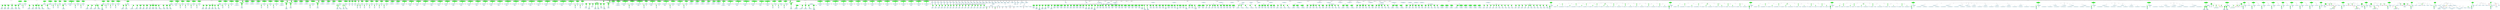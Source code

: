 strict graph "" {
	graph [bb="0,0,2.5647e+05,1373.9"];
	node [label="\N"];
	subgraph cluster239 {
		graph [bb="1.1606e+05,257.3,1.1643e+05,728.8",
			label="powerwindow_rtw_solver.h:73:21",
			lheight=0.21,
			lp="1.1624e+05,717.3",
			lwidth=2.60,
			style=dashed
		];
		241	[fillcolor=lightblue,
			height=0.74639,
			label="IdentifierType
names: ['powerwindow_int_T']",
			pos="1.1624e+05,292.17",
			style="filled,dashed",
			width=3.6534];
		240	[fillcolor=lightblue,
			height=1.041,
			label="TypeDecl
declname: solverNumberNewtonIterations
quals: []",
			pos="1.1624e+05,449.73",
			style="filled,dashed",
			width=4.8712];
		240 -- 241	[label=type,
			lp="1.1626e+05,365.54",
			pos="1.1624e+05,411.86 1.1624e+05,383.29 1.1624e+05,344.43 1.1624e+05,319.07"];
		239	[fillcolor=green,
			height=1.6303,
			label="Decl
name: solverNumberNewtonIterations
quals: []
storage: []
funcspec: []",
			pos="1.1624e+05,639.11",
			style="filled,dashed",
			width=4.4391];
		239 -- 240	[label=type,
			lp="1.1625e+05,554.92",
			pos="1.1624e+05,580.36 1.1624e+05,550.04 1.1624e+05,513.79 1.1624e+05,487.35"];
	}
	subgraph cluster68 {
		graph [bb="95847,257.3,96155,728.8",
			label="powerwindow_rtwtypes.h:87:24",
			lheight=0.21,
			lp="96001,717.3",
			lwidth=2.44,
			style=dashed
		];
		70	[fillcolor=lightblue,
			height=0.74639,
			label="IdentifierType
names: ['powerwindow_real64_T']",
			pos="96001,292.17",
			style="filled,dashed",
			width=4.0462];
		69	[fillcolor=lightblue,
			height=1.041,
			label="TypeDecl
declname: im
quals: []",
			pos="96034,449.73",
			style="filled,dashed",
			width=1.8071];
		69 -- 70	[label=type,
			lp="96030,365.54",
			pos="96026,412.26 96020,383.7 96012,344.68 96007,319.21"];
		68	[fillcolor=green,
			height=1.6303,
			label="Decl
name: im
quals: []
storage: []
funcspec: []",
			pos="96046,639.11",
			style="filled,dashed",
			width=1.591];
		68 -- 69	[label=type,
			lp="96054,554.92",
			pos="96042,580.36 96040,550.04 96038,513.79 96036,487.35"];
	}
	subgraph cluster514 {
		graph [bb="8,123.35,2280,1296.9",
			label="powerwindow_powerwindow_control.h:87:13",
			lheight=0.21,
			lp="1144,1285.4",
			lwidth=3.50,
			style=dashed
		];
		subgraph cluster529 {
			graph [bb="1000,131.35,1320,728.8",
				label="powerwindow_powerwindow_control.h:91:25",
				lheight=0.21,
				lp="1160,717.3",
				lwidth=3.50,
				style=dashed
			];
			532	[fillcolor=lightblue,
				height=0.74639,
				label="IdentifierType
names: ['powerwindow_boolean_T']",
				pos="1160,166.22",
				style="filled,dashed",
				width=4.223];
			531	[fillcolor=lightblue,
				height=1.041,
				label="TypeDecl
declname: rty_pinch
quals: []",
				pos="1160,292.17",
				style="filled,dashed",
				width=2.5142];
			531 -- 532	[label=type,
				lp="1172,229.19",
				pos="1160,254.65 1160,234.94 1160,211.07 1160,193.26"];
			530	[fillcolor=green,
				height=0.74639,
				label="PtrDecl
quals: []",
				pos="1160,449.73",
				style="filled,dashed",
				width=1.2178];
			530 -- 531	[label=type,
				lp="1172,365.54",
				pos="1160,422.69 1160,397.26 1160,358.33 1160,329.79"];
			529	[fillcolor=green,
				height=1.6303,
				label="Decl
name: rty_pinch
quals: []
storage: []
funcspec: []",
				pos="1160,639.11",
				style="filled,dashed",
				width=2.082];
			529 -- 530	[label=type,
				lp="1172,554.92",
				pos="1160,580.36 1160,545.74 1160,503.39 1160,476.73"];
		}
		subgraph cluster517 {
			graph [bb="16,131.35,336,728.8",
				label="powerwindow_powerwindow_control.h:88:25",
				lheight=0.21,
				lp="176,717.3",
				lwidth=3.50,
				style=dashed
			];
			520	[fillcolor=lightblue,
				height=0.74639,
				label="IdentifierType
names: ['powerwindow_boolean_T']",
				pos="176,166.22",
				style="filled,dashed",
				width=4.223];
			519	[fillcolor=lightblue,
				height=1.041,
				label="TypeDecl
declname: rty_window_up
quals: []",
				pos="186,292.17",
				style="filled,dashed",
				width=3.182];
			519 -- 520	[label=type,
				lp="194,229.19",
				pos="183.05,254.65 181.46,234.94 179.54,211.07 178.1,193.26"];
			518	[fillcolor=green,
				height=0.74639,
				label="PtrDecl
quals: []",
				pos="201,449.73",
				style="filled,dashed",
				width=1.2178];
			518 -- 519	[label=type,
				lp="206,365.54",
				pos="198.49,422.69 196.04,397.26 192.28,358.33 189.53,329.79"];
			517	[fillcolor=green,
				height=1.6303,
				label="Decl
name: rty_window_up
quals: []
storage: []
funcspec: []",
				pos="228,639.11",
				style="filled,dashed",
				width=2.7499];
			517 -- 518	[label=type,
				lp="229,554.92",
				pos="219.72,580.62 214.72,545.98 208.61,503.53 204.76,476.8"];
		}
		subgraph cluster525 {
			graph [bb="672,131.35,992,728.8",
				label="powerwindow_powerwindow_control.h:90:25",
				lheight=0.21,
				lp="832,717.3",
				lwidth=3.50,
				style=dashed
			];
			528	[fillcolor=lightblue,
				height=0.74639,
				label="IdentifierType
names: ['powerwindow_boolean_T']",
				pos="832,166.22",
				style="filled,dashed",
				width=4.223];
			527	[fillcolor=lightblue,
				height=1.041,
				label="TypeDecl
declname: rty_overcurrent
quals: []",
				pos="842,292.17",
				style="filled,dashed",
				width=3.1623];
			527 -- 528	[label=type,
				lp="850,229.19",
				pos="839.05,254.65 837.46,234.94 835.54,211.07 834.1,193.26"];
			526	[fillcolor=green,
				height=0.74639,
				label="PtrDecl
quals: []",
				pos="857,449.73",
				style="filled,dashed",
				width=1.2178];
			526 -- 527	[label=type,
				lp="862,365.54",
				pos="854.49,422.69 852.04,397.26 848.28,358.33 845.53,329.79"];
			525	[fillcolor=green,
				height=1.6303,
				label="Decl
name: rty_overcurrent
quals: []
storage: []
funcspec: []",
				pos="859,639.11",
				style="filled,dashed",
				width=2.7106];
			525 -- 526	[label=type,
				lp="871,554.92",
				pos="858.38,580.36 858.01,545.74 857.56,503.39 857.28,476.73"];
		}
		subgraph cluster537 {
			graph [bb="1656,131.35,2126,728.8",
				label="powerwindow_powerwindow_control.h:92:40",
				lheight=0.21,
				lp="1891,717.3",
				lwidth=3.50,
				style=dashed
			];
			540	[fillcolor=lightblue,
				height=0.74639,
				label="IdentifierType
names: ['powerwindow_rtDW_PowerWindow_control']",
				pos="1891,166.22",
				style="filled,dashed",
				width=6.305];
			539	[fillcolor=lightblue,
				height=1.041,
				label="TypeDecl
declname: localDW
quals: []",
				pos="1862,292.17",
				style="filled,dashed",
				width=2.4749];
			539 -- 540	[label=type,
				lp="1891,229.19",
				pos="1870.5,254.65 1875.2,234.94 1880.7,211.07 1884.9,193.26"];
			538	[fillcolor=green,
				height=0.74639,
				label="PtrDecl
quals: []",
				pos="1781,449.73",
				style="filled,dashed",
				width=1.2178];
			538 -- 539	[label=type,
				lp="1839,365.54",
				pos="1794,423.74 1807.4,398.06 1828.3,357.84 1843.4,328.83"];
			537	[fillcolor=green,
				height=1.6303,
				label="Decl
name: localDW
quals: []
storage: []
funcspec: []",
				pos="1741,639.11",
				style="filled,dashed",
				width=2.0428];
			537 -- 538	[label=type,
				lp="1772,554.92",
				pos="1753.2,581.13 1760.6,546.24 1769.8,503.29 1775.5,476.45"];
		}
		subgraph cluster521 {
			graph [bb="344,131.35,664,728.8",
				label="powerwindow_powerwindow_control.h:89:25",
				lheight=0.21,
				lp="504,717.3",
				lwidth=3.50,
				style=dashed
			];
			524	[fillcolor=lightblue,
				height=0.74639,
				label="IdentifierType
names: ['powerwindow_boolean_T']",
				pos="504,166.22",
				style="filled,dashed",
				width=4.223];
			523	[fillcolor=lightblue,
				height=1.041,
				label="TypeDecl
declname: rty_window_down
quals: []",
				pos="512,292.17",
				style="filled,dashed",
				width=3.5159];
			523 -- 524	[label=type,
				lp="521,229.19",
				pos="509.64,254.65 508.37,234.94 506.83,211.07 505.68,193.26"];
			522	[fillcolor=green,
				height=0.74639,
				label="PtrDecl
quals: []",
				pos="523,449.73",
				style="filled,dashed",
				width=1.2178];
			522 -- 523	[label=type,
				lp="530,365.54",
				pos="521.16,422.69 519.36,397.26 516.61,358.33 514.59,329.79"];
			521	[fillcolor=green,
				height=1.6303,
				label="Decl
name: rty_window_down
quals: []
storage: []
funcspec: []",
				pos="525,639.11",
				style="filled,dashed",
				width=3.0641];
			521 -- 522	[label=type,
				lp="537,554.92",
				pos="524.38,580.36 524.01,545.74 523.56,503.39 523.28,476.73"];
		}
		subgraph cluster533 {
			graph [bb="1328,131.35,1648,728.8",
				label="powerwindow_powerwindow_control.h:91:59",
				lheight=0.21,
				lp="1488,717.3",
				lwidth=3.50,
				style=dashed
			];
			536	[fillcolor=lightblue,
				height=0.74639,
				label="IdentifierType
names: ['powerwindow_boolean_T']",
				pos="1488,166.22",
				style="filled,dashed",
				width=4.223];
			535	[fillcolor=lightblue,
				height=1.041,
				label="TypeDecl
declname: rty_wake
quals: []",
				pos="1457,292.17",
				style="filled,dashed",
				width=2.4945];
			535 -- 536	[label=type,
				lp="1487,229.19",
				pos="1466.1,254.65 1471.1,234.94 1477,211.07 1481.5,193.26"];
			534	[fillcolor=green,
				height=0.74639,
				label="PtrDecl
quals: []",
				pos="1431,449.73",
				style="filled,dashed",
				width=1.2178];
			534 -- 535	[label=type,
				lp="1458,365.54",
				pos="1435.4,422.69 1439.6,397.26 1446.1,358.33 1450.9,329.79"];
			533	[fillcolor=green,
				height=1.6303,
				label="Decl
name: rty_wake
quals: []
storage: []
funcspec: []",
				pos="1418,639.11",
				style="filled,dashed",
				width=2.0428];
			533 -- 534	[label=type,
				lp="1437,554.92",
				pos="1422,580.36 1424.4,545.74 1427.3,503.39 1429.2,476.73"];
		}
		516	[fillcolor=green,
			height=0.5,
			label=ParamList,
			pos="1160,828.49",
			style="filled,dashed",
			width=1.3179];
		516 -- 517	[label="params[0]",
			lp="433,744.3",
			pos="1113.3,825.2 961.16,817.23 481.87,787.91 340,728.8 317.91,719.59 296.55,704.73 278.53,689.77"];
		516 -- 521	[label="params[1]",
			lp="761,744.3",
			pos="1114,823.77 1025.1,815.39 824.56,790.71 668,728.8 640.83,718.06 613.07,702.17 589.32,686.81"];
		516 -- 525	[label="params[2]",
			lp="1060,744.3",
			pos="1135.4,813.02 1103.2,794.01 1045,759.42 996,728.8 972.45,714.09 946.85,697.65 924.23,682.95"];
		516 -- 529	[label="params[3]",
			lp="1188,744.3",
			pos="1160,810.2 1160,784.92 1160,736.68 1160,698.02"];
		516 -- 533	[label="params[4]",
			lp="1340,744.3",
			pos="1187,813.59 1220.4,795.83 1278.6,763.24 1324,728.8 1341,715.92 1358.3,700.38 1373.4,685.94"];
		516 -- 537	[label="params[5]",
			lp="1656,744.3",
			pos="1207.4,826.91 1298.8,823.94 1503.5,808.15 1652,728.8 1670.5,718.93 1687.6,703.99 1701.8,689.17"];
		515	[fillcolor=green,
			height=0.5,
			label=FuncDecl,
			pos="2054,1017.9",
			style="filled,dashed",
			width=1.2457];
		515 -- 516	[label=args,
			lp="1699.5,933.68",
			pos="2015.3,1008.8 1868.9,978.08 1349.9,869.29 1200.5,837.98"];
		541	[fillcolor=lightblue,
			height=1.041,
			label="TypeDecl
declname: powerwindow_powerwindow_control_Init
quals: []",
			pos="2054,828.49",
			style="filled,dashed",
			width=6.0497];
		515 -- 541	[label=type,
			lp="2066,933.68",
			pos="2054,999.58 2054,969.41 2054,906.53 2054,866.26"];
		542	[fillcolor=lightblue,
			height=0.74639,
			label="IdentifierType
names: ['void']",
			pos="2203,639.11",
			style="filled,dashed",
			width=1.9053];
		541 -- 542	[label=type,
			lp="2137,744.3",
			pos="2083.1,790.92 2112.6,753.75 2157.6,697.18 2183.3,664.93"];
		514	[fillcolor=green,
			height=1.6303,
			label="Decl
name: powerwindow_powerwindow_control_Init
quals: []
storage: ['extern']
funcspec: []",
			pos="2062,1207.2",
			style="filled,dashed",
			width=5.6176];
		514 -- 515	[label=type,
			lp="2071,1123.1",
			pos="2059.5,1148.5 2057.9,1109.8 2055.8,1061.4 2054.7,1036.1"];
	}
	subgraph cluster65 {
		graph [bb="96163,257.3,96471,728.8",
			label="powerwindow_rtwtypes.h:86:24",
			lheight=0.21,
			lp="96317,717.3",
			lwidth=2.44,
			style=dashed
		];
		67	[fillcolor=lightblue,
			height=0.74639,
			label="IdentifierType
names: ['powerwindow_real64_T']",
			pos="96317,292.17",
			style="filled,dashed",
			width=4.0462];
		66	[fillcolor=lightblue,
			height=1.041,
			label="TypeDecl
declname: re
quals: []",
			pos="96350,449.73",
			style="filled,dashed",
			width=1.7088];
		66 -- 67	[label=type,
			lp="96346,365.54",
			pos="96342,412.26 96336,383.7 96328,344.68 96323,319.21"];
		65	[fillcolor=green,
			height=1.6303,
			label="Decl
name: re
quals: []
storage: []
funcspec: []",
			pos="96362,639.11",
			style="filled,dashed",
			width=1.591];
		65 -- 66	[label=type,
			lp="96370,554.92",
			pos="96358,580.36 96356,550.04 96354,513.79 96352,487.35"];
	}
	subgraph cluster242 {
		graph [bb="1.1644e+05,257.3,1.1672e+05,728.8",
			label="powerwindow_rtw_solver.h:75:21",
			lheight=0.21,
			lp="1.1658e+05,717.3",
			lwidth=2.60,
			style=dashed
		];
		244	[fillcolor=lightblue,
			height=0.74639,
			label="IdentifierType
names: ['powerwindow_int_T']",
			pos="1.1658e+05,292.17",
			style="filled,dashed",
			width=3.6534];
		243	[fillcolor=lightblue,
			height=1.041,
			label="TypeDecl
declname: solverRefineFactor
quals: []",
			pos="1.1657e+05,449.73",
			style="filled,dashed",
			width=3.5159];
		243 -- 244	[label=type,
			lp="1.1659e+05,365.54",
			pos="1.1657e+05,411.86 1.1657e+05,383.29 1.1657e+05,344.43 1.1657e+05,319.07"];
		242	[fillcolor=green,
			height=1.6303,
			label="Decl
name: solverRefineFactor
quals: []
storage: []
funcspec: []",
			pos="1.1656e+05,639.11",
			style="filled,dashed",
			width=3.0838];
		242 -- 243	[label=type,
			lp="1.1658e+05,554.92",
			pos="1.1657e+05,580.36 1.1657e+05,550.04 1.1657e+05,513.79 1.1657e+05,487.35"];
	}
	subgraph cluster261 {
		graph [bb="1.1216e+05,131.35,1.1244e+05,728.8",
			label="powerwindow_rtw_solver.h:82:21",
			lheight=0.21,
			lp="1.123e+05,717.3",
			lwidth=2.60,
			style=dashed
		];
		264	[fillcolor=lightblue,
			height=0.74639,
			label="IdentifierType
names: ['powerwindow_int_T']",
			pos="1.123e+05,166.22",
			style="filled,dashed",
			width=3.6534];
		263	[fillcolor=lightblue,
			height=1.041,
			label="TypeDecl
declname: numContStatesPtr
quals: []",
			pos="1.123e+05,292.17",
			style="filled,dashed",
			width=3.457];
		263 -- 264	[label=type,
			lp="1.1231e+05,229.19",
			pos="1.123e+05,254.65 1.123e+05,234.94 1.123e+05,211.07 1.123e+05,193.26"];
		262	[fillcolor=green,
			height=0.74639,
			label="PtrDecl
quals: []",
			pos="1.1231e+05,449.73",
			style="filled,dashed",
			width=1.2178];
		262 -- 263	[label=type,
			lp="1.1232e+05,365.54",
			pos="1.123e+05,422.69 1.123e+05,397.26 1.123e+05,358.33 1.123e+05,329.79"];
		261	[fillcolor=green,
			height=1.6303,
			label="Decl
name: numContStatesPtr
quals: []
storage: []
funcspec: []",
			pos="1.1231e+05,639.11",
			style="filled,dashed",
			width=3.0052];
		261 -- 262	[label=type,
			lp="1.1232e+05,554.92",
			pos="1.1231e+05,580.36 1.1231e+05,545.74 1.1231e+05,503.39 1.1231e+05,476.73"];
	}
	subgraph cluster256 {
		graph [bb="1.1185e+05,16,1.1215e+05,728.8",
			label="powerwindow_rtw_solver.h:80:23",
			lheight=0.21,
			lp="1.12e+05,717.3",
			lwidth=2.60,
			style=dashed
		];
		260	[fillcolor=lightblue,
			height=0.74639,
			label="IdentifierType
names: ['powerwindow_time_T']",
			pos="1.12e+05,50.87",
			style="filled,dashed",
			width=3.8694];
		259	[fillcolor=lightblue,
			height=1.041,
			label="TypeDecl
declname: tPtr
quals: []",
			pos="1.1201e+05,166.22",
			style="filled,dashed",
			width=1.8856];
		259 -- 260	[label=type,
			lp="1.1202e+05,103.24",
			pos="1.1201e+05,128.73 1.12e+05,112.16 1.12e+05,92.947 1.12e+05,77.874"];
		258	[fillcolor=green,
			height=0.74639,
			label="PtrDecl
quals: []",
			pos="1.1202e+05,292.17",
			style="filled,dashed",
			width=1.2178];
		258 -- 259	[label=type,
			lp="1.1203e+05,229.19",
			pos="1.1202e+05,265.19 1.1202e+05,247.44 1.1201e+05,223.66 1.1201e+05,203.98"];
		257	[fillcolor=green,
			height=0.74639,
			label="PtrDecl
quals: []",
			pos="1.1204e+05,449.73",
			style="filled,dashed",
			width=1.2178];
		257 -- 258	[label=type,
			lp="1.1204e+05,365.54",
			pos="1.1204e+05,422.69 1.1203e+05,393.89 1.1203e+05,347.76 1.1202e+05,319.03"];
		256	[fillcolor=green,
			height=1.6303,
			label="Decl
name: tPtr
quals: []
storage: []
funcspec: []",
			pos="1.1204e+05,639.11",
			style="filled,dashed",
			width=1.591];
		256 -- 257	[label=type,
			lp="1.1205e+05,554.92",
			pos="1.1204e+05,580.36 1.1204e+05,545.74 1.1204e+05,503.39 1.1204e+05,476.73"];
	}
	subgraph cluster251 {
		graph [bb="1.1156e+05,16,1.1184e+05,728.8",
			label="powerwindow_rtw_solver.h:79:23",
			lheight=0.21,
			lp="1.117e+05,717.3",
			lwidth=2.60,
			style=dashed
		];
		255	[fillcolor=lightblue,
			height=0.74639,
			label="IdentifierType
names: ['powerwindow_real_T']",
			pos="1.117e+05,50.87",
			style="filled,dashed",
			width=3.7712];
		254	[fillcolor=lightblue,
			height=1.041,
			label="TypeDecl
declname: dXPtr
quals: []",
			pos="1.1171e+05,166.22",
			style="filled,dashed",
			width=2.141];
		254 -- 255	[label=type,
			lp="1.1172e+05,103.24",
			pos="1.1171e+05,128.73 1.117e+05,112.16 1.117e+05,92.947 1.117e+05,77.874"];
		253	[fillcolor=green,
			height=0.74639,
			label="PtrDecl
quals: []",
			pos="1.1172e+05,292.17",
			style="filled,dashed",
			width=1.2178];
		253 -- 254	[label=type,
			lp="1.1173e+05,229.19",
			pos="1.1172e+05,265.19 1.1171e+05,247.44 1.1171e+05,223.66 1.1171e+05,203.98"];
		252	[fillcolor=green,
			height=0.74639,
			label="PtrDecl
quals: []",
			pos="1.1174e+05,449.73",
			style="filled,dashed",
			width=1.2178];
		252 -- 253	[label=type,
			lp="1.1174e+05,365.54",
			pos="1.1173e+05,422.69 1.1173e+05,393.89 1.1173e+05,347.76 1.1172e+05,319.03"];
		251	[fillcolor=green,
			height=1.6303,
			label="Decl
name: dXPtr
quals: []
storage: []
funcspec: []",
			pos="1.1174e+05,639.11",
			style="filled,dashed",
			width=1.6892];
		251 -- 252	[label=type,
			lp="1.1175e+05,554.92",
			pos="1.1174e+05,580.36 1.1174e+05,545.74 1.1174e+05,503.39 1.1174e+05,476.73"];
	}
	subgraph cluster248 {
		graph [bb="1.1126e+05,257.3,1.1155e+05,728.8",
			label="powerwindow_rtw_solver.h:77:22",
			lheight=0.21,
			lp="1.1140e+05,717.3",
			lwidth=2.60,
			style=dashed
		];
		250	[fillcolor=lightblue,
			height=0.74639,
			label="IdentifierType
names: ['powerwindow_real_T']",
			pos="1.1140e+05,292.17",
			style="filled,dashed",
			width=3.7712];
		249	[fillcolor=lightblue,
			height=1.041,
			label="TypeDecl
declname: unused_real_T_1
quals: []",
			pos="1.1142e+05,449.73",
			style="filled,dashed",
			width=3.3391];
		249 -- 250	[label=type,
			lp="1.1142e+05,365.54",
			pos="1.1141e+05,412.26 1.1141e+05,383.7 1.1141e+05,344.68 1.1141e+05,319.21"];
		248	[fillcolor=green,
			height=1.6303,
			label="Decl
name: unused_real_T_1
quals: []
storage: []
funcspec: []",
			pos="1.1142e+05,639.11",
			style="filled,dashed",
			width=2.907];
		248 -- 249	[label=type,
			lp="1.1143e+05,554.92",
			pos="1.1142e+05,580.36 1.1142e+05,550.04 1.1142e+05,513.79 1.1142e+05,487.35"];
	}
	subgraph cluster245 {
		graph [bb="1.1096e+05,257.3,1.1125e+05,728.8",
			label="powerwindow_rtw_solver.h:76:22",
			lheight=0.21,
			lp="1.1111e+05,717.3",
			lwidth=2.60,
			style=dashed
		];
		247	[fillcolor=lightblue,
			height=0.74639,
			label="IdentifierType
names: ['powerwindow_real_T']",
			pos="1.1111e+05,292.17",
			style="filled,dashed",
			width=3.7712];
		246	[fillcolor=lightblue,
			height=1.041,
			label="TypeDecl
declname: solverRelTol
quals: []",
			pos="1.1113e+05,449.73",
			style="filled,dashed",
			width=2.8874];
		246 -- 247	[label=type,
			lp="1.1113e+05,365.54",
			pos="1.1112e+05,412.26 1.1112e+05,383.7 1.1111e+05,344.68 1.1111e+05,319.21"];
		245	[fillcolor=green,
			height=1.6303,
			label="Decl
name: solverRelTol
quals: []
storage: []
funcspec: []",
			pos="1.1113e+05,639.11",
			style="filled,dashed",
			width=2.4552];
		245 -- 246	[label=type,
			lp="1.1114e+05,554.92",
			pos="1.1113e+05,580.36 1.1113e+05,550.04 1.1113e+05,513.79 1.1113e+05,487.35"];
	}
	subgraph cluster77 {
		graph [bb="96479,257.3,96767,728.8",
			label="powerwindow_rtwtypes.h:92:22",
			lheight=0.21,
			lp="96623,717.3",
			lwidth=2.44,
			style=dashed
		];
		79	[fillcolor=lightblue,
			height=0.74639,
			label="IdentifierType
names: ['powerwindow_real_T']",
			pos="96623,292.17",
			style="filled,dashed",
			width=3.7712];
		78	[fillcolor=lightblue,
			height=1.041,
			label="TypeDecl
declname: im
quals: []",
			pos="96653,449.73",
			style="filled,dashed",
			width=1.8071];
		78 -- 79	[label=type,
			lp="96650,365.54",
			pos="96646,412.26 96640,383.7 96633,344.68 96628,319.21"];
		77	[fillcolor=green,
			height=1.6303,
			label="Decl
name: im
quals: []
storage: []
funcspec: []",
			pos="96663,639.11",
			style="filled,dashed",
			width=1.591];
		77 -- 78	[label=type,
			lp="96671,554.92",
			pos="96660,580.36 96658,550.04 96656,513.79 96655,487.35"];
	}
	subgraph cluster1297 {
		graph [bb="83430,257.3,83906,1296.9",
			label="powerwindow.c:62:6",
			lheight=0.21,
			lp="83668,1285.4",
			lwidth=1.60,
			style=dashed
		];
		1302	[fillcolor=lightblue,
			height=0.74639,
			label="IdentifierType
names: ['int']",
			pos="83513,292.17",
			style="filled,dashed",
			width=1.8463];
		1301	[fillcolor=lightblue,
			height=1.041,
			label="TypeDecl
declname: None
quals: []",
			pos="83513,449.73",
			style="filled,dashed",
			width=2.082];
		1301 -- 1302	[label=type,
			lp="83525,365.54",
			pos="83513,411.86 83513,383.29 83513,344.43 83513,319.07"];
		1300	[fillcolor=green,
			height=1.041,
			label="Typename
name: None
quals: []",
			pos="83501,639.11",
			style="filled,dashed",
			width=1.6303];
		1300 -- 1301	[label=type,
			lp="83519,554.92",
			pos="83503,601.54 83505,568.52 83509,520.2 83511,487.21"];
		1299	[fillcolor=green,
			height=0.5,
			label=ParamList,
			pos="83485,828.49",
			style="filled,dashed",
			width=1.3179];
		1299 -- 1300	[label="params[0]",
			lp="83521,744.3",
			pos="83486,810.2 83489,780.03 83494,717.15 83498,676.88"];
		1298	[fillcolor=green,
			height=0.5,
			label=FuncDecl,
			pos="83596,1017.9",
			style="filled,dashed",
			width=1.2457];
		1298 -- 1299	[label=args,
			lp="83562,933.68",
			pos="83586,1000.2 83565,964.77 83516,882.02 83495,846.35"];
		1303	[fillcolor=lightblue,
			height=1.041,
			label="TypeDecl
declname: powerwindow_init_PSG_Front
quals: []",
			pos="83724,828.49",
			style="filled,dashed",
			width=4.8319];
		1298 -- 1303	[label=type,
			lp="83669,933.68",
			pos="83607,1000.2 83628,970.24 83671,906.4 83699,865.84"];
		1304	[fillcolor=lightblue,
			height=0.74639,
			label="IdentifierType
names: ['void']",
			pos="83724,639.11",
			style="filled,dashed",
			width=1.9053];
		1303 -- 1304	[label=type,
			lp="83736,744.3",
			pos="83724,790.92 83724,754.17 83724,698.47 83724,666.05"];
		1297	[fillcolor=green,
			height=1.6303,
			label="Decl
name: powerwindow_init_PSG_Front
quals: []
storage: []
funcspec: []",
			pos="83596,1207.2",
			style="filled,dashed",
			width=4.3998];
		1297 -- 1298	[label=type,
			lp="83608,1123.1",
			pos="83596,1148.5 83596,1109.8 83596,1061.4 83596,1036.1"];
	}
	subgraph cluster122 {
		graph [bb="99519,257.3,99817,728.8",
			label="powerwindow_rtwtypes.h:127:23",
			lheight=0.21,
			lp="99668,717.3",
			lwidth=2.54,
			style=dashed
		];
		124	[fillcolor=lightblue,
			height=0.74639,
			label="IdentifierType
names: ['powerwindow_int32_T']",
			pos="99668,292.17",
			style="filled,dashed",
			width=3.9284];
		123	[fillcolor=lightblue,
			height=1.041,
			label="TypeDecl
declname: im
quals: []",
			pos="99699,449.73",
			style="filled,dashed",
			width=1.8071];
		123 -- 124	[label=type,
			lp="99696,365.54",
			pos="99692,412.26 99686,383.7 99678,344.68 99673,319.21"];
		122	[fillcolor=green,
			height=1.6303,
			label="Decl
name: im
quals: []
storage: []
funcspec: []",
			pos="99710,639.11",
			style="filled,dashed",
			width=1.591];
		122 -- 123	[label=type,
			lp="99718,554.92",
			pos="99707,580.36 99705,550.04 99703,513.79 99701,487.35"];
	}
	subgraph cluster119 {
		graph [bb="99825,257.3,1.0012e+05,728.8",
			label="powerwindow_rtwtypes.h:126:23",
			lheight=0.21,
			lp="99974,717.3",
			lwidth=2.54,
			style=dashed
		];
		121	[fillcolor=lightblue,
			height=0.74639,
			label="IdentifierType
names: ['powerwindow_int32_T']",
			pos="99974,292.17",
			style="filled,dashed",
			width=3.9284];
		120	[fillcolor=lightblue,
			height=1.041,
			label="TypeDecl
declname: re
quals: []",
			pos="1.0000e+05,449.73",
			style="filled,dashed",
			width=1.7088];
		120 -- 121	[label=type,
			lp="1e+05,365.54",
			pos="99998,412.26 99992,383.7 99984,344.68 99979,319.21"];
		119	[fillcolor=green,
			height=1.6303,
			label="Decl
name: re
quals: []
storage: []
funcspec: []",
			pos="1.0002e+05,639.11",
			style="filled,dashed",
			width=1.591];
		119 -- 120	[label=type,
			lp="1.0002e+05,554.92",
			pos="1.0001e+05,580.36 1.0001e+05,550.04 1.0001e+05,513.79 1.0001e+05,487.35"];
	}
	subgraph cluster113 {
		graph [bb="98887,257.3,99195,728.8",
			label="powerwindow_rtwtypes.h:120:24",
			lheight=0.21,
			lp="99041,717.3",
			lwidth=2.54,
			style=dashed
		];
		115	[fillcolor=lightblue,
			height=0.74639,
			label="IdentifierType
names: ['powerwindow_uint16_T']",
			pos="99041,292.17",
			style="filled,dashed",
			width=4.0462];
		114	[fillcolor=lightblue,
			height=1.041,
			label="TypeDecl
declname: im
quals: []",
			pos="99074,449.73",
			style="filled,dashed",
			width=1.8071];
		114 -- 115	[label=type,
			lp="99070,365.54",
			pos="99066,412.26 99060,383.7 99052,344.68 99047,319.21"];
		113	[fillcolor=green,
			height=1.6303,
			label="Decl
name: im
quals: []
storage: []
funcspec: []",
			pos="99086,639.11",
			style="filled,dashed",
			width=1.591];
		113 -- 114	[label=type,
			lp="99094,554.92",
			pos="99082,580.36 99080,550.04 99078,513.79 99076,487.35"];
	}
	subgraph cluster708 {
		graph [bb="78913,123.35,80889,1296.9",
			label="powerwindow_debounce.h:72:13",
			lheight=0.21,
			lp="79901,1285.4",
			lwidth=2.51,
			style=dashed
		];
		subgraph cluster723 {
			graph [bb="79951,131.35,80337,728.8",
				label="powerwindow_debounce.h:75:68",
				lheight=0.21,
				lp="80144,717.3",
				lwidth=2.51,
				style=dashed
			];
			726	[fillcolor=lightblue,
				height=0.74639,
				label="IdentifierType
names: ['powerwindow_rtDW_debounce_T']",
				pos="80144,166.22",
				style="filled,dashed",
				width=5.1462];
			725	[fillcolor=lightblue,
				height=1.041,
				label="TypeDecl
declname: localDW
quals: []",
				pos="80096,292.17",
				style="filled,dashed",
				width=2.4749];
			725 -- 726	[label=type,
				lp="80135,229.19",
				pos="80110,254.98 80118,235.26 80127,211.3 80134,193.4"];
			724	[fillcolor=green,
				height=0.74639,
				label="PtrDecl
quals: []",
				pos="80057,449.73",
				style="filled,dashed",
				width=1.2178];
			724 -- 725	[label=type,
				lp="80091,365.54",
				pos="80063,423.04 80070,397.59 80080,358.35 80087,329.66"];
			723	[fillcolor=green,
				height=1.6303,
				label="Decl
name: localDW
quals: []
storage: []
funcspec: []",
				pos="80040,639.11",
				style="filled,dashed",
				width=2.0428];
			723 -- 724	[label=type,
				lp="80060,554.92",
				pos="80045,580.36 80048,545.74 80052,503.39 80055,476.73"];
		}
		subgraph cluster719 {
			graph [bb="79577,131.35,79943,728.8",
				label="powerwindow_debounce.h:74:90",
				lheight=0.21,
				lp="79760,717.3",
				lwidth=2.51,
				style=dashed
			];
			722	[fillcolor=lightblue,
				height=0.74639,
				label="IdentifierType
names: ['powerwindow_rtB_debounce_T']",
				pos="79760,166.22",
				style="filled,dashed",
				width=4.8712];
			721	[fillcolor=lightblue,
				height=1.041,
				label="TypeDecl
declname: localB
quals: []",
				pos="79832,292.17",
				style="filled,dashed",
				width=2.1999];
			721 -- 722	[label=type,
				lp="79813,229.19",
				pos="79811,255.65 79800,235.76 79786,211.4 79775,193.29"];
			720	[fillcolor=green,
				height=0.74639,
				label="PtrDecl
quals: []",
				pos="79850,449.73",
				style="filled,dashed",
				width=1.2178];
			720 -- 721	[label=type,
				lp="79853,365.54",
				pos="79847,422.69 79844,397.26 79840,358.33 79836,329.79"];
			719	[fillcolor=green,
				height=1.6303,
				label="Decl
name: localB
quals: []
storage: []
funcspec: []",
				pos="79864,639.11",
				style="filled,dashed",
				width=1.7481];
			719 -- 720	[label=type,
				lp="79871,554.92",
				pos="79860,580.36 79857,545.74 79854,503.39 79852,476.73"];
		}
		subgraph cluster715 {
			graph [bb="79249,131.35,79569,728.8",
				label="powerwindow_debounce.h:74:40",
				lheight=0.21,
				lp="79409,717.3",
				lwidth=2.51,
				style=dashed
			];
			718	[fillcolor=lightblue,
				height=0.74639,
				label="IdentifierType
names: ['powerwindow_boolean_T']",
				pos="79409,166.22",
				style="filled,dashed",
				width=4.223];
			717	[fillcolor=lightblue,
				height=1.041,
				label="TypeDecl
declname: rty_debounced_Switch
quals: []",
				pos="79417,292.17",
				style="filled,dashed",
				width=3.948];
			717 -- 718	[label=type,
				lp="79426,229.19",
				pos="79415,254.65 79413,234.94 79412,211.07 79411,193.26"];
			716	[fillcolor=green,
				height=0.74639,
				label="PtrDecl
quals: []",
				pos="79424,449.73",
				style="filled,dashed",
				width=1.2178];
			716 -- 717	[label=type,
				lp="79433,365.54",
				pos="79423,422.69 79422,397.26 79420,358.33 79419,329.79"];
			715	[fillcolor=green,
				height=1.6303,
				label="Decl
name: rty_debounced_Switch
quals: []
storage: []
funcspec: []",
				pos="79427,639.11",
				style="filled,dashed",
				width=3.5159];
			715 -- 716	[label=type,
				lp="79438,554.92",
				pos="79426,580.36 79426,545.74 79425,503.39 79424,476.73"];
		}
		subgraph cluster711 {
			graph [bb="78921,131.35,79241,728.8",
				label="powerwindow_debounce.h:72:68",
				lheight=0.21,
				lp="79081,717.3",
				lwidth=2.51,
				style=dashed
			];
			714	[fillcolor=lightblue,
				height=0.74639,
				label="IdentifierType
names: ['powerwindow_boolean_T']",
				pos="79081,166.22",
				style="filled,dashed",
				width=4.223];
			713	[fillcolor=lightblue,
				height=1.041,
				label="TypeDecl
declname: rtu_Switch
quals: ['const']",
				pos="79094,292.17",
				style="filled,dashed",
				width=2.6713];
			713 -- 714	[label=type,
				lp="79101,229.19",
				pos="79090,254.65 79088,234.94 79086,211.07 79084,193.26"];
			712	[fillcolor=green,
				height=0.74639,
				label="PtrDecl
quals: []",
				pos="79114,449.73",
				style="filled,dashed",
				width=1.2178];
			712 -- 713	[label=type,
				lp="79116,365.54",
				pos="79111,422.69 79107,397.26 79102,358.33 79099,329.79"];
			711	[fillcolor=green,
				height=1.6303,
				label="Decl
name: rtu_Switch
quals: ['const']
storage: []
funcspec: []",
				pos="79151,639.11",
				style="filled,dashed",
				width=2.2195];
			711 -- 712	[label=type,
				lp="79148,554.92",
				pos="79140,580.87 79133,546.22 79124,503.68 79119,476.88"];
		}
		subgraph cluster727 {
			graph [bb="80345,131.35,80735,728.8",
				label="powerwindow_debounce.h:75:107",
				lheight=0.21,
				lp="80540,717.3",
				lwidth=2.61,
				style=dashed
			];
			730	[fillcolor=lightblue,
				height=0.74639,
				label="IdentifierType
names: ['powerwindow_rtZCE_debounce_T']",
				pos="80540,166.22",
				style="filled,dashed",
				width=5.1854];
			729	[fillcolor=lightblue,
				height=1.041,
				label="TypeDecl
declname: localZCE
quals: []",
				pos="80492,292.17",
				style="filled,dashed",
				width=2.5142];
			729 -- 730	[label=type,
				lp="80531,229.19",
				pos="80506,254.98 80514,235.26 80523,211.3 80530,193.4"];
			728	[fillcolor=green,
				height=0.74639,
				label="PtrDecl
quals: []",
				pos="80453,449.73",
				style="filled,dashed",
				width=1.2178];
			728 -- 729	[label=type,
				lp="80487,365.54",
				pos="80459,423.04 80466,397.59 80476,358.35 80483,329.66"];
			727	[fillcolor=green,
				height=1.6303,
				label="Decl
name: localZCE
quals: []
storage: []
funcspec: []",
				pos="80436,639.11",
				style="filled,dashed",
				width=2.082];
			727 -- 728	[label=type,
				lp="80456,554.92",
				pos="80441,580.36 80444,545.74 80448,503.39 80451,476.73"];
		}
		710	[fillcolor=green,
			height=0.5,
			label=ParamList,
			pos="79945,828.49",
			style="filled,dashed",
			width=1.3179];
		710 -- 711	[label="params[0]",
			lp="79341,744.3",
			pos="79899,824.61 79762,815.57 79362,784.91 79245,728.8 79226,719.47 79208,704.66 79193,689.8"];
		710 -- 715	[label="params[1]",
			lp="79660,744.3",
			pos="79902,820.31 79832,807.53 79687,777.49 79573,728.8 79547,717.76 79520,702.7 79497,688.12"];
		710 -- 719	[label="params[2]",
			lp="79940,744.3",
			pos="79938,810.53 79926,784.4 79904,733.2 79887,693.71"];
		710 -- 723	[label="params[3]",
			lp="80018,744.3",
			pos="79954,810.53 79967,784.4 79993,733.2 80013,693.71"];
		710 -- 727	[label="params[4]",
			lp="80350,744.3",
			pos="79991,823.6 80067,815.49 80225,791.96 80341,728.8 80360,718.35 80379,703.09 80394,688.16"];
		709	[fillcolor=green,
			height=0.5,
			label=FuncDecl,
			pos="80706,1017.9",
			style="filled,dashed",
			width=1.2457];
		709 -- 710	[label=args,
			lp="80406,933.68",
			pos="80669,1007.7 80540,976.04 80115,871.4 79984,839.08"];
		731	[fillcolor=lightblue,
			height=1.041,
			label="TypeDecl
declname: powerwindow_debounce_main
quals: []",
			pos="80706,828.49",
			style="filled,dashed",
			width=4.8515];
		709 -- 731	[label=type,
			lp="80718,933.68",
			pos="80706,999.58 80706,969.41 80706,906.53 80706,866.26"];
		732	[fillcolor=lightblue,
			height=0.74639,
			label="IdentifierType
names: ['void']",
			pos="80812,639.11",
			style="filled,dashed",
			width=1.9053];
		731 -- 732	[label=type,
			lp="80768,744.3",
			pos="80727,790.92 80748,753.96 80779,697.83 80798,665.49"];
		708	[fillcolor=green,
			height=1.6303,
			label="Decl
name: powerwindow_debounce_main
quals: []
storage: ['extern']
funcspec: []",
			pos="80718,1207.2",
			style="filled,dashed",
			width=4.3998];
		708 -- 709	[label=type,
			lp="80726,1123.1",
			pos="80714,1148.5 80712,1109.8 80709,1061.4 80707,1036.1"];
	}
	subgraph cluster543 {
		graph [bb="70199,123.35,70831,1296.9",
			label="powerwindow_powerwindow_control.h:93:13",
			lheight=0.21,
			lp="70515,1285.4",
			lwidth=3.50,
			style=dashed
		];
		subgraph cluster546 {
			graph [bb="70207,131.35,70677,728.8",
				label="powerwindow_powerwindow_control.h:94:40",
				lheight=0.21,
				lp="70442,717.3",
				lwidth=3.50,
				style=dashed
			];
			549	[fillcolor=lightblue,
				height=0.74639,
				label="IdentifierType
names: ['powerwindow_rtDW_PowerWindow_control']",
				pos="70442,166.22",
				style="filled,dashed",
				width=6.305];
			548	[fillcolor=lightblue,
				height=1.041,
				label="TypeDecl
declname: localDW
quals: []",
				pos="70432,292.17",
				style="filled,dashed",
				width=2.4749];
			548 -- 549	[label=type,
				lp="70450,229.19",
				pos="70435,254.65 70437,234.94 70438,211.07 70440,193.26"];
			547	[fillcolor=green,
				height=0.74639,
				label="PtrDecl
quals: []",
				pos="70396,449.73",
				style="filled,dashed",
				width=1.2178];
			547 -- 548	[label=type,
				lp="70429,365.54",
				pos="70402,423.04 70408,397.59 70417,358.35 70424,329.66"];
			546	[fillcolor=green,
				height=1.6303,
				label="Decl
name: localDW
quals: []
storage: []
funcspec: []",
				pos="70378,639.11",
				style="filled,dashed",
				width=2.0428];
			546 -- 547	[label=type,
				lp="70399,554.92",
				pos="70384,580.36 70387,545.74 70391,503.39 70394,476.73"];
		}
		545	[fillcolor=green,
			height=0.5,
			label=ParamList,
			pos="70312,828.49",
			style="filled,dashed",
			width=1.3179];
		545 -- 546	[label="params[0]",
			lp="70372,744.3",
			pos="70318,810.53 70327,784.86 70345,734.96 70358,695.76"];
		544	[fillcolor=green,
			height=0.5,
			label=FuncDecl,
			pos="70600,1017.9",
			style="filled,dashed",
			width=1.2457];
		544 -- 545	[label=args,
			lp="70408,933.68",
			pos="70562,1008.2 70512,995.39 70426,967.53 70368,918.18 70345,898.24 70328,865.97 70319,846.35"];
		550	[fillcolor=lightblue,
			height=1.041,
			label="TypeDecl
declname: powerwindow_powerwindow_control_Start
quals: []",
			pos="70600,828.49",
			style="filled,dashed",
			width=6.1872];
		544 -- 550	[label=type,
			lp="70612,933.68",
			pos="70600,999.58 70600,969.41 70600,906.53 70600,866.26"];
		551	[fillcolor=lightblue,
			height=0.74639,
			label="IdentifierType
names: ['void']",
			pos="70754,639.11",
			style="filled,dashed",
			width=1.9053];
		550 -- 551	[label=type,
			lp="70685,744.3",
			pos="70630,790.92 70661,753.75 70707,697.18 70734,664.93"];
		543	[fillcolor=green,
			height=1.6303,
			label="Decl
name: powerwindow_powerwindow_control_Start
quals: []
storage: ['extern']
funcspec: []",
			pos="70608,1207.2",
			style="filled,dashed",
			width=5.7551];
		543 -- 544	[label=type,
			lp="70617,1123.1",
			pos="70606,1148.5 70604,1109.8 70602,1061.4 70601,1036.1"];
	}
	subgraph cluster110 {
		graph [bb="99203,257.3,99511,728.8",
			label="powerwindow_rtwtypes.h:119:24",
			lheight=0.21,
			lp="99357,717.3",
			lwidth=2.54,
			style=dashed
		];
		112	[fillcolor=lightblue,
			height=0.74639,
			label="IdentifierType
names: ['powerwindow_uint16_T']",
			pos="99357,292.17",
			style="filled,dashed",
			width=4.0462];
		111	[fillcolor=lightblue,
			height=1.041,
			label="TypeDecl
declname: re
quals: []",
			pos="99390,449.73",
			style="filled,dashed",
			width=1.7088];
		111 -- 112	[label=type,
			lp="99386,365.54",
			pos="99382,412.26 99376,383.7 99368,344.68 99363,319.21"];
		110	[fillcolor=green,
			height=1.6303,
			label="Decl
name: re
quals: []
storage: []
funcspec: []",
			pos="99402,639.11",
			style="filled,dashed",
			width=1.591];
		110 -- 111	[label=type,
			lp="99410,554.92",
			pos="99398,580.36 99396,550.04 99394,513.79 99392,487.35"];
	}
	subgraph cluster413 {
		graph [bb="1.2245e+05,257.3,1.2274e+05,728.8",
			label="powerwindow_powerwindow_control.h:39:23",
			lheight=0.21,
			lp="1.226e+05,717.3",
			lwidth=3.50,
			style=dashed
		];
		415	[fillcolor=lightblue,
			height=0.74639,
			label="IdentifierType
names: ['powerwindow_uint8_T']",
			pos="1.226e+05,292.17",
			style="filled,dashed",
			width=3.9284];
		414	[fillcolor=lightblue,
			height=1.041,
			label="TypeDecl
declname: RateTransition1
quals: []",
			pos="1.2258e+05,449.73",
			style="filled,dashed",
			width=3.2213];
		414 -- 415	[label=type,
			lp="1.226e+05,365.54",
			pos="1.2259e+05,412.26 1.2259e+05,383.7 1.2259e+05,344.68 1.2259e+05,319.21"];
		413	[fillcolor=green,
			height=1.6303,
			label="Decl
name: RateTransition1
quals: []
storage: []
funcspec: []",
			pos="1.2256e+05,639.11",
			style="filled,dashed",
			width=2.7695];
		413 -- 414	[label=type,
			lp="1.2258e+05,554.92",
			pos="1.2257e+05,580.36 1.2257e+05,550.04 1.2258e+05,513.79 1.2258e+05,487.35"];
	}
	subgraph cluster104 {
		graph [bb="98275,257.3,98573,728.8",
			label="powerwindow_rtwtypes.h:113:23",
			lheight=0.21,
			lp="98424,717.3",
			lwidth=2.54,
			style=dashed
		];
		106	[fillcolor=lightblue,
			height=0.74639,
			label="IdentifierType
names: ['powerwindow_int16_T']",
			pos="98424,292.17",
			style="filled,dashed",
			width=3.9284];
		105	[fillcolor=lightblue,
			height=1.041,
			label="TypeDecl
declname: im
quals: []",
			pos="98455,449.73",
			style="filled,dashed",
			width=1.8071];
		105 -- 106	[label=type,
			lp="98452,365.54",
			pos="98448,412.26 98442,383.7 98434,344.68 98429,319.21"];
		104	[fillcolor=green,
			height=1.6303,
			label="Decl
name: im
quals: []
storage: []
funcspec: []",
			pos="98466,639.11",
			style="filled,dashed",
			width=1.591];
		104 -- 105	[label=type,
			lp="98474,554.92",
			pos="98463,580.36 98461,550.04 98459,513.79 98457,487.35"];
	}
	subgraph cluster101 {
		graph [bb="98581,257.3,98879,728.8",
			label="powerwindow_rtwtypes.h:112:23",
			lheight=0.21,
			lp="98730,717.3",
			lwidth=2.54,
			style=dashed
		];
		103	[fillcolor=lightblue,
			height=0.74639,
			label="IdentifierType
names: ['powerwindow_int16_T']",
			pos="98730,292.17",
			style="filled,dashed",
			width=3.9284];
		102	[fillcolor=lightblue,
			height=1.041,
			label="TypeDecl
declname: re
quals: []",
			pos="98761,449.73",
			style="filled,dashed",
			width=1.7088];
		102 -- 103	[label=type,
			lp="98758,365.54",
			pos="98754,412.26 98748,383.7 98740,344.68 98735,319.21"];
		101	[fillcolor=green,
			height=1.6303,
			label="Decl
name: re
quals: []
storage: []
funcspec: []",
			pos="98772,639.11",
			style="filled,dashed",
			width=1.591];
		101 -- 102	[label=type,
			lp="98780,554.92",
			pos="98769,580.36 98767,550.04 98765,513.79 98763,487.35"];
	}
	subgraph cluster1273 {
		graph [bb="82038,257.3,82510,1296.9",
			label="powerwindow.c:57:6",
			lheight=0.21,
			lp="82274,1285.4",
			lwidth=1.60,
			style=dashed
		];
		1278	[fillcolor=lightblue,
			height=0.74639,
			label="IdentifierType
names: ['void']",
			pos="82121,292.17",
			style="filled,dashed",
			width=1.9053];
		1277	[fillcolor=lightblue,
			height=1.041,
			label="TypeDecl
declname: None
quals: []",
			pos="82121,449.73",
			style="filled,dashed",
			width=2.082];
		1277 -- 1278	[label=type,
			lp="82133,365.54",
			pos="82121,411.86 82121,383.29 82121,344.43 82121,319.07"];
		1276	[fillcolor=green,
			height=1.041,
			label="Typename
name: None
quals: []",
			pos="82109,639.11",
			style="filled,dashed",
			width=1.6303];
		1276 -- 1277	[label=type,
			lp="82127,554.92",
			pos="82111,601.54 82113,568.52 82117,520.2 82119,487.21"];
		1275	[fillcolor=green,
			height=0.5,
			label=ParamList,
			pos="82093,828.49",
			style="filled,dashed",
			width=1.3179];
		1275 -- 1276	[label="params[0]",
			lp="82129,744.3",
			pos="82094,810.2 82097,780.03 82102,717.15 82106,676.88"];
		1274	[fillcolor=green,
			height=0.5,
			label=FuncDecl,
			pos="82202,1017.9",
			style="filled,dashed",
			width=1.2457];
		1274 -- 1275	[label=args,
			lp="82170,933.68",
			pos="82192,1000.2 82172,964.77 82124,882.02 82103,846.35"];
		1279	[fillcolor=lightblue,
			height=1.041,
			label="TypeDecl
declname: powerwindow_initialize_DRV
quals: []",
			pos="82330,828.49",
			style="filled,dashed",
			width=4.773];
		1274 -- 1279	[label=type,
			lp="82275,933.68",
			pos="82213,1000.2 82234,970.24 82277,906.4 82305,865.84"];
		1280	[fillcolor=lightblue,
			height=0.74639,
			label="IdentifierType
names: ['void']",
			pos="82330,639.11",
			style="filled,dashed",
			width=1.9053];
		1279 -- 1280	[label=type,
			lp="82342,744.3",
			pos="82330,790.92 82330,754.17 82330,698.47 82330,666.05"];
		1273	[fillcolor=green,
			height=1.6303,
			label="Decl
name: powerwindow_initialize_DRV
quals: []
storage: []
funcspec: []",
			pos="82202,1207.2",
			style="filled,dashed",
			width=4.3408];
		1273 -- 1274	[label=type,
			lp="82214,1123.1",
			pos="82202,1148.5 82202,1109.8 82202,1061.4 82202,1036.1"];
	}
	subgraph cluster1289 {
		graph [bb="82977,257.3,83422,1296.9",
			label="powerwindow.c:59:6",
			lheight=0.21,
			lp="83200,1285.4",
			lwidth=1.60,
			style=dashed
		];
		1294	[fillcolor=lightblue,
			height=0.74639,
			label="IdentifierType
names: ['void']",
			pos="83060,292.17",
			style="filled,dashed",
			width=1.9053];
		1293	[fillcolor=lightblue,
			height=1.041,
			label="TypeDecl
declname: None
quals: []",
			pos="83060,449.73",
			style="filled,dashed",
			width=2.082];
		1293 -- 1294	[label=type,
			lp="83072,365.54",
			pos="83060,411.86 83060,383.29 83060,344.43 83060,319.07"];
		1292	[fillcolor=green,
			height=1.041,
			label="Typename
name: None
quals: []",
			pos="83048,639.11",
			style="filled,dashed",
			width=1.6303];
		1292 -- 1293	[label=type,
			lp="83066,554.92",
			pos="83050,601.54 83052,568.52 83056,520.2 83058,487.21"];
		1291	[fillcolor=green,
			height=0.5,
			label=ParamList,
			pos="83032,828.49",
			style="filled,dashed",
			width=1.3179];
		1291 -- 1292	[label="params[0]",
			lp="83068,744.3",
			pos="83033,810.2 83036,780.03 83041,717.15 83045,676.88"];
		1290	[fillcolor=green,
			height=0.5,
			label=FuncDecl,
			pos="83127,1017.9",
			style="filled,dashed",
			width=1.2457];
		1290 -- 1291	[label=args,
			lp="83100,933.68",
			pos="83118,999.91 83100,964.24 83059,881.8 83041,846.28"];
		1295	[fillcolor=lightblue,
			height=1.041,
			label="TypeDecl
declname: powerwindow_DRV_main
quals: []",
			pos="83256,828.49",
			style="filled,dashed",
			width=4.3998];
		1290 -- 1295	[label=type,
			lp="83200,933.68",
			pos="83138,1000.2 83159,970.24 83203,906.4 83231,865.84"];
		1296	[fillcolor=lightblue,
			height=0.74639,
			label="IdentifierType
names: ['void']",
			pos="83256,639.11",
			style="filled,dashed",
			width=1.9053];
		1295 -- 1296	[label=type,
			lp="83268,744.3",
			pos="83256,790.92 83256,754.17 83256,698.47 83256,666.05"];
		1289	[fillcolor=green,
			height=1.6303,
			label="Decl
name: powerwindow_DRV_main
quals: []
storage: []
funcspec: []",
			pos="83127,1207.2",
			style="filled,dashed",
			width=3.948];
		1289 -- 1290	[label=type,
			lp="83139,1123.1",
			pos="83127,1148.5 83127,1109.8 83127,1061.4 83127,1036.1"];
	}
	subgraph cluster95 {
		graph [bb="97663,257.3,97961,728.8",
			label="powerwindow_rtwtypes.h:106:23",
			lheight=0.21,
			lp="97812,717.3",
			lwidth=2.54,
			style=dashed
		];
		97	[fillcolor=lightblue,
			height=0.74639,
			label="IdentifierType
names: ['powerwindow_uint8_T']",
			pos="97812,292.17",
			style="filled,dashed",
			width=3.9284];
		96	[fillcolor=lightblue,
			height=1.041,
			label="TypeDecl
declname: im
quals: []",
			pos="97843,449.73",
			style="filled,dashed",
			width=1.8071];
		96 -- 97	[label=type,
			lp="97840,365.54",
			pos="97836,412.26 97830,383.7 97822,344.68 97817,319.21"];
		95	[fillcolor=green,
			height=1.6303,
			label="Decl
name: im
quals: []
storage: []
funcspec: []",
			pos="97890,639.11",
			style="filled,dashed",
			width=1.591];
		95 -- 96	[label=type,
			lp="97883,554.92",
			pos="97876,582.14 97868,551.3 97859,513.91 97852,486.91"];
	}
	subgraph cluster92 {
		graph [bb="97969,257.3,98267,728.8",
			label="powerwindow_rtwtypes.h:105:23",
			lheight=0.21,
			lp="98118,717.3",
			lwidth=2.54,
			style=dashed
		];
		94	[fillcolor=lightblue,
			height=0.74639,
			label="IdentifierType
names: ['powerwindow_uint8_T']",
			pos="98118,292.17",
			style="filled,dashed",
			width=3.9284];
		93	[fillcolor=lightblue,
			height=1.041,
			label="TypeDecl
declname: re
quals: []",
			pos="98149,449.73",
			style="filled,dashed",
			width=1.7088];
		93 -- 94	[label=type,
			lp="98146,365.54",
			pos="98142,412.26 98136,383.7 98128,344.68 98123,319.21"];
		92	[fillcolor=green,
			height=1.6303,
			label="Decl
name: re
quals: []
storage: []
funcspec: []",
			pos="98196,639.11",
			style="filled,dashed",
			width=1.591];
		92 -- 93	[label=type,
			lp="98189,554.92",
			pos="98182,582.14 98174,551.3 98165,513.91 98158,486.91"];
	}
	subgraph cluster86 {
		graph [bb="97071,257.3,97359,728.8",
			label="powerwindow_rtwtypes.h:99:22",
			lheight=0.21,
			lp="97215,717.3",
			lwidth=2.44,
			style=dashed
		];
		88	[fillcolor=lightblue,
			height=0.74639,
			label="IdentifierType
names: ['powerwindow_int8_T']",
			pos="97215,292.17",
			style="filled,dashed",
			width=3.7909];
		87	[fillcolor=lightblue,
			height=1.041,
			label="TypeDecl
declname: im
quals: []",
			pos="97245,449.73",
			style="filled,dashed",
			width=1.8071];
		87 -- 88	[label=type,
			lp="97242,365.54",
			pos="97238,412.26 97232,383.7 97225,344.68 97220,319.21"];
		86	[fillcolor=green,
			height=1.6303,
			label="Decl
name: im
quals: []
storage: []
funcspec: []",
			pos="97255,639.11",
			style="filled,dashed",
			width=1.591];
		86 -- 87	[label=type,
			lp="97263,554.92",
			pos="97252,580.36 97250,550.04 97248,513.79 97247,487.35"];
	}
	subgraph cluster699 {
		graph [bb="78357,123.35,78905,1296.9",
			label="powerwindow_debounce.h:71:13",
			lheight=0.21,
			lp="78631,1285.4",
			lwidth=2.51,
			style=dashed
		];
		subgraph cluster702 {
			graph [bb="78365,131.35,78751,728.8",
				label="powerwindow_debounce.h:71:69",
				lheight=0.21,
				lp="78558,717.3",
				lwidth=2.51,
				style=dashed
			];
			705	[fillcolor=lightblue,
				height=0.74639,
				label="IdentifierType
names: ['powerwindow_rtDW_debounce_T']",
				pos="78558,166.22",
				style="filled,dashed",
				width=5.1462];
			704	[fillcolor=lightblue,
				height=1.041,
				label="TypeDecl
declname: localDW
quals: []",
				pos="78552,292.17",
				style="filled,dashed",
				width=2.4749];
			704 -- 705	[label=type,
				lp="78568,229.19",
				pos="78554,254.65 78555,234.94 78556,211.07 78557,193.26"];
			703	[fillcolor=green,
				height=0.74639,
				label="PtrDecl
quals: []",
				pos="78532,449.73",
				style="filled,dashed",
				width=1.2178];
			703 -- 704	[label=type,
				lp="78556,365.54",
				pos="78535,422.69 78539,397.26 78544,358.33 78547,329.79"];
			702	[fillcolor=green,
				height=1.6303,
				label="Decl
name: localDW
quals: []
storage: []
funcspec: []",
				pos="78522,639.11",
				style="filled,dashed",
				width=2.0428];
			702 -- 703	[label=type,
				lp="78539,554.92",
				pos="78525,580.36 78527,545.74 78529,503.39 78531,476.73"];
		}
		701	[fillcolor=green,
			height=0.5,
			label=ParamList,
			pos="78485,828.49",
			style="filled,dashed",
			width=1.3179];
		701 -- 702	[label="params[0]",
			lp="78531,744.3",
			pos="78488,810.53 78493,785.22 78503,736.35 78511,697.42"];
		700	[fillcolor=green,
			height=0.5,
			label=FuncDecl,
			pos="78724,1017.9",
			style="filled,dashed",
			width=1.2457];
		700 -- 701	[label=args,
			lp="78580,933.68",
			pos="78692,1005.1 78653,989.81 78587,959.87 78542,918.18 78519,897.26 78502,865.6 78493,846.31"];
		706	[fillcolor=lightblue,
			height=1.041,
			label="TypeDecl
declname: powerwindow_debounce_Start
quals: []",
			pos="78724,828.49",
			style="filled,dashed",
			width=4.8123];
		700 -- 706	[label=type,
			lp="78736,933.68",
			pos="78724,999.58 78724,969.41 78724,906.53 78724,866.26"];
		707	[fillcolor=lightblue,
			height=0.74639,
			label="IdentifierType
names: ['void']",
			pos="78828,639.11",
			style="filled,dashed",
			width=1.9053];
		706 -- 707	[label=type,
			lp="78785,744.3",
			pos="78744,790.92 78765,753.96 78796,697.83 78814,665.49"];
		699	[fillcolor=green,
			height=1.6303,
			label="Decl
name: powerwindow_debounce_Start
quals: []
storage: ['extern']
funcspec: []",
			pos="78732,1207.2",
			style="filled,dashed",
			width=4.3605];
		699 -- 700	[label=type,
			lp="78741,1123.1",
			pos="78730,1148.5 78728,1109.8 78726,1061.4 78725,1036.1"];
	}
	subgraph cluster1502 {
		graph [bb="87160,604.24,87939,1296.9",
			label="powerwindow.c:132:1",
			lheight=0.21,
			lp="87550,1285.4",
			lwidth=1.68,
			style=dashed
		];
		1505	[fillcolor=lightblue,
			height=0.74639,
			label="IdentifierType
names: ['powerwindow_boolean_T']",
			pos="87488,639.11",
			style="filled,dashed",
			width=4.223];
		1504	[fillcolor=lightblue,
			height=1.041,
			label="TypeDecl
declname: powerwindow_debounce_Driver_BackL_U_Up_Input_BackL_Array
quals: []",
			pos="87488,828.49",
			style="filled,dashed",
			width=8.8978];
		1504 -- 1505	[label=type,
			lp="87500,744.3",
			pos="87488,790.92 87488,754.17 87488,698.47 87488,666.05"];
		1503	[fillcolor=green,
			height=0.74639,
			label="ArrayDecl
dim_quals: []",
			pos="87488,1017.9",
			style="filled,dashed",
			width=1.7678];
		1503 -- 1504	[label=type,
			lp="87500,933.68",
			pos="87488,990.81 87488,958.43 87488,902.97 87488,866.27"];
		1506	[fillcolor=pink,
			height=1.041,
			label="Constant
type: int
value: 977",
			pos="87879,828.49",
			style="filled,dashed",
			width=1.4535];
		1503 -- 1506	[label=dim,
			lp="87813,933.68",
			pos="87549,1010.7 87620,1001 87736,976.79 87817,918.18 87836,904.31 87852,882.61 87862,864.14"];
		1502	[fillcolor=green,
			height=1.6303,
			label="Decl
name: powerwindow_debounce_Driver_BackL_U_Up_Input_BackL_Array
quals: []
storage: ['extern']
funcspec: []",
			pos="87480,1207.2",
			style="filled,dashed",
			width=8.4656];
		1502 -- 1503	[label=type,
			lp="87496,1123.1",
			pos="87482,1148.5 87484,1113.9 87486,1071.5 87487,1044.9"];
	}
	subgraph cluster733 {
		graph [bb="80897,257.3,81457,1296.9",
			label="powerwindow_controlexclusion.h:38:13",
			lheight=0.21,
			lp="81177,1285.4",
			lwidth=3.06,
			style=dashed
		];
		738	[fillcolor=lightblue,
			height=0.74639,
			label="IdentifierType
names: ['void']",
			pos="80980,292.17",
			style="filled,dashed",
			width=1.9053];
		737	[fillcolor=lightblue,
			height=1.041,
			label="TypeDecl
declname: None
quals: []",
			pos="80980,449.73",
			style="filled,dashed",
			width=2.082];
		737 -- 738	[label=type,
			lp="80992,365.54",
			pos="80980,411.86 80980,383.29 80980,344.43 80980,319.07"];
		736	[fillcolor=green,
			height=1.041,
			label="Typename
name: None
quals: []",
			pos="80968,639.11",
			style="filled,dashed",
			width=1.6303];
		736 -- 737	[label=type,
			lp="80986,554.92",
			pos="80970,601.54 80972,568.52 80976,520.2 80978,487.21"];
		735	[fillcolor=green,
			height=0.5,
			label=ParamList,
			pos="80952,828.49",
			style="filled,dashed",
			width=1.3179];
		735 -- 736	[label="params[0]",
			lp="80988,744.3",
			pos="80953,810.2 80956,780.03 80961,717.15 80965,676.88"];
		734	[fillcolor=green,
			height=0.5,
			label=FuncDecl,
			pos="81233,1017.9",
			style="filled,dashed",
			width=1.2457];
		734 -- 735	[label=args,
			lp="81046,933.68",
			pos="81195,1007.8 81148,994.62 81064,966.45 81008,918.18 80985,898.11 80968,865.89 80959,846.3"];
		739	[fillcolor=lightblue,
			height=1.041,
			label="TypeDecl
declname: powerwindow_controlexclusion_initialize
quals: []",
			pos="81233,828.49",
			style="filled,dashed",
			width=5.9908];
		734 -- 739	[label=type,
			lp="81245,933.68",
			pos="81233,999.58 81233,969.41 81233,906.53 81233,866.26"];
		740	[fillcolor=lightblue,
			height=0.74639,
			label="IdentifierType
names: ['void']",
			pos="81233,639.11",
			style="filled,dashed",
			width=1.9053];
		739 -- 740	[label=type,
			lp="81245,744.3",
			pos="81233,790.92 81233,754.17 81233,698.47 81233,666.05"];
		733	[fillcolor=green,
			height=1.6303,
			label="Decl
name: powerwindow_controlexclusion_initialize
quals: []
storage: ['extern']
funcspec: []",
			pos="81245,1207.2",
			style="filled,dashed",
			width=5.539];
		733 -- 734	[label=type,
			lp="81253,1123.1",
			pos="81241,1148.5 81239,1109.8 81236,1061.4 81234,1036.1"];
	}
	subgraph cluster1409 {
		graph [bb="86652,257.3,87152,1296.9",
			label="powerwindow.c:80:6",
			lheight=0.21,
			lp="86902,1285.4",
			lwidth=1.60,
			style=dashed
		];
		1414	[fillcolor=lightblue,
			height=0.74639,
			label="IdentifierType
names: ['void']",
			pos="86735,292.17",
			style="filled,dashed",
			width=1.9053];
		1413	[fillcolor=lightblue,
			height=1.041,
			label="TypeDecl
declname: None
quals: []",
			pos="86735,449.73",
			style="filled,dashed",
			width=2.082];
		1413 -- 1414	[label=type,
			lp="86747,365.54",
			pos="86735,411.86 86735,383.29 86735,344.43 86735,319.07"];
		1412	[fillcolor=green,
			height=1.041,
			label="Typename
name: None
quals: []",
			pos="86727,639.11",
			style="filled,dashed",
			width=1.6303];
		1412 -- 1413	[label=type,
			lp="86743,554.92",
			pos="86729,601.54 86730,568.52 86732,520.2 86733,487.21"];
		1411	[fillcolor=green,
			height=0.5,
			label=ParamList,
			pos="86707,828.49",
			style="filled,dashed",
			width=1.3179];
		1411 -- 1412	[label="params[0]",
			lp="86745,744.3",
			pos="86709,810.2 86712,779.94 86719,716.78 86723,676.52"];
		1410	[fillcolor=green,
			height=0.5,
			label=FuncDecl,
			pos="86830,1017.9",
			style="filled,dashed",
			width=1.2457];
		1410 -- 1411	[label=args,
			lp="86790,933.68",
			pos="86818,1000.2 86805,980.69 86782,947.28 86763,918.18 86747,893.35 86728,864.18 86717,846.27"];
		1415	[fillcolor=lightblue,
			height=1.041,
			label="TypeDecl
declname: powerwindow_PSG_BackR_main
quals: []",
			pos="86958,828.49",
			style="filled,dashed",
			width=5.1658];
		1410 -- 1415	[label=type,
			lp="86903,933.68",
			pos="86841,1000.2 86862,970.24 86905,906.4 86933,865.84"];
		1416	[fillcolor=lightblue,
			height=0.74639,
			label="IdentifierType
names: ['void']",
			pos="86958,639.11",
			style="filled,dashed",
			width=1.9053];
		1415 -- 1416	[label=type,
			lp="86970,744.3",
			pos="86958,790.92 86958,754.17 86958,698.47 86958,666.05"];
		1409	[fillcolor=green,
			height=1.6303,
			label="Decl
name: powerwindow_PSG_BackR_main
quals: []
storage: []
funcspec: []",
			pos="86830,1207.2",
			style="filled,dashed",
			width=4.7337];
		1409 -- 1410	[label=type,
			lp="86842,1123.1",
			pos="86830,1148.5 86830,1109.8 86830,1061.4 86830,1036.1"];
	}
	subgraph cluster660 {
		graph [bb="75347,8,77419,1296.9",
			label="powerwindow_debounce.h:64:13",
			lheight=0.21,
			lp="76383,1285.4",
			lwidth=2.51,
			style=dashed
		];
		subgraph cluster680 {
			graph [bb="76875,131.35,77265,728.8",
				label="powerwindow_debounce.h:68:44",
				lheight=0.21,
				lp="77070,717.3",
				lwidth=2.51,
				style=dashed
			];
			683	[fillcolor=lightblue,
				height=0.74639,
				label="IdentifierType
names: ['powerwindow_rtZCE_debounce_T']",
				pos="77070,166.22",
				style="filled,dashed",
				width=5.1854];
			682	[fillcolor=lightblue,
				height=1.041,
				label="TypeDecl
declname: localZCE
quals: []",
				pos="77022,292.17",
				style="filled,dashed",
				width=2.5142];
			682 -- 683	[label=type,
				lp="77061,229.19",
				pos="77036,254.98 77044,235.26 77053,211.3 77060,193.4"];
			681	[fillcolor=green,
				height=0.74639,
				label="PtrDecl
quals: []",
				pos="76983,449.73",
				style="filled,dashed",
				width=1.2178];
			681 -- 682	[label=type,
				lp="77017,365.54",
				pos="76989,423.04 76996,397.59 77006,358.35 77013,329.66"];
			680	[fillcolor=green,
				height=1.6303,
				label="Decl
name: localZCE
quals: []
storage: []
funcspec: []",
				pos="76966,639.11",
				style="filled,dashed",
				width=2.082];
			680 -- 681	[label=type,
				lp="76986,554.92",
				pos="76971,580.36 76974,545.74 76978,503.39 76981,476.73"];
		}
		subgraph cluster676 {
			graph [bb="76481,131.35,76867,728.8",
				label="powerwindow_debounce.h:68:5",
				lheight=0.21,
				lp="76674,717.3",
				lwidth=2.43,
				style=dashed
			];
			679	[fillcolor=lightblue,
				height=0.74639,
				label="IdentifierType
names: ['powerwindow_rtDW_debounce_T']",
				pos="76674,166.22",
				style="filled,dashed",
				width=5.1462];
			678	[fillcolor=lightblue,
				height=1.041,
				label="TypeDecl
declname: localDW
quals: []",
				pos="76656,292.17",
				style="filled,dashed",
				width=2.4749];
			678 -- 679	[label=type,
				lp="76679,229.19",
				pos="76661,254.65 76664,234.94 76668,211.07 76670,193.26"];
			677	[fillcolor=green,
				height=0.74639,
				label="PtrDecl
quals: []",
				pos="76606,449.73",
				style="filled,dashed",
				width=1.2178];
			677 -- 678	[label=type,
				lp="76646,365.54",
				pos="76614,423.04 76622,397.5 76635,358.08 76644,329.37"];
			676	[fillcolor=green,
				height=1.6303,
				label="Decl
name: localDW
quals: []
storage: []
funcspec: []",
				pos="76582,639.11",
				style="filled,dashed",
				width=2.0428];
			676 -- 677	[label=type,
				lp="76606,554.92",
				pos="76589,580.62 76594,545.98 76599,503.53 76603,476.8"];
		}
		subgraph cluster672 {
			graph [bb="76107,131.35,76473,728.8",
				label="powerwindow_debounce.h:67:32",
				lheight=0.21,
				lp="76290,717.3",
				lwidth=2.51,
				style=dashed
			];
			675	[fillcolor=lightblue,
				height=0.74639,
				label="IdentifierType
names: ['powerwindow_rtB_debounce_T']",
				pos="76290,166.22",
				style="filled,dashed",
				width=4.8712];
			674	[fillcolor=lightblue,
				height=1.041,
				label="TypeDecl
declname: localB
quals: []",
				pos="76305,292.17",
				style="filled,dashed",
				width=2.1999];
			674 -- 675	[label=type,
				lp="76311,229.19",
				pos="76301,254.65 76298,234.94 76295,211.07 76293,193.26"];
			673	[fillcolor=green,
				height=0.74639,
				label="PtrDecl
quals: []",
				pos="76333,449.73",
				style="filled,dashed",
				width=1.2178];
			673 -- 674	[label=type,
				lp="76331,365.54",
				pos="76328,422.69 76324,397.26 76317,358.33 76312,329.79"];
			672	[fillcolor=green,
				height=1.6303,
				label="Decl
name: localB
quals: []
storage: []
funcspec: []",
				pos="76389,639.11",
				style="filled,dashed",
				width=1.7481];
			672 -- 673	[label=type,
				lp="76379,554.92",
				pos="76372,582.4 76362,547.23 76349,503.47 76341,476.31"];
		}
		subgraph cluster668 {
			graph [bb="75655,131.35,76099,728.8",
				label="powerwindow_debounce.h:66:37",
				lheight=0.21,
				lp="75877,717.3",
				lwidth=2.51,
				style=dashed
			];
			671	[fillcolor=lightblue,
				height=0.74639,
				label="IdentifierType
names: ['powerwindow_RT_MODEL_debounce_T']",
				pos="75877,166.22",
				style="filled,dashed",
				width=5.9515];
			670	[fillcolor=lightblue,
				height=1.041,
				label="TypeDecl
declname: debounce_M
quals: []",
				pos="75901,292.17",
				style="filled,dashed",
				width=2.907];
			670 -- 671	[label=type,
				lp="75903,229.19",
				pos="75894,254.65 75890,234.94 75885,211.07 75882,193.26"];
			669	[fillcolor=green,
				height=0.74639,
				label="PtrDecl
quals: ['const']",
				pos="75934,449.73",
				style="filled,dashed",
				width=1.866];
			669 -- 670	[label=type,
				lp="75930,365.54",
				pos="75928,422.69 75923,397.26 75915,358.33 75909,329.79"];
			668	[fillcolor=green,
				height=1.6303,
				label="Decl
name: debounce_M
quals: []
storage: []
funcspec: []",
				pos="75999,639.11",
				style="filled,dashed",
				width=2.4552];
			668 -- 669	[label=type,
				lp="75985,554.92",
				pos="75979,581.64 75967,546.72 75952,503.57 75943,476.6"];
		}
		subgraph cluster663 {
			graph [bb="75355,16,75647,728.8",
				label="powerwindow_debounce.h:65:6",
				lheight=0.21,
				lp="75501,717.3",
				lwidth=2.43,
				style=dashed
			];
			667	[fillcolor=lightblue,
				height=0.74639,
				label="IdentifierType
names: ['powerwindow_char_T']",
				pos="75501,50.87",
				style="filled,dashed",
				width=3.8302];
			666	[fillcolor=lightblue,
				height=1.041,
				label="TypeDecl
declname: rt_errorStatus
quals: ['const']",
				pos="75505,166.22",
				style="filled,dashed",
				width=2.9659];
			666 -- 667	[label=type,
				lp="75515,103.24",
				pos="75504,128.73 75503,112.16 75502,92.947 75502,77.874"];
			665	[fillcolor=green,
				height=0.74639,
				label="PtrDecl
quals: []",
				pos="75512,292.17",
				style="filled,dashed",
				width=1.2178];
			665 -- 666	[label=type,
				lp="75521,229.19",
				pos="75511,265.19 75510,247.44 75508,223.66 75507,203.98"];
			664	[fillcolor=green,
				height=0.74639,
				label="PtrDecl
quals: []",
				pos="75524,449.73",
				style="filled,dashed",
				width=1.2178];
			664 -- 665	[label=type,
				lp="75530,365.54",
				pos="75522,422.69 75520,393.89 75516,347.76 75514,319.03"];
			663	[fillcolor=green,
				height=1.6303,
				label="Decl
name: rt_errorStatus
quals: ['const']
storage: []
funcspec: []",
				pos="75547,639.11",
				style="filled,dashed",
				width=2.5142];
			663 -- 664	[label=type,
				lp="75550,554.92",
				pos="75540,580.36 75536,545.74 75530,503.39 75527,476.73"];
		}
		662	[fillcolor=green,
			height=0.5,
			label=ParamList,
			pos="76390,828.49",
			style="filled,dashed",
			width=1.3179];
		662 -- 663	[label="params[0]",
			lp="75751,744.3",
			pos="76343,824.7 76201,815.69 75776,784.68 75651,728.8 75630,719.47 75610,704.58 75593,689.63"];
		662 -- 668	[label="params[1]",
			lp="76176,744.3",
			pos="76350,818.76 76293,805.17 76185,775.55 76103,728.8 76084,717.68 76064,702.69 76048,688.19"];
		662 -- 672	[label="params[2]",
			lp="76418,744.3",
			pos="76390,810.2 76390,784.92 76390,736.68 76389,698.02"];
		662 -- 676	[label="params[3]",
			lp="76509,744.3",
			pos="76406,811.51 76435,783.81 76494,725.92 76536,685.11"];
		662 -- 680	[label="params[4]",
			lp="76876,744.3",
			pos="76437,826.18 76527,821.96 76725,804.1 76871,728.8 76891,718.65 76909,703.28 76925,688.16"];
		661	[fillcolor=green,
			height=0.5,
			label=FuncDecl,
			pos="77223,1017.9",
			style="filled,dashed",
			width=1.2457];
		661 -- 662	[label=args,
			lp="76894,933.68",
			pos="77185,1008.3 77046,977.11 76572,870.32 76430,838.5"];
		684	[fillcolor=lightblue,
			height=1.041,
			label="TypeDecl
declname: powerwindow_debounce_initialize
quals: []",
			pos="77223,828.49",
			style="filled,dashed",
			width=5.2247];
		661 -- 684	[label=type,
			lp="77235,933.68",
			pos="77223,999.58 77223,969.41 77223,906.53 77223,866.26"];
		685	[fillcolor=lightblue,
			height=0.74639,
			label="IdentifierType
names: ['void']",
			pos="77342,639.11",
			style="filled,dashed",
			width=1.9053];
		684 -- 685	[label=type,
			lp="77291,744.3",
			pos="77246,790.92 77270,753.96 77305,697.83 77326,665.49"];
		660	[fillcolor=green,
			height=1.6303,
			label="Decl
name: powerwindow_debounce_initialize
quals: []
storage: ['extern']
funcspec: []",
			pos="77234,1207.2",
			style="filled,dashed",
			width=4.7926];
		660 -- 661	[label=type,
			lp="77242,1123.1",
			pos="77231,1148.5 77228,1109.8 77225,1061.4 77224,1036.1"];
	}
	subgraph cluster1281 {
		graph [bb="82518,257.3,82969,1296.9",
			label="powerwindow.c:58:6",
			lheight=0.21,
			lp="82744,1285.4",
			lwidth=1.60,
			style=dashed
		];
		1286	[fillcolor=lightblue,
			height=0.74639,
			label="IdentifierType
names: ['void']",
			pos="82601,292.17",
			style="filled,dashed",
			width=1.9053];
		1285	[fillcolor=lightblue,
			height=1.041,
			label="TypeDecl
declname: None
quals: []",
			pos="82601,449.73",
			style="filled,dashed",
			width=2.082];
		1285 -- 1286	[label=type,
			lp="82613,365.54",
			pos="82601,411.86 82601,383.29 82601,344.43 82601,319.07"];
		1284	[fillcolor=green,
			height=1.041,
			label="Typename
name: None
quals: []",
			pos="82593,639.11",
			style="filled,dashed",
			width=1.6303];
		1284 -- 1285	[label=type,
			lp="82609,554.92",
			pos="82595,601.54 82596,568.52 82598,520.2 82599,487.21"];
		1283	[fillcolor=green,
			height=0.5,
			label=ParamList,
			pos="82573,828.49",
			style="filled,dashed",
			width=1.3179];
		1283 -- 1284	[label="params[0]",
			lp="82611,744.3",
			pos="82575,810.2 82578,779.94 82585,716.78 82589,676.52"];
		1282	[fillcolor=green,
			height=0.5,
			label=FuncDecl,
			pos="82672,1017.9",
			style="filled,dashed",
			width=1.2457];
		1282 -- 1283	[label=args,
			lp="82644,933.68",
			pos="82663,999.91 82644,964.24 82601,881.8 82582,846.28"];
		1287	[fillcolor=lightblue,
			height=1.041,
			label="TypeDecl
declname: powerwindow_return_DRV
quals: []",
			pos="82800,828.49",
			style="filled,dashed",
			width=4.4783];
		1282 -- 1287	[label=type,
			lp="82745,933.68",
			pos="82683,1000.2 82704,970.24 82747,906.4 82775,865.84"];
		1288	[fillcolor=lightblue,
			height=0.74639,
			label="IdentifierType
names: ['void']",
			pos="82800,639.11",
			style="filled,dashed",
			width=1.9053];
		1287 -- 1288	[label=type,
			lp="82812,744.3",
			pos="82800,790.92 82800,754.17 82800,698.47 82800,666.05"];
		1281	[fillcolor=green,
			height=1.6303,
			label="Decl
name: powerwindow_return_DRV
quals: []
storage: []
funcspec: []",
			pos="82672,1207.2",
			style="filled,dashed",
			width=4.0462];
		1281 -- 1282	[label=type,
			lp="82684,1123.1",
			pos="82672,1148.5 82672,1109.8 82672,1061.4 82672,1036.1"];
	}
	subgraph cluster1401 {
		graph [bb="86136,257.3,86644,1296.9",
			label="powerwindow.c:79:6",
			lheight=0.21,
			lp="86390,1285.4",
			lwidth=1.60,
			style=dashed
		];
		1406	[fillcolor=lightblue,
			height=0.74639,
			label="IdentifierType
names: ['void']",
			pos="86219,292.17",
			style="filled,dashed",
			width=1.9053];
		1405	[fillcolor=lightblue,
			height=1.041,
			label="TypeDecl
declname: None
quals: []",
			pos="86219,449.73",
			style="filled,dashed",
			width=2.082];
		1405 -- 1406	[label=type,
			lp="86231,365.54",
			pos="86219,411.86 86219,383.29 86219,344.43 86219,319.07"];
		1404	[fillcolor=green,
			height=1.041,
			label="Typename
name: None
quals: []",
			pos="86207,639.11",
			style="filled,dashed",
			width=1.6303];
		1404 -- 1405	[label=type,
			lp="86225,554.92",
			pos="86209,601.54 86211,568.52 86215,520.2 86217,487.21"];
		1403	[fillcolor=green,
			height=0.5,
			label=ParamList,
			pos="86191,828.49",
			style="filled,dashed",
			width=1.3179];
		1403 -- 1404	[label="params[0]",
			lp="86227,744.3",
			pos="86192,810.2 86195,780.03 86200,717.15 86204,676.88"];
		1402	[fillcolor=green,
			height=0.5,
			label=FuncDecl,
			pos="86317,1017.9",
			style="filled,dashed",
			width=1.2457];
		1402 -- 1403	[label=args,
			lp="86274,933.68",
			pos="86305,1000.3 86291,980.84 86267,947.5 86247,918.18 86230,893.52 86212,864.3 86201,846.33"];
		1407	[fillcolor=lightblue,
			height=1.041,
			label="TypeDecl
declname: powerwindow_return_PSG_BackR
quals: []",
			pos="86446,828.49",
			style="filled,dashed",
			width=5.264];
		1402 -- 1407	[label=type,
			lp="86390,933.68",
			pos="86328,1000.2 86349,970.24 86393,906.4 86421,865.84"];
		1408	[fillcolor=lightblue,
			height=0.74639,
			label="IdentifierType
names: ['void']",
			pos="86446,639.11",
			style="filled,dashed",
			width=1.9053];
		1407 -- 1408	[label=type,
			lp="86458,744.3",
			pos="86446,790.92 86446,754.17 86446,698.47 86446,666.05"];
		1401	[fillcolor=green,
			height=1.6303,
			label="Decl
name: powerwindow_return_PSG_BackR
quals: []
storage: []
funcspec: []",
			pos="86317,1207.2",
			style="filled,dashed",
			width=4.8123];
		1401 -- 1402	[label=type,
			lp="86329,1123.1",
			pos="86317,1148.5 86317,1109.8 86317,1061.4 86317,1036.1"];
	}
	subgraph cluster741 {
		graph [bb="81465,257.3,82030,1296.9",
			label="powerwindow_controlexclusion.h:39:13",
			lheight=0.21,
			lp="81748,1285.4",
			lwidth=3.06,
			style=dashed
		];
		746	[fillcolor=lightblue,
			height=0.74639,
			label="IdentifierType
names: ['void']",
			pos="81548,292.17",
			style="filled,dashed",
			width=1.9053];
		745	[fillcolor=lightblue,
			height=1.041,
			label="TypeDecl
declname: None
quals: []",
			pos="81548,449.73",
			style="filled,dashed",
			width=2.082];
		745 -- 746	[label=type,
			lp="81560,365.54",
			pos="81548,411.86 81548,383.29 81548,344.43 81548,319.07"];
		744	[fillcolor=green,
			height=1.041,
			label="Typename
name: None
quals: []",
			pos="81540,639.11",
			style="filled,dashed",
			width=1.6303];
		744 -- 745	[label=type,
			lp="81556,554.92",
			pos="81542,601.54 81543,568.52 81545,520.2 81546,487.21"];
		743	[fillcolor=green,
			height=0.5,
			label=ParamList,
			pos="81520,828.49",
			style="filled,dashed",
			width=1.3179];
		743 -- 744	[label="params[0]",
			lp="81558,744.3",
			pos="81522,810.2 81525,779.94 81532,716.78 81536,676.52"];
		742	[fillcolor=green,
			height=0.5,
			label=FuncDecl,
			pos="81804,1017.9",
			style="filled,dashed",
			width=1.2457];
		742 -- 743	[label=args,
			lp="81616,933.68",
			pos="81767,1007.9 81718,994.81 81634,966.63 81577,918.18 81553,898.14 81536,865.91 81527,846.31"];
		747	[fillcolor=lightblue,
			height=1.041,
			label="TypeDecl
declname: powerwindow_controlexclusion_terminate
quals: []",
			pos="81804,828.49",
			style="filled,dashed",
			width=6.0693];
		742 -- 747	[label=type,
			lp="81816,933.68",
			pos="81804,999.58 81804,969.41 81804,906.53 81804,866.26"];
		748	[fillcolor=lightblue,
			height=0.74639,
			label="IdentifierType
names: ['void']",
			pos="81804,639.11",
			style="filled,dashed",
			width=1.9053];
		747 -- 748	[label=type,
			lp="81816,744.3",
			pos="81804,790.92 81804,754.17 81804,698.47 81804,666.05"];
		741	[fillcolor=green,
			height=1.6303,
			label="Decl
name: powerwindow_controlexclusion_terminate
quals: []
storage: ['extern']
funcspec: []",
			pos="81815,1207.2",
			style="filled,dashed",
			width=5.6372];
		741 -- 742	[label=type,
			lp="81823,1123.1",
			pos="81812,1148.5 81809,1109.8 81806,1061.4 81805,1036.1"];
	}
	subgraph cluster686 {
		graph [bb="77427,123.35,78349,1296.9",
			label="powerwindow_debounce.h:69:13",
			lheight=0.21,
			lp="77888,1285.4",
			lwidth=2.51,
			style=dashed
		];
		subgraph cluster693 {
			graph [bb="77809,131.35,78195,728.8",
				label="powerwindow_debounce.h:70:68",
				lheight=0.21,
				lp="78002,717.3",
				lwidth=2.51,
				style=dashed
			];
			696	[fillcolor=lightblue,
				height=0.74639,
				label="IdentifierType
names: ['powerwindow_rtDW_debounce_T']",
				pos="78002,166.22",
				style="filled,dashed",
				width=5.1462];
			695	[fillcolor=lightblue,
				height=1.041,
				label="TypeDecl
declname: localDW
quals: []",
				pos="77999,292.17",
				style="filled,dashed",
				width=2.4749];
			695 -- 696	[label=type,
				lp="78013,229.19",
				pos="78000,254.65 78000,234.94 78001,211.07 78001,193.26"];
			694	[fillcolor=green,
				height=0.74639,
				label="PtrDecl
quals: []",
				pos="77990,449.73",
				style="filled,dashed",
				width=1.2178];
			694 -- 695	[label=type,
				lp="78008,365.54",
				pos="77992,422.69 77993,397.26 77995,358.33 77997,329.79"];
			693	[fillcolor=green,
				height=1.6303,
				label="Decl
name: localDW
quals: []
storage: []
funcspec: []",
				pos="77986,639.11",
				style="filled,dashed",
				width=2.0428];
			693 -- 694	[label=type,
				lp="78000,554.92",
				pos="77987,580.36 77988,545.74 77989,503.39 77989,476.73"];
		}
		subgraph cluster689 {
			graph [bb="77435,131.35,77801,728.8",
				label="powerwindow_debounce.h:69:67",
				lheight=0.21,
				lp="77618,717.3",
				lwidth=2.51,
				style=dashed
			];
			692	[fillcolor=lightblue,
				height=0.74639,
				label="IdentifierType
names: ['powerwindow_rtB_debounce_T']",
				pos="77618,166.22",
				style="filled,dashed",
				width=4.8712];
			691	[fillcolor=lightblue,
				height=1.041,
				label="TypeDecl
declname: localB
quals: []",
				pos="77690,292.17",
				style="filled,dashed",
				width=2.1999];
			691 -- 692	[label=type,
				lp="77671,229.19",
				pos="77669,255.65 77658,235.76 77644,211.4 77633,193.29"];
			690	[fillcolor=green,
				height=0.74639,
				label="PtrDecl
quals: []",
				pos="77701,449.73",
				style="filled,dashed",
				width=1.2178];
			690 -- 691	[label=type,
				lp="77708,365.54",
				pos="77699,422.69 77697,397.26 77695,358.33 77693,329.79"];
			689	[fillcolor=green,
				height=1.6303,
				label="Decl
name: localB
quals: []
storage: []
funcspec: []",
				pos="77716,639.11",
				style="filled,dashed",
				width=1.7481];
			689 -- 690	[label=type,
				lp="77722,554.92",
				pos="77711,580.36 77709,545.74 77705,503.39 77703,476.73"];
		}
		688	[fillcolor=green,
			height=0.5,
			label=ParamList,
			pos="77939,828.49",
			style="filled,dashed",
			width=1.3179];
		688 -- 689	[label="params[0]",
			lp="77858,744.3",
			pos="77916,812.39 77889,793.81 77842,760.79 77805,728.8 77789,714.88 77772,698.62 77757,683.85"];
		688 -- 693	[label="params[1]",
			lp="77990,744.3",
			pos="77943,810.53 77950,785.13 77962,736.01 77972,697"];
		687	[fillcolor=green,
			height=0.5,
			label=FuncDecl,
			pos="78173,1017.9",
			style="filled,dashed",
			width=1.2457];
		687 -- 688	[label=args,
			lp="78034,933.68",
			pos="78142,1004.9 78104,989.39 78040,959.25 77996,918.18 77974,897.13 77956,865.51 77947,846.26"];
		697	[fillcolor=lightblue,
			height=1.041,
			label="TypeDecl
declname: powerwindow_debounce_Init
quals: []",
			pos="78173,828.49",
			style="filled,dashed",
			width=4.6748];
		687 -- 697	[label=type,
			lp="78185,933.68",
			pos="78173,999.58 78173,969.41 78173,906.53 78173,866.26"];
		698	[fillcolor=lightblue,
			height=0.74639,
			label="IdentifierType
names: ['void']",
			pos="78272,639.11",
			style="filled,dashed",
			width=1.9053];
		697 -- 698	[label=type,
			lp="78232,744.3",
			pos="78192,790.92 78212,753.96 78242,697.83 78259,665.49"];
		686	[fillcolor=green,
			height=1.6303,
			label="Decl
name: powerwindow_debounce_Init
quals: []
storage: ['extern']
funcspec: []",
			pos="78185,1207.2",
			style="filled,dashed",
			width=4.223];
		686 -- 687	[label=type,
			lp="78193,1123.1",
			pos="78181,1148.5 78179,1109.8 78176,1061.4 78174,1036.1"];
	}
	subgraph cluster552 {
		graph [bb="70839,123.35,75339,1296.9",
			label="powerwindow_powerwindow_control.h:95:13",
			lheight=0.21,
			lp="73089,1285.4",
			lwidth=3.50,
			style=dashed
		];
		subgraph cluster591 {
			graph [bb="73121,131.35,73571,728.8",
				label="powerwindow_powerwindow_control.h:104:39",
				lheight=0.21,
				lp="73346,717.3",
				lwidth=3.60,
				style=dashed
			];
			594	[fillcolor=lightblue,
				height=0.74639,
				label="IdentifierType
names: ['powerwindow_rtB_PowerWindow_control']",
				pos="73346,166.22",
				style="filled,dashed",
				width=6.03];
			593	[fillcolor=lightblue,
				height=1.041,
				label="TypeDecl
declname: localB
quals: []",
				pos="73277,292.17",
				style="filled,dashed",
				width=2.1999];
			593 -- 594	[label=type,
				lp="73328,229.19",
				pos="73297,255.65 73308,235.76 73321,211.4 73331,193.29"];
			592	[fillcolor=green,
				height=0.74639,
				label="PtrDecl
quals: []",
				pos="73222,449.73",
				style="filled,dashed",
				width=1.2178];
			592 -- 593	[label=type,
				lp="73265,365.54",
				pos="73231,423.39 73240,397.82 73254,358.1 73264,329.25"];
			591	[fillcolor=green,
				height=1.6303,
				label="Decl
name: localB
quals: []
storage: []
funcspec: []",
				pos="73200,639.11",
				style="filled,dashed",
				width=1.7481];
			591 -- 592	[label=type,
				lp="73223,554.92",
				pos="73207,580.62 73211,545.98 73216,503.53 73219,476.8"];
		}
		subgraph cluster595 {
			graph [bb="73579,131.35,74049,728.8",
				label="powerwindow_powerwindow_control.h:105:40",
				lheight=0.21,
				lp="73814,717.3",
				lwidth=3.60,
				style=dashed
			];
			598	[fillcolor=lightblue,
				height=0.74639,
				label="IdentifierType
names: ['powerwindow_rtDW_PowerWindow_control']",
				pos="73814,166.22",
				style="filled,dashed",
				width=6.305];
			597	[fillcolor=lightblue,
				height=1.041,
				label="TypeDecl
declname: localDW
quals: []",
				pos="73745,292.17",
				style="filled,dashed",
				width=2.4749];
			597 -- 598	[label=type,
				lp="73796,229.19",
				pos="73765,255.32 73776,235.44 73790,211.18 73800,193.15"];
			596	[fillcolor=green,
				height=0.74639,
				label="PtrDecl
quals: []",
				pos="73690,449.73",
				style="filled,dashed",
				width=1.2178];
			596 -- 597	[label=type,
				lp="73733,365.54",
				pos="73699,423.39 73708,397.91 73722,358.37 73732,329.54"];
			595	[fillcolor=green,
				height=1.6303,
				label="Decl
name: localDW
quals: []
storage: []
funcspec: []",
				pos="73668,639.11",
				style="filled,dashed",
				width=2.0428];
			595 -- 596	[label=type,
				lp="73691,554.92",
				pos="73675,580.62 73679,545.98 73684,503.53 73687,476.8"];
		}
		subgraph cluster567 {
			graph [bb="71175,131.35,71473,728.8",
				label="powerwindow_powerwindow_control.h:99:29",
				lheight=0.21,
				lp="71324,717.3",
				lwidth=3.50,
				style=dashed
			];
			570	[fillcolor=lightblue,
				height=0.74639,
				label="IdentifierType
names: ['powerwindow_uint8_T']",
				pos="71324,166.22",
				style="filled,dashed",
				width=3.9284];
			569	[fillcolor=lightblue,
				height=1.041,
				label="TypeDecl
declname: rtu_currentsense
quals: ['const']",
				pos="71331,292.17",
				style="filled,dashed",
				width=3.2605];
			569 -- 570	[label=type,
				lp="71340,229.19",
				pos="71329,254.65 71328,234.94 71326,211.07 71325,193.26"];
			568	[fillcolor=green,
				height=0.74639,
				label="PtrDecl
quals: []",
				pos="71342,449.73",
				style="filled,dashed",
				width=1.2178];
			568 -- 569	[label=type,
				lp="71349,365.54",
				pos="71340,422.69 71338,397.26 71336,358.33 71334,329.79"];
			567	[fillcolor=green,
				height=1.6303,
				label="Decl
name: rtu_currentsense
quals: ['const']
storage: []
funcspec: []",
				pos="71344,639.11",
				style="filled,dashed",
				width=2.8088];
			567 -- 568	[label=type,
				lp="71356,554.92",
				pos="71343,580.36 71343,545.74 71343,503.39 71342,476.73"];
		}
		subgraph cluster587 {
			graph [bb="72793,131.35,73113,728.8",
				label="powerwindow_powerwindow_control.h:103:59",
				lheight=0.21,
				lp="72953,717.3",
				lwidth=3.60,
				style=dashed
			];
			590	[fillcolor=lightblue,
				height=0.74639,
				label="IdentifierType
names: ['powerwindow_boolean_T']",
				pos="72953,166.22",
				style="filled,dashed",
				width=4.223];
			589	[fillcolor=lightblue,
				height=1.041,
				label="TypeDecl
declname: rty_wake
quals: []",
				pos="72953,292.17",
				style="filled,dashed",
				width=2.4945];
			589 -- 590	[label=type,
				lp="72965,229.19",
				pos="72953,254.65 72953,234.94 72953,211.07 72953,193.26"];
			588	[fillcolor=green,
				height=0.74639,
				label="PtrDecl
quals: []",
				pos="72953,449.73",
				style="filled,dashed",
				width=1.2178];
			588 -- 589	[label=type,
				lp="72965,365.54",
				pos="72953,422.69 72953,397.26 72953,358.33 72953,329.79"];
			587	[fillcolor=green,
				height=1.6303,
				label="Decl
name: rty_wake
quals: []
storage: []
funcspec: []",
				pos="72953,639.11",
				style="filled,dashed",
				width=2.0428];
			587 -- 588	[label=type,
				lp="72965,554.92",
				pos="72953,580.36 72953,545.74 72953,503.39 72953,476.73"];
		}
		subgraph cluster579 {
			graph [bb="72137,131.35,72457,728.8",
				label="powerwindow_powerwindow_control.h:102:25",
				lheight=0.21,
				lp="72297,717.3",
				lwidth=3.60,
				style=dashed
			];
			582	[fillcolor=lightblue,
				height=0.74639,
				label="IdentifierType
names: ['powerwindow_boolean_T']",
				pos="72297,166.22",
				style="filled,dashed",
				width=4.223];
			581	[fillcolor=lightblue,
				height=1.041,
				label="TypeDecl
declname: rty_overcurrent
quals: []",
				pos="72326,292.17",
				style="filled,dashed",
				width=3.1623];
			581 -- 582	[label=type,
				lp="72326,229.19",
				pos="72317,254.65 72313,234.94 72307,211.07 72303,193.26"];
			580	[fillcolor=green,
				height=0.74639,
				label="PtrDecl
quals: []",
				pos="72336,449.73",
				style="filled,dashed",
				width=1.2178];
			580 -- 581	[label=type,
				lp="72343,365.54",
				pos="72334,422.69 72333,397.26 72330,358.33 72328,329.79"];
			579	[fillcolor=green,
				height=1.6303,
				label="Decl
name: rty_overcurrent
quals: []
storage: []
funcspec: []",
				pos="72348,639.11",
				style="filled,dashed",
				width=2.7106];
			579 -- 580	[label=type,
				lp="72356,554.92",
				pos="72344,580.36 72342,545.74 72339,503.39 72338,476.73"];
		}
		subgraph cluster583 {
			graph [bb="72465,131.35,72785,728.8",
				label="powerwindow_powerwindow_control.h:103:25",
				lheight=0.21,
				lp="72625,717.3",
				lwidth=3.60,
				style=dashed
			];
			586	[fillcolor=lightblue,
				height=0.74639,
				label="IdentifierType
names: ['powerwindow_boolean_T']",
				pos="72625,166.22",
				style="filled,dashed",
				width=4.223];
			585	[fillcolor=lightblue,
				height=1.041,
				label="TypeDecl
declname: rty_pinch
quals: []",
				pos="72640,292.17",
				style="filled,dashed",
				width=2.5142];
			585 -- 586	[label=type,
				lp="72646,229.19",
				pos="72636,254.65 72633,234.94 72630,211.07 72628,193.26"];
			584	[fillcolor=green,
				height=0.74639,
				label="PtrDecl
quals: []",
				pos="72661,449.73",
				style="filled,dashed",
				width=1.2178];
			584 -- 585	[label=type,
				lp="72663,365.54",
				pos="72657,422.69 72654,397.26 72649,358.33 72645,329.79"];
			583	[fillcolor=green,
				height=1.6303,
				label="Decl
name: rty_pinch
quals: []
storage: []
funcspec: []",
				pos="72701,639.11",
				style="filled,dashed",
				width=2.082];
			583 -- 584	[label=type,
				lp="72697,554.92",
				pos="72689,581.13 72681,546.24 72672,503.29 72666,476.45"];
		}
		subgraph cluster563 {
			graph [bb="70847,131.35,71167,728.8",
				label="powerwindow_powerwindow_control.h:98:31",
				lheight=0.21,
				lp="71007,717.3",
				lwidth=3.50,
				style=dashed
			];
			566	[fillcolor=lightblue,
				height=0.74639,
				label="IdentifierType
names: ['powerwindow_boolean_T']",
				pos="71007,166.22",
				style="filled,dashed",
				width=4.223];
			565	[fillcolor=lightblue,
				height=1.041,
				label="TypeDecl
declname: rtu_endofdetectionrange
quals: ['const']",
				pos="71010,292.17",
				style="filled,dashed",
				width=4.1051];
			565 -- 566	[label=type,
				lp="71021,229.19",
				pos="71009,254.65 71009,234.94 71008,211.07 71008,193.26"];
			564	[fillcolor=green,
				height=0.74639,
				label="PtrDecl
quals: []",
				pos="71016,449.73",
				style="filled,dashed",
				width=1.2178];
			564 -- 565	[label=type,
				lp="71025,365.54",
				pos="71015,422.69 71014,397.26 71013,358.33 71011,329.79"];
			563	[fillcolor=green,
				height=1.6303,
				label="Decl
name: rtu_endofdetectionrange
quals: ['const']
storage: []
funcspec: []",
				pos="71026,639.11",
				style="filled,dashed",
				width=3.6534];
			563 -- 564	[label=type,
				lp="71034,554.92",
				pos="71023,580.36 71021,545.74 71019,503.39 71017,476.73"];
		}
		subgraph cluster575 {
			graph [bb="71809,131.35,72129,728.8",
				label="powerwindow_powerwindow_control.h:101:25",
				lheight=0.21,
				lp="71969,717.3",
				lwidth=3.60,
				style=dashed
			];
			578	[fillcolor=lightblue,
				height=0.74639,
				label="IdentifierType
names: ['powerwindow_boolean_T']",
				pos="71969,166.22",
				style="filled,dashed",
				width=4.223];
			577	[fillcolor=lightblue,
				height=1.041,
				label="TypeDecl
declname: rty_window_down
quals: []",
				pos="71977,292.17",
				style="filled,dashed",
				width=3.5159];
			577 -- 578	[label=type,
				lp="71986,229.19",
				pos="71975,254.65 71973,234.94 71972,211.07 71971,193.26"];
			576	[fillcolor=green,
				height=0.74639,
				label="PtrDecl
quals: []",
				pos="71988,449.73",
				style="filled,dashed",
				width=1.2178];
			576 -- 577	[label=type,
				lp="71995,365.54",
				pos="71986,422.69 71984,397.26 71982,358.33 71980,329.79"];
			575	[fillcolor=green,
				height=1.6303,
				label="Decl
name: rty_window_down
quals: []
storage: []
funcspec: []",
				pos="71990,639.11",
				style="filled,dashed",
				width=3.0641];
			575 -- 576	[label=type,
				lp="72002,554.92",
				pos="71989,580.36 71989,545.74 71989,503.39 71988,476.73"];
		}
		subgraph cluster599 {
			graph [bb="74057,131.35,74529,728.8",
				label="powerwindow_powerwindow_control.h:106:41",
				lheight=0.21,
				lp="74293,717.3",
				lwidth=3.60,
				style=dashed
			];
			602	[fillcolor=lightblue,
				height=0.74639,
				label="IdentifierType
names: ['powerwindow_rtZCE_PowerWindow_control']",
				pos="74293,166.22",
				style="filled,dashed",
				width=6.3443];
			601	[fillcolor=lightblue,
				height=1.041,
				label="TypeDecl
declname: localZCE
quals: []",
				pos="74224,292.17",
				style="filled,dashed",
				width=2.5142];
			601 -- 602	[label=type,
				lp="74275,229.19",
				pos="74244,255.32 74255,235.44 74269,211.18 74279,193.15"];
			600	[fillcolor=green,
				height=0.74639,
				label="PtrDecl
quals: []",
				pos="74170,449.73",
				style="filled,dashed",
				width=1.2178];
			600 -- 601	[label=type,
				lp="74213,365.54",
				pos="74179,423.39 74188,397.91 74201,358.37 74211,329.54"];
			599	[fillcolor=green,
				height=1.6303,
				label="Decl
name: localZCE
quals: []
storage: []
funcspec: []",
				pos="74148,639.11",
				style="filled,dashed",
				width=2.082];
			599 -- 600	[label=type,
				lp="74171,554.92",
				pos="74155,580.62 74159,545.98 74164,503.53 74167,476.8"];
		}
		subgraph cluster559 {
			graph [bb="74865,131.35,75185,728.8",
				label="powerwindow_powerwindow_control.h:97:31",
				lheight=0.21,
				lp="75025,717.3",
				lwidth=3.50,
				style=dashed
			];
			562	[fillcolor=lightblue,
				height=0.74639,
				label="IdentifierType
names: ['powerwindow_boolean_T']",
				pos="75025,166.22",
				style="filled,dashed",
				width=4.223];
			561	[fillcolor=lightblue,
				height=1.041,
				label="TypeDecl
declname: rtu_down
quals: ['const']",
				pos="75010,292.17",
				style="filled,dashed",
				width=2.5142];
			561 -- 562	[label=type,
				lp="75031,229.19",
				pos="75014,254.65 75017,234.94 75020,211.07 75022,193.26"];
			560	[fillcolor=green,
				height=0.74639,
				label="PtrDecl
quals: []",
				pos="74970,449.73",
				style="filled,dashed",
				width=1.2178];
			560 -- 561	[label=type,
				lp="75005,365.54",
				pos="74977,423.04 74983,397.59 74993,358.35 75001,329.66"];
			559	[fillcolor=green,
				height=1.6303,
				label="Decl
name: rtu_down
quals: ['const']
storage: []
funcspec: []",
				pos="74950,639.11",
				style="filled,dashed",
				width=2.082];
			559 -- 560	[label=type,
				lp="74972,554.92",
				pos="74956,580.62 74960,545.98 74964,503.53 74967,476.8"];
		}
		subgraph cluster571 {
			graph [bb="71481,131.35,71801,728.8",
				label="powerwindow_powerwindow_control.h:100:25",
				lheight=0.21,
				lp="71641,717.3",
				lwidth=3.60,
				style=dashed
			];
			574	[fillcolor=lightblue,
				height=0.74639,
				label="IdentifierType
names: ['powerwindow_boolean_T']",
				pos="71641,166.22",
				style="filled,dashed",
				width=4.223];
			573	[fillcolor=lightblue,
				height=1.041,
				label="TypeDecl
declname: rty_window_up
quals: []",
				pos="71651,292.17",
				style="filled,dashed",
				width=3.182];
			573 -- 574	[label=type,
				lp="71659,229.19",
				pos="71648,254.65 71646,234.94 71645,211.07 71643,193.26"];
			572	[fillcolor=green,
				height=0.74639,
				label="PtrDecl
quals: []",
				pos="71666,449.73",
				style="filled,dashed",
				width=1.2178];
			572 -- 573	[label=type,
				lp="71671,365.54",
				pos="71663,422.69 71661,397.26 71657,358.33 71655,329.79"];
			571	[fillcolor=green,
				height=1.6303,
				label="Decl
name: rty_window_up
quals: []
storage: []
funcspec: []",
				pos="71668,639.11",
				style="filled,dashed",
				width=2.7499];
			571 -- 572	[label=type,
				lp="71680,554.92",
				pos="71667,580.36 71667,545.74 71667,503.39 71666,476.73"];
		}
		subgraph cluster555 {
			graph [bb="74537,131.35,74857,728.8",
				label="powerwindow_powerwindow_control.h:96:31",
				lheight=0.21,
				lp="74697,717.3",
				lwidth=3.50,
				style=dashed
			];
			558	[fillcolor=lightblue,
				height=0.74639,
				label="IdentifierType
names: ['powerwindow_boolean_T']",
				pos="74697,166.22",
				style="filled,dashed",
				width=4.223];
			557	[fillcolor=lightblue,
				height=1.041,
				label="TypeDecl
declname: rtu_up
quals: ['const']",
				pos="74660,292.17",
				style="filled,dashed",
				width=2.1999];
			557 -- 558	[label=type,
				lp="74693,229.19",
				pos="74671,254.98 74677,235.26 74684,211.3 74689,193.4"];
			556	[fillcolor=green,
				height=0.74639,
				label="PtrDecl
quals: []",
				pos="74631,449.73",
				style="filled,dashed",
				width=1.2178];
			556 -- 557	[label=type,
				lp="74660,365.54",
				pos="74636,422.69 74641,397.26 74648,358.33 74653,329.79"];
			555	[fillcolor=green,
				height=1.6303,
				label="Decl
name: rtu_up
quals: ['const']
storage: []
funcspec: []",
				pos="74618,639.11",
				style="filled,dashed",
				width=1.866];
			555 -- 556	[label=type,
				lp="74637,554.92",
				pos="74622,580.36 74624,545.74 74627,503.39 74629,476.73"];
		}
		554	[fillcolor=green,
			height=0.5,
			label=ParamList,
			pos="72953,828.49",
			style="filled,dashed",
			width=1.3179];
		554 -- 563	[label="params[2]",
			lp="71474,744.3",
			pos="72906,825.7 72721,818.52 72021,790.28 71446,751.8 71324,743.61 71288,766.94 71171,728.8 71144,719.9 71116,705.01 71093,689.95"];
		554 -- 567	[label="params[3]",
			lp="71806,744.3",
			pos="72907,824.7 72748,815.15 72217,782.7 71778,751.8 71644,742.38 71604,772.55 71477,728.8 71450,719.57 71424,703.61 71401,687.76"];
		554 -- 571	[label="params[4]",
			lp="71925,744.3",
			pos="72906,826.46 72716,821.89 72014,800.38 71805,728.8 71777,719.25 71749,702.82 71726,686.68"];
		554 -- 575	[label="params[5]",
			lp="72242,744.3",
			pos="72907,824.55 72755,814.55 72278,779.69 72133,728.8 72105,719.03 72077,703.16 72053,687.53"];
		554 -- 579	[label="params[6]",
			lp="72615,744.3",
			pos="72913,818.47 72837,801.23 72663,762.99 72515,736.8 72491,732.56 72483,738.39 72461,728.8 72439,719.24 72417,704.19 72399,689.19"];
		554 -- 583	[label="params[7]",
			lp="72847,744.3",
			pos="72926,813.68 72892,796.13 72834,763.89 72789,728.8 72773,716.48 72758,701.56 72744,687.5"];
		554 -- 587	[label="params[8]",
			lp="72981,744.3",
			pos="72953,810.2 72953,784.92 72953,736.68 72953,698.02"];
		554 -- 591	[label="params[9]",
			lp="73133,744.3",
			pos="72981,813.74 73015,796.38 73073,764.43 73117,728.8 73133,716.07 73148,700.41 73162,685.82"];
		554 -- 595	[label="params[10]",
			lp="73580,744.3",
			pos="72999,823.74 73125,812.94 73473,779.29 73575,728.8 73595,719.1 73613,703.83 73628,688.68"];
		554 -- 599	[label="params[11]",
			lp="74056,744.3",
			pos="73000,827.29 73186,825.9 73860,814.9 74053,728.8 74073,719.69 74092,704.36 74108,688.98"];
		554 -- 555	[label="params[0]",
			lp="74536,744.3",
			pos="73000,826.57 73249,821.51 74391,794.75 74533,728.8 74552,719.91 74569,704.63 74583,689.24"];
		554 -- 559	[label="params[1]",
			lp="74869,744.3",
			pos="73000,825.83 73193,818.88 73948,790.64 74568,751.8 74698,743.63 74742,783.37 74861,728.8 74880,719.96 74898,705.09 74912,690.02"];
		553	[fillcolor=green,
			height=0.5,
			label=FuncDecl,
			pos="75107,1017.9",
			style="filled,dashed",
			width=1.2457];
		553 -- 554	[label=args,
			lp="74234,933.68",
			pos="75063,1013.1 74787,989.06 73282,858.07 72999,833.47"];
		603	[fillcolor=lightblue,
			height=1.041,
			label="TypeDecl
declname: powerwindow_powerwindow_control_main
quals: []",
			pos="75107,828.49",
			style="filled,dashed",
			width=6.2265];
		553 -- 603	[label=type,
			lp="75119,933.68",
			pos="75107,999.58 75107,969.41 75107,906.53 75107,866.26"];
		604	[fillcolor=lightblue,
			height=0.74639,
			label="IdentifierType
names: ['void']",
			pos="75262,639.11",
			style="filled,dashed",
			width=1.9053];
		603 -- 604	[label=type,
			lp="75195,744.3",
			pos="75137,790.97 75153,772.37 75172,749.4 75189,728.8 75207,707.28 75227,682.78 75242,664.98"];
		552	[fillcolor=green,
			height=1.6303,
			label="Decl
name: powerwindow_powerwindow_control_main
quals: []
storage: ['extern']
funcspec: []",
			pos="75118,1207.2",
			style="filled,dashed",
			width=5.7943];
		552 -- 553	[label=type,
			lp="75126,1123.1",
			pos="75115,1148.5 75112,1109.8 75109,1061.4 75108,1036.1"];
	}
	subgraph cluster405 {
		graph [bb="69596,604.24,70191,1296.9",
			label="powerwindow_powerwindow_control_private.h:41:36",
			lheight=0.21,
			lp="69894,1285.4",
			lwidth=4.11,
			style=dashed
		];
		408	[fillcolor=lightblue,
			height=0.74639,
			label="IdentifierType
names: ['powerwindow_boolean_T']",
			pos="69837,639.11",
			style="filled,dashed",
			width=4.223];
		407	[fillcolor=lightblue,
			height=1.041,
			label="TypeDecl
declname: powerwindow_rtCP_pooled_6bUUQf1tASYw
quals: ['const']",
			pos="69837,828.49",
			style="filled,dashed",
			width=6.4818];
		407 -- 408	[label=type,
			lp="69849,744.3",
			pos="69837,790.92 69837,754.17 69837,698.47 69837,666.05"];
		406	[fillcolor=green,
			height=0.74639,
			label="ArrayDecl
dim_quals: []",
			pos="69965,1017.9",
			style="filled,dashed",
			width=1.7678];
		406 -- 407	[label=type,
			lp="69925,933.68",
			pos="69948,991.6 69926,959.23 69887,902.91 69862,865.92"];
		409	[fillcolor=pink,
			height=1.041,
			label="Constant
type: int
value: 12",
			pos="70136,828.49",
			style="filled,dashed",
			width=1.316];
		406 -- 409	[label=dim,
			lp="70082,933.68",
			pos="69996,994.24 70020,975.48 70054,947.26 70079,918.18 70094,901.31 70107,880.37 70118,863.08"];
		405	[fillcolor=green,
			height=1.6303,
			label="Decl
name: powerwindow_rtCP_pooled_6bUUQf1tASYw
quals: ['const']
storage: ['extern']
funcspec: []",
			pos="69965,1207.2",
			style="filled,dashed",
			width=6.0497];
		405 -- 406	[label=type,
			lp="69977,1123.1",
			pos="69965,1148.5 69965,1113.9 69965,1071.5 69965,1044.9"];
	}
	subgraph cluster1393 {
		graph [bb="85599,257.3,86128,1296.9",
			label="powerwindow.c:78:6",
			lheight=0.21,
			lp="85864,1285.4",
			lwidth=1.60,
			style=dashed
		];
		1398	[fillcolor=lightblue,
			height=0.74639,
			label="IdentifierType
names: ['void']",
			pos="85682,292.17",
			style="filled,dashed",
			width=1.9053];
		1397	[fillcolor=lightblue,
			height=1.041,
			label="TypeDecl
declname: None
quals: []",
			pos="85682,449.73",
			style="filled,dashed",
			width=2.082];
		1397 -- 1398	[label=type,
			lp="85694,365.54",
			pos="85682,411.86 85682,383.29 85682,344.43 85682,319.07"];
		1396	[fillcolor=green,
			height=1.041,
			label="Typename
name: None
quals: []",
			pos="85670,639.11",
			style="filled,dashed",
			width=1.6303];
		1396 -- 1397	[label=type,
			lp="85688,554.92",
			pos="85672,601.54 85674,568.52 85678,520.2 85680,487.21"];
		1395	[fillcolor=green,
			height=0.5,
			label=ParamList,
			pos="85654,828.49",
			style="filled,dashed",
			width=1.3179];
		1395 -- 1396	[label="params[0]",
			lp="85690,744.3",
			pos="85655,810.2 85658,780.03 85663,717.15 85667,676.88"];
		1394	[fillcolor=green,
			height=0.5,
			label=FuncDecl,
			pos="85791,1017.9",
			style="filled,dashed",
			width=1.2457];
		1394 -- 1395	[label=args,
			lp="85740,933.68",
			pos="85777,1000.5 85760,981.32 85733,948.2 85711,918.18 85693,893.86 85675,864.3 85664,846.2"];
		1399	[fillcolor=lightblue,
			height=1.041,
			label="TypeDecl
declname: powerwindow_initialize_PSG_BackR
quals: []",
			pos="85920,828.49",
			style="filled,dashed",
			width=5.5586];
		1394 -- 1399	[label=type,
			lp="85864,933.68",
			pos="85802,1000.2 85823,970.24 85867,906.4 85895,865.84"];
		1400	[fillcolor=lightblue,
			height=0.74639,
			label="IdentifierType
names: ['void']",
			pos="85920,639.11",
			style="filled,dashed",
			width=1.9053];
		1399 -- 1400	[label=type,
			lp="85932,744.3",
			pos="85920,790.92 85920,754.17 85920,698.47 85920,666.05"];
		1393	[fillcolor=green,
			height=1.6303,
			label="Decl
name: powerwindow_initialize_PSG_BackR
quals: []
storage: []
funcspec: []",
			pos="85791,1207.2",
			style="filled,dashed",
			width=5.1069];
		1393 -- 1394	[label=type,
			lp="85803,1123.1",
			pos="85791,1148.5 85791,1109.8 85791,1061.4 85791,1036.1"];
	}
	subgraph cluster1305 {
		graph [bb="83914,257.3,84481,1296.9",
			label="powerwindow.c:63:6",
			lheight=0.21,
			lp="84198,1285.4",
			lwidth=1.60,
			style=dashed
		];
		1310	[fillcolor=lightblue,
			height=0.74639,
			label="IdentifierType
names: ['void']",
			pos="83997,292.17",
			style="filled,dashed",
			width=1.9053];
		1309	[fillcolor=lightblue,
			height=1.041,
			label="TypeDecl
declname: None
quals: []",
			pos="83997,449.73",
			style="filled,dashed",
			width=2.082];
		1309 -- 1310	[label=type,
			lp="84009,365.54",
			pos="83997,411.86 83997,383.29 83997,344.43 83997,319.07"];
		1308	[fillcolor=green,
			height=1.041,
			label="Typename
name: None
quals: []",
			pos="83985,639.11",
			style="filled,dashed",
			width=1.6303];
		1308 -- 1309	[label=type,
			lp="84003,554.92",
			pos="83987,601.54 83989,568.52 83993,520.2 83995,487.21"];
		1307	[fillcolor=green,
			height=0.5,
			label=ParamList,
			pos="83969,828.49",
			style="filled,dashed",
			width=1.3179];
		1307 -- 1308	[label="params[0]",
			lp="84005,744.3",
			pos="83970,810.2 83973,780.03 83978,717.15 83982,676.88"];
		1306	[fillcolor=green,
			height=0.5,
			label=FuncDecl,
			pos="84125,1017.9",
			style="filled,dashed",
			width=1.2457];
		1306 -- 1307	[label=args,
			lp="84056,933.68",
			pos="84107,1001.1 84086,982.49 84052,949.91 84026,918.18 84007,894.68 83989,864.63 83978,846.23"];
		1311	[fillcolor=lightblue,
			height=1.041,
			label="TypeDecl
declname: powerwindow_input_initialize_PSG_Front
quals: []",
			pos="84254,828.49",
			style="filled,dashed",
			width=6.089];
		1306 -- 1311	[label=type,
			lp="84198,933.68",
			pos="84136,1000.2 84157,970.24 84201,906.4 84229,865.84"];
		1312	[fillcolor=lightblue,
			height=0.74639,
			label="IdentifierType
names: ['void']",
			pos="84254,639.11",
			style="filled,dashed",
			width=1.9053];
		1311 -- 1312	[label=type,
			lp="84266,744.3",
			pos="84254,790.92 84254,754.17 84254,698.47 84254,666.05"];
		1305	[fillcolor=green,
			height=1.6303,
			label="Decl
name: powerwindow_input_initialize_PSG_Front
quals: []
storage: []
funcspec: []",
			pos="84125,1207.2",
			style="filled,dashed",
			width=5.6372];
		1305 -- 1306	[label=type,
			lp="84137,1123.1",
			pos="84125,1148.5 84125,1109.8 84125,1061.4 84125,1036.1"];
	}
	subgraph cluster1385 {
		graph [bb="85014,257.3,85591,1296.9",
			label="powerwindow.c:77:6",
			lheight=0.21,
			lp="85302,1285.4",
			lwidth=1.60,
			style=dashed
		];
		1390	[fillcolor=lightblue,
			height=0.74639,
			label="IdentifierType
names: ['void']",
			pos="85097,292.17",
			style="filled,dashed",
			width=1.9053];
		1389	[fillcolor=lightblue,
			height=1.041,
			label="TypeDecl
declname: None
quals: []",
			pos="85097,449.73",
			style="filled,dashed",
			width=2.082];
		1389 -- 1390	[label=type,
			lp="85109,365.54",
			pos="85097,411.86 85097,383.29 85097,344.43 85097,319.07"];
		1388	[fillcolor=green,
			height=1.041,
			label="Typename
name: None
quals: []",
			pos="85089,639.11",
			style="filled,dashed",
			width=1.6303];
		1388 -- 1389	[label=type,
			lp="85105,554.92",
			pos="85091,601.54 85092,568.52 85094,520.2 85095,487.21"];
		1387	[fillcolor=green,
			height=0.5,
			label=ParamList,
			pos="85069,828.49",
			style="filled,dashed",
			width=1.3179];
		1387 -- 1388	[label="params[0]",
			lp="85107,744.3",
			pos="85071,810.2 85074,779.94 85081,716.78 85085,676.52"];
		1386	[fillcolor=green,
			height=0.5,
			label=FuncDecl,
			pos="85231,1017.9",
			style="filled,dashed",
			width=1.2457];
		1386 -- 1387	[label=args,
			lp="85156,933.68",
			pos="85212,1001.4 85190,982.9 85153,950.49 85126,918.18 85107,894.96 85089,864.83 85078,846.34"];
		1391	[fillcolor=lightblue,
			height=1.041,
			label="TypeDecl
declname: powerwindow_input_initialize_PSG_BackR
quals: []",
			pos="85359,828.49",
			style="filled,dashed",
			width=6.2265];
		1386 -- 1391	[label=type,
			lp="85304,933.68",
			pos="85242,1000.2 85263,970.24 85306,906.4 85334,865.84"];
		1392	[fillcolor=lightblue,
			height=0.74639,
			label="IdentifierType
names: ['void']",
			pos="85359,639.11",
			style="filled,dashed",
			width=1.9053];
		1391 -- 1392	[label=type,
			lp="85371,744.3",
			pos="85359,790.92 85359,754.17 85359,698.47 85359,666.05"];
		1385	[fillcolor=green,
			height=1.6303,
			label="Decl
name: powerwindow_input_initialize_PSG_BackR
quals: []
storage: []
funcspec: []",
			pos="85231,1207.2",
			style="filled,dashed",
			width=5.7943];
		1385 -- 1386	[label=type,
			lp="85243,1123.1",
			pos="85231,1148.5 85231,1109.8 85231,1061.4 85231,1036.1"];
	}
	subgraph cluster1313 {
		graph [bb="84489,257.3,85006,1296.9",
			label="powerwindow.c:64:6",
			lheight=0.21,
			lp="84748,1285.4",
			lwidth=1.60,
			style=dashed
		];
		1318	[fillcolor=lightblue,
			height=0.74639,
			label="IdentifierType
names: ['void']",
			pos="84572,292.17",
			style="filled,dashed",
			width=1.9053];
		1317	[fillcolor=lightblue,
			height=1.041,
			label="TypeDecl
declname: None
quals: []",
			pos="84572,449.73",
			style="filled,dashed",
			width=2.082];
		1317 -- 1318	[label=type,
			lp="84584,365.54",
			pos="84572,411.86 84572,383.29 84572,344.43 84572,319.07"];
		1316	[fillcolor=green,
			height=1.041,
			label="Typename
name: None
quals: []",
			pos="84560,639.11",
			style="filled,dashed",
			width=1.6303];
		1316 -- 1317	[label=type,
			lp="84578,554.92",
			pos="84562,601.54 84564,568.52 84568,520.2 84570,487.21"];
		1315	[fillcolor=green,
			height=0.5,
			label=ParamList,
			pos="84544,828.49",
			style="filled,dashed",
			width=1.3179];
		1315 -- 1316	[label="params[0]",
			lp="84580,744.3",
			pos="84545,810.2 84548,780.03 84553,717.15 84557,676.88"];
		1314	[fillcolor=green,
			height=0.5,
			label=FuncDecl,
			pos="84676,1017.9",
			style="filled,dashed",
			width=1.2457];
		1314 -- 1315	[label=args,
			lp="84628,933.68",
			pos="84663,1000.4 84648,981.05 84622,947.8 84601,918.18 84584,893.58 84565,864.1 84554,846.09"];
		1319	[fillcolor=lightblue,
			height=1.041,
			label="TypeDecl
declname: powerwindow_initialize_PSG_Front
quals: []",
			pos="84804,828.49",
			style="filled,dashed",
			width=5.4015];
		1314 -- 1319	[label=type,
			lp="84749,933.68",
			pos="84687,1000.2 84708,970.24 84751,906.4 84779,865.84"];
		1320	[fillcolor=lightblue,
			height=0.74639,
			label="IdentifierType
names: ['void']",
			pos="84804,639.11",
			style="filled,dashed",
			width=1.9053];
		1319 -- 1320	[label=type,
			lp="84816,744.3",
			pos="84804,790.92 84804,754.17 84804,698.47 84804,666.05"];
		1313	[fillcolor=green,
			height=1.6303,
			label="Decl
name: powerwindow_initialize_PSG_Front
quals: []
storage: []
funcspec: []",
			pos="84676,1207.2",
			style="filled,dashed",
			width=4.9694];
		1313 -- 1314	[label=type,
			lp="84688,1123.1",
			pos="84676,1148.5 84676,1109.8 84676,1061.4 84676,1036.1"];
	}
	subgraph cluster749 {
		graph [bb="45534,123.35,47656,1296.9",
			label="powerwindow_controlexclusion.h:40:13",
			lheight=0.21,
			lp="46595,1285.4",
			lwidth=3.06,
			style=dashed
		];
		subgraph cluster752 {
			graph [bb="45542,131.35,45862,728.8",
				label="powerwindow_controlexclusion.h:41:5",
				lheight=0.21,
				lp="45702,717.3",
				lwidth=2.96,
				style=dashed
			];
			755	[fillcolor=lightblue,
				height=0.74639,
				label="IdentifierType
names: ['powerwindow_boolean_T']",
				pos="45702,166.22",
				style="filled,dashed",
				width=4.223];
			754	[fillcolor=lightblue,
				height=1.041,
				label="TypeDecl
declname: rtu_Up_DRV
quals: ['const']",
				pos="45714,292.17",
				style="filled,dashed",
				width=2.9463];
			754 -- 755	[label=type,
				lp="45721,229.19",
				pos="45710,254.65 45709,234.94 45706,211.07 45705,193.26"];
			753	[fillcolor=green,
				height=0.74639,
				label="PtrDecl
quals: []",
				pos="45731,449.73",
				style="filled,dashed",
				width=1.2178];
			753 -- 754	[label=type,
				lp="45735,365.54",
				pos="45728,422.69 45725,397.26 45721,358.33 45718,329.79"];
			752	[fillcolor=green,
				height=1.6303,
				label="Decl
name: rtu_Up_DRV
quals: ['const']
storage: []
funcspec: []",
				pos="45762,639.11",
				style="filled,dashed",
				width=2.5142];
			752 -- 753	[label=type,
				lp="45762,554.92",
				pos="45752,580.62 45747,545.98 45740,503.53 45735,476.8"];
		}
		subgraph cluster756 {
			graph [bb="45870,131.35,46190,728.8",
				label="powerwindow_controlexclusion.h:42:5",
				lheight=0.21,
				lp="46030,717.3",
				lwidth=2.96,
				style=dashed
			];
			759	[fillcolor=lightblue,
				height=0.74639,
				label="IdentifierType
names: ['powerwindow_boolean_T']",
				pos="46030,166.22",
				style="filled,dashed",
				width=4.223];
			758	[fillcolor=lightblue,
				height=1.041,
				label="TypeDecl
declname: rtu_Down_DRV
quals: ['const']",
				pos="46039,292.17",
				style="filled,dashed",
				width=3.2802];
			758 -- 759	[label=type,
				lp="46048,229.19",
				pos="46036,254.65 46035,234.94 46033,211.07 46032,193.26"];
			757	[fillcolor=green,
				height=0.74639,
				label="PtrDecl
quals: []",
				pos="46053,449.73",
				style="filled,dashed",
				width=1.2178];
			757 -- 758	[label=type,
				lp="46058,365.54",
				pos="46051,422.69 46048,397.26 46045,358.33 46042,329.79"];
			756	[fillcolor=green,
				height=1.6303,
				label="Decl
name: rtu_Down_DRV
quals: ['const']
storage: []
funcspec: []",
				pos="46079,639.11",
				style="filled,dashed",
				width=2.8284];
			756 -- 757	[label=type,
				lp="46081,554.92",
				pos="46071,580.36 46066,545.74 46060,503.39 46057,476.73"];
		}
		subgraph cluster760 {
			graph [bb="46198,131.35,46518,728.8",
				label="powerwindow_controlexclusion.h:42:48",
				lheight=0.21,
				lp="46358,717.3",
				lwidth=3.06,
				style=dashed
			];
			763	[fillcolor=lightblue,
				height=0.74639,
				label="IdentifierType
names: ['powerwindow_boolean_T']",
				pos="46358,166.22",
				style="filled,dashed",
				width=4.223];
			762	[fillcolor=lightblue,
				height=1.041,
				label="TypeDecl
declname: rtu_Up_PSG
quals: ['const']",
				pos="46370,292.17",
				style="filled,dashed",
				width=2.8677];
			762 -- 763	[label=type,
				lp="46377,229.19",
				pos="46366,254.65 46365,234.94 46362,211.07 46361,193.26"];
			761	[fillcolor=green,
				height=0.74639,
				label="PtrDecl
quals: []",
				pos="46388,449.73",
				style="filled,dashed",
				width=1.2178];
			761 -- 762	[label=type,
				lp="46391,365.54",
				pos="46385,422.69 46382,397.26 46378,358.33 46374,329.79"];
			760	[fillcolor=green,
				height=1.6303,
				label="Decl
name: rtu_Up_PSG
quals: ['const']
storage: []
funcspec: []",
				pos="46421,639.11",
				style="filled,dashed",
				width=2.4356];
			760 -- 761	[label=type,
				lp="46420,554.92",
				pos="46411,580.62 46405,545.98 46397,503.53 46393,476.8"];
		}
		subgraph cluster764 {
			graph [bb="46526,131.35,46846,728.8",
				label="powerwindow_controlexclusion.h:43:33",
				lheight=0.21,
				lp="46686,717.3",
				lwidth=3.06,
				style=dashed
			];
			767	[fillcolor=lightblue,
				height=0.74639,
				label="IdentifierType
names: ['powerwindow_boolean_T']",
				pos="46686,166.22",
				style="filled,dashed",
				width=4.223];
			766	[fillcolor=lightblue,
				height=1.041,
				label="TypeDecl
declname: rtu_Down_PSG
quals: ['const']",
				pos="46686,292.17",
				style="filled,dashed",
				width=3.2016];
			766 -- 767	[label=type,
				lp="46698,229.19",
				pos="46686,254.65 46686,234.94 46686,211.07 46686,193.26"];
			765	[fillcolor=green,
				height=0.74639,
				label="PtrDecl
quals: []",
				pos="46686,449.73",
				style="filled,dashed",
				width=1.2178];
			765 -- 766	[label=type,
				lp="46698,365.54",
				pos="46686,422.69 46686,397.26 46686,358.33 46686,329.79"];
			764	[fillcolor=green,
				height=1.6303,
				label="Decl
name: rtu_Down_PSG
quals: ['const']
storage: []
funcspec: []",
				pos="46686,639.11",
				style="filled,dashed",
				width=2.7499];
			764 -- 765	[label=type,
				lp="46698,554.92",
				pos="46686,580.36 46686,545.74 46686,503.39 46686,476.73"];
		}
		subgraph cluster768 {
			graph [bb="46854,131.35,47174,728.8",
				label="powerwindow_controlexclusion.h:44:27",
				lheight=0.21,
				lp="47014,717.3",
				lwidth=3.06,
				style=dashed
			];
			771	[fillcolor=lightblue,
				height=0.74639,
				label="IdentifierType
names: ['powerwindow_boolean_T']",
				pos="47014,166.22",
				style="filled,dashed",
				width=4.223];
			770	[fillcolor=lightblue,
				height=1.041,
				label="TypeDecl
declname: rty_Up
quals: []",
				pos="46978,292.17",
				style="filled,dashed",
				width=2.2588];
			770 -- 771	[label=type,
				lp="47011,229.19",
				pos="46989,254.98 46994,235.26 47001,211.3 47006,193.4"];
			769	[fillcolor=green,
				height=0.74639,
				label="PtrDecl
quals: []",
				pos="46949,449.73",
				style="filled,dashed",
				width=1.2178];
			769 -- 770	[label=type,
				lp="46978,365.54",
				pos="46954,422.69 46959,397.26 46966,358.33 46971,329.79"];
			768	[fillcolor=green,
				height=1.6303,
				label="Decl
name: rty_Up
quals: []
storage: []
funcspec: []",
				pos="46935,639.11",
				style="filled,dashed",
				width=1.8071];
			768 -- 769	[label=type,
				lp="46954,554.92",
				pos="46939,580.36 46942,545.74 46945,503.39 46947,476.73"];
		}
		subgraph cluster772 {
			graph [bb="47182,131.35,47502,728.8",
				label="powerwindow_controlexclusion.h:44:58",
				lheight=0.21,
				lp="47342,717.3",
				lwidth=3.06,
				style=dashed
			];
			775	[fillcolor=lightblue,
				height=0.74639,
				label="IdentifierType
names: ['powerwindow_boolean_T']",
				pos="47342,166.22",
				style="filled,dashed",
				width=4.223];
			774	[fillcolor=lightblue,
				height=1.041,
				label="TypeDecl
declname: rty_Down
quals: []",
				pos="47312,292.17",
				style="filled,dashed",
				width=2.5731];
			774 -- 775	[label=type,
				lp="47341,229.19",
				pos="47321,254.65 47326,234.94 47331,211.07 47336,193.26"];
			773	[fillcolor=green,
				height=0.74639,
				label="PtrDecl
quals: []",
				pos="47287,449.73",
				style="filled,dashed",
				width=1.2178];
			773 -- 774	[label=type,
				lp="47313,365.54",
				pos="47291,422.69 47295,397.26 47302,358.33 47306,329.79"];
			772	[fillcolor=green,
				height=1.6303,
				label="Decl
name: rty_Down
quals: []
storage: []
funcspec: []",
				pos="47275,639.11",
				style="filled,dashed",
				width=2.141];
			772 -- 773	[label=type,
				lp="47293,554.92",
				pos="47279,580.36 47281,545.74 47284,503.39 47285,476.73"];
		}
		751	[fillcolor=green,
			height=0.5,
			label=ParamList,
			pos="46686,828.49",
			style="filled,dashed",
			width=1.3179];
		751 -- 752	[label="params[0]",
			lp="45958,744.3",
			pos="46639,825.4 46487,818.06 46007,790.48 45866,728.8 45845,719.61 45825,704.75 45808,689.79"];
		751 -- 756	[label="params[1]",
			lp="46273,744.3",
			pos="46639,825.16 46549,819.2 46347,798.5 46194,728.8 46172,718.82 46151,703.94 46132,689.21"];
		751 -- 760	[label="params[2]",
			lp="46581,744.3",
			pos="46660,813.48 46626,795.48 46568,762.53 46522,728.8 46505,716.2 46487,701.28 46471,687.3"];
		751 -- 764	[label="params[3]",
			lp="46714,744.3",
			pos="46686,810.2 46686,784.92 46686,736.68 46686,698.02"];
		751 -- 768	[label="params[4]",
			lp="46866,744.3",
			pos="46714,813.81 46747,796.39 46806,764.27 46850,728.8 46866,716.15 46882,700.68 46895,686.22"];
		751 -- 772	[label="params[5]",
			lp="47182,744.3",
			pos="46733,826.33 46824,822.37 47028,804.94 47178,728.8 47198,718.69 47217,703.32 47233,688.2"];
		750	[fillcolor=green,
			height=0.5,
			label=FuncDecl,
			pos="47446,1017.9",
			style="filled,dashed",
			width=1.2457];
		750 -- 751	[label=args,
			lp="47146,933.68",
			pos="47409,1007.7 47280,976.04 46856,871.4 46725,839.08"];
		776	[fillcolor=lightblue,
			height=1.041,
			label="TypeDecl
declname: powerwindow_controlexclusion_main
quals: []",
			pos="47446,828.49",
			style="filled,dashed",
			width=5.5979];
		750 -- 776	[label=type,
			lp="47458,933.68",
			pos="47446,999.58 47446,969.41 47446,906.53 47446,866.26"];
		777	[fillcolor=lightblue,
			height=0.74639,
			label="IdentifierType
names: ['void']",
			pos="47579,639.11",
			style="filled,dashed",
			width=1.9053];
		776 -- 777	[label=type,
			lp="47521,744.3",
			pos="47472,790.92 47498,753.85 47538,697.5 47561,665.21"];
		749	[fillcolor=green,
			height=1.6303,
			label="Decl
name: powerwindow_controlexclusion_main
quals: []
storage: ['extern']
funcspec: []",
			pos="47458,1207.2",
			style="filled,dashed",
			width=5.1658];
		749 -- 750	[label=type,
			lp="47466,1123.1",
			pos="47454,1148.5 47452,1109.8 47449,1061.4 47447,1036.1"];
	}
	subgraph cluster781 {
		graph [bb="1.3237e+05,257.3,1.3283e+05,728.8",
			label="powerwindow_PW_Control_PSG_Front.h:53:40",
			lheight=0.21,
			lp="1.326e+05,717.3",
			lwidth=3.69,
			style=dashed
		];
		783	[fillcolor=lightblue,
			height=0.74639,
			label="IdentifierType
names: ['powerwindow_rtMdlrefDWork_debounce_T']",
			pos="1.326e+05,292.17",
			style="filled,dashed",
			width=6.2265];
		782	[fillcolor=lightblue,
			height=1.041,
			label="TypeDecl
declname: Debounce_Up_DWORK1
quals: []",
			pos="1.3263e+05,449.73",
			style="filled,dashed",
			width=4.3212];
		782 -- 783	[label=type,
			lp="1.3263e+05,365.54",
			pos="1.3262e+05,412.26 1.3262e+05,383.7 1.3261e+05,344.68 1.326e+05,319.21"];
		781	[fillcolor=green,
			height=1.6303,
			label="Decl
name: Debounce_Up_DWORK1
quals: []
storage: []
funcspec: []",
			pos="1.3264e+05,639.11",
			style="filled,dashed",
			width=3.8694];
		781 -- 782	[label=type,
			lp="1.3265e+05,554.92",
			pos="1.3264e+05,580.36 1.3264e+05,550.04 1.3263e+05,513.79 1.3263e+05,487.35"];
	}
	subgraph cluster784 {
		graph [bb="1.3284e+05,257.3,1.333e+05,728.8",
			label="powerwindow_PW_Control_PSG_Front.h:55:3",
			lheight=0.21,
			lp="1.3307e+05,717.3",
			lwidth=3.60,
			style=dashed
		];
		786	[fillcolor=lightblue,
			height=0.74639,
			label="IdentifierType
names: ['powerwindow_rtMdlrefDWork_debounce_T']",
			pos="1.3307e+05,292.17",
			style="filled,dashed",
			width=6.2265];
		785	[fillcolor=lightblue,
			height=1.041,
			label="TypeDecl
declname: Debounce_Down_DWORK1
quals: []",
			pos="1.3304e+05,449.73",
			style="filled,dashed",
			width=4.6355];
		785 -- 786	[label=type,
			lp="1.3307e+05,365.54",
			pos="1.3305e+05,412.26 1.3305e+05,383.7 1.3306e+05,344.68 1.3307e+05,319.21"];
		784	[fillcolor=green,
			height=1.6303,
			label="Decl
name: Debounce_Down_DWORK1
quals: []
storage: []
funcspec: []",
			pos="1.3302e+05,639.11",
			style="filled,dashed",
			width=4.2034];
		784 -- 785	[label=type,
			lp="1.3304e+05,554.92",
			pos="1.3302e+05,580.36 1.3303e+05,550.04 1.3303e+05,513.79 1.3304e+05,487.35"];
	}
	subgraph cluster787 {
		graph [bb="1.3331e+05,257.3,1.3384e+05,728.8",
			label="powerwindow_PW_Control_PSG_Front.h:57:3",
			lheight=0.21,
			lp="1.3358e+05,717.3",
			lwidth=3.60,
			style=dashed
		];
		789	[fillcolor=lightblue,
			height=0.74639,
			label="IdentifierType
names: ['powerwindow_rtMdlrefDWork_PowerWindow_contr']",
			pos="1.3358e+05,292.17",
			style="filled,dashed",
			width=7.1889];
		788	[fillcolor=lightblue,
			height=1.041,
			label="TypeDecl
declname: PW_PSG_Front_Front_DWORK1
quals: []",
			pos="1.3354e+05,449.73",
			style="filled,dashed",
			width=5.2247];
		788 -- 789	[label=type,
			lp="1.3358e+05,365.54",
			pos="1.3355e+05,412.26 1.3356e+05,383.7 1.3357e+05,344.68 1.3357e+05,319.21"];
		787	[fillcolor=green,
			height=1.6303,
			label="Decl
name: PW_PSG_Front_Front_DWORK1
quals: []
storage: []
funcspec: []",
			pos="1.335e+05,639.11",
			style="filled,dashed",
			width=4.7926];
		787 -- 788	[label=type,
			lp="1.3353e+05,554.92",
			pos="1.3351e+05,580.36 1.3352e+05,550.04 1.3353e+05,513.79 1.3353e+05,487.35"];
	}
	subgraph cluster793 {
		graph [bb="1.3482e+05,257.3,1.3514e+05,728.8",
			label="powerwindow_PW_Control_PSG_Front.h:62:25",
			lheight=0.21,
			lp="1.3498e+05,717.3",
			lwidth=3.69,
			style=dashed
		];
		795	[fillcolor=lightblue,
			height=0.74639,
			label="IdentifierType
names: ['powerwindow_boolean_T']",
			pos="1.3498e+05,292.17",
			style="filled,dashed",
			width=4.223];
		794	[fillcolor=lightblue,
			height=1.041,
			label="TypeDecl
declname: Up_DRV
quals: []",
			pos="1.3494e+05,449.73",
			style="filled,dashed",
			width=2.5142];
		794 -- 795	[label=type,
			lp="1.3497e+05,365.54",
			pos="1.3495e+05,412.26 1.3496e+05,383.7 1.3496e+05,344.68 1.3497e+05,319.21"];
		793	[fillcolor=green,
			height=1.6303,
			label="Decl
name: Up_DRV
quals: []
storage: []
funcspec: []",
			pos="1.3491e+05,639.11",
			style="filled,dashed",
			width=2.082];
		793 -- 794	[label=type,
			lp="1.3494e+05,554.92",
			pos="1.3492e+05,580.87 1.3492e+05,550.41 1.3493e+05,513.87 1.3494e+05,487.27"];
	}
	subgraph cluster796 {
		graph [bb="1.3514e+05,257.3,1.3546e+05,728.8",
			label="powerwindow_PW_Control_PSG_Front.h:63:25",
			lheight=0.21,
			lp="1.353e+05,717.3",
			lwidth=3.69,
			style=dashed
		];
		798	[fillcolor=lightblue,
			height=0.74639,
			label="IdentifierType
names: ['powerwindow_boolean_T']",
			pos="1.353e+05,292.17",
			style="filled,dashed",
			width=4.223];
		797	[fillcolor=lightblue,
			height=1.041,
			label="TypeDecl
declname: Down_DRV
quals: []",
			pos="1.3528e+05,449.73",
			style="filled,dashed",
			width=2.8481];
		797 -- 798	[label=type,
			lp="1.353e+05,365.54",
			pos="1.3528e+05,412.26 1.3529e+05,383.7 1.3529e+05,344.68 1.353e+05,319.21"];
		796	[fillcolor=green,
			height=1.6303,
			label="Decl
name: Down_DRV
quals: []
storage: []
funcspec: []",
			pos="1.3524e+05,639.11",
			style="filled,dashed",
			width=2.3963];
		796 -- 797	[label=type,
			lp="1.3527e+05,554.92",
			pos="1.3526e+05,580.62 1.3526e+05,550.17 1.3527e+05,513.7 1.3527e+05,487.17"];
	}
	subgraph cluster799 {
		graph [bb="1.3547e+05,257.3,1.3579e+05,728.8",
			label="powerwindow_PW_Control_PSG_Front.h:65:3",
			lheight=0.21,
			lp="1.3563e+05,717.3",
			lwidth=3.60,
			style=dashed
		];
		801	[fillcolor=lightblue,
			height=0.74639,
			label="IdentifierType
names: ['powerwindow_boolean_T']",
			pos="1.3563e+05,292.17",
			style="filled,dashed",
			width=4.223];
		800	[fillcolor=lightblue,
			height=1.041,
			label="TypeDecl
declname: endofdetectionrange
quals: []",
			pos="1.3562e+05,449.73",
			style="filled,dashed",
			width=3.673];
		800 -- 801	[label=type,
			lp="1.3564e+05,365.54",
			pos="1.3562e+05,412.26 1.3563e+05,383.7 1.3563e+05,344.68 1.3563e+05,319.21"];
		799	[fillcolor=green,
			height=1.6303,
			label="Decl
name: endofdetectionrange
quals: []
storage: []
funcspec: []",
			pos="1.356e+05,639.11",
			style="filled,dashed",
			width=3.2213];
		799 -- 800	[label=type,
			lp="1.3562e+05,554.92",
			pos="1.3561e+05,580.36 1.3561e+05,550.04 1.3562e+05,513.79 1.3562e+05,487.35"];
	}
	subgraph cluster802 {
		graph [bb="1.3385e+05,257.3,1.3415e+05,728.8",
			label="powerwindow_PW_Control_PSG_Front.h:66:23",
			lheight=0.21,
			lp="1.34e+05,717.3",
			lwidth=3.69,
			style=dashed
		];
		804	[fillcolor=lightblue,
			height=0.74639,
			label="IdentifierType
names: ['powerwindow_uint8_T']",
			pos="1.34e+05,292.17",
			style="filled,dashed",
			width=3.9284];
		803	[fillcolor=lightblue,
			height=1.041,
			label="TypeDecl
declname: currentsense
quals: []",
			pos="1.3402e+05,449.73",
			style="filled,dashed",
			width=2.8284];
		803 -- 804	[label=type,
			lp="1.3402e+05,365.54",
			pos="1.3402e+05,412.26 1.3401e+05,383.7 1.3401e+05,344.68 1.3401e+05,319.21"];
		802	[fillcolor=green,
			height=1.6303,
			label="Decl
name: currentsense
quals: []
storage: []
funcspec: []",
			pos="1.3403e+05,639.11",
			style="filled,dashed",
			width=2.3963];
		802 -- 803	[label=type,
			lp="1.3404e+05,554.92",
			pos="1.3403e+05,580.36 1.3403e+05,550.04 1.3403e+05,513.79 1.3402e+05,487.35"];
	}
	subgraph cluster805 {
		graph [bb="1.3416e+05,257.3,1.3448e+05,728.8",
			label="powerwindow_PW_Control_PSG_Front.h:68:3",
			lheight=0.21,
			lp="1.3432e+05,717.3",
			lwidth=3.60,
			style=dashed
		];
		807	[fillcolor=lightblue,
			height=0.74639,
			label="IdentifierType
names: ['powerwindow_boolean_T']",
			pos="1.3432e+05,292.17",
			style="filled,dashed",
			width=4.223];
		806	[fillcolor=lightblue,
			height=1.041,
			label="TypeDecl
declname: Up_PSG_Front
quals: []",
			pos="1.3434e+05,449.73",
			style="filled,dashed",
			width=3.1623];
		806 -- 807	[label=type,
			lp="1.3434e+05,365.54",
			pos="1.3433e+05,412.26 1.3433e+05,383.7 1.3433e+05,344.68 1.3432e+05,319.21"];
		805	[fillcolor=green,
			height=1.6303,
			label="Decl
name: Up_PSG_Front
quals: []
storage: []
funcspec: []",
			pos="1.3437e+05,639.11",
			style="filled,dashed",
			width=2.7106];
		805 -- 806	[label=type,
			lp="1.3437e+05,554.92",
			pos="1.3436e+05,580.62 1.3435e+05,550.17 1.3435e+05,513.7 1.3434e+05,487.17"];
	}
	subgraph cluster808 {
		graph [bb="1.3449e+05,257.3,1.3481e+05,728.8",
			label="powerwindow_PW_Control_PSG_Front.h:70:3",
			lheight=0.21,
			lp="1.3465e+05,717.3",
			lwidth=3.60,
			style=dashed
		];
		810	[fillcolor=lightblue,
			height=0.74639,
			label="IdentifierType
names: ['powerwindow_boolean_T']",
			pos="1.3465e+05,292.17",
			style="filled,dashed",
			width=4.223];
		809	[fillcolor=lightblue,
			height=1.041,
			label="TypeDecl
declname: Down_PSG_Front
quals: []",
			pos="1.3465e+05,449.73",
			style="filled,dashed",
			width=3.4766];
		809 -- 810	[label=type,
			lp="1.3466e+05,365.54",
			pos="1.3465e+05,411.86 1.3465e+05,383.29 1.3465e+05,344.43 1.3465e+05,319.07"];
		808	[fillcolor=green,
			height=1.6303,
			label="Decl
name: Down_PSG_Front
quals: []
storage: []
funcspec: []",
			pos="1.3465e+05,639.11",
			style="filled,dashed",
			width=3.0445];
		808 -- 809	[label=type,
			lp="1.3466e+05,554.92",
			pos="1.3465e+05,580.36 1.3465e+05,550.04 1.3465e+05,513.79 1.3465e+05,487.35"];
	}
	subgraph cluster814 {
		graph [bb="1.3613e+05,257.3,1.3645e+05,728.8",
			label="powerwindow_PW_Control_PSG_Front.h:75:25",
			lheight=0.21,
			lp="1.3629e+05,717.3",
			lwidth=3.69,
			style=dashed
		];
		816	[fillcolor=lightblue,
			height=0.74639,
			label="IdentifierType
names: ['powerwindow_boolean_T']",
			pos="1.3629e+05,292.17",
			style="filled,dashed",
			width=4.223];
		815	[fillcolor=lightblue,
			height=1.041,
			label="TypeDecl
declname: window_up
quals: []",
			pos="1.3629e+05,449.73",
			style="filled,dashed",
			width=2.7499];
		815 -- 816	[label=type,
			lp="1.363e+05,365.54",
			pos="1.3629e+05,411.86 1.3629e+05,383.29 1.3629e+05,344.43 1.3629e+05,319.07"];
		814	[fillcolor=green,
			height=1.6303,
			label="Decl
name: window_up
quals: []
storage: []
funcspec: []",
			pos="1.3629e+05,639.11",
			style="filled,dashed",
			width=2.3177];
		814 -- 815	[label=type,
			lp="1.363e+05,554.92",
			pos="1.3629e+05,580.36 1.3629e+05,550.04 1.3629e+05,513.79 1.3629e+05,487.35"];
	}
	subgraph cluster817 {
		graph [bb="1.3646e+05,257.3,1.3678e+05,728.8",
			label="powerwindow_PW_Control_PSG_Front.h:76:25",
			lheight=0.21,
			lp="1.3662e+05,717.3",
			lwidth=3.69,
			style=dashed
		];
		819	[fillcolor=lightblue,
			height=0.74639,
			label="IdentifierType
names: ['powerwindow_boolean_T']",
			pos="1.3662e+05,292.17",
			style="filled,dashed",
			width=4.223];
		818	[fillcolor=lightblue,
			height=1.041,
			label="TypeDecl
declname: window_down
quals: []",
			pos="1.3659e+05,449.73",
			style="filled,dashed",
			width=3.0838];
		818 -- 819	[label=type,
			lp="1.3662e+05,365.54",
			pos="1.366e+05,412.26 1.366e+05,383.7 1.3661e+05,344.68 1.3661e+05,319.21"];
		817	[fillcolor=green,
			height=1.6303,
			label="Decl
name: window_down
quals: []
storage: []
funcspec: []",
			pos="1.3657e+05,639.11",
			style="filled,dashed",
			width=2.632];
		817 -- 818	[label=type,
			lp="1.3659e+05,554.92",
			pos="1.3657e+05,580.62 1.3658e+05,550.17 1.3658e+05,513.7 1.3659e+05,487.17"];
	}
	subgraph cluster820 {
		graph [bb="1.3678e+05,257.3,1.371e+05,728.8",
			label="powerwindow_PW_Control_PSG_Front.h:77:25",
			lheight=0.21,
			lp="1.3694e+05,717.3",
			lwidth=3.69,
			style=dashed
		];
		822	[fillcolor=lightblue,
			height=0.74639,
			label="IdentifierType
names: ['powerwindow_boolean_T']",
			pos="1.3694e+05,292.17",
			style="filled,dashed",
			width=4.223];
		821	[fillcolor=lightblue,
			height=1.041,
			label="TypeDecl
declname: overcurrent
quals: []",
			pos="1.3692e+05,449.73",
			style="filled,dashed",
			width=2.7302];
		821 -- 822	[label=type,
			lp="1.3694e+05,365.54",
			pos="1.3692e+05,412.26 1.3693e+05,383.7 1.3693e+05,344.68 1.3694e+05,319.21"];
		820	[fillcolor=green,
			height=1.6303,
			label="Decl
name: overcurrent
quals: []
storage: []
funcspec: []",
			pos="1.3688e+05,639.11",
			style="filled,dashed",
			width=2.2785];
		820 -- 821	[label=type,
			lp="1.3691e+05,554.92",
			pos="1.3689e+05,580.87 1.369e+05,550.41 1.369e+05,513.87 1.3691e+05,487.27"];
	}
	subgraph cluster823 {
		graph [bb="1.3711e+05,257.3,1.3743e+05,728.8",
			label="powerwindow_PW_Control_PSG_Front.h:78:25",
			lheight=0.21,
			lp="1.3727e+05,717.3",
			lwidth=3.69,
			style=dashed
		];
		825	[fillcolor=lightblue,
			height=0.74639,
			label="IdentifierType
names: ['powerwindow_boolean_T']",
			pos="1.3727e+05,292.17",
			style="filled,dashed",
			width=4.223];
		824	[fillcolor=lightblue,
			height=1.041,
			label="TypeDecl
declname: pinch
quals: []",
			pos="1.3723e+05,449.73",
			style="filled,dashed",
			width=2.1017];
		824 -- 825	[label=type,
			lp="1.3727e+05,365.54",
			pos="1.3724e+05,412.26 1.3725e+05,383.7 1.3726e+05,344.68 1.3726e+05,319.21"];
		823	[fillcolor=green,
			height=1.6303,
			label="Decl
name: pinch
quals: []
storage: []
funcspec: []",
			pos="1.3719e+05,639.11",
			style="filled,dashed",
			width=1.6499];
		823 -- 824	[label=type,
			lp="1.3722e+05,554.92",
			pos="1.372e+05,581.89 1.3721e+05,551.17 1.3722e+05,514.01 1.3722e+05,487.1"];
	}
	subgraph cluster852 {
		graph [bb="47664,257.3,48262,1296.9",
			label="powerwindow_PW_Control_PSG_Front.h:101:13",
			lheight=0.21,
			lp="47963,1285.4",
			lwidth=3.79,
			style=dashed
		];
		857	[fillcolor=lightblue,
			height=0.74639,
			label="IdentifierType
names: ['void']",
			pos="47747,292.17",
			style="filled,dashed",
			width=1.9053];
		856	[fillcolor=lightblue,
			height=1.041,
			label="TypeDecl
declname: None
quals: []",
			pos="47747,449.73",
			style="filled,dashed",
			width=2.082];
		856 -- 857	[label=type,
			lp="47759,365.54",
			pos="47747,411.86 47747,383.29 47747,344.43 47747,319.07"];
		855	[fillcolor=green,
			height=1.041,
			label="Typename
name: None
quals: []",
			pos="47739,639.11",
			style="filled,dashed",
			width=1.6303];
		855 -- 856	[label=type,
			lp="47755,554.92",
			pos="47741,601.54 47742,568.52 47744,520.2 47745,487.21"];
		854	[fillcolor=green,
			height=0.5,
			label=ParamList,
			pos="47719,828.49",
			style="filled,dashed",
			width=1.3179];
		854 -- 855	[label="params[0]",
			lp="47757,744.3",
			pos="47721,810.2 47724,779.94 47731,716.78 47735,676.52"];
		853	[fillcolor=green,
			height=0.5,
			label=FuncDecl,
			pos="48019,1017.9",
			style="filled,dashed",
			width=1.2457];
		853 -- 854	[label=args,
			lp="47816,933.68",
			pos="47980,1008.9 47928,996.74 47836,969.45 47775,918.18 47751,898.45 47735,866.12 47726,846.42"];
		858	[fillcolor=lightblue,
			height=1.041,
			label="TypeDecl
declname: powerwindow_PW_Control_PSG_Front_main
quals: []",
			pos="48019,828.49",
			style="filled,dashed",
			width=6.5211];
		853 -- 858	[label=type,
			lp="48031,933.68",
			pos="48019,999.58 48019,969.41 48019,906.53 48019,866.26"];
		859	[fillcolor=lightblue,
			height=0.74639,
			label="IdentifierType
names: ['void']",
			pos="48019,639.11",
			style="filled,dashed",
			width=1.9053];
		858 -- 859	[label=type,
			lp="48031,744.3",
			pos="48019,790.92 48019,754.17 48019,698.47 48019,666.05"];
		852	[fillcolor=green,
			height=1.6303,
			label="Decl
name: powerwindow_PW_Control_PSG_Front_main
quals: []
storage: ['extern']
funcspec: []",
			pos="48028,1207.2",
			style="filled,dashed",
			width=6.0693];
		852 -- 853	[label=type,
			lp="48037,1123.1",
			pos="48025,1148.5 48023,1109.8 48021,1061.4 48020,1036.1"];
	}
	subgraph cluster860 {
		graph [bb="48270,257.3,48902,1296.9",
			label="powerwindow_PW_Control_PSG_Front.h:102:13",
			lheight=0.21,
			lp="48586,1285.4",
			lwidth=3.79,
			style=dashed
		];
		865	[fillcolor=lightblue,
			height=0.74639,
			label="IdentifierType
names: ['void']",
			pos="48353,292.17",
			style="filled,dashed",
			width=1.9053];
		864	[fillcolor=lightblue,
			height=1.041,
			label="TypeDecl
declname: None
quals: []",
			pos="48353,449.73",
			style="filled,dashed",
			width=2.082];
		864 -- 865	[label=type,
			lp="48365,365.54",
			pos="48353,411.86 48353,383.29 48353,344.43 48353,319.07"];
		863	[fillcolor=green,
			height=1.041,
			label="Typename
name: None
quals: []",
			pos="48345,639.11",
			style="filled,dashed",
			width=1.6303];
		863 -- 864	[label=type,
			lp="48361,554.92",
			pos="48347,601.54 48348,568.52 48350,520.2 48351,487.21"];
		862	[fillcolor=green,
			height=0.5,
			label=ParamList,
			pos="48325,828.49",
			style="filled,dashed",
			width=1.3179];
		862 -- 863	[label="params[0]",
			lp="48363,744.3",
			pos="48327,810.2 48330,779.94 48337,716.78 48341,676.52"];
		861	[fillcolor=green,
			height=0.5,
			label=FuncDecl,
			pos="48642,1017.9",
			style="filled,dashed",
			width=1.2457];
		861 -- 862	[label=args,
			lp="48424,933.68",
			pos="48601,1009.9 48546,998.67 48447,972.25 48381,918.18 48357,898.72 48340,866.3 48332,846.51"];
		866	[fillcolor=lightblue,
			height=1.041,
			label="TypeDecl
declname: powerwindow_PW_Control_PSG_Front_terminate
quals: []",
			pos="48642,828.49",
			style="filled,dashed",
			width=6.9925];
		861 -- 866	[label=type,
			lp="48654,933.68",
			pos="48642,999.58 48642,969.41 48642,906.53 48642,866.26"];
		867	[fillcolor=lightblue,
			height=0.74639,
			label="IdentifierType
names: ['void']",
			pos="48642,639.11",
			style="filled,dashed",
			width=1.9053];
		866 -- 867	[label=type,
			lp="48654,744.3",
			pos="48642,790.92 48642,754.17 48642,698.47 48642,666.05"];
		860	[fillcolor=green,
			height=1.6303,
			label="Decl
name: powerwindow_PW_Control_PSG_Front_terminate
quals: []
storage: ['extern']
funcspec: []",
			pos="48651,1207.2",
			style="filled,dashed",
			width=6.5407];
		860 -- 861	[label=type,
			lp="48660,1123.1",
			pos="48648,1148.5 48646,1109.8 48644,1061.4 48643,1036.1"];
	}
	subgraph cluster868 {
		graph [bb="48910,604.24,49454,1296.9",
			label="powerwindow_PW_Control_PSG_Front.h:105:50",
			lheight=0.21,
			lp="49182,1285.4",
			lwidth=3.79,
			style=dashed
		];
		871	[fillcolor=lightblue,
			height=0.74639,
			label="IdentifierType
names: ['powerwindow_RT_MODEL_PW_Control_PSG_Front']",
			pos="49182,639.11",
			style="filled,dashed",
			width=7.3264];
		870	[fillcolor=lightblue,
			height=1.041,
			label="TypeDecl
declname: powerwindow_PW_Control_PSG_Front_M
quals: []",
			pos="49192,828.49",
			style="filled,dashed",
			width=6.2265];
		870 -- 871	[label=type,
			lp="49200,744.3",
			pos="49190,790.92 49188,754.17 49185,698.47 49183,666.05"];
		869	[fillcolor=green,
			height=0.74639,
			label="PtrDecl
quals: ['const']",
			pos="49207,1017.9",
			style="filled,dashed",
			width=1.866];
		869 -- 870	[label=type,
			lp="49213,933.68",
			pos="49205,990.81 49202,958.43 49198,902.97 49195,866.27"];
		868	[fillcolor=green,
			height=1.6303,
			label="Decl
name: powerwindow_PW_Control_PSG_Front_M
quals: []
storage: ['extern']
funcspec: []",
			pos="49236,1207.2",
			style="filled,dashed",
			width=5.7747];
		868 -- 869	[label=type,
			lp="49237,1123.1",
			pos="49227,1148.5 49222,1113.9 49215,1071.5 49211,1044.9"];
	}
	subgraph cluster878 {
		graph [bb="1.3744e+05,257.3,1.379e+05,728.8",
			label="powerwindow_PW_Control_PSG_BackL.h:53:40",
			lheight=0.21,
			lp="1.3767e+05,717.3",
			lwidth=3.79,
			style=dashed
		];
		880	[fillcolor=lightblue,
			height=0.74639,
			label="IdentifierType
names: ['powerwindow_rtMdlrefDWork_debounce_T']",
			pos="1.3767e+05,292.17",
			style="filled,dashed",
			width=6.2265];
		879	[fillcolor=lightblue,
			height=1.041,
			label="TypeDecl
declname: Debounce_Up_DWORK1
quals: []",
			pos="1.377e+05,449.73",
			style="filled,dashed",
			width=4.3212];
		879 -- 880	[label=type,
			lp="1.377e+05,365.54",
			pos="1.377e+05,412.26 1.3769e+05,383.7 1.3768e+05,344.68 1.3768e+05,319.21"];
		878	[fillcolor=green,
			height=1.6303,
			label="Decl
name: Debounce_Up_DWORK1
quals: []
storage: []
funcspec: []",
			pos="1.3775e+05,639.11",
			style="filled,dashed",
			width=3.8694];
		878 -- 879	[label=type,
			lp="1.3774e+05,554.92",
			pos="1.3774e+05,580.62 1.3773e+05,550.17 1.3772e+05,513.7 1.3771e+05,487.17"];
	}
	subgraph cluster881 {
		graph [bb="1.3791e+05,257.3,1.3838e+05,728.8",
			label="powerwindow_PW_Control_PSG_BackL.h:55:3",
			lheight=0.21,
			lp="1.3814e+05,717.3",
			lwidth=3.69,
			style=dashed
		];
		883	[fillcolor=lightblue,
			height=0.74639,
			label="IdentifierType
names: ['powerwindow_rtMdlrefDWork_debounce_T']",
			pos="1.3814e+05,292.17",
			style="filled,dashed",
			width=6.2265];
		882	[fillcolor=lightblue,
			height=1.041,
			label="TypeDecl
declname: Debounce_Down_DWORK1
quals: []",
			pos="1.3811e+05,449.73",
			style="filled,dashed",
			width=4.6355];
		882 -- 883	[label=type,
			lp="1.3814e+05,365.54",
			pos="1.3812e+05,412.26 1.3813e+05,383.7 1.3813e+05,344.68 1.3814e+05,319.21"];
		881	[fillcolor=green,
			height=1.6303,
			label="Decl
name: Debounce_Down_DWORK1
quals: []
storage: []
funcspec: []",
			pos="1.3808e+05,639.11",
			style="filled,dashed",
			width=4.2034];
		881 -- 882	[label=type,
			lp="1.3811e+05,554.92",
			pos="1.3809e+05,580.36 1.3809e+05,550.04 1.381e+05,513.79 1.3811e+05,487.35"];
	}
	subgraph cluster884 {
		graph [bb="1.3838e+05,257.3,1.3892e+05,728.8",
			label="powerwindow_PW_Control_PSG_BackL.h:57:3",
			lheight=0.21,
			lp="1.3865e+05,717.3",
			lwidth=3.69,
			style=dashed
		];
		886	[fillcolor=lightblue,
			height=0.74639,
			label="IdentifierType
names: ['powerwindow_rtMdlrefDWork_PowerWindow_contr']",
			pos="1.3865e+05,292.17",
			style="filled,dashed",
			width=7.1889];
		885	[fillcolor=lightblue,
			height=1.041,
			label="TypeDecl
declname: PW_PSG_BackL_DWORK1
quals: []",
			pos="1.386e+05,449.73",
			style="filled,dashed",
			width=4.6551];
		885 -- 886	[label=type,
			lp="1.3864e+05,365.54",
			pos="1.3861e+05,412.26 1.3862e+05,383.7 1.3863e+05,344.68 1.3864e+05,319.21"];
		884	[fillcolor=green,
			height=1.6303,
			label="Decl
name: PW_PSG_BackL_DWORK1
quals: []
storage: []
funcspec: []",
			pos="1.3855e+05,639.11",
			style="filled,dashed",
			width=4.223];
		884 -- 885	[label=type,
			lp="1.3859e+05,554.92",
			pos="1.3857e+05,580.62 1.3858e+05,550.17 1.3859e+05,513.7 1.3859e+05,487.17"];
	}
	subgraph cluster890 {
		graph [bb="1.3989e+05,257.3,1.4021e+05,728.8",
			label="powerwindow_PW_Control_PSG_BackL.h:62:25",
			lheight=0.21,
			lp="1.4005e+05,717.3",
			lwidth=3.79,
			style=dashed
		];
		892	[fillcolor=lightblue,
			height=0.74639,
			label="IdentifierType
names: ['powerwindow_boolean_T']",
			pos="1.4005e+05,292.17",
			style="filled,dashed",
			width=4.223];
		891	[fillcolor=lightblue,
			height=1.041,
			label="TypeDecl
declname: Up_DRV
quals: []",
			pos="1.4002e+05,449.73",
			style="filled,dashed",
			width=2.5142];
		891 -- 892	[label=type,
			lp="1.4005e+05,365.54",
			pos="1.4002e+05,412.26 1.4003e+05,383.7 1.4004e+05,344.68 1.4004e+05,319.21"];
		890	[fillcolor=green,
			height=1.6303,
			label="Decl
name: Up_DRV
quals: []
storage: []
funcspec: []",
			pos="1.3998e+05,639.11",
			style="filled,dashed",
			width=2.082];
		890 -- 891	[label=type,
			lp="1.4001e+05,554.92",
			pos="1.3999e+05,580.87 1.4e+05,550.41 1.4e+05,513.87 1.4001e+05,487.27"];
	}
	subgraph cluster893 {
		graph [bb="1.4022e+05,257.3,1.4054e+05,728.8",
			label="powerwindow_PW_Control_PSG_BackL.h:63:25",
			lheight=0.21,
			lp="1.4038e+05,717.3",
			lwidth=3.79,
			style=dashed
		];
		895	[fillcolor=lightblue,
			height=0.74639,
			label="IdentifierType
names: ['powerwindow_boolean_T']",
			pos="1.4038e+05,292.17",
			style="filled,dashed",
			width=4.223];
		894	[fillcolor=lightblue,
			height=1.041,
			label="TypeDecl
declname: Down_DRV
quals: []",
			pos="1.4035e+05,449.73",
			style="filled,dashed",
			width=2.8481];
		894 -- 895	[label=type,
			lp="1.4038e+05,365.54",
			pos="1.4036e+05,412.26 1.4036e+05,383.7 1.4037e+05,344.68 1.4037e+05,319.21"];
		893	[fillcolor=green,
			height=1.6303,
			label="Decl
name: Down_DRV
quals: []
storage: []
funcspec: []",
			pos="1.4032e+05,639.11",
			style="filled,dashed",
			width=2.3963];
		893 -- 894	[label=type,
			lp="1.4034e+05,554.92",
			pos="1.4033e+05,580.62 1.4033e+05,550.17 1.4034e+05,513.7 1.4034e+05,487.17"];
	}
	subgraph cluster896 {
		graph [bb="1.4054e+05,257.3,1.4086e+05,728.8",
			label="powerwindow_PW_Control_PSG_BackL.h:65:3",
			lheight=0.21,
			lp="1.407e+05,717.3",
			lwidth=3.69,
			style=dashed
		];
		898	[fillcolor=lightblue,
			height=0.74639,
			label="IdentifierType
names: ['powerwindow_boolean_T']",
			pos="1.407e+05,292.17",
			style="filled,dashed",
			width=4.223];
		897	[fillcolor=lightblue,
			height=1.041,
			label="TypeDecl
declname: endofdetectionrange
quals: []",
			pos="1.4069e+05,449.73",
			style="filled,dashed",
			width=3.673];
		897 -- 898	[label=type,
			lp="1.4071e+05,365.54",
			pos="1.407e+05,412.26 1.407e+05,383.7 1.407e+05,344.68 1.407e+05,319.21"];
		896	[fillcolor=green,
			height=1.6303,
			label="Decl
name: endofdetectionrange
quals: []
storage: []
funcspec: []",
			pos="1.4068e+05,639.11",
			style="filled,dashed",
			width=3.2213];
		896 -- 897	[label=type,
			lp="1.407e+05,554.92",
			pos="1.4068e+05,580.36 1.4068e+05,550.04 1.4069e+05,513.79 1.4069e+05,487.35"];
	}
	subgraph cluster899 {
		graph [bb="1.3892e+05,257.3,1.3922e+05,728.8",
			label="powerwindow_PW_Control_PSG_BackL.h:66:23",
			lheight=0.21,
			lp="1.3907e+05,717.3",
			lwidth=3.79,
			style=dashed
		];
		901	[fillcolor=lightblue,
			height=0.74639,
			label="IdentifierType
names: ['powerwindow_uint8_T']",
			pos="1.3907e+05,292.17",
			style="filled,dashed",
			width=3.9284];
		900	[fillcolor=lightblue,
			height=1.041,
			label="TypeDecl
declname: currentsense
quals: []",
			pos="1.391e+05,449.73",
			style="filled,dashed",
			width=2.8284];
		900 -- 901	[label=type,
			lp="1.391e+05,365.54",
			pos="1.3909e+05,412.26 1.3909e+05,383.7 1.3908e+05,344.68 1.3908e+05,319.21"];
		899	[fillcolor=green,
			height=1.6303,
			label="Decl
name: currentsense
quals: []
storage: []
funcspec: []",
			pos="1.391e+05,639.11",
			style="filled,dashed",
			width=2.3963];
		899 -- 900	[label=type,
			lp="1.3911e+05,554.92",
			pos="1.391e+05,580.36 1.391e+05,550.04 1.391e+05,513.79 1.391e+05,487.35"];
	}
	subgraph cluster902 {
		graph [bb="1.3923e+05,257.3,1.3955e+05,728.8",
			label="powerwindow_PW_Control_PSG_BackL.h:68:3",
			lheight=0.21,
			lp="1.3939e+05,717.3",
			lwidth=3.69,
			style=dashed
		];
		904	[fillcolor=lightblue,
			height=0.74639,
			label="IdentifierType
names: ['powerwindow_boolean_T']",
			pos="1.3939e+05,292.17",
			style="filled,dashed",
			width=4.223];
		903	[fillcolor=lightblue,
			height=1.041,
			label="TypeDecl
declname: Up_PSG_BackL
quals: []",
			pos="1.3941e+05,449.73",
			style="filled,dashed",
			width=3.2802];
		903 -- 904	[label=type,
			lp="1.3941e+05,365.54",
			pos="1.394e+05,412.26 1.394e+05,383.7 1.394e+05,344.68 1.3939e+05,319.21"];
		902	[fillcolor=green,
			height=1.6303,
			label="Decl
name: Up_PSG_BackL
quals: []
storage: []
funcspec: []",
			pos="1.3944e+05,639.11",
			style="filled,dashed",
			width=2.8481];
		902 -- 903	[label=type,
			lp="1.3944e+05,554.92",
			pos="1.3943e+05,580.62 1.3942e+05,550.28 1.3942e+05,513.96 1.3941e+05,487.45"];
	}
	subgraph cluster905 {
		graph [bb="1.3956e+05,257.3,1.3988e+05,728.8",
			label="powerwindow_PW_Control_PSG_BackL.h:70:3",
			lheight=0.21,
			lp="1.3972e+05,717.3",
			lwidth=3.69,
			style=dashed
		];
		907	[fillcolor=lightblue,
			height=0.74639,
			label="IdentifierType
names: ['powerwindow_boolean_T']",
			pos="1.3972e+05,292.17",
			style="filled,dashed",
			width=4.223];
		906	[fillcolor=lightblue,
			height=1.041,
			label="TypeDecl
declname: Down_PSG_BackL
quals: []",
			pos="1.3972e+05,449.73",
			style="filled,dashed",
			width=3.6141];
		906 -- 907	[label=type,
			lp="1.3973e+05,365.54",
			pos="1.3972e+05,411.86 1.3972e+05,383.29 1.3972e+05,344.43 1.3972e+05,319.07"];
		905	[fillcolor=green,
			height=1.6303,
			label="Decl
name: Down_PSG_BackL
quals: []
storage: []
funcspec: []",
			pos="1.3972e+05,639.11",
			style="filled,dashed",
			width=3.1623];
		905 -- 906	[label=type,
			lp="1.3973e+05,554.92",
			pos="1.3972e+05,580.36 1.3972e+05,550.04 1.3972e+05,513.79 1.3972e+05,487.35"];
	}
	subgraph cluster911 {
		graph [bb="1.4087e+05,257.3,1.4119e+05,728.8",
			label="powerwindow_PW_Control_PSG_BackL.h:75:25",
			lheight=0.21,
			lp="1.4103e+05,717.3",
			lwidth=3.79,
			style=dashed
		];
		913	[fillcolor=lightblue,
			height=0.74639,
			label="IdentifierType
names: ['powerwindow_boolean_T']",
			pos="1.4103e+05,292.17",
			style="filled,dashed",
			width=4.223];
		912	[fillcolor=lightblue,
			height=1.041,
			label="TypeDecl
declname: window_up
quals: []",
			pos="1.4106e+05,449.73",
			style="filled,dashed",
			width=2.7499];
		912 -- 913	[label=type,
			lp="1.4106e+05,365.54",
			pos="1.4105e+05,412.26 1.4105e+05,383.7 1.4104e+05,344.68 1.4104e+05,319.21"];
		911	[fillcolor=green,
			height=1.6303,
			label="Decl
name: window_up
quals: []
storage: []
funcspec: []",
			pos="1.411e+05,639.11",
			style="filled,dashed",
			width=2.3177];
		911 -- 912	[label=type,
			lp="1.4109e+05,554.92",
			pos="1.4108e+05,580.87 1.4108e+05,550.41 1.4107e+05,513.87 1.4106e+05,487.27"];
	}
	subgraph cluster914 {
		graph [bb="1.412e+05,257.3,1.4152e+05,728.8",
			label="powerwindow_PW_Control_PSG_BackL.h:76:25",
			lheight=0.21,
			lp="1.4136e+05,717.3",
			lwidth=3.79,
			style=dashed
		];
		916	[fillcolor=lightblue,
			height=0.74639,
			label="IdentifierType
names: ['powerwindow_boolean_T']",
			pos="1.4136e+05,292.17",
			style="filled,dashed",
			width=4.223];
		915	[fillcolor=lightblue,
			height=1.041,
			label="TypeDecl
declname: window_down
quals: []",
			pos="1.4136e+05,449.73",
			style="filled,dashed",
			width=3.0838];
		915 -- 916	[label=type,
			lp="1.4137e+05,365.54",
			pos="1.4136e+05,411.86 1.4136e+05,383.29 1.4136e+05,344.43 1.4136e+05,319.07"];
		914	[fillcolor=green,
			height=1.6303,
			label="Decl
name: window_down
quals: []
storage: []
funcspec: []",
			pos="1.4136e+05,639.11",
			style="filled,dashed",
			width=2.632];
		914 -- 915	[label=type,
			lp="1.4137e+05,554.92",
			pos="1.4136e+05,580.36 1.4136e+05,550.04 1.4136e+05,513.79 1.4136e+05,487.35"];
	}
	subgraph cluster917 {
		graph [bb="1.4153e+05,257.3,1.4185e+05,728.8",
			label="powerwindow_PW_Control_PSG_BackL.h:77:25",
			lheight=0.21,
			lp="1.4169e+05,717.3",
			lwidth=3.79,
			style=dashed
		];
		919	[fillcolor=lightblue,
			height=0.74639,
			label="IdentifierType
names: ['powerwindow_boolean_T']",
			pos="1.4169e+05,292.17",
			style="filled,dashed",
			width=4.223];
		918	[fillcolor=lightblue,
			height=1.041,
			label="TypeDecl
declname: overcurrent
quals: []",
			pos="1.4166e+05,449.73",
			style="filled,dashed",
			width=2.7302];
		918 -- 919	[label=type,
			lp="1.4169e+05,365.54",
			pos="1.4167e+05,412.26 1.4167e+05,383.7 1.4168e+05,344.68 1.4168e+05,319.21"];
		917	[fillcolor=green,
			height=1.6303,
			label="Decl
name: overcurrent
quals: []
storage: []
funcspec: []",
			pos="1.4162e+05,639.11",
			style="filled,dashed",
			width=2.2785];
		917 -- 918	[label=type,
			lp="1.4165e+05,554.92",
			pos="1.4164e+05,580.87 1.4164e+05,550.41 1.4165e+05,513.87 1.4165e+05,487.27"];
	}
	subgraph cluster920 {
		graph [bb="1.4186e+05,257.3,1.4218e+05,728.8",
			label="powerwindow_PW_Control_PSG_BackL.h:78:25",
			lheight=0.21,
			lp="1.4202e+05,717.3",
			lwidth=3.79,
			style=dashed
		];
		922	[fillcolor=lightblue,
			height=0.74639,
			label="IdentifierType
names: ['powerwindow_boolean_T']",
			pos="1.4202e+05,292.17",
			style="filled,dashed",
			width=4.223];
		921	[fillcolor=lightblue,
			height=1.041,
			label="TypeDecl
declname: pinch
quals: []",
			pos="1.4198e+05,449.73",
			style="filled,dashed",
			width=2.1017];
		921 -- 922	[label=type,
			lp="1.4201e+05,365.54",
			pos="1.4199e+05,412.26 1.4199e+05,383.7 1.42e+05,344.68 1.4201e+05,319.21"];
		920	[fillcolor=green,
			height=1.6303,
			label="Decl
name: pinch
quals: []
storage: []
funcspec: []",
			pos="1.4193e+05,639.11",
			style="filled,dashed",
			width=1.6499];
		920 -- 921	[label=type,
			lp="1.4196e+05,554.92",
			pos="1.4194e+05,581.89 1.4195e+05,551.17 1.4196e+05,514.01 1.4197e+05,487.1"];
	}
	subgraph cluster923 {
		graph [bb="1.4218e+05,257.3,1.425e+05,728.8",
			label="powerwindow_PW_Control_PSG_BackL.h:79:25",
			lheight=0.21,
			lp="1.4234e+05,717.3",
			lwidth=3.79,
			style=dashed
		];
		925	[fillcolor=lightblue,
			height=0.74639,
			label="IdentifierType
names: ['powerwindow_boolean_T']",
			pos="1.4234e+05,292.17",
			style="filled,dashed",
			width=4.223];
		924	[fillcolor=lightblue,
			height=1.041,
			label="TypeDecl
declname: wake
quals: []",
			pos="1.423e+05,449.73",
			style="filled,dashed",
			width=2.0624];
		924 -- 925	[label=type,
			lp="1.4234e+05,365.54",
			pos="1.4231e+05,412.26 1.4232e+05,383.7 1.4233e+05,344.68 1.4234e+05,319.21"];
		923	[fillcolor=green,
			height=1.6303,
			label="Decl
name: wake
quals: []
storage: []
funcspec: []",
			pos="1.4226e+05,639.11",
			style="filled,dashed",
			width=1.6303];
		923 -- 924	[label=type,
			lp="1.4229e+05,554.92",
			pos="1.4227e+05,581.89 1.4228e+05,551.17 1.4229e+05,514.01 1.4229e+05,487.1"];
	}
	subgraph cluster926 {
		graph [bb="49462,249.3,49960,1296.9",
			label="powerwindow_PW_Control_PSG_BackL.h:83:8",
			lheight=0.21,
			lp="49711,1285.4",
			lwidth=3.69,
			style=dashed
		];
		subgraph cluster928 {
			graph [bb="49565,257.3,49857,918.18",
				label="powerwindow_PW_Control_PSG_BackL.h:84:28",
				lheight=0.21,
				lp="49711,906.68",
				lwidth=3.79,
				style=dashed
			];
			931	[fillcolor=lightblue,
				height=0.74639,
				label="IdentifierType
names: ['powerwindow_char_T']",
				pos="49711,292.17",
				style="filled,dashed",
				width=3.8302];
			930	[fillcolor=lightblue,
				height=1.041,
				label="TypeDecl
declname: errorStatus
quals: ['const']",
				pos="49711,449.73",
				style="filled,dashed",
				width=2.6713];
			930 -- 931	[label=type,
				lp="49723,365.54",
				pos="49711,411.86 49711,383.29 49711,344.43 49711,319.07"];
			929	[fillcolor=green,
				height=0.74639,
				label="PtrDecl
quals: ['volatile']",
				pos="49711,639.11",
				style="filled,dashed",
				width=2.1017];
			929 -- 930	[label=type,
				lp="49723,554.92",
				pos="49711,612.06 49711,579.68 49711,524.22 49711,487.51"];
			928	[fillcolor=green,
				height=1.6303,
				label="Decl
name: errorStatus
quals: ['const']
storage: []
funcspec: []",
				pos="49711,828.49",
				style="filled,dashed",
				width=2.2195];
			928 -- 929	[label=type,
				lp="49723,744.3",
				pos="49711,769.74 49711,735.11 49711,692.77 49711,666.11"];
		}
		927	[fillcolor=green,
			height=0.74639,
			label="Struct
name: powerwindow_tag_RTM_PW_Control_PSG_BackL",
			pos="49711,1017.9",
			style="filled,dashed",
			width=6.6979];
		927 -- 928	[label="decls[0]",
			lp="49733,933.68",
			pos="49711,990.81 49711,964.17 49711,921.89 49711,887.29"];
		926	[fillcolor=green,
			height=1.6303,
			label="Decl
name: None
quals: []
storage: []
funcspec: []",
			pos="49848,1207.2",
			style="filled,dashed",
			width=1.6303];
		926 -- 927	[label=type,
			lp="49804,1123.1",
			pos="49814,1159.4 49787,1123.2 49752,1074.5 49730,1044.9"];
	}
	subgraph cluster932 {
		graph [bb="49968,793.62,50484,1296.9",
			label="powerwindow_PW_Control_PSG_BackL.h:89:1",
			lheight=0.21,
			lp="50226,1285.4",
			lwidth=3.69,
			style=dashed
		];
		934	[fillcolor=lightblue,
			height=0.74639,
			label="IdentifierType
names: ['powerwindow_D_Work_PW_Control_PSG_BackL']",
			pos="50226,828.49",
			style="filled,dashed",
			width=6.9532];
		933	[fillcolor=lightblue,
			height=1.041,
			label="TypeDecl
declname: powerwindow_PW_Control_PSG_BackL_DWork
quals: []",
			pos="50227,1017.9",
			style="filled,dashed",
			width=6.8943];
		933 -- 934	[label=type,
			lp="50239,933.68",
			pos="50227,980.3 50227,943.55 50226,887.85 50226,855.43"];
		932	[fillcolor=green,
			height=1.6303,
			label="Decl
name: powerwindow_PW_Control_PSG_BackL_DWork
quals: []
storage: ['extern']
funcspec: []",
			pos="50239,1207.2",
			style="filled,dashed",
			width=6.4622];
		932 -- 933	[label=type,
			lp="50247,1123.1",
			pos="50235,1148.5 50233,1118.2 50231,1081.9 50229,1055.5"];
	}
	subgraph cluster935 {
		graph [bb="50492,793.62,51054,1296.9",
			label="powerwindow_PW_Control_PSG_BackL.h:93:1",
			lheight=0.21,
			lp="50773,1285.4",
			lwidth=3.69,
			style=dashed
		];
		937	[fillcolor=lightblue,
			height=0.74639,
			label="IdentifierType
names: ['powerwindow_ExternalInputs_PW_Control_PSG_BackL']",
			pos="50773,828.49",
			style="filled,dashed",
			width=7.5818];
		936	[fillcolor=lightblue,
			height=1.041,
			label="TypeDecl
declname: powerwindow_PW_Control_PSG_BackL_U
quals: []",
			pos="50796,1017.9",
			style="filled,dashed",
			width=6.2854];
		936 -- 937	[label=type,
			lp="50799,933.68",
			pos="50792,980.3 50787,943.55 50780,887.85 50776,855.43"];
		935	[fillcolor=green,
			height=1.6303,
			label="Decl
name: powerwindow_PW_Control_PSG_BackL_U
quals: []
storage: ['extern']
funcspec: []",
			pos="50831,1207.2",
			style="filled,dashed",
			width=5.8533];
		935 -- 936	[label=type,
			lp="50829,1123.1",
			pos="50820,1148.5 50815,1118.2 50808,1081.9 50803,1055.5"];
	}
	subgraph cluster938 {
		graph [bb="51062,793.62,51636,1296.9",
			label="powerwindow_PW_Control_PSG_BackL.h:97:1",
			lheight=0.21,
			lp="51349,1285.4",
			lwidth=3.69,
			style=dashed
		];
		940	[fillcolor=lightblue,
			height=0.74639,
			label="IdentifierType
names: ['powerwindow_ExternalOutputs_PW_Control_PSG_BackL']",
			pos="51349,828.49",
			style="filled,dashed",
			width=7.7585];
		939	[fillcolor=lightblue,
			height=1.041,
			label="TypeDecl
declname: powerwindow_PW_Control_PSG_BackL_Y
quals: []",
			pos="51374,1017.9",
			style="filled,dashed",
			width=6.2854];
		939 -- 940	[label=type,
			lp="51376,933.68",
			pos="51369,980.3 51364,943.55 51357,887.85 51352,855.43"];
		938	[fillcolor=green,
			height=1.6303,
			label="Decl
name: powerwindow_PW_Control_PSG_BackL_Y
quals: []
storage: ['extern']
funcspec: []",
			pos="51413,1207.2",
			style="filled,dashed",
			width=5.8533];
		938 -- 939	[label=type,
			lp="51409,1123.1",
			pos="51401,1148.5 51395,1118.2 51387,1081.9 51382,1055.5"];
	}
	subgraph cluster941 {
		graph [bb="51644,257.3,52279,1296.9",
			label="powerwindow_PW_Control_PSG_BackL.h:100:13",
			lheight=0.21,
			lp="51962,1285.4",
			lwidth=3.89,
			style=dashed
		];
		946	[fillcolor=lightblue,
			height=0.74639,
			label="IdentifierType
names: ['void']",
			pos="51727,292.17",
			style="filled,dashed",
			width=1.9053];
		945	[fillcolor=lightblue,
			height=1.041,
			label="TypeDecl
declname: None
quals: []",
			pos="51727,449.73",
			style="filled,dashed",
			width=2.082];
		945 -- 946	[label=type,
			lp="51739,365.54",
			pos="51727,411.86 51727,383.29 51727,344.43 51727,319.07"];
		944	[fillcolor=green,
			height=1.041,
			label="Typename
name: None
quals: []",
			pos="51719,639.11",
			style="filled,dashed",
			width=1.6303];
		944 -- 945	[label=type,
			lp="51735,554.92",
			pos="51721,601.54 51722,568.52 51724,520.2 51725,487.21"];
		943	[fillcolor=green,
			height=0.5,
			label=ParamList,
			pos="51699,828.49",
			style="filled,dashed",
			width=1.3179];
		943 -- 944	[label="params[0]",
			lp="51737,744.3",
			pos="51701,810.2 51704,779.94 51711,716.78 51715,676.52"];
		942	[fillcolor=green,
			height=0.5,
			label=FuncDecl,
			pos="52018,1017.9",
			style="filled,dashed",
			width=1.2457];
		942 -- 943	[label=args,
			lp="51798,933.68",
			pos="51978,1009.9 51923,998.74 51823,972.27 51756,918.18 51732,898.73 51715,866.31 51706,846.52"];
		947	[fillcolor=lightblue,
			height=1.041,
			label="TypeDecl
declname: powerwindow_PW_Control_PSG_BackL_initialize
quals: []",
			pos="52018,828.49",
			style="filled,dashed",
			width=7.0318];
		942 -- 947	[label=type,
			lp="52030,933.68",
			pos="52018,999.58 52018,969.41 52018,906.53 52018,866.26"];
		948	[fillcolor=lightblue,
			height=0.74639,
			label="IdentifierType
names: ['void']",
			pos="52018,639.11",
			style="filled,dashed",
			width=1.9053];
		947 -- 948	[label=type,
			lp="52030,744.3",
			pos="52018,790.92 52018,754.17 52018,698.47 52018,666.05"];
		941	[fillcolor=green,
			height=1.6303,
			label="Decl
name: powerwindow_PW_Control_PSG_BackL_initialize
quals: []
storage: ['extern']
funcspec: []",
			pos="52030,1207.2",
			style="filled,dashed",
			width=6.58];
		941 -- 942	[label=type,
			lp="52038,1123.1",
			pos="52026,1148.5 52024,1109.8 52021,1061.4 52019,1036.1"];
	}
	subgraph cluster949 {
		graph [bb="52287,257.3,52893,1296.9",
			label="powerwindow_PW_Control_PSG_BackL.h:101:13",
			lheight=0.21,
			lp="52590,1285.4",
			lwidth=3.89,
			style=dashed
		];
		954	[fillcolor=lightblue,
			height=0.74639,
			label="IdentifierType
names: ['void']",
			pos="52370,292.17",
			style="filled,dashed",
			width=1.9053];
		953	[fillcolor=lightblue,
			height=1.041,
			label="TypeDecl
declname: None
quals: []",
			pos="52370,449.73",
			style="filled,dashed",
			width=2.082];
		953 -- 954	[label=type,
			lp="52382,365.54",
			pos="52370,411.86 52370,383.29 52370,344.43 52370,319.07"];
		952	[fillcolor=green,
			height=1.041,
			label="Typename
name: None
quals: []",
			pos="52358,639.11",
			style="filled,dashed",
			width=1.6303];
		952 -- 953	[label=type,
			lp="52376,554.92",
			pos="52360,601.54 52362,568.52 52366,520.2 52368,487.21"];
		951	[fillcolor=green,
			height=0.5,
			label=ParamList,
			pos="52342,828.49",
			style="filled,dashed",
			width=1.3179];
		951 -- 952	[label="params[0]",
			lp="52378,744.3",
			pos="52343,810.2 52346,780.03 52351,717.15 52355,676.88"];
		950	[fillcolor=green,
			height=0.5,
			label=FuncDecl,
			pos="52646,1017.9",
			style="filled,dashed",
			width=1.2457];
		950 -- 951	[label=args,
			lp="52440,933.68",
			pos="52606,1009.1 52554,997.24 52461,970.14 52398,918.18 52374,898.51 52358,866.16 52349,846.44"];
		955	[fillcolor=lightblue,
			height=1.041,
			label="TypeDecl
declname: powerwindow_PW_Control_PSG_BackL_main
quals: []",
			pos="52646,828.49",
			style="filled,dashed",
			width=6.6389];
		950 -- 955	[label=type,
			lp="52658,933.68",
			pos="52646,999.58 52646,969.41 52646,906.53 52646,866.26"];
		956	[fillcolor=lightblue,
			height=0.74639,
			label="IdentifierType
names: ['void']",
			pos="52646,639.11",
			style="filled,dashed",
			width=1.9053];
		955 -- 956	[label=type,
			lp="52658,744.3",
			pos="52646,790.92 52646,754.17 52646,698.47 52646,666.05"];
		949	[fillcolor=green,
			height=1.6303,
			label="Decl
name: powerwindow_PW_Control_PSG_BackL_main
quals: []
storage: ['extern']
funcspec: []",
			pos="52654,1207.2",
			style="filled,dashed",
			width=6.2068];
		949 -- 950	[label=type,
			lp="52663,1123.1",
			pos="52652,1148.5 52650,1109.8 52648,1061.4 52647,1036.1"];
	}
	subgraph cluster957 {
		graph [bb="52901,257.3,53541,1296.9",
			label="powerwindow_PW_Control_PSG_BackL.h:102:13",
			lheight=0.21,
			lp="53221,1285.4",
			lwidth=3.89,
			style=dashed
		];
		962	[fillcolor=lightblue,
			height=0.74639,
			label="IdentifierType
names: ['void']",
			pos="52984,292.17",
			style="filled,dashed",
			width=1.9053];
		961	[fillcolor=lightblue,
			height=1.041,
			label="TypeDecl
declname: None
quals: []",
			pos="52984,449.73",
			style="filled,dashed",
			width=2.082];
		961 -- 962	[label=type,
			lp="52996,365.54",
			pos="52984,411.86 52984,383.29 52984,344.43 52984,319.07"];
		960	[fillcolor=green,
			height=1.041,
			label="Typename
name: None
quals: []",
			pos="52972,639.11",
			style="filled,dashed",
			width=1.6303];
		960 -- 961	[label=type,
			lp="52990,554.92",
			pos="52974,601.54 52976,568.52 52980,520.2 52982,487.21"];
		959	[fillcolor=green,
			height=0.5,
			label=ParamList,
			pos="52956,828.49",
			style="filled,dashed",
			width=1.3179];
		959 -- 960	[label="params[0]",
			lp="52992,744.3",
			pos="52957,810.2 52960,780.03 52965,717.15 52969,676.88"];
		958	[fillcolor=green,
			height=0.5,
			label=FuncDecl,
			pos="53277,1017.9",
			style="filled,dashed",
			width=1.2457];
		958 -- 959	[label=args,
			lp="53056,933.68",
			pos="53236,1010.1 53180,999.17 53079,972.96 53012,918.18 52988,898.78 52971,866.34 52963,846.53"];
		963	[fillcolor=lightblue,
			height=1.041,
			label="TypeDecl
declname: powerwindow_PW_Control_PSG_BackL_terminate
quals: []",
			pos="53277,828.49",
			style="filled,dashed",
			width=7.1104];
		958 -- 963	[label=type,
			lp="53289,933.68",
			pos="53277,999.58 53277,969.41 53277,906.53 53277,866.26"];
		964	[fillcolor=lightblue,
			height=0.74639,
			label="IdentifierType
names: ['void']",
			pos="53277,639.11",
			style="filled,dashed",
			width=1.9053];
		963 -- 964	[label=type,
			lp="53289,744.3",
			pos="53277,790.92 53277,754.17 53277,698.47 53277,666.05"];
		957	[fillcolor=green,
			height=1.6303,
			label="Decl
name: powerwindow_PW_Control_PSG_BackL_terminate
quals: []
storage: ['extern']
funcspec: []",
			pos="53285,1207.2",
			style="filled,dashed",
			width=6.6782];
		957 -- 958	[label=type,
			lp="53294,1123.1",
			pos="53283,1148.5 53281,1109.8 53279,1061.4 53278,1036.1"];
	}
	subgraph cluster965 {
		graph [bb="53549,604.24,54103,1296.9",
			label="powerwindow_PW_Control_PSG_BackL.h:105:50",
			lheight=0.21,
			lp="53826,1285.4",
			lwidth=3.89,
			style=dashed
		];
		968	[fillcolor=lightblue,
			height=0.74639,
			label="IdentifierType
names: ['powerwindow_RT_MODEL_PW_Control_PSG_BackL']",
			pos="53826,639.11",
			style="filled,dashed",
			width=7.4639];
		967	[fillcolor=lightblue,
			height=1.041,
			label="TypeDecl
declname: powerwindow_PW_Control_PSG_BackL_M
quals: []",
			pos="53836,828.49",
			style="filled,dashed",
			width=6.3443];
		967 -- 968	[label=type,
			lp="53844,744.3",
			pos="53834,790.92 53832,754.17 53829,698.47 53827,666.05"];
		966	[fillcolor=green,
			height=0.74639,
			label="PtrDecl
quals: ['const']",
			pos="53851,1017.9",
			style="filled,dashed",
			width=1.866];
		966 -- 967	[label=type,
			lp="53857,933.68",
			pos="53849,990.81 53846,958.43 53842,902.97 53839,866.27"];
		965	[fillcolor=green,
			height=1.6303,
			label="Decl
name: powerwindow_PW_Control_PSG_BackL_M
quals: []
storage: ['extern']
funcspec: []",
			pos="53880,1207.2",
			style="filled,dashed",
			width=5.9122];
		965 -- 966	[label=type,
			lp="53881,1123.1",
			pos="53871,1148.5 53866,1113.9 53859,1071.5 53855,1044.9"];
	}
	subgraph cluster975 {
		graph [bb="1.4251e+05,257.3,1.4298e+05,728.8",
			label="powerwindow_PW_Control_PSG_BackR.h:53:40",
			lheight=0.21,
			lp="1.4274e+05,717.3",
			lwidth=3.81,
			style=dashed
		];
		977	[fillcolor=lightblue,
			height=0.74639,
			label="IdentifierType
names: ['powerwindow_rtMdlrefDWork_debounce_T']",
			pos="1.4274e+05,292.17",
			style="filled,dashed",
			width=6.2265];
		976	[fillcolor=lightblue,
			height=1.041,
			label="TypeDecl
declname: Debounce_Up_DWORK1
quals: []",
			pos="1.4278e+05,449.73",
			style="filled,dashed",
			width=4.3212];
		976 -- 977	[label=type,
			lp="1.4277e+05,365.54",
			pos="1.4277e+05,412.26 1.4276e+05,383.7 1.4275e+05,344.68 1.4275e+05,319.21"];
		975	[fillcolor=green,
			height=1.6303,
			label="Decl
name: Debounce_Up_DWORK1
quals: []
storage: []
funcspec: []",
			pos="1.4282e+05,639.11",
			style="filled,dashed",
			width=3.8694];
		975 -- 976	[label=type,
			lp="1.4282e+05,554.92",
			pos="1.4281e+05,580.62 1.428e+05,550.17 1.4279e+05,513.7 1.4278e+05,487.17"];
	}
	subgraph cluster978 {
		graph [bb="1.4298e+05,257.3,1.4345e+05,728.8",
			label="powerwindow_PW_Control_PSG_BackR.h:55:3",
			lheight=0.21,
			lp="1.4322e+05,717.3",
			lwidth=3.71,
			style=dashed
		];
		980	[fillcolor=lightblue,
			height=0.74639,
			label="IdentifierType
names: ['powerwindow_rtMdlrefDWork_debounce_T']",
			pos="1.4322e+05,292.17",
			style="filled,dashed",
			width=6.2265];
		979	[fillcolor=lightblue,
			height=1.041,
			label="TypeDecl
declname: Debounce_Down_DWORK1
quals: []",
			pos="1.4319e+05,449.73",
			style="filled,dashed",
			width=4.6355];
		979 -- 980	[label=type,
			lp="1.4322e+05,365.54",
			pos="1.4319e+05,412.26 1.432e+05,383.7 1.4321e+05,344.68 1.4321e+05,319.21"];
		978	[fillcolor=green,
			height=1.6303,
			label="Decl
name: Debounce_Down_DWORK1
quals: []
storage: []
funcspec: []",
			pos="1.4315e+05,639.11",
			style="filled,dashed",
			width=4.2034];
		978 -- 979	[label=type,
			lp="1.4318e+05,554.92",
			pos="1.4316e+05,580.36 1.4317e+05,550.04 1.4317e+05,513.79 1.4318e+05,487.35"];
	}
	subgraph cluster981 {
		graph [bb="1.4346e+05,257.3,1.4399e+05,728.8",
			label="powerwindow_PW_Control_PSG_BackR.h:57:3",
			lheight=0.21,
			lp="1.4372e+05,717.3",
			lwidth=3.71,
			style=dashed
		];
		983	[fillcolor=lightblue,
			height=0.74639,
			label="IdentifierType
names: ['powerwindow_rtMdlrefDWork_PowerWindow_contr']",
			pos="1.4372e+05,292.17",
			style="filled,dashed",
			width=7.1889];
		982	[fillcolor=lightblue,
			height=1.041,
			label="TypeDecl
declname: PW_PSG_BackR_DWORK1
quals: []",
			pos="1.4368e+05,449.73",
			style="filled,dashed",
			width=4.6748];
		982 -- 983	[label=type,
			lp="1.4371e+05,365.54",
			pos="1.4369e+05,412.26 1.437e+05,383.7 1.4371e+05,344.68 1.4371e+05,319.21"];
		981	[fillcolor=green,
			height=1.6303,
			label="Decl
name: PW_PSG_BackR_DWORK1
quals: []
storage: []
funcspec: []",
			pos="1.4362e+05,639.11",
			style="filled,dashed",
			width=4.223];
		981 -- 982	[label=type,
			lp="1.4366e+05,554.92",
			pos="1.4364e+05,580.62 1.4365e+05,550.17 1.4366e+05,513.7 1.4367e+05,487.17"];
	}
	subgraph cluster617 {
		graph [bb="1.2895e+05,257.3,1.2925e+05,728.8",
			label="powerwindow_debounce.h:39:23",
			lheight=0.21,
			lp="1.291e+05,717.3",
			lwidth=2.51,
			style=dashed
		];
		619	[fillcolor=lightblue,
			height=0.74639,
			label="IdentifierType
names: ['powerwindow_int32_T']",
			pos="1.291e+05,292.17",
			style="filled,dashed",
			width=3.9284];
		618	[fillcolor=lightblue,
			height=1.041,
			label="TypeDecl
declname: clockTickCounter
quals: []",
			pos="1.2911e+05,449.73",
			style="filled,dashed",
			width=3.4177];
		618 -- 619	[label=type,
			lp="1.2912e+05,365.54",
			pos="1.2911e+05,412.26 1.291e+05,383.7 1.291e+05,344.68 1.291e+05,319.21"];
		617	[fillcolor=green,
			height=1.6303,
			label="Decl
name: clockTickCounter
quals: []
storage: []
funcspec: []",
			pos="1.2912e+05,639.11",
			style="filled,dashed",
			width=2.9856];
		617 -- 618	[label=type,
			lp="1.2912e+05,554.92",
			pos="1.2911e+05,580.36 1.2911e+05,550.04 1.2911e+05,513.79 1.2911e+05,487.35"];
	}
	subgraph cluster611 {
		graph [bb="1.2862e+05,257.3,1.2894e+05,728.8",
			label="powerwindow_debounce.h:34:25",
			lheight=0.21,
			lp="1.2878e+05,717.3",
			lwidth=2.51,
			style=dashed
		];
		613	[fillcolor=lightblue,
			height=0.74639,
			label="IdentifierType
names: ['powerwindow_boolean_T']",
			pos="1.2878e+05,292.17",
			style="filled,dashed",
			width=4.223];
		612	[fillcolor=lightblue,
			height=1.041,
			label="TypeDecl
declname: Q
quals: []",
			pos="1.2874e+05,449.73",
			style="filled,dashed",
			width=1.6892];
		612 -- 613	[label=type,
			lp="1.2877e+05,365.54",
			pos="1.2875e+05,412.65 1.2875e+05,384.11 1.2877e+05,344.93 1.2877e+05,319.34"];
		611	[fillcolor=green,
			height=1.6303,
			label="Decl
name: Q
quals: []
storage: []
funcspec: []",
			pos="1.2871e+05,639.11",
			style="filled,dashed",
			width=1.591];
		611 -- 612	[label=type,
			lp="1.2873e+05,554.92",
			pos="1.2872e+05,580.87 1.2872e+05,550.41 1.2873e+05,513.87 1.2873e+05,487.27"];
	}
	subgraph cluster620 {
		graph [bb="1.2926e+05,257.3,1.2956e+05,728.8",
			label="powerwindow_debounce.h:40:23",
			lheight=0.21,
			lp="1.2941e+05,717.3",
			lwidth=2.51,
			style=dashed
		];
		622	[fillcolor=lightblue,
			height=0.74639,
			label="IdentifierType
names: ['powerwindow_uint8_T']",
			pos="1.2941e+05,292.17",
			style="filled,dashed",
			width=3.9284];
		621	[fillcolor=lightblue,
			height=1.041,
			label="TypeDecl
declname: is_active_c3_debounce
quals: []",
			pos="1.2941e+05,449.73",
			style="filled,dashed",
			width=3.9873];
		621 -- 622	[label=type,
			lp="1.2942e+05,365.54",
			pos="1.2941e+05,411.86 1.2941e+05,383.29 1.2941e+05,344.43 1.2941e+05,319.07"];
		620	[fillcolor=green,
			height=1.6303,
			label="Decl
name: is_active_c3_debounce
quals: []
storage: []
funcspec: []",
			pos="1.2942e+05,639.11",
			style="filled,dashed",
			width=3.5355];
		620 -- 621	[label=type,
			lp="1.2942e+05,554.92",
			pos="1.2941e+05,580.36 1.2941e+05,550.04 1.2941e+05,513.79 1.2941e+05,487.35"];
	}
	subgraph cluster623 {
		graph [bb="1.2957e+05,257.3,1.2986e+05,728.8",
			label="powerwindow_debounce.h:41:23",
			lheight=0.21,
			lp="1.2972e+05,717.3",
			lwidth=2.51,
			style=dashed
		];
		625	[fillcolor=lightblue,
			height=0.74639,
			label="IdentifierType
names: ['powerwindow_uint8_T']",
			pos="1.2972e+05,292.17",
			style="filled,dashed",
			width=3.9284];
		624	[fillcolor=lightblue,
			height=1.041,
			label="TypeDecl
declname: is_c3_debounce
quals: []",
			pos="1.297e+05,449.73",
			style="filled,dashed",
			width=3.2213];
		624 -- 625	[label=type,
			lp="1.2972e+05,365.54",
			pos="1.2971e+05,412.26 1.2971e+05,383.7 1.2971e+05,344.68 1.2971e+05,319.21"];
		623	[fillcolor=green,
			height=1.6303,
			label="Decl
name: is_c3_debounce
quals: []
storage: []
funcspec: []",
			pos="1.2968e+05,639.11",
			style="filled,dashed",
			width=2.7695];
		623 -- 624	[label=type,
			lp="1.2971e+05,554.92",
			pos="1.2969e+05,580.36 1.2969e+05,550.04 1.297e+05,513.79 1.297e+05,487.35"];
	}
	subgraph cluster626 {
		graph [bb="1.2987e+05,257.3,1.3017e+05,728.8",
			label="powerwindow_debounce.h:42:23",
			lheight=0.21,
			lp="1.3002e+05,717.3",
			lwidth=2.51,
			style=dashed
		];
		628	[fillcolor=lightblue,
			height=0.74639,
			label="IdentifierType
names: ['powerwindow_uint8_T']",
			pos="1.3002e+05,292.17",
			style="filled,dashed",
			width=3.9284];
		627	[fillcolor=lightblue,
			height=1.041,
			label="TypeDecl
declname: is_debounce
quals: []",
			pos="1.3e+05,449.73",
			style="filled,dashed",
			width=2.8284];
		627 -- 628	[label=type,
			lp="1.3003e+05,365.54",
			pos="1.3001e+05,412.26 1.3001e+05,383.7 1.3002e+05,344.68 1.3002e+05,319.21"];
		626	[fillcolor=green,
			height=1.6303,
			label="Decl
name: is_debounce
quals: []
storage: []
funcspec: []",
			pos="1.2998e+05,639.11",
			style="filled,dashed",
			width=2.3963];
		626 -- 627	[label=type,
			lp="1.3e+05,554.92",
			pos="1.2998e+05,580.62 1.2999e+05,550.17 1.2999e+05,513.7 1.3e+05,487.17"];
	}
	subgraph cluster629 {
		graph [bb="1.3018e+05,257.3,1.3048e+05,728.8",
			label="powerwindow_debounce.h:43:23",
			lheight=0.21,
			lp="1.3033e+05,717.3",
			lwidth=2.51,
			style=dashed
		];
		631	[fillcolor=lightblue,
			height=0.74639,
			label="IdentifierType
names: ['powerwindow_uint8_T']",
			pos="1.3033e+05,292.17",
			style="filled,dashed",
			width=3.9284];
		630	[fillcolor=lightblue,
			height=1.041,
			label="TypeDecl
declname: temporalCounter_i1
quals: []",
			pos="1.3032e+05,449.73",
			style="filled,dashed",
			width=3.6534];
		630 -- 631	[label=type,
			lp="1.3034e+05,365.54",
			pos="1.3032e+05,411.86 1.3033e+05,383.29 1.3033e+05,344.43 1.3033e+05,319.07"];
		629	[fillcolor=green,
			height=1.6303,
			label="Decl
name: temporalCounter_i1
quals: []
storage: []
funcspec: []",
			pos="1.3031e+05,639.11",
			style="filled,dashed",
			width=3.2213];
		629 -- 630	[label=type,
			lp="1.3033e+05,554.92",
			pos="1.3031e+05,580.36 1.3032e+05,550.04 1.3032e+05,513.79 1.3032e+05,487.35"];
	}
	subgraph cluster635 {
		graph [bb="1.3048e+05,257.3,1.3074e+05,728.8",
			label="powerwindow_debounce.h:48:14",
			lheight=0.21,
			lp="1.3061e+05,717.3",
			lwidth=2.51,
			style=dashed
		];
		637	[fillcolor=lightblue,
			height=0.74639,
			label="IdentifierType
names: ['ZCSigState']",
			pos="1.3061e+05,292.17",
			style="filled,dashed",
			width=2.6517];
		636	[fillcolor=lightblue,
			height=1.041,
			label="TypeDecl
declname: Chart_Trig_ZCE
quals: []",
			pos="1.3061e+05,449.73",
			style="filled,dashed",
			width=3.3195];
		636 -- 637	[label=type,
			lp="1.3062e+05,365.54",
			pos="1.3061e+05,411.86 1.3061e+05,383.29 1.3061e+05,344.43 1.3061e+05,319.07"];
		635	[fillcolor=green,
			height=1.6303,
			label="Decl
name: Chart_Trig_ZCE
quals: []
storage: []
funcspec: []",
			pos="1.306e+05,639.11",
			style="filled,dashed",
			width=2.8677];
		635 -- 636	[label=type,
			lp="1.3062e+05,554.92",
			pos="1.306e+05,580.36 1.3061e+05,550.04 1.3061e+05,513.79 1.3061e+05,487.35"];
	}
	subgraph cluster638 {
		graph [bb="2288,123.35,2678,1296.9",
			label="powerwindow_debounce.h:52:8",
			lheight=0.21,
			lp="2483,1285.4",
			lwidth=2.43,
			style=dashed
		];
		subgraph cluster640 {
			graph [bb="2337,131.35,2629,918.18",
				label="powerwindow_debounce.h:53:29",
				lheight=0.21,
				lp="2483,906.68",
				lwidth=2.51,
				style=dashed
			];
			644	[fillcolor=lightblue,
				height=0.74639,
				label="IdentifierType
names: ['powerwindow_char_T']",
				pos="2483,166.22",
				style="filled,dashed",
				width=3.8302];
			643	[fillcolor=lightblue,
				height=1.041,
				label="TypeDecl
declname: errorStatus
quals: ['const']",
				pos="2483,292.17",
				style="filled,dashed",
				width=2.6713];
			643 -- 644	[label=type,
				lp="2495,229.19",
				pos="2483,254.65 2483,234.94 2483,211.07 2483,193.26"];
			642	[fillcolor=green,
				height=0.74639,
				label="PtrDecl
quals: []",
				pos="2483,449.73",
				style="filled,dashed",
				width=1.2178];
			642 -- 643	[label=type,
				lp="2495,365.54",
				pos="2483,422.69 2483,397.26 2483,358.33 2483,329.79"];
			641	[fillcolor=green,
				height=0.74639,
				label="PtrDecl
quals: []",
				pos="2483,639.11",
				style="filled,dashed",
				width=1.2178];
			641 -- 642	[label=type,
				lp="2495,554.92",
				pos="2483,612.06 2483,576.36 2483,512.61 2483,476.86"];
			640	[fillcolor=green,
				height=1.6303,
				label="Decl
name: errorStatus
quals: ['const']
storage: []
funcspec: []",
				pos="2483,828.49",
				style="filled,dashed",
				width=2.2195];
			640 -- 641	[label=type,
				lp="2495,744.3",
				pos="2483,769.74 2483,735.11 2483,692.77 2483,666.11"];
		}
		639	[fillcolor=green,
			height=0.74639,
			label="Struct
name: powerwindow_tag_RTM_debounce_T",
			pos="2483,1017.9",
			style="filled,dashed",
			width=5.2051];
		639 -- 640	[label="decls[0]",
			lp="2505,933.68",
			pos="2483,990.81 2483,964.17 2483,921.89 2483,887.29"];
		638	[fillcolor=green,
			height=1.6303,
			label="Decl
name: None
quals: []
storage: []
funcspec: []",
			pos="2547,1207.2",
			style="filled,dashed",
			width=1.6303];
		638 -- 639	[label=type,
			lp="2533,1123.1",
			pos="2528.3,1151.5 2516.3,1116.3 2501.2,1072.2 2491.8,1044.7"];
	}
	subgraph cluster648 {
		graph [bb="1.3115e+05,257.3,1.3151e+05,728.8",
			label="powerwindow_debounce.h:57:30",
			lheight=0.21,
			lp="1.3133e+05,717.3",
			lwidth=2.51,
			style=dashed
		];
		650	[fillcolor=lightblue,
			height=0.74639,
			label="IdentifierType
names: ['powerwindow_rtB_debounce_T']",
			pos="1.3133e+05,292.17",
			style="filled,dashed",
			width=4.8712];
		649	[fillcolor=lightblue,
			height=1.041,
			label="TypeDecl
declname: rtb
quals: []",
			pos="1.3133e+05,449.73",
			style="filled,dashed",
			width=1.8071];
		649 -- 650	[label=type,
			lp="1.3134e+05,365.54",
			pos="1.3133e+05,411.86 1.3133e+05,383.29 1.3133e+05,344.43 1.3133e+05,319.07"];
		648	[fillcolor=green,
			height=1.6303,
			label="Decl
name: rtb
quals: []
storage: []
funcspec: []",
			pos="1.3133e+05,639.11",
			style="filled,dashed",
			width=1.591];
		648 -- 649	[label=type,
			lp="1.3134e+05,554.92",
			pos="1.3133e+05,580.36 1.3133e+05,550.04 1.3133e+05,513.79 1.3133e+05,487.35"];
	}
	subgraph cluster651 {
		graph [bb="1.3152e+05,257.3,1.3191e+05,728.8",
			label="powerwindow_debounce.h:58:31",
			lheight=0.21,
			lp="1.3171e+05,717.3",
			lwidth=2.51,
			style=dashed
		];
		653	[fillcolor=lightblue,
			height=0.74639,
			label="IdentifierType
names: ['powerwindow_rtDW_debounce_T']",
			pos="1.3171e+05,292.17",
			style="filled,dashed",
			width=5.1462];
		652	[fillcolor=lightblue,
			height=1.041,
			label="TypeDecl
declname: rtdw
quals: []",
			pos="1.3166e+05,449.73",
			style="filled,dashed",
			width=1.9838];
		652 -- 653	[label=type,
			lp="1.317e+05,365.54",
			pos="1.3167e+05,412.65 1.3168e+05,384.11 1.317e+05,344.93 1.317e+05,319.34"];
		651	[fillcolor=green,
			height=1.6303,
			label="Decl
name: rtdw
quals: []
storage: []
funcspec: []",
			pos="1.3159e+05,639.11",
			style="filled,dashed",
			width=1.591];
		651 -- 652	[label=type,
			lp="1.3164e+05,554.92",
			pos="1.3161e+05,583.41 1.3162e+05,552.3 1.3164e+05,514.21 1.3164e+05,486.83"];
	}
	subgraph cluster654 {
		graph [bb="1.3192e+05,257.3,1.3236e+05,728.8",
			label="powerwindow_debounce.h:59:35",
			lheight=0.21,
			lp="1.3214e+05,717.3",
			lwidth=2.51,
			style=dashed
		];
		656	[fillcolor=lightblue,
			height=0.74639,
			label="IdentifierType
names: ['powerwindow_RT_MODEL_debounce_T']",
			pos="1.3214e+05,292.17",
			style="filled,dashed",
			width=5.9515];
		655	[fillcolor=lightblue,
			height=1.041,
			label="TypeDecl
declname: rtm
quals: []",
			pos="1.3206e+05,449.73",
			style="filled,dashed",
			width=1.8856];
		655 -- 656	[label=type,
			lp="1.3212e+05,365.54",
			pos="1.3208e+05,413.04 1.3209e+05,384.52 1.3211e+05,345.18 1.3212e+05,319.47"];
		654	[fillcolor=green,
			height=1.6303,
			label="Decl
name: rtm
quals: []
storage: []
funcspec: []",
			pos="1.3198e+05,639.11",
			style="filled,dashed",
			width=1.591];
		654 -- 655	[label=type,
			lp="1.3204e+05,554.92",
			pos="1.3201e+05,584.92 1.3202e+05,553.43 1.3204e+05,514.39 1.3205e+05,486.55"];
	}
	subgraph cluster657 {
		graph [bb="1.3075e+05,257.3,1.3114e+05,728.8",
			label="powerwindow_debounce.h:60:32",
			lheight=0.21,
			lp="1.3094e+05,717.3",
			lwidth=2.51,
			style=dashed
		];
		659	[fillcolor=lightblue,
			height=0.74639,
			label="IdentifierType
names: ['powerwindow_rtZCE_debounce_T']",
			pos="1.3094e+05,292.17",
			style="filled,dashed",
			width=5.1854];
		658	[fillcolor=lightblue,
			height=1.041,
			label="TypeDecl
declname: rtzce
quals: []",
			pos="1.3099e+05,449.73",
			style="filled,dashed",
			width=2.0231];
		658 -- 659	[label=type,
			lp="1.3098e+05,365.54",
			pos="1.3098e+05,412.65 1.3097e+05,384.11 1.3096e+05,344.93 1.3095e+05,319.34"];
		657	[fillcolor=green,
			height=1.6303,
			label="Decl
name: rtzce
quals: []
storage: []
funcspec: []",
			pos="1.3101e+05,639.11",
			style="filled,dashed",
			width=1.591];
		657 -- 658	[label=type,
			lp="1.3102e+05,554.92",
			pos="1.31e+05,580.62 1.31e+05,550.28 1.31e+05,513.96 1.31e+05,487.45"];
	}
	subgraph cluster826 {
		graph [bb="1.358e+05,257.3,1.3612e+05,728.8",
			label="powerwindow_PW_Control_PSG_Front.h:79:25",
			lheight=0.21,
			lp="1.3596e+05,717.3",
			lwidth=3.69,
			style=dashed
		];
		828	[fillcolor=lightblue,
			height=0.74639,
			label="IdentifierType
names: ['powerwindow_boolean_T']",
			pos="1.3596e+05,292.17",
			style="filled,dashed",
			width=4.223];
		827	[fillcolor=lightblue,
			height=1.041,
			label="TypeDecl
declname: wake
quals: []",
			pos="1.3599e+05,449.73",
			style="filled,dashed",
			width=2.0624];
		827 -- 828	[label=type,
			lp="1.3599e+05,365.54",
			pos="1.3599e+05,412.26 1.3598e+05,383.7 1.3597e+05,344.68 1.3596e+05,319.21"];
		826	[fillcolor=green,
			height=1.6303,
			label="Decl
name: wake
quals: []
storage: []
funcspec: []",
			pos="1.3601e+05,639.11",
			style="filled,dashed",
			width=1.6303];
		826 -- 827	[label=type,
			lp="1.3601e+05,554.92",
			pos="1.36e+05,580.36 1.36e+05,550.04 1.36e+05,513.79 1.36e+05,487.35"];
	}
	subgraph cluster829 {
		graph [bb="2686,249.3,3176,1296.9",
			label="powerwindow_PW_Control_PSG_Front.h:83:8",
			lheight=0.21,
			lp="2931,1285.4",
			lwidth=3.60,
			style=dashed
		];
		subgraph cluster831 {
			graph [bb="2785,257.3,3077,918.18",
				label="powerwindow_PW_Control_PSG_Front.h:84:28",
				lheight=0.21,
				lp="2931,906.68",
				lwidth=3.69,
				style=dashed
			];
			834	[fillcolor=lightblue,
				height=0.74639,
				label="IdentifierType
names: ['powerwindow_char_T']",
				pos="2931,292.17",
				style="filled,dashed",
				width=3.8302];
			833	[fillcolor=lightblue,
				height=1.041,
				label="TypeDecl
declname: errorStatus
quals: ['const']",
				pos="2931,449.73",
				style="filled,dashed",
				width=2.6713];
			833 -- 834	[label=type,
				lp="2943,365.54",
				pos="2931,411.86 2931,383.29 2931,344.43 2931,319.07"];
			832	[fillcolor=green,
				height=0.74639,
				label="PtrDecl
quals: ['volatile']",
				pos="2931,639.11",
				style="filled,dashed",
				width=2.1017];
			832 -- 833	[label=type,
				lp="2943,554.92",
				pos="2931,612.06 2931,579.68 2931,524.22 2931,487.51"];
			831	[fillcolor=green,
				height=1.6303,
				label="Decl
name: errorStatus
quals: ['const']
storage: []
funcspec: []",
				pos="2931,828.49",
				style="filled,dashed",
				width=2.2195];
			831 -- 832	[label=type,
				lp="2943,744.3",
				pos="2931,769.74 2931,735.11 2931,692.77 2931,666.11"];
		}
		830	[fillcolor=green,
			height=0.74639,
			label="Struct
name: powerwindow_tag_RTM_PW_Control_PSG_Front",
			pos="2931,1017.9",
			style="filled,dashed",
			width=6.58];
		830 -- 831	[label="decls[0]",
			lp="2953,933.68",
			pos="2931,990.81 2931,964.17 2931,921.89 2931,887.29"];
		829	[fillcolor=green,
			height=1.6303,
			label="Decl
name: None
quals: []
storage: []
funcspec: []",
			pos="3020,1207.2",
			style="filled,dashed",
			width=1.6303];
		829 -- 830	[label=type,
			lp="2996,1123.1",
			pos="2995,1153.6 2978.1,1118 2956.6,1072.8 2943.3,1044.8"];
	}
	subgraph cluster835 {
		graph [bb="3184,793.62,3690,1296.9",
			label="powerwindow_PW_Control_PSG_Front.h:89:1",
			lheight=0.21,
			lp="3437,1285.4",
			lwidth=3.60,
			style=dashed
		];
		837	[fillcolor=lightblue,
			height=0.74639,
			label="IdentifierType
names: ['powerwindow_D_Work_PW_Control_PSG_Front']",
			pos="3437,828.49",
			style="filled,dashed",
			width=6.8157];
		836	[fillcolor=lightblue,
			height=1.041,
			label="TypeDecl
declname: powerwindow_PW_Control_PSG_Front_DWork
quals: []",
			pos="3438,1017.9",
			style="filled,dashed",
			width=6.7568];
		836 -- 837	[label=type,
			lp="3450,933.68",
			pos="3437.8,980.3 3437.6,943.55 3437.3,887.85 3437.1,855.43"];
		835	[fillcolor=green,
			height=1.6303,
			label="Decl
name: powerwindow_PW_Control_PSG_Front_DWork
quals: []
storage: ['extern']
funcspec: []",
			pos="3446,1207.2",
			style="filled,dashed",
			width=6.3247];
		835 -- 836	[label=type,
			lp="3455,1123.1",
			pos="3443.5,1148.5 3442.2,1118.2 3440.7,1081.9 3439.6,1055.5"];
	}
	subgraph cluster838 {
		graph [bb="3698,793.62,4252,1296.9",
			label="powerwindow_PW_Control_PSG_Front.h:93:1",
			lheight=0.21,
			lp="3975,1285.4",
			lwidth=3.60,
			style=dashed
		];
		840	[fillcolor=lightblue,
			height=0.74639,
			label="IdentifierType
names: ['powerwindow_ExternalInputs_PW_Control_PSG_Front']",
			pos="3975,828.49",
			style="filled,dashed",
			width=7.4639];
		839	[fillcolor=lightblue,
			height=1.041,
			label="TypeDecl
declname: powerwindow_PW_Control_PSG_Front_U
quals: []",
			pos="3999,1017.9",
			style="filled,dashed",
			width=6.1675];
		839 -- 840	[label=type,
			lp="4002,933.68",
			pos="3994.3,980.3 3989.6,943.55 3982.5,887.85 3978.3,855.43"];
		838	[fillcolor=green,
			height=1.6303,
			label="Decl
name: powerwindow_PW_Control_PSG_Front_U
quals: []
storage: ['extern']
funcspec: []",
			pos="4007,1207.2",
			style="filled,dashed",
			width=5.7158];
		838 -- 839	[label=type,
			lp="4016,1123.1",
			pos="4004.5,1148.5 4003.2,1118.2 4001.7,1081.9 4000.6,1055.5"];
	}
	subgraph cluster841 {
		graph [bb="4260,793.62,4826,1296.9",
			label="powerwindow_PW_Control_PSG_Front.h:97:1",
			lheight=0.21,
			lp="4543,1285.4",
			lwidth=3.60,
			style=dashed
		];
		843	[fillcolor=lightblue,
			height=0.74639,
			label="IdentifierType
names: ['powerwindow_ExternalOutputs_PW_Control_PSG_Front']",
			pos="4543,828.49",
			style="filled,dashed",
			width=7.6407];
		842	[fillcolor=lightblue,
			height=1.041,
			label="TypeDecl
declname: powerwindow_PW_Control_PSG_Front_Y
quals: []",
			pos="4569,1017.9",
			style="filled,dashed",
			width=6.1675];
		842 -- 843	[label=type,
			lp="4571,933.68",
			pos="4563.9,980.3 4558.8,943.55 4551.1,887.85 4546.6,855.43"];
		841	[fillcolor=green,
			height=1.6303,
			label="Decl
name: powerwindow_PW_Control_PSG_Front_Y
quals: []
storage: ['extern']
funcspec: []",
			pos="4578,1207.2",
			style="filled,dashed",
			width=5.7158];
		841 -- 842	[label=type,
			lp="4587,1123.1",
			pos="4575.2,1148.5 4573.8,1118.2 4572,1081.9 4570.8,1055.5"];
	}
	subgraph cluster844 {
		graph [bb="4834,257.3,5459,1296.9",
			label="powerwindow_PW_Control_PSG_Front.h:100:13",
			lheight=0.21,
			lp="5146.5,1285.4",
			lwidth=3.79,
			style=dashed
		];
		849	[fillcolor=lightblue,
			height=0.74639,
			label="IdentifierType
names: ['void']",
			pos="4917,292.17",
			style="filled,dashed",
			width=1.9053];
		848	[fillcolor=lightblue,
			height=1.041,
			label="TypeDecl
declname: None
quals: []",
			pos="4917,449.73",
			style="filled,dashed",
			width=2.082];
		848 -- 849	[label=type,
			lp="4929,365.54",
			pos="4917,411.86 4917,383.29 4917,344.43 4917,319.07"];
		847	[fillcolor=green,
			height=1.041,
			label="Typename
name: None
quals: []",
			pos="4909,639.11",
			style="filled,dashed",
			width=1.6303];
		847 -- 848	[label=type,
			lp="4925,554.92",
			pos="4910.6,601.54 4912,568.52 4914,520.2 4915.4,487.21"];
		846	[fillcolor=green,
			height=0.5,
			label=ParamList,
			pos="4889,828.49",
			style="filled,dashed",
			width=1.3179];
		846 -- 847	[label="params[0]",
			lp="4927,744.3",
			pos="4890.8,810.2 4894.1,779.94 4900.8,716.78 4905.1,676.52"];
		845	[fillcolor=green,
			height=0.5,
			label=FuncDecl,
			pos="5203,1017.9",
			style="filled,dashed",
			width=1.2457];
		845 -- 846	[label=args,
			lp="4988.5,933.68",
			pos="5163,1009.6 5108.8,998.16 5011.4,971.43 4946,918.18 4922,898.65 4904.9,866.26 4896,846.49"];
		850	[fillcolor=lightblue,
			height=1.041,
			label="TypeDecl
declname: powerwindow_PW_Control_PSG_Front_initialize
quals: []",
			pos="5203,828.49",
			style="filled,dashed",
			width=6.8943];
		845 -- 850	[label=type,
			lp="5215,933.68",
			pos="5203,999.58 5203,969.41 5203,906.53 5203,866.26"];
		851	[fillcolor=lightblue,
			height=0.74639,
			label="IdentifierType
names: ['void']",
			pos="5203,639.11",
			style="filled,dashed",
			width=1.9053];
		850 -- 851	[label=type,
			lp="5215,744.3",
			pos="5203,790.92 5203,754.17 5203,698.47 5203,666.05"];
		844	[fillcolor=green,
			height=1.6303,
			label="Decl
name: powerwindow_PW_Control_PSG_Front_initialize
quals: []
storage: ['extern']
funcspec: []",
			pos="5211,1207.2",
			style="filled,dashed",
			width=6.4622];
		844 -- 845	[label=type,
			lp="5220,1123.1",
			pos="5208.5,1148.5 5206.9,1109.8 5204.8,1061.4 5203.7,1036.1"];
	}
	subgraph cluster1159 {
		graph [bb="1.5844e+05,257.3,1.5876e+05,728.8",
			label="powerwindow_PW_Control_DRV.h:94:25",
			lheight=0.21,
			lp="1.586e+05,717.3",
			lwidth=3.22,
			style=dashed
		];
		1161	[fillcolor=lightblue,
			height=0.74639,
			label="IdentifierType
names: ['powerwindow_boolean_T']",
			pos="1.586e+05,292.17",
			style="filled,dashed",
			width=4.223];
		1160	[fillcolor=lightblue,
			height=1.041,
			label="TypeDecl
declname: Out9
quals: []",
			pos="1.5856e+05,449.73",
			style="filled,dashed",
			width=2.0428];
		1160 -- 1161	[label=type,
			lp="1.5859e+05,365.54",
			pos="1.5857e+05,412.26 1.5858e+05,383.7 1.5859e+05,344.68 1.5859e+05,319.21"];
		1159	[fillcolor=green,
			height=1.6303,
			label="Decl
name: Out9
quals: []
storage: []
funcspec: []",
			pos="1.5851e+05,639.11",
			style="filled,dashed",
			width=1.591];
		1159 -- 1160	[label=type,
			lp="1.5855e+05,554.92",
			pos="1.5853e+05,582.14 1.5853e+05,551.3 1.5854e+05,513.91 1.5855e+05,486.91"];
	}
	subgraph cluster1162 {
		graph [bb="1.5516e+05,257.3,1.5548e+05,728.8",
			label="powerwindow_PW_Control_DRV.h:95:25",
			lheight=0.21,
			lp="1.5532e+05,717.3",
			lwidth=3.22,
			style=dashed
		];
		1164	[fillcolor=lightblue,
			height=0.74639,
			label="IdentifierType
names: ['powerwindow_boolean_T']",
			pos="1.5532e+05,292.17",
			style="filled,dashed",
			width=4.223];
		1163	[fillcolor=lightblue,
			height=1.041,
			label="TypeDecl
declname: Out10
quals: []",
			pos="1.5535e+05,449.73",
			style="filled,dashed",
			width=2.1606];
		1163 -- 1164	[label=type,
			lp="1.5535e+05,365.54",
			pos="1.5534e+05,412.26 1.5534e+05,383.7 1.5533e+05,344.68 1.5532e+05,319.21"];
		1162	[fillcolor=green,
			height=1.6303,
			label="Decl
name: Out10
quals: []
storage: []
funcspec: []",
			pos="1.554e+05,639.11",
			style="filled,dashed",
			width=1.7285];
		1162 -- 1163	[label=type,
			lp="1.554e+05,554.92",
			pos="1.5539e+05,582.14 1.5538e+05,551.3 1.5537e+05,513.91 1.5536e+05,486.91"];
	}
	subgraph cluster1165 {
		graph [bb="1.5549e+05,257.3,1.5581e+05,728.8",
			label="powerwindow_PW_Control_DRV.h:96:25",
			lheight=0.21,
			lp="1.5565e+05,717.3",
			lwidth=3.22,
			style=dashed
		];
		1167	[fillcolor=lightblue,
			height=0.74639,
			label="IdentifierType
names: ['powerwindow_boolean_T']",
			pos="1.5565e+05,292.17",
			style="filled,dashed",
			width=4.223];
		1166	[fillcolor=lightblue,
			height=1.041,
			label="TypeDecl
declname: Out11
quals: []",
			pos="1.5568e+05,449.73",
			style="filled,dashed",
			width=2.1606];
		1166 -- 1167	[label=type,
			lp="1.5568e+05,365.54",
			pos="1.5567e+05,412.26 1.5567e+05,383.7 1.5566e+05,344.68 1.5565e+05,319.21"];
		1165	[fillcolor=green,
			height=1.6303,
			label="Decl
name: Out11
quals: []
storage: []
funcspec: []",
			pos="1.5569e+05,639.11",
			style="filled,dashed",
			width=1.7285];
		1165 -- 1166	[label=type,
			lp="1.557e+05,554.92",
			pos="1.5569e+05,580.36 1.5569e+05,550.04 1.5568e+05,513.79 1.5568e+05,487.35"];
	}
	subgraph cluster1168 {
		graph [bb="5467,249.3,5911,1296.9",
			label="powerwindow_PW_Control_DRV.h:99:8",
			lheight=0.21,
			lp="5689,1285.4",
			lwidth=3.12,
			style=dashed
		];
		subgraph cluster1170 {
			graph [bb="5543,257.3,5835,918.18",
				label="powerwindow_PW_Control_DRV.h:100:28",
				lheight=0.21,
				lp="5689,906.68",
				lwidth=3.31,
				style=dashed
			];
			1173	[fillcolor=lightblue,
				height=0.74639,
				label="IdentifierType
names: ['powerwindow_char_T']",
				pos="5689,292.17",
				style="filled,dashed",
				width=3.8302];
			1172	[fillcolor=lightblue,
				height=1.041,
				label="TypeDecl
declname: errorStatus
quals: ['const']",
				pos="5689,449.73",
				style="filled,dashed",
				width=2.6713];
			1172 -- 1173	[label=type,
				lp="5701,365.54",
				pos="5689,411.86 5689,383.29 5689,344.43 5689,319.07"];
			1171	[fillcolor=green,
				height=0.74639,
				label="PtrDecl
quals: ['volatile']",
				pos="5689,639.11",
				style="filled,dashed",
				width=2.1017];
			1171 -- 1172	[label=type,
				lp="5701,554.92",
				pos="5689,612.06 5689,579.68 5689,524.22 5689,487.51"];
			1170	[fillcolor=green,
				height=1.6303,
				label="Decl
name: errorStatus
quals: ['const']
storage: []
funcspec: []",
				pos="5689,828.49",
				style="filled,dashed",
				width=2.2195];
			1170 -- 1171	[label=type,
				lp="5701,744.3",
				pos="5689,769.74 5689,735.11 5689,692.77 5689,666.11"];
		}
		1169	[fillcolor=green,
			height=0.74639,
			label="Struct
name: powerwindow_tag_RTM_PW_Control_DRV",
			pos="5689,1017.9",
			style="filled,dashed",
			width=5.9318];
		1169 -- 1170	[label="decls[0]",
			lp="5711,933.68",
			pos="5689,990.81 5689,964.17 5689,921.89 5689,887.29"];
		1168	[fillcolor=green,
			height=1.6303,
			label="Decl
name: None
quals: []
storage: []
funcspec: []",
			pos="5767,1207.2",
			style="filled,dashed",
			width=1.6303];
		1168 -- 1169	[label=type,
			lp="5747,1123.1",
			pos="5744.8,1152.8 5730,1117.4 5711.4,1072.6 5699.8,1044.8"];
	}
	subgraph cluster1174 {
		graph [bb="5919,793.62,6473,1296.9",
			label="powerwindow_PW_Control_DRV.h:105:1",
			lheight=0.21,
			lp="6196,1285.4",
			lwidth=3.22,
			style=dashed
		];
		1176	[fillcolor=lightblue,
			height=0.74639,
			label="IdentifierType
names: ['powerwindow_D_Work_powerwindow_PW_Control_D']",
			pos="6196,828.49",
			style="filled,dashed",
			width=7.4639];
		1175	[fillcolor=lightblue,
			height=1.041,
			label="TypeDecl
declname: powerwindow_PW_Control_DR_DWork
quals: []",
			pos="6223,1017.9",
			style="filled,dashed",
			width=5.9318];
		1175 -- 1176	[label=type,
			lp="6224,933.68",
			pos="6217.7,980.3 6212.4,943.55 6204.4,887.85 6199.7,855.43"];
		1174	[fillcolor=green,
			height=1.6303,
			label="Decl
name: powerwindow_PW_Control_DR_DWork
quals: []
storage: ['extern']
funcspec: []",
			pos="6232,1207.2",
			style="filled,dashed",
			width=5.4997];
		1174 -- 1175	[label=type,
			lp="6241,1123.1",
			pos="6229.2,1148.5 6227.8,1118.2 6226,1081.9 6224.8,1055.5"];
	}
	subgraph cluster1177 {
		graph [bb="6481,793.62,7011,1296.9",
			label="powerwindow_PW_Control_DRV.h:108:52",
			lheight=0.21,
			lp="6746,1285.4",
			lwidth=3.31,
			style=dashed
		];
		1179	[fillcolor=lightblue,
			height=0.74639,
			label="IdentifierType
names: ['powerwindow_ExternalInputs_powerwindow_PW_C']",
			pos="6746,828.49",
			style="filled,dashed",
			width=7.1496];
		1178	[fillcolor=lightblue,
			height=1.041,
			label="TypeDecl
declname: powerwindow_PW_Control_DRV_U
quals: []",
			pos="6773,1017.9",
			style="filled,dashed",
			width=5.5194];
		1178 -- 1179	[label=type,
			lp="6774,933.68",
			pos="6767.7,980.3 6762.4,943.55 6754.4,887.85 6749.7,855.43"];
		1177	[fillcolor=green,
			height=1.6303,
			label="Decl
name: powerwindow_PW_Control_DRV_U
quals: []
storage: ['extern']
funcspec: []",
			pos="6783,1207.2",
			style="filled,dashed",
			width=5.0872];
		1177 -- 1178	[label=type,
			lp="6791,1123.1",
			pos="6779.9,1148.5 6778.3,1118.2 6776.4,1081.9 6775,1055.5"];
	}
	subgraph cluster1180 {
		graph [bb="7019,793.62,7549,1296.9",
			label="powerwindow_PW_Control_DRV.h:111:52",
			lheight=0.21,
			lp="7284,1285.4",
			lwidth=3.31,
			style=dashed
		];
		1182	[fillcolor=lightblue,
			height=0.74639,
			label="IdentifierType
names: ['powerwindow_ExternalOutputs_powerwindow_PW_']",
			pos="7284,828.49",
			style="filled,dashed",
			width=7.1496];
		1181	[fillcolor=lightblue,
			height=1.041,
			label="TypeDecl
declname: powerwindow_PW_Control_DRV_Y
quals: []",
			pos="7311,1017.9",
			style="filled,dashed",
			width=5.5194];
		1181 -- 1182	[label=type,
			lp="7312,933.68",
			pos="7305.7,980.3 7300.4,943.55 7292.4,887.85 7287.7,855.43"];
		1180	[fillcolor=green,
			height=1.6303,
			label="Decl
name: powerwindow_PW_Control_DRV_Y
quals: []
storage: ['extern']
funcspec: []",
			pos="7321,1207.2",
			style="filled,dashed",
			width=5.0872];
		1180 -- 1181	[label=type,
			lp="7329,1123.1",
			pos="7317.9,1148.5 7316.3,1118.2 7314.4,1081.9 7313,1055.5"];
	}
	subgraph cluster1211 {
		graph [bb="7557,131.35,8199,1296.9",
			label="powerwindow.c:42:6",
			lheight=0.21,
			lp="7878,1285.4",
			lwidth=1.60,
			style=dashed
		];
		1217	[fillcolor=lightblue,
			height=0.74639,
			label="IdentifierType
names: ['powerwindow_boolean_T']",
			pos="7717,166.22",
			style="filled,dashed",
			width=4.223];
		1216	[fillcolor=lightblue,
			height=1.041,
			label="TypeDecl
declname: None
quals: []",
			pos="7712,292.17",
			style="filled,dashed",
			width=2.082];
		1216 -- 1217	[label=type,
			lp="7727,229.19",
			pos="7713.5,254.65 7714.3,234.94 7715.2,211.07 7715.9,193.26"];
		1215	[fillcolor=green,
			height=0.74639,
			label="PtrDecl
quals: []",
			pos="7709,449.73",
			style="filled,dashed",
			width=1.2178];
		1215 -- 1216	[label=type,
			lp="7723,365.54",
			pos="7709.5,422.69 7710,397.26 7710.7,358.33 7711.3,329.79"];
		1214	[fillcolor=green,
			height=1.041,
			label="Typename
name: None
quals: []",
			pos="7685,639.11",
			style="filled,dashed",
			width=1.6303];
		1214 -- 1215	[label=type,
			lp="7709,554.92",
			pos="7689.7,601.54 7694.4,564.79 7701.5,509.09 7705.7,476.67"];
		1213	[fillcolor=green,
			height=0.5,
			label=ParamList,
			pos="7680,828.49",
			style="filled,dashed",
			width=1.3179];
		1213 -- 1214	[label="params[0]",
			lp="7711,744.3",
			pos="7680.5,810.2 7681.3,780.03 7682.9,717.15 7684,676.88"];
		1218	[fillcolor=green,
			height=1.041,
			label="Typename
name: None
quals: []",
			pos="7821,639.11",
			style="filled,dashed",
			width=1.6303];
		1213 -- 1218	[label="params[1]",
			lp="7783,744.3",
			pos="7694.2,811.28 7707.2,796.17 7726.9,772.87 7743,751.8 7762.5,726.23 7783.3,696.31 7798.5,673.87"];
		1219	[fillcolor=green,
			height=0.74639,
			label="PtrDecl
quals: []",
			pos="7876,449.73",
			style="filled,dashed",
			width=1.2178];
		1218 -- 1219	[label=type,
			lp="7859,554.92",
			pos="7831.6,601.98 7842.4,565.08 7859,508.72 7868.5,476.23"];
		1220	[fillcolor=lightblue,
			height=1.041,
			label="TypeDecl
declname: None
quals: []",
			pos="7961,292.17",
			style="filled,dashed",
			width=2.082];
		1219 -- 1220	[label=type,
			lp="7936,365.54",
			pos="7889.5,424.08 7903.6,398.29 7925.8,357.58 7941.7,328.41"];
		1221	[fillcolor=lightblue,
			height=0.74639,
			label="IdentifierType
names: ['powerwindow_boolean_T']",
			pos="8039,166.22",
			style="filled,dashed",
			width=4.223];
		1220 -- 1221	[label=type,
			lp="8017,229.19",
			pos="7982.9,256.31 7995.6,236.26 8011.1,211.5 8022.7,193.17"];
		1212	[fillcolor=green,
			height=0.5,
			label=FuncDecl,
			pos="7968,1017.9",
			style="filled,dashed",
			width=1.2457];
		1212 -- 1213	[label=args,
			lp="7775.5,933.68",
			pos="7929.7,1008.2 7880.3,995.39 7794,967.53 7736,918.18 7712.6,898.24 7695.7,865.97 7686.9,846.35"];
		1222	[fillcolor=lightblue,
			height=1.041,
			label="TypeDecl
declname: powerwindow_Booleaninputarray_initialize
quals: []",
			pos="7968,828.49",
			style="filled,dashed",
			width=6.1872];
		1212 -- 1222	[label=type,
			lp="7980,933.68",
			pos="7968,999.58 7968,969.41 7968,906.53 7968,866.26"];
		1223	[fillcolor=lightblue,
			height=0.74639,
			label="IdentifierType
names: ['void']",
			pos="7968,639.11",
			style="filled,dashed",
			width=1.9053];
		1222 -- 1223	[label=type,
			lp="7980,744.3",
			pos="7968,790.92 7968,754.17 7968,698.47 7968,666.05"];
		1211	[fillcolor=green,
			height=1.6303,
			label="Decl
name: powerwindow_Booleaninputarray_initialize
quals: []
storage: []
funcspec: []",
			pos="7976,1207.2",
			style="filled,dashed",
			width=5.7551];
		1211 -- 1212	[label=type,
			lp="7985,1123.1",
			pos="7973.5,1148.5 7971.9,1109.8 7969.8,1061.4 7968.7,1036.1"];
	}
	subgraph cluster1224 {
		graph [bb="8207,131.35,8806,1296.9",
			label="powerwindow.c:44:6",
			lheight=0.21,
			lp="8506.5,1285.4",
			lwidth=1.60,
			style=dashed
		];
		1230	[fillcolor=lightblue,
			height=0.74639,
			label="IdentifierType
names: ['powerwindow_uint8_T']",
			pos="8356,166.22",
			style="filled,dashed",
			width=3.9284];
		1229	[fillcolor=lightblue,
			height=1.041,
			label="TypeDecl
declname: None
quals: []",
			pos="8342,292.17",
			style="filled,dashed",
			width=2.082];
		1229 -- 1230	[label=type,
			lp="8362,229.19",
			pos="8346.1,254.65 8348.4,234.94 8351,211.07 8353.1,193.26"];
		1228	[fillcolor=green,
			height=0.74639,
			label="PtrDecl
quals: []",
			pos="8327,449.73",
			style="filled,dashed",
			width=1.2178];
		1228 -- 1229	[label=type,
			lp="8348,365.54",
			pos="8329.5,422.69 8332,397.26 8335.7,358.33 8338.5,329.79"];
		1227	[fillcolor=green,
			height=1.041,
			label="Typename
name: None
quals: []",
			pos="8307,639.11",
			style="filled,dashed",
			width=1.6303];
		1227 -- 1228	[label=type,
			lp="8329,554.92",
			pos="8310.9,601.54 8314.8,564.79 8320.8,509.09 8324.2,476.67"];
		1226	[fillcolor=green,
			height=0.5,
			label=ParamList,
			pos="8307,828.49",
			style="filled,dashed",
			width=1.3179];
		1226 -- 1227	[label="params[0]",
			lp="8335,744.3",
			pos="8307,810.2 8307,780.03 8307,717.15 8307,676.88"];
		1231	[fillcolor=green,
			height=1.041,
			label="Typename
name: None
quals: []",
			pos="8442,639.11",
			style="filled,dashed",
			width=1.6303];
		1226 -- 1231	[label="params[1]",
			lp="8406,744.3",
			pos="8320.7,810.95 8333.2,795.81 8351.8,772.65 8367,751.8 8385.6,726.34 8405.4,696.67 8420,674.31"];
		1232	[fillcolor=green,
			height=0.74639,
			label="PtrDecl
quals: []",
			pos="8450,449.73",
			style="filled,dashed",
			width=1.2178];
		1231 -- 1232	[label=type,
			lp="8458,554.92",
			pos="8443.6,601.54 8445.1,564.79 8447.5,509.09 8448.9,476.67"];
		1233	[fillcolor=lightblue,
			height=1.041,
			label="TypeDecl
declname: None
quals: []",
			pos="8587,292.17",
			style="filled,dashed",
			width=2.082];
		1232 -- 1233	[label=type,
			lp="8539,365.54",
			pos="8470.2,425.78 8493.2,399.66 8531,356.77 8557.3,326.86"];
		1234	[fillcolor=lightblue,
			height=0.74639,
			label="IdentifierType
names: ['powerwindow_uint8_T']",
			pos="8657,166.22",
			style="filled,dashed",
			width=3.9284];
		1233 -- 1234	[label=type,
			lp="8639,229.19",
			pos="8606.9,255.98 8618.2,235.94 8632.1,211.27 8642.4,193.03"];
		1225	[fillcolor=green,
			height=0.5,
			label=FuncDecl,
			pos="8585,1017.9",
			style="filled,dashed",
			width=1.2457];
		1225 -- 1226	[label=args,
			lp="8401.5,933.68",
			pos="8547.9,1007.6 8500.6,994.36 8418.4,966.04 8363,918.18 8339.9,898.17 8323,866.23 8314.1,846.63"];
		1235	[fillcolor=lightblue,
			height=1.041,
			label="TypeDecl
declname: powerwindow_Uint8inputarray_initialize
quals: []",
			pos="8585,828.49",
			style="filled,dashed",
			width=5.9122];
		1225 -- 1235	[label=type,
			lp="8597,933.68",
			pos="8585,999.58 8585,969.41 8585,906.53 8585,866.26"];
		1236	[fillcolor=lightblue,
			height=0.74639,
			label="IdentifierType
names: ['void']",
			pos="8587,639.11",
			style="filled,dashed",
			width=1.9053];
		1235 -- 1236	[label=type,
			lp="8598,744.3",
			pos="8585.4,790.92 8585.8,754.17 8586.4,698.47 8586.7,666.05"];
		1224	[fillcolor=green,
			height=1.6303,
			label="Decl
name: powerwindow_Uint8inputarray_initialize
quals: []
storage: []
funcspec: []",
			pos="8597,1207.2",
			style="filled,dashed",
			width=5.4604];
		1224 -- 1225	[label=type,
			lp="8605,1123.1",
			pos="8593.3,1148.5 8590.8,1109.8 8587.7,1061.4 8586.1,1036.1"];
	}
	subgraph cluster1237 {
		graph [bb="8814,604.24,9084,1296.9",
			label="powerwindow.c:46:6",
			lheight=0.21,
			lp="8949,1285.4",
			lwidth=1.60,
			style=dashed
		];
		1240	[fillcolor=lightblue,
			height=0.74639,
			label="IdentifierType
names: ['void']",
			pos="8949,639.11",
			style="filled,dashed",
			width=1.9053];
		1239	[fillcolor=lightblue,
			height=1.041,
			label="TypeDecl
declname: powerwindow_init
quals: []",
			pos="8949,828.49",
			style="filled,dashed",
			width=3.5159];
		1239 -- 1240	[label=type,
			lp="8961,744.3",
			pos="8949,790.92 8949,754.17 8949,698.47 8949,666.05"];
		1238	[fillcolor=green,
			height=0.5,
			label=FuncDecl,
			pos="8955,1017.9",
			style="filled,dashed",
			width=1.2457];
		1238 -- 1239	[label=type,
			lp="8965,933.68",
			pos="8954.4,999.58 8953.5,969.41 8951.5,906.53 8950.2,866.26"];
		1237	[fillcolor=green,
			height=1.6303,
			label="Decl
name: powerwindow_init
quals: []
storage: []
funcspec: []",
			pos="8958,1207.2",
			style="filled,dashed",
			width=3.0641];
		1237 -- 1238	[label=type,
			lp="8969,1123.1",
			pos="8957.1,1148.5 8956.5,1109.8 8955.7,1061.4 8955.3,1036.1"];
	}
	subgraph cluster1241 {
		graph [bb="9092,604.24,9374,1296.9",
			label="powerwindow.c:47:6",
			lheight=0.21,
			lp="9233,1285.4",
			lwidth=1.60,
			style=dashed
		];
		1244	[fillcolor=lightblue,
			height=0.74639,
			label="IdentifierType
names: ['void']",
			pos="9233,639.11",
			style="filled,dashed",
			width=1.9053];
		1243	[fillcolor=lightblue,
			height=1.041,
			label="TypeDecl
declname: powerwindow_main
quals: []",
			pos="9233,828.49",
			style="filled,dashed",
			width=3.6927];
		1243 -- 1244	[label=type,
			lp="9245,744.3",
			pos="9233,790.92 9233,754.17 9233,698.47 9233,666.05"];
		1242	[fillcolor=green,
			height=0.5,
			label=FuncDecl,
			pos="9239,1017.9",
			style="filled,dashed",
			width=1.2457];
		1242 -- 1243	[label=type,
			lp="9249,933.68",
			pos="9238.4,999.58 9237.5,969.41 9235.5,906.53 9234.2,866.26"];
		1241	[fillcolor=green,
			height=1.6303,
			label="Decl
name: powerwindow_main
quals: []
storage: []
funcspec: []",
			pos="9241,1207.2",
			style="filled,dashed",
			width=3.2605];
		1241 -- 1242	[label=type,
			lp="9253,1123.1",
			pos="9240.4,1148.5 9240,1109.8 9239.5,1061.4 9239.2,1036.1"];
	}
	subgraph cluster1245 {
		graph [bb="9382,604.24,9670,1296.9",
			label="powerwindow.c:48:5",
			lheight=0.21,
			lp="9526,1285.4",
			lwidth=1.60,
			style=dashed
		];
		1248	[fillcolor=lightblue,
			height=0.74639,
			label="IdentifierType
names: ['int']",
			pos="9526,639.11",
			style="filled,dashed",
			width=1.8463];
		1247	[fillcolor=lightblue,
			height=1.041,
			label="TypeDecl
declname: powerwindow_return
quals: []",
			pos="9526,828.49",
			style="filled,dashed",
			width=3.7909];
		1247 -- 1248	[label=type,
			lp="9538,744.3",
			pos="9526,790.92 9526,754.17 9526,698.47 9526,666.05"];
		1246	[fillcolor=green,
			height=0.5,
			label=FuncDecl,
			pos="9532,1017.9",
			style="filled,dashed",
			width=1.2457];
		1246 -- 1247	[label=type,
			lp="9542,933.68",
			pos="9531.4,999.58 9530.5,969.41 9528.5,906.53 9527.2,866.26"];
		1245	[fillcolor=green,
			height=1.6303,
			label="Decl
name: powerwindow_return
quals: []
storage: []
funcspec: []",
			pos="9534,1207.2",
			style="filled,dashed",
			width=3.3391];
		1245 -- 1246	[label=type,
			lp="9546,1123.1",
			pos="9533.4,1148.5 9533,1109.8 9532.5,1061.4 9532.2,1036.1"];
	}
	subgraph cluster1249 {
		graph [bb="9678,257.3,9962,1296.9",
			label="powerwindow.c:49:5",
			lheight=0.21,
			lp="9820,1285.4",
			lwidth=1.60,
			style=dashed
		];
		1254	[fillcolor=lightblue,
			height=0.74639,
			label="IdentifierType
names: ['void']",
			pos="9761,292.17",
			style="filled,dashed",
			width=1.9053];
		1253	[fillcolor=lightblue,
			height=1.041,
			label="TypeDecl
declname: None
quals: []",
			pos="9761,449.73",
			style="filled,dashed",
			width=2.082];
		1253 -- 1254	[label=type,
			lp="9773,365.54",
			pos="9761,411.86 9761,383.29 9761,344.43 9761,319.07"];
		1252	[fillcolor=green,
			height=1.041,
			label="Typename
name: None
quals: []",
			pos="9745,639.11",
			style="filled,dashed",
			width=1.6303];
		1252 -- 1253	[label=type,
			lp="9765,554.92",
			pos="9748.1,601.54 9750.9,568.52 9755.1,520.2 9757.9,487.21"];
		1251	[fillcolor=green,
			height=0.5,
			label=ParamList,
			pos="9741,828.49",
			style="filled,dashed",
			width=1.3179];
		1251 -- 1252	[label="params[0]",
			lp="9771,744.3",
			pos="9741.4,810.2 9742,780.03 9743.4,717.15 9744.2,676.88"];
		1250	[fillcolor=green,
			height=0.5,
			label=FuncDecl,
			pos="9880,1017.9",
			style="filled,dashed",
			width=1.2457];
		1250 -- 1251	[label=args,
			lp="9826.5,933.68",
			pos="9865.2,1000.7 9848,981.56 9819.2,948.54 9797,918.18 9779.4,894.07 9761.4,864.45 9750.7,846.28"];
		1255	[fillcolor=lightblue,
			height=1.041,
			label="TypeDecl
declname: main
quals: []",
			pos="9880,828.49",
			style="filled,dashed",
			width=2.0428];
		1250 -- 1255	[label=type,
			lp="9892,933.68",
			pos="9880,999.58 9880,969.41 9880,906.53 9880,866.26"];
		1256	[fillcolor=lightblue,
			height=0.74639,
			label="IdentifierType
names: ['int']",
			pos="9888,639.11",
			style="filled,dashed",
			width=1.8463];
		1255 -- 1256	[label=type,
			lp="9896,744.3",
			pos="9881.6,790.92 9883.1,754.17 9885.5,698.47 9886.9,666.05"];
		1249	[fillcolor=green,
			height=1.6303,
			label="Decl
name: main
quals: []
storage: []
funcspec: []",
			pos="9888,1207.2",
			style="filled,dashed",
			width=1.6106];
		1249 -- 1250	[label=type,
			lp="9897,1123.1",
			pos="9885.5,1148.5 9883.9,1109.8 9881.8,1061.4 9880.7,1036.1"];
	}
	subgraph cluster1257 {
		graph [bb="9970,257.3,10401,1296.9",
			label="powerwindow.c:55:6",
			lheight=0.21,
			lp="10186,1285.4",
			lwidth=1.60,
			style=dashed
		];
		1262	[fillcolor=lightblue,
			height=0.74639,
			label="IdentifierType
names: ['int']",
			pos="10053,292.17",
			style="filled,dashed",
			width=1.8463];
		1261	[fillcolor=lightblue,
			height=1.041,
			label="TypeDecl
declname: None
quals: []",
			pos="10053,449.73",
			style="filled,dashed",
			width=2.082];
		1261 -- 1262	[label=type,
			lp="10065,365.54",
			pos="10053,411.86 10053,383.29 10053,344.43 10053,319.07"];
		1260	[fillcolor=green,
			height=1.041,
			label="Typename
name: None
quals: []",
			pos="10041,639.11",
			style="filled,dashed",
			width=1.6303];
		1260 -- 1261	[label=type,
			lp="10059,554.92",
			pos="10043,601.54 10045,568.52 10049,520.2 10051,487.21"];
		1259	[fillcolor=green,
			height=0.5,
			label=ParamList,
			pos="10025,828.49",
			style="filled,dashed",
			width=1.3179];
		1259 -- 1260	[label="params[0]",
			lp="10061,744.3",
			pos="10026,810.2 10029,780.03 10034,717.15 10038,676.88"];
		1258	[fillcolor=green,
			height=0.5,
			label=FuncDecl,
			pos="10242,1017.9",
			style="filled,dashed",
			width=1.2457];
		1258 -- 1259	[label=args,
			lp="10116,933.68",
			pos="10213,1004 10179,987.63 10121,956.93 10082,918.18 10060,896.77 10043,865.55 10033,846.43"];
		1263	[fillcolor=lightblue,
			height=1.041,
			label="TypeDecl
declname: powerwindow_init_DRV
quals: []",
			pos="10242,828.49",
			style="filled,dashed",
			width=4.2034];
		1258 -- 1263	[label=type,
			lp="10254,933.68",
			pos="10242,999.58 10242,969.41 10242,906.53 10242,866.26"];
		1264	[fillcolor=lightblue,
			height=0.74639,
			label="IdentifierType
names: ['void']",
			pos="10242,639.11",
			style="filled,dashed",
			width=1.9053];
		1263 -- 1264	[label=type,
			lp="10254,744.3",
			pos="10242,790.92 10242,754.17 10242,698.47 10242,666.05"];
		1257	[fillcolor=green,
			height=1.6303,
			label="Decl
name: powerwindow_init_DRV
quals: []
storage: []
funcspec: []",
			pos="10254,1207.2",
			style="filled,dashed",
			width=3.7516];
		1257 -- 1258	[label=type,
			lp="10262,1123.1",
			pos="10250,1148.5 10248,1109.8 10245,1061.4 10243,1036.1"];
	}
	subgraph cluster1265 {
		graph [bb="10409,257.3,10931,1296.9",
			label="powerwindow.c:56:6",
			lheight=0.21,
			lp="10670,1285.4",
			lwidth=1.60,
			style=dashed
		];
		1270	[fillcolor=lightblue,
			height=0.74639,
			label="IdentifierType
names: ['void']",
			pos="10492,292.17",
			style="filled,dashed",
			width=1.9053];
		1269	[fillcolor=lightblue,
			height=1.041,
			label="TypeDecl
declname: None
quals: []",
			pos="10492,449.73",
			style="filled,dashed",
			width=2.082];
		1269 -- 1270	[label=type,
			lp="10504,365.54",
			pos="10492,411.86 10492,383.29 10492,344.43 10492,319.07"];
		1268	[fillcolor=green,
			height=1.041,
			label="Typename
name: None
quals: []",
			pos="10484,639.11",
			style="filled,dashed",
			width=1.6303];
		1268 -- 1269	[label=type,
			lp="10500,554.92",
			pos="10486,601.54 10487,568.52 10489,520.2 10490,487.21"];
		1267	[fillcolor=green,
			height=0.5,
			label=ParamList,
			pos="10464,828.49",
			style="filled,dashed",
			width=1.3179];
		1267 -- 1268	[label="params[0]",
			lp="10502,744.3",
			pos="10466,810.2 10469,779.94 10476,716.78 10480,676.52"];
		1266	[fillcolor=green,
			height=0.5,
			label=FuncDecl,
			pos="10726,1017.9",
			style="filled,dashed",
			width=1.2457];
		1266 -- 1267	[label=args,
			lp="10562,933.68",
			pos="10690,1006.6 10646,992.49 10571,963.52 10520,918.18 10497,897.84 10480,866 10471,846.51"];
		1271	[fillcolor=lightblue,
			height=1.041,
			label="TypeDecl
declname: powerwindow_input_initialize_DRV
quals: []",
			pos="10726,828.49",
			style="filled,dashed",
			width=5.4604];
		1266 -- 1271	[label=type,
			lp="10738,933.68",
			pos="10726,999.58 10726,969.41 10726,906.53 10726,866.26"];
		1272	[fillcolor=lightblue,
			height=0.74639,
			label="IdentifierType
names: ['void']",
			pos="10726,639.11",
			style="filled,dashed",
			width=1.9053];
		1271 -- 1272	[label=type,
			lp="10738,744.3",
			pos="10726,790.92 10726,754.17 10726,698.47 10726,666.05"];
		1265	[fillcolor=green,
			height=1.6303,
			label="Decl
name: powerwindow_input_initialize_DRV
quals: []
storage: []
funcspec: []",
			pos="10735,1207.2",
			style="filled,dashed",
			width=5.0087];
		1265 -- 1266	[label=type,
			lp="10744,1123.1",
			pos="10732,1148.5 10730,1109.8 10728,1061.4 10727,1036.1"];
	}
	subgraph cluster1321 {
		graph [bb="10939,257.3,11435,1296.9",
			label="powerwindow.c:65:6",
			lheight=0.21,
			lp="11187,1285.4",
			lwidth=1.60,
			style=dashed
		];
		1326	[fillcolor=lightblue,
			height=0.74639,
			label="IdentifierType
names: ['void']",
			pos="11022,292.17",
			style="filled,dashed",
			width=1.9053];
		1325	[fillcolor=lightblue,
			height=1.041,
			label="TypeDecl
declname: None
quals: []",
			pos="11022,449.73",
			style="filled,dashed",
			width=2.082];
		1325 -- 1326	[label=type,
			lp="11034,365.54",
			pos="11022,411.86 11022,383.29 11022,344.43 11022,319.07"];
		1324	[fillcolor=green,
			height=1.041,
			label="Typename
name: None
quals: []",
			pos="11014,639.11",
			style="filled,dashed",
			width=1.6303];
		1324 -- 1325	[label=type,
			lp="11030,554.92",
			pos="11016,601.54 11017,568.52 11019,520.2 11020,487.21"];
		1323	[fillcolor=green,
			height=0.5,
			label=ParamList,
			pos="10994,828.49",
			style="filled,dashed",
			width=1.3179];
		1323 -- 1324	[label="params[0]",
			lp="11032,744.3",
			pos="10996,810.2 10999,779.94 11006,716.78 11010,676.52"];
		1322	[fillcolor=green,
			height=0.5,
			label=FuncDecl,
			pos="11243,1017.9",
			style="filled,dashed",
			width=1.2457];
		1322 -- 1323	[label=args,
			lp="11090,933.68",
			pos="11209,1005.9 11168,991.2 11098,961.71 11050,918.18 11027,897.55 11010,865.8 11001,846.41"];
		1327	[fillcolor=lightblue,
			height=1.041,
			label="TypeDecl
declname: powerwindow_return_PSG_Front
quals: []",
			pos="11243,828.49",
			style="filled,dashed",
			width=5.1069];
		1322 -- 1327	[label=type,
			lp="11255,933.68",
			pos="11243,999.58 11243,969.41 11243,906.53 11243,866.26"];
		1328	[fillcolor=lightblue,
			height=0.74639,
			label="IdentifierType
names: ['void']",
			pos="11243,639.11",
			style="filled,dashed",
			width=1.9053];
		1327 -- 1328	[label=type,
			lp="11255,744.3",
			pos="11243,790.92 11243,754.17 11243,698.47 11243,666.05"];
		1321	[fillcolor=green,
			height=1.6303,
			label="Decl
name: powerwindow_return_PSG_Front
quals: []
storage: []
funcspec: []",
			pos="11251,1207.2",
			style="filled,dashed",
			width=4.6748];
		1321 -- 1322	[label=type,
			lp="11260,1123.1",
			pos="11249,1148.5 11247,1109.8 11245,1061.4 11244,1036.1"];
	}
	subgraph cluster1329 {
		graph [bb="11443,257.3,11933,1296.9",
			label="powerwindow.c:66:6",
			lheight=0.21,
			lp="11688,1285.4",
			lwidth=1.60,
			style=dashed
		];
		1334	[fillcolor=lightblue,
			height=0.74639,
			label="IdentifierType
names: ['void']",
			pos="11526,292.17",
			style="filled,dashed",
			width=1.9053];
		1333	[fillcolor=lightblue,
			height=1.041,
			label="TypeDecl
declname: None
quals: []",
			pos="11526,449.73",
			style="filled,dashed",
			width=2.082];
		1333 -- 1334	[label=type,
			lp="11538,365.54",
			pos="11526,411.86 11526,383.29 11526,344.43 11526,319.07"];
		1332	[fillcolor=green,
			height=1.041,
			label="Typename
name: None
quals: []",
			pos="11514,639.11",
			style="filled,dashed",
			width=1.6303];
		1332 -- 1333	[label=type,
			lp="11532,554.92",
			pos="11516,601.54 11518,568.52 11522,520.2 11524,487.21"];
		1331	[fillcolor=green,
			height=0.5,
			label=ParamList,
			pos="11498,828.49",
			style="filled,dashed",
			width=1.3179];
		1331 -- 1332	[label="params[0]",
			lp="11534,744.3",
			pos="11499,810.2 11502,780.03 11507,717.15 11511,676.88"];
		1330	[fillcolor=green,
			height=0.5,
			label=FuncDecl,
			pos="11744,1017.9",
			style="filled,dashed",
			width=1.2457];
		1330 -- 1331	[label=args,
			lp="11594,933.68",
			pos="11711,1005.7 11670,990.78 11601,961.19 11554,918.18 11531,897.48 11514,865.75 11505,846.39"];
		1335	[fillcolor=lightblue,
			height=1.041,
			label="TypeDecl
declname: powerwindow_PSG_Front_main
quals: []",
			pos="11744,828.49",
			style="filled,dashed",
			width=5.0283];
		1330 -- 1335	[label=type,
			lp="11756,933.68",
			pos="11744,999.58 11744,969.41 11744,906.53 11744,866.26"];
		1336	[fillcolor=lightblue,
			height=0.74639,
			label="IdentifierType
names: ['void']",
			pos="11744,639.11",
			style="filled,dashed",
			width=1.9053];
		1335 -- 1336	[label=type,
			lp="11756,744.3",
			pos="11744,790.92 11744,754.17 11744,698.47 11744,666.05"];
		1329	[fillcolor=green,
			height=1.6303,
			label="Decl
name: powerwindow_PSG_Front_main
quals: []
storage: []
funcspec: []",
			pos="11752,1207.2",
			style="filled,dashed",
			width=4.5766];
		1329 -- 1330	[label=type,
			lp="11761,1123.1",
			pos="11750,1148.5 11748,1109.8 11746,1061.4 11745,1036.1"];
	}
	subgraph cluster1337 {
		graph [bb="11941,257.3,12427,1296.9",
			label="powerwindow.c:69:6",
			lheight=0.21,
			lp="12184,1285.4",
			lwidth=1.60,
			style=dashed
		];
		1342	[fillcolor=lightblue,
			height=0.74639,
			label="IdentifierType
names: ['int']",
			pos="12024,292.17",
			style="filled,dashed",
			width=1.8463];
		1341	[fillcolor=lightblue,
			height=1.041,
			label="TypeDecl
declname: None
quals: []",
			pos="12024,449.73",
			style="filled,dashed",
			width=2.082];
		1341 -- 1342	[label=type,
			lp="12036,365.54",
			pos="12024,411.86 12024,383.29 12024,344.43 12024,319.07"];
		1340	[fillcolor=green,
			height=1.041,
			label="Typename
name: None
quals: []",
			pos="12012,639.11",
			style="filled,dashed",
			width=1.6303];
		1340 -- 1341	[label=type,
			lp="12030,554.92",
			pos="12014,601.54 12016,568.52 12020,520.2 12022,487.21"];
		1339	[fillcolor=green,
			height=0.5,
			label=ParamList,
			pos="11996,828.49",
			style="filled,dashed",
			width=1.3179];
		1339 -- 1340	[label="params[0]",
			lp="12032,744.3",
			pos="11997,810.2 12000,780.03 12005,717.15 12009,676.88"];
		1338	[fillcolor=green,
			height=0.5,
			label=FuncDecl,
			pos="12240,1017.9",
			style="filled,dashed",
			width=1.2457];
		1338 -- 1339	[label=args,
			lp="12090,933.68",
			pos="12207,1005.6 12167,990.61 12098,960.94 12052,918.18 12030,897.43 12012,865.72 12003,846.37"];
		1343	[fillcolor=lightblue,
			height=1.041,
			label="TypeDecl
declname: powerwindow_init_PSG_BackL
quals: []",
			pos="12240,828.49",
			style="filled,dashed",
			width=4.9694];
		1338 -- 1343	[label=type,
			lp="12252,933.68",
			pos="12240,999.58 12240,969.41 12240,906.53 12240,866.26"];
		1344	[fillcolor=lightblue,
			height=0.74639,
			label="IdentifierType
names: ['void']",
			pos="12240,639.11",
			style="filled,dashed",
			width=1.9053];
		1343 -- 1344	[label=type,
			lp="12252,744.3",
			pos="12240,790.92 12240,754.17 12240,698.47 12240,666.05"];
		1337	[fillcolor=green,
			height=1.6303,
			label="Decl
name: powerwindow_init_PSG_BackL
quals: []
storage: []
funcspec: []",
			pos="12248,1207.2",
			style="filled,dashed",
			width=4.5176];
		1337 -- 1338	[label=type,
			lp="12257,1123.1",
			pos="12246,1148.5 12244,1109.8 12242,1061.4 12241,1036.1"];
	}
	subgraph cluster1345 {
		graph [bb="12435,257.3,13012,1296.9",
			label="powerwindow.c:70:6",
			lheight=0.21,
			lp="12724,1285.4",
			lwidth=1.60,
			style=dashed
		];
		1350	[fillcolor=lightblue,
			height=0.74639,
			label="IdentifierType
names: ['void']",
			pos="12518,292.17",
			style="filled,dashed",
			width=1.9053];
		1349	[fillcolor=lightblue,
			height=1.041,
			label="TypeDecl
declname: None
quals: []",
			pos="12518,449.73",
			style="filled,dashed",
			width=2.082];
		1349 -- 1350	[label=type,
			lp="12530,365.54",
			pos="12518,411.86 12518,383.29 12518,344.43 12518,319.07"];
		1348	[fillcolor=green,
			height=1.041,
			label="Typename
name: None
quals: []",
			pos="12510,639.11",
			style="filled,dashed",
			width=1.6303];
		1348 -- 1349	[label=type,
			lp="12526,554.92",
			pos="12512,601.54 12513,568.52 12515,520.2 12516,487.21"];
		1347	[fillcolor=green,
			height=0.5,
			label=ParamList,
			pos="12490,828.49",
			style="filled,dashed",
			width=1.3179];
		1347 -- 1348	[label="params[0]",
			lp="12528,744.3",
			pos="12492,810.2 12495,779.94 12502,716.78 12506,676.52"];
		1346	[fillcolor=green,
			height=0.5,
			label=FuncDecl,
			pos="12780,1017.9",
			style="filled,dashed",
			width=1.2457];
		1346 -- 1347	[label=args,
			lp="12586,933.68",
			pos="12742,1008.2 12693,995.48 12606,967.57 12547,918.18 12523,898.25 12506,865.98 12497,846.35"];
		1351	[fillcolor=lightblue,
			height=1.041,
			label="TypeDecl
declname: powerwindow_input_initialize_PSG_BackL
quals: []",
			pos="12780,828.49",
			style="filled,dashed",
			width=6.2265];
		1346 -- 1351	[label=type,
			lp="12792,933.68",
			pos="12780,999.58 12780,969.41 12780,906.53 12780,866.26"];
		1352	[fillcolor=lightblue,
			height=0.74639,
			label="IdentifierType
names: ['void']",
			pos="12780,639.11",
			style="filled,dashed",
			width=1.9053];
		1351 -- 1352	[label=type,
			lp="12792,744.3",
			pos="12780,790.92 12780,754.17 12780,698.47 12780,666.05"];
		1345	[fillcolor=green,
			height=1.6303,
			label="Decl
name: powerwindow_input_initialize_PSG_BackL
quals: []
storage: []
funcspec: []",
			pos="12788,1207.2",
			style="filled,dashed",
			width=5.7747];
		1345 -- 1346	[label=type,
			lp="12797,1123.1",
			pos="12786,1148.5 12784,1109.8 12782,1061.4 12781,1036.1"];
	}
	subgraph cluster1426 {
		graph [bb="13020,793.62,13582,1296.9",
			label="powerwindow.c:95:1",
			lheight=0.21,
			lp="13301,1285.4",
			lwidth=1.60,
			style=dashed
		];
		1428	[fillcolor=lightblue,
			height=0.74639,
			label="IdentifierType
names: ['powerwindow_ExternalInputs_PW_Control_PSG_BackL']",
			pos="13301,828.49",
			style="filled,dashed",
			width=7.5818];
		1427	[fillcolor=lightblue,
			height=1.041,
			label="TypeDecl
declname: powerwindow_PW_Control_PSG_BackL_U
quals: []",
			pos="13324,1017.9",
			style="filled,dashed",
			width=6.2854];
		1427 -- 1428	[label=type,
			lp="13327,933.68",
			pos="13320,980.3 13315,943.55 13308,887.85 13304,855.43"];
		1426	[fillcolor=green,
			height=1.6303,
			label="Decl
name: powerwindow_PW_Control_PSG_BackL_U
quals: []
storage: ['extern']
funcspec: []",
			pos="13359,1207.2",
			style="filled,dashed",
			width=5.8533];
		1426 -- 1427	[label=type,
			lp="13357,1123.1",
			pos="13348,1148.5 13343,1118.2 13336,1081.9 13331,1055.5"];
	}
	subgraph cluster1429 {
		graph [bb="13590,793.62,14154,1296.9",
			label="powerwindow.c:97:1",
			lheight=0.21,
			lp="13872,1285.4",
			lwidth=1.60,
			style=dashed
		];
		1431	[fillcolor=lightblue,
			height=0.74639,
			label="IdentifierType
names: ['powerwindow_ExternalInputs_PW_Control_PSG_BackR']",
			pos="13872,828.49",
			style="filled,dashed",
			width=7.6014];
		1430	[fillcolor=lightblue,
			height=1.041,
			label="TypeDecl
declname: powerwindow_PW_Control_PSG_BackR_U
quals: []",
			pos="13896,1017.9",
			style="filled,dashed",
			width=6.305];
		1430 -- 1431	[label=type,
			lp="13899,933.68",
			pos="13891,980.3 13887,943.55 13879,887.85 13875,855.43"];
		1429	[fillcolor=green,
			height=1.6303,
			label="Decl
name: powerwindow_PW_Control_PSG_BackR_U
quals: []
storage: ['extern']
funcspec: []",
			pos="13904,1207.2",
			style="filled,dashed",
			width=5.8729];
		1429 -- 1430	[label=type,
			lp="13913,1123.1",
			pos="13902,1148.5 13900,1118.2 13899,1081.9 13898,1055.5"];
	}
	subgraph cluster1432 {
		graph [bb="14162,604.24,14866,1296.9",
			label="powerwindow.c:102:1",
			lheight=0.21,
			lp="14514,1285.4",
			lwidth=1.68,
			style=dashed
		];
		1435	[fillcolor=lightblue,
			height=0.74639,
			label="IdentifierType
names: ['powerwindow_boolean_T']",
			pos="14453,639.11",
			style="filled,dashed",
			width=4.223];
		1434	[fillcolor=lightblue,
			height=1.041,
			label="TypeDecl
declname: powerwindow_debounce_Driver_DRV_U_Up_Input_DRV
quals: []",
			pos="14453,828.49",
			style="filled,dashed",
			width=7.8567];
		1434 -- 1435	[label=type,
			lp="14465,744.3",
			pos="14453,790.92 14453,754.17 14453,698.47 14453,666.05"];
		1433	[fillcolor=green,
			height=0.74639,
			label="ArrayDecl
dim_quals: []",
			pos="14591,1017.9",
			style="filled,dashed",
			width=1.7678];
		1433 -- 1434	[label=type,
			lp="14547,933.68",
			pos="14573,991.99 14549,959.73 14507,903.23 14480,866.08"];
		1436	[fillcolor=pink,
			height=1.041,
			label="Constant
type: int
value: 977",
			pos="14806,828.49",
			style="filled,dashed",
			width=1.4535];
		1433 -- 1436	[label=dim,
			lp="14746,933.68",
			pos="14631,996.98 14664,979.31 14711,951.2 14745,918.18 14762,902.19 14776,881.09 14787,863.49"];
		1432	[fillcolor=green,
			height=1.6303,
			label="Decl
name: powerwindow_debounce_Driver_DRV_U_Up_Input_DRV
quals: []
storage: []
funcspec: []",
			pos="14591,1207.2",
			style="filled,dashed",
			width=7.405];
		1432 -- 1433	[label=type,
			lp="14603,1123.1",
			pos="14591,1148.5 14591,1113.9 14591,1071.5 14591,1044.9"];
	}
	subgraph cluster1437 {
		graph [bb="14874,604.24,15600,1296.9",
			label="powerwindow.c:104:1",
			lheight=0.21,
			lp="15237,1285.4",
			lwidth=1.68,
			style=dashed
		];
		1440	[fillcolor=lightblue,
			height=0.74639,
			label="IdentifierType
names: ['powerwindow_boolean_T']",
			pos="15176,639.11",
			style="filled,dashed",
			width=4.223];
		1439	[fillcolor=lightblue,
			height=1.041,
			label="TypeDecl
declname: powerwindow_debounce_Driver_DRV_U_Down_Input_DRV
quals: []",
			pos="15176,828.49",
			style="filled,dashed",
			width=8.171];
		1439 -- 1440	[label=type,
			lp="15188,744.3",
			pos="15176,790.92 15176,754.17 15176,698.47 15176,666.05"];
		1438	[fillcolor=green,
			height=0.74639,
			label="ArrayDecl
dim_quals: []",
			pos="15313,1017.9",
			style="filled,dashed",
			width=1.7678];
		1438 -- 1439	[label=type,
			lp="15269,933.68",
			pos="15295,991.99 15271,959.73 15230,903.23 15203,866.08"];
		1441	[fillcolor=pink,
			height=1.041,
			label="Constant
type: int
value: 977",
			pos="15540,828.49",
			style="filled,dashed",
			width=1.4535];
		1438 -- 1441	[label=dim,
			lp="15479,933.68",
			pos="15356,997.8 15392,980.52 15442,952.55 15479,918.18 15496,902.47 15511,881.38 15521,863.71"];
		1437	[fillcolor=green,
			height=1.6303,
			label="Decl
name: powerwindow_debounce_Driver_DRV_U_Down_Input_DRV
quals: []
storage: []
funcspec: []",
			pos="15313,1207.2",
			style="filled,dashed",
			width=7.7389];
		1437 -- 1438	[label=type,
			lp="15325,1123.1",
			pos="15313,1148.5 15313,1113.9 15313,1071.5 15313,1044.9"];
	}
	subgraph cluster1442 {
		graph [bb="15608,604.24,16314,1296.9",
			label="powerwindow.c:106:1",
			lheight=0.21,
			lp="15961,1285.4",
			lwidth=1.68,
			style=dashed
		];
		1445	[fillcolor=lightblue,
			height=0.74639,
			label="IdentifierType
names: ['powerwindow_boolean_T']",
			pos="15900,639.11",
			style="filled,dashed",
			width=4.223];
		1444	[fillcolor=lightblue,
			height=1.041,
			label="TypeDecl
declname: powerwindow_debounce_Driver_Front_U_Up_Input_Front
quals: []",
			pos="15900,828.49",
			style="filled,dashed",
			width=7.8764];
		1444 -- 1445	[label=type,
			lp="15912,744.3",
			pos="15900,790.92 15900,754.17 15900,698.47 15900,666.05"];
		1443	[fillcolor=green,
			height=0.74639,
			label="ArrayDecl
dim_quals: []",
			pos="16038,1017.9",
			style="filled,dashed",
			width=1.7678];
		1443 -- 1444	[label=type,
			lp="15994,933.68",
			pos="16020,991.99 15996,959.73 15954,903.23 15927,866.08"];
		1446	[fillcolor=pink,
			height=1.041,
			label="Constant
type: int
value: 977",
			pos="16254,828.49",
			style="filled,dashed",
			width=1.4535];
		1443 -- 1446	[label=dim,
			lp="16194,933.68",
			pos="16078,997.04 16112,979.39 16159,951.3 16193,918.18 16210,902.22 16224,881.12 16235,863.51"];
		1442	[fillcolor=green,
			height=1.6303,
			label="Decl
name: powerwindow_debounce_Driver_Front_U_Up_Input_Front
quals: []
storage: []
funcspec: []",
			pos="16038,1207.2",
			style="filled,dashed",
			width=7.4443];
		1442 -- 1443	[label=type,
			lp="16050,1123.1",
			pos="16038,1148.5 16038,1113.9 16038,1071.5 16038,1044.9"];
	}
	subgraph cluster1447 {
		graph [bb="16322,604.24,17052,1296.9",
			label="powerwindow.c:108:1",
			lheight=0.21,
			lp="16687,1285.4",
			lwidth=1.68,
			style=dashed
		];
		1450	[fillcolor=lightblue,
			height=0.74639,
			label="IdentifierType
names: ['powerwindow_boolean_T']",
			pos="16626,639.11",
			style="filled,dashed",
			width=4.223];
		1449	[fillcolor=lightblue,
			height=1.041,
			label="TypeDecl
declname: powerwindow_debounce_Driver_Front_U_Down_Input_Front
quals: []",
			pos="16626,828.49",
			style="filled,dashed",
			width=8.2103];
		1449 -- 1450	[label=type,
			lp="16638,744.3",
			pos="16626,790.92 16626,754.17 16626,698.47 16626,666.05"];
		1448	[fillcolor=green,
			height=0.74639,
			label="ArrayDecl
dim_quals: []",
			pos="16765,1017.9",
			style="filled,dashed",
			width=1.7678];
		1448 -- 1449	[label=type,
			lp="16720,933.68",
			pos="16747,991.99 16723,959.73 16681,903.23 16653,866.08"];
		1451	[fillcolor=pink,
			height=1.041,
			label="Constant
type: int
value: 977",
			pos="16992,828.49",
			style="filled,dashed",
			width=1.4535];
		1448 -- 1451	[label=dim,
			lp="16931,933.68",
			pos="16808,997.8 16844,980.52 16894,952.55 16931,918.18 16948,902.47 16963,881.38 16973,863.71"];
		1447	[fillcolor=green,
			height=1.6303,
			label="Decl
name: powerwindow_debounce_Driver_Front_U_Down_Input_Front
quals: []
storage: []
funcspec: []",
			pos="16765,1207.2",
			style="filled,dashed",
			width=7.7585];
		1447 -- 1448	[label=type,
			lp="16777,1123.1",
			pos="16765,1148.5 16765,1113.9 16765,1071.5 16765,1044.9"];
	}
	subgraph cluster1452 {
		graph [bb="17060,604.24,17785,1296.9",
			label="powerwindow.c:110:1",
			lheight=0.21,
			lp="17422,1285.4",
			lwidth=1.68,
			style=dashed
		];
		1455	[fillcolor=lightblue,
			height=0.74639,
			label="IdentifierType
names: ['powerwindow_boolean_T']",
			pos="17361,639.11",
			style="filled,dashed",
			width=4.223];
		1454	[fillcolor=lightblue,
			height=1.041,
			label="TypeDecl
declname: powerwindow_debounce_Driver_BackL_U_Up_Input_BackL
quals: []",
			pos="17361,828.49",
			style="filled,dashed",
			width=8.1514];
		1454 -- 1455	[label=type,
			lp="17373,744.3",
			pos="17361,790.92 17361,754.17 17361,698.47 17361,666.05"];
		1453	[fillcolor=green,
			height=0.74639,
			label="ArrayDecl
dim_quals: []",
			pos="17500,1017.9",
			style="filled,dashed",
			width=1.7678];
		1453 -- 1454	[label=type,
			lp="17455,933.68",
			pos="17482,991.99 17458,959.73 17416,903.23 17388,866.08"];
		1456	[fillcolor=pink,
			height=1.041,
			label="Constant
type: int
value: 977",
			pos="17725,828.49",
			style="filled,dashed",
			width=1.4535];
		1453 -- 1456	[label=dim,
			lp="17663,933.68",
			pos="17542,997.57 17577,980.15 17627,952.1 17663,918.18 17680,902.38 17695,881.29 17706,863.64"];
		1452	[fillcolor=green,
			height=1.6303,
			label="Decl
name: powerwindow_debounce_Driver_BackL_U_Up_Input_BackL
quals: []
storage: []
funcspec: []",
			pos="17500,1207.2",
			style="filled,dashed",
			width=7.6996];
		1452 -- 1453	[label=type,
			lp="17512,1123.1",
			pos="17500,1148.5 17500,1113.9 17500,1071.5 17500,1044.9"];
	}
	subgraph cluster1457 {
		graph [bb="17793,604.24,18541,1296.9",
			label="powerwindow.c:112:1",
			lheight=0.21,
			lp="18167,1285.4",
			lwidth=1.68,
			style=dashed
		];
		1460	[fillcolor=lightblue,
			height=0.74639,
			label="IdentifierType
names: ['powerwindow_boolean_T']",
			pos="18106,639.11",
			style="filled,dashed",
			width=4.223];
		1459	[fillcolor=lightblue,
			height=1.041,
			label="TypeDecl
declname: powerwindow_debounce_Driver_BackL_U_Down_Input_BackL
quals: []",
			pos="18106,828.49",
			style="filled,dashed",
			width=8.4656];
		1459 -- 1460	[label=type,
			lp="18118,744.3",
			pos="18106,790.92 18106,754.17 18106,698.47 18106,666.05"];
		1458	[fillcolor=green,
			height=0.74639,
			label="ArrayDecl
dim_quals: []",
			pos="18244,1017.9",
			style="filled,dashed",
			width=1.7678];
		1458 -- 1459	[label=type,
			lp="18200,933.68",
			pos="18226,991.99 18202,959.73 18160,903.23 18133,866.08"];
		1461	[fillcolor=pink,
			height=1.041,
			label="Constant
type: int
value: 977",
			pos="18481,828.49",
			style="filled,dashed",
			width=1.4535];
		1458 -- 1461	[label=dim,
			lp="18419,933.68",
			pos="18289,998.68 18327,981.76 18381,953.84 18420,918.18 18437,902.69 18452,881.61 18462,863.89"];
		1457	[fillcolor=green,
			height=1.6303,
			label="Decl
name: powerwindow_debounce_Driver_BackL_U_Down_Input_BackL
quals: []
storage: []
funcspec: []",
			pos="18244,1207.2",
			style="filled,dashed",
			width=8.0335];
		1457 -- 1458	[label=type,
			lp="18256,1123.1",
			pos="18244,1148.5 18244,1113.9 18244,1071.5 18244,1044.9"];
	}
	subgraph cluster1462 {
		graph [bb="18549,604.24,19275,1296.9",
			label="powerwindow.c:114:1",
			lheight=0.21,
			lp="18912,1285.4",
			lwidth=1.68,
			style=dashed
		];
		1465	[fillcolor=lightblue,
			height=0.74639,
			label="IdentifierType
names: ['powerwindow_boolean_T']",
			pos="18851,639.11",
			style="filled,dashed",
			width=4.223];
		1464	[fillcolor=lightblue,
			height=1.041,
			label="TypeDecl
declname: powerwindow_debounce_Driver_BackR_U_Up_Input_BackR
quals: []",
			pos="18851,828.49",
			style="filled,dashed",
			width=8.171];
		1464 -- 1465	[label=type,
			lp="18863,744.3",
			pos="18851,790.92 18851,754.17 18851,698.47 18851,666.05"];
		1463	[fillcolor=green,
			height=0.74639,
			label="ArrayDecl
dim_quals: []",
			pos="18988,1017.9",
			style="filled,dashed",
			width=1.7678];
		1463 -- 1464	[label=type,
			lp="18944,933.68",
			pos="18970,991.99 18946,959.73 18905,903.23 18878,866.08"];
		1466	[fillcolor=pink,
			height=1.041,
			label="Constant
type: int
value: 977",
			pos="19215,828.49",
			style="filled,dashed",
			width=1.4535];
		1463 -- 1466	[label=dim,
			lp="19154,933.68",
			pos="19031,997.8 19067,980.52 19117,952.55 19154,918.18 19171,902.47 19186,881.38 19196,863.71"];
		1462	[fillcolor=green,
			height=1.6303,
			label="Decl
name: powerwindow_debounce_Driver_BackR_U_Up_Input_BackR
quals: []
storage: []
funcspec: []",
			pos="18988,1207.2",
			style="filled,dashed",
			width=7.7389];
		1462 -- 1463	[label=type,
			lp="19000,1123.1",
			pos="18988,1148.5 18988,1113.9 18988,1071.5 18988,1044.9"];
	}
	subgraph cluster1467 {
		graph [bb="19283,604.24,20034,1296.9",
			label="powerwindow.c:116:1",
			lheight=0.21,
			lp="19658,1285.4",
			lwidth=1.68,
			style=dashed
		];
		1470	[fillcolor=lightblue,
			height=0.74639,
			label="IdentifierType
names: ['powerwindow_boolean_T']",
			pos="19597,639.11",
			style="filled,dashed",
			width=4.223];
		1469	[fillcolor=lightblue,
			height=1.041,
			label="TypeDecl
declname: powerwindow_debounce_Driver_BackR_U_Down_Input_BackR
quals: []",
			pos="19597,828.49",
			style="filled,dashed",
			width=8.5049];
		1469 -- 1470	[label=type,
			lp="19609,744.3",
			pos="19597,790.92 19597,754.17 19597,698.47 19597,666.05"];
		1468	[fillcolor=green,
			height=0.74639,
			label="ArrayDecl
dim_quals: []",
			pos="19736,1017.9",
			style="filled,dashed",
			width=1.7678];
		1468 -- 1469	[label=type,
			lp="19691,933.68",
			pos="19718,991.99 19694,959.73 19652,903.23 19624,866.08"];
		1471	[fillcolor=pink,
			height=1.041,
			label="Constant
type: int
value: 977",
			pos="19974,828.49",
			style="filled,dashed",
			width=1.4535];
		1468 -- 1471	[label=dim,
			lp="19911,933.68",
			pos="19781,998.6 19819,981.64 19873,953.69 19912,918.18 19929,902.67 19944,881.59 19955,863.87"];
		1467	[fillcolor=green,
			height=1.6303,
			label="Decl
name: powerwindow_debounce_Driver_BackR_U_Down_Input_BackR
quals: []
storage: []
funcspec: []",
			pos="19736,1207.2",
			style="filled,dashed",
			width=8.0532];
		1467 -- 1468	[label=type,
			lp="19748,1123.1",
			pos="19736,1148.5 19736,1113.9 19736,1071.5 19736,1044.9"];
	}
	subgraph cluster1472 {
		graph [bb="20042,604.24,20869,1296.9",
			label="powerwindow.c:118:1",
			lheight=0.21,
			lp="20456,1285.4",
			lwidth=1.68,
			style=dashed
		];
		1475	[fillcolor=lightblue,
			height=0.74639,
			label="IdentifierType
names: ['powerwindow_boolean_T']",
			pos="20394,639.11",
			style="filled,dashed",
			width=4.223];
		1474	[fillcolor=lightblue,
			height=1.041,
			label="TypeDecl
declname: powerwindow_powerwindow_control_U_endofdetectionrange_Input_DRV
quals: []",
			pos="20394,828.49",
			style="filled,dashed",
			width=9.5656];
		1474 -- 1475	[label=type,
			lp="20406,744.3",
			pos="20394,790.92 20394,754.17 20394,698.47 20394,666.05"];
		1473	[fillcolor=green,
			height=0.74639,
			label="ArrayDecl
dim_quals: []",
			pos="20533,1017.9",
			style="filled,dashed",
			width=1.7678];
		1473 -- 1474	[label=type,
			lp="20488,933.68",
			pos="20515,991.99 20491,959.73 20449,903.23 20421,866.08"];
		1476	[fillcolor=pink,
			height=1.041,
			label="Constant
type: int
value: 977",
			pos="20809,828.49",
			style="filled,dashed",
			width=1.4535];
		1473 -- 1476	[label=dim,
			lp="20744,933.68",
			pos="20584,1001.8 20631,986.28 20699,958.73 20747,918.18 20765,903.24 20780,881.96 20791,863.99"];
		1472	[fillcolor=green,
			height=1.6303,
			label="Decl
name: powerwindow_powerwindow_control_U_endofdetectionrange_Input_DRV
quals: []
storage: []
funcspec: []",
			pos="20533,1207.2",
			style="filled,dashed",
			width=9.1138];
		1472 -- 1473	[label=type,
			lp="20545,1123.1",
			pos="20533,1148.5 20533,1113.9 20533,1071.5 20533,1044.9"];
	}
	subgraph cluster1477 {
		graph [bb="20877,604.24,21643,1296.9",
			label="powerwindow.c:120:1",
			lheight=0.21,
			lp="21260,1285.4",
			lwidth=1.68,
			style=dashed
		];
		1480	[fillcolor=lightblue,
			height=0.74639,
			label="IdentifierType
names: ['powerwindow_uint8_T']",
			pos="21199,639.11",
			style="filled,dashed",
			width=3.9284];
		1479	[fillcolor=lightblue,
			height=1.041,
			label="TypeDecl
declname: powerwindow_powerwindow_control_U_currentsense_Input_DRV
quals: []",
			pos="21199,828.49",
			style="filled,dashed",
			width=8.721];
		1479 -- 1480	[label=type,
			lp="21211,744.3",
			pos="21199,790.92 21199,754.17 21199,698.47 21199,666.05"];
		1478	[fillcolor=green,
			height=0.74639,
			label="ArrayDecl
dim_quals: []",
			pos="21337,1017.9",
			style="filled,dashed",
			width=1.7678];
		1478 -- 1479	[label=type,
			lp="21293,933.68",
			pos="21319,991.99 21295,959.73 21253,903.23 21226,866.08"];
		1481	[fillcolor=pink,
			height=1.041,
			label="Constant
type: int
value: 977",
			pos="21583,828.49",
			style="filled,dashed",
			width=1.4535];
		1478 -- 1481	[label=dim,
			lp="21521,933.68",
			pos="21384,999.33 21424,982.74 21481,954.92 21522,918.18 21539,902.86 21554,881.79 21565,864.03"];
		1477	[fillcolor=green,
			height=1.6303,
			label="Decl
name: powerwindow_powerwindow_control_U_currentsense_Input_DRV
quals: []
storage: []
funcspec: []",
			pos="21337,1207.2",
			style="filled,dashed",
			width=8.2889];
		1477 -- 1478	[label=type,
			lp="21349,1123.1",
			pos="21337,1148.5 21337,1113.9 21337,1071.5 21337,1044.9"];
	}
	subgraph cluster1482 {
		graph [bb="21651,604.24,22409,1296.9",
			label="powerwindow.c:124:1",
			lheight=0.21,
			lp="22030,1285.4",
			lwidth=1.68,
			style=dashed
		];
		1485	[fillcolor=lightblue,
			height=0.74639,
			label="IdentifierType
names: ['powerwindow_boolean_T']",
			pos="21969,639.11",
			style="filled,dashed",
			width=4.223];
		1484	[fillcolor=lightblue,
			height=1.041,
			label="TypeDecl
declname: powerwindow_debounce_Driver_DRV_U_Up_Input_DRV_Array
quals: []",
			pos="21969,828.49",
			style="filled,dashed",
			width=8.6031];
		1484 -- 1485	[label=type,
			lp="21981,744.3",
			pos="21969,790.92 21969,754.17 21969,698.47 21969,666.05"];
		1483	[fillcolor=green,
			height=0.74639,
			label="ArrayDecl
dim_quals: []",
			pos="22107,1017.9",
			style="filled,dashed",
			width=1.7678];
		1483 -- 1484	[label=type,
			lp="22063,933.68",
			pos="22089,991.99 22065,959.73 22023,903.23 21996,866.08"];
		1486	[fillcolor=pink,
			height=1.041,
			label="Constant
type: int
value: 977",
			pos="22349,828.49",
			style="filled,dashed",
			width=1.4535];
		1483 -- 1486	[label=dim,
			lp="22287,933.68",
			pos="22153,999.11 22192,982.39 22248,954.49 22288,918.18 22305,902.79 22320,881.71 22331,863.97"];
		1482	[fillcolor=green,
			height=1.6303,
			label="Decl
name: powerwindow_debounce_Driver_DRV_U_Up_Input_DRV_Array
quals: []
storage: ['extern']
funcspec: []",
			pos="22107,1207.2",
			style="filled,dashed",
			width=8.171];
		1482 -- 1483	[label=type,
			lp="22119,1123.1",
			pos="22107,1148.5 22107,1113.9 22107,1071.5 22107,1044.9"];
	}
	subgraph cluster1537 {
		graph [bb="22417,604.24,23139,1296.9",
			label="powerwindow.c:147:1",
			lheight=0.21,
			lp="22778,1285.4",
			lwidth=1.68,
			style=dashed
		];
		1540	[fillcolor=lightblue,
			height=0.74639,
			label="IdentifierType
names: ['powerwindow_boolean_T']",
			pos="22717,639.11",
			style="filled,dashed",
			width=4.223];
		1539	[fillcolor=lightblue,
			height=1.041,
			label="TypeDecl
declname: powerwindow_controlexclusion_U_Down_DRV_Input_Front
quals: []",
			pos="22717,828.49",
			style="filled,dashed",
			width=8.1121];
		1539 -- 1540	[label=type,
			lp="22729,744.3",
			pos="22717,790.92 22717,754.17 22717,698.47 22717,666.05"];
		1538	[fillcolor=green,
			height=0.74639,
			label="ArrayDecl
dim_quals: []",
			pos="22855,1017.9",
			style="filled,dashed",
			width=1.7678];
		1538 -- 1539	[label=type,
			lp="22811,933.68",
			pos="22837,991.99 22813,959.73 22771,903.23 22744,866.08"];
		1541	[fillcolor=pink,
			height=1.041,
			label="Constant
type: int
value: 977",
			pos="23079,828.49",
			style="filled,dashed",
			width=1.4535];
		1538 -- 1541	[label=dim,
			lp="23018,933.68",
			pos="22897,997.64 22932,980.26 22982,952.23 23018,918.18 23035,902.4 23049,881.31 23060,863.66"];
		1537	[fillcolor=green,
			height=1.6303,
			label="Decl
name: powerwindow_controlexclusion_U_Down_DRV_Input_Front
quals: []
storage: []
funcspec: []",
			pos="22855,1207.2",
			style="filled,dashed",
			width=7.68];
		1537 -- 1538	[label=type,
			lp="22867,1123.1",
			pos="22855,1148.5 22855,1113.9 22855,1071.5 22855,1044.9"];
	}
	subgraph cluster1542 {
		graph [bb="23147,604.24,23878,1296.9",
			label="powerwindow.c:149:1",
			lheight=0.21,
			lp="23512,1285.4",
			lwidth=1.68,
			style=dashed
		];
		1545	[fillcolor=lightblue,
			height=0.74639,
			label="IdentifierType
names: ['powerwindow_boolean_T']",
			pos="23451,639.11",
			style="filled,dashed",
			width=4.223];
		1544	[fillcolor=lightblue,
			height=1.041,
			label="TypeDecl
declname: powerwindow_debounce_passenger_Front_U_Up_Input_Front
quals: []",
			pos="23451,828.49",
			style="filled,dashed",
			width=8.2299];
		1544 -- 1545	[label=type,
			lp="23463,744.3",
			pos="23451,790.92 23451,754.17 23451,698.47 23451,666.05"];
		1543	[fillcolor=green,
			height=0.74639,
			label="ArrayDecl
dim_quals: []",
			pos="23589,1017.9",
			style="filled,dashed",
			width=1.7678];
		1543 -- 1544	[label=type,
			lp="23545,933.68",
			pos="23571,991.99 23547,959.73 23505,903.23 23478,866.08"];
		1546	[fillcolor=pink,
			height=1.041,
			label="Constant
type: int
value: 977",
			pos="23818,828.49",
			style="filled,dashed",
			width=1.4535];
		1543 -- 1546	[label=dim,
			lp="23756,933.68",
			pos="23632,997.95 23668,980.68 23719,952.62 23756,918.18 23773,902.48 23788,881.39 23799,863.72"];
		1542	[fillcolor=green,
			height=1.6303,
			label="Decl
name: powerwindow_debounce_passenger_Front_U_Up_Input_Front
quals: []
storage: []
funcspec: []",
			pos="23589,1207.2",
			style="filled,dashed",
			width=7.7978];
		1542 -- 1543	[label=type,
			lp="23601,1123.1",
			pos="23589,1148.5 23589,1113.9 23589,1071.5 23589,1044.9"];
	}
	subgraph cluster1547 {
		graph [bb="23886,604.24,24641,1296.9",
			label="powerwindow.c:151:1",
			lheight=0.21,
			lp="24264,1285.4",
			lwidth=1.68,
			style=dashed
		];
		1550	[fillcolor=lightblue,
			height=0.74639,
			label="IdentifierType
names: ['powerwindow_boolean_T']",
			pos="24202,639.11",
			style="filled,dashed",
			width=4.223];
		1549	[fillcolor=lightblue,
			height=1.041,
			label="TypeDecl
declname: powerwindow_debounce_passenger_Front_U_Down_Input_Front
quals: []",
			pos="24202,828.49",
			style="filled,dashed",
			width=8.5638];
		1549 -- 1550	[label=type,
			lp="24214,744.3",
			pos="24202,790.92 24202,754.17 24202,698.47 24202,666.05"];
		1548	[fillcolor=green,
			height=0.74639,
			label="ArrayDecl
dim_quals: []",
			pos="24341,1017.9",
			style="filled,dashed",
			width=1.7678];
		1548 -- 1549	[label=type,
			lp="24296,933.68",
			pos="24323,991.99 24299,959.73 24257,903.23 24229,866.08"];
		1551	[fillcolor=pink,
			height=1.041,
			label="Constant
type: int
value: 977",
			pos="24581,828.49",
			style="filled,dashed",
			width=1.4535];
		1548 -- 1551	[label=dim,
			lp="24518,933.68",
			pos="24386,998.71 24425,981.82 24479,953.9 24519,918.18 24536,902.71 24551,881.63 24562,863.91"];
		1547	[fillcolor=green,
			height=1.6303,
			label="Decl
name: powerwindow_debounce_passenger_Front_U_Down_Input_Front
quals: []
storage: []
funcspec: []",
			pos="24341,1207.2",
			style="filled,dashed",
			width=8.1121];
		1547 -- 1548	[label=type,
			lp="24353,1123.1",
			pos="24341,1148.5 24341,1113.9 24341,1071.5 24341,1044.9"];
	}
	subgraph cluster1552 {
		graph [bb="24649,604.24,25477,1296.9",
			label="powerwindow.c:153:1",
			lheight=0.21,
			lp="25063,1285.4",
			lwidth=1.68,
			style=dashed
		];
		1555	[fillcolor=lightblue,
			height=0.74639,
			label="IdentifierType
names: ['powerwindow_boolean_T']",
			pos="25002,639.11",
			style="filled,dashed",
			width=4.223];
		1554	[fillcolor=lightblue,
			height=1.041,
			label="TypeDecl
declname: powerwindow_powerwindow_control_U_endofdetectionrange_Input_Front
quals: []",
			pos="25002,828.49",
			style="filled,dashed",
			width=9.5852];
		1554 -- 1555	[label=type,
			lp="25014,744.3",
			pos="25002,790.92 25002,754.17 25002,698.47 25002,666.05"];
		1553	[fillcolor=green,
			height=0.74639,
			label="ArrayDecl
dim_quals: []",
			pos="25140,1017.9",
			style="filled,dashed",
			width=1.7678];
		1553 -- 1554	[label=type,
			lp="25096,933.68",
			pos="25122,991.99 25098,959.73 25056,903.23 25029,866.08"];
		1556	[fillcolor=pink,
			height=1.041,
			label="Constant
type: int
value: 977",
			pos="25417,828.49",
			style="filled,dashed",
			width=1.4535];
		1553 -- 1556	[label=dim,
			lp="25352,933.68",
			pos="25192,1001.9 25239,986.61 25307,959.14 25356,918.18 25374,903.28 25389,882 25399,864.03"];
		1552	[fillcolor=green,
			height=1.6303,
			label="Decl
name: powerwindow_powerwindow_control_U_endofdetectionrange_Input_Front
quals: []
storage: []
funcspec: []",
			pos="25140,1207.2",
			style="filled,dashed",
			width=9.1335];
		1552 -- 1553	[label=type,
			lp="25152,1123.1",
			pos="25140,1148.5 25140,1113.9 25140,1071.5 25140,1044.9"];
	}
	subgraph cluster1557 {
		graph [bb="25485,604.24,26253,1296.9",
			label="powerwindow.c:155:1",
			lheight=0.21,
			lp="25869,1285.4",
			lwidth=1.68,
			style=dashed
		];
		1560	[fillcolor=lightblue,
			height=0.74639,
			label="IdentifierType
names: ['powerwindow_uint8_T']",
			pos="25808,639.11",
			style="filled,dashed",
			width=3.9284];
		1559	[fillcolor=lightblue,
			height=1.041,
			label="TypeDecl
declname: powerwindow_powerwindow_control_U_currentsense_Input_Front
quals: []",
			pos="25808,828.49",
			style="filled,dashed",
			width=8.7406];
		1559 -- 1560	[label=type,
			lp="25820,744.3",
			pos="25808,790.92 25808,754.17 25808,698.47 25808,666.05"];
		1558	[fillcolor=green,
			height=0.74639,
			label="ArrayDecl
dim_quals: []",
			pos="25947,1017.9",
			style="filled,dashed",
			width=1.7678];
		1558 -- 1559	[label=type,
			lp="25902,933.68",
			pos="25929,991.99 25905,959.73 25863,903.23 25835,866.08"];
		1561	[fillcolor=pink,
			height=1.041,
			label="Constant
type: int
value: 977",
			pos="26193,828.49",
			style="filled,dashed",
			width=1.4535];
		1558 -- 1561	[label=dim,
			lp="26131,933.68",
			pos="25994,999.33 26034,982.74 26091,954.92 26132,918.18 26149,902.86 26164,881.79 26175,864.03"];
		1557	[fillcolor=green,
			height=1.6303,
			label="Decl
name: powerwindow_powerwindow_control_U_currentsense_Input_Front
quals: []
storage: []
funcspec: []",
			pos="25947,1207.2",
			style="filled,dashed",
			width=8.2889];
		1557 -- 1558	[label=type,
			lp="25959,1123.1",
			pos="25947,1148.5 25947,1113.9 25947,1071.5 25947,1044.9"];
	}
	subgraph cluster1597 {
		graph [bb="26261,604.24,27034,1296.9",
			label="powerwindow.c:173:1",
			lheight=0.21,
			lp="26648,1285.4",
			lwidth=1.68,
			style=dashed
		];
		1600	[fillcolor=lightblue,
			height=0.74639,
			label="IdentifierType
names: ['powerwindow_boolean_T']",
			pos="26586,639.11",
			style="filled,dashed",
			width=4.223];
		1599	[fillcolor=lightblue,
			height=1.041,
			label="TypeDecl
declname: powerwindow_debounce_passenger_BackL_U_Down_Input_BackL
quals: []",
			pos="26586,828.49",
			style="filled,dashed",
			width=8.8192];
		1599 -- 1600	[label=type,
			lp="26598,744.3",
			pos="26586,790.92 26586,754.17 26586,698.47 26586,666.05"];
		1598	[fillcolor=green,
			height=0.74639,
			label="ArrayDecl
dim_quals: []",
			pos="26724,1017.9",
			style="filled,dashed",
			width=1.7678];
		1598 -- 1599	[label=type,
			lp="26680,933.68",
			pos="26706,991.99 26682,959.73 26640,903.23 26613,866.08"];
		1601	[fillcolor=pink,
			height=1.041,
			label="Constant
type: int
value: 977",
			pos="26974,828.49",
			style="filled,dashed",
			width=1.4535];
		1598 -- 1601	[label=dim,
			lp="26910,933.68",
			pos="26771,999.58 26812,983.06 26870,955.21 26912,918.18 26929,902.78 26945,881.49 26955,863.63"];
		1597	[fillcolor=green,
			height=1.6303,
			label="Decl
name: powerwindow_debounce_passenger_BackL_U_Down_Input_BackL
quals: []
storage: []
funcspec: []",
			pos="26724,1207.2",
			style="filled,dashed",
			width=8.3871];
		1597 -- 1598	[label=type,
			lp="26736,1123.1",
			pos="26724,1148.5 26724,1113.9 26724,1071.5 26724,1044.9"];
	}
	subgraph cluster1602 {
		graph [bb="27042,604.24,27879,1296.9",
			label="powerwindow.c:175:1",
			lheight=0.21,
			lp="27460,1285.4",
			lwidth=1.68,
			style=dashed
		];
		1605	[fillcolor=lightblue,
			height=0.74639,
			label="IdentifierType
names: ['powerwindow_boolean_T']",
			pos="27399,639.11",
			style="filled,dashed",
			width=4.223];
		1604	[fillcolor=lightblue,
			height=1.041,
			label="TypeDecl
declname: powerwindow_powerwindow_control_U_endofdetectionrange_Input_BackL
quals: []",
			pos="27399,828.49",
			style="filled,dashed",
			width=9.7031];
		1604 -- 1605	[label=type,
			lp="27411,744.3",
			pos="27399,790.92 27399,754.17 27399,698.47 27399,666.05"];
		1603	[fillcolor=green,
			height=0.74639,
			label="ArrayDecl
dim_quals: []",
			pos="27537,1017.9",
			style="filled,dashed",
			width=1.7678];
		1603 -- 1604	[label=type,
			lp="27493,933.68",
			pos="27519,991.99 27495,959.73 27453,903.23 27426,866.08"];
		1606	[fillcolor=pink,
			height=1.041,
			label="Constant
type: int
value: 977",
			pos="27819,828.49",
			style="filled,dashed",
			width=1.4535];
		1603 -- 1606	[label=dim,
			lp="27758,933.68",
			pos="27589,1002.2 27637,986.99 27707,959.54 27757,918.18 27775,903.33 27790,882.06 27801,864.07"];
		1602	[fillcolor=green,
			height=1.6303,
			label="Decl
name: powerwindow_powerwindow_control_U_endofdetectionrange_Input_BackL
quals: []
storage: []
funcspec: []",
			pos="27537,1207.2",
			style="filled,dashed",
			width=9.271];
		1602 -- 1603	[label=type,
			lp="27549,1123.1",
			pos="27537,1148.5 27537,1113.9 27537,1071.5 27537,1044.9"];
	}
	subgraph cluster1607 {
		graph [bb="27887,604.24,28665,1296.9",
			label="powerwindow.c:177:1",
			lheight=0.21,
			lp="28276,1285.4",
			lwidth=1.68,
			style=dashed
		];
		1610	[fillcolor=lightblue,
			height=0.74639,
			label="IdentifierType
names: ['powerwindow_uint8_T']",
			pos="28215,639.11",
			style="filled,dashed",
			width=3.9284];
		1609	[fillcolor=lightblue,
			height=1.041,
			label="TypeDecl
declname: powerwindow_powerwindow_control_U_currentsense_Input_BackL
quals: []",
			pos="28215,828.49",
			style="filled,dashed",
			width=8.8781];
		1609 -- 1610	[label=type,
			lp="28227,744.3",
			pos="28215,790.92 28215,754.17 28215,698.47 28215,666.05"];
		1608	[fillcolor=green,
			height=0.74639,
			label="ArrayDecl
dim_quals: []",
			pos="28354,1017.9",
			style="filled,dashed",
			width=1.7678];
		1608 -- 1609	[label=type,
			lp="28309,933.68",
			pos="28336,991.99 28312,959.73 28270,903.23 28242,866.08"];
		1611	[fillcolor=pink,
			height=1.041,
			label="Constant
type: int
value: 977",
			pos="28605,828.49",
			style="filled,dashed",
			width=1.4535];
		1608 -- 1611	[label=dim,
			lp="28542,933.68",
			pos="28402,999.76 28443,983.37 28502,955.59 28544,918.18 28561,902.84 28576,881.55 28587,863.67"];
		1607	[fillcolor=green,
			height=1.6303,
			label="Decl
name: powerwindow_powerwindow_control_U_currentsense_Input_BackL
quals: []
storage: []
funcspec: []",
			pos="28354,1207.2",
			style="filled,dashed",
			width=8.4264];
		1607 -- 1608	[label=type,
			lp="28366,1123.1",
			pos="28354,1148.5 28354,1113.9 28354,1071.5 28354,1044.9"];
	}
	subgraph cluster1612 {
		graph [bb="28673,604.24,29428,1296.9",
			label="powerwindow.c:180:1",
			lheight=0.21,
			lp="29050,1285.4",
			lwidth=1.68,
			style=dashed
		];
		1615	[fillcolor=lightblue,
			height=0.74639,
			label="IdentifierType
names: ['powerwindow_boolean_T']",
			pos="28989,639.11",
			style="filled,dashed",
			width=4.223];
		1614	[fillcolor=lightblue,
			height=1.041,
			label="TypeDecl
declname: powerwindow_debounce_passenger_BackL_U_Up_BackL_Array
quals: []",
			pos="28989,828.49",
			style="filled,dashed",
			width=8.5638];
		1614 -- 1615	[label=type,
			lp="29001,744.3",
			pos="28989,790.92 28989,754.17 28989,698.47 28989,666.05"];
		1613	[fillcolor=green,
			height=0.74639,
			label="ArrayDecl
dim_quals: []",
			pos="29128,1017.9",
			style="filled,dashed",
			width=1.7678];
		1613 -- 1614	[label=type,
			lp="29083,933.68",
			pos="29110,991.99 29086,959.73 29044,903.23 29016,866.08"];
		1616	[fillcolor=pink,
			height=1.041,
			label="Constant
type: int
value: 977",
			pos="29368,828.49",
			style="filled,dashed",
			width=1.4535];
		1613 -- 1616	[label=dim,
			lp="29305,933.68",
			pos="29173,998.71 29212,981.82 29266,953.9 29306,918.18 29323,902.71 29338,881.63 29349,863.91"];
		1612	[fillcolor=green,
			height=1.6303,
			label="Decl
name: powerwindow_debounce_passenger_BackL_U_Up_BackL_Array
quals: []
storage: ['extern']
funcspec: []",
			pos="29128,1207.2",
			style="filled,dashed",
			width=8.1121];
		1612 -- 1613	[label=type,
			lp="29140,1123.1",
			pos="29128,1148.5 29128,1113.9 29128,1071.5 29128,1044.9"];
	}
	subgraph cluster1617 {
		graph [bb="29436,604.24,30214,1296.9",
			label="powerwindow.c:182:1",
			lheight=0.21,
			lp="29825,1285.4",
			lwidth=1.68,
			style=dashed
		];
		1620	[fillcolor=lightblue,
			height=0.74639,
			label="IdentifierType
names: ['powerwindow_boolean_T']",
			pos="29764,639.11",
			style="filled,dashed",
			width=4.223];
		1619	[fillcolor=lightblue,
			height=1.041,
			label="TypeDecl
declname: powerwindow_debounce_passenger_BackL_U_Down_BackL_Array
quals: []",
			pos="29764,828.49",
			style="filled,dashed",
			width=8.8781];
		1619 -- 1620	[label=type,
			lp="29776,744.3",
			pos="29764,790.92 29764,754.17 29764,698.47 29764,666.05"];
		1618	[fillcolor=green,
			height=0.74639,
			label="ArrayDecl
dim_quals: []",
			pos="29902,1017.9",
			style="filled,dashed",
			width=1.7678];
		1618 -- 1619	[label=type,
			lp="29858,933.68",
			pos="29884,991.99 29860,959.73 29818,903.23 29791,866.08"];
		1621	[fillcolor=pink,
			height=1.041,
			label="Constant
type: int
value: 977",
			pos="30154,828.49",
			style="filled,dashed",
			width=1.4535];
		1618 -- 1621	[label=dim,
			lp="30091,933.68",
			pos="29950,999.82 29991,983.46 30050,955.7 30093,918.18 30110,902.85 30125,881.57 30136,863.69"];
		1617	[fillcolor=green,
			height=1.6303,
			label="Decl
name: powerwindow_debounce_passenger_BackL_U_Down_BackL_Array
quals: []
storage: ['extern']
funcspec: []",
			pos="29902,1207.2",
			style="filled,dashed",
			width=8.446];
		1617 -- 1618	[label=type,
			lp="29914,1123.1",
			pos="29902,1148.5 29902,1113.9 29902,1071.5 29902,1044.9"];
	}
	subgraph cluster1622 {
		graph [bb="30222,604.24,31063,1296.9",
			label="powerwindow.c:184:1",
			lheight=0.21,
			lp="30642,1285.4",
			lwidth=1.68,
			style=dashed
		];
		1625	[fillcolor=lightblue,
			height=0.74639,
			label="IdentifierType
names: ['powerwindow_boolean_T']",
			pos="30581,639.11",
			style="filled,dashed",
			width=4.223];
		1624	[fillcolor=lightblue,
			height=1.041,
			label="TypeDecl
declname: powerwindow_powerwindow_control_U_endofdetectionrange_BackL_Array
quals: []",
			pos="30581,828.49",
			style="filled,dashed",
			width=9.762];
		1624 -- 1625	[label=type,
			lp="30593,744.3",
			pos="30581,790.92 30581,754.17 30581,698.47 30581,666.05"];
		1623	[fillcolor=green,
			height=0.74639,
			label="ArrayDecl
dim_quals: []",
			pos="30719,1017.9",
			style="filled,dashed",
			width=1.7678];
		1623 -- 1624	[label=type,
			lp="30675,933.68",
			pos="30701,991.99 30677,959.73 30635,903.23 30608,866.08"];
		1626	[fillcolor=pink,
			height=1.041,
			label="Constant
type: int
value: 977",
			pos="31003,828.49",
			style="filled,dashed",
			width=1.4535];
		1623 -- 1626	[label=dim,
			lp="30942,933.68",
			pos="30771,1002.5 30819,987.35 30890,959.9 30941,918.18 30959,903.36 30974,882.09 30985,864.09"];
		1622	[fillcolor=green,
			height=1.6303,
			label="Decl
name: powerwindow_powerwindow_control_U_endofdetectionrange_BackL_Array
quals: []
storage: ['extern']
funcspec: []",
			pos="30719,1207.2",
			style="filled,dashed",
			width=9.3299];
		1622 -- 1623	[label=type,
			lp="30731,1123.1",
			pos="30719,1148.5 30719,1113.9 30719,1071.5 30719,1044.9"];
	}
	subgraph cluster1627 {
		graph [bb="31071,604.24,31853,1296.9",
			label="powerwindow.c:186:1",
			lheight=0.21,
			lp="31462,1285.4",
			lwidth=1.68,
			style=dashed
		];
		1630	[fillcolor=lightblue,
			height=0.74639,
			label="IdentifierType
names: ['powerwindow_uint8_T']",
			pos="31401,639.11",
			style="filled,dashed",
			width=3.9284];
		1629	[fillcolor=lightblue,
			height=1.041,
			label="TypeDecl
declname: powerwindow_powerwindow_control_U_currentsense_BackL_Array
quals: []",
			pos="31401,828.49",
			style="filled,dashed",
			width=8.937];
		1629 -- 1630	[label=type,
			lp="31413,744.3",
			pos="31401,790.92 31401,754.17 31401,698.47 31401,666.05"];
		1628	[fillcolor=green,
			height=0.74639,
			label="ArrayDecl
dim_quals: []",
			pos="31540,1017.9",
			style="filled,dashed",
			width=1.7678];
		1628 -- 1629	[label=type,
			lp="31495,933.68",
			pos="31522,991.99 31498,959.73 31456,903.23 31428,866.08"];
		1631	[fillcolor=pink,
			height=1.041,
			label="Constant
type: int
value: 977",
			pos="31793,828.49",
			style="filled,dashed",
			width=1.4535];
		1628 -- 1631	[label=dim,
			lp="31730,933.68",
			pos="31588,1000 31629,983.73 31689,955.93 31732,918.18 31749,902.87 31764,881.59 31775,863.7"];
		1627	[fillcolor=green,
			height=1.6303,
			label="Decl
name: powerwindow_powerwindow_control_U_currentsense_BackL_Array
quals: []
storage: ['extern']
funcspec: []",
			pos="31540,1207.2",
			style="filled,dashed",
			width=8.4853];
		1627 -- 1628	[label=type,
			lp="31552,1123.1",
			pos="31540,1148.5 31540,1113.9 31540,1071.5 31540,1044.9"];
	}
	subgraph cluster1848 {
		graph [bb="1.7995e+05,414.86,1.8136e+05,886.36",
			label="powerwindow.c:277:3",
			lheight=0.21,
			lp="1.8065e+05,874.86",
			lwidth=1.68
		];
		1850	[fillcolor=lightblue,
			height=0.74639,
			label="ID
name: powerwindow_PW_Control_PSG_BackL_U",
			pos="1.8017e+05,449.73",
			style=filled,
			width=5.8533];
		1849	[fillcolor=green,
			height=0.74639,
			label="StructRef
type: .",
			pos="1.8051e+05,639.11",
			style=filled,
			width=1.3356];
		1849 -- 1850	[label=name,
			lp="1.8039e+05,554.92",
			pos="1.8048e+05,619.8 1.8042e+05,586.14 1.8028e+05,514.38 1.8021e+05,476.07"];
		1851	[fillcolor=lightblue,
			height=0.74639,
			label="ID
name: Down_PSG_BackL",
			pos="1.8051e+05,449.73",
			style=filled,
			width=3.1623];
		1849 -- 1851	[label=field,
			lp="1.8052e+05,554.92",
			pos="1.8051e+05,612.06 1.8051e+05,576.36 1.8051e+05,512.61 1.8051e+05,476.86"];
		1848	[fillcolor=green,
			height=0.74639,
			label="Assignment
op: =",
			pos="1.812e+05,828.49",
			style=filled,
			width=1.6106];
		1848 -- 1849	[label=lvalue,
			lp="1.8093e+05,744.3",
			pos="1.8115e+05,814.09 1.8102e+05,778.99 1.8067e+05,684.82 1.8055e+05,651.77"];
		1852	[fillcolor=green,
			height=0.5,
			label=ArrayRef,
			pos="1.812e+05,639.11",
			style=filled,
			width=1.2277];
		1848 -- 1852	[label=rvalue,
			lp="1.8121e+05,744.3",
			pos="1.812e+05,801.44 1.812e+05,762.52 1.812e+05,690.26 1.812e+05,657.3"];
		1853	[fillcolor=lightblue,
			height=0.74639,
			label="ID
name: powerwindow_debounce_passenger_BackL_U_Down_Input_BackL",
			pos="1.8094e+05,449.73",
			style=filled,
			width=8.3871];
		1852 -- 1853	[label=name,
			lp="1.8111e+05,554.92",
			pos="1.8118e+05,622.78 1.8113e+05,590.7 1.8103e+05,516.21 1.8098e+05,476.59"];
		1854	[fillcolor=lightblue,
			height=0.74639,
			label="ID
name: i",
			pos="1.8131e+05,449.73",
			style=filled,
			width=1.1392];
		1852 -- 1854	[label=subscript,
			lp="1.8128e+05,554.92",
			pos="1.8121e+05,621.45 1.8122e+05,601.91 1.8124e+05,568.49 1.8126e+05,539.42 1.8127e+05,517.91 1.8128e+05,493.19 1.8129e+05,475.32"];
	}
	subgraph cluster2140 {
		graph [bb="2.3003e+05,131.35,2.305e+05,1107.6",
			label="powerwindow.c:431:6",
			lheight=0.21,
			lp="2.3027e+05,1096.1",
			lwidth=1.68,
			style=dashed
		];
		2145	[fillcolor=lightblue,
			height=0.74639,
			label="IdentifierType
names: ['void']",
			pos="2.3011e+05,166.22",
			style="filled,dashed",
			width=1.9053];
		2144	[fillcolor=lightblue,
			height=1.041,
			label="TypeDecl
declname: None
quals: []",
			pos="2.3011e+05,292.17",
			style="filled,dashed",
			width=2.082];
		2144 -- 2145	[label=type,
			lp="2.3013e+05,229.19",
			pos="2.3011e+05,254.65 2.3011e+05,234.94 2.3011e+05,211.07 2.3011e+05,193.26"];
		2143	[fillcolor=green,
			height=1.041,
			label="Typename
name: None
quals: []",
			pos="2.3011e+05,449.73",
			style="filled,dashed",
			width=1.6303];
		2143 -- 2144	[label=type,
			lp="2.3012e+05,365.54",
			pos="2.3011e+05,412.26 2.3011e+05,387.38 2.3011e+05,354.57 2.3011e+05,329.68"];
		2142	[fillcolor=green,
			height=0.5,
			label=ParamList,
			pos="2.3009e+05,639.11",
			style="filled,dashed",
			width=1.3179];
		2142 -- 2143	[label="params[0]",
			lp="2.3012e+05,554.92",
			pos="2.3009e+05,620.82 2.3009e+05,590.56 2.301e+05,527.4 2.301e+05,487.14"];
		2141	[fillcolor=green,
			height=0.5,
			label=FuncDecl,
			pos="2.3026e+05,828.49",
			style="filled,dashed",
			width=1.2457];
		2141 -- 2142	[label=args,
			lp="2.3017e+05,744.3",
			pos="2.3024e+05,812.45 2.3021e+05,794.44 2.3017e+05,762.46 2.3014e+05,728.8 2.3012e+05,706.01 2.301e+05,675.48 2.3009e+05,656.84"];
		2146	[fillcolor=lightblue,
			height=1.041,
			label="TypeDecl
declname: powerwindow_initialize_DRV
quals: []",
			pos="2.3032e+05,639.11",
			style="filled,dashed",
			width=4.773];
		2141 -- 2146	[label=type,
			lp="2.303e+05,744.3",
			pos="2.3026e+05,810.53 2.3028e+05,780.44 2.303e+05,717.09 2.3031e+05,676.67"];
		2147	[fillcolor=lightblue,
			height=0.74639,
			label="IdentifierType
names: ['void']",
			pos="2.3032e+05,449.73",
			style="filled,dashed",
			width=1.9053];
		2146 -- 2147	[label=type,
			lp="2.3034e+05,554.92",
			pos="2.3032e+05,601.54 2.3032e+05,564.79 2.3032e+05,509.09 2.3032e+05,476.67"];
		2140	[fillcolor=green,
			height=1.6303,
			label="Decl
name: powerwindow_initialize_DRV
quals: []
storage: []
funcspec: []",
			pos="2.3026e+05,1017.9",
			style="filled,dashed",
			width=4.3408];
		2140 -- 2141	[label=type,
			lp="2.3027e+05,933.68",
			pos="2.3026e+05,959.12 2.3026e+05,920.41 2.3026e+05,872.05 2.3026e+05,846.75"];
	}
	subgraph cluster2152 {
		graph [bb="2.3094e+05,131.35,2.3146e+05,1107.6",
			label="powerwindow.c:438:6",
			lheight=0.21,
			lp="2.312e+05,1096.1",
			lwidth=1.68,
			style=dashed
		];
		2157	[fillcolor=lightblue,
			height=0.74639,
			label="IdentifierType
names: ['void']",
			pos="2.3102e+05,166.22",
			style="filled,dashed",
			width=1.9053];
		2156	[fillcolor=lightblue,
			height=1.041,
			label="TypeDecl
declname: None
quals: []",
			pos="2.3102e+05,292.17",
			style="filled,dashed",
			width=2.082];
		2156 -- 2157	[label=type,
			lp="2.3104e+05,229.19",
			pos="2.3102e+05,254.65 2.3102e+05,234.94 2.3102e+05,211.07 2.3102e+05,193.26"];
		2155	[fillcolor=green,
			height=1.041,
			label="Typename
name: None
quals: []",
			pos="2.3102e+05,449.73",
			style="filled,dashed",
			width=1.6303];
		2155 -- 2156	[label=type,
			lp="2.3103e+05,365.54",
			pos="2.3102e+05,412.26 2.3102e+05,387.38 2.3102e+05,354.57 2.3102e+05,329.68"];
		2154	[fillcolor=green,
			height=0.5,
			label=ParamList,
			pos="2.31e+05,639.11",
			style="filled,dashed",
			width=1.3179];
		2154 -- 2155	[label="params[0]",
			lp="2.3104e+05,554.92",
			pos="2.31e+05,620.82 2.31e+05,590.56 2.3101e+05,527.4 2.3101e+05,487.14"];
		2153	[fillcolor=green,
			height=0.5,
			label=FuncDecl,
			pos="2.3119e+05,828.49",
			style="filled,dashed",
			width=1.2457];
		2153 -- 2154	[label=args,
			lp="2.3109e+05,744.3",
			pos="2.3117e+05,813.58 2.3114e+05,796.4 2.3109e+05,764.97 2.3105e+05,728.8 2.3103e+05,706.82 2.3102e+05,676.06 2.3101e+05,657.14"];
		2158	[fillcolor=lightblue,
			height=1.041,
			label="TypeDecl
declname: powerwindow_initialize_PSG_Front
quals: []",
			pos="2.3126e+05,639.11",
			style="filled,dashed",
			width=5.4015];
		2153 -- 2158	[label=type,
			lp="2.3124e+05,744.3",
			pos="2.312e+05,810.53 2.3121e+05,780.44 2.3123e+05,717.09 2.3124e+05,676.67"];
		2159	[fillcolor=lightblue,
			height=0.74639,
			label="IdentifierType
names: ['void']",
			pos="2.3126e+05,449.73",
			style="filled,dashed",
			width=1.9053];
		2158 -- 2159	[label=type,
			lp="2.3127e+05,554.92",
			pos="2.3126e+05,601.54 2.3126e+05,564.79 2.3126e+05,509.09 2.3126e+05,476.67"];
		2152	[fillcolor=green,
			height=1.6303,
			label="Decl
name: powerwindow_initialize_PSG_Front
quals: []
storage: []
funcspec: []",
			pos="2.3119e+05,1017.9",
			style="filled,dashed",
			width=4.9694];
		2152 -- 2153	[label=type,
			lp="2.3120e+05,933.68",
			pos="2.3119e+05,959.12 2.3119e+05,920.41 2.3119e+05,872.05 2.3119e+05,846.75"];
	}
	subgraph cluster2164 {
		graph [bb="2.3194e+05,131.35,2.3247e+05,1107.6",
			label="powerwindow.c:445:6",
			lheight=0.21,
			lp="2.3221e+05,1096.1",
			lwidth=1.68,
			style=dashed
		];
		2169	[fillcolor=lightblue,
			height=0.74639,
			label="IdentifierType
names: ['void']",
			pos="2.3203e+05,166.22",
			style="filled,dashed",
			width=1.9053];
		2168	[fillcolor=lightblue,
			height=1.041,
			label="TypeDecl
declname: None
quals: []",
			pos="2.3203e+05,292.17",
			style="filled,dashed",
			width=2.082];
		2168 -- 2169	[label=type,
			lp="2.3204e+05,229.19",
			pos="2.3203e+05,254.65 2.3203e+05,234.94 2.3203e+05,211.07 2.3203e+05,193.26"];
		2167	[fillcolor=green,
			height=1.041,
			label="Typename
name: None
quals: []",
			pos="2.3202e+05,449.73",
			style="filled,dashed",
			width=1.6303];
		2167 -- 2168	[label=type,
			lp="2.3204e+05,365.54",
			pos="2.3202e+05,412.26 2.3202e+05,387.38 2.3202e+05,354.57 2.3203e+05,329.68"];
		2166	[fillcolor=green,
			height=0.5,
			label=ParamList,
			pos="2.32e+05,639.11",
			style="filled,dashed",
			width=1.3179];
		2166 -- 2167	[label="params[0]",
			lp="2.3204e+05,554.92",
			pos="2.32e+05,620.82 2.3201e+05,590.56 2.3201e+05,527.4 2.3202e+05,487.14"];
		2165	[fillcolor=green,
			height=0.5,
			label=FuncDecl,
			pos="2.322e+05,828.49",
			style="filled,dashed",
			width=1.2457];
		2165 -- 2166	[label=args,
			lp="2.3209e+05,744.3",
			pos="2.3217e+05,813.78 2.3214e+05,796.79 2.3209e+05,765.55 2.3206e+05,728.8 2.3204e+05,706.87 2.3202e+05,675.81 2.3201e+05,656.86"];
		2170	[fillcolor=lightblue,
			height=1.041,
			label="TypeDecl
declname: powerwindow_initialize_PSG_BackL
quals: []",
			pos="2.3226e+05,639.11",
			style="filled,dashed",
			width=5.539];
		2165 -- 2170	[label=type,
			lp="2.3224e+05,744.3",
			pos="2.3221e+05,810.53 2.3222e+05,780.44 2.3224e+05,717.09 2.3225e+05,676.67"];
		2171	[fillcolor=lightblue,
			height=0.74639,
			label="IdentifierType
names: ['void']",
			pos="2.3226e+05,449.73",
			style="filled,dashed",
			width=1.9053];
		2170 -- 2171	[label=type,
			lp="2.3228e+05,554.92",
			pos="2.3226e+05,601.54 2.3226e+05,564.79 2.3226e+05,509.09 2.3226e+05,476.67"];
		2164	[fillcolor=green,
			height=1.6303,
			label="Decl
name: powerwindow_initialize_PSG_BackL
quals: []
storage: []
funcspec: []",
			pos="2.322e+05,1017.9",
			style="filled,dashed",
			width=5.1069];
		2164 -- 2165	[label=type,
			lp="2.3221e+05,933.68",
			pos="2.322e+05,959.12 2.322e+05,920.41 2.322e+05,872.05 2.322e+05,846.75"];
	}
	subgraph cluster2276 {
		graph [bb="2.4217e+05,414.86,2.425e+05,918.18",
			label="powerwindow.c:552:32",
			lheight=0.21,
			lp="2.4234e+05,906.68",
			lwidth=1.78
		];
		2278	[fillcolor=lightblue,
			height=0.74639,
			label="IdentifierType
names: ['powerwindow_boolean_T']",
			pos="2.4233e+05,449.73",
			style="filled,dashed",
			width=4.223];
		2277	[fillcolor=lightblue,
			height=1.041,
			label="TypeDecl
declname: OverrunFlag
quals: []",
			pos="2.4228e+05,639.11",
			style=filled,
			width=2.8677];
		2277 -- 2278	[label=type,
			lp="2.4232e+05,554.92",
			pos="2.4229e+05,601.54 2.423e+05,564.79 2.4231e+05,509.09 2.4232e+05,476.67"];
		2276	[fillcolor=green,
			height=1.6303,
			label="Decl
name: OverrunFlag
quals: []
storage: ['static']
funcspec: []",
			pos="2.4228e+05,828.49",
			style=filled,
			width=2.4159];
		2276 -- 2277	[label=type,
			lp="2.4229e+05,744.3",
			pos="2.4228e+05,769.74 2.4228e+05,739.42 2.4228e+05,703.17 2.4228e+05,676.73"];
		2279	[fillcolor=pink,
			height=1.041,
			label="Constant
type: int
value: 0",
			pos="2.4245e+05,639.11",
			style=filled,
			width=1.2767];
		2276 -- 2279	[label=init,
			lp="2.424e+05,744.3",
			pos="2.4234e+05,783.53 2.4236e+05,767.4 2.4238e+05,748.29 2.4239e+05,728.8 2.4241e+05,711.92 2.4242e+05,690.99 2.4243e+05,673.7"];
	}
	subgraph cluster1361 {
		graph [bb="59814,257.3,60320,1296.9",
			label="powerwindow.c:72:6",
			lheight=0.21,
			lp="60067,1285.4",
			lwidth=1.60,
			style=dashed
		];
		1366	[fillcolor=lightblue,
			height=0.74639,
			label="IdentifierType
names: ['void']",
			pos="59897,292.17",
			style="filled,dashed",
			width=1.9053];
		1365	[fillcolor=lightblue,
			height=1.041,
			label="TypeDecl
declname: None
quals: []",
			pos="59897,449.73",
			style="filled,dashed",
			width=2.082];
		1365 -- 1366	[label=type,
			lp="59909,365.54",
			pos="59897,411.86 59897,383.29 59897,344.43 59897,319.07"];
		1364	[fillcolor=green,
			height=1.041,
			label="Typename
name: None
quals: []",
			pos="59885,639.11",
			style="filled,dashed",
			width=1.6303];
		1364 -- 1365	[label=type,
			lp="59903,554.92",
			pos="59887,601.54 59889,568.52 59893,520.2 59895,487.21"];
		1363	[fillcolor=green,
			height=0.5,
			label=ParamList,
			pos="59869,828.49",
			style="filled,dashed",
			width=1.3179];
		1363 -- 1364	[label="params[0]",
			lp="59905,744.3",
			pos="59870,810.2 59873,780.03 59878,717.15 59882,676.88"];
		1362	[fillcolor=green,
			height=0.5,
			label=FuncDecl,
			pos="60123,1017.9",
			style="filled,dashed",
			width=1.2457];
		1362 -- 1363	[label=args,
			lp="59966,933.68",
			pos="60088,1006.1 60046,991.63 59974,962.35 59925,918.18 59902,897.66 59885,865.88 59876,846.45"];
		1367	[fillcolor=lightblue,
			height=1.041,
			label="TypeDecl
declname: powerwindow_return_PSG_BackL
quals: []",
			pos="60123,828.49",
			style="filled,dashed",
			width=5.2444];
		1362 -- 1367	[label=type,
			lp="60135,933.68",
			pos="60123,999.58 60123,969.41 60123,906.53 60123,866.26"];
		1368	[fillcolor=lightblue,
			height=0.74639,
			label="IdentifierType
names: ['void']",
			pos="60123,639.11",
			style="filled,dashed",
			width=1.9053];
		1367 -- 1368	[label=type,
			lp="60135,744.3",
			pos="60123,790.92 60123,754.17 60123,698.47 60123,666.05"];
		1361	[fillcolor=green,
			height=1.6303,
			label="Decl
name: powerwindow_return_PSG_BackL
quals: []
storage: []
funcspec: []",
			pos="60131,1207.2",
			style="filled,dashed",
			width=4.8123];
		1361 -- 1362	[label=type,
			lp="60140,1123.1",
			pos="60129,1148.5 60127,1109.8 60125,1061.4 60124,1036.1"];
	}
	subgraph cluster2252 {
		graph [bb="2.3895e+05,131.35,2.3952e+05,507.6",
			label="powerwindow.c:514:7",
			lheight=0.21,
			lp="2.3923e+05,496.1",
			lwidth=1.68
		];
		2254	[fillcolor=lightblue,
			height=0.74639,
			label="ID
name: powerwindow_PW_Control_DRV_M",
			pos="2.3914e+05,166.22",
			style=filled,
			width=5.1462];
		2253	[fillcolor=green,
			height=0.74639,
			label="StructRef
type: ->",
			pos="2.3929e+05,292.17",
			style=filled,
			width=1.3356];
		2253 -- 2254	[label=name,
			lp="2.3924e+05,229.19",
			pos="2.3926e+05,269.01 2.3924e+05,247.7 2.392e+05,215.5 2.3917e+05,193.04"];
		2255	[fillcolor=lightblue,
			height=0.74639,
			label="ID
name: errorStatus",
			pos="2.3943e+05,166.22",
			style=filled,
			width=2.2195];
		2253 -- 2255	[label=field,
			lp="2.3938e+05,229.19",
			pos="2.3931e+05,269.01 2.3934e+05,247.28 2.3937e+05,214.24 2.394e+05,191.73"];
		2252	[fillcolor=green,
			height=0.74639,
			label="Assignment
op: =",
			pos="2.3943e+05,449.73",
			style=filled,
			width=1.6106];
		2252 -- 2253	[label=lvalue,
			lp="2.3938e+05,365.54",
			pos="2.3941e+05,424.76 2.3938e+05,395.28 2.3933e+05,345.55 2.3931e+05,316.4"];
		2256	[fillcolor=pink,
			height=1.041,
			label="Constant
type: string
value: \"Overrun\"",
			pos="2.3943e+05,292.17",
			style=filled,
			width=2.1606];
		2252 -- 2256	[label=rvalue,
			lp="2.3945e+05,365.54",
			pos="2.3943e+05,422.69 2.3943e+05,397.26 2.3943e+05,358.33 2.3943e+05,329.79"];
	}
	subgraph cluster199 {
		graph [bb="1.1322e+05,257.3,1.1354e+05,728.8",
			label="powerwindow_rtw_solver.h:57:25",
			lheight=0.21,
			lp="1.1338e+05,717.3",
			lwidth=2.60,
			style=dashed
		];
		201	[fillcolor=lightblue,
			height=0.74639,
			label="IdentifierType
names: ['powerwindow_boolean_T']",
			pos="1.1338e+05,292.17",
			style="filled,dashed",
			width=4.223];
		200	[fillcolor=lightblue,
			height=1.041,
			label="TypeDecl
declname: solverNeedsReset
quals: []",
			pos="1.1336e+05,449.73",
			style="filled,dashed",
			width=3.398];
		200 -- 201	[label=type,
			lp="1.1338e+05,365.54",
			pos="1.1336e+05,412.26 1.1337e+05,383.7 1.1337e+05,344.68 1.1337e+05,319.21"];
		199	[fillcolor=green,
			height=1.6303,
			label="Decl
name: solverNeedsReset
quals: []
storage: []
funcspec: []",
			pos="1.1334e+05,639.11",
			style="filled,dashed",
			width=2.9659];
		199 -- 200	[label=type,
			lp="1.1336e+05,554.92",
			pos="1.1334e+05,580.36 1.1335e+05,550.04 1.1335e+05,513.79 1.1336e+05,487.35"];
	}
	subgraph cluster1141 {
		graph [bb="1.5647e+05,257.3,1.5679e+05,728.8",
			label="powerwindow_PW_Control_DRV.h:88:25",
			lheight=0.21,
			lp="1.5663e+05,717.3",
			lwidth=3.22,
			style=dashed
		];
		1143	[fillcolor=lightblue,
			height=0.74639,
			label="IdentifierType
names: ['powerwindow_boolean_T']",
			pos="1.5663e+05,292.17",
			style="filled,dashed",
			width=4.223];
		1142	[fillcolor=lightblue,
			height=1.041,
			label="TypeDecl
declname: Out3
quals: []",
			pos="1.5667e+05,449.73",
			style="filled,dashed",
			width=2.0428];
		1142 -- 1143	[label=type,
			lp="1.5666e+05,365.54",
			pos="1.5666e+05,412.26 1.5665e+05,383.7 1.5664e+05,344.68 1.5664e+05,319.21"];
		1141	[fillcolor=green,
			height=1.6303,
			label="Decl
name: Out3
quals: []
storage: []
funcspec: []",
			pos="1.5671e+05,639.11",
			style="filled,dashed",
			width=1.591];
		1141 -- 1142	[label=type,
			lp="1.5671e+05,554.92",
			pos="1.567e+05,582.14 1.5669e+05,551.3 1.5668e+05,513.91 1.5668e+05,486.91"];
	}
	subgraph cluster1138 {
		graph [bb="1.5614e+05,257.3,1.5646e+05,728.8",
			label="powerwindow_PW_Control_DRV.h:87:25",
			lheight=0.21,
			lp="1.563e+05,717.3",
			lwidth=3.22,
			style=dashed
		];
		1140	[fillcolor=lightblue,
			height=0.74639,
			label="IdentifierType
names: ['powerwindow_boolean_T']",
			pos="1.563e+05,292.17",
			style="filled,dashed",
			width=4.223];
		1139	[fillcolor=lightblue,
			height=1.041,
			label="TypeDecl
declname: Out2
quals: []",
			pos="1.5636e+05,449.73",
			style="filled,dashed",
			width=2.0428];
		1139 -- 1140	[label=type,
			lp="1.5634e+05,365.54",
			pos="1.5635e+05,412.65 1.5634e+05,384.11 1.5632e+05,344.93 1.5631e+05,319.34"];
		1138	[fillcolor=green,
			height=1.6303,
			label="Decl
name: Out2
quals: []
storage: []
funcspec: []",
			pos="1.5638e+05,639.11",
			style="filled,dashed",
			width=1.591];
		1138 -- 1139	[label=type,
			lp="1.5639e+05,554.92",
			pos="1.5638e+05,580.62 1.5637e+05,550.17 1.5637e+05,513.7 1.5637e+05,487.17"];
	}
	subgraph cluster1803 {
		graph [bb="1.744e+05,414.86,1.7586e+05,886.36",
			label="powerwindow.c:258:3",
			lheight=0.21,
			lp="1.7513e+05,874.86",
			lwidth=1.68
		];
		1805	[fillcolor=lightblue,
			height=0.74639,
			label="ID
name: powerwindow_PW_Control_PSG_Front_U",
			pos="1.7462e+05,449.73",
			style=filled,
			width=5.7158];
		1804	[fillcolor=green,
			height=0.74639,
			label="StructRef
type: .",
			pos="1.7496e+05,639.11",
			style=filled,
			width=1.3356];
		1804 -- 1805	[label=name,
			lp="1.7483e+05,554.92",
			pos="1.7492e+05,619.63 1.7486e+05,585.88 1.7473e+05,514.25 1.7466e+05,476.01"];
		1806	[fillcolor=lightblue,
			height=0.74639,
			label="ID
name: endofdetectionrange",
			pos="1.7496e+05,449.73",
			style=filled,
			width=3.2213];
		1804 -- 1806	[label=field,
			lp="1.7497e+05,554.92",
			pos="1.7496e+05,612.06 1.7496e+05,576.36 1.7496e+05,512.61 1.7496e+05,476.86"];
		1803	[fillcolor=green,
			height=0.74639,
			label="Assignment
op: =",
			pos="1.7519e+05,828.49",
			style=filled,
			width=1.6106];
		1803 -- 1804	[label=lvalue,
			lp="1.7511e+05,744.3",
			pos="1.7516e+05,804.89 1.7512e+05,768.48 1.7503e+05,697.34 1.7498e+05,661.63"];
		1807	[fillcolor=green,
			height=0.5,
			label=ArrayRef,
			pos="1.7542e+05,639.11",
			style=filled,
			width=1.2277];
		1803 -- 1807	[label=rvalue,
			lp="1.7532e+05,744.3",
			pos="1.7522e+05,804.89 1.7526e+05,766.24 1.7536e+05,688.46 1.754e+05,655.47"];
		1808	[fillcolor=lightblue,
			height=0.74639,
			label="ID
name: powerwindow_powerwindow_control_U_endofdetectionrange_Input_Front",
			pos="1.7542e+05,449.73",
			style=filled,
			width=9.1335];
		1807 -- 1808	[label=name,
			lp="1.7544e+05,554.92",
			pos="1.7542e+05,620.82 1.7542e+05,587.84 1.7542e+05,515.78 1.7542e+05,476.88"];
		1809	[fillcolor=lightblue,
			height=0.74639,
			label="ID
name: i",
			pos="1.7581e+05,449.73",
			style=filled,
			width=1.1392];
		1807 -- 1809	[label=subscript,
			lp="1.7577e+05,554.92",
			pos="1.7546e+05,635.72 1.7553e+05,629.84 1.7567e+05,609.53 1.7576e+05,539.42 1.7578e+05,523.16 1.7579e+05,496.06 1.758e+05,476.08"];
	}
	subgraph cluster196 {
		graph [bb="1.1289e+05,257.3,1.1321e+05,728.8",
			label="powerwindow_rtw_solver.h:56:25",
			lheight=0.21,
			lp="1.1305e+05,717.3",
			lwidth=2.60,
			style=dashed
		];
		198	[fillcolor=lightblue,
			height=0.74639,
			label="IdentifierType
names: ['powerwindow_boolean_T']",
			pos="1.1305e+05,292.17",
			style="filled,dashed",
			width=4.223];
		197	[fillcolor=lightblue,
			height=1.041,
			label="TypeDecl
declname: isVariableStepSolver
quals: []",
			pos="1.1304e+05,449.73",
			style="filled,dashed",
			width=3.732];
		197 -- 198	[label=type,
			lp="1.1305e+05,365.54",
			pos="1.1304e+05,412.26 1.1304e+05,383.7 1.1304e+05,344.68 1.1304e+05,319.21"];
		196	[fillcolor=green,
			height=1.6303,
			label="Decl
name: isVariableStepSolver
quals: []
storage: []
funcspec: []",
			pos="1.1302e+05,639.11",
			style="filled,dashed",
			width=3.2802];
		196 -- 197	[label=type,
			lp="1.1304e+05,554.92",
			pos="1.1302e+05,580.36 1.1302e+05,550.04 1.1303e+05,513.79 1.1303e+05,487.35"];
	}
	subgraph cluster345 {
		graph [bb="1.1444e+05,257.3,1.1476e+05,728.8",
			label="powerwindow_rtw_solver.h:114:25",
			lheight=0.21,
			lp="1.146e+05,717.3",
			lwidth=2.68,
			style=dashed
		];
		347	[fillcolor=lightblue,
			height=0.74639,
			label="IdentifierType
names: ['powerwindow_boolean_T']",
			pos="1.146e+05,292.17",
			style="filled,dashed",
			width=4.223];
		346	[fillcolor=lightblue,
			height=1.041,
			label="TypeDecl
declname: isComputingJacobian
quals: []",
			pos="1.1459e+05,449.73",
			style="filled,dashed",
			width=3.8105];
		346 -- 347	[label=type,
			lp="1.1461e+05,365.54",
			pos="1.1459e+05,411.86 1.146e+05,383.29 1.146e+05,344.43 1.146e+05,319.07"];
		345	[fillcolor=green,
			height=1.6303,
			label="Decl
name: isComputingJacobian
quals: []
storage: []
funcspec: []",
			pos="1.1458e+05,639.11",
			style="filled,dashed",
			width=3.3784];
		345 -- 346	[label=type,
			lp="1.146e+05,554.92",
			pos="1.1458e+05,580.36 1.1459e+05,550.04 1.1459e+05,513.79 1.1459e+05,487.35"];
	}
	subgraph cluster1135 {
		graph [bb="1.5582e+05,257.3,1.5614e+05,728.8",
			label="powerwindow_PW_Control_DRV.h:86:25",
			lheight=0.21,
			lp="1.5598e+05,717.3",
			lwidth=3.22,
			style=dashed
		];
		1137	[fillcolor=lightblue,
			height=0.74639,
			label="IdentifierType
names: ['powerwindow_boolean_T']",
			pos="1.5598e+05,292.17",
			style="filled,dashed",
			width=4.223];
		1136	[fillcolor=lightblue,
			height=1.041,
			label="TypeDecl
declname: Out1
quals: []",
			pos="1.5601e+05,449.73",
			style="filled,dashed",
			width=2.0428];
		1136 -- 1137	[label=type,
			lp="1.5600e+05,365.54",
			pos="1.56e+05,412.26 1.56e+05,383.7 1.5599e+05,344.68 1.5598e+05,319.21"];
		1135	[fillcolor=green,
			height=1.6303,
			label="Decl
name: Out1
quals: []
storage: []
funcspec: []",
			pos="1.5602e+05,639.11",
			style="filled,dashed",
			width=1.591];
		1135 -- 1136	[label=type,
			lp="1.5603e+05,554.92",
			pos="1.5602e+05,580.36 1.5602e+05,550.04 1.5602e+05,513.79 1.5601e+05,487.35"];
	}
	subgraph cluster2245 {
		graph [bb="2.3835e+05,414.86,2.3868e+05,918.18",
			label="powerwindow.c:508:32",
			lheight=0.21,
			lp="2.3851e+05,906.68",
			lwidth=1.78
		];
		2247	[fillcolor=lightblue,
			height=0.74639,
			label="IdentifierType
names: ['powerwindow_boolean_T']",
			pos="2.3851e+05,449.73",
			style="filled,dashed",
			width=4.223];
		2246	[fillcolor=lightblue,
			height=1.041,
			label="TypeDecl
declname: OverrunFlag
quals: []",
			pos="2.3846e+05,639.11",
			style=filled,
			width=2.8677];
		2246 -- 2247	[label=type,
			lp="2.3849e+05,554.92",
			pos="2.3847e+05,601.54 2.3848e+05,564.79 2.3849e+05,509.09 2.385e+05,476.67"];
		2245	[fillcolor=green,
			height=1.6303,
			label="Decl
name: OverrunFlag
quals: []
storage: ['static']
funcspec: []",
			pos="2.3858e+05,828.49",
			style=filled,
			width=2.4159];
		2245 -- 2246	[label=type,
			lp="2.3854e+05,744.3",
			pos="2.3855e+05,774.8 2.3853e+05,743.19 2.385e+05,703.82 2.3848e+05,675.83"];
		2248	[fillcolor=pink,
			height=1.041,
			label="Constant
type: int
value: 0",
			pos="2.3862e+05,639.11",
			style=filled,
			width=1.2767];
		2245 -- 2248	[label=init,
			lp="2.3861e+05,744.3",
			pos="2.386e+05,770.25 2.386e+05,739.58 2.3861e+05,702.73 2.3862e+05,676.08"];
	}
	subgraph cluster1129 {
		graph [bb="1.5321e+05,257.3,1.5353e+05,728.8",
			label="powerwindow_PW_Control_DRV.h:81:25",
			lheight=0.21,
			lp="1.5337e+05,717.3",
			lwidth=3.22,
			style=dashed
		];
		1131	[fillcolor=lightblue,
			height=0.74639,
			label="IdentifierType
names: ['powerwindow_boolean_T']",
			pos="1.5337e+05,292.17",
			style="filled,dashed",
			width=4.223];
		1130	[fillcolor=lightblue,
			height=1.041,
			label="TypeDecl
declname: In10
quals: []",
			pos="1.5337e+05,449.73",
			style="filled,dashed",
			width=1.9838];
		1130 -- 1131	[label=type,
			lp="1.5338e+05,365.54",
			pos="1.5337e+05,411.86 1.5337e+05,383.29 1.5337e+05,344.43 1.5337e+05,319.07"];
		1129	[fillcolor=green,
			height=1.6303,
			label="Decl
name: In10
quals: []
storage: []
funcspec: []",
			pos="1.5337e+05,639.11",
			style="filled,dashed",
			width=1.591];
		1129 -- 1130	[label=type,
			lp="1.5338e+05,554.92",
			pos="1.5337e+05,580.36 1.5337e+05,550.04 1.5337e+05,513.79 1.5337e+05,487.35"];
	}
	subgraph cluster2263 {
		graph [bb="2.3906e+05,593.63,2.3943e+05,886.36",
			label="powerwindow.c:534:3",
			lheight=0.21,
			lp="2.3925e+05,874.86",
			lwidth=1.68
		];
		2264	[fillcolor=lightblue,
			height=0.74639,
			label="ID
name: OverrunFlag",
			pos="2.3916e+05,639.11",
			style=filled,
			width=2.4159];
		2263	[fillcolor=green,
			height=0.74639,
			label="Assignment
op: =",
			pos="2.3916e+05,828.49",
			style=filled,
			width=1.6106];
		2263 -- 2264	[label=lvalue,
			lp="2.3918e+05,744.3",
			pos="2.3916e+05,801.44 2.3916e+05,765.74 2.3916e+05,701.98 2.3916e+05,666.24"];
		2265	[fillcolor=pink,
			height=1.041,
			label="Constant
type: unsigned int
value: 0U",
			pos="2.3934e+05,639.11",
			style=filled,
			width=2.2392];
		2263 -- 2265	[label=rvalue,
			lp="2.3926e+05,744.3",
			pos="2.3918e+05,803.76 2.3922e+05,770.77 2.3927e+05,710.89 2.3931e+05,673.43"];
	}
	subgraph cluster1011 {
		graph [bb="1.4627e+05,257.3,1.4659e+05,728.8",
			label="powerwindow_PW_Control_PSG_BackR.h:76:25",
			lheight=0.21,
			lp="1.4643e+05,717.3",
			lwidth=3.81,
			style=dashed
		];
		1013	[fillcolor=lightblue,
			height=0.74639,
			label="IdentifierType
names: ['powerwindow_boolean_T']",
			pos="1.4643e+05,292.17",
			style="filled,dashed",
			width=4.223];
		1012	[fillcolor=lightblue,
			height=1.041,
			label="TypeDecl
declname: window_down
quals: []",
			pos="1.4643e+05,449.73",
			style="filled,dashed",
			width=3.0838];
		1012 -- 1013	[label=type,
			lp="1.4644e+05,365.54",
			pos="1.4643e+05,411.86 1.4643e+05,383.29 1.4643e+05,344.43 1.4643e+05,319.07"];
		1011	[fillcolor=green,
			height=1.6303,
			label="Decl
name: window_down
quals: []
storage: []
funcspec: []",
			pos="1.4643e+05,639.11",
			style="filled,dashed",
			width=2.632];
		1011 -- 1012	[label=type,
			lp="1.4644e+05,554.92",
			pos="1.4643e+05,580.36 1.4643e+05,550.04 1.4643e+05,513.79 1.4643e+05,487.35"];
	}
	subgraph cluster1126 {
		graph [bb="1.5288e+05,257.3,1.5320e+05,728.8",
			label="powerwindow_PW_Control_DRV.h:80:25",
			lheight=0.21,
			lp="1.5304e+05,717.3",
			lwidth=3.22,
			style=dashed
		];
		1128	[fillcolor=lightblue,
			height=0.74639,
			label="IdentifierType
names: ['powerwindow_boolean_T']",
			pos="1.5304e+05,292.17",
			style="filled,dashed",
			width=4.223];
		1127	[fillcolor=lightblue,
			height=1.041,
			label="TypeDecl
declname: In9
quals: []",
			pos="1.5308e+05,449.73",
			style="filled,dashed",
			width=1.866];
		1127 -- 1128	[label=type,
			lp="1.5308e+05,365.54",
			pos="1.5307e+05,412.26 1.5307e+05,383.7 1.5306e+05,344.68 1.5305e+05,319.21"];
		1126	[fillcolor=green,
			height=1.6303,
			label="Decl
name: In9
quals: []
storage: []
funcspec: []",
			pos="1.5313e+05,639.11",
			style="filled,dashed",
			width=1.591];
		1126 -- 1127	[label=type,
			lp="1.5312e+05,554.92",
			pos="1.5312e+05,582.65 1.5311e+05,551.68 1.531e+05,513.98 1.5309e+05,486.82"];
	}
	subgraph cluster1008 {
		graph [bb="1.4594e+05,257.3,1.4626e+05,728.8",
			label="powerwindow_PW_Control_PSG_BackR.h:75:25",
			lheight=0.21,
			lp="1.461e+05,717.3",
			lwidth=3.81,
			style=dashed
		];
		1010	[fillcolor=lightblue,
			height=0.74639,
			label="IdentifierType
names: ['powerwindow_boolean_T']",
			pos="1.461e+05,292.17",
			style="filled,dashed",
			width=4.223];
		1009	[fillcolor=lightblue,
			height=1.041,
			label="TypeDecl
declname: window_up
quals: []",
			pos="1.4614e+05,449.73",
			style="filled,dashed",
			width=2.7499];
		1009 -- 1010	[label=type,
			lp="1.4614e+05,365.54",
			pos="1.4613e+05,412.26 1.4613e+05,383.7 1.4612e+05,344.68 1.4611e+05,319.21"];
		1008	[fillcolor=green,
			height=1.6303,
			label="Decl
name: window_up
quals: []
storage: []
funcspec: []",
			pos="1.4616e+05,639.11",
			style="filled,dashed",
			width=2.3177];
		1008 -- 1009	[label=type,
			lp="1.4617e+05,554.92",
			pos="1.4616e+05,580.36 1.4615e+05,550.04 1.4615e+05,513.79 1.4615e+05,487.35"];
	}
	subgraph cluster1123 {
		graph [bb="1.5256e+05,257.3,1.5288e+05,728.8",
			label="powerwindow_PW_Control_DRV.h:79:25",
			lheight=0.21,
			lp="1.5272e+05,717.3",
			lwidth=3.22,
			style=dashed
		];
		1125	[fillcolor=lightblue,
			height=0.74639,
			label="IdentifierType
names: ['powerwindow_boolean_T']",
			pos="1.5272e+05,292.17",
			style="filled,dashed",
			width=4.223];
		1124	[fillcolor=lightblue,
			height=1.041,
			label="TypeDecl
declname: In8
quals: []",
			pos="1.5278e+05,449.73",
			style="filled,dashed",
			width=1.866];
		1124 -- 1125	[label=type,
			lp="1.5276e+05,365.54",
			pos="1.5277e+05,413.04 1.5275e+05,384.34 1.5274e+05,344.69 1.5273e+05,318.99"];
		1123	[fillcolor=green,
			height=1.6303,
			label="Decl
name: In8
quals: []
storage: []
funcspec: []",
			pos="1.528e+05,639.11",
			style="filled,dashed",
			width=1.591];
		1123 -- 1124	[label=type,
			lp="1.528e+05,554.92",
			pos="1.5279e+05,580.62 1.5279e+05,550.17 1.5279e+05,513.7 1.5278e+05,487.17"];
	}
	subgraph cluster192 {
		graph [bb="1.1266e+05,131.35,1.1288e+05,728.8",
			label="powerwindow_rtw_solver.h:55:14",
			lheight=0.21,
			lp="1.1277e+05,717.3",
			lwidth=2.60,
			style=dashed
		];
		195	[fillcolor=lightblue,
			height=0.74639,
			label="IdentifierType
names: ['char']",
			pos="1.1277e+05,166.22",
			style="filled,dashed",
			width=1.8856];
		194	[fillcolor=lightblue,
			height=1.041,
			label="TypeDecl
declname: solverName
quals: ['const']",
			pos="1.1277e+05,292.17",
			style="filled,dashed",
			width=2.8088];
		194 -- 195	[label=type,
			lp="1.1278e+05,229.19",
			pos="1.1277e+05,254.65 1.1277e+05,234.94 1.1277e+05,211.07 1.1277e+05,193.26"];
		193	[fillcolor=green,
			height=0.74639,
			label="PtrDecl
quals: []",
			pos="1.1278e+05,449.73",
			style="filled,dashed",
			width=1.2178];
		193 -- 194	[label=type,
			lp="1.1278e+05,365.54",
			pos="1.1277e+05,422.69 1.1277e+05,397.26 1.1277e+05,358.33 1.1277e+05,329.79"];
		192	[fillcolor=green,
			height=1.6303,
			label="Decl
name: solverName
quals: ['const']
storage: []
funcspec: []",
			pos="1.1278e+05,639.11",
			style="filled,dashed",
			width=2.357];
		192 -- 193	[label=type,
			lp="1.1279e+05,554.92",
			pos="1.1278e+05,580.36 1.1278e+05,545.74 1.1278e+05,503.39 1.1278e+05,476.73"];
	}
	subgraph cluster1377 {
		graph [bb="60836,257.3,61324,1296.9",
			label="powerwindow.c:76:6",
			lheight=0.21,
			lp="61080,1285.4",
			lwidth=1.60,
			style=dashed
		];
		1382	[fillcolor=lightblue,
			height=0.74639,
			label="IdentifierType
names: ['int']",
			pos="60919,292.17",
			style="filled,dashed",
			width=1.8463];
		1381	[fillcolor=lightblue,
			height=1.041,
			label="TypeDecl
declname: None
quals: []",
			pos="60919,449.73",
			style="filled,dashed",
			width=2.082];
		1381 -- 1382	[label=type,
			lp="60931,365.54",
			pos="60919,411.86 60919,383.29 60919,344.43 60919,319.07"];
		1380	[fillcolor=green,
			height=1.041,
			label="Typename
name: None
quals: []",
			pos="60911,639.11",
			style="filled,dashed",
			width=1.6303];
		1380 -- 1381	[label=type,
			lp="60927,554.92",
			pos="60913,601.54 60914,568.52 60916,520.2 60917,487.21"];
		1379	[fillcolor=green,
			height=0.5,
			label=ParamList,
			pos="60891,828.49",
			style="filled,dashed",
			width=1.3179];
		1379 -- 1380	[label="params[0]",
			lp="60929,744.3",
			pos="60893,810.2 60896,779.94 60903,716.78 60907,676.52"];
		1378	[fillcolor=green,
			height=0.5,
			label=FuncDecl,
			pos="61136,1017.9",
			style="filled,dashed",
			width=1.2457];
		1378 -- 1379	[label=args,
			lp="60986,933.68",
			pos="61103,1005.6 61062,990.69 60994,961.07 60947,918.18 60924,897.45 60907,865.73 60898,846.38"];
		1383	[fillcolor=lightblue,
			height=1.041,
			label="TypeDecl
declname: powerwindow_init_PSG_BackR
quals: []",
			pos="61136,828.49",
			style="filled,dashed",
			width=4.989];
		1378 -- 1383	[label=type,
			lp="61148,933.68",
			pos="61136,999.58 61136,969.41 61136,906.53 61136,866.26"];
		1384	[fillcolor=lightblue,
			height=0.74639,
			label="IdentifierType
names: ['void']",
			pos="61136,639.11",
			style="filled,dashed",
			width=1.9053];
		1383 -- 1384	[label=type,
			lp="61148,744.3",
			pos="61136,790.92 61136,754.17 61136,698.47 61136,666.05"];
		1377	[fillcolor=green,
			height=1.6303,
			label="Decl
name: powerwindow_init_PSG_BackR
quals: []
storage: []
funcspec: []",
			pos="61145,1207.2",
			style="filled,dashed",
			width=4.5373];
		1377 -- 1378	[label=type,
			lp="61154,1123.1",
			pos="61142,1148.5 61140,1109.8 61138,1061.4 61137,1036.1"];
	}
	subgraph cluster1120 {
		graph [bb="1.5223e+05,257.3,1.5255e+05,728.8",
			label="powerwindow_PW_Control_DRV.h:78:25",
			lheight=0.21,
			lp="1.5239e+05,717.3",
			lwidth=3.22,
			style=dashed
		];
		1122	[fillcolor=lightblue,
			height=0.74639,
			label="IdentifierType
names: ['powerwindow_boolean_T']",
			pos="1.5239e+05,292.17",
			style="filled,dashed",
			width=4.223];
		1121	[fillcolor=lightblue,
			height=1.041,
			label="TypeDecl
declname: In7
quals: []",
			pos="1.5242e+05,449.73",
			style="filled,dashed",
			width=1.866];
		1121 -- 1122	[label=type,
			lp="1.5242e+05,365.54",
			pos="1.5242e+05,412.26 1.5241e+05,383.7 1.524e+05,344.68 1.524e+05,319.21"];
		1120	[fillcolor=green,
			height=1.6303,
			label="Decl
name: In7
quals: []
storage: []
funcspec: []",
			pos="1.5244e+05,639.11",
			style="filled,dashed",
			width=1.591];
		1120 -- 1121	[label=type,
			lp="1.5244e+05,554.92",
			pos="1.5243e+05,580.36 1.5243e+05,550.04 1.5243e+05,513.79 1.5243e+05,487.35"];
	}
	subgraph cluster1002 {
		graph [bb="1.4463e+05,257.3,1.4495e+05,728.8",
			label="powerwindow_PW_Control_PSG_BackR.h:70:3",
			lheight=0.21,
			lp="1.4479e+05,717.3",
			lwidth=3.71,
			style=dashed
		];
		1004	[fillcolor=lightblue,
			height=0.74639,
			label="IdentifierType
names: ['powerwindow_boolean_T']",
			pos="1.4479e+05,292.17",
			style="filled,dashed",
			width=4.223];
		1003	[fillcolor=lightblue,
			height=1.041,
			label="TypeDecl
declname: Down_PSG_BackR
quals: []",
			pos="1.4479e+05,449.73",
			style="filled,dashed",
			width=3.6337];
		1003 -- 1004	[label=type,
			lp="1.448e+05,365.54",
			pos="1.4479e+05,411.86 1.4479e+05,383.29 1.4479e+05,344.43 1.4479e+05,319.07"];
		1002	[fillcolor=green,
			height=1.6303,
			label="Decl
name: Down_PSG_BackR
quals: []
storage: []
funcspec: []",
			pos="1.4479e+05,639.11",
			style="filled,dashed",
			width=3.182];
		1002 -- 1003	[label=type,
			lp="1.448e+05,554.92",
			pos="1.4479e+05,580.36 1.4479e+05,550.04 1.4479e+05,513.79 1.4479e+05,487.35"];
	}
	subgraph cluster1147 {
		graph [bb="1.5713e+05,257.3,1.5745e+05,728.8",
			label="powerwindow_PW_Control_DRV.h:90:25",
			lheight=0.21,
			lp="1.5729e+05,717.3",
			lwidth=3.22,
			style=dashed
		];
		1149	[fillcolor=lightblue,
			height=0.74639,
			label="IdentifierType
names: ['powerwindow_boolean_T']",
			pos="1.5729e+05,292.17",
			style="filled,dashed",
			width=4.223];
		1148	[fillcolor=lightblue,
			height=1.041,
			label="TypeDecl
declname: Out5
quals: []",
			pos="1.5725e+05,449.73",
			style="filled,dashed",
			width=2.0428];
		1148 -- 1149	[label=type,
			lp="1.5728e+05,365.54",
			pos="1.5726e+05,412.26 1.5726e+05,383.7 1.5727e+05,344.68 1.5728e+05,319.21"];
		1147	[fillcolor=green,
			height=1.6303,
			label="Decl
name: Out5
quals: []
storage: []
funcspec: []",
			pos="1.572e+05,639.11",
			style="filled,dashed",
			width=1.591];
		1147 -- 1148	[label=type,
			lp="1.5724e+05,554.92",
			pos="1.5721e+05,582.14 1.5722e+05,551.3 1.5723e+05,513.91 1.5724e+05,486.91"];
	}
	subgraph cluster1017 {
		graph [bb="1.4693e+05,257.3,1.4725e+05,728.8",
			label="powerwindow_PW_Control_PSG_BackR.h:78:25",
			lheight=0.21,
			lp="1.4709e+05,717.3",
			lwidth=3.81,
			style=dashed
		];
		1019	[fillcolor=lightblue,
			height=0.74639,
			label="IdentifierType
names: ['powerwindow_boolean_T']",
			pos="1.4709e+05,292.17",
			style="filled,dashed",
			width=4.223];
		1018	[fillcolor=lightblue,
			height=1.041,
			label="TypeDecl
declname: pinch
quals: []",
			pos="1.4705e+05,449.73",
			style="filled,dashed",
			width=2.1017];
		1018 -- 1019	[label=type,
			lp="1.4708e+05,365.54",
			pos="1.4706e+05,412.26 1.4706e+05,383.7 1.4707e+05,344.68 1.4708e+05,319.21"];
		1017	[fillcolor=green,
			height=1.6303,
			label="Decl
name: pinch
quals: []
storage: []
funcspec: []",
			pos="1.47e+05,639.11",
			style="filled,dashed",
			width=1.6499];
		1017 -- 1018	[label=type,
			lp="1.4704e+05,554.92",
			pos="1.4702e+05,581.89 1.4702e+05,551.17 1.4703e+05,514.01 1.4704e+05,487.1"];
	}
	subgraph cluster348 {
		graph [bb="1.1477e+05,257.3,1.1512e+05,728.8",
			label="powerwindow_rtw_solver.h:115:29",
			lheight=0.21,
			lp="1.1495e+05,717.3",
			lwidth=2.68,
			style=dashed
		];
		350	[fillcolor=lightblue,
			height=0.74639,
			label="IdentifierType
names: ['powerwindow_slJmBdControl']",
			pos="1.1495e+05,292.17",
			style="filled,dashed",
			width=4.6944];
		349	[fillcolor=lightblue,
			height=1.041,
			label="TypeDecl
declname: solverJacobianMethodControl
quals: []",
			pos="1.1495e+05,449.73",
			style="filled,dashed",
			width=4.7337];
		349 -- 350	[label=type,
			lp="1.1496e+05,365.54",
			pos="1.1495e+05,411.86 1.1495e+05,383.29 1.1495e+05,344.43 1.1495e+05,319.07"];
		348	[fillcolor=green,
			height=1.6303,
			label="Decl
name: solverJacobianMethodControl
quals: []
storage: []
funcspec: []",
			pos="1.1494e+05,639.11",
			style="filled,dashed",
			width=4.2819];
		348 -- 349	[label=type,
			lp="1.1496e+05,554.92",
			pos="1.1494e+05,580.36 1.1494e+05,550.04 1.1494e+05,513.79 1.1495e+05,487.35"];
	}
	subgraph cluster1014 {
		graph [bb="1.466e+05,257.3,1.4692e+05,728.8",
			label="powerwindow_PW_Control_PSG_BackR.h:77:25",
			lheight=0.21,
			lp="1.4676e+05,717.3",
			lwidth=3.81,
			style=dashed
		];
		1016	[fillcolor=lightblue,
			height=0.74639,
			label="IdentifierType
names: ['powerwindow_boolean_T']",
			pos="1.4676e+05,292.17",
			style="filled,dashed",
			width=4.223];
		1015	[fillcolor=lightblue,
			height=1.041,
			label="TypeDecl
declname: overcurrent
quals: []",
			pos="1.4673e+05,449.73",
			style="filled,dashed",
			width=2.7302];
		1015 -- 1016	[label=type,
			lp="1.4676e+05,365.54",
			pos="1.4674e+05,412.26 1.4674e+05,383.7 1.4675e+05,344.68 1.4675e+05,319.21"];
		1014	[fillcolor=green,
			height=1.6303,
			label="Decl
name: overcurrent
quals: []
storage: []
funcspec: []",
			pos="1.4671e+05,639.11",
			style="filled,dashed",
			width=2.2785];
		1014 -- 1015	[label=type,
			lp="1.4673e+05,554.92",
			pos="1.4671e+05,580.62 1.4672e+05,550.17 1.4672e+05,513.7 1.4673e+05,487.17"];
	}
	subgraph cluster999 {
		graph [bb="1.443e+05,257.3,1.4462e+05,728.8",
			label="powerwindow_PW_Control_PSG_BackR.h:68:3",
			lheight=0.21,
			lp="1.4446e+05,717.3",
			lwidth=3.71,
			style=dashed
		];
		1001	[fillcolor=lightblue,
			height=0.74639,
			label="IdentifierType
names: ['powerwindow_boolean_T']",
			pos="1.4446e+05,292.17",
			style="filled,dashed",
			width=4.223];
		1000	[fillcolor=lightblue,
			height=1.041,
			label="TypeDecl
declname: Up_PSG_BackR
quals: []",
			pos="1.4449e+05,449.73",
			style="filled,dashed",
			width=3.2998];
		1000 -- 1001	[label=type,
			lp="1.4449e+05,365.54",
			pos="1.4448e+05,412.26 1.4448e+05,383.7 1.4447e+05,344.68 1.4447e+05,319.21"];
		999	[fillcolor=green,
			height=1.6303,
			label="Decl
name: Up_PSG_BackR
quals: []
storage: []
funcspec: []",
			pos="1.445e+05,639.11",
			style="filled,dashed",
			width=2.8677];
		999 -- 1000	[label=type,
			lp="1.4451e+05,554.92",
			pos="1.445e+05,580.36 1.445e+05,550.04 1.4449e+05,513.79 1.4449e+05,487.35"];
	}
	subgraph cluster342 {
		graph [bb="1.1415e+05,257.3,1.1443e+05,728.8",
			label="powerwindow_rtw_solver.h:112:21",
			lheight=0.21,
			lp="1.1429e+05,717.3",
			lwidth=2.68,
			style=dashed
		];
		344	[fillcolor=lightblue,
			height=0.74639,
			label="IdentifierType
names: ['powerwindow_int_T']",
			pos="1.1429e+05,292.17",
			style="filled,dashed",
			width=3.6534];
		343	[fillcolor=lightblue,
			height=1.041,
			label="TypeDecl
declname: consecutiveZCsError
quals: []",
			pos="1.1429e+05,449.73",
			style="filled,dashed",
			width=3.7516];
		343 -- 344	[label=type,
			lp="1.143e+05,365.54",
			pos="1.1429e+05,411.86 1.1429e+05,383.29 1.1429e+05,344.43 1.1429e+05,319.07"];
		342	[fillcolor=green,
			height=1.6303,
			label="Decl
name: consecutiveZCsError
quals: []
storage: []
funcspec: []",
			pos="1.1428e+05,639.11",
			style="filled,dashed",
			width=3.3195];
		342 -- 343	[label=type,
			lp="1.143e+05,554.92",
			pos="1.1428e+05,580.36 1.1429e+05,550.04 1.1429e+05,513.79 1.1429e+05,487.35"];
	}
	subgraph cluster1144 {
		graph [bb="1.568e+05,257.3,1.5712e+05,728.8",
			label="powerwindow_PW_Control_DRV.h:89:25",
			lheight=0.21,
			lp="1.5696e+05,717.3",
			lwidth=3.22,
			style=dashed
		];
		1146	[fillcolor=lightblue,
			height=0.74639,
			label="IdentifierType
names: ['powerwindow_boolean_T']",
			pos="1.5696e+05,292.17",
			style="filled,dashed",
			width=4.223];
		1145	[fillcolor=lightblue,
			height=1.041,
			label="TypeDecl
declname: Out4
quals: []",
			pos="1.5692e+05,449.73",
			style="filled,dashed",
			width=2.0428];
		1145 -- 1146	[label=type,
			lp="1.5695e+05,365.54",
			pos="1.5693e+05,412.26 1.5694e+05,383.7 1.5695e+05,344.68 1.5695e+05,319.21"];
		1144	[fillcolor=green,
			height=1.6303,
			label="Decl
name: Out4
quals: []
storage: []
funcspec: []",
			pos="1.5687e+05,639.11",
			style="filled,dashed",
			width=1.591];
		1144 -- 1145	[label=type,
			lp="1.5691e+05,554.92",
			pos="1.5689e+05,582.14 1.5689e+05,551.3 1.569e+05,513.91 1.5691e+05,486.91"];
	}
	subgraph cluster202 {
		graph [bb="1.1354e+05,257.3,1.1384e+05,728.8",
			label="powerwindow_rtw_solver.h:59:22",
			lheight=0.21,
			lp="1.1369e+05,717.3",
			lwidth=2.60,
			style=dashed
		];
		204	[fillcolor=lightblue,
			height=0.74639,
			label="IdentifierType
names: ['powerwindow_time_T']",
			pos="1.1369e+05,292.17",
			style="filled,dashed",
			width=3.8694];
		203	[fillcolor=lightblue,
			height=1.041,
			label="TypeDecl
declname: solverStopTime
quals: []",
			pos="1.1368e+05,449.73",
			style="filled,dashed",
			width=3.2213];
		203 -- 204	[label=type,
			lp="1.137e+05,365.54",
			pos="1.1368e+05,412.26 1.1368e+05,383.7 1.1369e+05,344.68 1.1369e+05,319.21"];
		202	[fillcolor=green,
			height=1.6303,
			label="Decl
name: solverStopTime
quals: []
storage: []
funcspec: []",
			pos="1.1366e+05,639.11",
			style="filled,dashed",
			width=2.7695];
		202 -- 203	[label=type,
			lp="1.1368e+05,554.92",
			pos="1.1366e+05,580.36 1.1367e+05,550.04 1.1367e+05,513.79 1.1367e+05,487.35"];
	}
	subgraph cluster1117 {
		graph [bb="1.519e+05,257.3,1.5222e+05,728.8",
			label="powerwindow_PW_Control_DRV.h:77:25",
			lheight=0.21,
			lp="1.5206e+05,717.3",
			lwidth=3.22,
			style=dashed
		];
		1119	[fillcolor=lightblue,
			height=0.74639,
			label="IdentifierType
names: ['powerwindow_boolean_T']",
			pos="1.5206e+05,292.17",
			style="filled,dashed",
			width=4.223];
		1118	[fillcolor=lightblue,
			height=1.041,
			label="TypeDecl
declname: In6
quals: []",
			pos="1.521e+05,449.73",
			style="filled,dashed",
			width=1.866];
		1118 -- 1119	[label=type,
			lp="1.5209e+05,365.54",
			pos="1.5209e+05,412.26 1.5208e+05,383.7 1.5207e+05,344.68 1.5207e+05,319.21"];
		1117	[fillcolor=green,
			height=1.6303,
			label="Decl
name: In6
quals: []
storage: []
funcspec: []",
			pos="1.5215e+05,639.11",
			style="filled,dashed",
			width=1.591];
		1117 -- 1118	[label=type,
			lp="1.5214e+05,554.92",
			pos="1.5213e+05,582.65 1.5213e+05,551.68 1.5211e+05,513.98 1.5211e+05,486.82"];
	}
	subgraph cluster996 {
		graph [bb="1.44e+05,257.3,1.443e+05,728.8",
			label="powerwindow_PW_Control_PSG_BackR.h:66:23",
			lheight=0.21,
			lp="1.4415e+05,717.3",
			lwidth=3.81,
			style=dashed
		];
		998	[fillcolor=lightblue,
			height=0.74639,
			label="IdentifierType
names: ['powerwindow_uint8_T']",
			pos="1.4415e+05,292.17",
			style="filled,dashed",
			width=3.9284];
		997	[fillcolor=lightblue,
			height=1.041,
			label="TypeDecl
declname: currentsense
quals: []",
			pos="1.4417e+05,449.73",
			style="filled,dashed",
			width=2.8284];
		997 -- 998	[label=type,
			lp="1.4417e+05,365.54",
			pos="1.4416e+05,412.26 1.4416e+05,383.7 1.4415e+05,344.68 1.4415e+05,319.21"];
		996	[fillcolor=green,
			height=1.6303,
			label="Decl
name: currentsense
quals: []
storage: []
funcspec: []",
			pos="1.4417e+05,639.11",
			style="filled,dashed",
			width=2.3963];
		996 -- 997	[label=type,
			lp="1.4418e+05,554.92",
			pos="1.4417e+05,580.36 1.4417e+05,550.04 1.4417e+05,513.79 1.4417e+05,487.35"];
	}
	subgraph cluster1114 {
		graph [bb="1.5483e+05,257.3,1.5515e+05,728.8",
			label="powerwindow_PW_Control_DRV.h:76:25",
			lheight=0.21,
			lp="1.5499e+05,717.3",
			lwidth=3.22,
			style=dashed
		];
		1116	[fillcolor=lightblue,
			height=0.74639,
			label="IdentifierType
names: ['powerwindow_boolean_T']",
			pos="1.5499e+05,292.17",
			style="filled,dashed",
			width=4.223];
		1115	[fillcolor=lightblue,
			height=1.041,
			label="TypeDecl
declname: In5
quals: []",
			pos="1.5495e+05,449.73",
			style="filled,dashed",
			width=1.866];
		1115 -- 1116	[label=type,
			lp="1.5498e+05,365.54",
			pos="1.5496e+05,412.65 1.5497e+05,384.11 1.5498e+05,344.93 1.5498e+05,319.34"];
		1114	[fillcolor=green,
			height=1.6303,
			label="Decl
name: In5
quals: []
storage: []
funcspec: []",
			pos="1.549e+05,639.11",
			style="filled,dashed",
			width=1.591];
		1114 -- 1115	[label=type,
			lp="1.5494e+05,554.92",
			pos="1.5492e+05,582.14 1.5492e+05,551.3 1.5493e+05,513.91 1.5494e+05,486.91"];
	}
	subgraph cluster369 {
		graph [bb="67364,123.35,69588,1296.9",
			label="powerwindow_model_reference_types.h:34:8",
			lheight=0.21,
			lp="68476,1285.4",
			lwidth=3.47,
			style=dashed
		];
		subgraph cluster398 {
			graph [bb="69260,257.3,69580,918.18",
				label="powerwindow_model_reference_types.h:41:25",
				lheight=0.21,
				lp="69420,906.68",
				lwidth=3.56,
				style=dashed
			];
			401	[fillcolor=lightblue,
				height=0.74639,
				label="IdentifierType
names: ['powerwindow_boolean_T']",
				pos="69420,292.17",
				style="filled,dashed",
				width=4.223];
			400	[fillcolor=lightblue,
				height=1.041,
				label="TypeDecl
declname: firstInitCond
quals: []",
				pos="69395,449.73",
				style="filled,dashed",
				width=2.8677];
			400 -- 401	[label=type,
				lp="69421,365.54",
				pos="69401,412.26 69405,383.7 69412,344.68 69416,319.21"];
			399	[fillcolor=green,
				height=0.74639,
				label="PtrDecl
quals: []",
				pos="69374,639.11",
				style="filled,dashed",
				width=1.2178];
			399 -- 400	[label=type,
				lp="69396,554.92",
				pos="69377,612.06 69381,579.68 69387,524.22 69391,487.51"];
			398	[fillcolor=green,
				height=1.6303,
				label="Decl
name: firstInitCond
quals: []
storage: []
funcspec: []",
				pos="69363,828.49",
				style="filled,dashed",
				width=2.4159];
			398 -- 399	[label=type,
				lp="69381,744.3",
				pos="69366,769.74 69368,735.11 69371,692.77 69372,666.11"];
		}
		subgraph cluster374 {
			graph [bb="67688,131.35,67996,918.18",
				label="powerwindow_model_reference_types.h:36:25",
				lheight=0.21,
				lp="67842,906.68",
				lwidth=3.56,
				style=dashed
			];
			378	[fillcolor=lightblue,
				height=0.74639,
				label="IdentifierType
names: ['powerwindow_uint32_T']",
				pos="67842,166.22",
				style="filled,dashed",
				width=4.0462];
			377	[fillcolor=lightblue,
				height=1.041,
				label="TypeDecl
declname: clockTick
quals: []",
				pos="67848,292.17",
				style="filled,dashed",
				width=2.5731];
			377 -- 378	[label=type,
				lp="67858,229.19",
				pos="67846,254.65 67845,234.94 67844,211.07 67843,193.26"];
			376	[fillcolor=green,
				height=0.74639,
				label="PtrDecl
quals: []",
				pos="67858,449.73",
				style="filled,dashed",
				width=1.2178];
			376 -- 377	[label=type,
				lp="67865,365.54",
				pos="67856,422.69 67855,397.26 67852,358.33 67850,329.79"];
			375	[fillcolor=green,
				height=0.74639,
				label="PtrDecl
quals: []",
				pos="67876,639.11",
				style="filled,dashed",
				width=1.2178];
			375 -- 376	[label=type,
				lp="67881,554.92",
				pos="67873,612.06 67870,576.26 67864,512.25 67860,476.56"];
			374	[fillcolor=green,
				height=1.6303,
				label="Decl
name: clockTick
quals: []
storage: []
funcspec: []",
				pos="67911,828.49",
				style="filled,dashed",
				width=2.1213];
			374 -- 375	[label=type,
				lp="67909,744.3",
				pos="67900,770.25 67894,735.6 67886,693.06 67881,666.26"];
		}
		subgraph cluster371 {
			graph [bb="67372,414.86,67680,918.18",
				label="powerwindow_model_reference_types.h:35:24",
				lheight=0.21,
				lp="67526,906.68",
				lwidth=3.56,
				style=dashed
			];
			373	[fillcolor=lightblue,
				height=0.74639,
				label="IdentifierType
names: ['powerwindow_uint32_T']",
				pos="67526,449.73",
				style="filled,dashed",
				width=4.0462];
			372	[fillcolor=lightblue,
				height=1.041,
				label="TypeDecl
declname: nTasks
quals: []",
				pos="67556,639.11",
				style="filled,dashed",
				width=2.2588];
			372 -- 373	[label=type,
				lp="67556,554.92",
				pos="67550,601.54 67544,564.79 67535,509.09 67530,476.67"];
			371	[fillcolor=green,
				height=1.6303,
				label="Decl
name: nTasks
quals: []
storage: []
funcspec: []",
				pos="67601,828.49",
				style="filled,dashed",
				width=1.8071];
			371 -- 372	[label=type,
				lp="67595,744.3",
				pos="67587,771.02 67580,740.3 67571,703.22 67565,676.38"];
		}
		subgraph cluster393 {
			graph [bb="68932,131.35,69252,918.18",
				label="powerwindow_model_reference_types.h:40:26",
				lheight=0.21,
				lp="69092,906.68",
				lwidth=3.56,
				style=dashed
			];
			397	[fillcolor=lightblue,
				height=0.74639,
				label="IdentifierType
names: ['powerwindow_boolean_T']",
				pos="69092,166.22",
				style="filled,dashed",
				width=4.223];
			396	[fillcolor=lightblue,
				height=1.041,
				label="TypeDecl
declname: rateTransition
quals: []",
				pos="69069,292.17",
				style="filled,dashed",
				width=2.9856];
			396 -- 397	[label=type,
				lp="69094,229.19",
				pos="69076,254.65 69079,234.94 69084,211.07 69087,193.26"];
			395	[fillcolor=green,
				height=0.74639,
				label="PtrDecl
quals: []",
				pos="69054,449.73",
				style="filled,dashed",
				width=1.2178];
			395 -- 396	[label=type,
				lp="69075,365.54",
				pos="69057,422.69 69059,397.26 69063,358.33 69065,329.79"];
			394	[fillcolor=green,
				height=0.74639,
				label="PtrDecl
quals: []",
				pos="69046,639.11",
				style="filled,dashed",
				width=1.2178];
			394 -- 395	[label=type,
				lp="69062,554.92",
				pos="69047,612.06 69049,576.36 69051,512.61 69053,476.86"];
			393	[fillcolor=green,
				height=1.6303,
				label="Decl
name: rateTransition
quals: []
storage: []
funcspec: []",
				pos="69039,828.49",
				style="filled,dashed",
				width=2.5534];
			393 -- 394	[label=type,
				lp="69055,744.3",
				pos="69041,769.74 69042,735.11 69044,692.77 69045,666.11"];
		}
		subgraph cluster388 {
			graph [bb="68636,131.35,68924,918.18",
				label="powerwindow_model_reference_types.h:39:23",
				lheight=0.21,
				lp="68780,906.68",
				lwidth=3.56,
				style=dashed
			];
			392	[fillcolor=lightblue,
				height=0.74639,
				label="IdentifierType
names: ['powerwindow_real_T']",
				pos="68780,166.22",
				style="filled,dashed",
				width=3.7712];
			391	[fillcolor=lightblue,
				height=1.041,
				label="TypeDecl
declname: taskTime
quals: []",
				pos="68757,292.17",
				style="filled,dashed",
				width=2.5142];
			391 -- 392	[label=type,
				lp="68782,229.19",
				pos="68764,254.65 68767,234.94 68772,211.07 68775,193.26"];
			390	[fillcolor=green,
				height=0.74639,
				label="PtrDecl
quals: []",
				pos="68741,449.73",
				style="filled,dashed",
				width=1.2178];
			390 -- 391	[label=type,
				lp="68762,365.54",
				pos="68744,422.69 68746,397.26 68750,358.33 68753,329.79"];
			389	[fillcolor=green,
				height=0.74639,
				label="PtrDecl
quals: []",
				pos="68733,639.11",
				style="filled,dashed",
				width=1.2178];
			389 -- 390	[label=type,
				lp="68749,554.92",
				pos="68734,612.06 68736,576.36 68738,512.61 68740,476.86"];
			388	[fillcolor=green,
				height=1.6303,
				label="Decl
name: taskTime
quals: []
storage: []
funcspec: []",
				pos="68726,828.49",
				style="filled,dashed",
				width=2.0624];
			388 -- 389	[label=type,
				lp="68742,744.3",
				pos="68728,769.74 68729,735.11 68731,692.77 68732,666.11"];
		}
		subgraph cluster384 {
			graph [bb="68320,257.3,68628,918.18",
				label="powerwindow_model_reference_types.h:38:24",
				lheight=0.21,
				lp="68474,906.68",
				lwidth=3.56,
				style=dashed
			];
			387	[fillcolor=lightblue,
				height=0.74639,
				label="IdentifierType
names: ['powerwindow_uint32_T']",
				pos="68474,292.17",
				style="filled,dashed",
				width=4.0462];
			386	[fillcolor=lightblue,
				height=1.041,
				label="TypeDecl
declname: taskCounter
quals: []",
				pos="68486,449.73",
				style="filled,dashed",
				width=2.7891];
			386 -- 387	[label=type,
				lp="68492,365.54",
				pos="68483,412.26 68481,383.7 68478,344.68 68476,319.21"];
			385	[fillcolor=green,
				height=0.74639,
				label="PtrDecl
quals: []",
				pos="68503,639.11",
				style="filled,dashed",
				width=1.2178];
			385 -- 386	[label=type,
				lp="68509,554.92",
				pos="68501,612.06 68498,579.68 68493,524.22 68489,487.51"];
			384	[fillcolor=green,
				height=1.6303,
				label="Decl
name: taskCounter
quals: []
storage: []
funcspec: []",
				pos="68535,828.49",
				style="filled,dashed",
				width=2.3374];
			384 -- 385	[label=type,
				lp="68534,744.3",
				pos="68525,770 68519,735.36 68512,692.91 68507,666.18"];
		}
		subgraph cluster379 {
			graph [bb="68004,131.35,68312,918.18",
				label="powerwindow_model_reference_types.h:37:25",
				lheight=0.21,
				lp="68158,906.68",
				lwidth=3.56,
				style=dashed
			];
			383	[fillcolor=lightblue,
				height=0.74639,
				label="IdentifierType
names: ['powerwindow_uint32_T']",
				pos="68158,166.22",
				style="filled,dashed",
				width=4.0462];
			382	[fillcolor=lightblue,
				height=1.041,
				label="TypeDecl
declname: clockTickH
quals: []",
				pos="68193,292.17",
				style="filled,dashed",
				width=2.7499];
			382 -- 383	[label=type,
				lp="68190,229.19",
				pos="68183,254.65 68177,234.94 68170,211.07 68165,193.26"];
			381	[fillcolor=green,
				height=0.74639,
				label="PtrDecl
quals: []",
				pos="68202,449.73",
				style="filled,dashed",
				width=1.2178];
			381 -- 382	[label=type,
				lp="68210,365.54",
				pos="68200,422.69 68199,397.26 68197,358.33 68195,329.79"];
			380	[fillcolor=green,
				height=0.74639,
				label="PtrDecl
quals: []",
				pos="68209,639.11",
				style="filled,dashed",
				width=1.2178];
			380 -- 381	[label=type,
				lp="68219,554.92",
				pos="68208,612.06 68207,576.36 68204,512.61 68203,476.86"];
			379	[fillcolor=green,
				height=1.6303,
				label="Decl
name: clockTickH
quals: []
storage: []
funcspec: []",
				pos="68219,828.49",
				style="filled,dashed",
				width=2.3177];
			379 -- 380	[label=type,
				lp="68227,744.3",
				pos="68216,769.74 68214,735.11 68212,692.77 68210,666.11"];
		}
		370	[fillcolor=green,
			height=0.74639,
			label="Struct
name: powerwindow__rtTimingBridge_tag",
			pos="68630,1017.9",
			style="filled,dashed",
			width=4.989];
		370 -- 371	[label="decls[0]",
			lp="67762,933.68",
			pos="68453,1013.1 68218,1005.5 67815,983.26 67684,918.18 67665,908.98 67649,893.83 67636,878.63"];
		370 -- 374	[label="decls[1]",
			lp="68083,933.68",
			pos="68477,1003.8 68318,988.34 68081,959.35 68000,918.18 67981,908.7 67964,893.86 67950,879.01"];
		370 -- 379	[label="decls[2]",
			lp="68378,933.68",
			pos="68525,995.98 68462,980.51 68381,955.54 68316,918.18 68297,907.47 68279,892.67 68264,878.23"];
		370 -- 384	[label="decls[3]",
			lp="68614,933.68",
			pos="68617,990.81 68603,963.36 68581,919.32 68563,884.18"];
		370 -- 388	[label="decls[4]",
			lp="68698,933.68",
			pos="68643,990.81 68658,963.06 68680,918.35 68699,883.03"];
		370 -- 393	[label="decls[5]",
			lp="68928,933.68",
			pos="68724,994.9 68785,978.59 68864,953.13 68928,918.18 68949,906.95 68969,891.75 68987,877.12"];
		370 -- 398	[label="decls[6]",
			lp="69247,933.68",
			pos="68808,1013.8 68937,1005.7 69114,982.37 69256,918.18 69278,908.45 69298,893.17 69316,878.02"];
		369	[fillcolor=green,
			height=1.6303,
			label="Decl
name: None
quals: []
storage: []
funcspec: []",
			pos="69337,1207.2",
			style="filled,dashed",
			width=1.6303];
		369 -- 370	[label=type,
			lp="69059,1123.1",
			pos="69280,1191.2 69157,1158.4 68862,1080.3 68715,1041.5"];
	}
	subgraph cluster188 {
		graph [bb="1.1244e+05,131.35,1.1265e+05,728.8",
			label="powerwindow_rtw_solver.h:52:8",
			lheight=0.21,
			lp="1.1255e+05,717.3",
			lwidth=2.50,
			style=dashed
		];
		191	[fillcolor=lightblue,
			height=0.74639,
			label="IdentifierType
names: ['void']",
			pos="1.1255e+05,166.22",
			style="filled,dashed",
			width=1.9053];
		190	[fillcolor=lightblue,
			height=1.041,
			label="TypeDecl
declname: rtModelPtr
quals: []",
			pos="1.1255e+05,292.17",
			style="filled,dashed",
			width=2.6909];
		190 -- 191	[label=type,
			lp="1.1256e+05,229.19",
			pos="1.1255e+05,254.65 1.1255e+05,234.94 1.1255e+05,211.07 1.1255e+05,193.26"];
		189	[fillcolor=green,
			height=0.74639,
			label="PtrDecl
quals: []",
			pos="1.1255e+05,449.73",
			style="filled,dashed",
			width=1.2178];
		189 -- 190	[label=type,
			lp="1.1256e+05,365.54",
			pos="1.1255e+05,422.69 1.1255e+05,397.26 1.1255e+05,358.33 1.1255e+05,329.79"];
		188	[fillcolor=green,
			height=1.6303,
			label="Decl
name: rtModelPtr
quals: []
storage: []
funcspec: []",
			pos="1.1256e+05,639.11",
			style="filled,dashed",
			width=2.2392];
		188 -- 189	[label=type,
			lp="1.1257e+05,554.92",
			pos="1.1256e+05,580.36 1.1256e+05,545.74 1.1256e+05,503.39 1.1256e+05,476.73"];
	}
	subgraph cluster993 {
		graph [bb="1.4562e+05,257.3,1.4594e+05,728.8",
			label="powerwindow_PW_Control_PSG_BackR.h:65:3",
			lheight=0.21,
			lp="1.4578e+05,717.3",
			lwidth=3.71,
			style=dashed
		];
		995	[fillcolor=lightblue,
			height=0.74639,
			label="IdentifierType
names: ['powerwindow_boolean_T']",
			pos="1.4578e+05,292.17",
			style="filled,dashed",
			width=4.223];
		994	[fillcolor=lightblue,
			height=1.041,
			label="TypeDecl
declname: endofdetectionrange
quals: []",
			pos="1.4576e+05,449.73",
			style="filled,dashed",
			width=3.673];
		994 -- 995	[label=type,
			lp="1.4578e+05,365.54",
			pos="1.4577e+05,412.26 1.4577e+05,383.7 1.4577e+05,344.68 1.4577e+05,319.21"];
		993	[fillcolor=green,
			height=1.6303,
			label="Decl
name: endofdetectionrange
quals: []
storage: []
funcspec: []",
			pos="1.4575e+05,639.11",
			style="filled,dashed",
			width=3.2213];
		993 -- 994	[label=type,
			lp="1.4577e+05,554.92",
			pos="1.4575e+05,580.36 1.4576e+05,550.04 1.4576e+05,513.79 1.4576e+05,487.35"];
	}
	subgraph cluster1023 {
		graph [bb="54111,249.3,54611,1296.9",
			label="powerwindow_PW_Control_PSG_BackR.h:83:8",
			lheight=0.21,
			lp="54361,1285.4",
			lwidth=3.71,
			style=dashed
		];
		subgraph cluster1025 {
			graph [bb="54215,257.3,54507,918.18",
				label="powerwindow_PW_Control_PSG_BackR.h:84:28",
				lheight=0.21,
				lp="54361,906.68",
				lwidth=3.81,
				style=dashed
			];
			1028	[fillcolor=lightblue,
				height=0.74639,
				label="IdentifierType
names: ['powerwindow_char_T']",
				pos="54361,292.17",
				style="filled,dashed",
				width=3.8302];
			1027	[fillcolor=lightblue,
				height=1.041,
				label="TypeDecl
declname: errorStatus
quals: ['const']",
				pos="54361,449.73",
				style="filled,dashed",
				width=2.6713];
			1027 -- 1028	[label=type,
				lp="54373,365.54",
				pos="54361,411.86 54361,383.29 54361,344.43 54361,319.07"];
			1026	[fillcolor=green,
				height=0.74639,
				label="PtrDecl
quals: ['volatile']",
				pos="54361,639.11",
				style="filled,dashed",
				width=2.1017];
			1026 -- 1027	[label=type,
				lp="54373,554.92",
				pos="54361,612.06 54361,579.68 54361,524.22 54361,487.51"];
			1025	[fillcolor=green,
				height=1.6303,
				label="Decl
name: errorStatus
quals: ['const']
storage: []
funcspec: []",
				pos="54361,828.49",
				style="filled,dashed",
				width=2.2195];
			1025 -- 1026	[label=type,
				lp="54373,744.3",
				pos="54361,769.74 54361,735.11 54361,692.77 54361,666.11"];
		}
		1024	[fillcolor=green,
			height=0.74639,
			label="Struct
name: powerwindow_tag_RTM_PW_Control_PSG_BackR",
			pos="54361,1017.9",
			style="filled,dashed",
			width=6.7175];
		1024 -- 1025	[label="decls[0]",
			lp="54383,933.68",
			pos="54361,990.81 54361,964.17 54361,921.89 54361,887.29"];
		1023	[fillcolor=green,
			height=1.6303,
			label="Decl
name: None
quals: []
storage: []
funcspec: []",
			pos="54498,1207.2",
			style="filled,dashed",
			width=1.6303];
		1023 -- 1024	[label=type,
			lp="54454,1123.1",
			pos="54464,1159.4 54437,1123.2 54402,1074.5 54380,1044.9"];
	}
	subgraph cluster1111 {
		graph [bb="1.545e+05,257.3,1.5482e+05,728.8",
			label="powerwindow_PW_Control_DRV.h:75:25",
			lheight=0.21,
			lp="1.5466e+05,717.3",
			lwidth=3.22,
			style=dashed
		];
		1113	[fillcolor=lightblue,
			height=0.74639,
			label="IdentifierType
names: ['powerwindow_boolean_T']",
			pos="1.5466e+05,292.17",
			style="filled,dashed",
			width=4.223];
		1112	[fillcolor=lightblue,
			height=1.041,
			label="TypeDecl
declname: In4
quals: []",
			pos="1.5462e+05,449.73",
			style="filled,dashed",
			width=1.866];
		1112 -- 1113	[label=type,
			lp="1.5466e+05,365.54",
			pos="1.5463e+05,412.65 1.5464e+05,384.11 1.5465e+05,344.93 1.5466e+05,319.34"];
		1111	[fillcolor=green,
			height=1.6303,
			label="Decl
name: In4
quals: []
storage: []
funcspec: []",
			pos="1.5457e+05,639.11",
			style="filled,dashed",
			width=1.591];
		1111 -- 1112	[label=type,
			lp="1.5461e+05,554.92",
			pos="1.5459e+05,582.14 1.5459e+05,551.3 1.546e+05,513.91 1.5461e+05,486.91"];
	}
	subgraph cluster990 {
		graph [bb="1.4529e+05,257.3,1.4561e+05,728.8",
			label="powerwindow_PW_Control_PSG_BackR.h:63:25",
			lheight=0.21,
			lp="1.4545e+05,717.3",
			lwidth=3.81,
			style=dashed
		];
		992	[fillcolor=lightblue,
			height=0.74639,
			label="IdentifierType
names: ['powerwindow_boolean_T']",
			pos="1.4545e+05,292.17",
			style="filled,dashed",
			width=4.223];
		991	[fillcolor=lightblue,
			height=1.041,
			label="TypeDecl
declname: Down_DRV
quals: []",
			pos="1.4542e+05,449.73",
			style="filled,dashed",
			width=2.8481];
		991 -- 992	[label=type,
			lp="1.4545e+05,365.54",
			pos="1.4543e+05,412.26 1.4543e+05,383.7 1.4544e+05,344.68 1.4544e+05,319.21"];
		990	[fillcolor=green,
			height=1.6303,
			label="Decl
name: Down_DRV
quals: []
storage: []
funcspec: []",
			pos="1.4539e+05,639.11",
			style="filled,dashed",
			width=2.3963];
		990 -- 991	[label=type,
			lp="1.4542e+05,554.92",
			pos="1.454e+05,580.62 1.454e+05,550.17 1.4541e+05,513.7 1.4542e+05,487.17"];
	}
	subgraph cluster1108 {
		graph [bb="1.542e+05,257.3,1.545e+05,728.8",
			label="powerwindow_PW_Control_DRV.h:74:23",
			lheight=0.21,
			lp="1.5435e+05,717.3",
			lwidth=3.22,
			style=dashed
		];
		1110	[fillcolor=lightblue,
			height=0.74639,
			label="IdentifierType
names: ['powerwindow_uint8_T']",
			pos="1.5435e+05,292.17",
			style="filled,dashed",
			width=3.9284];
		1109	[fillcolor=lightblue,
			height=1.041,
			label="TypeDecl
declname: In3
quals: []",
			pos="1.5431e+05,449.73",
			style="filled,dashed",
			width=1.866];
		1109 -- 1110	[label=type,
			lp="1.5434e+05,365.54",
			pos="1.5432e+05,412.26 1.5432e+05,383.7 1.5433e+05,344.68 1.5434e+05,319.21"];
		1108	[fillcolor=green,
			height=1.6303,
			label="Decl
name: In3
quals: []
storage: []
funcspec: []",
			pos="1.5427e+05,639.11",
			style="filled,dashed",
			width=1.591];
		1108 -- 1109	[label=type,
			lp="1.543e+05,554.92",
			pos="1.5428e+05,581.64 1.5429e+05,550.92 1.5429e+05,513.84 1.543e+05,487"];
	}
	subgraph cluster357 {
		graph [bb="1.1572e+05,257.3,1.1605e+05,728.8",
			label="powerwindow_rtw_solver.h:118:25",
			lheight=0.21,
			lp="1.1589e+05,717.3",
			lwidth=2.68,
			style=dashed
		];
		359	[fillcolor=lightblue,
			height=0.74639,
			label="IdentifierType
names: ['powerwindow_boolean_T']",
			pos="1.1589e+05,292.17",
			style="filled,dashed",
			width=4.223];
		358	[fillcolor=lightblue,
			height=1.041,
			label="TypeDecl
declname: isOutputMethodComputed
quals: []",
			pos="1.1589e+05,449.73",
			style="filled,dashed",
			width=4.3801];
		358 -- 359	[label=type,
			lp="1.159e+05,365.54",
			pos="1.1589e+05,411.86 1.1589e+05,383.29 1.1589e+05,344.43 1.1589e+05,319.07"];
		357	[fillcolor=green,
			height=1.6303,
			label="Decl
name: isOutputMethodComputed
quals: []
storage: []
funcspec: []",
			pos="1.1588e+05,639.11",
			style="filled,dashed",
			width=3.9284];
		357 -- 358	[label=type,
			lp="1.159e+05,554.92",
			pos="1.1588e+05,580.36 1.1588e+05,550.04 1.1588e+05,513.79 1.1589e+05,487.35"];
	}
	subgraph cluster1796 {
		graph [bb="1.7303e+05,414.86,1.744e+05,886.36",
			label="powerwindow.c:255:3",
			lheight=0.21,
			lp="1.7371e+05,874.86",
			lwidth=1.68
		];
		1798	[fillcolor=lightblue,
			height=0.74639,
			label="ID
name: powerwindow_PW_Control_PSG_Front_U",
			pos="1.7324e+05,449.73",
			style=filled,
			width=5.7158];
		1797	[fillcolor=green,
			height=0.74639,
			label="StructRef
type: .",
			pos="1.7358e+05,639.11",
			style=filled,
			width=1.3356];
		1797 -- 1798	[label=name,
			lp="1.7345e+05,554.92",
			pos="1.7354e+05,619.46 1.7348e+05,585.62 1.7335e+05,514.11 1.7329e+05,475.96"];
		1799	[fillcolor=lightblue,
			height=0.74639,
			label="ID
name: Down_PSG_Front",
			pos="1.7358e+05,449.73",
			style=filled,
			width=3.0445];
		1797 -- 1799	[label=field,
			lp="1.7359e+05,554.92",
			pos="1.7358e+05,612.06 1.7358e+05,576.36 1.7358e+05,512.61 1.7358e+05,476.86"];
		1796	[fillcolor=green,
			height=0.74639,
			label="Assignment
op: =",
			pos="1.7424e+05,828.49",
			style=filled,
			width=1.6106];
		1796 -- 1797	[label=lvalue,
			lp="1.7398e+05,744.3",
			pos="1.7419e+05,813.71 1.7406e+05,778.42 1.7373e+05,685.25 1.7362e+05,652.06"];
		1800	[fillcolor=green,
			height=0.5,
			label=ArrayRef,
			pos="1.7424e+05,639.11",
			style=filled,
			width=1.2277];
		1796 -- 1800	[label=rvalue,
			lp="1.7426e+05,744.3",
			pos="1.7424e+05,801.44 1.7424e+05,762.52 1.7424e+05,690.26 1.7424e+05,657.3"];
		1801	[fillcolor=lightblue,
			height=0.74639,
			label="ID
name: powerwindow_debounce_passenger_Front_U_Down_Input_Front",
			pos="1.74e+05,449.73",
			style=filled,
			width=8.1121];
		1800 -- 1801	[label=name,
			lp="1.7415e+05,554.92",
			pos="1.7422e+05,622.78 1.7418e+05,590.7 1.7408e+05,516.21 1.7403e+05,476.59"];
		1802	[fillcolor=lightblue,
			height=0.74639,
			label="ID
name: i",
			pos="1.7435e+05,449.73",
			style=filled,
			width=1.1392];
		1800 -- 1802	[label=subscript,
			lp="1.7432e+05,554.92",
			pos="1.7425e+05,621.4 1.7426e+05,601.82 1.7428e+05,568.36 1.743e+05,539.42 1.7431e+05,517.82 1.7432e+05,493.11 1.7433e+05,475.27"];
	}
	subgraph cluster1105 {
		graph [bb="1.5387e+05,257.3,1.5419e+05,728.8",
			label="powerwindow_PW_Control_DRV.h:73:25",
			lheight=0.21,
			lp="1.5403e+05,717.3",
			lwidth=3.22,
			style=dashed
		];
		1107	[fillcolor=lightblue,
			height=0.74639,
			label="IdentifierType
names: ['powerwindow_boolean_T']",
			pos="1.5403e+05,292.17",
			style="filled,dashed",
			width=4.223];
		1106	[fillcolor=lightblue,
			height=1.041,
			label="TypeDecl
declname: In2
quals: []",
			pos="1.5399e+05,449.73",
			style="filled,dashed",
			width=1.866];
		1106 -- 1107	[label=type,
			lp="1.5402e+05,365.54",
			pos="1.54e+05,412.65 1.54e+05,384.11 1.5401e+05,344.93 1.5402e+05,319.34"];
		1105	[fillcolor=green,
			height=1.6303,
			label="Decl
name: In2
quals: []
storage: []
funcspec: []",
			pos="1.5394e+05,639.11",
			style="filled,dashed",
			width=1.591];
		1105 -- 1106	[label=type,
			lp="1.5397e+05,554.92",
			pos="1.5395e+05,582.14 1.5396e+05,551.3 1.5397e+05,513.91 1.5398e+05,486.91"];
	}
	subgraph cluster987 {
		graph [bb="1.4496e+05,257.3,1.4528e+05,728.8",
			label="powerwindow_PW_Control_PSG_BackR.h:62:25",
			lheight=0.21,
			lp="1.4512e+05,717.3",
			lwidth=3.81,
			style=dashed
		];
		989	[fillcolor=lightblue,
			height=0.74639,
			label="IdentifierType
names: ['powerwindow_boolean_T']",
			pos="1.4512e+05,292.17",
			style="filled,dashed",
			width=4.223];
		988	[fillcolor=lightblue,
			height=1.041,
			label="TypeDecl
declname: Up_DRV
quals: []",
			pos="1.4509e+05,449.73",
			style="filled,dashed",
			width=2.5142];
		988 -- 989	[label=type,
			lp="1.4512e+05,365.54",
			pos="1.451e+05,412.26 1.451e+05,383.7 1.4511e+05,344.68 1.4511e+05,319.21"];
		987	[fillcolor=green,
			height=1.6303,
			label="Decl
name: Up_DRV
quals: []
storage: []
funcspec: []",
			pos="1.4505e+05,639.11",
			style="filled,dashed",
			width=2.082];
		987 -- 988	[label=type,
			lp="1.4508e+05,554.92",
			pos="1.4506e+05,580.87 1.4507e+05,550.41 1.4508e+05,513.87 1.4508e+05,487.27"];
	}
	subgraph cluster1102 {
		graph [bb="1.5354e+05,257.3,1.5386e+05,728.8",
			label="powerwindow_PW_Control_DRV.h:72:25",
			lheight=0.21,
			lp="1.537e+05,717.3",
			lwidth=3.22,
			style=dashed
		];
		1104	[fillcolor=lightblue,
			height=0.74639,
			label="IdentifierType
names: ['powerwindow_boolean_T']",
			pos="1.537e+05,292.17",
			style="filled,dashed",
			width=4.223];
		1103	[fillcolor=lightblue,
			height=1.041,
			label="TypeDecl
declname: In1
quals: []",
			pos="1.5366e+05,449.73",
			style="filled,dashed",
			width=1.866];
		1103 -- 1104	[label=type,
			lp="1.537e+05,365.54",
			pos="1.5367e+05,412.65 1.5368e+05,384.11 1.5369e+05,344.93 1.5369e+05,319.34"];
		1102	[fillcolor=green,
			height=1.6303,
			label="Decl
name: In1
quals: []
storage: []
funcspec: []",
			pos="1.5361e+05,639.11",
			style="filled,dashed",
			width=1.591];
		1102 -- 1103	[label=type,
			lp="1.5365e+05,554.92",
			pos="1.5363e+05,582.14 1.5363e+05,551.3 1.5364e+05,513.91 1.5365e+05,486.91"];
	}
	subgraph cluster1020 {
		graph [bb="1.4726e+05,257.3,1.4758e+05,728.8",
			label="powerwindow_PW_Control_PSG_BackR.h:79:25",
			lheight=0.21,
			lp="1.4742e+05,717.3",
			lwidth=3.81,
			style=dashed
		];
		1022	[fillcolor=lightblue,
			height=0.74639,
			label="IdentifierType
names: ['powerwindow_boolean_T']",
			pos="1.4742e+05,292.17",
			style="filled,dashed",
			width=4.223];
		1021	[fillcolor=lightblue,
			height=1.041,
			label="TypeDecl
declname: wake
quals: []",
			pos="1.4738e+05,449.73",
			style="filled,dashed",
			width=2.0624];
		1021 -- 1022	[label=type,
			lp="1.4741e+05,365.54",
			pos="1.4739e+05,412.26 1.4739e+05,383.7 1.474e+05,344.68 1.4741e+05,319.21"];
		1020	[fillcolor=green,
			height=1.6303,
			label="Decl
name: wake
quals: []
storage: []
funcspec: []",
			pos="1.4733e+05,639.11",
			style="filled,dashed",
			width=1.6303];
		1020 -- 1021	[label=type,
			lp="1.4736e+05,554.92",
			pos="1.4734e+05,581.89 1.4735e+05,551.17 1.4736e+05,514.01 1.4737e+05,487.1"];
	}
	subgraph cluster354 {
		graph [bb="1.1543e+05,257.3,1.1571e+05,728.8",
			label="powerwindow_rtw_solver.h:117:21",
			lheight=0.21,
			lp="1.1557e+05,717.3",
			lwidth=2.68,
			style=dashed
		];
		356	[fillcolor=lightblue,
			height=0.74639,
			label="IdentifierType
names: ['powerwindow_int_T']",
			pos="1.1557e+05,292.17",
			style="filled,dashed",
			width=3.6534];
		355	[fillcolor=lightblue,
			height=1.041,
			label="TypeDecl
declname: maskedZcDiagnostic
quals: []",
			pos="1.1557e+05,449.73",
			style="filled,dashed",
			width=3.7516];
		355 -- 356	[label=type,
			lp="1.1558e+05,365.54",
			pos="1.1557e+05,411.86 1.1557e+05,383.29 1.1557e+05,344.43 1.1557e+05,319.07"];
		354	[fillcolor=green,
			height=1.6303,
			label="Decl
name: maskedZcDiagnostic
quals: []
storage: []
funcspec: []",
			pos="1.1556e+05,639.11",
			style="filled,dashed",
			width=3.3195];
		354 -- 355	[label=type,
			lp="1.1558e+05,554.92",
			pos="1.1556e+05,580.36 1.1557e+05,550.04 1.1557e+05,513.79 1.1557e+05,487.35"];
	}
	subgraph cluster1096 {
		graph [bb="1.4806e+05,257.3,1.4859e+05,728.8",
			label="powerwindow_PW_Control_DRV.h:67:47",
			lheight=0.21,
			lp="1.4832e+05,717.3",
			lwidth=3.22,
			style=dashed
		];
		1098	[fillcolor=lightblue,
			height=0.74639,
			label="IdentifierType
names: ['powerwindow_rtMdlrefDWork_PowerWindow_contr']",
			pos="1.4832e+05,292.17",
			style="filled,dashed",
			width=7.1889];
		1097	[fillcolor=lightblue,
			height=1.041,
			label="TypeDecl
declname: PW_DRV_DWORK1
quals: []",
			pos="1.4837e+05,449.73",
			style="filled,dashed",
			width=3.8891];
		1097 -- 1098	[label=type,
			lp="1.4836e+05,365.54",
			pos="1.4836e+05,412.26 1.4835e+05,383.7 1.4834e+05,344.68 1.4833e+05,319.21"];
		1096	[fillcolor=green,
			height=1.6303,
			label="Decl
name: PW_DRV_DWORK1
quals: []
storage: []
funcspec: []",
			pos="1.4845e+05,639.11",
			style="filled,dashed",
			width=3.457];
		1096 -- 1097	[label=type,
			lp="1.4843e+05,554.92",
			pos="1.4843e+05,581.38 1.4841e+05,550.79 1.484e+05,513.94 1.4839e+05,487.18"];
	}
	subgraph cluster2258 {
		graph [bb="2.3869e+05,593.63,2.3906e+05,886.36",
			label="powerwindow.c:521:3",
			lheight=0.21,
			lp="2.3887e+05,874.86",
			lwidth=1.68
		];
		2259	[fillcolor=lightblue,
			height=0.74639,
			label="ID
name: OverrunFlag",
			pos="2.3878e+05,639.11",
			style=filled,
			width=2.4159];
		2258	[fillcolor=green,
			height=0.74639,
			label="Assignment
op: =",
			pos="2.3897e+05,828.49",
			style=filled,
			width=1.6106];
		2258 -- 2259	[label=lvalue,
			lp="2.3891e+05,744.3",
			pos="2.3894e+05,803.76 2.3891e+05,768.21 2.3884e+05,701.43 2.3881e+05,665.14"];
		2260	[fillcolor=pink,
			height=1.041,
			label="Constant
type: unsigned int
value: 1U",
			pos="2.3897e+05,639.11",
			style=filled,
			width=2.2392];
		2258 -- 2260	[label=rvalue,
			lp="2.3898e+05,744.3",
			pos="2.3897e+05,801.44 2.3897e+05,769.05 2.3897e+05,713.59 2.3897e+05,676.89"];
	}
	subgraph cluster1093 {
		graph [bb="1.4758e+05,257.3,1.4805e+05,728.8",
			label="powerwindow_PW_Control_DRV.h:66:3",
			lheight=0.21,
			lp="1.4782e+05,717.3",
			lwidth=3.12,
			style=dashed
		];
		1095	[fillcolor=lightblue,
			height=0.74639,
			label="IdentifierType
names: ['powerwindow_rtMdlrefDWork_debounce_T']",
			pos="1.4782e+05,292.17",
			style="filled,dashed",
			width=6.2265];
		1094	[fillcolor=lightblue,
			height=1.041,
			label="TypeDecl
declname: Debounce_Down_PSG_BackR_DWORK1
quals: []",
			pos="1.4782e+05,449.73",
			style="filled,dashed",
			width=6.1086];
		1094 -- 1095	[label=type,
			lp="1.4783e+05,365.54",
			pos="1.4782e+05,411.86 1.4782e+05,383.29 1.4782e+05,344.43 1.4782e+05,319.07"];
		1093	[fillcolor=green,
			height=1.6303,
			label="Decl
name: Debounce_Down_PSG_BackR_DWORK1
quals: []
storage: []
funcspec: []",
			pos="1.4783e+05,639.11",
			style="filled,dashed",
			width=5.6765];
		1093 -- 1094	[label=type,
			lp="1.4784e+05,554.92",
			pos="1.4783e+05,580.36 1.4782e+05,550.04 1.4782e+05,513.79 1.4782e+05,487.35"];
	}
	subgraph cluster1893 {
		graph [bb="1.9065e+05,414.86,1.9202e+05,886.36",
			label="powerwindow.c:297:3",
			lheight=0.21,
			lp="1.9134e+05,874.86",
			lwidth=1.68
		];
		1895	[fillcolor=lightblue,
			height=0.74639,
			label="ID
name: powerwindow_PW_Control_PSG_BackR_U",
			pos="1.9087e+05,449.73",
			style=filled,
			width=5.8729];
		1894	[fillcolor=green,
			height=0.74639,
			label="StructRef
type: .",
			pos="1.9120e+05,639.11",
			style=filled,
			width=1.3356];
		1894 -- 1895	[label=name,
			lp="1.9108e+05,554.92",
			pos="1.9117e+05,619.46 1.9111e+05,585.67 1.9098e+05,514.31 1.9092e+05,476.11"];
		1896	[fillcolor=lightblue,
			height=0.74639,
			label="ID
name: Up_PSG_BackR",
			pos="1.9120e+05,449.73",
			style=filled,
			width=2.8677];
		1894 -- 1896	[label=field,
			lp="1.9122e+05,554.92",
			pos="1.9120e+05,612.06 1.9120e+05,576.36 1.9120e+05,512.61 1.9120e+05,476.86"];
		1893	[fillcolor=green,
			height=0.74639,
			label="Assignment
op: =",
			pos="1.9132e+05,828.49",
			style=filled,
			width=1.6106];
		1893 -- 1894	[label=lvalue,
			lp="1.9129e+05,744.3",
			pos="1.9131e+05,802.22 1.9128e+05,766.16 1.9124e+05,700.36 1.9122e+05,664.68"];
		1897	[fillcolor=green,
			height=0.5,
			label=ArrayRef,
			pos="1.9162e+05,639.11",
			style=filled,
			width=1.2277];
		1893 -- 1897	[label=rvalue,
			lp="1.9148e+05,744.3",
			pos="1.9136e+05,806.36 1.9142e+05,767.98 1.9154e+05,687.74 1.9159e+05,654.75"];
		1898	[fillcolor=lightblue,
			height=0.74639,
			label="ID
name: powerwindow_debounce_passenger_BackR_U_Up_Input_BackR",
			pos="1.9162e+05,449.73",
			style=filled,
			width=8.0924];
		1897 -- 1898	[label=name,
			lp="1.9163e+05,554.92",
			pos="1.9162e+05,620.82 1.9162e+05,587.84 1.9162e+05,515.78 1.9162e+05,476.88"];
		1899	[fillcolor=lightblue,
			height=0.74639,
			label="ID
name: i",
			pos="1.9197e+05,449.73",
			style=filled,
			width=1.1392];
		1897 -- 1899	[label=subscript,
			lp="1.9193e+05,554.92",
			pos="1.9166e+05,633.88 1.9172e+05,625.66 1.9184e+05,602.41 1.9192e+05,539.42 1.9194e+05,522.93 1.9195e+05,496.13 1.9196e+05,476.3"];
	}
	subgraph cluster1730 {
		graph [bb="1.6286e+05,414.86,1.6404e+05,886.36",
			label="powerwindow.c:229:3",
			lheight=0.21,
			lp="1.6345e+05,874.86",
			lwidth=1.68
		];
		1732	[fillcolor=lightblue,
			height=0.74639,
			label="ID
name: powerwindow_PW_Control_DRV_U",
			pos="1.6305e+05,449.73",
			style=filled,
			width=5.0872];
		1731	[fillcolor=green,
			height=0.74639,
			label="StructRef
type: .",
			pos="1.6330e+05,639.11",
			style=filled,
			width=1.3356];
		1731 -- 1732	[label=name,
			lp="1.6322e+05,554.92",
			pos="1.6328e+05,616.98 1.6323e+05,582.33 1.6314e+05,513.57 1.6309e+05,476.26"];
		1733	[fillcolor=lightblue,
			height=0.74639,
			label="ID
name: In6",
			pos="1.6330e+05,449.73",
			style=filled,
			width=1.4142];
		1731 -- 1733	[label=field,
			lp="1.6332e+05,554.92",
			pos="1.6330e+05,612.06 1.6330e+05,576.36 1.6330e+05,512.61 1.6330e+05,476.86"];
		1730	[fillcolor=green,
			height=0.74639,
			label="Assignment
op: =",
			pos="1.6375e+05,828.49",
			style=filled,
			width=1.6106];
		1730 -- 1731	[label=lvalue,
			lp="1.6358e+05,744.3",
			pos="1.6371e+05,809.69 1.6362e+05,773.29 1.6343e+05,690.82 1.6334e+05,656.05"];
		1734	[fillcolor=green,
			height=0.5,
			label=ArrayRef,
			pos="1.6375e+05,639.11",
			style=filled,
			width=1.2277];
		1730 -- 1734	[label=rvalue,
			lp="1.6377e+05,744.3",
			pos="1.6375e+05,801.44 1.6375e+05,762.52 1.6375e+05,690.26 1.6375e+05,657.3"];
		1735	[fillcolor=lightblue,
			height=0.74639,
			label="ID
name: powerwindow_debounce_Driver_Front_U_Down_Input_Front",
			pos="1.6365e+05,449.73",
			style=filled,
			width=7.7585];
		1734 -- 1735	[label=name,
			lp="1.6373e+05,554.92",
			pos="1.6374e+05,621.15 1.6372e+05,588.27 1.6369e+05,515.66 1.6367e+05,476.68"];
		1736	[fillcolor=lightblue,
			height=0.74639,
			label="ID
name: i",
			pos="1.6399e+05,449.73",
			style=filled,
			width=1.1392];
		1734 -- 1736	[label=subscript,
			lp="1.6395e+05,554.92",
			pos="1.6378e+05,627.39 1.6382e+05,612.96 1.6389e+05,583.86 1.6394e+05,539.42 1.6396e+05,521.65 1.6397e+05,495.56 1.6398e+05,476.27"];
	}
	subgraph cluster1090 {
		graph [bb="1.5143e+05,257.3,1.5189e+05,728.8",
			label="powerwindow_PW_Control_DRV.h:64:3",
			lheight=0.21,
			lp="1.5166e+05,717.3",
			lwidth=3.12,
			style=dashed
		];
		1092	[fillcolor=lightblue,
			height=0.74639,
			label="IdentifierType
names: ['powerwindow_rtMdlrefDWork_debounce_T']",
			pos="1.5166e+05,292.17",
			style="filled,dashed",
			width=6.2265];
		1091	[fillcolor=lightblue,
			height=1.041,
			label="TypeDecl
declname: Debounce_Up_PSG_BackR_DWORK1
quals: []",
			pos="1.5165e+05,449.73",
			style="filled,dashed",
			width=5.7943];
		1091 -- 1092	[label=type,
			lp="1.5167e+05,365.54",
			pos="1.5165e+05,411.86 1.5166e+05,383.29 1.5166e+05,344.43 1.5166e+05,319.07"];
		1090	[fillcolor=green,
			height=1.6303,
			label="Decl
name: Debounce_Up_PSG_BackR_DWORK1
quals: []
storage: []
funcspec: []",
			pos="1.5164e+05,639.11",
			style="filled,dashed",
			width=5.3426];
		1090 -- 1091	[label=type,
			lp="1.5166e+05,554.92",
			pos="1.5164e+05,580.36 1.5164e+05,550.04 1.5165e+05,513.79 1.5165e+05,487.35"];
	}
	subgraph cluster1723 {
		graph [bb="1.617e+05,414.86,1.6285e+05,886.36",
			label="powerwindow.c:227:3",
			lheight=0.21,
			lp="1.6228e+05,874.86",
			lwidth=1.68
		];
		1725	[fillcolor=lightblue,
			height=0.74639,
			label="ID
name: powerwindow_PW_Control_DRV_U",
			pos="1.6189e+05,449.73",
			style=filled,
			width=5.0872];
		1724	[fillcolor=green,
			height=0.74639,
			label="StructRef
type: .",
			pos="1.6214e+05,639.11",
			style=filled,
			width=1.3356];
		1724 -- 1725	[label=name,
			lp="1.6205e+05,554.92",
			pos="1.6211e+05,616.98 1.6207e+05,582.33 1.6197e+05,513.57 1.6192e+05,476.26"];
		1726	[fillcolor=lightblue,
			height=0.74639,
			label="ID
name: In5",
			pos="1.6214e+05,449.73",
			style=filled,
			width=1.4142];
		1724 -- 1726	[label=field,
			lp="1.6215e+05,554.92",
			pos="1.6214e+05,612.06 1.6214e+05,576.36 1.6214e+05,512.61 1.6214e+05,476.86"];
		1723	[fillcolor=green,
			height=0.74639,
			label="Assignment
op: =",
			pos="1.6257e+05,828.49",
			style=filled,
			width=1.6106];
		1723 -- 1724	[label=lvalue,
			lp="1.6241e+05,744.3",
			pos="1.6253e+05,809.52 1.6245e+05,773.11 1.6226e+05,691.12 1.6218e+05,656.28"];
		1727	[fillcolor=green,
			height=0.5,
			label=ArrayRef,
			pos="1.6257e+05,639.11",
			style=filled,
			width=1.2277];
		1723 -- 1727	[label=rvalue,
			lp="1.6259e+05,744.3",
			pos="1.6257e+05,801.44 1.6257e+05,762.52 1.6257e+05,690.26 1.6257e+05,657.3"];
		1728	[fillcolor=lightblue,
			height=0.74639,
			label="ID
name: powerwindow_debounce_Driver_Front_U_Up_Input_Front",
			pos="1.6248e+05,449.73",
			style=filled,
			width=7.4443];
		1727 -- 1728	[label=name,
			lp="1.6255e+05,554.92",
			pos="1.6256e+05,621.15 1.6255e+05,588.27 1.6251e+05,515.66 1.6249e+05,476.68"];
		1729	[fillcolor=lightblue,
			height=0.74639,
			label="ID
name: i",
			pos="1.6280e+05,449.73",
			style=filled,
			width=1.1392];
		1727 -- 1729	[label=subscript,
			lp="1.6277e+05,554.92",
			pos="1.626e+05,626.91 1.6264e+05,612.08 1.6271e+05,582.66 1.6276e+05,539.42 1.6277e+05,521.49 1.6279e+05,495.42 1.628e+05,476.18"];
	}
	subgraph cluster1886 {
		graph [bb="1.895e+05,414.86,1.9064e+05,886.36",
			label="powerwindow.c:294:3",
			lheight=0.21,
			lp="1.9007e+05,874.86",
			lwidth=1.68
		];
		1888	[fillcolor=lightblue,
			height=0.74639,
			label="ID
name: powerwindow_PW_Control_PSG_BackR_U",
			pos="1.8972e+05,449.73",
			style=filled,
			width=5.8729];
		1887	[fillcolor=green,
			height=0.74639,
			label="StructRef
type: .",
			pos="1.9004e+05,639.11",
			style=filled,
			width=1.3356];
		1887 -- 1888	[label=name,
			lp="1.8992e+05,554.92",
			pos="1.9e+05,618.94 1.8995e+05,584.94 1.8983e+05,514.1 1.8976e+05,476.1"];
		1889	[fillcolor=lightblue,
			height=0.74639,
			label="ID
name: Down_DRV",
			pos="1.9004e+05,449.73",
			style=filled,
			width=2.3963];
		1887 -- 1889	[label=field,
			lp="1.9005e+05,554.92",
			pos="1.9004e+05,612.06 1.9004e+05,576.36 1.9004e+05,512.61 1.9004e+05,476.86"];
		1886	[fillcolor=green,
			height=0.74639,
			label="Assignment
op: =",
			pos="1.9045e+05,828.49",
			style=filled,
			width=1.6106];
		1886 -- 1887	[label=lvalue,
			lp="1.903e+05,744.3",
			pos="1.9041e+05,809.18 1.9033e+05,772.71 1.9015e+05,691.52 1.9007e+05,656.6"];
		1890	[fillcolor=green,
			height=0.74639,
			label="StructRef
type: .",
			pos="1.9045e+05,639.11",
			style=filled,
			width=1.3356];
		1886 -- 1890	[label=rvalue,
			lp="1.9047e+05,744.3",
			pos="1.9045e+05,801.44 1.9045e+05,765.74 1.9045e+05,701.98 1.9045e+05,666.24"];
		1891	[fillcolor=lightblue,
			height=0.74639,
			label="ID
name: powerwindow_PW_Control_DRV_Y",
			pos="1.9032e+05,449.73",
			style=filled,
			width=5.0872];
		1890 -- 1891	[label=name,
			lp="1.9041e+05,554.92",
			pos="1.9043e+05,613.61 1.9041e+05,578.2 1.9036e+05,512.98 1.9034e+05,476.74"];
		1892	[fillcolor=lightblue,
			height=0.74639,
			label="ID
name: Out9",
			pos="1.9058e+05,449.73",
			style=filled,
			width=1.591];
		1890 -- 1892	[label=field,
			lp="1.9052e+05,554.92",
			pos="1.9047e+05,613.61 1.9049e+05,577.8 1.9054e+05,511.51 1.9056e+05,475.53"];
	}
	subgraph cluster205 {
		graph [bb="1.1384e+05,131.35,1.1414e+05,728.8",
			label="powerwindow_rtw_solver.h:60:22",
			lheight=0.21,
			lp="1.1399e+05,717.3",
			lwidth=2.60,
			style=dashed
		];
		208	[fillcolor=lightblue,
			height=0.74639,
			label="IdentifierType
names: ['powerwindow_time_T']",
			pos="1.1399e+05,166.22",
			style="filled,dashed",
			width=3.8694];
		207	[fillcolor=lightblue,
			height=1.041,
			label="TypeDecl
declname: stepSizePtr
quals: []",
			pos="1.1397e+05,292.17",
			style="filled,dashed",
			width=2.6909];
		207 -- 208	[label=type,
			lp="1.14e+05,229.19",
			pos="1.1398e+05,254.65 1.1398e+05,234.94 1.1398e+05,211.07 1.1399e+05,193.26"];
		206	[fillcolor=green,
			height=0.74639,
			label="PtrDecl
quals: []",
			pos="1.1395e+05,449.73",
			style="filled,dashed",
			width=1.2178];
		206 -- 207	[label=type,
			lp="1.1398e+05,365.54",
			pos="1.1396e+05,422.69 1.1396e+05,397.26 1.1396e+05,358.33 1.1397e+05,329.79"];
		205	[fillcolor=green,
			height=1.6303,
			label="Decl
name: stepSizePtr
quals: []
storage: []
funcspec: []",
			pos="1.1394e+05,639.11",
			style="filled,dashed",
			width=2.2588];
		205 -- 206	[label=type,
			lp="1.1396e+05,554.92",
			pos="1.1395e+05,580.36 1.1395e+05,545.74 1.1395e+05,503.39 1.1395e+05,476.73"];
	}
	subgraph cluster2267 {
		graph [bb="2.4016e+05,131.35,2.4065e+05,1107.6",
			label="powerwindow.c:549:6",
			lheight=0.21,
			lp="2.404e+05,1096.1",
			lwidth=1.68,
			style=dashed
		];
		2272	[fillcolor=lightblue,
			height=0.74639,
			label="IdentifierType
names: ['void']",
			pos="2.4024e+05,166.22",
			style="filled,dashed",
			width=1.9053];
		2271	[fillcolor=lightblue,
			height=1.041,
			label="TypeDecl
declname: None
quals: []",
			pos="2.4024e+05,292.17",
			style="filled,dashed",
			width=2.082];
		2271 -- 2272	[label=type,
			lp="2.4025e+05,229.19",
			pos="2.4024e+05,254.65 2.4024e+05,234.94 2.4024e+05,211.07 2.4024e+05,193.26"];
		2270	[fillcolor=green,
			height=1.041,
			label="Typename
name: None
quals: []",
			pos="2.4023e+05,449.73",
			style="filled,dashed",
			width=1.6303];
		2270 -- 2271	[label=type,
			lp="2.4025e+05,365.54",
			pos="2.4023e+05,412.26 2.4023e+05,387.38 2.4023e+05,354.57 2.4024e+05,329.68"];
		2269	[fillcolor=green,
			height=0.5,
			label=ParamList,
			pos="2.4021e+05,639.11",
			style="filled,dashed",
			width=1.3179];
		2269 -- 2270	[label="params[0]",
			lp="2.4025e+05,554.92",
			pos="2.4021e+05,620.82 2.4022e+05,590.65 2.4022e+05,527.77 2.4022e+05,487.5"];
		2268	[fillcolor=green,
			height=0.5,
			label=FuncDecl,
			pos="2.4036e+05,828.49",
			style="filled,dashed",
			width=1.2457];
		2268 -- 2269	[label=args,
			lp="2.403e+05,744.3",
			pos="2.4034e+05,811.64 2.4032e+05,792.86 2.4029e+05,760.15 2.4027e+05,728.8 2.4025e+05,705.1 2.4023e+05,675.11 2.4022e+05,656.78"];
		2273	[fillcolor=lightblue,
			height=1.041,
			label="TypeDecl
declname: powerwindow_PSG_Front_main
quals: []",
			pos="2.4046e+05,639.11",
			style="filled,dashed",
			width=5.0283];
		2268 -- 2273	[label=type,
			lp="2.4042e+05,744.3",
			pos="2.4037e+05,810.53 2.4039e+05,780.44 2.4042e+05,717.09 2.4044e+05,676.67"];
		2274	[fillcolor=lightblue,
			height=0.74639,
			label="IdentifierType
names: ['void']",
			pos="2.4046e+05,449.73",
			style="filled,dashed",
			width=1.9053];
		2273 -- 2274	[label=type,
			lp="2.4047e+05,554.92",
			pos="2.4046e+05,601.54 2.4046e+05,564.79 2.4046e+05,509.09 2.4046e+05,476.67"];
		2267	[fillcolor=green,
			height=1.6303,
			label="Decl
name: powerwindow_PSG_Front_main
quals: []
storage: []
funcspec: []",
			pos="2.4036e+05,1017.9",
			style="filled,dashed",
			width=4.5766];
		2267 -- 2268	[label=type,
			lp="2.4037e+05,933.68",
			pos="2.4036e+05,959.12 2.4036e+05,920.41 2.4036e+05,872.05 2.4036e+05,846.75"];
	}
	subgraph cluster1087 {
		graph [bb="1.5096e+05,257.3,1.5142e+05,728.8",
			label="powerwindow_PW_Control_DRV.h:62:3",
			lheight=0.21,
			lp="1.5119e+05,717.3",
			lwidth=3.12,
			style=dashed
		];
		1089	[fillcolor=lightblue,
			height=0.74639,
			label="IdentifierType
names: ['powerwindow_rtMdlrefDWork_debounce_T']",
			pos="1.5119e+05,292.17",
			style="filled,dashed",
			width=6.2265];
		1088	[fillcolor=lightblue,
			height=1.041,
			label="TypeDecl
declname: Debounce_Down_PSG_Front_DWORK1
quals: []",
			pos="1.5118e+05,449.73",
			style="filled,dashed",
			width=5.9711];
		1088 -- 1089	[label=type,
			lp="1.512e+05,365.54",
			pos="1.5119e+05,411.86 1.5119e+05,383.29 1.5119e+05,344.43 1.5119e+05,319.07"];
		1087	[fillcolor=green,
			height=1.6303,
			label="Decl
name: Debounce_Down_PSG_Front_DWORK1
quals: []
storage: []
funcspec: []",
			pos="1.5117e+05,639.11",
			style="filled,dashed",
			width=5.5194];
		1087 -- 1088	[label=type,
			lp="1.5119e+05,554.92",
			pos="1.5118e+05,580.36 1.5118e+05,550.04 1.5118e+05,513.79 1.5118e+05,487.35"];
	}
	subgraph cluster1879 {
		graph [bb="1.8837e+05,414.86,1.8949e+05,886.36",
			label="powerwindow.c:292:3",
			lheight=0.21,
			lp="1.8893e+05,874.86",
			lwidth=1.68
		];
		1881	[fillcolor=lightblue,
			height=0.74639,
			label="ID
name: powerwindow_PW_Control_PSG_BackR_U",
			pos="1.8859e+05,449.73",
			style=filled,
			width=5.8729];
		1880	[fillcolor=green,
			height=0.74639,
			label="StructRef
type: .",
			pos="1.8889e+05,639.11",
			style=filled,
			width=1.3356];
		1880 -- 1881	[label=name,
			lp="1.8878e+05,554.92",
			pos="1.8886e+05,618.59 1.8881e+05,584.47 1.8869e+05,514.02 1.8863e+05,476.15"];
		1882	[fillcolor=lightblue,
			height=0.74639,
			label="ID
name: Up_DRV",
			pos="1.8889e+05,449.73",
			style=filled,
			width=2.082];
		1880 -- 1882	[label=field,
			lp="1.8891e+05,554.92",
			pos="1.8889e+05,612.06 1.8889e+05,576.36 1.8889e+05,512.61 1.8889e+05,476.86"];
		1879	[fillcolor=green,
			height=0.74639,
			label="Assignment
op: =",
			pos="1.8925e+05,828.49",
			style=filled,
			width=1.6106];
		1879 -- 1880	[label=lvalue,
			lp="1.8912e+05,744.3",
			pos="1.8921e+05,807.79 1.8914e+05,771.24 1.8899e+05,693.44 1.8893e+05,658.16"];
		1883	[fillcolor=green,
			height=0.74639,
			label="StructRef
type: .",
			pos="1.8925e+05,639.11",
			style=filled,
			width=1.3356];
		1879 -- 1883	[label=rvalue,
			lp="1.8926e+05,744.3",
			pos="1.8925e+05,801.44 1.8925e+05,765.74 1.8925e+05,701.98 1.8925e+05,666.24"];
		1884	[fillcolor=lightblue,
			height=0.74639,
			label="ID
name: powerwindow_PW_Control_DRV_Y",
			pos="1.8917e+05,449.73",
			style=filled,
			width=5.0872];
		1883 -- 1884	[label=name,
			lp="1.8923e+05,554.92",
			pos="1.8924e+05,612.84 1.8922e+05,577.28 1.8919e+05,512.79 1.8918e+05,476.8"];
		1885	[fillcolor=lightblue,
			height=0.74639,
			label="ID
name: Out8",
			pos="1.8943e+05,449.73",
			style=filled,
			width=1.591];
		1883 -- 1885	[label=field,
			lp="1.8937e+05,554.92",
			pos="1.8927e+05,616.92 1.893e+05,597.9 1.8933e+05,568.57 1.8936e+05,539.42 1.8938e+05,519.31 1.894e+05,493.99 1.8941e+05,475.56"];
	}
	subgraph cluster1695 {
		graph [bb="1.6041e+05,414.86,1.6169e+05,886.36",
			label="powerwindow.c:217:3",
			lheight=0.21,
			lp="1.6105e+05,874.86",
			lwidth=1.68
		];
		1697	[fillcolor=lightblue,
			height=0.74639,
			label="ID
name: powerwindow_PW_Control_DRV_U",
			pos="1.6060e+05,449.73",
			style=filled,
			width=5.0872];
		1696	[fillcolor=green,
			height=0.74639,
			label="StructRef
type: .",
			pos="1.6086e+05,639.11",
			style=filled,
			width=1.3356];
		1696 -- 1697	[label=name,
			lp="1.6077e+05,554.92",
			pos="1.6083e+05,616.98 1.6078e+05,582.33 1.6069e+05,513.57 1.6064e+05,476.26"];
		1698	[fillcolor=lightblue,
			height=0.74639,
			label="ID
name: In1",
			pos="1.6086e+05,449.73",
			style=filled,
			width=1.4142];
		1696 -- 1698	[label=field,
			lp="1.6087e+05,554.92",
			pos="1.6086e+05,612.06 1.6086e+05,576.36 1.6086e+05,512.61 1.6086e+05,476.86"];
		1695	[fillcolor=green,
			height=0.74639,
			label="Assignment
op: =",
			pos="1.6152e+05,828.49",
			style=filled,
			width=1.6106];
		1695 -- 1696	[label=lvalue,
			lp="1.6127e+05,744.3",
			pos="1.6148e+05,813.79 1.6135e+05,778.56 1.6102e+05,685.3 1.609e+05,652.08"];
		1699	[fillcolor=green,
			height=0.5,
			label=ArrayRef,
			pos="1.6152e+05,639.11",
			style=filled,
			width=1.2277];
		1695 -- 1699	[label=rvalue,
			lp="1.6154e+05,744.3",
			pos="1.6152e+05,801.44 1.6152e+05,762.52 1.6152e+05,690.26 1.6152e+05,657.3"];
		1700	[fillcolor=lightblue,
			height=0.74639,
			label="ID
name: powerwindow_powerwindow_control_U_endofdetectionrange_Input_DRV",
			pos="1.6125e+05,449.73",
			style=filled,
			width=9.1138];
		1699 -- 1700	[label=name,
			lp="1.6143e+05,554.92",
			pos="1.615e+05,623.09 1.6146e+05,591.22 1.6135e+05,516.48 1.6129e+05,476.7"];
		1701	[fillcolor=lightblue,
			height=0.74639,
			label="ID
name: i",
			pos="1.6164e+05,449.73",
			style=filled,
			width=1.1392];
		1699 -- 1701	[label=subscript,
			lp="1.6161e+05,554.92",
			pos="1.6154e+05,621.63 1.6155e+05,602.25 1.6157e+05,568.99 1.6159e+05,539.42 1.616e+05,518.24 1.6162e+05,493.48 1.6163e+05,475.52"];
	}
	subgraph cluster1084 {
		graph [bb="1.5048e+05,257.3,1.5095e+05,728.8",
			label="powerwindow_PW_Control_DRV.h:60:3",
			lheight=0.21,
			lp="1.5072e+05,717.3",
			lwidth=3.12,
			style=dashed
		];
		1086	[fillcolor=lightblue,
			height=0.74639,
			label="IdentifierType
names: ['powerwindow_rtMdlrefDWork_debounce_T']",
			pos="1.5072e+05,292.17",
			style="filled,dashed",
			width=6.2265];
		1085	[fillcolor=lightblue,
			height=1.041,
			label="TypeDecl
declname: Debounce_Up_PSG_Front_DWORK1
quals: []",
			pos="1.5071e+05,449.73",
			style="filled,dashed",
			width=5.6372];
		1085 -- 1086	[label=type,
			lp="1.5072e+05,365.54",
			pos="1.5071e+05,411.86 1.5071e+05,383.29 1.5071e+05,344.43 1.5072e+05,319.07"];
		1084	[fillcolor=green,
			height=1.6303,
			label="Decl
name: Debounce_Up_PSG_Front_DWORK1
quals: []
storage: []
funcspec: []",
			pos="1.5069e+05,639.11",
			style="filled,dashed",
			width=5.2051];
		1084 -- 1085	[label=type,
			lp="1.5071e+05,554.92",
			pos="1.5069e+05,580.36 1.507e+05,550.04 1.507e+05,513.79 1.507e+05,487.35"];
	}
	subgraph cluster1075 {
		graph [bb="1.486e+05,257.3,1.4906e+05,728.8",
			label="powerwindow_PW_Control_DRV.h:54:3",
			lheight=0.21,
			lp="1.4883e+05,717.3",
			lwidth=3.12,
			style=dashed
		];
		1077	[fillcolor=lightblue,
			height=0.74639,
			label="IdentifierType
names: ['powerwindow_rtMdlrefDWork_debounce_T']",
			pos="1.4883e+05,292.17",
			style="filled,dashed",
			width=6.2265];
		1076	[fillcolor=lightblue,
			height=1.041,
			label="TypeDecl
declname: Debounce_Down_DRV_DWORK1
quals: []",
			pos="1.4885e+05,449.73",
			style="filled,dashed",
			width=5.3426];
		1076 -- 1077	[label=type,
			lp="1.4885e+05,365.54",
			pos="1.4884e+05,412.26 1.4884e+05,383.7 1.4883e+05,344.68 1.4883e+05,319.21"];
		1075	[fillcolor=green,
			height=1.6303,
			label="Decl
name: Debounce_Down_DRV_DWORK1
quals: []
storage: []
funcspec: []",
			pos="1.4887e+05,639.11",
			style="filled,dashed",
			width=4.8908];
		1075 -- 1076	[label=type,
			lp="1.4888e+05,554.92",
			pos="1.4887e+05,580.36 1.4886e+05,550.04 1.4886e+05,513.79 1.4885e+05,487.35"];
	}
	subgraph cluster1081 {
		graph [bb="1.5001e+05,257.3,1.5048e+05,728.8",
			label="powerwindow_PW_Control_DRV.h:58:3",
			lheight=0.21,
			lp="1.5024e+05,717.3",
			lwidth=3.12,
			style=dashed
		];
		1083	[fillcolor=lightblue,
			height=0.74639,
			label="IdentifierType
names: ['powerwindow_rtMdlrefDWork_debounce_T']",
			pos="1.5024e+05,292.17",
			style="filled,dashed",
			width=6.2265];
		1082	[fillcolor=lightblue,
			height=1.041,
			label="TypeDecl
declname: Debounce_Down_PSG_BackL_DWORK1
quals: []",
			pos="1.5024e+05,449.73",
			style="filled,dashed",
			width=6.1086];
		1082 -- 1083	[label=type,
			lp="1.5026e+05,365.54",
			pos="1.5024e+05,411.86 1.5024e+05,383.29 1.5024e+05,344.43 1.5024e+05,319.07"];
		1081	[fillcolor=green,
			height=1.6303,
			label="Decl
name: Debounce_Down_PSG_BackL_DWORK1
quals: []
storage: []
funcspec: []",
			pos="1.5023e+05,639.11",
			style="filled,dashed",
			width=5.6569];
		1081 -- 1082	[label=type,
			lp="1.5025e+05,554.92",
			pos="1.5024e+05,580.36 1.5024e+05,550.04 1.5024e+05,513.79 1.5024e+05,487.35"];
	}
	subgraph cluster1078 {
		graph [bb="1.4954e+05,257.3,1.5000e+05,728.8",
			label="powerwindow_PW_Control_DRV.h:56:3",
			lheight=0.21,
			lp="1.4977e+05,717.3",
			lwidth=3.12,
			style=dashed
		];
		1080	[fillcolor=lightblue,
			height=0.74639,
			label="IdentifierType
names: ['powerwindow_rtMdlrefDWork_debounce_T']",
			pos="1.4977e+05,292.17",
			style="filled,dashed",
			width=6.2265];
		1079	[fillcolor=lightblue,
			height=1.041,
			label="TypeDecl
declname: Debounce_Up_PSG_BackL_DWORK1
quals: []",
			pos="1.4976e+05,449.73",
			style="filled,dashed",
			width=5.7747];
		1079 -- 1080	[label=type,
			lp="1.4978e+05,365.54",
			pos="1.4977e+05,411.86 1.4977e+05,383.29 1.4977e+05,344.43 1.4977e+05,319.07"];
		1078	[fillcolor=green,
			height=1.6303,
			label="Decl
name: Debounce_Up_PSG_BackL_DWORK1
quals: []
storage: []
funcspec: []",
			pos="1.4975e+05,639.11",
			style="filled,dashed",
			width=5.3426];
		1078 -- 1079	[label=type,
			lp="1.4977e+05,554.92",
			pos="1.4975e+05,580.36 1.4976e+05,550.04 1.4976e+05,513.79 1.4976e+05,487.35"];
	}
	subgraph cluster1686 {
		graph [bb="1.5877e+05,123.35,1.592e+05,1107.6",
			label="powerwindow.c:215:6",
			lheight=0.21,
			lp="1.5898e+05,1096.1",
			lwidth=1.68,
			style=dashed
		];
		subgraph cluster1689 {
			graph [bb="1.5878e+05,131.35,1.5892e+05,539.42",
				label="powerwindow.c:215:32",
				lheight=0.21,
				lp="1.5885e+05,527.92",
				lwidth=1.78,
				style=dashed
			];
			1691	[fillcolor=lightblue,
				height=0.74639,
				label="IdentifierType
names: ['int']",
				pos="1.5885e+05,166.22",
				style="filled,dashed",
				width=1.8463];
			1690	[fillcolor=lightblue,
				height=1.041,
				label="TypeDecl
declname: i
quals: []",
				pos="1.5885e+05,292.17",
				style="filled,dashed",
				width=1.5713];
			1690 -- 1691	[label=type,
				lp="1.5886e+05,229.19",
				pos="1.5885e+05,254.65 1.5885e+05,234.94 1.5885e+05,211.07 1.5885e+05,193.26"];
			1689	[fillcolor=green,
				height=1.6303,
				label="Decl
name: i
quals: []
storage: []
funcspec: []",
				pos="1.5884e+05,449.73",
				style="filled,dashed",
				width=1.591];
			1689 -- 1690	[label=type,
				lp="1.5886e+05,365.54",
				pos="1.5885e+05,390.81 1.5885e+05,370.42 1.5885e+05,348.08 1.5885e+05,329.92"];
		}
		1688	[fillcolor=green,
			height=0.5,
			label=ParamList,
			pos="1.5882e+05,639.11",
			style="filled,dashed",
			width=1.3179];
		1688 -- 1689	[label="params[0]",
			lp="1.5886e+05,554.92",
			pos="1.5882e+05,620.82 1.5883e+05,595.45 1.5883e+05,546.96 1.5884e+05,508.22"];
		1687	[fillcolor=green,
			height=0.5,
			label=FuncDecl,
			pos="1.5894e+05,828.49",
			style="filled,dashed",
			width=1.2457];
		1687 -- 1688	[label=args,
			lp="1.589e+05,744.3",
			pos="1.5893e+05,810.86 1.589e+05,775.3 1.5885e+05,692.23 1.5883e+05,656.7"];
		1692	[fillcolor=lightblue,
			height=1.041,
			label="TypeDecl
declname: powerwindow_init_DRV
quals: []",
			pos="1.5904e+05,639.11",
			style="filled,dashed",
			width=4.2034];
		1687 -- 1692	[label=type,
			lp="1.59e+05,744.3",
			pos="1.5895e+05,810.53 1.5896e+05,780.35 1.59e+05,716.71 1.5902e+05,676.31"];
		1693	[fillcolor=lightblue,
			height=0.74639,
			label="IdentifierType
names: ['void']",
			pos="1.5904e+05,449.73",
			style="filled,dashed",
			width=1.9053];
		1692 -- 1693	[label=type,
			lp="1.5905e+05,554.92",
			pos="1.5904e+05,601.54 1.5904e+05,564.79 1.5904e+05,509.09 1.5904e+05,476.67"];
		1686	[fillcolor=green,
			height=1.6303,
			label="Decl
name: powerwindow_init_DRV
quals: []
storage: []
funcspec: []",
			pos="1.5894e+05,1017.9",
			style="filled,dashed",
			width=3.7516];
		1686 -- 1687	[label=type,
			lp="1.5895e+05,933.68",
			pos="1.5894e+05,959.12 1.5894e+05,920.41 1.5894e+05,872.05 1.5894e+05,846.75"];
	}
	subgraph cluster1072 {
		graph [bb="1.4907e+05,257.3,1.4953e+05,728.8",
			label="powerwindow_PW_Control_DRV.h:52:3",
			lheight=0.21,
			lp="1.493e+05,717.3",
			lwidth=3.12,
			style=dashed
		];
		1074	[fillcolor=lightblue,
			height=0.74639,
			label="IdentifierType
names: ['powerwindow_rtMdlrefDWork_debounce_T']",
			pos="1.493e+05,292.17",
			style="filled,dashed",
			width=6.2265];
		1073	[fillcolor=lightblue,
			height=1.041,
			label="TypeDecl
declname: Debounce_Up_DRV_DWORK1
quals: []",
			pos="1.4932e+05,449.73",
			style="filled,dashed",
			width=5.0087];
		1073 -- 1074	[label=type,
			lp="1.4932e+05,365.54",
			pos="1.4932e+05,412.26 1.4931e+05,383.7 1.4931e+05,344.68 1.493e+05,319.21"];
		1072	[fillcolor=green,
			height=1.6303,
			label="Decl
name: Debounce_Up_DRV_DWORK1
quals: []
storage: []
funcspec: []",
			pos="1.4936e+05,639.11",
			style="filled,dashed",
			width=4.5766];
		1072 -- 1073	[label=type,
			lp="1.4936e+05,554.92",
			pos="1.4935e+05,580.36 1.4934e+05,550.04 1.4933e+05,513.79 1.4933e+05,487.35"];
	}
	subgraph cluster1900 {
		graph [bb="1.9487e+05,414.86,1.9628e+05,886.36",
			label="powerwindow.c:299:3",
			lheight=0.21,
			lp="1.9557e+05,874.86",
			lwidth=1.68
		];
		1902	[fillcolor=lightblue,
			height=0.74639,
			label="ID
name: powerwindow_PW_Control_PSG_BackR_U",
			pos="1.9509e+05,449.73",
			style=filled,
			width=5.8729];
		1901	[fillcolor=green,
			height=0.74639,
			label="StructRef
type: .",
			pos="1.9519e+05,639.11",
			style=filled,
			width=1.3356];
		1901 -- 1902	[label=name,
			lp="1.9516e+05,554.92",
			pos="1.9518e+05,613.23 1.9516e+05,577.69 1.9512e+05,512.71 1.951e+05,476.62"];
		1903	[fillcolor=lightblue,
			height=0.74639,
			label="ID
name: Down_PSG_BackR",
			pos="1.9543e+05,449.73",
			style=filled,
			width=3.182];
		1901 -- 1903	[label=field,
			lp="1.9532e+05,554.92",
			pos="1.9522e+05,616.98 1.9526e+05,582.14 1.9535e+05,512.81 1.954e+05,475.64"];
		1900	[fillcolor=green,
			height=0.74639,
			label="Assignment
op: =",
			pos="1.9519e+05,828.49",
			style=filled,
			width=1.6106];
		1900 -- 1901	[label=lvalue,
			lp="1.9521e+05,744.3",
			pos="1.9519e+05,801.44 1.9519e+05,765.74 1.9519e+05,701.98 1.9519e+05,666.24"];
		1904	[fillcolor=green,
			height=0.5,
			label=ArrayRef,
			pos="1.9587e+05,639.11",
			style=filled,
			width=1.2277];
		1900 -- 1904	[label=rvalue,
			lp="1.9553e+05,744.3",
			pos="1.9524e+05,813.94 1.9537e+05,778.04 1.9572e+05,681.12 1.9583e+05,649.92"];
		1905	[fillcolor=lightblue,
			height=0.74639,
			label="ID
name: powerwindow_debounce_passenger_BackR_U_Down_Input_BackR",
			pos="1.9587e+05,449.73",
			style=filled,
			width=8.4067];
		1904 -- 1905	[label=name,
			lp="1.9588e+05,554.92",
			pos="1.9587e+05,620.82 1.9587e+05,587.84 1.9587e+05,515.78 1.9587e+05,476.88"];
		1906	[fillcolor=lightblue,
			height=0.74639,
			label="ID
name: i",
			pos="1.9623e+05,449.73",
			style=filled,
			width=1.1392];
		1904 -- 1906	[label=subscript,
			lp="1.9619e+05,554.92",
			pos="1.9591e+05,634.51 1.9598e+05,627.04 1.961e+05,604.68 1.9618e+05,539.42 1.962e+05,523.04 1.9621e+05,496.23 1.9622e+05,476.37"];
	}
	subgraph cluster1682 {
		graph [bb="66928,793.62,67356,1296.9",
			label="powerwindow.c:210:5",
			lheight=0.21,
			lp="67142,1285.4",
			lwidth=1.68,
			style=dashed
		];
		1684	[fillcolor=lightblue,
			height=0.74639,
			label="IdentifierType
names: ['int']",
			pos="67142,828.49",
			style="filled,dashed",
			width=1.8463];
		1683	[fillcolor=lightblue,
			height=1.041,
			label="TypeDecl
declname: powerwindow_main_inputcyclecounter
quals: []",
			pos="67142,1017.9",
			style="filled,dashed",
			width=5.7354];
		1683 -- 1684	[label=type,
			lp="67154,933.68",
			pos="67142,980.3 67142,943.55 67142,887.85 67142,855.43"];
		1682	[fillcolor=green,
			height=1.6303,
			label="Decl
name: powerwindow_main_inputcyclecounter
quals: []
storage: []
funcspec: []",
			pos="67154,1207.2",
			style="filled,dashed",
			width=5.2837];
		1682 -- 1683	[label=type,
			lp="67162,1123.1",
			pos="67150,1148.5 67148,1118.2 67146,1081.9 67144,1055.5"];
	}
	subgraph cluster1062 {
		graph [bb="58211,604.24,58765,1296.9",
			label="powerwindow_PW_Control_PSG_BackR.h:105:50",
			lheight=0.21,
			lp="58488,1285.4",
			lwidth=3.89,
			style=dashed
		];
		1065	[fillcolor=lightblue,
			height=0.74639,
			label="IdentifierType
names: ['powerwindow_RT_MODEL_PW_Control_PSG_BackR']",
			pos="58488,639.11",
			style="filled,dashed",
			width=7.4639];
		1064	[fillcolor=lightblue,
			height=1.041,
			label="TypeDecl
declname: powerwindow_PW_Control_PSG_BackR_M
quals: []",
			pos="58498,828.49",
			style="filled,dashed",
			width=6.364];
		1064 -- 1065	[label=type,
			lp="58506,744.3",
			pos="58496,790.92 58494,754.17 58491,698.47 58489,666.05"];
		1063	[fillcolor=green,
			height=0.74639,
			label="PtrDecl
quals: ['const']",
			pos="58513,1017.9",
			style="filled,dashed",
			width=1.866];
		1063 -- 1064	[label=type,
			lp="58519,933.68",
			pos="58511,990.81 58508,958.43 58504,902.97 58501,866.27"];
		1062	[fillcolor=green,
			height=1.6303,
			label="Decl
name: powerwindow_PW_Control_PSG_BackR_M
quals: []
storage: ['extern']
funcspec: []",
			pos="58541,1207.2",
			style="filled,dashed",
			width=5.9318];
		1062 -- 1063	[label=type,
			lp="58542,1123.1",
			pos="58532,1148.5 58527,1113.9 58521,1071.5 58517,1044.9"];
	}
	subgraph cluster1677 {
		graph [bb="66138,604.24,66920,1296.9",
			label="powerwindow.c:208:1",
			lheight=0.21,
			lp="66529,1285.4",
			lwidth=1.68,
			style=dashed
		];
		1680	[fillcolor=lightblue,
			height=0.74639,
			label="IdentifierType
names: ['powerwindow_uint8_T']",
			pos="66468,639.11",
			style="filled,dashed",
			width=3.9284];
		1679	[fillcolor=lightblue,
			height=1.041,
			label="TypeDecl
declname: powerwindow_powerwindow_control_U_currentsense_BackR_Array
quals: []",
			pos="66468,828.49",
			style="filled,dashed",
			width=8.937];
		1679 -- 1680	[label=type,
			lp="66480,744.3",
			pos="66468,790.92 66468,754.17 66468,698.47 66468,666.05"];
		1678	[fillcolor=green,
			height=0.74639,
			label="ArrayDecl
dim_quals: []",
			pos="66606,1017.9",
			style="filled,dashed",
			width=1.7678];
		1678 -- 1679	[label=type,
			lp="66562,933.68",
			pos="66588,991.99 66564,959.73 66522,903.23 66495,866.08"];
		1681	[fillcolor=pink,
			height=1.041,
			label="Constant
type: int
value: 977",
			pos="66860,828.49",
			style="filled,dashed",
			width=1.4535];
		1678 -- 1681	[label=dim,
			lp="66797,933.68",
			pos="66654,1000.1 66696,983.82 66756,956.04 66799,918.18 66816,902.89 66831,881.6 66842,863.72"];
		1677	[fillcolor=green,
			height=1.6303,
			label="Decl
name: powerwindow_powerwindow_control_U_currentsense_BackR_Array
quals: []
storage: ['extern']
funcspec: []",
			pos="66606,1207.2",
			style="filled,dashed",
			width=8.5049];
		1677 -- 1678	[label=type,
			lp="66618,1123.1",
			pos="66606,1148.5 66606,1113.9 66606,1071.5 66606,1044.9"];
	}
	subgraph cluster1054 {
		graph [bb="57561,257.3,58203,1296.9",
			label="powerwindow_PW_Control_PSG_BackR.h:102:13",
			lheight=0.21,
			lp="57882,1285.4",
			lwidth=3.89,
			style=dashed
		];
		1059	[fillcolor=lightblue,
			height=0.74639,
			label="IdentifierType
names: ['void']",
			pos="57644,292.17",
			style="filled,dashed",
			width=1.9053];
		1058	[fillcolor=lightblue,
			height=1.041,
			label="TypeDecl
declname: None
quals: []",
			pos="57644,449.73",
			style="filled,dashed",
			width=2.082];
		1058 -- 1059	[label=type,
			lp="57656,365.54",
			pos="57644,411.86 57644,383.29 57644,344.43 57644,319.07"];
		1057	[fillcolor=green,
			height=1.041,
			label="Typename
name: None
quals: []",
			pos="57632,639.11",
			style="filled,dashed",
			width=1.6303];
		1057 -- 1058	[label=type,
			lp="57650,554.92",
			pos="57634,601.54 57636,568.52 57640,520.2 57642,487.21"];
		1056	[fillcolor=green,
			height=0.5,
			label=ParamList,
			pos="57616,828.49",
			style="filled,dashed",
			width=1.3179];
		1056 -- 1057	[label="params[0]",
			lp="57652,744.3",
			pos="57617,810.2 57620,780.03 57625,717.15 57629,676.88"];
		1055	[fillcolor=green,
			height=0.5,
			label=FuncDecl,
			pos="57938,1017.9",
			style="filled,dashed",
			width=1.2457];
		1055 -- 1056	[label=args,
			lp="57716,933.68",
			pos="57897,1010.2 57841,999.25 57740,973.1 57672,918.18 57648,898.79 57631,866.35 57623,846.54"];
		1060	[fillcolor=lightblue,
			height=1.041,
			label="TypeDecl
declname: powerwindow_PW_Control_PSG_BackR_terminate
quals: []",
			pos="57938,828.49",
			style="filled,dashed",
			width=7.13];
		1055 -- 1060	[label=type,
			lp="57950,933.68",
			pos="57938,999.58 57938,969.41 57938,906.53 57938,866.26"];
		1061	[fillcolor=lightblue,
			height=0.74639,
			label="IdentifierType
names: ['void']",
			pos="57938,639.11",
			style="filled,dashed",
			width=1.9053];
		1060 -- 1061	[label=type,
			lp="57950,744.3",
			pos="57938,790.92 57938,754.17 57938,698.47 57938,666.05"];
		1054	[fillcolor=green,
			height=1.6303,
			label="Decl
name: powerwindow_PW_Control_PSG_BackR_terminate
quals: []
storage: ['extern']
funcspec: []",
			pos="57946,1207.2",
			style="filled,dashed",
			width=6.6979];
		1054 -- 1055	[label=type,
			lp="57955,1123.1",
			pos="57944,1148.5 57942,1109.8 57940,1061.4 57939,1036.1"];
	}
	subgraph cluster1870 {
		graph [bb="1.8787e+05,123.35,1.8836e+05,1107.6",
			label="powerwindow.c:288:6",
			lheight=0.21,
			lp="1.8812e+05,1096.1",
			lwidth=1.68,
			style=dashed
		];
		subgraph cluster1873 {
			graph [bb="1.8788e+05,131.35,1.8803e+05,539.42",
				label="powerwindow.c:288:38",
				lheight=0.21,
				lp="1.8796e+05,527.92",
				lwidth=1.78,
				style=dashed
			];
			1875	[fillcolor=lightblue,
				height=0.74639,
				label="IdentifierType
names: ['int']",
				pos="1.8796e+05,166.22",
				style="filled,dashed",
				width=1.8463];
			1874	[fillcolor=lightblue,
				height=1.041,
				label="TypeDecl
declname: i
quals: []",
				pos="1.8795e+05,292.17",
				style="filled,dashed",
				width=1.5713];
			1874 -- 1875	[label=type,
				lp="1.8797e+05,229.19",
				pos="1.8795e+05,254.65 1.8795e+05,234.94 1.8796e+05,211.07 1.8796e+05,193.26"];
			1873	[fillcolor=green,
				height=1.6303,
				label="Decl
name: i
quals: []
storage: []
funcspec: []",
				pos="1.8795e+05,449.73",
				style="filled,dashed",
				width=1.591];
			1873 -- 1874	[label=type,
				lp="1.8796e+05,365.54",
				pos="1.8795e+05,390.81 1.8795e+05,370.42 1.8795e+05,348.08 1.8795e+05,329.92"];
		}
		1872	[fillcolor=green,
			height=0.5,
			label=ParamList,
			pos="1.8793e+05,639.11",
			style="filled,dashed",
			width=1.3179];
		1872 -- 1873	[label="params[0]",
			lp="1.8797e+05,554.92",
			pos="1.8793e+05,620.82 1.8793e+05,595.45 1.8794e+05,546.96 1.8794e+05,508.22"];
		1871	[fillcolor=green,
			height=0.5,
			label=FuncDecl,
			pos="1.8808e+05,828.49",
			style="filled,dashed",
			width=1.2457];
		1871 -- 1872	[label=args,
			lp="1.8802e+05,744.3",
			pos="1.8806e+05,811.6 1.8804e+05,792.79 1.8801e+05,760.06 1.8798e+05,728.8 1.8797e+05,705.2 1.8795e+05,675.44 1.8794e+05,657.1"];
		1876	[fillcolor=lightblue,
			height=1.041,
			label="TypeDecl
declname: powerwindow_init_PSG_BackR
quals: []",
			pos="1.8817e+05,639.11",
			style="filled,dashed",
			width=4.989];
		1871 -- 1876	[label=type,
			lp="1.8814e+05,744.3",
			pos="1.8809e+05,810.53 1.881e+05,780.44 1.8813e+05,717.09 1.8816e+05,676.67"];
		1877	[fillcolor=lightblue,
			height=0.74639,
			label="IdentifierType
names: ['void']",
			pos="1.8817e+05,449.73",
			style="filled,dashed",
			width=1.9053];
		1876 -- 1877	[label=type,
			lp="1.8819e+05,554.92",
			pos="1.8817e+05,601.54 1.8817e+05,564.79 1.8817e+05,509.09 1.8817e+05,476.67"];
		1870	[fillcolor=green,
			height=1.6303,
			label="Decl
name: powerwindow_init_PSG_BackR
quals: []
storage: []
funcspec: []",
			pos="1.8808e+05,1017.9",
			style="filled,dashed",
			width=4.5373];
		1870 -- 1871	[label=type,
			lp="1.8809e+05,933.68",
			pos="1.8808e+05,959.12 1.8808e+05,920.41 1.8808e+05,872.05 1.8808e+05,846.75"];
	}
	subgraph cluster1672 {
		graph [bb="65288,604.24,66130,1296.9",
			label="powerwindow.c:206:1",
			lheight=0.21,
			lp="65709,1285.4",
			lwidth=1.68,
			style=dashed
		];
		1675	[fillcolor=lightblue,
			height=0.74639,
			label="IdentifierType
names: ['powerwindow_boolean_T']",
			pos="65648,639.11",
			style="filled,dashed",
			width=4.223];
		1674	[fillcolor=lightblue,
			height=1.041,
			label="TypeDecl
declname: powerwindow_powerwindow_control_U_endofdetectionrange_BackR_Array
quals: []",
			pos="65648,828.49",
			style="filled,dashed",
			width=9.7816];
		1674 -- 1675	[label=type,
			lp="65660,744.3",
			pos="65648,790.92 65648,754.17 65648,698.47 65648,666.05"];
		1673	[fillcolor=green,
			height=0.74639,
			label="ArrayDecl
dim_quals: []",
			pos="65785,1017.9",
			style="filled,dashed",
			width=1.7678];
		1673 -- 1674	[label=type,
			lp="65741,933.68",
			pos="65767,991.99 65743,959.73 65702,903.23 65675,866.08"];
		1676	[fillcolor=pink,
			height=1.041,
			label="Constant
type: int
value: 977",
			pos="66070,828.49",
			style="filled,dashed",
			width=1.4535];
		1673 -- 1676	[label=dim,
			lp="66010,933.68",
			pos="65838,1002.7 65886,987.68 65958,960.33 66009,918.18 66027,903.4 66042,882.13 66052,864.12"];
		1672	[fillcolor=green,
			height=1.6303,
			label="Decl
name: powerwindow_powerwindow_control_U_endofdetectionrange_BackR_Array
quals: []
storage: ['extern']
funcspec: []",
			pos="65785,1207.2",
			style="filled,dashed",
			width=9.3495];
		1672 -- 1673	[label=type,
			lp="65797,1123.1",
			pos="65785,1148.5 65785,1113.9 65785,1071.5 65785,1044.9"];
	}
	subgraph cluster351 {
		graph [bb="1.1513e+05,257.3,1.1542e+05,728.8",
			label="powerwindow_rtw_solver.h:116:21",
			lheight=0.21,
			lp="1.1528e+05,717.3",
			lwidth=2.68,
			style=dashed
		];
		353	[fillcolor=lightblue,
			height=0.74639,
			label="IdentifierType
names: ['powerwindow_int_T']",
			pos="1.1528e+05,292.17",
			style="filled,dashed",
			width=3.6534];
		352	[fillcolor=lightblue,
			height=1.041,
			label="TypeDecl
declname: ignoredZcDiagnostic
quals: []",
			pos="1.1528e+05,449.73",
			style="filled,dashed",
			width=3.7516];
		352 -- 353	[label=type,
			lp="1.1529e+05,365.54",
			pos="1.1528e+05,411.86 1.1528e+05,383.29 1.1528e+05,344.43 1.1528e+05,319.07"];
		351	[fillcolor=green,
			height=1.6303,
			label="Decl
name: ignoredZcDiagnostic
quals: []
storage: []
funcspec: []",
			pos="1.1527e+05,639.11",
			style="filled,dashed",
			width=3.2998];
		351 -- 352	[label=type,
			lp="1.1528e+05,554.92",
			pos="1.1527e+05,580.36 1.1527e+05,550.04 1.1527e+05,513.79 1.1527e+05,487.35"];
	}
	subgraph cluster1369 {
		graph [bb="60328,257.3,60828,1296.9",
			label="powerwindow.c:73:6",
			lheight=0.21,
			lp="60578,1285.4",
			lwidth=1.60,
			style=dashed
		];
		1374	[fillcolor=lightblue,
			height=0.74639,
			label="IdentifierType
names: ['void']",
			pos="60411,292.17",
			style="filled,dashed",
			width=1.9053];
		1373	[fillcolor=lightblue,
			height=1.041,
			label="TypeDecl
declname: None
quals: []",
			pos="60411,449.73",
			style="filled,dashed",
			width=2.082];
		1373 -- 1374	[label=type,
			lp="60423,365.54",
			pos="60411,411.86 60411,383.29 60411,344.43 60411,319.07"];
		1372	[fillcolor=green,
			height=1.041,
			label="Typename
name: None
quals: []",
			pos="60403,639.11",
			style="filled,dashed",
			width=1.6303];
		1372 -- 1373	[label=type,
			lp="60419,554.92",
			pos="60405,601.54 60406,568.52 60408,520.2 60409,487.21"];
		1371	[fillcolor=green,
			height=0.5,
			label=ParamList,
			pos="60383,828.49",
			style="filled,dashed",
			width=1.3179];
		1371 -- 1372	[label="params[0]",
			lp="60421,744.3",
			pos="60385,810.2 60388,779.94 60395,716.78 60399,676.52"];
		1370	[fillcolor=green,
			height=0.5,
			label=FuncDecl,
			pos="60634,1017.9",
			style="filled,dashed",
			width=1.2457];
		1370 -- 1371	[label=args,
			lp="60478,933.68",
			pos="60600,1006 60558,991.38 60487,961.96 60439,918.18 60416,897.59 60399,865.83 60390,846.43"];
		1375	[fillcolor=lightblue,
			height=1.041,
			label="TypeDecl
declname: powerwindow_PSG_BackL_main
quals: []",
			pos="60634,828.49",
			style="filled,dashed",
			width=5.1658];
		1370 -- 1375	[label=type,
			lp="60646,933.68",
			pos="60634,999.58 60634,969.41 60634,906.53 60634,866.26"];
		1376	[fillcolor=lightblue,
			height=0.74639,
			label="IdentifierType
names: ['void']",
			pos="60634,639.11",
			style="filled,dashed",
			width=1.9053];
		1375 -- 1376	[label=type,
			lp="60646,744.3",
			pos="60634,790.92 60634,754.17 60634,698.47 60634,666.05"];
		1369	[fillcolor=green,
			height=1.6303,
			label="Decl
name: powerwindow_PSG_BackL_main
quals: []
storage: []
funcspec: []",
			pos="60642,1207.2",
			style="filled,dashed",
			width=4.714];
		1369 -- 1370	[label=type,
			lp="60651,1123.1",
			pos="60640,1148.5 60638,1109.8 60636,1061.4 60635,1036.1"];
	}
	subgraph cluster1592 {
		graph [bb="64529,604.24,65280,1296.9",
			label="powerwindow.c:171:1",
			lheight=0.21,
			lp="64904,1285.4",
			lwidth=1.68,
			style=dashed
		];
		1595	[fillcolor=lightblue,
			height=0.74639,
			label="IdentifierType
names: ['powerwindow_boolean_T']",
			pos="64843,639.11",
			style="filled,dashed",
			width=4.223];
		1594	[fillcolor=lightblue,
			height=1.041,
			label="TypeDecl
declname: powerwindow_debounce_passenger_BackL_U_Up_Input_BackL
quals: []",
			pos="64843,828.49",
			style="filled,dashed",
			width=8.5049];
		1594 -- 1595	[label=type,
			lp="64855,744.3",
			pos="64843,790.92 64843,754.17 64843,698.47 64843,666.05"];
		1593	[fillcolor=green,
			height=0.74639,
			label="ArrayDecl
dim_quals: []",
			pos="64982,1017.9",
			style="filled,dashed",
			width=1.7678];
		1593 -- 1594	[label=type,
			lp="64937,933.68",
			pos="64964,991.99 64940,959.73 64898,903.23 64870,866.08"];
		1596	[fillcolor=pink,
			height=1.041,
			label="Constant
type: int
value: 977",
			pos="65220,828.49",
			style="filled,dashed",
			width=1.4535];
		1593 -- 1596	[label=dim,
			lp="65157,933.68",
			pos="65027,998.6 65065,981.64 65119,953.69 65158,918.18 65175,902.67 65190,881.59 65201,863.87"];
		1592	[fillcolor=green,
			height=1.6303,
			label="Decl
name: powerwindow_debounce_passenger_BackL_U_Up_Input_BackL
quals: []
storage: []
funcspec: []",
			pos="64982,1207.2",
			style="filled,dashed",
			width=8.0532];
		1592 -- 1593	[label=type,
			lp="64994,1123.1",
			pos="64982,1148.5 64982,1113.9 64982,1071.5 64982,1044.9"];
	}
	subgraph cluster1862 {
		graph [bb="1.8421e+05,414.86,1.8556e+05,886.36",
			label="powerwindow.c:283:3",
			lheight=0.21,
			lp="1.8489e+05,874.86",
			lwidth=1.68
		];
		1864	[fillcolor=lightblue,
			height=0.74639,
			label="ID
name: powerwindow_PW_Control_PSG_BackL_U",
			pos="1.8443e+05,449.73",
			style=filled,
			width=5.8533];
		1863	[fillcolor=green,
			height=0.74639,
			label="StructRef
type: .",
			pos="1.8452e+05,639.11",
			style=filled,
			width=1.3356];
		1863 -- 1864	[label=name,
			lp="1.845e+05,554.92",
			pos="1.8451e+05,612.84 1.8449e+05,577.28 1.8446e+05,512.79 1.8444e+05,476.8"];
		1865	[fillcolor=lightblue,
			height=0.74639,
			label="ID
name: currentsense",
			pos="1.8474e+05,449.73",
			style=filled,
			width=2.3963];
		1863 -- 1865	[label=field,
			lp="1.8465e+05,554.92",
			pos="1.8455e+05,617.26 1.8458e+05,597.75 1.8462e+05,567.49 1.8465e+05,539.42 1.8467e+05,518.64 1.847e+05,493.62 1.8472e+05,475.46"];
		1862	[fillcolor=green,
			height=0.74639,
			label="Assignment
op: =",
			pos="1.8452e+05,828.49",
			style=filled,
			width=1.6106];
		1862 -- 1863	[label=lvalue,
			lp="1.8454e+05,744.3",
			pos="1.8452e+05,801.44 1.8452e+05,765.74 1.8452e+05,701.98 1.8452e+05,666.24"];
		1866	[fillcolor=green,
			height=0.5,
			label=ArrayRef,
			pos="1.8515e+05,639.11",
			style=filled,
			width=1.2277];
		1862 -- 1866	[label=rvalue,
			lp="1.8484e+05,744.3",
			pos="1.8457e+05,813.25 1.8469e+05,777 1.8501e+05,681.84 1.8512e+05,650.38"];
		1867	[fillcolor=lightblue,
			height=0.74639,
			label="ID
name: powerwindow_powerwindow_control_U_currentsense_Input_BackL",
			pos="1.8515e+05,449.73",
			style=filled,
			width=8.4264];
		1866 -- 1867	[label=name,
			lp="1.8517e+05,554.92",
			pos="1.8515e+05,620.82 1.8515e+05,587.84 1.8515e+05,515.78 1.8515e+05,476.88"];
		1868	[fillcolor=lightblue,
			height=0.74639,
			label="ID
name: i",
			pos="1.8552e+05,449.73",
			style=filled,
			width=1.1392];
		1866 -- 1868	[label=subscript,
			lp="1.8548e+05,554.92",
			pos="1.852e+05,634.51 1.8526e+05,627.04 1.8538e+05,604.68 1.8546e+05,539.42 1.8549e+05,523.04 1.855e+05,496.23 1.8551e+05,476.37"];
	}
	subgraph cluster1046 {
		graph [bb="56945,257.3,57553,1296.9",
			label="powerwindow_PW_Control_PSG_BackR.h:101:13",
			lheight=0.21,
			lp="57249,1285.4",
			lwidth=3.89,
			style=dashed
		];
		1051	[fillcolor=lightblue,
			height=0.74639,
			label="IdentifierType
names: ['void']",
			pos="57028,292.17",
			style="filled,dashed",
			width=1.9053];
		1050	[fillcolor=lightblue,
			height=1.041,
			label="TypeDecl
declname: None
quals: []",
			pos="57028,449.73",
			style="filled,dashed",
			width=2.082];
		1050 -- 1051	[label=type,
			lp="57040,365.54",
			pos="57028,411.86 57028,383.29 57028,344.43 57028,319.07"];
		1049	[fillcolor=green,
			height=1.041,
			label="Typename
name: None
quals: []",
			pos="57016,639.11",
			style="filled,dashed",
			width=1.6303];
		1049 -- 1050	[label=type,
			lp="57034,554.92",
			pos="57018,601.54 57020,568.52 57024,520.2 57026,487.21"];
		1048	[fillcolor=green,
			height=0.5,
			label=ParamList,
			pos="57000,828.49",
			style="filled,dashed",
			width=1.3179];
		1048 -- 1049	[label="params[0]",
			lp="57036,744.3",
			pos="57001,810.2 57004,780.03 57009,717.15 57013,676.88"];
		1047	[fillcolor=green,
			height=0.5,
			label=FuncDecl,
			pos="57305,1017.9",
			style="filled,dashed",
			width=1.2457];
		1047 -- 1048	[label=args,
			lp="57098,933.68",
			pos="57265,1009.2 57213,997.33 57119,970.28 57056,918.18 57032,898.53 57015,866.17 57007,846.45"];
		1052	[fillcolor=lightblue,
			height=1.041,
			label="TypeDecl
declname: powerwindow_PW_Control_PSG_BackR_main
quals: []",
			pos="57305,828.49",
			style="filled,dashed",
			width=6.6586];
		1047 -- 1052	[label=type,
			lp="57317,933.68",
			pos="57305,999.58 57305,969.41 57305,906.53 57305,866.26"];
		1053	[fillcolor=lightblue,
			height=0.74639,
			label="IdentifierType
names: ['void']",
			pos="57305,639.11",
			style="filled,dashed",
			width=1.9053];
		1052 -- 1053	[label=type,
			lp="57317,744.3",
			pos="57305,790.92 57305,754.17 57305,698.47 57305,666.05"];
		1046	[fillcolor=green,
			height=1.6303,
			label="Decl
name: powerwindow_PW_Control_PSG_BackR_main
quals: []
storage: ['extern']
funcspec: []",
			pos="57313,1207.2",
			style="filled,dashed",
			width=6.2265];
		1046 -- 1047	[label=type,
			lp="57322,1123.1",
			pos="57311,1148.5 57309,1109.8 57307,1061.4 57306,1036.1"];
	}
	subgraph cluster1497 {
		graph [bb="63738,604.24,64521,1296.9",
			label="powerwindow.c:130:1",
			lheight=0.21,
			lp="64130,1285.4",
			lwidth=1.68,
			style=dashed
		];
		1500	[fillcolor=lightblue,
			height=0.74639,
			label="IdentifierType
names: ['powerwindow_boolean_T']",
			pos="64068,639.11",
			style="filled,dashed",
			width=4.223];
		1499	[fillcolor=lightblue,
			height=1.041,
			label="TypeDecl
declname: powerwindow_debounce_Driver_Front_U_Down_Input_Front_Array
quals: []",
			pos="64068,828.49",
			style="filled,dashed",
			width=8.9567];
		1499 -- 1500	[label=type,
			lp="64080,744.3",
			pos="64068,790.92 64068,754.17 64068,698.47 64068,666.05"];
		1498	[fillcolor=green,
			height=0.74639,
			label="ArrayDecl
dim_quals: []",
			pos="64206,1017.9",
			style="filled,dashed",
			width=1.7678];
		1498 -- 1499	[label=type,
			lp="64162,933.68",
			pos="64188,991.99 64164,959.73 64122,903.23 64095,866.08"];
		1501	[fillcolor=pink,
			height=1.041,
			label="Constant
type: int
value: 977",
			pos="64461,828.49",
			style="filled,dashed",
			width=1.4535];
		1498 -- 1501	[label=dim,
			lp="64397,933.68",
			pos="64254,1000 64296,983.68 64356,955.88 64399,918.18 64417,902.88 64432,881.59 64443,863.71"];
		1497	[fillcolor=green,
			height=1.6303,
			label="Decl
name: powerwindow_debounce_Driver_Front_U_Down_Input_Front_Array
quals: []
storage: ['extern']
funcspec: []",
			pos="64206,1207.2",
			style="filled,dashed",
			width=8.5246];
		1497 -- 1498	[label=type,
			lp="64218,1123.1",
			pos="64206,1148.5 64206,1113.9 64206,1071.5 64206,1044.9"];
	}
	subgraph cluster1855 {
		graph [bb="1.8273e+05,414.86,1.842e+05,886.36",
			label="powerwindow.c:280:3",
			lheight=0.21,
			lp="1.8347e+05,874.86",
			lwidth=1.68
		];
		1857	[fillcolor=lightblue,
			height=0.74639,
			label="ID
name: powerwindow_PW_Control_PSG_BackL_U",
			pos="1.8295e+05,449.73",
			style=filled,
			width=5.8533];
		1856	[fillcolor=green,
			height=0.74639,
			label="StructRef
type: .",
			pos="1.8329e+05,639.11",
			style=filled,
			width=1.3356];
		1856 -- 1857	[label=name,
			lp="1.8317e+05,554.92",
			pos="1.8326e+05,619.8 1.832e+05,586.14 1.8307e+05,514.38 1.8299e+05,476.07"];
		1858	[fillcolor=lightblue,
			height=0.74639,
			label="ID
name: endofdetectionrange",
			pos="1.8329e+05,449.73",
			style=filled,
			width=3.2213];
		1856 -- 1858	[label=field,
			lp="1.8331e+05,554.92",
			pos="1.8329e+05,612.06 1.8329e+05,576.36 1.8329e+05,512.61 1.8329e+05,476.86"];
		1855	[fillcolor=green,
			height=0.74639,
			label="Assignment
op: =",
			pos="1.8353e+05,828.49",
			style=filled,
			width=1.6106];
		1855 -- 1856	[label=lvalue,
			lp="1.8345e+05,744.3",
			pos="1.835e+05,804.89 1.8345e+05,768.48 1.8336e+05,697.34 1.8332e+05,661.63"];
		1859	[fillcolor=green,
			height=0.5,
			label=ArrayRef,
			pos="1.8376e+05,639.11",
			style=filled,
			width=1.2277];
		1855 -- 1859	[label=rvalue,
			lp="1.8365e+05,744.3",
			pos="1.8356e+05,804.89 1.836e+05,766.24 1.837e+05,688.46 1.8374e+05,655.47"];
		1860	[fillcolor=lightblue,
			height=0.74639,
			label="ID
name: powerwindow_powerwindow_control_U_endofdetectionrange_Input_BackL",
			pos="1.8376e+05,449.73",
			style=filled,
			width=9.271];
		1859 -- 1860	[label=name,
			lp="1.8378e+05,554.92",
			pos="1.8376e+05,620.82 1.8376e+05,587.84 1.8376e+05,515.78 1.8376e+05,476.88"];
		1861	[fillcolor=lightblue,
			height=0.74639,
			label="ID
name: i",
			pos="1.8415e+05,449.73",
			style=filled,
			width=1.1392];
		1859 -- 1861	[label=subscript,
			lp="1.8411e+05,554.92",
			pos="1.838e+05,635.95 1.8387e+05,630.39 1.8401e+05,610.5 1.841e+05,539.42 1.8412e+05,523.2 1.8414e+05,496.09 1.8415e+05,476.11"];
	}
	subgraph cluster1038 {
		graph [bb="56301,257.3,56937,1296.9",
			label="powerwindow_PW_Control_PSG_BackR.h:100:13",
			lheight=0.21,
			lp="56619,1285.4",
			lwidth=3.89,
			style=dashed
		];
		1043	[fillcolor=lightblue,
			height=0.74639,
			label="IdentifierType
names: ['void']",
			pos="56384,292.17",
			style="filled,dashed",
			width=1.9053];
		1042	[fillcolor=lightblue,
			height=1.041,
			label="TypeDecl
declname: None
quals: []",
			pos="56384,449.73",
			style="filled,dashed",
			width=2.082];
		1042 -- 1043	[label=type,
			lp="56396,365.54",
			pos="56384,411.86 56384,383.29 56384,344.43 56384,319.07"];
		1041	[fillcolor=green,
			height=1.041,
			label="Typename
name: None
quals: []",
			pos="56376,639.11",
			style="filled,dashed",
			width=1.6303];
		1041 -- 1042	[label=type,
			lp="56392,554.92",
			pos="56378,601.54 56379,568.52 56381,520.2 56382,487.21"];
		1040	[fillcolor=green,
			height=0.5,
			label=ParamList,
			pos="56356,828.49",
			style="filled,dashed",
			width=1.3179];
		1040 -- 1041	[label="params[0]",
			lp="56394,744.3",
			pos="56358,810.2 56361,779.94 56368,716.78 56372,676.52"];
		1039	[fillcolor=green,
			height=0.5,
			label=FuncDecl,
			pos="56675,1017.9",
			style="filled,dashed",
			width=1.2457];
		1039 -- 1040	[label=args,
			lp="56454,933.68",
			pos="56634,1010 56579,998.99 56479,972.68 56412,918.18 56388,898.75 56371,866.32 56363,846.52"];
		1044	[fillcolor=lightblue,
			height=1.041,
			label="TypeDecl
declname: powerwindow_PW_Control_PSG_BackR_initialize
quals: []",
			pos="56675,828.49",
			style="filled,dashed",
			width=7.0514];
		1039 -- 1044	[label=type,
			lp="56687,933.68",
			pos="56675,999.58 56675,969.41 56675,906.53 56675,866.26"];
		1045	[fillcolor=lightblue,
			height=0.74639,
			label="IdentifierType
names: ['void']",
			pos="56675,639.11",
			style="filled,dashed",
			width=1.9053];
		1044 -- 1045	[label=type,
			lp="56687,744.3",
			pos="56675,790.92 56675,754.17 56675,698.47 56675,666.05"];
		1038	[fillcolor=green,
			height=1.6303,
			label="Decl
name: powerwindow_PW_Control_PSG_BackR_initialize
quals: []
storage: ['extern']
funcspec: []",
			pos="56683,1207.2",
			style="filled,dashed",
			width=6.5997];
		1038 -- 1039	[label=type,
			lp="56692,1123.1",
			pos="56681,1148.5 56679,1109.8 56677,1061.4 56676,1036.1"];
	}
	subgraph cluster1492 {
		graph [bb="62970,604.24,63730,1296.9",
			label="powerwindow.c:128:1",
			lheight=0.21,
			lp="63350,1285.4",
			lwidth=1.68,
			style=dashed
		];
		1495	[fillcolor=lightblue,
			height=0.74639,
			label="IdentifierType
names: ['powerwindow_boolean_T']",
			pos="63289,639.11",
			style="filled,dashed",
			width=4.223];
		1494	[fillcolor=lightblue,
			height=1.041,
			label="TypeDecl
declname: powerwindow_debounce_Driver_Front_U_Up_Input_Front_Array
quals: []",
			pos="63289,828.49",
			style="filled,dashed",
			width=8.6424];
		1494 -- 1495	[label=type,
			lp="63301,744.3",
			pos="63289,790.92 63289,754.17 63289,698.47 63289,666.05"];
		1493	[fillcolor=green,
			height=0.74639,
			label="ArrayDecl
dim_quals: []",
			pos="63427,1017.9",
			style="filled,dashed",
			width=1.7678];
		1493 -- 1494	[label=type,
			lp="63383,933.68",
			pos="63409,991.99 63385,959.73 63343,903.23 63316,866.08"];
		1496	[fillcolor=pink,
			height=1.041,
			label="Constant
type: int
value: 977",
			pos="63670,828.49",
			style="filled,dashed",
			width=1.4535];
		1493 -- 1496	[label=dim,
			lp="63608,933.68",
			pos="63473,999.17 63512,982.48 63569,954.6 63609,918.18 63626,902.81 63641,881.73 63652,863.98"];
		1492	[fillcolor=green,
			height=1.6303,
			label="Decl
name: powerwindow_debounce_Driver_Front_U_Up_Input_Front_Array
quals: []
storage: ['extern']
funcspec: []",
			pos="63427,1207.2",
			style="filled,dashed",
			width=8.1907];
		1492 -- 1493	[label=type,
			lp="63439,1123.1",
			pos="63427,1148.5 63427,1113.9 63427,1071.5 63427,1044.9"];
	}
	subgraph cluster1353 {
		graph [bb="59279,257.3,59806,1296.9",
			label="powerwindow.c:71:6",
			lheight=0.21,
			lp="59542,1285.4",
			lwidth=1.60,
			style=dashed
		];
		1358	[fillcolor=lightblue,
			height=0.74639,
			label="IdentifierType
names: ['void']",
			pos="59362,292.17",
			style="filled,dashed",
			width=1.9053];
		1357	[fillcolor=lightblue,
			height=1.041,
			label="TypeDecl
declname: None
quals: []",
			pos="59362,449.73",
			style="filled,dashed",
			width=2.082];
		1357 -- 1358	[label=type,
			lp="59374,365.54",
			pos="59362,411.86 59362,383.29 59362,344.43 59362,319.07"];
		1356	[fillcolor=green,
			height=1.041,
			label="Typename
name: None
quals: []",
			pos="59350,639.11",
			style="filled,dashed",
			width=1.6303];
		1356 -- 1357	[label=type,
			lp="59368,554.92",
			pos="59352,601.54 59354,568.52 59358,520.2 59360,487.21"];
		1355	[fillcolor=green,
			height=0.5,
			label=ParamList,
			pos="59334,828.49",
			style="filled,dashed",
			width=1.3179];
		1355 -- 1356	[label="params[0]",
			lp="59370,744.3",
			pos="59335,810.2 59338,780.03 59343,717.15 59347,676.88"];
		1354	[fillcolor=green,
			height=0.5,
			label=FuncDecl,
			pos="59599,1017.9",
			style="filled,dashed",
			width=1.2457];
		1354 -- 1355	[label=args,
			lp="59432,933.68",
			pos="59564,1006.8 59519,992.69 59443,963.71 59391,918.18 59368,897.87 59351,866.02 59341,846.53"];
		1359	[fillcolor=lightblue,
			height=1.041,
			label="TypeDecl
declname: powerwindow_initialize_PSG_BackL
quals: []",
			pos="59599,828.49",
			style="filled,dashed",
			width=5.539];
		1354 -- 1359	[label=type,
			lp="59611,933.68",
			pos="59599,999.58 59599,969.41 59599,906.53 59599,866.26"];
		1360	[fillcolor=lightblue,
			height=0.74639,
			label="IdentifierType
names: ['void']",
			pos="59599,639.11",
			style="filled,dashed",
			width=1.9053];
		1359 -- 1360	[label=type,
			lp="59611,744.3",
			pos="59599,790.92 59599,754.17 59599,698.47 59599,666.05"];
		1353	[fillcolor=green,
			height=1.6303,
			label="Decl
name: powerwindow_initialize_PSG_BackL
quals: []
storage: []
funcspec: []",
			pos="59607,1207.2",
			style="filled,dashed",
			width=5.1069];
		1353 -- 1354	[label=type,
			lp="59616,1123.1",
			pos="59605,1148.5 59603,1109.8 59601,1061.4 59600,1036.1"];
	}
	subgraph cluster1423 {
		graph [bb="62408,793.62,62962,1296.9",
			label="powerwindow.c:93:1",
			lheight=0.21,
			lp="62685,1285.4",
			lwidth=1.60,
			style=dashed
		];
		1425	[fillcolor=lightblue,
			height=0.74639,
			label="IdentifierType
names: ['powerwindow_ExternalInputs_PW_Control_PSG_Front']",
			pos="62685,828.49",
			style="filled,dashed",
			width=7.4639];
		1424	[fillcolor=lightblue,
			height=1.041,
			label="TypeDecl
declname: powerwindow_PW_Control_PSG_Front_U
quals: []",
			pos="62709,1017.9",
			style="filled,dashed",
			width=6.1675];
		1424 -- 1425	[label=type,
			lp="62712,933.68",
			pos="62704,980.3 62700,943.55 62692,887.85 62688,855.43"];
		1423	[fillcolor=green,
			height=1.6303,
			label="Decl
name: powerwindow_PW_Control_PSG_Front_U
quals: []
storage: ['extern']
funcspec: []",
			pos="62744,1207.2",
			style="filled,dashed",
			width=5.7158];
		1423 -- 1424	[label=type,
			lp="62742,1123.1",
			pos="62733,1148.5 62728,1118.2 62721,1081.9 62716,1055.5"];
	}
	subgraph cluster1035 {
		graph [bb="55717,793.62,56293,1296.9",
			label="powerwindow_PW_Control_PSG_BackR.h:97:1",
			lheight=0.21,
			lp="56005,1285.4",
			lwidth=3.71,
			style=dashed
		];
		1037	[fillcolor=lightblue,
			height=0.74639,
			label="IdentifierType
names: ['powerwindow_ExternalOutputs_PW_Control_PSG_BackR']",
			pos="56005,828.49",
			style="filled,dashed",
			width=7.7782];
		1036	[fillcolor=lightblue,
			height=1.041,
			label="TypeDecl
declname: powerwindow_PW_Control_PSG_BackR_Y
quals: []",
			pos="56031,1017.9",
			style="filled,dashed",
			width=6.305];
		1036 -- 1037	[label=type,
			lp="56033,933.68",
			pos="56026,980.3 56021,943.55 56013,887.85 56009,855.43"];
		1035	[fillcolor=green,
			height=1.6303,
			label="Decl
name: powerwindow_PW_Control_PSG_BackR_Y
quals: []
storage: ['extern']
funcspec: []",
			pos="56070,1207.2",
			style="filled,dashed",
			width=5.8729];
		1035 -- 1036	[label=type,
			lp="56066,1123.1",
			pos="56058,1148.5 56052,1118.2 56044,1081.9 56039,1055.5"];
	}
	subgraph cluster1032 {
		graph [bb="55145,793.62,55709,1296.9",
			label="powerwindow_PW_Control_PSG_BackR.h:93:1",
			lheight=0.21,
			lp="55427,1285.4",
			lwidth=3.71,
			style=dashed
		];
		1034	[fillcolor=lightblue,
			height=0.74639,
			label="IdentifierType
names: ['powerwindow_ExternalInputs_PW_Control_PSG_BackR']",
			pos="55427,828.49",
			style="filled,dashed",
			width=7.6014];
		1033	[fillcolor=lightblue,
			height=1.041,
			label="TypeDecl
declname: powerwindow_PW_Control_PSG_BackR_U
quals: []",
			pos="55451,1017.9",
			style="filled,dashed",
			width=6.305];
		1033 -- 1034	[label=type,
			lp="55454,933.68",
			pos="55446,980.3 55442,943.55 55434,887.85 55430,855.43"];
		1032	[fillcolor=green,
			height=1.6303,
			label="Decl
name: powerwindow_PW_Control_PSG_BackR_U
quals: []
storage: ['extern']
funcspec: []",
			pos="55486,1207.2",
			style="filled,dashed",
			width=5.8729];
		1032 -- 1033	[label=type,
			lp="55484,1123.1",
			pos="55475,1148.5 55470,1118.2 55463,1081.9 55458,1055.5"];
	}
	subgraph cluster1841 {
		graph [bb="1.8136e+05,414.86,1.8272e+05,886.36",
			label="powerwindow.c:275:3",
			lheight=0.21,
			lp="1.8204e+05,874.86",
			lwidth=1.68
		];
		1843	[fillcolor=lightblue,
			height=0.74639,
			label="ID
name: powerwindow_PW_Control_PSG_BackL_U",
			pos="1.8158e+05,449.73",
			style=filled,
			width=5.8533];
		1842	[fillcolor=green,
			height=0.74639,
			label="StructRef
type: .",
			pos="1.8191e+05,639.11",
			style=filled,
			width=1.3356];
		1842 -- 1843	[label=name,
			lp="1.8179e+05,554.92",
			pos="1.8188e+05,619.46 1.8182e+05,585.67 1.8169e+05,514.31 1.8163e+05,476.11"];
		1844	[fillcolor=lightblue,
			height=0.74639,
			label="ID
name: Up_PSG_BackL",
			pos="1.8191e+05,449.73",
			style=filled,
			width=2.8481];
		1842 -- 1844	[label=field,
			lp="1.8193e+05,554.92",
			pos="1.8191e+05,612.06 1.8191e+05,576.36 1.8191e+05,512.61 1.8191e+05,476.86"];
		1841	[fillcolor=green,
			height=0.74639,
			label="Assignment
op: =",
			pos="1.8242e+05,828.49",
			style=filled,
			width=1.6106];
		1841 -- 1842	[label=lvalue,
			lp="1.8223e+05,744.3",
			pos="1.8238e+05,811.02 1.8228e+05,774.86 1.8205e+05,688.97 1.8195e+05,654.64"];
		1845	[fillcolor=green,
			height=0.5,
			label=ArrayRef,
			pos="1.8242e+05,639.11",
			style=filled,
			width=1.2277];
		1841 -- 1845	[label=rvalue,
			lp="1.8244e+05,744.3",
			pos="1.8242e+05,801.44 1.8242e+05,762.52 1.8242e+05,690.26 1.8242e+05,657.3"];
		1846	[fillcolor=lightblue,
			height=0.74639,
			label="ID
name: powerwindow_debounce_passenger_BackL_U_Up_Input_BackL",
			pos="1.8232e+05,449.73",
			style=filled,
			width=8.0532];
		1845 -- 1846	[label=name,
			lp="1.824e+05,554.92",
			pos="1.8241e+05,621.15 1.824e+05,588.27 1.8236e+05,515.66 1.8234e+05,476.68"];
		1847	[fillcolor=lightblue,
			height=0.74639,
			label="ID
name: i",
			pos="1.8267e+05,449.73",
			style=filled,
			width=1.1392];
		1845 -- 1847	[label=subscript,
			lp="1.8263e+05,554.92",
			pos="1.8246e+05,627.99 1.825e+05,614.01 1.8257e+05,585.2 1.8262e+05,539.42 1.8264e+05,521.68 1.8265e+05,495.33 1.8266e+05,475.96"];
	}
	subgraph cluster1420 {
		graph [bb="61870,793.62,62400,1296.9",
			label="powerwindow.c:91:52",
			lheight=0.21,
			lp="62135,1285.4",
			lwidth=1.68,
			style=dashed
		];
		1422	[fillcolor=lightblue,
			height=0.74639,
			label="IdentifierType
names: ['powerwindow_ExternalOutputs_powerwindow_PW_']",
			pos="62135,828.49",
			style="filled,dashed",
			width=7.1496];
		1421	[fillcolor=lightblue,
			height=1.041,
			label="TypeDecl
declname: powerwindow_PW_Control_DRV_Y
quals: []",
			pos="62162,1017.9",
			style="filled,dashed",
			width=5.5194];
		1421 -- 1422	[label=type,
			lp="62163,933.68",
			pos="62157,980.3 62151,943.55 62143,887.85 62139,855.43"];
		1420	[fillcolor=green,
			height=1.6303,
			label="Decl
name: powerwindow_PW_Control_DRV_Y
quals: []
storage: ['extern']
funcspec: []",
			pos="62204,1207.2",
			style="filled,dashed",
			width=5.0872];
		1420 -- 1421	[label=type,
			lp="62199,1123.1",
			pos="62191,1148.5 62184,1118.2 62176,1081.9 62170,1055.5"];
	}
	subgraph cluster1417 {
		graph [bb="61332,793.62,61862,1296.9",
			label="powerwindow.c:90:52",
			lheight=0.21,
			lp="61597,1285.4",
			lwidth=1.68,
			style=dashed
		];
		1419	[fillcolor=lightblue,
			height=0.74639,
			label="IdentifierType
names: ['powerwindow_ExternalInputs_powerwindow_PW_C']",
			pos="61597,828.49",
			style="filled,dashed",
			width=7.1496];
		1418	[fillcolor=lightblue,
			height=1.041,
			label="TypeDecl
declname: powerwindow_PW_Control_DRV_U
quals: []",
			pos="61624,1017.9",
			style="filled,dashed",
			width=5.5194];
		1418 -- 1419	[label=type,
			lp="61625,933.68",
			pos="61619,980.3 61613,943.55 61605,887.85 61601,855.43"];
		1417	[fillcolor=green,
			height=1.6303,
			label="Decl
name: powerwindow_PW_Control_DRV_U
quals: []
storage: ['extern']
funcspec: []",
			pos="61666,1207.2",
			style="filled,dashed",
			width=5.0872];
		1417 -- 1418	[label=type,
			lp="61661,1123.1",
			pos="61653,1148.5 61646,1118.2 61638,1081.9 61632,1055.5"];
	}
	subgraph cluster2257 {
		graph [label="powerwindow.c:517:5"];
	}
	subgraph cluster1029 {
		graph [bb="54619,793.62,55137,1296.9",
			label="powerwindow_PW_Control_PSG_BackR.h:89:1",
			lheight=0.21,
			lp="54878,1285.4",
			lwidth=3.71,
			style=dashed
		];
		1031	[fillcolor=lightblue,
			height=0.74639,
			label="IdentifierType
names: ['powerwindow_D_Work_PW_Control_PSG_BackR']",
			pos="54878,828.49",
			style="filled,dashed",
			width=6.9729];
		1030	[fillcolor=lightblue,
			height=1.041,
			label="TypeDecl
declname: powerwindow_PW_Control_PSG_BackR_DWork
quals: []",
			pos="54879,1017.9",
			style="filled,dashed",
			width=6.9139];
		1030 -- 1031	[label=type,
			lp="54891,933.68",
			pos="54879,980.3 54879,943.55 54878,887.85 54878,855.43"];
		1029	[fillcolor=green,
			height=1.6303,
			label="Decl
name: powerwindow_PW_Control_PSG_BackR_DWork
quals: []
storage: ['extern']
funcspec: []",
			pos="54892,1207.2",
			style="filled,dashed",
			width=6.4622];
		1029 -- 1030	[label=type,
			lp="54899,1123.1",
			pos="54888,1148.5 54886,1118.2 54883,1081.9 54882,1055.5"];
	}
	subgraph cluster1150 {
		graph [bb="1.5746e+05,257.3,1.5778e+05,728.8",
			label="powerwindow_PW_Control_DRV.h:91:25",
			lheight=0.21,
			lp="1.5762e+05,717.3",
			lwidth=3.22,
			style=dashed
		];
		1152	[fillcolor=lightblue,
			height=0.74639,
			label="IdentifierType
names: ['powerwindow_boolean_T']",
			pos="1.5762e+05,292.17",
			style="filled,dashed",
			width=4.223];
		1151	[fillcolor=lightblue,
			height=1.041,
			label="TypeDecl
declname: Out6
quals: []",
			pos="1.5758e+05,449.73",
			style="filled,dashed",
			width=2.0428];
		1151 -- 1152	[label=type,
			lp="1.5761e+05,365.54",
			pos="1.5759e+05,412.26 1.5759e+05,383.7 1.576e+05,344.68 1.5761e+05,319.21"];
		1150	[fillcolor=green,
			height=1.6303,
			label="Decl
name: Out6
quals: []
storage: []
funcspec: []",
			pos="1.5753e+05,639.11",
			style="filled,dashed",
			width=1.591];
		1150 -- 1151	[label=type,
			lp="1.5756e+05,554.92",
			pos="1.5754e+05,582.14 1.5755e+05,551.3 1.5756e+05,513.91 1.5757e+05,486.91"];
	}
	subgraph cluster1153 {
		graph [bb="1.5778e+05,257.3,1.581e+05,728.8",
			label="powerwindow_PW_Control_DRV.h:92:25",
			lheight=0.21,
			lp="1.5794e+05,717.3",
			lwidth=3.22,
			style=dashed
		];
		1155	[fillcolor=lightblue,
			height=0.74639,
			label="IdentifierType
names: ['powerwindow_boolean_T']",
			pos="1.5794e+05,292.17",
			style="filled,dashed",
			width=4.223];
		1154	[fillcolor=lightblue,
			height=1.041,
			label="TypeDecl
declname: Out7
quals: []",
			pos="1.579e+05,449.73",
			style="filled,dashed",
			width=2.0428];
		1154 -- 1155	[label=type,
			lp="1.5794e+05,365.54",
			pos="1.5791e+05,412.26 1.5792e+05,383.7 1.5793e+05,344.68 1.5794e+05,319.21"];
		1153	[fillcolor=green,
			height=1.6303,
			label="Decl
name: Out7
quals: []
storage: []
funcspec: []",
			pos="1.5786e+05,639.11",
			style="filled,dashed",
			width=1.591];
		1153 -- 1154	[label=type,
			lp="1.5789e+05,554.92",
			pos="1.5787e+05,582.14 1.5788e+05,551.3 1.5789e+05,513.91 1.5789e+05,486.91"];
	}
	subgraph cluster1156 {
		graph [bb="1.5811e+05,257.3,1.5843e+05,728.8",
			label="powerwindow_PW_Control_DRV.h:93:25",
			lheight=0.21,
			lp="1.5827e+05,717.3",
			lwidth=3.22,
			style=dashed
		];
		1158	[fillcolor=lightblue,
			height=0.74639,
			label="IdentifierType
names: ['powerwindow_boolean_T']",
			pos="1.5827e+05,292.17",
			style="filled,dashed",
			width=4.223];
		1157	[fillcolor=lightblue,
			height=1.041,
			label="TypeDecl
declname: Out8
quals: []",
			pos="1.5823e+05,449.73",
			style="filled,dashed",
			width=2.0428];
		1157 -- 1158	[label=type,
			lp="1.5827e+05,365.54",
			pos="1.5824e+05,412.26 1.5825e+05,383.7 1.5826e+05,344.68 1.5826e+05,319.21"];
		1156	[fillcolor=green,
			height=1.6303,
			label="Decl
name: Out8
quals: []
storage: []
funcspec: []",
			pos="1.5818e+05,639.11",
			style="filled,dashed",
			width=1.591];
		1156 -- 1157	[label=type,
			lp="1.5822e+05,554.92",
			pos="1.582e+05,582.14 1.5821e+05,551.3 1.5822e+05,513.91 1.5822e+05,486.91"];
	}
	subgraph cluster1207 {
		graph [bb="58773,604.24,59271,1296.9",
			label="powerwindow_PW_Control_DRV.h:119:44",
			lheight=0.21,
			lp="59022,1285.4",
			lwidth=3.31,
			style=dashed
		];
		1210	[fillcolor=lightblue,
			height=0.74639,
			label="IdentifierType
names: ['powerwindow_RT_MODEL_PW_Control_DRV']",
			pos="59022,639.11",
			style="filled,dashed",
			width=6.6979];
		1209	[fillcolor=lightblue,
			height=1.041,
			label="TypeDecl
declname: powerwindow_PW_Control_DRV_M
quals: []",
			pos="59032,828.49",
			style="filled,dashed",
			width=5.5783];
		1209 -- 1210	[label=type,
			lp="59040,744.3",
			pos="59030,790.92 59028,754.17 59025,698.47 59023,666.05"];
		1208	[fillcolor=green,
			height=0.74639,
			label="PtrDecl
quals: ['const']",
			pos="59047,1017.9",
			style="filled,dashed",
			width=1.866];
		1208 -- 1209	[label=type,
			lp="59053,933.68",
			pos="59045,990.81 59042,958.43 59038,902.97 59035,866.27"];
		1207	[fillcolor=green,
			height=1.6303,
			label="Decl
name: powerwindow_PW_Control_DRV_M
quals: []
storage: ['extern']
funcspec: []",
			pos="59076,1207.2",
			style="filled,dashed",
			width=5.1462];
		1207 -- 1208	[label=type,
			lp="59077,1123.1",
			pos="59067,1148.5 59062,1113.9 59055,1071.5 59051,1044.9"];
	}
	subgraph cluster1507 {
		graph [bb="87947,604.24,88750,1296.9",
			label="powerwindow.c:134:1",
			lheight=0.21,
			lp="88348,1285.4",
			lwidth=1.68,
			style=dashed
		];
		1510	[fillcolor=lightblue,
			height=0.74639,
			label="IdentifierType
names: ['powerwindow_boolean_T']",
			pos="88287,639.11",
			style="filled,dashed",
			width=4.223];
		1509	[fillcolor=lightblue,
			height=1.041,
			label="TypeDecl
declname: powerwindow_debounce_Driver_BackL_U_Down_Input_BackL_Array
quals: []",
			pos="88287,828.49",
			style="filled,dashed",
			width=9.2317];
		1509 -- 1510	[label=type,
			lp="88299,744.3",
			pos="88287,790.92 88287,754.17 88287,698.47 88287,666.05"];
		1508	[fillcolor=green,
			height=0.74639,
			label="ArrayDecl
dim_quals: []",
			pos="88287,1017.9",
			style="filled,dashed",
			width=1.7678];
		1508 -- 1509	[label=type,
			lp="88299,933.68",
			pos="88287,990.81 88287,958.43 88287,902.97 88287,866.27"];
		1511	[fillcolor=pink,
			height=1.041,
			label="Constant
type: int
value: 977",
			pos="88690,828.49",
			style="filled,dashed",
			width=1.4535];
		1508 -- 1511	[label=dim,
			lp="88624,933.68",
			pos="88349,1011.4 88422,1002.4 88543,978.8 88628,918.18 88647,904.4 88663,882.7 88673,864.22"];
		1507	[fillcolor=green,
			height=1.6303,
			label="Decl
name: powerwindow_debounce_Driver_BackL_U_Down_Input_BackL_Array
quals: []
storage: ['extern']
funcspec: []",
			pos="88279,1207.2",
			style="filled,dashed",
			width=8.7799];
		1507 -- 1508	[label=type,
			lp="88295,1123.1",
			pos="88281,1148.5 88283,1113.9 88285,1071.5 88286,1044.9"];
	}
	subgraph cluster2042 {
		graph [bb="2.2023e+05,131.35,2.2081e+05,1107.6",
			label="powerwindow.c:391:6",
			lheight=0.21,
			lp="2.2052e+05,1096.1",
			lwidth=1.68,
			style=dashed
		];
		2047	[fillcolor=lightblue,
			height=0.74639,
			label="IdentifierType
names: ['void']",
			pos="2.2031e+05,166.22",
			style="filled,dashed",
			width=1.9053];
		2046	[fillcolor=lightblue,
			height=1.041,
			label="TypeDecl
declname: None
quals: []",
			pos="2.2031e+05,292.17",
			style="filled,dashed",
			width=2.082];
		2046 -- 2047	[label=type,
			lp="2.2032e+05,229.19",
			pos="2.2031e+05,254.65 2.2031e+05,234.94 2.2031e+05,211.07 2.2031e+05,193.26"];
		2045	[fillcolor=green,
			height=1.041,
			label="Typename
name: None
quals: []",
			pos="2.203e+05,449.73",
			style="filled,dashed",
			width=1.6303];
		2045 -- 2046	[label=type,
			lp="2.2032e+05,365.54",
			pos="2.203e+05,412.26 2.2031e+05,387.38 2.2031e+05,354.57 2.2031e+05,329.68"];
		2044	[fillcolor=green,
			height=0.5,
			label=ParamList,
			pos="2.2028e+05,639.11",
			style="filled,dashed",
			width=1.3179];
		2044 -- 2045	[label="params[0]",
			lp="2.2032e+05,554.92",
			pos="2.2029e+05,620.82 2.2029e+05,590.65 2.2029e+05,527.77 2.203e+05,487.5"];
		2043	[fillcolor=green,
			height=0.5,
			label=FuncDecl,
			pos="2.2051e+05,828.49",
			style="filled,dashed",
			width=1.2457];
		2043 -- 2044	[label=args,
			lp="2.2038e+05,744.3",
			pos="2.2048e+05,815.09 2.2044e+05,799.17 2.2038e+05,768.76 2.2034e+05,728.8 2.2032e+05,707.65 2.203e+05,676.35 2.2029e+05,657.15"];
		2048	[fillcolor=lightblue,
			height=1.041,
			label="TypeDecl
declname: powerwindow_input_initialize_PSG_BackR
quals: []",
			pos="2.2057e+05,639.11",
			style="filled,dashed",
			width=6.2265];
		2043 -- 2048	[label=type,
			lp="2.2055e+05,744.3",
			pos="2.2052e+05,810.53 2.2053e+05,780.44 2.2055e+05,717.09 2.2056e+05,676.67"];
		2049	[fillcolor=lightblue,
			height=0.74639,
			label="IdentifierType
names: ['void']",
			pos="2.2057e+05,449.73",
			style="filled,dashed",
			width=1.9053];
		2048 -- 2049	[label=type,
			lp="2.2059e+05,554.92",
			pos="2.2057e+05,601.54 2.2057e+05,564.79 2.2057e+05,509.09 2.2057e+05,476.67"];
		2042	[fillcolor=green,
			height=1.6303,
			label="Decl
name: powerwindow_input_initialize_PSG_BackR
quals: []
storage: []
funcspec: []",
			pos="2.2051e+05,1017.9",
			style="filled,dashed",
			width=5.7943];
		2042 -- 2043	[label=type,
			lp="2.2052e+05,933.68",
			pos="2.2051e+05,959.12 2.2051e+05,920.41 2.2051e+05,872.05 2.2051e+05,846.75"];
	}
	subgraph cluster2428 {
		graph [bb="2.531e+05,257.3,2.535e+05,507.6",
			label="powerwindow.c:714:5",
			lheight=0.21,
			lp="2.533e+05,496.1",
			lwidth=1.68
		];
		2429	[fillcolor=lightblue,
			height=0.74639,
			label="ID
name: powerwindow_main_inputcyclecounter",
			pos="2.533e+05,292.17",
			style=filled,
			width=5.2837];
		2428	[fillcolor=green,
			height=0.74639,
			label="UnaryOp
op: p++",
			pos="2.5323e+05,449.73",
			style=filled,
			width=1.316];
		2428 -- 2429	[label=expr,
			lp="2.5328e+05,365.54",
			pos="2.5324e+05,423.39 2.5325e+05,394.64 2.5327e+05,347.98 2.5329e+05,319.02"];
	}
	subgraph cluster2431 {
		graph [bb="2.5351e+05,131.35,2.5391e+05,1107.6",
			label="powerwindow.c:720:5",
			lheight=0.21,
			lp="2.5371e+05,1096.1",
			lwidth=1.68,
			style=dashed
		];
		2436	[fillcolor=lightblue,
			height=0.74639,
			label="IdentifierType
names: ['void']",
			pos="2.5359e+05,166.22",
			style="filled,dashed",
			width=1.9053];
		2435	[fillcolor=lightblue,
			height=1.041,
			label="TypeDecl
declname: None
quals: []",
			pos="2.5359e+05,292.17",
			style="filled,dashed",
			width=2.082];
		2435 -- 2436	[label=type,
			lp="2.536e+05,229.19",
			pos="2.5359e+05,254.65 2.5359e+05,234.94 2.5359e+05,211.07 2.5359e+05,193.26"];
		2434	[fillcolor=green,
			height=1.041,
			label="Typename
name: None
quals: []",
			pos="2.5358e+05,449.73",
			style="filled,dashed",
			width=1.6303];
		2434 -- 2435	[label=type,
			lp="2.536e+05,365.54",
			pos="2.5358e+05,412.26 2.5358e+05,387.38 2.5358e+05,354.57 2.5359e+05,329.68"];
		2433	[fillcolor=green,
			height=0.5,
			label=ParamList,
			pos="2.5356e+05,639.11",
			style="filled,dashed",
			width=1.3179];
		2433 -- 2434	[label="params[0]",
			lp="2.536e+05,554.92",
			pos="2.5356e+05,620.82 2.5357e+05,590.65 2.5357e+05,527.77 2.5357e+05,487.5"];
		2432	[fillcolor=green,
			height=0.5,
			label=FuncDecl,
			pos="2.5368e+05,828.49",
			style="filled,dashed",
			width=1.2457];
		2432 -- 2433	[label=args,
			lp="2.5364e+05,744.3",
			pos="2.5366e+05,810.86 2.5364e+05,775.3 2.5359e+05,692.23 2.5357e+05,656.7"];
		2437	[fillcolor=lightblue,
			height=1.041,
			label="TypeDecl
declname: powerwindow_return
quals: []",
			pos="2.5376e+05,639.11",
			style="filled,dashed",
			width=3.7909];
		2432 -- 2437	[label=type,
			lp="2.5373e+05,744.3",
			pos="2.5368e+05,810.53 2.537e+05,780.35 2.5373e+05,716.71 2.5375e+05,676.31"];
		2438	[fillcolor=lightblue,
			height=0.74639,
			label="IdentifierType
names: ['int']",
			pos="2.5376e+05,449.73",
			style="filled,dashed",
			width=1.8463];
		2437 -- 2438	[label=type,
			lp="2.5378e+05,554.92",
			pos="2.5376e+05,601.54 2.5376e+05,564.79 2.5376e+05,509.09 2.5376e+05,476.67"];
		2431	[fillcolor=green,
			height=1.6303,
			label="Decl
name: powerwindow_return
quals: []
storage: []
funcspec: []",
			pos="2.5368e+05,1017.9",
			style="filled,dashed",
			width=3.3391];
		2431 -- 2432	[label=type,
			lp="2.5369e+05,933.68",
			pos="2.5368e+05,959.12 2.5368e+05,920.41 2.5368e+05,872.05 2.5368e+05,846.75"];
	}
	subgraph cluster2448 {
		graph [bb="2.553e+05,593.63,2.5544e+05,877.49",
			label="powerwindow.c:727:3",
			lheight=0.21,
			lp="2.5537e+05,865.99",
			lwidth=1.68
		];
		2449	[fillcolor=pink,
			height=1.041,
			label="Constant
type: int
value: 0",
			pos="2.5536e+05,639.11",
			style=filled,
			width=1.2767];
		2448	[fillcolor=red,
			height=0.5,
			label=Return,
			pos="2.5535e+05,828.49",
			style=filled,
			width=0.95686];
		2448 -- 2449	[label=expr,
			lp="2.5537e+05,744.3",
			pos="2.5535e+05,810.2 2.5535e+05,780.03 2.5535e+05,717.15 2.5535e+05,676.88"];
	}
	subgraph cluster2451 {
		graph [bb="2.5544e+05,131.35,2.5573e+05,1107.6",
			label="powerwindow.c:731:5",
			lheight=0.21,
			lp="2.5559e+05,1096.1",
			lwidth=1.68,
			style=dashed
		];
		2456	[fillcolor=lightblue,
			height=0.74639,
			label="IdentifierType
names: ['void']",
			pos="2.5553e+05,166.22",
			style="filled,dashed",
			width=1.9053];
		2455	[fillcolor=lightblue,
			height=1.041,
			label="TypeDecl
declname: None
quals: []",
			pos="2.5553e+05,292.17",
			style="filled,dashed",
			width=2.082];
		2455 -- 2456	[label=type,
			lp="2.5554e+05,229.19",
			pos="2.5553e+05,254.65 2.5553e+05,234.94 2.5553e+05,211.07 2.5553e+05,193.26"];
		2454	[fillcolor=green,
			height=1.041,
			label="Typename
name: None
quals: []",
			pos="2.5551e+05,449.73",
			style="filled,dashed",
			width=1.6303];
		2454 -- 2455	[label=type,
			lp="2.5553e+05,365.54",
			pos="2.5552e+05,412.26 2.5552e+05,387.38 2.5552e+05,354.57 2.5552e+05,329.68"];
		2453	[fillcolor=green,
			height=0.5,
			label=ParamList,
			pos="2.5551e+05,639.11",
			style="filled,dashed",
			width=1.3179];
		2453 -- 2454	[label="params[0]",
			lp="2.5554e+05,554.92",
			pos="2.5551e+05,620.82 2.5551e+05,590.65 2.5551e+05,527.77 2.5551e+05,487.5"];
		2452	[fillcolor=green,
			height=0.5,
			label=FuncDecl,
			pos="2.5556e+05,828.49",
			style="filled,dashed",
			width=1.2457];
		2452 -- 2453	[label=args,
			lp="2.5555e+05,744.3",
			pos="2.5555e+05,810.53 2.5554e+05,774.95 2.5552e+05,692.83 2.5551e+05,657.17"];
		2457	[fillcolor=lightblue,
			height=1.041,
			label="TypeDecl
declname: main
quals: []",
			pos="2.5565e+05,639.11",
			style="filled,dashed",
			width=2.0428];
		2452 -- 2457	[label=type,
			lp="2.5561e+05,744.3",
			pos="2.5556e+05,810.53 2.5558e+05,780.17 2.5561e+05,715.95 2.5563e+05,675.59"];
		2458	[fillcolor=lightblue,
			height=0.74639,
			label="IdentifierType
names: ['int']",
			pos="2.5566e+05,449.73",
			style="filled,dashed",
			width=1.8463];
		2457 -- 2458	[label=type,
			lp="2.5566e+05,554.92",
			pos="2.5565e+05,601.54 2.5565e+05,564.79 2.5565e+05,509.09 2.5565e+05,476.67"];
		2451	[fillcolor=green,
			height=1.6303,
			label="Decl
name: main
quals: []
storage: []
funcspec: []",
			pos="2.5556e+05,1017.9",
			style="filled,dashed",
			width=1.6106];
		2451 -- 2452	[label=type,
			lp="2.5557e+05,933.68",
			pos="2.5556e+05,959.12 2.5556e+05,920.41 2.5556e+05,872.05 2.5556e+05,846.75"];
	}
	subgraph cluster2464 {
		graph [bb="2.5598e+05,414.86,2.5624e+05,877.49",
			label="powerwindow.c:735:3",
			lheight=0.21,
			lp="2.5611e+05,865.99",
			lwidth=1.68
		];
		2466	[fillcolor=lightblue,
			height=0.74639,
			label="ID
name: powerwindow_return",
			pos="2.5611e+05,449.73",
			style=filled,
			width=3.3391];
		2465	[fillcolor=red,
			height=0.5,
			label=FuncCall,
			pos="2.5607e+05,639.11",
			style=filled,
			width=1.1916];
		2465 -- 2466	[label=name,
			lp="2.561e+05,554.92",
			pos="2.5607e+05,621.15 2.5608e+05,588.27 2.561e+05,515.66 2.561e+05,476.68"];
		2464	[fillcolor=red,
			height=0.5,
			label=Return,
			pos="2.5605e+05,828.49",
			style=filled,
			width=0.95686];
		2464 -- 2465	[label=expr,
			lp="2.5607e+05,744.3",
			pos="2.5605e+05,810.2 2.5605e+05,774.41 2.5606e+05,692.61 2.5607e+05,657.09"];
	}
	subgraph cluster1517 {
		graph [bb="89548,604.24,90352,1296.9",
			label="powerwindow.c:138:1",
			lheight=0.21,
			lp="89950,1285.4",
			lwidth=1.68,
			style=dashed
		];
		1520	[fillcolor=lightblue,
			height=0.74639,
			label="IdentifierType
names: ['powerwindow_boolean_T']",
			pos="89889,639.11",
			style="filled,dashed",
			width=4.223];
		1519	[fillcolor=lightblue,
			height=1.041,
			label="TypeDecl
declname: powerwindow_debounce_Driver_BackR_U_Down_Input_BackR_Array
quals: []",
			pos="89889,828.49",
			style="filled,dashed",
			width=9.2513];
		1519 -- 1520	[label=type,
			lp="89901,744.3",
			pos="89889,790.92 89889,754.17 89889,698.47 89889,666.05"];
		1518	[fillcolor=green,
			height=0.74639,
			label="ArrayDecl
dim_quals: []",
			pos="89889,1017.9",
			style="filled,dashed",
			width=1.7678];
		1518 -- 1519	[label=type,
			lp="89901,933.68",
			pos="89889,990.81 89889,958.43 89889,902.97 89889,866.27"];
		1521	[fillcolor=pink,
			height=1.041,
			label="Constant
type: int
value: 977",
			pos="90292,828.49",
			style="filled,dashed",
			width=1.4535];
		1518 -- 1521	[label=dim,
			lp="90227,933.68",
			pos="89951,1011.6 90024,1002.8 90146,979.34 90231,918.18 90250,904.41 90265,882.71 90276,864.22"];
		1517	[fillcolor=green,
			height=1.6303,
			label="Decl
name: powerwindow_debounce_Driver_BackR_U_Down_Input_BackR_Array
quals: []
storage: ['extern']
funcspec: []",
			pos="89877,1207.2",
			style="filled,dashed",
			width=8.8192];
		1517 -- 1518	[label=type,
			lp="89895,1123.1",
			pos="89881,1148.5 89883,1113.9 89886,1071.5 89887,1044.9"];
	}
	subgraph cluster1522 {
		graph [bb="90360,604.24,91191,1296.9",
			label="powerwindow.c:140:1",
			lheight=0.21,
			lp="90776,1285.4",
			lwidth=1.68,
			style=dashed
		];
		1525	[fillcolor=lightblue,
			height=0.74639,
			label="IdentifierType
names: ['powerwindow_boolean_T']",
			pos="90714,639.11",
			style="filled,dashed",
			width=4.223];
		1524	[fillcolor=lightblue,
			height=1.041,
			label="TypeDecl
declname: powerwindow_powerwindow_control_U_endofdetectionrange_DRV_Array
quals: []",
			pos="90714,828.49",
			style="filled,dashed",
			width=9.6245];
		1524 -- 1525	[label=type,
			lp="90726,744.3",
			pos="90714,790.92 90714,754.17 90714,698.47 90714,666.05"];
		1523	[fillcolor=green,
			height=0.74639,
			label="ArrayDecl
dim_quals: []",
			pos="90714,1017.9",
			style="filled,dashed",
			width=1.7678];
		1523 -- 1524	[label=type,
			lp="90726,933.68",
			pos="90714,990.81 90714,958.43 90714,902.97 90714,866.27"];
		1526	[fillcolor=pink,
			height=1.041,
			label="Constant
type: int
value: 977",
			pos="91131,828.49",
			style="filled,dashed",
			width=1.4535];
		1523 -- 1526	[label=dim,
			lp="91064,933.68",
			pos="90777,1012.3 90852,1004 90980,981.19 91069,918.18 91088,904.5 91104,882.81 91114,864.29"];
		1522	[fillcolor=green,
			height=1.6303,
			label="Decl
name: powerwindow_powerwindow_control_U_endofdetectionrange_DRV_Array
quals: []
storage: ['extern']
funcspec: []",
			pos="90702,1207.2",
			style="filled,dashed",
			width=9.1727];
		1522 -- 1523	[label=type,
			lp="90720,1123.1",
			pos="90706,1148.5 90708,1113.9 90711,1071.5 90712,1044.9"];
	}
	subgraph cluster1527 {
		graph [bb="91199,604.24,91969,1296.9",
			label="powerwindow.c:142:1",
			lheight=0.21,
			lp="91584,1285.4",
			lwidth=1.68,
			style=dashed
		];
		1530	[fillcolor=lightblue,
			height=0.74639,
			label="IdentifierType
names: ['powerwindow_uint8_T']",
			pos="91523,639.11",
			style="filled,dashed",
			width=3.9284];
		1529	[fillcolor=lightblue,
			height=1.041,
			label="TypeDecl
declname: powerwindow_powerwindow_control_U_currentsense_DRV_Array
quals: []",
			pos="91523,828.49",
			style="filled,dashed",
			width=8.7799];
		1529 -- 1530	[label=type,
			lp="91535,744.3",
			pos="91523,790.92 91523,754.17 91523,698.47 91523,666.05"];
		1528	[fillcolor=green,
			height=0.74639,
			label="ArrayDecl
dim_quals: []",
			pos="91523,1017.9",
			style="filled,dashed",
			width=1.7678];
		1528 -- 1529	[label=type,
			lp="91535,933.68",
			pos="91523,990.81 91523,958.43 91523,902.97 91523,866.27"];
		1531	[fillcolor=pink,
			height=1.041,
			label="Constant
type: int
value: 977",
			pos="91909,828.49",
			style="filled,dashed",
			width=1.4535];
		1528 -- 1531	[label=dim,
			lp="91845,933.68",
			pos="91584,1010.5 91654,1000.7 91768,976.41 91848,918.18 91867,904.28 91882,882.57 91892,864.12"];
		1527	[fillcolor=green,
			height=1.6303,
			label="Decl
name: powerwindow_powerwindow_control_U_currentsense_DRV_Array
quals: []
storage: ['extern']
funcspec: []",
			pos="91512,1207.2",
			style="filled,dashed",
			width=8.3478];
		1527 -- 1528	[label=type,
			lp="91530,1123.1",
			pos="91515,1148.5 91517,1113.9 91520,1071.5 91521,1044.9"];
	}
	subgraph cluster1532 {
		graph [bb="91977,604.24,92677,1296.9",
			label="powerwindow.c:145:1",
			lheight=0.21,
			lp="92327,1285.4",
			lwidth=1.68,
			style=dashed
		];
		1535	[fillcolor=lightblue,
			height=0.74639,
			label="IdentifierType
names: ['powerwindow_boolean_T']",
			pos="92266,639.11",
			style="filled,dashed",
			width=4.223];
		1534	[fillcolor=lightblue,
			height=1.041,
			label="TypeDecl
declname: powerwindow_controlexclusion_U_Up_DRV_Input_Front
quals: []",
			pos="92266,828.49",
			style="filled,dashed",
			width=7.7978];
		1534 -- 1535	[label=type,
			lp="92278,744.3",
			pos="92266,790.92 92266,754.17 92266,698.47 92266,666.05"];
		1533	[fillcolor=green,
			height=0.74639,
			label="ArrayDecl
dim_quals: []",
			pos="92266,1017.9",
			style="filled,dashed",
			width=1.7678];
		1533 -- 1534	[label=type,
			lp="92278,933.68",
			pos="92266,990.81 92266,958.43 92266,902.97 92266,866.27"];
		1536	[fillcolor=pink,
			height=1.041,
			label="Constant
type: int
value: 977",
			pos="92617,828.49",
			style="filled,dashed",
			width=1.4535];
		1533 -- 1536	[label=dim,
			lp="92554,933.68",
			pos="92325,1008 92388,996.29 92487,970.6 92556,918.18 92575,904.08 92590,882.6 92600,864.31"];
		1532	[fillcolor=green,
			height=1.6303,
			label="Decl
name: powerwindow_controlexclusion_U_Up_DRV_Input_Front
quals: []
storage: []
funcspec: []",
			pos="92257,1207.2",
			style="filled,dashed",
			width=7.3461];
		1532 -- 1533	[label=type,
			lp="92274,1123.1",
			pos="92260,1148.5 92261,1113.9 92263,1071.5 92265,1044.9"];
	}
	subgraph cluster1702 {
		graph [bb="1.6405e+05,414.86,1.6526e+05,886.36",
			label="powerwindow.c:219:3",
			lheight=0.21,
			lp="1.6466e+05,874.86",
			lwidth=1.68
		];
		1704	[fillcolor=lightblue,
			height=0.74639,
			label="ID
name: powerwindow_PW_Control_DRV_U",
			pos="1.6424e+05,449.73",
			style=filled,
			width=5.0872];
		1703	[fillcolor=green,
			height=0.74639,
			label="StructRef
type: .",
			pos="1.6449e+05,639.11",
			style=filled,
			width=1.3356];
		1703 -- 1704	[label=name,
			lp="1.644e+05,554.92",
			pos="1.6446e+05,616.98 1.6442e+05,582.33 1.6432e+05,513.57 1.6427e+05,476.26"];
		1705	[fillcolor=lightblue,
			height=0.74639,
			label="ID
name: In3",
			pos="1.6449e+05,449.73",
			style=filled,
			width=1.4142];
		1703 -- 1705	[label=field,
			lp="1.645e+05,554.92",
			pos="1.6449e+05,612.06 1.6449e+05,576.36 1.6449e+05,512.61 1.6449e+05,476.86"];
		1702	[fillcolor=green,
			height=0.74639,
			label="Assignment
op: =",
			pos="1.646e+05,828.49",
			style=filled,
			width=1.6106];
		1702 -- 1703	[label=lvalue,
			lp="1.6457e+05,744.3",
			pos="1.6458e+05,802.22 1.6456e+05,766.26 1.6452e+05,700.72 1.645e+05,664.98"];
		1706	[fillcolor=green,
			height=0.5,
			label=ArrayRef,
			pos="1.6486e+05,639.11",
			style=filled,
			width=1.2277];
		1702 -- 1706	[label=rvalue,
			lp="1.6474e+05,744.3",
			pos="1.6463e+05,805.63 1.6468e+05,767.11 1.6479e+05,688.11 1.6484e+05,655.11"];
		1707	[fillcolor=lightblue,
			height=0.74639,
			label="ID
name: powerwindow_powerwindow_control_U_currentsense_Input_DRV",
			pos="1.6486e+05,449.73",
			style=filled,
			width=8.2889];
		1706 -- 1707	[label=name,
			lp="1.6487e+05,554.92",
			pos="1.6486e+05,620.82 1.6486e+05,587.84 1.6486e+05,515.78 1.6486e+05,476.88"];
		1708	[fillcolor=lightblue,
			height=0.74639,
			label="ID
name: i",
			pos="1.6522e+05,449.73",
			style=filled,
			width=1.1392];
		1706 -- 1708	[label=subscript,
			lp="1.6518e+05,554.92",
			pos="1.649e+05,634.25 1.6496e+05,626.47 1.6509e+05,603.74 1.6516e+05,539.42 1.6519e+05,523 1.652e+05,496.19 1.6521e+05,476.34"];
	}
	subgraph cluster1709 {
		graph [bb="1.6527e+05,414.86,1.6642e+05,886.36",
			label="powerwindow.c:222:3",
			lheight=0.21,
			lp="1.6585e+05,874.86",
			lwidth=1.68
		];
		1711	[fillcolor=lightblue,
			height=0.74639,
			label="ID
name: powerwindow_PW_Control_DRV_U",
			pos="1.6546e+05,449.73",
			style=filled,
			width=5.0872];
		1710	[fillcolor=green,
			height=0.74639,
			label="StructRef
type: .",
			pos="1.6554e+05,639.11",
			style=filled,
			width=1.3356];
		1710 -- 1711	[label=name,
			lp="1.6552e+05,554.92",
			pos="1.6553e+05,612.84 1.6552e+05,577.28 1.6549e+05,512.79 1.6547e+05,476.8"];
		1712	[fillcolor=lightblue,
			height=0.74639,
			label="ID
name: In2",
			pos="1.6572e+05,449.73",
			style=filled,
			width=1.4142];
		1710 -- 1712	[label=field,
			lp="1.6566e+05,554.92",
			pos="1.6557e+05,617.26 1.6559e+05,598.46 1.6563e+05,569.27 1.6566e+05,539.42 1.6567e+05,519.58 1.6569e+05,494.23 1.657e+05,475.72"];
		1709	[fillcolor=green,
			height=0.74639,
			label="Assignment
op: =",
			pos="1.6554e+05,828.49",
			style=filled,
			width=1.6106];
		1709 -- 1710	[label=lvalue,
			lp="1.6556e+05,744.3",
			pos="1.6554e+05,801.44 1.6554e+05,765.74 1.6554e+05,701.98 1.6554e+05,666.24"];
		1713	[fillcolor=green,
			height=0.5,
			label=ArrayRef,
			pos="1.6605e+05,639.11",
			style=filled,
			width=1.2277];
		1709 -- 1713	[label=rvalue,
			lp="1.658e+05,744.3",
			pos="1.6558e+05,811.19 1.6569e+05,774.06 1.6593e+05,683.93 1.6602e+05,651.76"];
		1714	[fillcolor=lightblue,
			height=0.74639,
			label="ID
name: powerwindow_debounce_Driver_DRV_U_Up_Input_DRV",
			pos="1.6605e+05,449.73",
			style=filled,
			width=7.405];
		1713 -- 1714	[label=name,
			lp="1.6607e+05,554.92",
			pos="1.6605e+05,620.82 1.6605e+05,587.84 1.6605e+05,515.78 1.6605e+05,476.88"];
		1715	[fillcolor=lightblue,
			height=0.74639,
			label="ID
name: i",
			pos="1.6638e+05,449.73",
			style=filled,
			width=1.1392];
		1713 -- 1715	[label=subscript,
			lp="1.6634e+05,554.92",
			pos="1.6609e+05,632.55 1.6615e+05,622.85 1.6626e+05,597.97 1.6633e+05,539.42 1.6635e+05,522.67 1.6636e+05,495.91 1.6637e+05,476.17"];
	}
	subgraph cluster1716 {
		graph [bb="1.6643e+05,414.86,1.6761e+05,886.36",
			label="powerwindow.c:224:3",
			lheight=0.21,
			lp="1.6702e+05,874.86",
			lwidth=1.68
		];
		1718	[fillcolor=lightblue,
			height=0.74639,
			label="ID
name: powerwindow_PW_Control_DRV_U",
			pos="1.6662e+05,449.73",
			style=filled,
			width=5.0872];
		1717	[fillcolor=green,
			height=0.74639,
			label="StructRef
type: .",
			pos="1.667e+05,639.11",
			style=filled,
			width=1.3356];
		1717 -- 1718	[label=name,
			lp="1.6669e+05,554.92",
			pos="1.6669e+05,612.84 1.6668e+05,577.28 1.6665e+05,512.79 1.6663e+05,476.8"];
		1719	[fillcolor=lightblue,
			height=0.74639,
			label="ID
name: In4",
			pos="1.6688e+05,449.73",
			style=filled,
			width=1.4142];
		1717 -- 1719	[label=field,
			lp="1.6682e+05,554.92",
			pos="1.6673e+05,617.26 1.6675e+05,598.46 1.6679e+05,569.27 1.6682e+05,539.42 1.6683e+05,519.58 1.6685e+05,494.23 1.6686e+05,475.72"];
		1716	[fillcolor=green,
			height=0.74639,
			label="Assignment
op: =",
			pos="1.667e+05,828.49",
			style=filled,
			width=1.6106];
		1716 -- 1717	[label=lvalue,
			lp="1.6672e+05,744.3",
			pos="1.667e+05,801.44 1.667e+05,765.74 1.667e+05,701.98 1.667e+05,666.24"];
		1720	[fillcolor=green,
			height=0.5,
			label=ArrayRef,
			pos="1.6722e+05,639.11",
			style=filled,
			width=1.2277];
		1716 -- 1720	[label=rvalue,
			lp="1.6696e+05,744.3",
			pos="1.6675e+05,811.35 1.6685e+05,774.24 1.671e+05,683.59 1.6719e+05,651.55"];
		1721	[fillcolor=lightblue,
			height=0.74639,
			label="ID
name: powerwindow_debounce_Driver_DRV_U_Down_Input_DRV",
			pos="1.6722e+05,449.73",
			style=filled,
			width=7.7389];
		1720 -- 1721	[label=name,
			lp="1.6724e+05,554.92",
			pos="1.6722e+05,620.82 1.6722e+05,587.84 1.6722e+05,515.78 1.6722e+05,476.88"];
		1722	[fillcolor=lightblue,
			height=0.74639,
			label="ID
name: i",
			pos="1.6756e+05,449.73",
			style=filled,
			width=1.1392];
		1720 -- 1722	[label=subscript,
			lp="1.6752e+05,554.92",
			pos="1.6727e+05,633.23 1.6733e+05,624.27 1.6744e+05,600.17 1.6751e+05,539.42 1.6753e+05,522.8 1.6755e+05,496.03 1.6755e+05,476.24"];
	}
	subgraph cluster1737 {
		graph [bb="1.6762e+05,414.86,1.6879e+05,886.36",
			label="powerwindow.c:232:3",
			lheight=0.21,
			lp="1.6821e+05,874.86",
			lwidth=1.68
		];
		1739	[fillcolor=lightblue,
			height=0.74639,
			label="ID
name: powerwindow_PW_Control_DRV_U",
			pos="1.6781e+05,449.73",
			style=filled,
			width=5.0872];
		1738	[fillcolor=green,
			height=0.74639,
			label="StructRef
type: .",
			pos="1.6789e+05,639.11",
			style=filled,
			width=1.3356];
		1738 -- 1739	[label=name,
			lp="1.6787e+05,554.92",
			pos="1.6788e+05,612.84 1.6786e+05,577.28 1.6784e+05,512.79 1.6782e+05,476.8"];
		1740	[fillcolor=lightblue,
			height=0.74639,
			label="ID
name: In9",
			pos="1.6806e+05,449.73",
			style=filled,
			width=1.4142];
		1738 -- 1740	[label=field,
			lp="1.6801e+05,554.92",
			pos="1.6792e+05,617.26 1.6794e+05,598.46 1.6798e+05,569.27 1.68e+05,539.42 1.6802e+05,519.58 1.6804e+05,494.23 1.6805e+05,475.72"];
		1737	[fillcolor=green,
			height=0.74639,
			label="Assignment
op: =",
			pos="1.6789e+05,828.49",
			style=filled,
			width=1.6106];
		1737 -- 1738	[label=lvalue,
			lp="1.679e+05,744.3",
			pos="1.6789e+05,801.44 1.6789e+05,765.74 1.6789e+05,701.98 1.6789e+05,666.24"];
		1741	[fillcolor=green,
			height=0.5,
			label=ArrayRef,
			pos="1.6841e+05,639.11",
			style=filled,
			width=1.2277];
		1737 -- 1741	[label=rvalue,
			lp="1.6815e+05,744.3",
			pos="1.6793e+05,811.35 1.6803e+05,774.29 1.6829e+05,683.81 1.6838e+05,651.67"];
		1742	[fillcolor=lightblue,
			height=0.74639,
			label="ID
name: powerwindow_debounce_Driver_BackL_U_Up_Input_BackL",
			pos="1.6841e+05,449.73",
			style=filled,
			width=7.6996];
		1741 -- 1742	[label=name,
			lp="1.6842e+05,554.92",
			pos="1.6841e+05,620.82 1.6841e+05,587.84 1.6841e+05,515.78 1.6841e+05,476.88"];
		1743	[fillcolor=lightblue,
			height=0.74639,
			label="ID
name: i",
			pos="1.6874e+05,449.73",
			style=filled,
			width=1.1392];
		1741 -- 1743	[label=subscript,
			lp="1.6871e+05,554.92",
			pos="1.6845e+05,633.11 1.6851e+05,624.02 1.6862e+05,599.79 1.6869e+05,539.42 1.6871e+05,522.78 1.6873e+05,496.01 1.6874e+05,476.23"];
	}
	subgraph cluster1766 {
		graph [bb="1.712e+05,123.35,1.7168e+05,1107.6",
			label="powerwindow.c:244:6",
			lheight=0.21,
			lp="1.7144e+05,1096.1",
			lwidth=1.68,
			style=dashed
		];
		subgraph cluster1769 {
			graph [bb="1.7121e+05,131.35,1.7136e+05,539.42",
				label="powerwindow.c:244:38",
				lheight=0.21,
				lp="1.7128e+05,527.92",
				lwidth=1.78,
				style=dashed
			];
			1771	[fillcolor=lightblue,
				height=0.74639,
				label="IdentifierType
names: ['int']",
				pos="1.7128e+05,166.22",
				style="filled,dashed",
				width=1.8463];
			1770	[fillcolor=lightblue,
				height=1.041,
				label="TypeDecl
declname: i
quals: []",
				pos="1.7128e+05,292.17",
				style="filled,dashed",
				width=1.5713];
			1770 -- 1771	[label=type,
				lp="1.713e+05,229.19",
				pos="1.7128e+05,254.65 1.7128e+05,234.94 1.7128e+05,211.07 1.7128e+05,193.26"];
			1769	[fillcolor=green,
				height=1.6303,
				label="Decl
name: i
quals: []
storage: []
funcspec: []",
				pos="1.7128e+05,449.73",
				style="filled,dashed",
				width=1.591];
			1769 -- 1770	[label=type,
				lp="1.7129e+05,365.54",
				pos="1.7128e+05,390.81 1.7128e+05,370.42 1.7128e+05,348.08 1.7128e+05,329.92"];
		}
		1768	[fillcolor=green,
			height=0.5,
			label=ParamList,
			pos="1.7126e+05,639.11",
			style="filled,dashed",
			width=1.3179];
		1768 -- 1769	[label="params[0]",
			lp="1.713e+05,554.92",
			pos="1.7126e+05,620.82 1.7126e+05,595.45 1.7127e+05,546.96 1.7127e+05,508.22"];
		1767	[fillcolor=green,
			height=0.5,
			label=FuncDecl,
			pos="1.714e+05,828.49",
			style="filled,dashed",
			width=1.2457];
		1767 -- 1768	[label=args,
			lp="1.7134e+05,744.3",
			pos="1.7138e+05,811.26 1.7136e+05,792.12 1.7134e+05,759.08 1.7131e+05,728.8 1.713e+05,704.64 1.7128e+05,675.03 1.7127e+05,656.88"];
		1772	[fillcolor=lightblue,
			height=1.041,
			label="TypeDecl
declname: powerwindow_init_PSG_Front
quals: []",
			pos="1.715e+05,639.11",
			style="filled,dashed",
			width=4.8319];
		1767 -- 1772	[label=type,
			lp="1.7146e+05,744.3",
			pos="1.7141e+05,810.53 1.7142e+05,780.44 1.7146e+05,717.09 1.7148e+05,676.67"];
		1773	[fillcolor=lightblue,
			height=0.74639,
			label="IdentifierType
names: ['void']",
			pos="1.715e+05,449.73",
			style="filled,dashed",
			width=1.9053];
		1772 -- 1773	[label=type,
			lp="1.7151e+05,554.92",
			pos="1.715e+05,601.54 1.715e+05,564.79 1.715e+05,509.09 1.715e+05,476.67"];
		1766	[fillcolor=green,
			height=1.6303,
			label="Decl
name: powerwindow_init_PSG_Front
quals: []
storage: []
funcspec: []",
			pos="1.714e+05,1017.9",
			style="filled,dashed",
			width=4.3998];
		1766 -- 1767	[label=type,
			lp="1.7141e+05,933.68",
			pos="1.714e+05,959.12 1.714e+05,920.41 1.714e+05,872.05 1.714e+05,846.75"];
	}
	subgraph cluster1775 {
		graph [bb="1.7586e+05,414.86,1.7698e+05,886.36",
			label="powerwindow.c:248:3",
			lheight=0.21,
			lp="1.7642e+05,874.86",
			lwidth=1.68
		];
		1777	[fillcolor=lightblue,
			height=0.74639,
			label="ID
name: powerwindow_PW_Control_PSG_Front_U",
			pos="1.7608e+05,449.73",
			style=filled,
			width=5.7158];
		1776	[fillcolor=green,
			height=0.74639,
			label="StructRef
type: .",
			pos="1.7617e+05,639.11",
			style=filled,
			width=1.3356];
		1776 -- 1777	[label=name,
			lp="1.7615e+05,554.92",
			pos="1.7616e+05,612.84 1.7614e+05,577.28 1.7611e+05,512.79 1.7609e+05,476.8"];
		1778	[fillcolor=lightblue,
			height=0.74639,
			label="ID
name: Up_DRV",
			pos="1.7638e+05,449.73",
			style=filled,
			width=2.082];
		1776 -- 1778	[label=field,
			lp="1.763e+05,554.92",
			pos="1.762e+05,617.5 1.7622e+05,598.28 1.7626e+05,568.32 1.7629e+05,539.42 1.7632e+05,519.15 1.7634e+05,494.08 1.7636e+05,475.77"];
		1775	[fillcolor=green,
			height=0.74639,
			label="Assignment
op: =",
			pos="1.7617e+05,828.49",
			style=filled,
			width=1.6106];
		1775 -- 1776	[label=lvalue,
			lp="1.7618e+05,744.3",
			pos="1.7617e+05,801.44 1.7617e+05,765.74 1.7617e+05,701.98 1.7617e+05,666.24"];
		1779	[fillcolor=green,
			height=0.74639,
			label="StructRef
type: .",
			pos="1.7665e+05,639.11",
			style=filled,
			width=1.3356];
		1775 -- 1779	[label=rvalue,
			lp="1.7641e+05,744.3",
			pos="1.7621e+05,810.7 1.7631e+05,774.49 1.7653e+05,689.6 1.7662e+05,655.09"];
		1780	[fillcolor=lightblue,
			height=0.74639,
			label="ID
name: powerwindow_PW_Control_DRV_Y",
			pos="1.7665e+05,449.73",
			style=filled,
			width=5.0872];
		1779 -- 1780	[label=name,
			lp="1.7667e+05,554.92",
			pos="1.7665e+05,612.06 1.7665e+05,576.36 1.7665e+05,512.61 1.7665e+05,476.86"];
		1781	[fillcolor=lightblue,
			height=0.74639,
			label="ID
name: Out6",
			pos="1.7691e+05,449.73",
			style=filled,
			width=1.591];
		1779 -- 1781	[label=field,
			lp="1.7685e+05,554.92",
			pos="1.7669e+05,623.84 1.7674e+05,607.76 1.768e+05,578.67 1.7685e+05,539.42 1.7687e+05,521.43 1.7689e+05,495.37 1.769e+05,476.15"];
	}
	subgraph cluster1782 {
		graph [bb="1.7698e+05,414.86,1.7812e+05,886.36",
			label="powerwindow.c:250:3",
			lheight=0.21,
			lp="1.7755e+05,874.86",
			lwidth=1.68
		];
		1784	[fillcolor=lightblue,
			height=0.74639,
			label="ID
name: powerwindow_PW_Control_PSG_Front_U",
			pos="1.772e+05,449.73",
			style=filled,
			width=5.7158];
		1783	[fillcolor=green,
			height=0.74639,
			label="StructRef
type: .",
			pos="1.7742e+05,639.11",
			style=filled,
			width=1.3356];
		1783 -- 1784	[label=name,
			lp="1.7734e+05,554.92",
			pos="1.7739e+05,616.25 1.7735e+05,581.4 1.7727e+05,513.41 1.7723e+05,476.33"];
		1785	[fillcolor=lightblue,
			height=0.74639,
			label="ID
name: Down_DRV",
			pos="1.7751e+05,449.73",
			style=filled,
			width=2.3963];
		1783 -- 1785	[label=field,
			lp="1.7747e+05,554.92",
			pos="1.7743e+05,612.84 1.7745e+05,577.18 1.7748e+05,512.43 1.775e+05,476.5"];
		1782	[fillcolor=green,
			height=0.74639,
			label="Assignment
op: =",
			pos="1.7742e+05,828.49",
			style=filled,
			width=1.6106];
		1782 -- 1783	[label=lvalue,
			lp="1.7744e+05,744.3",
			pos="1.7742e+05,801.44 1.7742e+05,765.74 1.7742e+05,701.98 1.7742e+05,666.24"];
		1786	[fillcolor=green,
			height=0.74639,
			label="StructRef
type: .",
			pos="1.778e+05,639.11",
			style=filled,
			width=1.3356];
		1782 -- 1786	[label=rvalue,
			lp="1.7761e+05,744.3",
			pos="1.7746e+05,808.32 1.7753e+05,771.8 1.7769e+05,692.78 1.7776e+05,657.61"];
		1787	[fillcolor=lightblue,
			height=0.74639,
			label="ID
name: powerwindow_PW_Control_DRV_Y",
			pos="1.778e+05,449.73",
			style=filled,
			width=5.0872];
		1786 -- 1787	[label=name,
			lp="1.7781e+05,554.92",
			pos="1.778e+05,612.06 1.778e+05,576.36 1.778e+05,512.61 1.778e+05,476.86"];
		1788	[fillcolor=lightblue,
			height=0.74639,
			label="ID
name: Out7",
			pos="1.7805e+05,449.73",
			style=filled,
			width=1.591];
		1786 -- 1788	[label=field,
			lp="1.7799e+05,554.92",
			pos="1.7784e+05,623.84 1.7788e+05,607.76 1.7794e+05,578.67 1.7799e+05,539.42 1.7801e+05,521.43 1.7803e+05,495.37 1.7804e+05,476.15"];
	}
	subgraph cluster1789 {
		graph [bb="1.7813e+05,414.86,1.7945e+05,886.36",
			label="powerwindow.c:253:3",
			lheight=0.21,
			lp="1.7879e+05,874.86",
			lwidth=1.68
		];
		1791	[fillcolor=lightblue,
			height=0.74639,
			label="ID
name: powerwindow_PW_Control_PSG_Front_U",
			pos="1.7834e+05,449.73",
			style=filled,
			width=5.7158];
		1790	[fillcolor=green,
			height=0.74639,
			label="StructRef
type: .",
			pos="1.7848e+05,639.11",
			style=filled,
			width=1.3356];
		1790 -- 1791	[label=name,
			lp="1.7844e+05,554.92",
			pos="1.7846e+05,614 1.7844e+05,578.61 1.7839e+05,512.89 1.7836e+05,476.55"];
		1792	[fillcolor=lightblue,
			height=0.74639,
			label="ID
name: Up_PSG_Front",
			pos="1.7866e+05,449.73",
			style=filled,
			width=2.7106];
		1790 -- 1792	[label=field,
			lp="1.7858e+05,554.92",
			pos="1.785e+05,615.13 1.7854e+05,579.85 1.786e+05,512.59 1.7864e+05,475.99"];
		1789	[fillcolor=green,
			height=0.74639,
			label="Assignment
op: =",
			pos="1.7848e+05,828.49",
			style=filled,
			width=1.6106];
		1789 -- 1790	[label=lvalue,
			lp="1.785e+05,744.3",
			pos="1.7848e+05,801.44 1.7848e+05,765.74 1.7848e+05,701.98 1.7848e+05,666.24"];
		1793	[fillcolor=green,
			height=0.5,
			label=ArrayRef,
			pos="1.7906e+05,639.11",
			style=filled,
			width=1.2277];
		1789 -- 1793	[label=rvalue,
			lp="1.7877e+05,744.3",
			pos="1.7853e+05,812.31 1.7864e+05,775.63 1.7893e+05,682.84 1.7902e+05,651.02"];
		1794	[fillcolor=lightblue,
			height=0.74639,
			label="ID
name: powerwindow_debounce_passenger_Front_U_Up_Input_Front",
			pos="1.7906e+05,449.73",
			style=filled,
			width=7.7978];
		1793 -- 1794	[label=name,
			lp="1.7907e+05,554.92",
			pos="1.7906e+05,620.82 1.7906e+05,587.84 1.7906e+05,515.78 1.7906e+05,476.88"];
		1795	[fillcolor=lightblue,
			height=0.74639,
			label="ID
name: i",
			pos="1.794e+05,449.73",
			style=filled,
			width=1.1392];
		1793 -- 1795	[label=subscript,
			lp="1.7936e+05,554.92",
			pos="1.791e+05,633.34 1.7916e+05,624.51 1.7927e+05,600.56 1.7935e+05,539.42 1.7937e+05,522.83 1.7938e+05,496.05 1.7939e+05,476.25"];
	}
	subgraph cluster1810 {
		graph [bb="1.7169e+05,414.86,1.7302e+05,886.36",
			label="powerwindow.c:261:3",
			lheight=0.21,
			lp="1.7235e+05,874.86",
			lwidth=1.68
		];
		1812	[fillcolor=lightblue,
			height=0.74639,
			label="ID
name: powerwindow_PW_Control_PSG_Front_U",
			pos="1.719e+05,449.73",
			style=filled,
			width=5.7158];
		1811	[fillcolor=green,
			height=0.74639,
			label="StructRef
type: .",
			pos="1.7221e+05,639.11",
			style=filled,
			width=1.3356];
		1811 -- 1812	[label=name,
			lp="1.721e+05,554.92",
			pos="1.7218e+05,618.76 1.7212e+05,584.68 1.7201e+05,513.96 1.7194e+05,476.05"];
		1813	[fillcolor=lightblue,
			height=0.74639,
			label="ID
name: currentsense",
			pos="1.7221e+05,449.73",
			style=filled,
			width=2.3963];
		1811 -- 1813	[label=field,
			lp="1.7222e+05,554.92",
			pos="1.7221e+05,612.06 1.7221e+05,576.36 1.7221e+05,512.61 1.7221e+05,476.86"];
		1810	[fillcolor=green,
			height=0.74639,
			label="Assignment
op: =",
			pos="1.7288e+05,828.49",
			style=filled,
			width=1.6106];
		1810 -- 1811	[label=lvalue,
			lp="1.7262e+05,744.3",
			pos="1.7283e+05,813.86 1.7271e+05,778.66 1.7237e+05,685.13 1.7225e+05,651.97"];
		1814	[fillcolor=green,
			height=0.5,
			label=ArrayRef,
			pos="1.7288e+05,639.11",
			style=filled,
			width=1.2277];
		1810 -- 1814	[label=rvalue,
			lp="1.729e+05,744.3",
			pos="1.7288e+05,801.44 1.7288e+05,762.52 1.7288e+05,690.26 1.7288e+05,657.3"];
		1815	[fillcolor=lightblue,
			height=0.74639,
			label="ID
name: powerwindow_powerwindow_control_U_currentsense_Input_Front",
			pos="1.7261e+05,449.73",
			style=filled,
			width=8.2889];
		1814 -- 1815	[label=name,
			lp="1.7279e+05,554.92",
			pos="1.7286e+05,623.09 1.7281e+05,591.22 1.7271e+05,516.48 1.7265e+05,476.7"];
		1816	[fillcolor=lightblue,
			height=0.74639,
			label="ID
name: i",
			pos="1.7297e+05,449.73",
			style=filled,
			width=1.1392];
		1814 -- 1816	[label=subscript,
			lp="1.7295e+05,554.92",
			pos="1.7289e+05,621.15 1.7291e+05,588 1.7294e+05,514.46 1.7296e+05,475.72"];
	}
	subgraph cluster1818 {
		graph [bb="1.7946e+05,123.35,1.7994e+05,1107.6",
			label="powerwindow.c:266:6",
			lheight=0.21,
			lp="1.797e+05,1096.1",
			lwidth=1.68,
			style=dashed
		];
		subgraph cluster1821 {
			graph [bb="1.7946e+05,131.35,1.7961e+05,539.42",
				label="powerwindow.c:266:38",
				lheight=0.21,
				lp="1.7954e+05,527.92",
				lwidth=1.78,
				style=dashed
			];
			1823	[fillcolor=lightblue,
				height=0.74639,
				label="IdentifierType
names: ['int']",
				pos="1.7954e+05,166.22",
				style="filled,dashed",
				width=1.8463];
			1822	[fillcolor=lightblue,
				height=1.041,
				label="TypeDecl
declname: i
quals: []",
				pos="1.7954e+05,292.17",
				style="filled,dashed",
				width=1.5713];
			1822 -- 1823	[label=type,
				lp="1.7955e+05,229.19",
				pos="1.7954e+05,254.65 1.7954e+05,234.94 1.7954e+05,211.07 1.7954e+05,193.26"];
			1821	[fillcolor=green,
				height=1.6303,
				label="Decl
name: i
quals: []
storage: []
funcspec: []",
				pos="1.7953e+05,449.73",
				style="filled,dashed",
				width=1.591];
			1821 -- 1822	[label=type,
				lp="1.7955e+05,365.54",
				pos="1.7953e+05,390.81 1.7953e+05,370.42 1.7953e+05,348.08 1.7953e+05,329.92"];
		}
		1820	[fillcolor=green,
			height=0.5,
			label=ParamList,
			pos="1.7951e+05,639.11",
			style="filled,dashed",
			width=1.3179];
		1820 -- 1821	[label="params[0]",
			lp="1.7955e+05,554.92",
			pos="1.7951e+05,620.82 1.7952e+05,595.45 1.7952e+05,546.96 1.7953e+05,508.22"];
		1819	[fillcolor=green,
			height=0.5,
			label=FuncDecl,
			pos="1.7967e+05,828.49",
			style="filled,dashed",
			width=1.2457];
		1819 -- 1820	[label=args,
			lp="1.796e+05,744.3",
			pos="1.7965e+05,811.87 1.7963e+05,793.32 1.7959e+05,760.82 1.7957e+05,728.8 1.7955e+05,705.44 1.7953e+05,675.35 1.7952e+05,656.91"];
		1824	[fillcolor=lightblue,
			height=1.041,
			label="TypeDecl
declname: powerwindow_init_PSG_BackL
quals: []",
			pos="1.7975e+05,639.11",
			style="filled,dashed",
			width=4.9694];
		1819 -- 1824	[label=type,
			lp="1.7972e+05,744.3",
			pos="1.7967e+05,810.53 1.7969e+05,780.44 1.7972e+05,717.09 1.7974e+05,676.67"];
		1825	[fillcolor=lightblue,
			height=0.74639,
			label="IdentifierType
names: ['void']",
			pos="1.7975e+05,449.73",
			style="filled,dashed",
			width=1.9053];
		1824 -- 1825	[label=type,
			lp="1.7977e+05,554.92",
			pos="1.7975e+05,601.54 1.7975e+05,564.79 1.7975e+05,509.09 1.7975e+05,476.67"];
		1818	[fillcolor=green,
			height=1.6303,
			label="Decl
name: powerwindow_init_PSG_BackL
quals: []
storage: []
funcspec: []",
			pos="1.7967e+05,1017.9",
			style="filled,dashed",
			width=4.5176];
		1818 -- 1819	[label=type,
			lp="1.7968e+05,933.68",
			pos="1.7967e+05,959.12 1.7967e+05,920.41 1.7967e+05,872.05 1.7967e+05,846.75"];
	}
	subgraph cluster1827 {
		graph [bb="1.8557e+05,414.86,1.867e+05,886.36",
			label="powerwindow.c:270:3",
			lheight=0.21,
			lp="1.8614e+05,874.86",
			lwidth=1.68
		];
		1829	[fillcolor=lightblue,
			height=0.74639,
			label="ID
name: powerwindow_PW_Control_PSG_BackL_U",
			pos="1.8579e+05,449.73",
			style=filled,
			width=5.8533];
		1828	[fillcolor=green,
			height=0.74639,
			label="StructRef
type: .",
			pos="1.8588e+05,639.11",
			style=filled,
			width=1.3356];
		1828 -- 1829	[label=name,
			lp="1.8586e+05,554.92",
			pos="1.8587e+05,612.84 1.8585e+05,577.28 1.8582e+05,512.79 1.858e+05,476.8"];
		1830	[fillcolor=lightblue,
			height=0.74639,
			label="ID
name: Up_DRV",
			pos="1.861e+05,449.73",
			style=filled,
			width=2.082];
		1828 -- 1830	[label=field,
			lp="1.8601e+05,554.92",
			pos="1.8591e+05,617.88 1.8594e+05,598.8 1.8598e+05,568.82 1.8601e+05,539.42 1.8603e+05,519.22 1.8606e+05,493.91 1.8607e+05,475.51"];
		1827	[fillcolor=green,
			height=0.74639,
			label="Assignment
op: =",
			pos="1.8588e+05,828.49",
			style=filled,
			width=1.6106];
		1827 -- 1828	[label=lvalue,
			lp="1.859e+05,744.3",
			pos="1.8588e+05,801.44 1.8588e+05,765.74 1.8588e+05,701.98 1.8588e+05,666.24"];
		1831	[fillcolor=green,
			height=0.74639,
			label="StructRef
type: .",
			pos="1.8637e+05,639.11",
			style=filled,
			width=1.3356];
		1827 -- 1831	[label=rvalue,
			lp="1.8613e+05,744.3",
			pos="1.8592e+05,810.7 1.8602e+05,774.45 1.8624e+05,689.39 1.8633e+05,654.96"];
		1832	[fillcolor=lightblue,
			height=0.74639,
			label="ID
name: powerwindow_PW_Control_DRV_Y",
			pos="1.8637e+05,449.73",
			style=filled,
			width=5.0872];
		1831 -- 1832	[label=name,
			lp="1.8639e+05,554.92",
			pos="1.8637e+05,612.06 1.8637e+05,576.36 1.8637e+05,512.61 1.8637e+05,476.86"];
		1833	[fillcolor=lightblue,
			height=0.74639,
			label="ID
name: Out10",
			pos="1.8663e+05,449.73",
			style=filled,
			width=1.7285];
		1831 -- 1833	[label=field,
			lp="1.8656e+05,554.92",
			pos="1.8641e+05,623.51 1.8645e+05,607.16 1.8652e+05,577.85 1.8656e+05,539.42 1.8659e+05,521.32 1.866e+05,495.27 1.8662e+05,476.08"];
	}
	subgraph cluster1834 {
		graph [bb="1.8671e+05,414.86,1.8787e+05,886.36",
			label="powerwindow.c:272:3",
			lheight=0.21,
			lp="1.8729e+05,874.86",
			lwidth=1.68
		];
		1836	[fillcolor=lightblue,
			height=0.74639,
			label="ID
name: powerwindow_PW_Control_PSG_BackL_U",
			pos="1.8693e+05,449.73",
			style=filled,
			width=5.8533];
		1835	[fillcolor=green,
			height=0.74639,
			label="StructRef
type: .",
			pos="1.8707e+05,639.11",
			style=filled,
			width=1.3356];
		1835 -- 1836	[label=name,
			lp="1.8703e+05,554.92",
			pos="1.8705e+05,614 1.8703e+05,578.61 1.8698e+05,512.89 1.8695e+05,476.55"];
		1837	[fillcolor=lightblue,
			height=0.74639,
			label="ID
name: Down_DRV",
			pos="1.8725e+05,449.73",
			style=filled,
			width=2.3963];
		1835 -- 1837	[label=field,
			lp="1.8717e+05,554.92",
			pos="1.8709e+05,614.76 1.8712e+05,579.34 1.8719e+05,512.32 1.8722e+05,475.87"];
		1834	[fillcolor=green,
			height=0.74639,
			label="Assignment
op: =",
			pos="1.8707e+05,828.49",
			style=filled,
			width=1.6106];
		1834 -- 1835	[label=lvalue,
			lp="1.8709e+05,744.3",
			pos="1.8707e+05,801.44 1.8707e+05,765.74 1.8707e+05,701.98 1.8707e+05,666.24"];
		1838	[fillcolor=green,
			height=0.74639,
			label="StructRef
type: .",
			pos="1.8753e+05,639.11",
			style=filled,
			width=1.3356];
		1834 -- 1838	[label=rvalue,
			lp="1.8730e+05,744.3",
			pos="1.8711e+05,810.2 1.872e+05,773.87 1.8741e+05,690.11 1.8749e+05,655.5"];
		1839	[fillcolor=lightblue,
			height=0.74639,
			label="ID
name: powerwindow_PW_Control_DRV_Y",
			pos="1.8753e+05,449.73",
			style=filled,
			width=5.0872];
		1838 -- 1839	[label=name,
			lp="1.8755e+05,554.92",
			pos="1.8753e+05,612.06 1.8753e+05,576.36 1.8753e+05,512.61 1.8753e+05,476.86"];
		1840	[fillcolor=lightblue,
			height=0.74639,
			label="ID
name: Out11",
			pos="1.878e+05,449.73",
			style=filled,
			width=1.7285];
		1838 -- 1840	[label=field,
			lp="1.8772e+05,554.92",
			pos="1.8757e+05,623.51 1.8761e+05,607.16 1.8768e+05,577.85 1.8772e+05,539.42 1.8775e+05,521.32 1.8777e+05,495.27 1.8778e+05,476.08"];
	}
	subgraph cluster1907 {
		graph [bb="1.9202e+05,414.86,1.935e+05,886.36",
			label="powerwindow.c:302:3",
			lheight=0.21,
			lp="1.9276e+05,874.86",
			lwidth=1.68
		];
		1909	[fillcolor=lightblue,
			height=0.74639,
			label="ID
name: powerwindow_PW_Control_PSG_BackR_U",
			pos="1.9224e+05,449.73",
			style=filled,
			width=5.8729];
		1908	[fillcolor=green,
			height=0.74639,
			label="StructRef
type: .",
			pos="1.9239e+05,639.11",
			style=filled,
			width=1.3356];
		1908 -- 1909	[label=name,
			lp="1.9235e+05,554.92",
			pos="1.9238e+05,614.38 1.9235e+05,579.12 1.9229e+05,513.16 1.9226e+05,476.67"];
		1910	[fillcolor=lightblue,
			height=0.74639,
			label="ID
name: endofdetectionrange",
			pos="1.9259e+05,449.73",
			style=filled,
			width=3.2213];
		1908 -- 1910	[label=field,
			lp="1.925e+05,554.92",
			pos="1.9242e+05,615.51 1.9245e+05,580.37 1.9252e+05,512.86 1.9256e+05,476.1"];
		1907	[fillcolor=green,
			height=0.74639,
			label="Assignment
op: =",
			pos="1.9239e+05,828.49",
			style=filled,
			width=1.6106];
		1907 -- 1908	[label=lvalue,
			lp="1.9241e+05,744.3",
			pos="1.9239e+05,801.44 1.9239e+05,765.74 1.9239e+05,701.98 1.9239e+05,666.24"];
		1911	[fillcolor=green,
			height=0.5,
			label=ArrayRef,
			pos="1.9306e+05,639.11",
			style=filled,
			width=1.2277];
		1907 -- 1911	[label=rvalue,
			lp="1.9272e+05,744.3",
			pos="1.9244e+05,813.71 1.9257e+05,777.71 1.9291e+05,681.44 1.9302e+05,650.11"];
		1912	[fillcolor=lightblue,
			height=0.74639,
			label="ID
name: powerwindow_powerwindow_control_U_endofdetectionrange_Input_BackR",
			pos="1.9306e+05,449.73",
			style=filled,
			width=9.2906];
		1911 -- 1912	[label=name,
			lp="1.9307e+05,554.92",
			pos="1.9306e+05,620.82 1.9306e+05,587.84 1.9306e+05,515.78 1.9306e+05,476.88"];
		1913	[fillcolor=lightblue,
			height=0.74639,
			label="ID
name: i",
			pos="1.9345e+05,449.73",
			style=filled,
			width=1.1392];
		1911 -- 1913	[label=subscript,
			lp="1.9341e+05,554.92",
			pos="1.931e+05,635.95 1.9317e+05,630.39 1.9331e+05,610.5 1.934e+05,539.42 1.9342e+05,523.2 1.9343e+05,496.09 1.9344e+05,476.11"];
	}
	subgraph cluster1922 {
		graph [bb="1.9629e+05,131.35,1.9681e+05,1107.6",
			label="powerwindow.c:310:6",
			lheight=0.21,
			lp="1.9655e+05,1096.1",
			lwidth=1.68,
			style=dashed
		];
		1927	[fillcolor=lightblue,
			height=0.74639,
			label="IdentifierType
names: ['void']",
			pos="1.9637e+05,166.22",
			style="filled,dashed",
			width=1.9053];
		1926	[fillcolor=lightblue,
			height=1.041,
			label="TypeDecl
declname: None
quals: []",
			pos="1.9637e+05,292.17",
			style="filled,dashed",
			width=2.082];
		1926 -- 1927	[label=type,
			lp="1.9638e+05,229.19",
			pos="1.9637e+05,254.65 1.9637e+05,234.94 1.9637e+05,211.07 1.9637e+05,193.26"];
		1925	[fillcolor=green,
			height=1.041,
			label="Typename
name: None
quals: []",
			pos="1.9636e+05,449.73",
			style="filled,dashed",
			width=1.6303];
		1925 -- 1926	[label=type,
			lp="1.9638e+05,365.54",
			pos="1.9636e+05,412.26 1.9637e+05,387.38 1.9637e+05,354.57 1.9637e+05,329.68"];
		1924	[fillcolor=green,
			height=0.5,
			label=ParamList,
			pos="1.9634e+05,639.11",
			style="filled,dashed",
			width=1.3179];
		1924 -- 1925	[label="params[0]",
			lp="1.9638e+05,554.92",
			pos="1.9634e+05,620.82 1.9635e+05,590.56 1.9635e+05,527.4 1.9636e+05,487.14"];
		1923	[fillcolor=green,
			height=0.5,
			label=FuncDecl,
			pos="1.965e+05,828.49",
			style="filled,dashed",
			width=1.2457];
		1923 -- 1924	[label=args,
			lp="1.9643e+05,744.3",
			pos="1.9648e+05,811.94 1.9646e+05,793.45 1.9642e+05,761.02 1.964e+05,728.8 1.9638e+05,705.53 1.9636e+05,675.41 1.9635e+05,656.94"];
		1928	[fillcolor=lightblue,
			height=1.041,
			label="TypeDecl
declname: powerwindow_input_initialize_DRV
quals: []",
			pos="1.966e+05,639.11",
			style="filled,dashed",
			width=5.4604];
		1923 -- 1928	[label=type,
			lp="1.9656e+05,744.3",
			pos="1.9651e+05,810.86 1.9653e+05,780.86 1.9656e+05,717.02 1.9658e+05,676.46"];
		1929	[fillcolor=lightblue,
			height=0.74639,
			label="IdentifierType
names: ['void']",
			pos="1.966e+05,449.73",
			style="filled,dashed",
			width=1.9053];
		1928 -- 1929	[label=type,
			lp="1.9662e+05,554.92",
			pos="1.966e+05,601.54 1.966e+05,564.79 1.966e+05,509.09 1.966e+05,476.67"];
		1922	[fillcolor=green,
			height=1.6303,
			label="Decl
name: powerwindow_input_initialize_DRV
quals: []
storage: []
funcspec: []",
			pos="1.965e+05,1017.9",
			style="filled,dashed",
			width=5.0087];
		1922 -- 1923	[label=type,
			lp="1.9651e+05,933.68",
			pos="1.965e+05,959.12 1.965e+05,920.41 1.965e+05,872.05 1.965e+05,846.75"];
	}
	subgraph cluster2176 {
		graph [bb="2.3297e+05,131.35,2.335e+05,1107.6",
			label="powerwindow.c:452:6",
			lheight=0.21,
			lp="2.3323e+05,1096.1",
			lwidth=1.68,
			style=dashed
		];
		2181	[fillcolor=lightblue,
			height=0.74639,
			label="IdentifierType
names: ['void']",
			pos="2.3305e+05,166.22",
			style="filled,dashed",
			width=1.9053];
		2180	[fillcolor=lightblue,
			height=1.041,
			label="TypeDecl
declname: None
quals: []",
			pos="2.3305e+05,292.17",
			style="filled,dashed",
			width=2.082];
		2180 -- 2181	[label=type,
			lp="2.3306e+05,229.19",
			pos="2.3305e+05,254.65 2.3305e+05,234.94 2.3305e+05,211.07 2.3305e+05,193.26"];
		2179	[fillcolor=green,
			height=1.041,
			label="Typename
name: None
quals: []",
			pos="2.3304e+05,449.73",
			style="filled,dashed",
			width=1.6303];
		2179 -- 2180	[label=type,
			lp="2.3306e+05,365.54",
			pos="2.3304e+05,412.26 2.3304e+05,387.38 2.3305e+05,354.57 2.3305e+05,329.68"];
		2178	[fillcolor=green,
			height=0.5,
			label=ParamList,
			pos="2.3302e+05,639.11",
			style="filled,dashed",
			width=1.3179];
		2178 -- 2179	[label="params[0]",
			lp="2.3306e+05,554.92",
			pos="2.3302e+05,620.82 2.3303e+05,590.56 2.3303e+05,527.4 2.3304e+05,487.14"];
		2177	[fillcolor=green,
			height=0.5,
			label=FuncDecl,
			pos="2.3319e+05,828.49",
			style="filled,dashed",
			width=1.2457];
		2177 -- 2178	[label=args,
			lp="2.3311e+05,744.3",
			pos="2.3317e+05,812.26 2.3315e+05,794.08 2.3311e+05,761.93 2.3308e+05,728.8 2.3306e+05,705.94 2.3304e+05,675.7 2.3303e+05,657.1"];
		2182	[fillcolor=lightblue,
			height=1.041,
			label="TypeDecl
declname: powerwindow_initialize_PSG_BackR
quals: []",
			pos="2.3329e+05,639.11",
			style="filled,dashed",
			width=5.5586];
		2177 -- 2182	[label=type,
			lp="2.3325e+05,744.3",
			pos="2.332e+05,810.53 2.3322e+05,780.44 2.3325e+05,717.09 2.3327e+05,676.67"];
		2183	[fillcolor=lightblue,
			height=0.74639,
			label="IdentifierType
names: ['void']",
			pos="2.3329e+05,449.73",
			style="filled,dashed",
			width=1.9053];
		2182 -- 2183	[label=type,
			lp="2.333e+05,554.92",
			pos="2.3329e+05,601.54 2.3329e+05,564.79 2.3329e+05,509.09 2.3329e+05,476.67"];
		2176	[fillcolor=green,
			height=1.6303,
			label="Decl
name: powerwindow_initialize_PSG_BackR
quals: []
storage: []
funcspec: []",
			pos="2.3319e+05,1017.9",
			style="filled,dashed",
			width=5.1069];
		2176 -- 2177	[label=type,
			lp="2.332e+05,933.68",
			pos="2.3319e+05,959.12 2.3319e+05,920.41 2.3319e+05,872.05 2.3319e+05,846.75"];
	}
	subgraph cluster2188 {
		graph [bb="2.3399e+05,131.35,2.3444e+05,1107.6",
			label="powerwindow.c:460:6",
			lheight=0.21,
			lp="2.3422e+05,1096.1",
			lwidth=1.68,
			style=dashed
		];
		2193	[fillcolor=lightblue,
			height=0.74639,
			label="IdentifierType
names: ['void']",
			pos="2.3407e+05,166.22",
			style="filled,dashed",
			width=1.9053];
		2192	[fillcolor=lightblue,
			height=1.041,
			label="TypeDecl
declname: None
quals: []",
			pos="2.3407e+05,292.17",
			style="filled,dashed",
			width=2.082];
		2192 -- 2193	[label=type,
			lp="2.3409e+05,229.19",
			pos="2.3407e+05,254.65 2.3407e+05,234.94 2.3407e+05,211.07 2.3407e+05,193.26"];
		2191	[fillcolor=green,
			height=1.041,
			label="Typename
name: None
quals: []",
			pos="2.3406e+05,449.73",
			style="filled,dashed",
			width=1.6303];
		2191 -- 2192	[label=type,
			lp="2.3408e+05,365.54",
			pos="2.3406e+05,412.26 2.3407e+05,387.38 2.3407e+05,354.57 2.3407e+05,329.68"];
		2190	[fillcolor=green,
			height=0.5,
			label=ParamList,
			pos="2.3405e+05,639.11",
			style="filled,dashed",
			width=1.3179];
		2190 -- 2191	[label="params[0]",
			lp="2.3408e+05,554.92",
			pos="2.3405e+05,620.82 2.3405e+05,590.65 2.3406e+05,527.77 2.3406e+05,487.5"];
		2189	[fillcolor=green,
			height=0.5,
			label=FuncDecl,
			pos="2.3420e+05,828.49",
			style="filled,dashed",
			width=1.2457];
		2189 -- 2190	[label=args,
			lp="2.3413e+05,744.3",
			pos="2.3419e+05,811.87 2.3416e+05,793.31 2.3413e+05,760.82 2.341e+05,728.8 2.3408e+05,705.44 2.3407e+05,675.35 2.3406e+05,656.91"];
		2194	[fillcolor=lightblue,
			height=1.041,
			label="TypeDecl
declname: powerwindow_return_DRV
quals: []",
			pos="2.3427e+05,639.11",
			style="filled,dashed",
			width=4.4783];
		2189 -- 2194	[label=type,
			lp="2.3425e+05,744.3",
			pos="2.3421e+05,810.53 2.3422e+05,780.44 2.3425e+05,717.09 2.3426e+05,676.67"];
		2195	[fillcolor=lightblue,
			height=0.74639,
			label="IdentifierType
names: ['void']",
			pos="2.3427e+05,449.73",
			style="filled,dashed",
			width=1.9053];
		2194 -- 2195	[label=type,
			lp="2.3428e+05,554.92",
			pos="2.3427e+05,601.54 2.3427e+05,564.79 2.3427e+05,509.09 2.3427e+05,476.67"];
		2188	[fillcolor=green,
			height=1.6303,
			label="Decl
name: powerwindow_return_DRV
quals: []
storage: []
funcspec: []",
			pos="2.3420e+05,1017.9",
			style="filled,dashed",
			width=4.0462];
		2188 -- 2189	[label=type,
			lp="2.3422e+05,933.68",
			pos="2.3420e+05,959.12 2.3420e+05,920.41 2.3420e+05,872.05 2.3420e+05,846.75"];
	}
	subgraph cluster2200 {
		graph [bb="2.3489e+05,131.35,2.3538e+05,1107.6",
			label="powerwindow.c:467:6",
			lheight=0.21,
			lp="2.3514e+05,1096.1",
			lwidth=1.68,
			style=dashed
		];
		2205	[fillcolor=lightblue,
			height=0.74639,
			label="IdentifierType
names: ['void']",
			pos="2.3497e+05,166.22",
			style="filled,dashed",
			width=1.9053];
		2204	[fillcolor=lightblue,
			height=1.041,
			label="TypeDecl
declname: None
quals: []",
			pos="2.3497e+05,292.17",
			style="filled,dashed",
			width=2.082];
		2204 -- 2205	[label=type,
			lp="2.3498e+05,229.19",
			pos="2.3497e+05,254.65 2.3497e+05,234.94 2.3497e+05,211.07 2.3497e+05,193.26"];
		2203	[fillcolor=green,
			height=1.041,
			label="Typename
name: None
quals: []",
			pos="2.3496e+05,449.73",
			style="filled,dashed",
			width=1.6303];
		2203 -- 2204	[label=type,
			lp="2.3498e+05,365.54",
			pos="2.3496e+05,412.26 2.3496e+05,387.38 2.3497e+05,354.57 2.3497e+05,329.68"];
		2202	[fillcolor=green,
			height=0.5,
			label=ParamList,
			pos="2.3494e+05,639.11",
			style="filled,dashed",
			width=1.3179];
		2202 -- 2203	[label="params[0]",
			lp="2.3498e+05,554.92",
			pos="2.3494e+05,620.82 2.3495e+05,590.65 2.3495e+05,527.77 2.3496e+05,487.5"];
		2201	[fillcolor=green,
			height=0.5,
			label=FuncDecl,
			pos="2.3510e+05,828.49",
			style="filled,dashed",
			width=1.2457];
		2201 -- 2202	[label=args,
			lp="2.3503e+05,744.3",
			pos="2.3509e+05,812.05 2.3506e+05,793.66 2.3503e+05,761.32 2.35e+05,728.8 2.3498e+05,705.67 2.3496e+05,675.51 2.3495e+05,656.99"];
		2206	[fillcolor=lightblue,
			height=1.041,
			label="TypeDecl
declname: powerwindow_return_PSG_Front
quals: []",
			pos="2.3519e+05,639.11",
			style="filled,dashed",
			width=5.1069];
		2201 -- 2206	[label=type,
			lp="2.3516e+05,744.3",
			pos="2.3511e+05,810.53 2.3513e+05,780.44 2.3516e+05,717.09 2.3518e+05,676.67"];
		2207	[fillcolor=lightblue,
			height=0.74639,
			label="IdentifierType
names: ['void']",
			pos="2.3519e+05,449.73",
			style="filled,dashed",
			width=1.9053];
		2206 -- 2207	[label=type,
			lp="2.352e+05,554.92",
			pos="2.3519e+05,601.54 2.3519e+05,564.79 2.3519e+05,509.09 2.3519e+05,476.67"];
		2200	[fillcolor=green,
			height=1.6303,
			label="Decl
name: powerwindow_return_PSG_Front
quals: []
storage: []
funcspec: []",
			pos="2.3510e+05,1017.9",
			style="filled,dashed",
			width=4.6748];
		2200 -- 2201	[label=type,
			lp="2.3512e+05,933.68",
			pos="2.3510e+05,959.12 2.3510e+05,920.41 2.3510e+05,872.05 2.3510e+05,846.75"];
	}
	subgraph cluster2212 {
		graph [bb="2.3588e+05,131.35,2.3638e+05,1107.6",
			label="powerwindow.c:474:6",
			lheight=0.21,
			lp="2.3613e+05,1096.1",
			lwidth=1.68,
			style=dashed
		];
		2217	[fillcolor=lightblue,
			height=0.74639,
			label="IdentifierType
names: ['void']",
			pos="2.3596e+05,166.22",
			style="filled,dashed",
			width=1.9053];
		2216	[fillcolor=lightblue,
			height=1.041,
			label="TypeDecl
declname: None
quals: []",
			pos="2.3596e+05,292.17",
			style="filled,dashed",
			width=2.082];
		2216 -- 2217	[label=type,
			lp="2.3597e+05,229.19",
			pos="2.3596e+05,254.65 2.3596e+05,234.94 2.3596e+05,211.07 2.3596e+05,193.26"];
		2215	[fillcolor=green,
			height=1.041,
			label="Typename
name: None
quals: []",
			pos="2.3595e+05,449.73",
			style="filled,dashed",
			width=1.6303];
		2215 -- 2216	[label=type,
			lp="2.3596e+05,365.54",
			pos="2.3595e+05,412.26 2.3595e+05,387.38 2.3595e+05,354.57 2.3596e+05,329.68"];
		2214	[fillcolor=green,
			height=0.5,
			label=ParamList,
			pos="2.3593e+05,639.11",
			style="filled,dashed",
			width=1.3179];
		2214 -- 2215	[label="params[0]",
			lp="2.3597e+05,554.92",
			pos="2.3593e+05,620.82 2.3593e+05,590.65 2.3594e+05,527.77 2.3594e+05,487.5"];
		2213	[fillcolor=green,
			height=0.5,
			label=FuncDecl,
			pos="2.3609e+05,828.49",
			style="filled,dashed",
			width=1.2457];
		2213 -- 2214	[label=args,
			lp="2.3602e+05,744.3",
			pos="2.3607e+05,811.91 2.3605e+05,793.39 2.3601e+05,760.92 2.3599e+05,728.8 2.3597e+05,705.48 2.3595e+05,675.38 2.3594e+05,656.92"];
		2218	[fillcolor=lightblue,
			height=1.041,
			label="TypeDecl
declname: powerwindow_return_PSG_BackL
quals: []",
			pos="2.3618e+05,639.11",
			style="filled,dashed",
			width=5.2444];
		2213 -- 2218	[label=type,
			lp="2.3615e+05,744.3",
			pos="2.361e+05,810.53 2.3611e+05,780.44 2.3614e+05,717.09 2.3617e+05,676.67"];
		2219	[fillcolor=lightblue,
			height=0.74639,
			label="IdentifierType
names: ['void']",
			pos="2.3618e+05,449.73",
			style="filled,dashed",
			width=1.9053];
		2218 -- 2219	[label=type,
			lp="2.362e+05,554.92",
			pos="2.3618e+05,601.54 2.3618e+05,564.79 2.3618e+05,509.09 2.3618e+05,476.67"];
		2212	[fillcolor=green,
			height=1.6303,
			label="Decl
name: powerwindow_return_PSG_BackL
quals: []
storage: []
funcspec: []",
			pos="2.3609e+05,1017.9",
			style="filled,dashed",
			width=4.8123];
		2212 -- 2213	[label=type,
			lp="2.361e+05,933.68",
			pos="2.3609e+05,959.12 2.3609e+05,920.41 2.3609e+05,872.05 2.3609e+05,846.75"];
	}
	subgraph cluster2224 {
		graph [bb="2.3688e+05,131.35,2.3739e+05,1107.6",
			label="powerwindow.c:481:6",
			lheight=0.21,
			lp="2.3714e+05,1096.1",
			lwidth=1.68,
			style=dashed
		];
		2229	[fillcolor=lightblue,
			height=0.74639,
			label="IdentifierType
names: ['void']",
			pos="2.3696e+05,166.22",
			style="filled,dashed",
			width=1.9053];
		2228	[fillcolor=lightblue,
			height=1.041,
			label="TypeDecl
declname: None
quals: []",
			pos="2.3696e+05,292.17",
			style="filled,dashed",
			width=2.082];
		2228 -- 2229	[label=type,
			lp="2.3698e+05,229.19",
			pos="2.3696e+05,254.65 2.3696e+05,234.94 2.3696e+05,211.07 2.3696e+05,193.26"];
		2227	[fillcolor=green,
			height=1.041,
			label="Typename
name: None
quals: []",
			pos="2.3696e+05,449.73",
			style="filled,dashed",
			width=1.6303];
		2227 -- 2228	[label=type,
			lp="2.3697e+05,365.54",
			pos="2.3696e+05,412.26 2.3696e+05,387.38 2.3696e+05,354.57 2.3696e+05,329.68"];
		2226	[fillcolor=green,
			height=0.5,
			label=ParamList,
			pos="2.3694e+05,639.11",
			style="filled,dashed",
			width=1.3179];
		2226 -- 2227	[label="params[0]",
			lp="2.3698e+05,554.92",
			pos="2.3694e+05,620.82 2.3694e+05,590.56 2.3695e+05,527.4 2.3695e+05,487.14"];
		2225	[fillcolor=green,
			height=0.5,
			label=FuncDecl,
			pos="2.3712e+05,828.49",
			style="filled,dashed",
			width=1.2457];
		2225 -- 2226	[label=args,
			lp="2.3703e+05,744.3",
			pos="2.3709e+05,812.72 2.3707e+05,794.96 2.3702e+05,763.22 2.3699e+05,728.8 2.3697e+05,706.29 2.3696e+05,675.68 2.3695e+05,656.94"];
		2230	[fillcolor=lightblue,
			height=1.041,
			label="TypeDecl
declname: powerwindow_return_PSG_BackR
quals: []",
			pos="2.3719e+05,639.11",
			style="filled,dashed",
			width=5.264];
		2225 -- 2230	[label=type,
			lp="2.3716e+05,744.3",
			pos="2.3712e+05,810.53 2.3714e+05,780.44 2.3716e+05,717.09 2.3718e+05,676.67"];
		2231	[fillcolor=lightblue,
			height=0.74639,
			label="IdentifierType
names: ['void']",
			pos="2.3719e+05,449.73",
			style="filled,dashed",
			width=1.9053];
		2230 -- 2231	[label=type,
			lp="2.372e+05,554.92",
			pos="2.3719e+05,601.54 2.3719e+05,564.79 2.3719e+05,509.09 2.3719e+05,476.67"];
		2224	[fillcolor=green,
			height=1.6303,
			label="Decl
name: powerwindow_return_PSG_BackR
quals: []
storage: []
funcspec: []",
			pos="2.3712e+05,1017.9",
			style="filled,dashed",
			width=4.8123];
		2224 -- 2225	[label=type,
			lp="2.3713e+05,933.68",
			pos="2.3712e+05,959.12 2.3712e+05,920.41 2.3712e+05,872.05 2.3712e+05,846.75"];
	}
	subgraph cluster2236 {
		graph [bb="2.3789e+05,131.35,2.3834e+05,1107.6",
			label="powerwindow.c:505:6",
			lheight=0.21,
			lp="2.3812e+05,1096.1",
			lwidth=1.68,
			style=dashed
		];
		2241	[fillcolor=lightblue,
			height=0.74639,
			label="IdentifierType
names: ['void']",
			pos="2.3798e+05,166.22",
			style="filled,dashed",
			width=1.9053];
		2240	[fillcolor=lightblue,
			height=1.041,
			label="TypeDecl
declname: None
quals: []",
			pos="2.3798e+05,292.17",
			style="filled,dashed",
			width=2.082];
		2240 -- 2241	[label=type,
			lp="2.3799e+05,229.19",
			pos="2.3798e+05,254.65 2.3798e+05,234.94 2.3798e+05,211.07 2.3798e+05,193.26"];
		2239	[fillcolor=green,
			height=1.041,
			label="Typename
name: None
quals: []",
			pos="2.3796e+05,449.73",
			style="filled,dashed",
			width=1.6303];
		2239 -- 2240	[label=type,
			lp="2.3798e+05,365.54",
			pos="2.3797e+05,412.26 2.3797e+05,387.38 2.3797e+05,354.57 2.3797e+05,329.68"];
		2238	[fillcolor=green,
			height=0.5,
			label=ParamList,
			pos="2.3795e+05,639.11",
			style="filled,dashed",
			width=1.3179];
		2238 -- 2239	[label="params[0]",
			lp="2.3798e+05,554.92",
			pos="2.3795e+05,620.82 2.3795e+05,590.65 2.3796e+05,527.77 2.3796e+05,487.5"];
		2237	[fillcolor=green,
			height=0.5,
			label=FuncDecl,
			pos="2.3811e+05,828.49",
			style="filled,dashed",
			width=1.2457];
		2237 -- 2238	[label=args,
			lp="2.3803e+05,744.3",
			pos="2.3809e+05,811.87 2.3807e+05,793.31 2.3803e+05,760.82 2.3800e+05,728.8 2.3799e+05,705.44 2.3797e+05,675.35 2.3796e+05,656.91"];
		2242	[fillcolor=lightblue,
			height=1.041,
			label="TypeDecl
declname: powerwindow_DRV_main
quals: []",
			pos="2.3817e+05,639.11",
			style="filled,dashed",
			width=4.3998];
		2237 -- 2242	[label=type,
			lp="2.3815e+05,744.3",
			pos="2.3811e+05,810.53 2.3812e+05,780.44 2.3815e+05,717.09 2.3816e+05,676.67"];
		2243	[fillcolor=lightblue,
			height=0.74639,
			label="IdentifierType
names: ['void']",
			pos="2.3817e+05,449.73",
			style="filled,dashed",
			width=1.9053];
		2242 -- 2243	[label=type,
			lp="2.3818e+05,554.92",
			pos="2.3817e+05,601.54 2.3817e+05,564.79 2.3817e+05,509.09 2.3817e+05,476.67"];
		2236	[fillcolor=green,
			height=1.6303,
			label="Decl
name: powerwindow_DRV_main
quals: []
storage: []
funcspec: []",
			pos="2.3811e+05,1017.9",
			style="filled,dashed",
			width=3.948];
		2236 -- 2237	[label=type,
			lp="2.3812e+05,933.68",
			pos="2.3811e+05,959.12 2.3811e+05,920.41 2.3811e+05,872.05 2.3811e+05,846.75"];
	}
	subgraph cluster2283 {
		graph [bb="2.4152e+05,131.35,2.4213e+05,507.6",
			label="powerwindow.c:558:7",
			lheight=0.21,
			lp="2.4183e+05,496.1",
			lwidth=1.68
		];
		2285	[fillcolor=lightblue,
			height=0.74639,
			label="ID
name: powerwindow_PW_Control_PSG_Front_M",
			pos="2.4174e+05,166.22",
			style=filled,
			width=5.7747];
		2284	[fillcolor=green,
			height=0.74639,
			label="StructRef
type: ->",
			pos="2.4174e+05,292.17",
			style=filled,
			width=1.3356];
		2284 -- 2285	[label=name,
			lp="2.4176e+05,229.19",
			pos="2.4174e+05,265.19 2.4174e+05,244.03 2.4174e+05,214.31 2.4174e+05,193.17"];
		2286	[fillcolor=lightblue,
			height=0.74639,
			label="ID
name: errorStatus",
			pos="2.4205e+05,166.22",
			style=filled,
			width=2.2195];
		2284 -- 2286	[label=field,
			lp="2.419e+05,229.19",
			pos="2.4177e+05,269.28 2.4178e+05,262.12 2.4179e+05,254.65 2.418e+05,249.3 2.4186e+05,216.76 2.4189e+05,227.89 2.4196e+05,203.69 2.4197e+\
05,198.99 2.4199e+05,193.34 2.42e+05,187.89"];
		2283	[fillcolor=green,
			height=0.74639,
			label="Assignment
op: =",
			pos="2.4174e+05,449.73",
			style=filled,
			width=1.6106];
		2283 -- 2284	[label=lvalue,
			lp="2.4176e+05,365.54",
			pos="2.4174e+05,422.69 2.4174e+05,393.98 2.4174e+05,348.04 2.4174e+05,319.29"];
		2287	[fillcolor=pink,
			height=1.041,
			label="Constant
type: string
value: \"Overrun\"",
			pos="2.4188e+05,292.17",
			style=filled,
			width=2.1606];
		2283 -- 2287	[label=rvalue,
			lp="2.4184e+05,365.54",
			pos="2.4176e+05,424.76 2.4179e+05,398.52 2.4183e+05,356.23 2.4185e+05,326.69"];
	}
	subgraph cluster2288 {
		graph [label="powerwindow.c:561:5"];
	}
	subgraph cluster2294 {
		graph [bb="2.4065e+05,593.63,2.4102e+05,886.36",
			label="powerwindow.c:578:3",
			lheight=0.21,
			lp="2.4084e+05,874.86",
			lwidth=1.68
		];
		2295	[fillcolor=lightblue,
			height=0.74639,
			label="ID
name: OverrunFlag",
			pos="2.4075e+05,639.11",
			style=filled,
			width=2.4159];
		2294	[fillcolor=green,
			height=0.74639,
			label="Assignment
op: =",
			pos="2.4094e+05,828.49",
			style=filled,
			width=1.6106];
		2294 -- 2295	[label=lvalue,
			lp="2.4088e+05,744.3",
			pos="2.4091e+05,803.76 2.4088e+05,768.21 2.4081e+05,701.43 2.4077e+05,665.14"];
		2296	[fillcolor=pink,
			height=1.041,
			label="Constant
type: unsigned int
value: 0U",
			pos="2.4094e+05,639.11",
			style=filled,
			width=2.2392];
		2294 -- 2296	[label=rvalue,
			lp="2.4095e+05,744.3",
			pos="2.4094e+05,801.44 2.4094e+05,769.05 2.4094e+05,713.59 2.4094e+05,676.89"];
	}
	subgraph cluster2298 {
		graph [bb="2.4251e+05,131.35,2.4301e+05,1107.6",
			label="powerwindow.c:586:6",
			lheight=0.21,
			lp="2.4276e+05,1096.1",
			lwidth=1.68,
			style=dashed
		];
		2303	[fillcolor=lightblue,
			height=0.74639,
			label="IdentifierType
names: ['void']",
			pos="2.4259e+05,166.22",
			style="filled,dashed",
			width=1.9053];
		2302	[fillcolor=lightblue,
			height=1.041,
			label="TypeDecl
declname: None
quals: []",
			pos="2.4259e+05,292.17",
			style="filled,dashed",
			width=2.082];
		2302 -- 2303	[label=type,
			lp="2.4260e+05,229.19",
			pos="2.4259e+05,254.65 2.4259e+05,234.94 2.4259e+05,211.07 2.4259e+05,193.26"];
		2301	[fillcolor=green,
			height=1.041,
			label="Typename
name: None
quals: []",
			pos="2.4258e+05,449.73",
			style="filled,dashed",
			width=1.6303];
		2301 -- 2302	[label=type,
			lp="2.426e+05,365.54",
			pos="2.4259e+05,412.26 2.4259e+05,387.38 2.4259e+05,354.57 2.4259e+05,329.68"];
		2300	[fillcolor=green,
			height=0.5,
			label=ParamList,
			pos="2.4256e+05,639.11",
			style="filled,dashed",
			width=1.3179];
		2300 -- 2301	[label="params[0]",
			lp="2.426e+05,554.92",
			pos="2.4257e+05,620.82 2.4257e+05,590.56 2.4258e+05,527.4 2.4258e+05,487.14"];
		2299	[fillcolor=green,
			height=0.5,
			label=FuncDecl,
			pos="2.4272e+05,828.49",
			style="filled,dashed",
			width=1.2457];
		2299 -- 2300	[label=args,
			lp="2.4265e+05,744.3",
			pos="2.427e+05,811.8 2.4268e+05,793.18 2.4265e+05,760.63 2.4262e+05,728.8 2.426e+05,705.34 2.4258e+05,675.28 2.4257e+05,656.87"];
		2304	[fillcolor=lightblue,
			height=1.041,
			label="TypeDecl
declname: powerwindow_PSG_BackL_main
quals: []",
			pos="2.4282e+05,639.11",
			style="filled,dashed",
			width=5.1658];
		2299 -- 2304	[label=type,
			lp="2.4278e+05,744.3",
			pos="2.4273e+05,810.53 2.4274e+05,780.44 2.4278e+05,717.09 2.428e+05,676.67"];
		2305	[fillcolor=lightblue,
			height=0.74639,
			label="IdentifierType
names: ['void']",
			pos="2.4282e+05,449.73",
			style="filled,dashed",
			width=1.9053];
		2304 -- 2305	[label=type,
			lp="2.4283e+05,554.92",
			pos="2.4282e+05,601.54 2.4282e+05,564.79 2.4282e+05,509.09 2.4282e+05,476.67"];
		2298	[fillcolor=green,
			height=1.6303,
			label="Decl
name: powerwindow_PSG_BackL_main
quals: []
storage: []
funcspec: []",
			pos="2.4272e+05,1017.9",
			style="filled,dashed",
			width=4.714];
		2298 -- 2299	[label=type,
			lp="2.4273e+05,933.68",
			pos="2.4272e+05,959.12 2.4272e+05,920.41 2.4272e+05,872.05 2.4272e+05,846.75"];
	}
	subgraph cluster1487 {
		graph [bb="94425,604.24,95207,1296.9",
			label="powerwindow.c:126:1",
			lheight=0.21,
			lp="94816,1285.4",
			lwidth=1.68,
			style=dashed
		];
		1490	[fillcolor=lightblue,
			height=0.74639,
			label="IdentifierType
names: ['powerwindow_boolean_T']",
			pos="94755,639.11",
			style="filled,dashed",
			width=4.223];
		1489	[fillcolor=lightblue,
			height=1.041,
			label="TypeDecl
declname: powerwindow_debounce_Driver_DRV_U_Down_Input_DRV_Array
quals: []",
			pos="94755,828.49",
			style="filled,dashed",
			width=8.937];
		1489 -- 1490	[label=type,
			lp="94767,744.3",
			pos="94755,790.92 94755,754.17 94755,698.47 94755,666.05"];
		1488	[fillcolor=green,
			height=0.74639,
			label="ArrayDecl
dim_quals: []",
			pos="94755,1017.9",
			style="filled,dashed",
			width=1.7678];
		1488 -- 1489	[label=type,
			lp="94767,933.68",
			pos="94755,990.81 94755,958.43 94755,902.97 94755,866.27"];
		1491	[fillcolor=pink,
			height=1.041,
			label="Constant
type: int
value: 977",
			pos="95147,828.49",
			style="filled,dashed",
			width=1.4535];
		1488 -- 1491	[label=dim,
			lp="95082,933.68",
			pos="94817,1010.9 94887,1001.4 95005,977.45 95086,918.18 95105,904.33 95120,882.62 95131,864.16"];
		1487	[fillcolor=green,
			height=1.6303,
			label="Decl
name: powerwindow_debounce_Driver_DRV_U_Down_Input_DRV_Array
quals: []
storage: ['extern']
funcspec: []",
			pos="94746,1207.2",
			style="filled,dashed",
			width=8.4853];
		1487 -- 1488	[label=type,
			lp="94763,1123.1",
			pos="94749,1148.5 94750,1113.9 94752,1071.5 94754,1044.9"];
	}
	subgraph cluster2360 {
		graph [bb="2.4726e+05,131.35,2.4764e+05,1107.6",
			label="powerwindow.c:660:6",
			lheight=0.21,
			lp="2.4745e+05,1096.1",
			lwidth=1.68,
			style=dashed
		];
		2365	[fillcolor=lightblue,
			height=0.74639,
			label="IdentifierType
names: ['void']",
			pos="2.4734e+05,166.22",
			style="filled,dashed",
			width=1.9053];
		2364	[fillcolor=lightblue,
			height=1.041,
			label="TypeDecl
declname: None
quals: []",
			pos="2.4734e+05,292.17",
			style="filled,dashed",
			width=2.082];
		2364 -- 2365	[label=type,
			lp="2.4735e+05,229.19",
			pos="2.4734e+05,254.65 2.4734e+05,234.94 2.4734e+05,211.07 2.4734e+05,193.26"];
		2363	[fillcolor=green,
			height=1.041,
			label="Typename
name: None
quals: []",
			pos="2.4733e+05,449.73",
			style="filled,dashed",
			width=1.6303];
		2363 -- 2364	[label=type,
			lp="2.4735e+05,365.54",
			pos="2.4733e+05,412.26 2.4734e+05,387.38 2.4734e+05,354.57 2.4734e+05,329.68"];
		2362	[fillcolor=green,
			height=0.5,
			label=ParamList,
			pos="2.4731e+05,639.11",
			style="filled,dashed",
			width=1.3179];
		2362 -- 2363	[label="params[0]",
			lp="2.4735e+05,554.92",
			pos="2.4731e+05,620.82 2.4732e+05,590.56 2.4732e+05,527.4 2.4733e+05,487.14"];
		2361	[fillcolor=green,
			height=0.5,
			label=FuncDecl,
			pos="2.4742e+05,828.49",
			style="filled,dashed",
			width=1.2457];
		2361 -- 2362	[label=args,
			lp="2.4739e+05,744.3",
			pos="2.4741e+05,810.86 2.4739e+05,775.39 2.4734e+05,692.64 2.4732e+05,656.97"];
		2366	[fillcolor=lightblue,
			height=1.041,
			label="TypeDecl
declname: powerwindow_init
quals: []",
			pos="2.475e+05,639.11",
			style="filled,dashed",
			width=3.5159];
		2361 -- 2366	[label=type,
			lp="2.4747e+05,744.3",
			pos="2.4742e+05,810.53 2.4744e+05,780.35 2.4747e+05,716.71 2.4749e+05,676.31"];
		2367	[fillcolor=lightblue,
			height=0.74639,
			label="IdentifierType
names: ['void']",
			pos="2.475e+05,449.73",
			style="filled,dashed",
			width=1.9053];
		2366 -- 2367	[label=type,
			lp="2.4752e+05,554.92",
			pos="2.475e+05,601.54 2.475e+05,564.79 2.475e+05,509.09 2.475e+05,476.67"];
		2360	[fillcolor=green,
			height=1.6303,
			label="Decl
name: powerwindow_init
quals: []
storage: []
funcspec: []",
			pos="2.4742e+05,1017.9",
			style="filled,dashed",
			width=3.0641];
		2360 -- 2361	[label=type,
			lp="2.4743e+05,933.68",
			pos="2.4742e+05,959.12 2.4742e+05,920.41 2.4742e+05,872.05 2.4742e+05,846.75"];
	}
	subgraph cluster2325 {
		graph [bb="2.4302e+05,593.63,2.4339e+05,886.36",
			label="powerwindow.c:615:3",
			lheight=0.21,
			lp="2.432e+05,874.86",
			lwidth=1.68
		];
		2326	[fillcolor=lightblue,
			height=0.74639,
			label="ID
name: OverrunFlag",
			pos="2.4311e+05,639.11",
			style=filled,
			width=2.4159];
		2325	[fillcolor=green,
			height=0.74639,
			label="Assignment
op: =",
			pos="2.433e+05,828.49",
			style=filled,
			width=1.6106];
		2325 -- 2326	[label=lvalue,
			lp="2.4324e+05,744.3",
			pos="2.4328e+05,803.76 2.4324e+05,768.21 2.4317e+05,701.43 2.4314e+05,665.14"];
		2327	[fillcolor=pink,
			height=1.041,
			label="Constant
type: unsigned int
value: 0U",
			pos="2.433e+05,639.11",
			style=filled,
			width=2.2392];
		2325 -- 2327	[label=rvalue,
			lp="2.4332e+05,744.3",
			pos="2.433e+05,801.44 2.433e+05,769.05 2.433e+05,713.59 2.433e+05,676.89"];
	}
	subgraph cluster1199 {
		graph [bb="93832,257.3,94417,1296.9",
			label="powerwindow_PW_Control_DRV.h:116:13",
			lheight=0.21,
			lp="94124,1285.4",
			lwidth=3.31,
			style=dashed
		];
		1204	[fillcolor=lightblue,
			height=0.74639,
			label="IdentifierType
names: ['void']",
			pos="93915,292.17",
			style="filled,dashed",
			width=1.9053];
		1203	[fillcolor=lightblue,
			height=1.041,
			label="TypeDecl
declname: None
quals: []",
			pos="93915,449.73",
			style="filled,dashed",
			width=2.082];
		1203 -- 1204	[label=type,
			lp="93927,365.54",
			pos="93915,411.86 93915,383.29 93915,344.43 93915,319.07"];
		1202	[fillcolor=green,
			height=1.041,
			label="Typename
name: None
quals: []",
			pos="93903,639.11",
			style="filled,dashed",
			width=1.6303];
		1202 -- 1203	[label=type,
			lp="93921,554.92",
			pos="93905,601.54 93907,568.52 93911,520.2 93913,487.21"];
		1201	[fillcolor=green,
			height=0.5,
			label=ParamList,
			pos="93887,828.49",
			style="filled,dashed",
			width=1.3179];
		1201 -- 1202	[label="params[0]",
			lp="93923,744.3",
			pos="93888,810.2 93891,780.03 93896,717.15 93900,676.88"];
		1200	[fillcolor=green,
			height=0.5,
			label=FuncDecl,
			pos="94053,1017.9",
			style="filled,dashed",
			width=1.2457];
		1200 -- 1201	[label=args,
			lp="93974,933.68",
			pos="94033,1001.5 94010,983.17 93972,950.89 93944,918.18 93924,895.14 93906,864.96 93896,846.41"];
		1205	[fillcolor=lightblue,
			height=1.041,
			label="TypeDecl
declname: powerwindow_PW_Control_DRV_terminate
quals: []",
			pos="94181,828.49",
			style="filled,dashed",
			width=6.3443];
		1200 -- 1205	[label=type,
			lp="94126,933.68",
			pos="94064,1000.2 94085,970.24 94128,906.4 94156,865.84"];
		1206	[fillcolor=lightblue,
			height=0.74639,
			label="IdentifierType
names: ['void']",
			pos="94181,639.11",
			style="filled,dashed",
			width=1.9053];
		1205 -- 1206	[label=type,
			lp="94193,744.3",
			pos="94181,790.92 94181,754.17 94181,698.47 94181,666.05"];
		1199	[fillcolor=green,
			height=1.6303,
			label="Decl
name: powerwindow_PW_Control_DRV_terminate
quals: []
storage: ['extern']
funcspec: []",
			pos="94053,1207.2",
			style="filled,dashed",
			width=5.9122];
		1199 -- 1200	[label=type,
			lp="94065,1123.1",
			pos="94053,1148.5 94053,1109.8 94053,1061.4 94053,1036.1"];
	}
	subgraph cluster2356 {
		graph [bb="2.4688e+05,593.63,2.4725e+05,886.36",
			label="powerwindow.c:652:3",
			lheight=0.21,
			lp="2.4706e+05,874.86",
			lwidth=1.68
		];
		2357	[fillcolor=lightblue,
			height=0.74639,
			label="ID
name: OverrunFlag",
			pos="2.4697e+05,639.11",
			style=filled,
			width=2.4159];
		2356	[fillcolor=green,
			height=0.74639,
			label="Assignment
op: =",
			pos="2.4697e+05,828.49",
			style=filled,
			width=1.6106];
		2356 -- 2357	[label=lvalue,
			lp="2.4699e+05,744.3",
			pos="2.4697e+05,801.44 2.4697e+05,765.74 2.4697e+05,701.98 2.4697e+05,666.24"];
		2358	[fillcolor=pink,
			height=1.041,
			label="Constant
type: unsigned int
value: 0U",
			pos="2.4716e+05,639.11",
			style=filled,
			width=2.2392];
		2356 -- 2358	[label=rvalue,
			lp="2.4708e+05,744.3",
			pos="2.47e+05,803.76 2.4703e+05,770.77 2.4709e+05,710.89 2.4713e+05,673.43"];
	}
	subgraph cluster1183 {
		graph [bb="92685,257.3,93265,1296.9",
			label="powerwindow_PW_Control_DRV.h:114:13",
			lheight=0.21,
			lp="92975,1285.4",
			lwidth=3.31,
			style=dashed
		];
		1188	[fillcolor=lightblue,
			height=0.74639,
			label="IdentifierType
names: ['void']",
			pos="92768,292.17",
			style="filled,dashed",
			width=1.9053];
		1187	[fillcolor=lightblue,
			height=1.041,
			label="TypeDecl
declname: None
quals: []",
			pos="92768,449.73",
			style="filled,dashed",
			width=2.082];
		1187 -- 1188	[label=type,
			lp="92780,365.54",
			pos="92768,411.86 92768,383.29 92768,344.43 92768,319.07"];
		1186	[fillcolor=green,
			height=1.041,
			label="Typename
name: None
quals: []",
			pos="92760,639.11",
			style="filled,dashed",
			width=1.6303];
		1186 -- 1187	[label=type,
			lp="92776,554.92",
			pos="92762,601.54 92763,568.52 92765,520.2 92766,487.21"];
		1185	[fillcolor=green,
			height=0.5,
			label=ParamList,
			pos="92740,828.49",
			style="filled,dashed",
			width=1.3179];
		1185 -- 1186	[label="params[0]",
			lp="92778,744.3",
			pos="92742,810.2 92745,779.94 92752,716.78 92756,676.52"];
		1184	[fillcolor=green,
			height=0.5,
			label=FuncDecl,
			pos="92902,1017.9",
			style="filled,dashed",
			width=1.2457];
		1184 -- 1185	[label=args,
			lp="92826,933.68",
			pos="92883,1001.4 92860,983.04 92823,950.7 92796,918.18 92777,895.05 92759,864.89 92749,846.37"];
		1189	[fillcolor=lightblue,
			height=1.041,
			label="TypeDecl
declname: powerwindow_PW_Control_DRV_initialize
quals: []",
			pos="93031,828.49",
			style="filled,dashed",
			width=6.2658];
		1184 -- 1189	[label=type,
			lp="92975,933.68",
			pos="92913,1000.2 92934,970.24 92978,906.4 93006,865.84"];
		1190	[fillcolor=lightblue,
			height=0.74639,
			label="IdentifierType
names: ['void']",
			pos="93031,639.11",
			style="filled,dashed",
			width=1.9053];
		1189 -- 1190	[label=type,
			lp="93043,744.3",
			pos="93031,790.92 93031,754.17 93031,698.47 93031,666.05"];
		1183	[fillcolor=green,
			height=1.6303,
			label="Decl
name: powerwindow_PW_Control_DRV_initialize
quals: []
storage: ['extern']
funcspec: []",
			pos="92902,1207.2",
			style="filled,dashed",
			width=5.814];
		1183 -- 1184	[label=type,
			lp="92914,1123.1",
			pos="92902,1148.5 92902,1109.8 92902,1061.4 92902,1036.1"];
	}
	subgraph cluster2320 {
		graph [bb="2.4450e+05,593.63,2.4488e+05,886.36",
			label="powerwindow.c:602:3",
			lheight=0.21,
			lp="2.4469e+05,874.86",
			lwidth=1.68
		];
		2321	[fillcolor=lightblue,
			height=0.74639,
			label="ID
name: OverrunFlag",
			pos="2.446e+05,639.11",
			style=filled,
			width=2.4159];
		2320	[fillcolor=green,
			height=0.74639,
			label="Assignment
op: =",
			pos="2.446e+05,828.49",
			style=filled,
			width=1.6106];
		2320 -- 2321	[label=lvalue,
			lp="2.4462e+05,744.3",
			pos="2.446e+05,801.44 2.446e+05,765.74 2.446e+05,701.98 2.446e+05,666.24"];
		2322	[fillcolor=pink,
			height=1.041,
			label="Constant
type: unsigned int
value: 1U",
			pos="2.4479e+05,639.11",
			style=filled,
			width=2.2392];
		2320 -- 2322	[label=rvalue,
			lp="2.4470e+05,744.3",
			pos="2.4462e+05,803.76 2.4466e+05,770.77 2.4472e+05,710.89 2.4475e+05,673.43"];
	}
	subgraph cluster2307 {
		graph [bb="2.4416e+05,414.86,2.445e+05,918.18",
			label="powerwindow.c:589:32",
			lheight=0.21,
			lp="2.4433e+05,906.68",
			lwidth=1.78
		];
		2309	[fillcolor=lightblue,
			height=0.74639,
			label="IdentifierType
names: ['powerwindow_boolean_T']",
			pos="2.4432e+05,449.73",
			style="filled,dashed",
			width=4.223];
		2308	[fillcolor=lightblue,
			height=1.041,
			label="TypeDecl
declname: OverrunFlag
quals: []",
			pos="2.4428e+05,639.11",
			style=filled,
			width=2.8677];
		2308 -- 2309	[label=type,
			lp="2.4431e+05,554.92",
			pos="2.4429e+05,601.54 2.443e+05,564.79 2.4431e+05,509.09 2.4432e+05,476.67"];
		2307	[fillcolor=green,
			height=1.6303,
			label="Decl
name: OverrunFlag
quals: []
storage: ['static']
funcspec: []",
			pos="2.4428e+05,828.49",
			style=filled,
			width=2.4159];
		2307 -- 2308	[label=type,
			lp="2.4429e+05,744.3",
			pos="2.4428e+05,769.74 2.4428e+05,739.42 2.4428e+05,703.17 2.4428e+05,676.73"];
		2310	[fillcolor=pink,
			height=1.041,
			label="Constant
type: int
value: 0",
			pos="2.4444e+05,639.11",
			style=filled,
			width=1.2767];
		2307 -- 2310	[label=init,
			lp="2.4439e+05,744.3",
			pos="2.4433e+05,783.53 2.4435e+05,767.4 2.4437e+05,748.29 2.4439e+05,728.8 2.444e+05,711.92 2.4442e+05,690.99 2.4443e+05,673.7"];
	}
	subgraph cluster2319 {
		graph [label="powerwindow.c:598:5"];
	}
	subgraph cluster2329 {
		graph [bb="2.4488e+05,131.35,2.4538e+05,1107.6",
			label="powerwindow.c:623:6",
			lheight=0.21,
			lp="2.4513e+05,1096.1",
			lwidth=1.68,
			style=dashed
		];
		2334	[fillcolor=lightblue,
			height=0.74639,
			label="IdentifierType
names: ['void']",
			pos="2.4497e+05,166.22",
			style="filled,dashed",
			width=1.9053];
		2333	[fillcolor=lightblue,
			height=1.041,
			label="TypeDecl
declname: None
quals: []",
			pos="2.4497e+05,292.17",
			style="filled,dashed",
			width=2.082];
		2333 -- 2334	[label=type,
			lp="2.4498e+05,229.19",
			pos="2.4497e+05,254.65 2.4497e+05,234.94 2.4497e+05,211.07 2.4497e+05,193.26"];
		2332	[fillcolor=green,
			height=1.041,
			label="Typename
name: None
quals: []",
			pos="2.4496e+05,449.73",
			style="filled,dashed",
			width=1.6303];
		2332 -- 2333	[label=type,
			lp="2.4498e+05,365.54",
			pos="2.4496e+05,412.26 2.4496e+05,387.38 2.4496e+05,354.57 2.4496e+05,329.68"];
		2331	[fillcolor=green,
			height=0.5,
			label=ParamList,
			pos="2.4494e+05,639.11",
			style="filled,dashed",
			width=1.3179];
		2331 -- 2332	[label="params[0]",
			lp="2.4498e+05,554.92",
			pos="2.4494e+05,620.82 2.4494e+05,590.56 2.4495e+05,527.4 2.4495e+05,487.14"];
		2330	[fillcolor=green,
			height=0.5,
			label=FuncDecl,
			pos="2.451e+05,828.49",
			style="filled,dashed",
			width=1.2457];
		2330 -- 2331	[label=args,
			lp="2.4502e+05,744.3",
			pos="2.4508e+05,812.12 2.4506e+05,793.8 2.4502e+05,761.52 2.4499e+05,728.8 2.4497e+05,705.76 2.4496e+05,675.57 2.4495e+05,657.03"];
		2335	[fillcolor=lightblue,
			height=1.041,
			label="TypeDecl
declname: powerwindow_PSG_BackR_main
quals: []",
			pos="2.4519e+05,639.11",
			style="filled,dashed",
			width=5.1658];
		2330 -- 2335	[label=type,
			lp="2.4516e+05,744.3",
			pos="2.4511e+05,810.53 2.4512e+05,780.44 2.4515e+05,717.09 2.4517e+05,676.67"];
		2336	[fillcolor=lightblue,
			height=0.74639,
			label="IdentifierType
names: ['void']",
			pos="2.4519e+05,449.73",
			style="filled,dashed",
			width=1.9053];
		2335 -- 2336	[label=type,
			lp="2.452e+05,554.92",
			pos="2.4519e+05,601.54 2.4519e+05,564.79 2.4519e+05,509.09 2.4519e+05,476.67"];
		2329	[fillcolor=green,
			height=1.6303,
			label="Decl
name: powerwindow_PSG_BackR_main
quals: []
storage: []
funcspec: []",
			pos="2.451e+05,1017.9",
			style="filled,dashed",
			width=4.7337];
		2329 -- 2330	[label=type,
			lp="2.4511e+05,933.68",
			pos="2.451e+05,959.12 2.451e+05,920.41 2.451e+05,872.05 2.451e+05,846.75"];
	}
	subgraph cluster2377 {
		graph [bb="2.4803e+05,593.63,2.4853e+05,886.36",
			label="powerwindow.c:666:3",
			lheight=0.21,
			lp="2.4828e+05,874.86",
			lwidth=1.68
		];
		2378	[fillcolor=lightblue,
			height=0.74639,
			label="ID
name: powerwindow_main_inputcyclecounter",
			pos="2.4822e+05,639.11",
			style=filled,
			width=5.2837];
		2377	[fillcolor=green,
			height=0.74639,
			label="Assignment
op: =",
			pos="2.4847e+05,828.49",
			style=filled,
			width=1.6106];
		2377 -- 2378	[label=lvalue,
			lp="2.4838e+05,744.3",
			pos="2.4844e+05,804.89 2.4839e+05,769.85 2.483e+05,702.62 2.4826e+05,665.79"];
		2379	[fillcolor=pink,
			height=1.041,
			label="Constant
type: int
value: 0",
			pos="2.4848e+05,639.11",
			style=filled,
			width=1.2767];
		2377 -- 2379	[label=rvalue,
			lp="2.4849e+05,744.3",
			pos="2.4847e+05,801.44 2.4847e+05,768.95 2.4847e+05,713.25 2.4848e+05,676.55"];
	}
	subgraph cluster2314 {
		graph [bb="2.434e+05,131.35,2.4402e+05,507.6",
			label="powerwindow.c:595:7",
			lheight=0.21,
			lp="2.4371e+05,496.1",
			lwidth=1.68
		];
		2316	[fillcolor=lightblue,
			height=0.74639,
			label="ID
name: powerwindow_PW_Control_PSG_BackL_M",
			pos="2.4362e+05,166.22",
			style=filled,
			width=5.9122];
		2315	[fillcolor=green,
			height=0.74639,
			label="StructRef
type: ->",
			pos="2.4362e+05,292.17",
			style=filled,
			width=1.3356];
		2315 -- 2316	[label=name,
			lp="2.4363e+05,229.19",
			pos="2.4362e+05,265.19 2.4362e+05,244.03 2.4362e+05,214.31 2.4362e+05,193.17"];
		2317	[fillcolor=lightblue,
			height=0.74639,
			label="ID
name: errorStatus",
			pos="2.4393e+05,166.22",
			style=filled,
			width=2.2195];
		2315 -- 2317	[label=field,
			lp="2.4378e+05,229.19",
			pos="2.4364e+05,269.23 2.4365e+05,262.07 2.4367e+05,254.61 2.4368e+05,249.3 2.4374e+05,216.1 2.4377e+05,228.3 2.4384e+05,203.69 2.4385e+\
05,199.05 2.4387e+05,193.41 2.4388e+05,187.97"];
		2314	[fillcolor=green,
			height=0.74639,
			label="Assignment
op: =",
			pos="2.4362e+05,449.73",
			style=filled,
			width=1.6106];
		2314 -- 2315	[label=lvalue,
			lp="2.4364e+05,365.54",
			pos="2.4362e+05,422.69 2.4362e+05,393.98 2.4362e+05,348.04 2.4362e+05,319.29"];
		2318	[fillcolor=pink,
			height=1.041,
			label="Constant
type: string
value: \"Overrun\"",
			pos="2.4376e+05,292.17",
			style=filled,
			width=2.1606];
		2314 -- 2318	[label=rvalue,
			lp="2.4372e+05,365.54",
			pos="2.4364e+05,424.76 2.4367e+05,398.52 2.437e+05,356.23 2.4373e+05,326.69"];
	}
	subgraph cluster1191 {
		graph [bb="93273,257.3,93824,1296.9",
			label="powerwindow_PW_Control_DRV.h:115:13",
			lheight=0.21,
			lp="93548,1285.4",
			lwidth=3.31,
			style=dashed
		];
		1196	[fillcolor=lightblue,
			height=0.74639,
			label="IdentifierType
names: ['void']",
			pos="93356,292.17",
			style="filled,dashed",
			width=1.9053];
		1195	[fillcolor=lightblue,
			height=1.041,
			label="TypeDecl
declname: None
quals: []",
			pos="93356,449.73",
			style="filled,dashed",
			width=2.082];
		1195 -- 1196	[label=type,
			lp="93368,365.54",
			pos="93356,411.86 93356,383.29 93356,344.43 93356,319.07"];
		1194	[fillcolor=green,
			height=1.041,
			label="Typename
name: None
quals: []",
			pos="93348,639.11",
			style="filled,dashed",
			width=1.6303];
		1194 -- 1195	[label=type,
			lp="93364,554.92",
			pos="93350,601.54 93351,568.52 93353,520.2 93354,487.21"];
		1193	[fillcolor=green,
			height=0.5,
			label=ParamList,
			pos="93328,828.49",
			style="filled,dashed",
			width=1.3179];
		1193 -- 1194	[label="params[0]",
			lp="93366,744.3",
			pos="93330,810.2 93333,779.94 93340,716.78 93344,676.52"];
		1192	[fillcolor=green,
			height=0.5,
			label=FuncDecl,
			pos="93477,1017.9",
			style="filled,dashed",
			width=1.2457];
		1192 -- 1193	[label=args,
			lp="93416,933.68",
			pos="93460,1000.9 93441,982.04 93409,949.25 93385,918.18 93367,894.48 93348,864.75 93338,846.44"];
		1197	[fillcolor=lightblue,
			height=1.041,
			label="TypeDecl
declname: powerwindow_PW_Control_DRV_main
quals: []",
			pos="93605,828.49",
			style="filled,dashed",
			width=5.8729];
		1192 -- 1197	[label=type,
			lp="93550,933.68",
			pos="93488,1000.2 93509,970.24 93552,906.4 93580,865.84"];
		1198	[fillcolor=lightblue,
			height=0.74639,
			label="IdentifierType
names: ['void']",
			pos="93605,639.11",
			style="filled,dashed",
			width=1.9053];
		1197 -- 1198	[label=type,
			lp="93617,744.3",
			pos="93605,790.92 93605,754.17 93605,698.47 93605,666.05"];
		1191	[fillcolor=green,
			height=1.6303,
			label="Decl
name: powerwindow_PW_Control_DRV_main
quals: []
storage: ['extern']
funcspec: []",
			pos="93477,1207.2",
			style="filled,dashed",
			width=5.4408];
		1191 -- 1192	[label=type,
			lp="93489,1123.1",
			pos="93477,1148.5 93477,1109.8 93477,1061.4 93477,1036.1"];
	}
	subgraph cluster2289 {
		graph [bb="2.4103e+05,593.63,2.414e+05,886.36",
			label="powerwindow.c:565:3",
			lheight=0.21,
			lp="2.4122e+05,874.86",
			lwidth=1.68
		];
		2290	[fillcolor=lightblue,
			height=0.74639,
			label="ID
name: OverrunFlag",
			pos="2.4113e+05,639.11",
			style=filled,
			width=2.4159];
		2289	[fillcolor=green,
			height=0.74639,
			label="Assignment
op: =",
			pos="2.4131e+05,828.49",
			style=filled,
			width=1.6106];
		2289 -- 2290	[label=lvalue,
			lp="2.4125e+05,744.3",
			pos="2.4129e+05,803.76 2.4125e+05,768.21 2.4119e+05,701.43 2.4115e+05,665.14"];
		2291	[fillcolor=pink,
			height=1.041,
			label="Constant
type: unsigned int
value: 1U",
			pos="2.4131e+05,639.11",
			style=filled,
			width=2.2392];
		2289 -- 2291	[label=rvalue,
			lp="2.4133e+05,744.3",
			pos="2.4131e+05,801.44 2.4131e+05,769.05 2.4131e+05,713.59 2.4131e+05,676.89"];
	}
	subgraph cluster1914 {
		graph [bb="1.9351e+05,414.86,1.9486e+05,886.36",
			label="powerwindow.c:305:3",
			lheight=0.21,
			lp="1.9418e+05,874.86",
			lwidth=1.68
		];
		1916	[fillcolor=lightblue,
			height=0.74639,
			label="ID
name: powerwindow_PW_Control_PSG_BackR_U",
			pos="1.9373e+05,449.73",
			style=filled,
			width=5.8729];
		1915	[fillcolor=green,
			height=0.74639,
			label="StructRef
type: .",
			pos="1.9386e+05,639.11",
			style=filled,
			width=1.3356];
		1915 -- 1916	[label=name,
			lp="1.9382e+05,554.92",
			pos="1.9385e+05,614 1.9382e+05,578.61 1.9377e+05,512.89 1.9375e+05,476.55"];
		1917	[fillcolor=lightblue,
			height=0.74639,
			label="ID
name: currentsense",
			pos="1.9404e+05,449.73",
			style=filled,
			width=2.3963];
		1915 -- 1917	[label=field,
			lp="1.9396e+05,554.92",
			pos="1.9389e+05,615.13 1.9392e+05,579.76 1.9398e+05,512.22 1.9402e+05,475.69"];
		1914	[fillcolor=green,
			height=0.74639,
			label="Assignment
op: =",
			pos="1.9386e+05,828.49",
			style=filled,
			width=1.6106];
		1914 -- 1915	[label=lvalue,
			lp="1.9388e+05,744.3",
			pos="1.9386e+05,801.44 1.9386e+05,765.74 1.9386e+05,701.98 1.9386e+05,666.24"];
		1918	[fillcolor=green,
			height=0.5,
			label=ArrayRef,
			pos="1.9445e+05,639.11",
			style=filled,
			width=1.2277];
		1914 -- 1918	[label=rvalue,
			lp="1.9416e+05,744.3",
			pos="1.9391e+05,812.47 1.9403e+05,775.87 1.9432e+05,682.72 1.9442e+05,650.93"];
		1919	[fillcolor=lightblue,
			height=0.74639,
			label="ID
name: powerwindow_powerwindow_control_U_currentsense_Input_BackR",
			pos="1.9445e+05,449.73",
			style=filled,
			width=8.446];
		1918 -- 1919	[label=name,
			lp="1.9447e+05,554.92",
			pos="1.9445e+05,620.82 1.9445e+05,587.84 1.9445e+05,515.78 1.9445e+05,476.88"];
		1920	[fillcolor=lightblue,
			height=0.74639,
			label="ID
name: i",
			pos="1.9481e+05,449.73",
			style=filled,
			width=1.1392];
		1918 -- 1920	[label=subscript,
			lp="1.9477e+05,554.92",
			pos="1.9449e+05,634.54 1.9456e+05,627.13 1.9468e+05,604.83 1.9476e+05,539.42 1.9478e+05,523.05 1.948e+05,496.24 1.948e+05,476.37"];
	}
	subgraph cluster1982 {
		graph [bb="2.0905e+05,131.35,2.0962e+05,1107.6",
			label="powerwindow.c:348:6",
			lheight=0.21,
			lp="2.0933e+05,1096.1",
			lwidth=1.68,
			style=dashed
		];
		1987	[fillcolor=lightblue,
			height=0.74639,
			label="IdentifierType
names: ['void']",
			pos="2.0913e+05,166.22",
			style="filled,dashed",
			width=1.9053];
		1986	[fillcolor=lightblue,
			height=1.041,
			label="TypeDecl
declname: None
quals: []",
			pos="2.0913e+05,292.17",
			style="filled,dashed",
			width=2.082];
		1986 -- 1987	[label=type,
			lp="2.0915e+05,229.19",
			pos="2.0913e+05,254.65 2.0913e+05,234.94 2.0913e+05,211.07 2.0913e+05,193.26"];
		1985	[fillcolor=green,
			height=1.041,
			label="Typename
name: None
quals: []",
			pos="2.0912e+05,449.73",
			style="filled,dashed",
			width=1.6303];
		1985 -- 1986	[label=type,
			lp="2.0914e+05,365.54",
			pos="2.0913e+05,412.26 2.0913e+05,387.38 2.0913e+05,354.57 2.0913e+05,329.68"];
		1984	[fillcolor=green,
			height=0.5,
			label=ParamList,
			pos="2.0911e+05,639.11",
			style="filled,dashed",
			width=1.3179];
		1984 -- 1985	[label="params[0]",
			lp="2.0914e+05,554.92",
			pos="2.0911e+05,620.82 2.0911e+05,590.65 2.0912e+05,527.77 2.0912e+05,487.5"];
		1983	[fillcolor=green,
			height=0.5,
			label=FuncDecl,
			pos="2.0933e+05,828.49",
			style="filled,dashed",
			width=1.2457];
		1983 -- 1984	[label=args,
			lp="2.092e+05,744.3",
			pos="2.093e+05,814.7 2.0926e+05,798.5 2.092e+05,767.91 2.0916e+05,728.8 2.0914e+05,707.48 2.0912e+05,676.23 2.0911e+05,657.08"];
		1988	[fillcolor=lightblue,
			height=1.041,
			label="TypeDecl
declname: powerwindow_input_initialize_PSG_Front
quals: []",
			pos="2.0939e+05,639.11",
			style="filled,dashed",
			width=6.089];
		1983 -- 1988	[label=type,
			lp="2.0937e+05,744.3",
			pos="2.0933e+05,810.53 2.0934e+05,780.44 2.0936e+05,717.09 2.0938e+05,676.67"];
		1989	[fillcolor=lightblue,
			height=0.74639,
			label="IdentifierType
names: ['void']",
			pos="2.0939e+05,449.73",
			style="filled,dashed",
			width=1.9053];
		1988 -- 1989	[label=type,
			lp="2.094e+05,554.92",
			pos="2.0939e+05,601.54 2.0939e+05,564.79 2.0939e+05,509.09 2.0939e+05,476.67"];
		1982	[fillcolor=green,
			height=1.6303,
			label="Decl
name: powerwindow_input_initialize_PSG_Front
quals: []
storage: []
funcspec: []",
			pos="2.0933e+05,1017.9",
			style="filled,dashed",
			width=5.6372];
		1982 -- 1983	[label=type,
			lp="2.0934e+05,933.68",
			pos="2.0933e+05,959.12 2.0933e+05,920.41 2.0933e+05,872.05 2.0933e+05,846.75"];
	}
	subgraph cluster2012 {
		graph [bb="2.1458e+05,131.35,2.1515e+05,1107.6",
			label="powerwindow.c:370:6",
			lheight=0.21,
			lp="2.1487e+05,1096.1",
			lwidth=1.68,
			style=dashed
		];
		2017	[fillcolor=lightblue,
			height=0.74639,
			label="IdentifierType
names: ['void']",
			pos="2.1466e+05,166.22",
			style="filled,dashed",
			width=1.9053];
		2016	[fillcolor=lightblue,
			height=1.041,
			label="TypeDecl
declname: None
quals: []",
			pos="2.1466e+05,292.17",
			style="filled,dashed",
			width=2.082];
		2016 -- 2017	[label=type,
			lp="2.1467e+05,229.19",
			pos="2.1466e+05,254.65 2.1466e+05,234.94 2.1466e+05,211.07 2.1466e+05,193.26"];
		2015	[fillcolor=green,
			height=1.041,
			label="Typename
name: None
quals: []",
			pos="2.1465e+05,449.73",
			style="filled,dashed",
			width=1.6303];
		2015 -- 2016	[label=type,
			lp="2.1467e+05,365.54",
			pos="2.1465e+05,412.26 2.1466e+05,387.38 2.1466e+05,354.57 2.1466e+05,329.68"];
		2014	[fillcolor=green,
			height=0.5,
			label=ParamList,
			pos="2.1463e+05,639.11",
			style="filled,dashed",
			width=1.3179];
		2014 -- 2015	[label="params[0]",
			lp="2.1467e+05,554.92",
			pos="2.1463e+05,620.82 2.1464e+05,590.56 2.1464e+05,527.4 2.1465e+05,487.14"];
		2013	[fillcolor=green,
			height=0.5,
			label=FuncDecl,
			pos="2.1486e+05,828.49",
			style="filled,dashed",
			width=1.2457];
		2013 -- 2014	[label=args,
			lp="2.1473e+05,744.3",
			pos="2.1483e+05,815.05 2.1479e+05,799.09 2.1473e+05,768.64 2.1469e+05,728.8 2.1467e+05,707.62 2.1465e+05,676.33 2.1464e+05,657.14"];
		2018	[fillcolor=lightblue,
			height=1.041,
			label="TypeDecl
declname: powerwindow_input_initialize_PSG_BackL
quals: []",
			pos="2.1492e+05,639.11",
			style="filled,dashed",
			width=6.2265];
		2013 -- 2018	[label=type,
			lp="2.149e+05,744.3",
			pos="2.1486e+05,810.53 2.1487e+05,780.44 2.149e+05,717.09 2.1491e+05,676.67"];
		2019	[fillcolor=lightblue,
			height=0.74639,
			label="IdentifierType
names: ['void']",
			pos="2.1492e+05,449.73",
			style="filled,dashed",
			width=1.9053];
		2018 -- 2019	[label=type,
			lp="2.1493e+05,554.92",
			pos="2.1492e+05,601.54 2.1492e+05,564.79 2.1492e+05,509.09 2.1492e+05,476.67"];
		2012	[fillcolor=green,
			height=1.6303,
			label="Decl
name: powerwindow_input_initialize_PSG_BackL
quals: []
storage: []
funcspec: []",
			pos="2.1486e+05,1017.9",
			style="filled,dashed",
			width=5.7747];
		2012 -- 2013	[label=type,
			lp="2.1487e+05,933.68",
			pos="2.1486e+05,959.12 2.1486e+05,920.41 2.1486e+05,872.05 2.1486e+05,846.75"];
	}
	subgraph cluster2381 {
		graph [bb="2.4963e+05,131.35,2.5002e+05,1107.6",
			label="powerwindow.c:670:6",
			lheight=0.21,
			lp="2.4982e+05,1096.1",
			lwidth=1.68,
			style=dashed
		];
		2386	[fillcolor=lightblue,
			height=0.74639,
			label="IdentifierType
names: ['void']",
			pos="2.4971e+05,166.22",
			style="filled,dashed",
			width=1.9053];
		2385	[fillcolor=lightblue,
			height=1.041,
			label="TypeDecl
declname: None
quals: []",
			pos="2.4971e+05,292.17",
			style="filled,dashed",
			width=2.082];
		2385 -- 2386	[label=type,
			lp="2.4972e+05,229.19",
			pos="2.4971e+05,254.65 2.4971e+05,234.94 2.4971e+05,211.07 2.4971e+05,193.26"];
		2384	[fillcolor=green,
			height=1.041,
			label="Typename
name: None
quals: []",
			pos="2.497e+05,449.73",
			style="filled,dashed",
			width=1.6303];
		2384 -- 2385	[label=type,
			lp="2.4972e+05,365.54",
			pos="2.497e+05,412.26 2.497e+05,387.38 2.4971e+05,354.57 2.4971e+05,329.68"];
		2383	[fillcolor=green,
			height=0.5,
			label=ParamList,
			pos="2.4968e+05,639.11",
			style="filled,dashed",
			width=1.3179];
		2383 -- 2384	[label="params[0]",
			lp="2.4972e+05,554.92",
			pos="2.4968e+05,620.82 2.4969e+05,590.56 2.4969e+05,527.4 2.497e+05,487.14"];
		2382	[fillcolor=green,
			height=0.5,
			label=FuncDecl,
			pos="2.4979e+05,828.49",
			style="filled,dashed",
			width=1.2457];
		2382 -- 2383	[label=args,
			lp="2.4976e+05,744.3",
			pos="2.4978e+05,810.86 2.4976e+05,775.39 2.4971e+05,692.64 2.4969e+05,656.97"];
		2387	[fillcolor=lightblue,
			height=1.041,
			label="TypeDecl
declname: powerwindow_main
quals: []",
			pos="2.4988e+05,639.11",
			style="filled,dashed",
			width=3.6927];
		2382 -- 2387	[label=type,
			lp="2.4984e+05,744.3",
			pos="2.498e+05,810.53 2.4981e+05,780.35 2.4984e+05,716.71 2.4986e+05,676.31"];
		2388	[fillcolor=lightblue,
			height=0.74639,
			label="IdentifierType
names: ['void']",
			pos="2.4988e+05,449.73",
			style="filled,dashed",
			width=1.9053];
		2387 -- 2388	[label=type,
			lp="2.4989e+05,554.92",
			pos="2.4988e+05,601.54 2.4988e+05,564.79 2.4988e+05,509.09 2.4988e+05,476.67"];
		2381	[fillcolor=green,
			height=1.6303,
			label="Decl
name: powerwindow_main
quals: []
storage: []
funcspec: []",
			pos="2.4979e+05,1017.9",
			style="filled,dashed",
			width=3.2605];
		2381 -- 2382	[label=type,
			lp="2.498e+05,933.68",
			pos="2.4979e+05,959.12 2.4979e+05,920.41 2.4979e+05,872.05 2.4979e+05,846.75"];
	}
	subgraph cluster270 {
		graph [bb="1.1672e+05,131.35,1.1701e+05,728.8",
			label="powerwindow_rtw_solver.h:85:22",
			lheight=0.21,
			lp="1.1687e+05,717.3",
			lwidth=2.60,
			style=dashed
		];
		273	[fillcolor=lightblue,
			height=0.74639,
			label="IdentifierType
names: ['powerwindow_real_T']",
			pos="1.1687e+05,166.22",
			style="filled,dashed",
			width=3.7712];
		272	[fillcolor=lightblue,
			height=1.041,
			label="TypeDecl
declname: zcSignalVector
quals: []",
			pos="1.1686e+05,292.17",
			style="filled,dashed",
			width=3.1034];
		272 -- 273	[label=type,
			lp="1.1687e+05,229.19",
			pos="1.1686e+05,254.65 1.1686e+05,234.94 1.1686e+05,211.07 1.1686e+05,193.26"];
		271	[fillcolor=green,
			height=0.74639,
			label="PtrDecl
quals: []",
			pos="1.1684e+05,449.73",
			style="filled,dashed",
			width=1.2178];
		271 -- 272	[label=type,
			lp="1.1686e+05,365.54",
			pos="1.1685e+05,422.69 1.1685e+05,397.26 1.1685e+05,358.33 1.1685e+05,329.79"];
		270	[fillcolor=green,
			height=1.6303,
			label="Decl
name: zcSignalVector
quals: []
storage: []
funcspec: []",
			pos="1.1684e+05,639.11",
			style="filled,dashed",
			width=2.6713];
		270 -- 271	[label=type,
			lp="1.1685e+05,554.92",
			pos="1.1684e+05,580.36 1.1684e+05,545.74 1.1684e+05,503.39 1.1684e+05,476.73"];
	}
	subgraph cluster56 {
		graph [bb="95531,257.3,95839,728.8",
			label="powerwindow_rtwtypes.h:81:24",
			lheight=0.21,
			lp="95685,717.3",
			lwidth=2.44,
			style=dashed
		];
		58	[fillcolor=lightblue,
			height=0.74639,
			label="IdentifierType
names: ['powerwindow_real32_T']",
			pos="95685,292.17",
			style="filled,dashed",
			width=4.0462];
		57	[fillcolor=lightblue,
			height=1.041,
			label="TypeDecl
declname: re
quals: []",
			pos="95718,449.73",
			style="filled,dashed",
			width=1.7088];
		57 -- 58	[label=type,
			lp="95714,365.54",
			pos="95710,412.26 95704,383.7 95696,344.68 95691,319.21"];
		56	[fillcolor=green,
			height=1.6303,
			label="Decl
name: re
quals: []
storage: []
funcspec: []",
			pos="95730,639.11",
			style="filled,dashed",
			width=1.591];
		56 -- 57	[label=type,
			lp="95738,554.92",
			pos="95726,580.36 95724,550.04 95722,513.79 95720,487.35"];
	}
	subgraph cluster59 {
		graph [bb="95215,257.3,95523,728.8",
			label="powerwindow_rtwtypes.h:82:24",
			lheight=0.21,
			lp="95369,717.3",
			lwidth=2.44,
			style=dashed
		];
		61	[fillcolor=lightblue,
			height=0.74639,
			label="IdentifierType
names: ['powerwindow_real32_T']",
			pos="95369,292.17",
			style="filled,dashed",
			width=4.0462];
		60	[fillcolor=lightblue,
			height=1.041,
			label="TypeDecl
declname: im
quals: []",
			pos="95402,449.73",
			style="filled,dashed",
			width=1.8071];
		60 -- 61	[label=type,
			lp="95398,365.54",
			pos="95394,412.26 95388,383.7 95380,344.68 95375,319.21"];
		59	[fillcolor=green,
			height=1.6303,
			label="Decl
name: im
quals: []
storage: []
funcspec: []",
			pos="95414,639.11",
			style="filled,dashed",
			width=1.591];
		59 -- 60	[label=type,
			lp="95422,554.92",
			pos="95410,580.36 95408,550.04 95406,513.79 95404,487.35"];
	}
	subgraph cluster157 {
		graph [bb="1.0175e+05,120.74,1.0195e+05,350.04",
			label="powerwindow_rtwtypes.h:182:22",
			lheight=0.21,
			lp="1.0185e+05,338.54",
			lwidth=2.54,
			style=dashed
		];
		158	[fillcolor=pink,
			height=1.041,
			label="Constant
type: int
value: 1",
			pos="1.0185e+05,166.22",
			style="filled,dashed",
			width=1.2767];
		157	[fillcolor=green,
			height=0.74639,
			label="UnaryOp
op: -",
			pos="1.0185e+05,292.17",
			style="filled,dashed",
			width=1.316];
		157 -- 158	[label=expr,
			lp="1.0186e+05,229.19",
			pos="1.0185e+05,265.19 1.0185e+05,247.44 1.0185e+05,223.66 1.0185e+05,203.98"];
	}
	subgraph cluster265 {
		graph [bb="1.1702e+05,16,1.1731e+05,728.8",
			label="powerwindow_rtw_solver.h:83:23",
			lheight=0.21,
			lp="1.1716e+05,717.3",
			lwidth=2.60,
			style=dashed
		];
		269	[fillcolor=lightblue,
			height=0.74639,
			label="IdentifierType
names: ['powerwindow_real_T']",
			pos="1.1716e+05,50.87",
			style="filled,dashed",
			width=3.7712];
		268	[fillcolor=lightblue,
			height=1.041,
			label="TypeDecl
declname: contStatesPtr
quals: []",
			pos="1.1715e+05,166.22",
			style="filled,dashed",
			width=2.907];
		268 -- 269	[label=type,
			lp="1.1717e+05,103.24",
			pos="1.1715e+05,128.73 1.1715e+05,112.16 1.1716e+05,92.947 1.1716e+05,77.874"];
		267	[fillcolor=green,
			height=0.74639,
			label="PtrDecl
quals: []",
			pos="1.1714e+05,292.17",
			style="filled,dashed",
			width=1.2178];
		267 -- 268	[label=type,
			lp="1.1715e+05,229.19",
			pos="1.1714e+05,265.19 1.1714e+05,247.44 1.1714e+05,223.66 1.1714e+05,203.98"];
		266	[fillcolor=green,
			height=0.74639,
			label="PtrDecl
quals: []",
			pos="1.1713e+05,449.73",
			style="filled,dashed",
			width=1.2178];
		266 -- 267	[label=type,
			lp="1.1714e+05,365.54",
			pos="1.1713e+05,422.69 1.1713e+05,393.98 1.1713e+05,348.04 1.1713e+05,319.29"];
		265	[fillcolor=green,
			height=1.6303,
			label="Decl
name: contStatesPtr
quals: []
storage: []
funcspec: []",
			pos="1.1712e+05,639.11",
			style="filled,dashed",
			width=2.4552];
		265 -- 266	[label=type,
			lp="1.1714e+05,554.92",
			pos="1.1712e+05,580.36 1.1713e+05,545.74 1.1713e+05,503.39 1.1713e+05,476.73"];
	}
	subgraph cluster274 {
		graph [bb="1.1732e+05,131.35,1.1761e+05,728.8",
			label="powerwindow_rtw_solver.h:86:23",
			lheight=0.21,
			lp="1.1746e+05,717.3",
			lwidth=2.60,
			style=dashed
		];
		277	[fillcolor=lightblue,
			height=0.74639,
			label="IdentifierType
names: ['powerwindow_uint8_T']",
			pos="1.1746e+05,166.22",
			style="filled,dashed",
			width=3.9284];
		276	[fillcolor=lightblue,
			height=1.041,
			label="TypeDecl
declname: zcEventsVector
quals: []",
			pos="1.1745e+05,292.17",
			style="filled,dashed",
			width=3.1623];
		276 -- 277	[label=type,
			lp="1.1747e+05,229.19",
			pos="1.1745e+05,254.65 1.1746e+05,234.94 1.1746e+05,211.07 1.1746e+05,193.26"];
		275	[fillcolor=green,
			height=0.74639,
			label="PtrDecl
quals: []",
			pos="1.1744e+05,449.73",
			style="filled,dashed",
			width=1.2178];
		275 -- 276	[label=type,
			lp="1.1746e+05,365.54",
			pos="1.1744e+05,422.69 1.1744e+05,397.26 1.1744e+05,358.33 1.1745e+05,329.79"];
		274	[fillcolor=green,
			height=1.6303,
			label="Decl
name: zcEventsVector
quals: []
storage: []
funcspec: []",
			pos="1.1743e+05,639.11",
			style="filled,dashed",
			width=2.7106];
		274 -- 275	[label=type,
			lp="1.1744e+05,554.92",
			pos="1.1743e+05,580.36 1.1743e+05,545.74 1.1743e+05,503.39 1.1744e+05,476.73"];
	}
	subgraph cluster278 {
		graph [bb="1.1762e+05,131.35,1.1792e+05,728.8",
			label="powerwindow_rtw_solver.h:87:23",
			lheight=0.21,
			lp="1.1777e+05,717.3",
			lwidth=2.60,
			style=dashed
		];
		281	[fillcolor=lightblue,
			height=0.74639,
			label="IdentifierType
names: ['powerwindow_uint8_T']",
			pos="1.1777e+05,166.22",
			style="filled,dashed",
			width=3.9284];
		280	[fillcolor=lightblue,
			height=1.041,
			label="TypeDecl
declname: zcSignalAttrib
quals: []",
			pos="1.1775e+05,292.17",
			style="filled,dashed",
			width=3.0445];
		280 -- 281	[label=type,
			lp="1.1778e+05,229.19",
			pos="1.1776e+05,254.65 1.1776e+05,234.94 1.1776e+05,211.07 1.1777e+05,193.26"];
		279	[fillcolor=green,
			height=0.74639,
			label="PtrDecl
quals: []",
			pos="1.1774e+05,449.73",
			style="filled,dashed",
			width=1.2178];
		279 -- 280	[label=type,
			lp="1.1776e+05,365.54",
			pos="1.1774e+05,422.69 1.1774e+05,397.26 1.1775e+05,358.33 1.1775e+05,329.79"];
		278	[fillcolor=green,
			height=1.6303,
			label="Decl
name: zcSignalAttrib
quals: []
storage: []
funcspec: []",
			pos="1.1773e+05,639.11",
			style="filled,dashed",
			width=2.6124];
		278 -- 279	[label=type,
			lp="1.1775e+05,554.92",
			pos="1.1773e+05,580.36 1.1774e+05,545.74 1.1774e+05,503.39 1.1774e+05,476.73"];
	}
	subgraph cluster282 {
		graph [bb="1.1793e+05,257.3,1.1822e+05,728.8",
			label="powerwindow_rtw_solver.h:88:21",
			lheight=0.21,
			lp="1.1807e+05,717.3",
			lwidth=2.60,
			style=dashed
		];
		284	[fillcolor=lightblue,
			height=0.74639,
			label="IdentifierType
names: ['powerwindow_int_T']",
			pos="1.1807e+05,292.17",
			style="filled,dashed",
			width=3.6534];
		283	[fillcolor=lightblue,
			height=1.041,
			label="TypeDecl
declname: zcSignalVectorLength
quals: []",
			pos="1.1807e+05,449.73",
			style="filled,dashed",
			width=3.8694];
		283 -- 284	[label=type,
			lp="1.1809e+05,365.54",
			pos="1.1807e+05,411.86 1.1807e+05,383.29 1.1807e+05,344.43 1.1807e+05,319.07"];
		282	[fillcolor=green,
			height=1.6303,
			label="Decl
name: zcSignalVectorLength
quals: []
storage: []
funcspec: []",
			pos="1.1807e+05,639.11",
			style="filled,dashed",
			width=3.4177];
		282 -- 283	[label=type,
			lp="1.1808e+05,554.92",
			pos="1.1807e+05,580.36 1.1807e+05,550.04 1.1807e+05,513.79 1.1807e+05,487.35"];
	}
	subgraph cluster285 {
		graph [bb="1.1823e+05,131.35,1.1853e+05,728.8",
			label="powerwindow_rtw_solver.h:89:23",
			lheight=0.21,
			lp="1.1838e+05,717.3",
			lwidth=2.60,
			style=dashed
		];
		288	[fillcolor=lightblue,
			height=0.74639,
			label="IdentifierType
names: ['powerwindow_uint8_T']",
			pos="1.1838e+05,166.22",
			style="filled,dashed",
			width=3.9284];
		287	[fillcolor=lightblue,
			height=1.041,
			label="TypeDecl
declname: reserved
quals: []",
			pos="1.1835e+05,292.17",
			style="filled,dashed",
			width=2.3963];
		287 -- 288	[label=type,
			lp="1.1838e+05,229.19",
			pos="1.1836e+05,254.65 1.1836e+05,234.94 1.1837e+05,211.07 1.1837e+05,193.26"];
		286	[fillcolor=green,
			height=0.74639,
			label="PtrDecl
quals: []",
			pos="1.1833e+05,449.73",
			style="filled,dashed",
			width=1.2178];
		286 -- 287	[label=type,
			lp="1.1835e+05,365.54",
			pos="1.1833e+05,422.69 1.1833e+05,397.26 1.1834e+05,358.33 1.1834e+05,329.79"];
		285	[fillcolor=green,
			height=1.6303,
			label="Decl
name: reserved
quals: []
storage: []
funcspec: []",
			pos="1.1832e+05,639.11",
			style="filled,dashed",
			width=1.9642];
		285 -- 286	[label=type,
			lp="1.1833e+05,554.92",
			pos="1.1832e+05,580.36 1.1832e+05,545.74 1.1832e+05,503.39 1.1833e+05,476.73"];
	}
	subgraph cluster289 {
		graph [bb="1.1854e+05,257.3,1.1886e+05,728.8",
			label="powerwindow_rtw_solver.h:91:25",
			lheight=0.21,
			lp="1.187e+05,717.3",
			lwidth=2.60,
			style=dashed
		];
		291	[fillcolor=lightblue,
			height=0.74639,
			label="IdentifierType
names: ['powerwindow_boolean_T']",
			pos="1.187e+05,292.17",
			style="filled,dashed",
			width=4.223];
		290	[fillcolor=lightblue,
			height=1.041,
			label="TypeDecl
declname: foundContZcEvents
quals: []",
			pos="1.1868e+05,449.73",
			style="filled,dashed",
			width=3.6337];
		290 -- 291	[label=type,
			lp="1.187e+05,365.54",
			pos="1.1869e+05,412.26 1.1869e+05,383.7 1.1869e+05,344.68 1.1869e+05,319.21"];
		289	[fillcolor=green,
			height=1.6303,
			label="Decl
name: foundContZcEvents
quals: []
storage: []
funcspec: []",
			pos="1.1867e+05,639.11",
			style="filled,dashed",
			width=3.2016];
		289 -- 290	[label=type,
			lp="1.1869e+05,554.92",
			pos="1.1867e+05,580.36 1.1867e+05,550.04 1.1868e+05,513.79 1.1868e+05,487.35"];
	}
	subgraph cluster292 {
		graph [bb="1.1886e+05,257.3,1.1920e+05,728.8",
			label="powerwindow_rtw_solver.h:92:25",
			lheight=0.21,
			lp="1.1903e+05,717.3",
			lwidth=2.60,
			style=dashed
		];
		294	[fillcolor=lightblue,
			height=0.74639,
			label="IdentifierType
names: ['powerwindow_boolean_T']",
			pos="1.1903e+05,292.17",
			style="filled,dashed",
			width=4.223];
		293	[fillcolor=lightblue,
			height=1.041,
			label="TypeDecl
declname: isAtLeftPostOfContZcEvent
quals: []",
			pos="1.1903e+05,449.73",
			style="filled,dashed",
			width=4.5373];
		293 -- 294	[label=type,
			lp="1.1905e+05,365.54",
			pos="1.1903e+05,411.86 1.1903e+05,383.29 1.1903e+05,344.43 1.1903e+05,319.07"];
		292	[fillcolor=green,
			height=1.6303,
			label="Decl
name: isAtLeftPostOfContZcEvent
quals: []
storage: []
funcspec: []",
			pos="1.1903e+05,639.11",
			style="filled,dashed",
			width=4.1051];
		292 -- 293	[label=type,
			lp="1.1904e+05,554.92",
			pos="1.1903e+05,580.36 1.1903e+05,550.04 1.1903e+05,513.79 1.1903e+05,487.35"];
	}
	subgraph cluster295 {
		graph [bb="1.1921e+05,257.3,1.1957e+05,728.8",
			label="powerwindow_rtw_solver.h:93:25",
			lheight=0.21,
			lp="1.1939e+05,717.3",
			lwidth=2.60,
			style=dashed
		];
		297	[fillcolor=lightblue,
			height=0.74639,
			label="IdentifierType
names: ['powerwindow_boolean_T']",
			pos="1.1939e+05,292.17",
			style="filled,dashed",
			width=4.223];
		296	[fillcolor=lightblue,
			height=1.041,
			label="TypeDecl
declname: isAtRightPostOfContZcEvent
quals: []",
			pos="1.1939e+05,449.73",
			style="filled,dashed",
			width=4.6944];
		296 -- 297	[label=type,
			lp="1.194e+05,365.54",
			pos="1.1939e+05,411.86 1.1939e+05,383.29 1.1939e+05,344.43 1.1939e+05,319.07"];
		295	[fillcolor=green,
			height=1.6303,
			label="Decl
name: isAtRightPostOfContZcEvent
quals: []
storage: []
funcspec: []",
			pos="1.1938e+05,639.11",
			style="filled,dashed",
			width=4.2426];
		295 -- 296	[label=type,
			lp="1.194e+05,554.92",
			pos="1.1938e+05,580.36 1.1939e+05,550.04 1.1939e+05,513.79 1.1939e+05,487.35"];
	}
	subgraph cluster298 {
		graph [bb="1.1958e+05,257.3,1.199e+05,728.8",
			label="powerwindow_rtw_solver.h:94:25",
			lheight=0.21,
			lp="1.1974e+05,717.3",
			lwidth=2.60,
			style=dashed
		];
		300	[fillcolor=lightblue,
			height=0.74639,
			label="IdentifierType
names: ['powerwindow_boolean_T']",
			pos="1.1974e+05,292.17",
			style="filled,dashed",
			width=4.223];
		299	[fillcolor=lightblue,
			height=1.041,
			label="TypeDecl
declname: adaptiveZcDetection
quals: []",
			pos="1.1973e+05,449.73",
			style="filled,dashed",
			width=3.7123];
		299 -- 300	[label=type,
			lp="1.1974e+05,365.54",
			pos="1.1973e+05,411.86 1.1973e+05,383.29 1.1973e+05,344.43 1.1973e+05,319.07"];
		298	[fillcolor=green,
			height=1.6303,
			label="Decl
name: adaptiveZcDetection
quals: []
storage: []
funcspec: []",
			pos="1.1971e+05,639.11",
			style="filled,dashed",
			width=3.2802];
		298 -- 299	[label=type,
			lp="1.1973e+05,554.92",
			pos="1.1971e+05,580.36 1.1972e+05,550.04 1.1972e+05,513.79 1.1972e+05,487.35"];
	}
	subgraph cluster301 {
		graph [bb="1.199e+05,257.3,1.2018e+05,728.8",
			label="powerwindow_rtw_solver.h:96:21",
			lheight=0.21,
			lp="1.2004e+05,717.3",
			lwidth=2.60,
			style=dashed
		];
		303	[fillcolor=lightblue,
			height=0.74639,
			label="IdentifierType
names: ['powerwindow_int_T']",
			pos="1.2004e+05,292.17",
			style="filled,dashed",
			width=3.6534];
		302	[fillcolor=lightblue,
			height=1.041,
			label="TypeDecl
declname: numZcSignals
quals: []",
			pos="1.2003e+05,449.73",
			style="filled,dashed",
			width=3.0445];
		302 -- 303	[label=type,
			lp="1.2005e+05,365.54",
			pos="1.2003e+05,412.26 1.2004e+05,383.7 1.2004e+05,344.68 1.2004e+05,319.21"];
		301	[fillcolor=green,
			height=1.6303,
			label="Decl
name: numZcSignals
quals: []
storage: []
funcspec: []",
			pos="1.2001e+05,639.11",
			style="filled,dashed",
			width=2.6124];
		301 -- 302	[label=type,
			lp="1.2003e+05,554.92",
			pos="1.2002e+05,580.36 1.2002e+05,550.04 1.2003e+05,513.79 1.2003e+05,487.35"];
	}
	subgraph cluster304 {
		graph [bb="1.2019e+05,257.3,1.2051e+05,728.8",
			label="powerwindow_rtw_solver.h:98:25",
			lheight=0.21,
			lp="1.2035e+05,717.3",
			lwidth=2.60,
			style=dashed
		];
		306	[fillcolor=lightblue,
			height=0.74639,
			label="IdentifierType
names: ['powerwindow_boolean_T']",
			pos="1.2035e+05,292.17",
			style="filled,dashed",
			width=4.223];
		305	[fillcolor=lightblue,
			height=1.041,
			label="TypeDecl
declname: stateProjection
quals: []",
			pos="1.2033e+05,449.73",
			style="filled,dashed",
			width=3.0838];
		305 -- 306	[label=type,
			lp="1.2035e+05,365.54",
			pos="1.2033e+05,412.26 1.2034e+05,383.7 1.2034e+05,344.68 1.2035e+05,319.21"];
		304	[fillcolor=green,
			height=1.6303,
			label="Decl
name: stateProjection
quals: []
storage: []
funcspec: []",
			pos="1.203e+05,639.11",
			style="filled,dashed",
			width=2.632];
		304 -- 305	[label=type,
			lp="1.2033e+05,554.92",
			pos="1.2031e+05,580.62 1.2032e+05,550.17 1.2032e+05,513.7 1.2032e+05,487.17"];
	}
	subgraph cluster307 {
		graph [bb="1.2052e+05,257.3,1.2084e+05,728.8",
			label="powerwindow_rtw_solver.h:99:25",
			lheight=0.21,
			lp="1.2068e+05,717.3",
			lwidth=2.60,
			style=dashed
		];
		309	[fillcolor=lightblue,
			height=0.74639,
			label="IdentifierType
names: ['powerwindow_boolean_T']",
			pos="1.2068e+05,292.17",
			style="filled,dashed",
			width=4.223];
		308	[fillcolor=lightblue,
			height=1.041,
			label="TypeDecl
declname: robustResetMethod
quals: []",
			pos="1.2067e+05,449.73",
			style="filled,dashed",
			width=3.5945];
		308 -- 309	[label=type,
			lp="1.2069e+05,365.54",
			pos="1.2067e+05,412.26 1.2067e+05,383.7 1.2068e+05,344.68 1.2068e+05,319.21"];
		307	[fillcolor=green,
			height=1.6303,
			label="Decl
name: robustResetMethod
quals: []
storage: []
funcspec: []",
			pos="1.2065e+05,639.11",
			style="filled,dashed",
			width=3.1623];
		307 -- 308	[label=type,
			lp="1.2067e+05,554.92",
			pos="1.2065e+05,580.36 1.2066e+05,550.04 1.2066e+05,513.79 1.2066e+05,487.35"];
	}
	subgraph cluster310 {
		graph [bb="1.2085e+05,257.3,1.2117e+05,728.8",
			label="powerwindow_rtw_solver.h:100:25",
			lheight=0.21,
			lp="1.2101e+05,717.3",
			lwidth=2.68,
			style=dashed
		];
		312	[fillcolor=lightblue,
			height=0.74639,
			label="IdentifierType
names: ['powerwindow_boolean_T']",
			pos="1.2101e+05,292.17",
			style="filled,dashed",
			width=4.223];
		311	[fillcolor=lightblue,
			height=1.041,
			label="TypeDecl
declname: updateJacobianAtReset
quals: []",
			pos="1.21e+05,449.73",
			style="filled,dashed",
			width=3.9873];
		311 -- 312	[label=type,
			lp="1.2102e+05,365.54",
			pos="1.21e+05,411.86 1.21e+05,383.29 1.2101e+05,344.43 1.2101e+05,319.07"];
		310	[fillcolor=green,
			height=1.6303,
			label="Decl
name: updateJacobianAtReset
quals: []
storage: []
funcspec: []",
			pos="1.2099e+05,639.11",
			style="filled,dashed",
			width=3.5552];
		310 -- 311	[label=type,
			lp="1.2101e+05,554.92",
			pos="1.2099e+05,580.36 1.21e+05,550.04 1.21e+05,513.79 1.21e+05,487.35"];
	}
	subgraph cluster313 {
		graph [bb="1.2118e+05,257.3,1.215e+05,728.8",
			label="powerwindow_rtw_solver.h:101:25",
			lheight=0.21,
			lp="1.2134e+05,717.3",
			lwidth=2.68,
			style=dashed
		];
		315	[fillcolor=lightblue,
			height=0.74639,
			label="IdentifierType
names: ['powerwindow_boolean_T']",
			pos="1.2134e+05,292.17",
			style="filled,dashed",
			width=4.223];
		314	[fillcolor=lightblue,
			height=1.041,
			label="TypeDecl
declname: consistencyChecking
quals: []",
			pos="1.2133e+05,449.73",
			style="filled,dashed",
			width=3.7516];
		314 -- 315	[label=type,
			lp="1.2134e+05,365.54",
			pos="1.2133e+05,411.86 1.2133e+05,383.29 1.2133e+05,344.43 1.2133e+05,319.07"];
		313	[fillcolor=green,
			height=1.6303,
			label="Decl
name: consistencyChecking
quals: []
storage: []
funcspec: []",
			pos="1.2131e+05,639.11",
			style="filled,dashed",
			width=3.3195];
		313 -- 314	[label=type,
			lp="1.2133e+05,554.92",
			pos="1.2131e+05,580.36 1.2132e+05,550.04 1.2132e+05,513.79 1.2132e+05,487.35"];
	}
	subgraph cluster316 {
		graph [bb="1.215e+05,257.3,1.2178e+05,728.8",
			label="powerwindow_rtw_solver.h:103:21",
			lheight=0.21,
			lp="1.2164e+05,717.3",
			lwidth=2.68,
			style=dashed
		];
		318	[fillcolor=lightblue,
			height=0.74639,
			label="IdentifierType
names: ['powerwindow_int_T']",
			pos="1.2164e+05,292.17",
			style="filled,dashed",
			width=3.6534];
		317	[fillcolor=lightblue,
			height=1.041,
			label="TypeDecl
declname: massMatrixNzMax
quals: []",
			pos="1.2164e+05,449.73",
			style="filled,dashed",
			width=3.5945];
		317 -- 318	[label=type,
			lp="1.2166e+05,365.54",
			pos="1.2164e+05,411.86 1.2164e+05,383.29 1.2164e+05,344.43 1.2164e+05,319.07"];
		316	[fillcolor=green,
			height=1.6303,
			label="Decl
name: massMatrixNzMax
quals: []
storage: []
funcspec: []",
			pos="1.2163e+05,639.11",
			style="filled,dashed",
			width=3.1623];
		316 -- 317	[label=type,
			lp="1.2165e+05,554.92",
			pos="1.2163e+05,580.36 1.2164e+05,550.04 1.2164e+05,513.79 1.2164e+05,487.35"];
	}
	subgraph cluster319 {
		graph [bb="1.0594e+05,131.35,1.0622e+05,728.8",
			label="powerwindow_rtw_solver.h:104:21",
			lheight=0.21,
			lp="1.0608e+05,717.3",
			lwidth=2.68,
			style=dashed
		];
		322	[fillcolor=lightblue,
			height=0.74639,
			label="IdentifierType
names: ['powerwindow_int_T']",
			pos="1.0608e+05,166.22",
			style="filled,dashed",
			width=3.6534];
		321	[fillcolor=lightblue,
			height=1.041,
			label="TypeDecl
declname: massMatrixIr
quals: []",
			pos="1.0609e+05,292.17",
			style="filled,dashed",
			width=2.9659];
		321 -- 322	[label=type,
			lp="1.061e+05,229.19",
			pos="1.0608e+05,254.65 1.0608e+05,234.94 1.0608e+05,211.07 1.0608e+05,193.26"];
		320	[fillcolor=green,
			height=0.74639,
			label="PtrDecl
quals: []",
			pos="1.061e+05,449.73",
			style="filled,dashed",
			width=1.2178];
		320 -- 321	[label=type,
			lp="1.0610e+05,365.54",
			pos="1.061e+05,422.69 1.0609e+05,397.26 1.0609e+05,358.33 1.0609e+05,329.79"];
		319	[fillcolor=green,
			height=1.6303,
			label="Decl
name: massMatrixIr
quals: []
storage: []
funcspec: []",
			pos="1.061e+05,639.11",
			style="filled,dashed",
			width=2.5142];
		319 -- 320	[label=type,
			lp="1.0611e+05,554.92",
			pos="1.061e+05,580.36 1.061e+05,545.74 1.061e+05,503.39 1.061e+05,476.73"];
	}
	subgraph cluster323 {
		graph [bb="1.0623e+05,131.35,1.0651e+05,728.8",
			label="powerwindow_rtw_solver.h:105:21",
			lheight=0.21,
			lp="1.0637e+05,717.3",
			lwidth=2.68,
			style=dashed
		];
		326	[fillcolor=lightblue,
			height=0.74639,
			label="IdentifierType
names: ['powerwindow_int_T']",
			pos="1.0637e+05,166.22",
			style="filled,dashed",
			width=3.6534];
		325	[fillcolor=lightblue,
			height=1.041,
			label="TypeDecl
declname: massMatrixJc
quals: []",
			pos="1.0637e+05,292.17",
			style="filled,dashed",
			width=3.0052];
		325 -- 326	[label=type,
			lp="1.0638e+05,229.19",
			pos="1.0637e+05,254.65 1.0637e+05,234.94 1.0637e+05,211.07 1.0637e+05,193.26"];
		324	[fillcolor=green,
			height=0.74639,
			label="PtrDecl
quals: []",
			pos="1.0638e+05,449.73",
			style="filled,dashed",
			width=1.2178];
		324 -- 325	[label=type,
			lp="1.0639e+05,365.54",
			pos="1.0638e+05,422.69 1.0638e+05,397.26 1.0638e+05,358.33 1.0638e+05,329.79"];
		323	[fillcolor=green,
			height=1.6303,
			label="Decl
name: massMatrixJc
quals: []
storage: []
funcspec: []",
			pos="1.0640e+05,639.11",
			style="filled,dashed",
			width=2.5731];
		323 -- 324	[label=type,
			lp="1.0641e+05,554.92",
			pos="1.064e+05,580.36 1.064e+05,545.74 1.0639e+05,503.39 1.0639e+05,476.73"];
	}
	subgraph cluster327 {
		graph [bb="1.0652e+05,131.35,1.068e+05,728.8",
			label="powerwindow_rtw_solver.h:106:22",
			lheight=0.21,
			lp="1.0666e+05,717.3",
			lwidth=2.68,
			style=dashed
		];
		330	[fillcolor=lightblue,
			height=0.74639,
			label="IdentifierType
names: ['powerwindow_real_T']",
			pos="1.0666e+05,166.22",
			style="filled,dashed",
			width=3.7712];
		329	[fillcolor=lightblue,
			height=1.041,
			label="TypeDecl
declname: massMatrixPr
quals: []",
			pos="1.0667e+05,292.17",
			style="filled,dashed",
			width=3.0248];
		329 -- 330	[label=type,
			lp="1.0668e+05,229.19",
			pos="1.0666e+05,254.65 1.0666e+05,234.94 1.0666e+05,211.07 1.0666e+05,193.26"];
		328	[fillcolor=green,
			height=0.74639,
			label="PtrDecl
quals: []",
			pos="1.0668e+05,449.73",
			style="filled,dashed",
			width=1.2178];
		328 -- 329	[label=type,
			lp="1.0668e+05,365.54",
			pos="1.0668e+05,422.69 1.0668e+05,397.26 1.0667e+05,358.33 1.0667e+05,329.79"];
		327	[fillcolor=green,
			height=1.6303,
			label="Decl
name: massMatrixPr
quals: []
storage: []
funcspec: []",
			pos="1.067e+05,639.11",
			style="filled,dashed",
			width=2.5731];
		327 -- 328	[label=type,
			lp="1.067e+05,554.92",
			pos="1.0669e+05,580.36 1.0669e+05,545.74 1.0669e+05,503.39 1.0668e+05,476.73"];
	}
	subgraph cluster331 {
		graph [bb="1.0681e+05,16,1.071e+05,728.8",
			label="powerwindow_rtw_solver.h:108:29",
			lheight=0.21,
			lp="1.0696e+05,717.3",
			lwidth=2.68,
			style=dashed
		];
		335	[fillcolor=lightblue,
			height=0.74639,
			label="IdentifierType
names: ['powerwindow_char_T']",
			pos="1.0696e+05,50.87",
			style="filled,dashed",
			width=3.8302];
		334	[fillcolor=lightblue,
			height=1.041,
			label="TypeDecl
declname: errStatusPtr
quals: ['const']",
			pos="1.0696e+05,166.22",
			style="filled,dashed",
			width=2.7499];
		334 -- 335	[label=type,
			lp="1.0697e+05,103.24",
			pos="1.0696e+05,128.73 1.0696e+05,112.16 1.0696e+05,92.947 1.0696e+05,77.874"];
		333	[fillcolor=green,
			height=0.74639,
			label="PtrDecl
quals: []",
			pos="1.0697e+05,292.17",
			style="filled,dashed",
			width=1.2178];
		333 -- 334	[label=type,
			lp="1.0698e+05,229.19",
			pos="1.0697e+05,265.19 1.0697e+05,247.44 1.0697e+05,223.66 1.0696e+05,203.98"];
		332	[fillcolor=green,
			height=0.74639,
			label="PtrDecl
quals: []",
			pos="1.0698e+05,449.73",
			style="filled,dashed",
			width=1.2178];
		332 -- 333	[label=type,
			lp="1.0699e+05,365.54",
			pos="1.0698e+05,422.69 1.0698e+05,393.89 1.0697e+05,347.76 1.0697e+05,319.03"];
		331	[fillcolor=green,
			height=1.6303,
			label="Decl
name: errStatusPtr
quals: ['const']
storage: []
funcspec: []",
			pos="1.0698e+05,639.11",
			style="filled,dashed",
			width=2.3177];
		331 -- 332	[label=type,
			lp="1.07e+05,554.92",
			pos="1.0698e+05,580.36 1.0698e+05,545.74 1.0698e+05,503.39 1.0698e+05,476.73"];
	}
	subgraph cluster336 {
		graph [bb="1.0711e+05,257.3,1.074e+05,728.8",
			label="powerwindow_rtw_solver.h:110:22",
			lheight=0.21,
			lp="1.0726e+05,717.3",
			lwidth=2.68,
			style=dashed
		];
		338	[fillcolor=lightblue,
			height=0.74639,
			label="IdentifierType
names: ['powerwindow_real_T']",
			pos="1.0726e+05,292.17",
			style="filled,dashed",
			width=3.7712];
		337	[fillcolor=lightblue,
			height=1.041,
			label="TypeDecl
declname: zcThreshold
quals: []",
			pos="1.0727e+05,449.73",
			style="filled,dashed",
			width=2.8088];
		337 -- 338	[label=type,
			lp="1.0728e+05,365.54",
			pos="1.0727e+05,412.26 1.0727e+05,383.7 1.0726e+05,344.68 1.0726e+05,319.21"];
		336	[fillcolor=green,
			height=1.6303,
			label="Decl
name: zcThreshold
quals: []
storage: []
funcspec: []",
			pos="1.0728e+05,639.11",
			style="filled,dashed",
			width=2.3767];
		336 -- 337	[label=type,
			lp="1.0729e+05,554.92",
			pos="1.0728e+05,580.36 1.0728e+05,550.04 1.0728e+05,513.79 1.0727e+05,487.35"];
	}
	subgraph cluster339 {
		graph [bb="1.0741e+05,257.3,1.0769e+05,728.8",
			label="powerwindow_rtw_solver.h:111:21",
			lheight=0.21,
			lp="1.0755e+05,717.3",
			lwidth=2.68,
			style=dashed
		];
		341	[fillcolor=lightblue,
			height=0.74639,
			label="IdentifierType
names: ['powerwindow_int_T']",
			pos="1.0755e+05,292.17",
			style="filled,dashed",
			width=3.6534];
		340	[fillcolor=lightblue,
			height=1.041,
			label="TypeDecl
declname: zeroCrossAlgorithm
quals: []",
			pos="1.0755e+05,449.73",
			style="filled,dashed",
			width=3.6927];
		340 -- 341	[label=type,
			lp="1.0756e+05,365.54",
			pos="1.0755e+05,411.86 1.0755e+05,383.29 1.0755e+05,344.43 1.0755e+05,319.07"];
		339	[fillcolor=green,
			height=1.6303,
			label="Decl
name: zeroCrossAlgorithm
quals: []
storage: []
funcspec: []",
			pos="1.0756e+05,639.11",
			style="filled,dashed",
			width=3.2409];
		339 -- 340	[label=type,
			lp="1.0757e+05,554.92",
			pos="1.0756e+05,580.36 1.0755e+05,550.04 1.0755e+05,513.79 1.0755e+05,487.35"];
	}
	subgraph cluster416 {
		graph [bb="1.2179e+05,257.3,1.2211e+05,728.8",
			label="powerwindow_powerwindow_control.h:40:25",
			lheight=0.21,
			lp="1.2195e+05,717.3",
			lwidth=3.50,
			style=dashed
		];
		418	[fillcolor=lightblue,
			height=0.74639,
			label="IdentifierType
names: ['powerwindow_boolean_T']",
			pos="1.2195e+05,292.17",
			style="filled,dashed",
			width=4.223];
		417	[fillcolor=lightblue,
			height=1.041,
			label="TypeDecl
declname: LogicalOperator
quals: []",
			pos="1.2197e+05,449.73",
			style="filled,dashed",
			width=3.2605];
		417 -- 418	[label=type,
			lp="1.2197e+05,365.54",
			pos="1.2197e+05,412.26 1.2196e+05,383.7 1.2196e+05,344.68 1.2195e+05,319.21"];
		416	[fillcolor=green,
			height=1.6303,
			label="Decl
name: LogicalOperator
quals: []
storage: []
funcspec: []",
			pos="1.2198e+05,639.11",
			style="filled,dashed",
			width=2.8088];
		416 -- 417	[label=type,
			lp="1.2199e+05,554.92",
			pos="1.2197e+05,580.36 1.2197e+05,550.04 1.2197e+05,513.79 1.2197e+05,487.35"];
	}
	subgraph cluster419 {
		graph [bb="1.2212e+05,131.35,1.2244e+05,728.8",
			label="powerwindow_powerwindow_control.h:41:25",
			lheight=0.21,
			lp="1.2228e+05,717.3",
			lwidth=3.50,
			style=dashed
		];
		422	[fillcolor=lightblue,
			height=0.74639,
			label="IdentifierType
names: ['powerwindow_boolean_T']",
			pos="1.2228e+05,166.22",
			style="filled,dashed",
			width=4.223];
		421	[fillcolor=lightblue,
			height=1.041,
			label="TypeDecl
declname: map
quals: []",
			pos="1.2222e+05,292.17",
			style="filled,dashed",
			width=1.9838];
		421 -- 422	[label=type,
			lp="1.2227e+05,229.19",
			pos="1.2224e+05,255.32 1.2225e+05,235.44 1.2226e+05,211.18 1.2227e+05,193.15"];
		420	[fillcolor=green,
			height=0.74639,
			label="ArrayDecl
dim_quals: []",
			pos="1.2222e+05,449.73",
			style="filled,dashed",
			width=1.7678];
		420 -- 421	[label=type,
			lp="1.2224e+05,365.54",
			pos="1.2222e+05,422.69 1.2222e+05,397.26 1.2222e+05,358.33 1.2222e+05,329.79"];
		423	[fillcolor=pink,
			height=1.041,
			label="Constant
type: int
value: 3",
			pos="1.2236e+05,292.17",
			style="filled,dashed",
			width=1.2767];
		420 -- 423	[label=dim,
			lp="1.2231e+05,365.54",
			pos="1.2225e+05,424.08 1.2227e+05,396.75 1.2231e+05,352.66 1.2233e+05,323.3"];
		419	[fillcolor=green,
			height=1.6303,
			label="Decl
name: map
quals: []
storage: []
funcspec: []",
			pos="1.2219e+05,639.11",
			style="filled,dashed",
			width=1.591];
		419 -- 420	[label=type,
			lp="1.2222e+05,554.92",
			pos="1.222e+05,581.13 1.2221e+05,546.46 1.2221e+05,503.82 1.2222e+05,476.95"];
	}
	subgraph cluster427 {
		graph [bb="1.2597e+05,257.3,1.2627e+05,728.8",
			label="powerwindow_powerwindow_control.h:46:23",
			lheight=0.21,
			lp="1.2612e+05,717.3",
			lwidth=3.50,
			style=dashed
		];
		429	[fillcolor=lightblue,
			height=0.74639,
			label="IdentifierType
names: ['powerwindow_int32_T']",
			pos="1.2612e+05,292.17",
			style="filled,dashed",
			width=3.9284];
		428	[fillcolor=lightblue,
			height=1.041,
			label="TypeDecl
declname: clockTickCounter
quals: []",
			pos="1.2611e+05,449.73",
			style="filled,dashed",
			width=3.4177];
		428 -- 429	[label=type,
			lp="1.2613e+05,365.54",
			pos="1.2611e+05,412.26 1.2611e+05,383.7 1.2612e+05,344.68 1.2612e+05,319.21"];
		427	[fillcolor=green,
			height=1.6303,
			label="Decl
name: clockTickCounter
quals: []
storage: []
funcspec: []",
			pos="1.2609e+05,639.11",
			style="filled,dashed",
			width=2.9856];
		427 -- 428	[label=type,
			lp="1.2611e+05,554.92",
			pos="1.261e+05,580.36 1.261e+05,550.04 1.2611e+05,513.79 1.2611e+05,487.35"];
	}
	subgraph cluster430 {
		graph [bb="1.2275e+05,257.3,1.2316e+05,728.8",
			label="powerwindow_powerwindow_control.h:48:3",
			lheight=0.21,
			lp="1.2295e+05,717.3",
			lwidth=3.40,
			style=dashed
		];
		432	[fillcolor=lightblue,
			height=0.74639,
			label="IdentifierType
names: ['powerwindow_uint8_T']",
			pos="1.2295e+05,292.17",
			style="filled,dashed",
			width=3.9284];
		431	[fillcolor=lightblue,
			height=1.041,
			label="TypeDecl
declname: is_active_c2_PowerWindow_contro
quals: []",
			pos="1.2295e+05,449.73",
			style="filled,dashed",
			width=5.3622];
		431 -- 432	[label=type,
			lp="1.2297e+05,365.54",
			pos="1.2295e+05,411.86 1.2295e+05,383.29 1.2295e+05,344.43 1.2295e+05,319.07"];
		430	[fillcolor=green,
			height=1.6303,
			label="Decl
name: is_active_c2_PowerWindow_contro
quals: []
storage: []
funcspec: []",
			pos="1.2296e+05,639.11",
			style="filled,dashed",
			width=4.9301];
		430 -- 431	[label=type,
			lp="1.2297e+05,554.92",
			pos="1.2296e+05,580.36 1.2296e+05,550.04 1.2296e+05,513.79 1.2296e+05,487.35"];
	}
	subgraph cluster433 {
		graph [bb="1.2316e+05,257.3,1.2352e+05,728.8",
			label="powerwindow_powerwindow_control.h:50:3",
			lheight=0.21,
			lp="1.2334e+05,717.3",
			lwidth=3.40,
			style=dashed
		];
		435	[fillcolor=lightblue,
			height=0.74639,
			label="IdentifierType
names: ['powerwindow_uint8_T']",
			pos="1.2334e+05,292.17",
			style="filled,dashed",
			width=3.9284];
		434	[fillcolor=lightblue,
			height=1.041,
			label="TypeDecl
declname: is_c2_PowerWindow_control
quals: []",
			pos="1.2334e+05,449.73",
			style="filled,dashed",
			width=4.6748];
		434 -- 435	[label=type,
			lp="1.2335e+05,365.54",
			pos="1.2334e+05,411.86 1.2334e+05,383.29 1.2334e+05,344.43 1.2334e+05,319.07"];
		433	[fillcolor=green,
			height=1.6303,
			label="Decl
name: is_c2_PowerWindow_control
quals: []
storage: []
funcspec: []",
			pos="1.2335e+05,639.11",
			style="filled,dashed",
			width=4.223];
		433 -- 434	[label=type,
			lp="1.2336e+05,554.92",
			pos="1.2335e+05,580.36 1.2335e+05,550.04 1.2334e+05,513.79 1.2334e+05,487.35"];
	}
	subgraph cluster436 {
		graph [bb="1.2352e+05,257.3,1.2382e+05,728.8",
			label="powerwindow_powerwindow_control.h:51:23",
			lheight=0.21,
			lp="1.2367e+05,717.3",
			lwidth=3.50,
			style=dashed
		];
		438	[fillcolor=lightblue,
			height=0.74639,
			label="IdentifierType
names: ['powerwindow_uint8_T']",
			pos="1.2367e+05,292.17",
			style="filled,dashed",
			width=3.9284];
		437	[fillcolor=lightblue,
			height=1.041,
			label="TypeDecl
declname: is_Up
quals: []",
			pos="1.237e+05,449.73",
			style="filled,dashed",
			width=2.141];
		437 -- 438	[label=type,
			lp="1.237e+05,365.54",
			pos="1.2369e+05,412.26 1.2369e+05,383.7 1.2368e+05,344.68 1.2368e+05,319.21"];
		436	[fillcolor=green,
			height=1.6303,
			label="Decl
name: is_Up
quals: []
storage: []
funcspec: []",
			pos="1.2375e+05,639.11",
			style="filled,dashed",
			width=1.6892];
		436 -- 437	[label=type,
			lp="1.2374e+05,554.92",
			pos="1.2373e+05,581.64 1.2373e+05,550.92 1.2372e+05,513.84 1.2371e+05,487"];
	}
	subgraph cluster439 {
		graph [bb="1.2383e+05,257.3,1.2413e+05,728.8",
			label="powerwindow_powerwindow_control.h:52:23",
			lheight=0.21,
			lp="1.2398e+05,717.3",
			lwidth=3.50,
			style=dashed
		];
		441	[fillcolor=lightblue,
			height=0.74639,
			label="IdentifierType
names: ['powerwindow_uint8_T']",
			pos="1.2398e+05,292.17",
			style="filled,dashed",
			width=3.9284];
		440	[fillcolor=lightblue,
			height=1.041,
			label="TypeDecl
declname: is_Down
quals: []",
			pos="1.24e+05,449.73",
			style="filled,dashed",
			width=2.4552];
		440 -- 441	[label=type,
			lp="1.24e+05,365.54",
			pos="1.24e+05,412.26 1.2399e+05,383.7 1.2399e+05,344.68 1.2398e+05,319.21"];
		439	[fillcolor=green,
			height=1.6303,
			label="Decl
name: is_Down
quals: []
storage: []
funcspec: []",
			pos="1.2401e+05,639.11",
			style="filled,dashed",
			width=2.0231];
		439 -- 440	[label=type,
			lp="1.2402e+05,554.92",
			pos="1.2401e+05,580.36 1.2401e+05,550.04 1.2401e+05,513.79 1.24e+05,487.35"];
	}
	subgraph cluster442 {
		graph [bb="1.2414e+05,257.3,1.2443e+05,728.8",
			label="powerwindow_powerwindow_control.h:53:23",
			lheight=0.21,
			lp="1.2428e+05,717.3",
			lwidth=3.50,
			style=dashed
		];
		444	[fillcolor=lightblue,
			height=0.74639,
			label="IdentifierType
names: ['powerwindow_uint8_T']",
			pos="1.2428e+05,292.17",
			style="filled,dashed",
			width=3.9284];
		443	[fillcolor=lightblue,
			height=1.041,
			label="TypeDecl
declname: is_Logic
quals: []",
			pos="1.2431e+05,449.73",
			style="filled,dashed",
			width=2.4356];
		443 -- 444	[label=type,
			lp="1.2431e+05,365.54",
			pos="1.243e+05,412.26 1.243e+05,383.7 1.2429e+05,344.68 1.2429e+05,319.21"];
		442	[fillcolor=green,
			height=1.6303,
			label="Decl
name: is_Logic
quals: []
storage: []
funcspec: []",
			pos="1.2435e+05,639.11",
			style="filled,dashed",
			width=1.9838];
		442 -- 443	[label=type,
			lp="1.2434e+05,554.92",
			pos="1.2434e+05,581.13 1.2433e+05,550.55 1.2432e+05,513.77 1.2432e+05,487.08"];
	}
	subgraph cluster445 {
		graph [bb="1.2444e+05,257.3,1.2474e+05,728.8",
			label="powerwindow_powerwindow_control.h:54:23",
			lheight=0.21,
			lp="1.2459e+05,717.3",
			lwidth=3.50,
			style=dashed
		];
		447	[fillcolor=lightblue,
			height=0.74639,
			label="IdentifierType
names: ['powerwindow_uint8_T']",
			pos="1.2459e+05,292.17",
			style="filled,dashed",
			width=3.9284];
		446	[fillcolor=lightblue,
			height=1.041,
			label="TypeDecl
declname: is_active_Logic
quals: []",
			pos="1.2458e+05,449.73",
			style="filled,dashed",
			width=3.2016];
		446 -- 447	[label=type,
			lp="1.246e+05,365.54",
			pos="1.2458e+05,412.26 1.2458e+05,383.7 1.2459e+05,344.68 1.2459e+05,319.21"];
		445	[fillcolor=green,
			height=1.6303,
			label="Decl
name: is_active_Logic
quals: []
storage: []
funcspec: []",
			pos="1.2456e+05,639.11",
			style="filled,dashed",
			width=2.7499];
		445 -- 446	[label=type,
			lp="1.2458e+05,554.92",
			pos="1.2456e+05,580.36 1.2457e+05,550.04 1.2457e+05,513.79 1.2457e+05,487.35"];
	}
	subgraph cluster448 {
		graph [bb="1.2475e+05,257.3,1.2504e+05,728.8",
			label="powerwindow_powerwindow_control.h:55:23",
			lheight=0.21,
			lp="1.249e+05,717.3",
			lwidth=3.50,
			style=dashed
		];
		450	[fillcolor=lightblue,
			height=0.74639,
			label="IdentifierType
names: ['powerwindow_uint8_T']",
			pos="1.249e+05,292.17",
			style="filled,dashed",
			width=3.9284];
		449	[fillcolor=lightblue,
			height=1.041,
			label="TypeDecl
declname: is_Sensing
quals: []",
			pos="1.2487e+05,449.73",
			style="filled,dashed",
			width=2.6517];
		449 -- 450	[label=type,
			lp="1.249e+05,365.54",
			pos="1.2488e+05,412.26 1.2488e+05,383.7 1.2489e+05,344.68 1.2489e+05,319.21"];
		448	[fillcolor=green,
			height=1.6303,
			label="Decl
name: is_Sensing
quals: []
storage: []
funcspec: []",
			pos="1.2484e+05,639.11",
			style="filled,dashed",
			width=2.2195];
		448 -- 449	[label=type,
			lp="1.2487e+05,554.92",
			pos="1.2485e+05,580.62 1.2486e+05,550.17 1.2486e+05,513.7 1.2487e+05,487.17"];
	}
	subgraph cluster451 {
		graph [bb="1.2505e+05,257.3,1.2535e+05,728.8",
			label="powerwindow_powerwindow_control.h:56:23",
			lheight=0.21,
			lp="1.252e+05,717.3",
			lwidth=3.50,
			style=dashed
		];
		453	[fillcolor=lightblue,
			height=0.74639,
			label="IdentifierType
names: ['powerwindow_uint8_T']",
			pos="1.252e+05,292.17",
			style="filled,dashed",
			width=3.9284];
		452	[fillcolor=lightblue,
			height=1.041,
			label="TypeDecl
declname: is_active_Sensing
quals: []",
			pos="1.2519e+05,449.73",
			style="filled,dashed",
			width=3.4177];
		452 -- 453	[label=type,
			lp="1.2521e+05,365.54",
			pos="1.252e+05,412.26 1.252e+05,383.7 1.252e+05,344.68 1.252e+05,319.21"];
		451	[fillcolor=green,
			height=1.6303,
			label="Decl
name: is_active_Sensing
quals: []
storage: []
funcspec: []",
			pos="1.2518e+05,639.11",
			style="filled,dashed",
			width=2.9856];
		451 -- 452	[label=type,
			lp="1.252e+05,554.92",
			pos="1.2518e+05,580.36 1.2518e+05,550.04 1.2519e+05,513.79 1.2519e+05,487.35"];
	}
	subgraph cluster454 {
		graph [bb="1.2536e+05,257.3,1.2566e+05,728.8",
			label="powerwindow_powerwindow_control.h:57:23",
			lheight=0.21,
			lp="1.2551e+05,717.3",
			lwidth=3.50,
			style=dashed
		];
		456	[fillcolor=lightblue,
			height=0.74639,
			label="IdentifierType
names: ['powerwindow_uint8_T']",
			pos="1.2551e+05,292.17",
			style="filled,dashed",
			width=3.9284];
		455	[fillcolor=lightblue,
			height=1.041,
			label="TypeDecl
declname: temporalCounter_i1
quals: []",
			pos="1.255e+05,449.73",
			style="filled,dashed",
			width=3.6534];
		455 -- 456	[label=type,
			lp="1.2552e+05,365.54",
			pos="1.255e+05,411.86 1.2551e+05,383.29 1.2551e+05,344.43 1.2551e+05,319.07"];
		454	[fillcolor=green,
			height=1.6303,
			label="Decl
name: temporalCounter_i1
quals: []
storage: []
funcspec: []",
			pos="1.2549e+05,639.11",
			style="filled,dashed",
			width=3.2213];
		454 -- 455	[label=type,
			lp="1.2551e+05,554.92",
			pos="1.2549e+05,580.36 1.255e+05,550.04 1.255e+05,513.79 1.255e+05,487.35"];
	}
	subgraph cluster457 {
		graph [bb="1.2566e+05,257.3,1.2596e+05,728.8",
			label="powerwindow_powerwindow_control.h:58:23",
			lheight=0.21,
			lp="1.2581e+05,717.3",
			lwidth=3.50,
			style=dashed
		];
		459	[fillcolor=lightblue,
			height=0.74639,
			label="IdentifierType
names: ['powerwindow_uint8_T']",
			pos="1.2581e+05,292.17",
			style="filled,dashed",
			width=3.9284];
		458	[fillcolor=lightblue,
			height=1.041,
			label="TypeDecl
declname: temporalCounter_i2
quals: []",
			pos="1.2581e+05,449.73",
			style="filled,dashed",
			width=3.6534];
		458 -- 459	[label=type,
			lp="1.2582e+05,365.54",
			pos="1.2581e+05,411.86 1.2581e+05,383.29 1.2581e+05,344.43 1.2581e+05,319.07"];
		457	[fillcolor=green,
			height=1.6303,
			label="Decl
name: temporalCounter_i2
quals: []
storage: []
funcspec: []",
			pos="1.258e+05,639.11",
			style="filled,dashed",
			width=3.2213];
		457 -- 458	[label=type,
			lp="1.2582e+05,554.92",
			pos="1.258e+05,580.36 1.258e+05,550.04 1.258e+05,513.79 1.2581e+05,487.35"];
	}
	subgraph cluster463 {
		graph [bb="1.2628e+05,257.3,1.2666e+05,728.8",
			label="powerwindow_powerwindow_control.h:63:14",
			lheight=0.21,
			lp="1.2647e+05,717.3",
			lwidth=3.50,
			style=dashed
		];
		465	[fillcolor=lightblue,
			height=0.74639,
			label="IdentifierType
names: ['ZCSigState']",
			pos="1.2647e+05,292.17",
			style="filled,dashed",
			width=2.6517];
		464	[fillcolor=lightblue,
			height=1.041,
			label="TypeDecl
declname: stateflowcontrolmodel_Trig_ZCE
quals: []",
			pos="1.2647e+05,449.73",
			style="filled,dashed",
			width=5.1069];
		464 -- 465	[label=type,
			lp="1.2648e+05,365.54",
			pos="1.2647e+05,411.86 1.2647e+05,383.29 1.2647e+05,344.43 1.2647e+05,319.07"];
		463	[fillcolor=green,
			height=1.6303,
			label="Decl
name: stateflowcontrolmodel_Trig_ZCE
quals: []
storage: []
funcspec: []",
			pos="1.2646e+05,639.11",
			style="filled,dashed",
			width=4.6748];
		463 -- 464	[label=type,
			lp="1.2648e+05,554.92",
			pos="1.2646e+05,580.36 1.2646e+05,550.04 1.2647e+05,513.79 1.2647e+05,487.35"];
	}
	subgraph cluster466 {
		graph [bb="31861,123.35,32335,1296.9",
			label="powerwindow_powerwindow_control.h:67:8",
			lheight=0.21,
			lp="32098,1285.4",
			lwidth=3.40,
			style=dashed
		];
		subgraph cluster468 {
			graph [bb="31952,131.35,32244,918.18",
				label="powerwindow_powerwindow_control.h:68:29",
				lheight=0.21,
				lp="32098,906.68",
				lwidth=3.50,
				style=dashed
			];
			472	[fillcolor=lightblue,
				height=0.74639,
				label="IdentifierType
names: ['powerwindow_char_T']",
				pos="32098,166.22",
				style="filled,dashed",
				width=3.8302];
			471	[fillcolor=lightblue,
				height=1.041,
				label="TypeDecl
declname: errorStatus
quals: ['const']",
				pos="32098,292.17",
				style="filled,dashed",
				width=2.6713];
			471 -- 472	[label=type,
				lp="32110,229.19",
				pos="32098,254.65 32098,234.94 32098,211.07 32098,193.26"];
			470	[fillcolor=green,
				height=0.74639,
				label="PtrDecl
quals: []",
				pos="32098,449.73",
				style="filled,dashed",
				width=1.2178];
			470 -- 471	[label=type,
				lp="32110,365.54",
				pos="32098,422.69 32098,397.26 32098,358.33 32098,329.79"];
			469	[fillcolor=green,
				height=0.74639,
				label="PtrDecl
quals: []",
				pos="32098,639.11",
				style="filled,dashed",
				width=1.2178];
			469 -- 470	[label=type,
				lp="32110,554.92",
				pos="32098,612.06 32098,576.36 32098,512.61 32098,476.86"];
			468	[fillcolor=green,
				height=1.6303,
				label="Decl
name: errorStatus
quals: ['const']
storage: []
funcspec: []",
				pos="32098,828.49",
				style="filled,dashed",
				width=2.2195];
			468 -- 469	[label=type,
				lp="32110,744.3",
				pos="32098,769.74 32098,735.11 32098,692.77 32098,666.11"];
		}
		467	[fillcolor=green,
			height=0.74639,
			label="Struct
name: powerwindow_tag_RTM_PowerWindow_control",
			pos="32098,1017.9",
			style="filled,dashed",
			width=6.364];
		467 -- 468	[label="decls[0]",
			lp="32120,933.68",
			pos="32098,990.81 32098,964.17 32098,921.89 32098,887.29"];
		466	[fillcolor=green,
			height=1.6303,
			label="Decl
name: None
quals: []
storage: []
funcspec: []",
			pos="32226,1207.2",
			style="filled,dashed",
			width=1.6303];
		466 -- 467	[label=type,
			lp="32186,1123.1",
			pos="32193,1158 32168,1121.9 32136,1073.9 32116,1044.8"];
	}
	subgraph cluster476 {
		graph [bb="1.2715e+05,257.3,1.276e+05,728.8",
			label="powerwindow_powerwindow_control.h:72:39",
			lheight=0.21,
			lp="1.2737e+05,717.3",
			lwidth=3.50,
			style=dashed
		];
		478	[fillcolor=lightblue,
			height=0.74639,
			label="IdentifierType
names: ['powerwindow_rtB_PowerWindow_control']",
			pos="1.2737e+05,292.17",
			style="filled,dashed",
			width=6.03];
		477	[fillcolor=lightblue,
			height=1.041,
			label="TypeDecl
declname: rtb
quals: []",
			pos="1.273e+05,449.73",
			style="filled,dashed",
			width=1.8071];
		477 -- 478	[label=type,
			lp="1.2735e+05,365.54",
			pos="1.2732e+05,413.43 1.2733e+05,384.75 1.2735e+05,344.94 1.2736e+05,319.12"];
		476	[fillcolor=green,
			height=1.6303,
			label="Decl
name: rtb
quals: []
storage: []
funcspec: []",
			pos="1.2722e+05,639.11",
			style="filled,dashed",
			width=1.591];
		476 -- 477	[label=type,
			lp="1.2727e+05,554.92",
			pos="1.2724e+05,584.92 1.2725e+05,553.32 1.2727e+05,514.12 1.2728e+05,486.26"];
	}
	subgraph cluster479 {
		graph [bb="1.2761e+05,257.3,1.2808e+05,728.8",
			label="powerwindow_powerwindow_control.h:73:40",
			lheight=0.21,
			lp="1.2784e+05,717.3",
			lwidth=3.50,
			style=dashed
		];
		481	[fillcolor=lightblue,
			height=0.74639,
			label="IdentifierType
names: ['powerwindow_rtDW_PowerWindow_control']",
			pos="1.2784e+05,292.17",
			style="filled,dashed",
			width=6.305];
		480	[fillcolor=lightblue,
			height=1.041,
			label="TypeDecl
declname: rtdw
quals: []",
			pos="1.2776e+05,449.73",
			style="filled,dashed",
			width=1.9838];
		480 -- 481	[label=type,
			lp="1.2782e+05,365.54",
			pos="1.2778e+05,413.04 1.278e+05,384.52 1.2782e+05,345.18 1.2783e+05,319.47"];
		479	[fillcolor=green,
			height=1.6303,
			label="Decl
name: rtdw
quals: []
storage: []
funcspec: []",
			pos="1.2768e+05,639.11",
			style="filled,dashed",
			width=1.591];
		479 -- 480	[label=type,
			lp="1.2773e+05,554.92",
			pos="1.277e+05,585.42 1.2772e+05,553.81 1.2774e+05,514.44 1.2775e+05,486.45"];
	}
	subgraph cluster482 {
		graph [bb="1.2808e+05,257.3,1.2861e+05,728.8",
			label="powerwindow_powerwindow_control.h:74:44",
			lheight=0.21,
			lp="1.2835e+05,717.3",
			lwidth=3.50,
			style=dashed
		];
		484	[fillcolor=lightblue,
			height=0.74639,
			label="IdentifierType
names: ['powerwindow_RT_MODEL_PowerWindow_control']",
			pos="1.2835e+05,292.17",
			style="filled,dashed",
			width=7.1104];
		483	[fillcolor=lightblue,
			height=1.041,
			label="TypeDecl
declname: rtm
quals: []",
			pos="1.2826e+05,449.73",
			style="filled,dashed",
			width=1.8856];
		483 -- 484	[label=type,
			lp="1.2832e+05,365.54",
			pos="1.2828e+05,413.82 1.2829e+05,385.15 1.2832e+05,345.19 1.2833e+05,319.25"];
		482	[fillcolor=green,
			height=1.6303,
			label="Decl
name: rtm
quals: []
storage: []
funcspec: []",
			pos="1.2816e+05,639.11",
			style="filled,dashed",
			width=1.591];
		482 -- 483	[label=type,
			lp="1.2822e+05,554.92",
			pos="1.2818e+05,586.91 1.282e+05,554.83 1.2822e+05,514.33 1.2824e+05,485.86"];
	}
	subgraph cluster485 {
		graph [bb="1.2667e+05,257.3,1.2714e+05,728.8",
			label="powerwindow_powerwindow_control.h:75:41",
			lheight=0.21,
			lp="1.2690e+05,717.3",
			lwidth=3.50,
			style=dashed
		];
		487	[fillcolor=lightblue,
			height=0.74639,
			label="IdentifierType
names: ['powerwindow_rtZCE_PowerWindow_control']",
			pos="1.2690e+05,292.17",
			style="filled,dashed",
			width=6.3443];
		486	[fillcolor=lightblue,
			height=1.041,
			label="TypeDecl
declname: rtzce
quals: []",
			pos="1.2697e+05,449.73",
			style="filled,dashed",
			width=2.0231];
		486 -- 487	[label=type,
			lp="1.2695e+05,365.54",
			pos="1.2695e+05,412.65 1.2694e+05,384.11 1.2693e+05,344.93 1.2692e+05,319.34"];
		485	[fillcolor=green,
			height=1.6303,
			label="Decl
name: rtzce
quals: []
storage: []
funcspec: []",
			pos="1.2706e+05,639.11",
			style="filled,dashed",
			width=1.591];
		485 -- 486	[label=type,
			lp="1.2704e+05,554.92",
			pos="1.2704e+05,586.91 1.2702e+05,554.94 1.27e+05,514.6 1.2699e+05,486.15"];
	}
	subgraph cluster488 {
		graph [bb="32343,8,34749,1296.9",
			label="powerwindow_powerwindow_control.h:81:13",
			lheight=0.21,
			lp="33546,1285.4",
			lwidth=3.50,
			style=dashed
		];
		subgraph cluster496 {
			graph [bb="32351,131.35,32879,728.8",
				label="powerwindow_powerwindow_control.h:83:44",
				lheight=0.21,
				lp="32615,717.3",
				lwidth=3.50,
				style=dashed
			];
			499	[fillcolor=lightblue,
				height=0.74639,
				label="IdentifierType
names: ['powerwindow_RT_MODEL_PowerWindow_control']",
				pos="32615,166.22",
				style="filled,dashed",
				width=7.1104];
			498	[fillcolor=lightblue,
				height=1.041,
				label="TypeDecl
declname: PowerWindow_control_M
quals: []",
				pos="32636,292.17",
				style="filled,dashed",
				width=4.3605];
			498 -- 499	[label=type,
				lp="32639,229.19",
				pos="32630,254.65 32626,234.94 32622,211.07 32619,193.26"];
			497	[fillcolor=green,
				height=0.74639,
				label="PtrDecl
quals: ['const']",
				pos="32669,449.73",
				style="filled,dashed",
				width=1.866];
			497 -- 498	[label=type,
				lp="32665,365.54",
				pos="32663,422.69 32658,397.26 32650,358.33 32644,329.79"];
			496	[fillcolor=green,
				height=1.6303,
				label="Decl
name: PowerWindow_control_M
quals: []
storage: []
funcspec: []",
				pos="32728,639.11",
				style="filled,dashed",
				width=3.9284];
			496 -- 497	[label=type,
				lp="32716,554.92",
				pos="32710,580.87 32699,546.22 32686,503.68 32677,476.88"];
		}
		subgraph cluster500 {
			graph [bb="32887,131.35,33337,728.8",
				label="powerwindow_powerwindow_control.h:84:39",
				lheight=0.21,
				lp="33112,717.3",
				lwidth=3.50,
				style=dashed
			];
			503	[fillcolor=lightblue,
				height=0.74639,
				label="IdentifierType
names: ['powerwindow_rtB_PowerWindow_control']",
				pos="33112,166.22",
				style="filled,dashed",
				width=6.03];
			502	[fillcolor=lightblue,
				height=1.041,
				label="TypeDecl
declname: localB
quals: []",
				pos="33216,292.17",
				style="filled,dashed",
				width=2.1999];
			502 -- 503	[label=type,
				lp="33183,229.19",
				pos="33187,256.97 33170,236.76 33149,211.59 33134,193.05"];
			501	[fillcolor=green,
				height=0.74639,
				label="PtrDecl
quals: []",
				pos="33230,449.73",
				style="filled,dashed",
				width=1.2178];
			501 -- 502	[label=type,
				lp="33235,365.54",
				pos="33228,422.69 33225,397.26 33222,358.33 33219,329.79"];
			500	[fillcolor=green,
				height=1.6303,
				label="Decl
name: localB
quals: []
storage: []
funcspec: []",
				pos="33247,639.11",
				style="filled,dashed",
				width=1.7481];
			500 -- 501	[label=type,
				lp="33253,554.92",
				pos="33242,580.62 33239,545.98 33235,503.53 33232,476.8"];
		}
		subgraph cluster504 {
			graph [bb="33345,131.35,33815,728.8",
				label="powerwindow_powerwindow_control.h:85:40",
				lheight=0.21,
				lp="33580,717.3",
				lwidth=3.50,
				style=dashed
			];
			507	[fillcolor=lightblue,
				height=0.74639,
				label="IdentifierType
names: ['powerwindow_rtDW_PowerWindow_control']",
				pos="33580,166.22",
				style="filled,dashed",
				width=6.305];
			506	[fillcolor=lightblue,
				height=1.041,
				label="TypeDecl
declname: localDW
quals: []",
				pos="33684,292.17",
				style="filled,dashed",
				width=2.4749];
			506 -- 507	[label=type,
				lp="33651,229.19",
				pos="33655,256.64 33638,236.58 33617,211.72 33602,193.31"];
			505	[fillcolor=green,
				height=0.74639,
				label="PtrDecl
quals: []",
				pos="33698,449.73",
				style="filled,dashed",
				width=1.2178];
			505 -- 506	[label=type,
				lp="33703,365.54",
				pos="33696,422.69 33693,397.26 33690,358.33 33687,329.79"];
			504	[fillcolor=green,
				height=1.6303,
				label="Decl
name: localDW
quals: []
storage: []
funcspec: []",
				pos="33714,639.11",
				style="filled,dashed",
				width=2.0428];
			504 -- 505	[label=type,
				lp="33720,554.92",
				pos="33709,580.36 33706,545.74 33702,503.39 33700,476.73"];
		}
		subgraph cluster508 {
			graph [bb="33823,131.35,34295,728.8",
				label="powerwindow_powerwindow_control.h:86:41",
				lheight=0.21,
				lp="34059,717.3",
				lwidth=3.50,
				style=dashed
			];
			511	[fillcolor=lightblue,
				height=0.74639,
				label="IdentifierType
names: ['powerwindow_rtZCE_PowerWindow_control']",
				pos="34059,166.22",
				style="filled,dashed",
				width=6.3443];
			510	[fillcolor=lightblue,
				height=1.041,
				label="TypeDecl
declname: localZCE
quals: []",
				pos="33990,292.17",
				style="filled,dashed",
				width=2.5142];
			510 -- 511	[label=type,
				lp="34041,229.19",
				pos="34010,255.32 34021,235.44 34035,211.18 34045,193.15"];
			509	[fillcolor=green,
				height=0.74639,
				label="PtrDecl
quals: []",
				pos="33946,449.73",
				style="filled,dashed",
				width=1.2178];
			509 -- 510	[label=type,
				lp="33983,365.54",
				pos="33953,423.04 33960,397.59 33972,358.35 33980,329.66"];
			508	[fillcolor=green,
				height=1.6303,
				label="Decl
name: localZCE
quals: []
storage: []
funcspec: []",
				pos="33924,639.11",
				style="filled,dashed",
				width=2.082];
			508 -- 509	[label=type,
				lp="33947,554.92",
				pos="33931,580.62 33935,545.98 33940,503.53 33943,476.8"];
		}
		subgraph cluster491 {
			graph [bb="34303,16,34595,728.8",
				label="powerwindow_powerwindow_control.h:82:29",
				lheight=0.21,
				lp="34449,717.3",
				lwidth=3.50,
				style=dashed
			];
			495	[fillcolor=lightblue,
				height=0.74639,
				label="IdentifierType
names: ['powerwindow_char_T']",
				pos="34449,50.87",
				style="filled,dashed",
				width=3.8302];
			494	[fillcolor=lightblue,
				height=1.041,
				label="TypeDecl
declname: rt_errorStatus
quals: ['const']",
				pos="34433,166.22",
				style="filled,dashed",
				width=2.9659];
			494 -- 495	[label=type,
				lp="34455,103.24",
				pos="34438,128.73 34440,112.16 34443,92.947 34445,77.874"];
			493	[fillcolor=green,
				height=0.74639,
				label="PtrDecl
quals: []",
				pos="34422,292.17",
				style="filled,dashed",
				width=1.2178];
			493 -- 494	[label=type,
				lp="34441,229.19",
				pos="34424,265.19 34426,247.44 34428,223.66 34430,203.98"];
			492	[fillcolor=green,
				height=0.74639,
				label="PtrDecl
quals: []",
				pos="34416,449.73",
				style="filled,dashed",
				width=1.2178];
			492 -- 493	[label=type,
				lp="34432,365.54",
				pos="34417,422.69 34418,393.98 34420,348.04 34421,319.29"];
			491	[fillcolor=green,
				height=1.6303,
				label="Decl
name: rt_errorStatus
quals: ['const']
storage: []
funcspec: []",
				pos="34410,639.11",
				style="filled,dashed",
				width=2.5142];
			491 -- 492	[label=type,
				lp="34425,554.92",
				pos="34412,580.36 34413,545.74 34414,503.39 34415,476.73"];
		}
		490	[fillcolor=green,
			height=0.5,
			label=ParamList,
			pos="33810,828.49",
			style="filled,dashed",
			width=1.3179];
		490 -- 496	[label="params[1]",
			lp="33003,744.3",
			pos="33763,825.06 33599,816.14 33050,782.82 32883,728.8 32855,719.59 32826,704.72 32800,689.77"];
		490 -- 500	[label="params[2]",
			lp="33416,744.3",
			pos="33763,825.93 33675,821.28 33482,802.74 33341,728.8 33321,718.09 33301,701.64 33286,685.8"];
		490 -- 504	[label="params[3]",
			lp="33799,744.3",
			pos="33801,810.53 33788,784.4 33762,733.2 33741,693.71"];
		490 -- 508	[label="params[4]",
			lp="33892,744.3",
			pos="33820,810.86 33836,784.53 33868,732.14 33892,692.29"];
		490 -- 491	[label="params[0]",
			lp="34303,744.3",
			pos="33857,825.34 33947,819.68 34148,799.49 34299,728.8 34321,718.63 34342,703.34 34360,688.31"];
		489	[fillcolor=green,
			height=0.5,
			label=FuncDecl,
			pos="34503,1017.9",
			style="filled,dashed",
			width=1.2457];
		489 -- 490	[label=args,
			lp="34230,933.68",
			pos="34467,1007.1 34348,974.83 33969,872.4 33848,839.66"];
		512	[fillcolor=lightblue,
			height=1.041,
			label="TypeDecl
declname: powerwindow_powerwindow_control_initialize
quals: []",
			pos="34503,828.49",
			style="filled,dashed",
			width=6.6193];
		489 -- 512	[label=type,
			lp="34515,933.68",
			pos="34503,999.58 34503,969.41 34503,906.53 34503,866.26"];
		513	[fillcolor=lightblue,
			height=0.74639,
			label="IdentifierType
names: ['void']",
			pos="34672,639.11",
			style="filled,dashed",
			width=1.9053];
		512 -- 513	[label=type,
			lp="34604,744.3",
			pos="34540,791.16 34558,772.81 34580,749.99 34599,728.8 34618,707.85 34638,683.07 34652,665.04"];
		488	[fillcolor=green,
			height=1.6303,
			label="Decl
name: powerwindow_powerwindow_control_initialize
quals: []
storage: ['extern']
funcspec: []",
			pos="34515,1207.2",
			style="filled,dashed",
			width=6.1675];
		488 -- 489	[label=type,
			lp="34523,1123.1",
			pos="34511,1148.5 34509,1109.8 34506,1061.4 34504,1036.1"];
	}
	subgraph cluster1562 {
		graph [bb="34757,604.24,35492,1296.9",
			label="powerwindow.c:158:1",
			lheight=0.21,
			lp="35124,1285.4",
			lwidth=1.68,
			style=dashed
		];
		1565	[fillcolor=lightblue,
			height=0.74639,
			label="IdentifierType
names: ['powerwindow_boolean_T']",
			pos="35063,639.11",
			style="filled,dashed",
			width=4.223];
		1564	[fillcolor=lightblue,
			height=1.041,
			label="TypeDecl
declname: powerwindow_debounce_passenger_Front_U_Up_Front_Array
quals: []",
			pos="35063,828.49",
			style="filled,dashed",
			width=8.2889];
		1564 -- 1565	[label=type,
			lp="35075,744.3",
			pos="35063,790.92 35063,754.17 35063,698.47 35063,666.05"];
		1563	[fillcolor=green,
			height=0.74639,
			label="ArrayDecl
dim_quals: []",
			pos="35201,1017.9",
			style="filled,dashed",
			width=1.7678];
		1563 -- 1564	[label=type,
			lp="35157,933.68",
			pos="35183,991.99 35159,959.73 35117,903.23 35090,866.08"];
		1566	[fillcolor=pink,
			height=1.041,
			label="Constant
type: int
value: 977",
			pos="35432,828.49",
			style="filled,dashed",
			width=1.4535];
		1563 -- 1566	[label=dim,
			lp="35370,933.68",
			pos="35244,998.06 35281,980.85 35332,952.83 35370,918.18 35387,902.52 35402,881.43 35413,863.75"];
		1562	[fillcolor=green,
			height=1.6303,
			label="Decl
name: powerwindow_debounce_passenger_Front_U_Up_Front_Array
quals: []
storage: ['extern']
funcspec: []",
			pos="35201,1207.2",
			style="filled,dashed",
			width=7.8567];
		1562 -- 1563	[label=type,
			lp="35213,1123.1",
			pos="35201,1148.5 35201,1113.9 35201,1071.5 35201,1044.9"];
	}
	subgraph cluster1567 {
		graph [bb="35500,604.24,36259,1296.9",
			label="powerwindow.c:160:1",
			lheight=0.21,
			lp="35880,1285.4",
			lwidth=1.68,
			style=dashed
		];
		1570	[fillcolor=lightblue,
			height=0.74639,
			label="IdentifierType
names: ['powerwindow_boolean_T']",
			pos="35818,639.11",
			style="filled,dashed",
			width=4.223];
		1569	[fillcolor=lightblue,
			height=1.041,
			label="TypeDecl
declname: powerwindow_debounce_passenger_Front_U_Down_Front_Array
quals: []",
			pos="35818,828.49",
			style="filled,dashed",
			width=8.6228];
		1569 -- 1570	[label=type,
			lp="35830,744.3",
			pos="35818,790.92 35818,754.17 35818,698.47 35818,666.05"];
		1568	[fillcolor=green,
			height=0.74639,
			label="ArrayDecl
dim_quals: []",
			pos="35957,1017.9",
			style="filled,dashed",
			width=1.7678];
		1568 -- 1569	[label=type,
			lp="35912,933.68",
			pos="35939,991.99 35915,959.73 35873,903.23 35845,866.08"];
		1571	[fillcolor=pink,
			height=1.041,
			label="Constant
type: int
value: 977",
			pos="36199,828.49",
			style="filled,dashed",
			width=1.4535];
		1568 -- 1571	[label=dim,
			lp="36136,933.68",
			pos="36002,998.98 36041,982.17 36097,954.23 36137,918.18 36154,902.75 36169,881.67 36180,863.94"];
		1567	[fillcolor=green,
			height=1.6303,
			label="Decl
name: powerwindow_debounce_passenger_Front_U_Down_Front_Array
quals: []
storage: ['extern']
funcspec: []",
			pos="35957,1207.2",
			style="filled,dashed",
			width=8.171];
		1567 -- 1568	[label=type,
			lp="35969,1123.1",
			pos="35957,1148.5 35957,1113.9 35957,1071.5 35957,1044.9"];
	}
	subgraph cluster1572 {
		graph [bb="36267,604.24,37100,1296.9",
			label="powerwindow.c:162:1",
			lheight=0.21,
			lp="36684,1285.4",
			lwidth=1.68,
			style=dashed
		];
		1575	[fillcolor=lightblue,
			height=0.74639,
			label="IdentifierType
names: ['powerwindow_boolean_T']",
			pos="36622,639.11",
			style="filled,dashed",
			width=4.223];
		1574	[fillcolor=lightblue,
			height=1.041,
			label="TypeDecl
declname: powerwindow_powerwindow_control_U_endofdetectionrange_Front_Array
quals: []",
			pos="36622,828.49",
			style="filled,dashed",
			width=9.6442];
		1574 -- 1575	[label=type,
			lp="36634,744.3",
			pos="36622,790.92 36622,754.17 36622,698.47 36622,666.05"];
		1573	[fillcolor=green,
			height=0.74639,
			label="ArrayDecl
dim_quals: []",
			pos="36761,1017.9",
			style="filled,dashed",
			width=1.7678];
		1573 -- 1574	[label=type,
			lp="36716,933.68",
			pos="36743,991.99 36719,959.73 36677,903.23 36649,866.08"];
		1576	[fillcolor=pink,
			height=1.041,
			label="Constant
type: int
value: 977",
			pos="37040,828.49",
			style="filled,dashed",
			width=1.4535];
		1573 -- 1576	[label=dim,
			lp="36974,933.68",
			pos="36813,1002.1 36860,986.73 36929,959.2 36978,918.18 36996,903.28 37011,882.01 37022,864.03"];
		1572	[fillcolor=green,
			height=1.6303,
			label="Decl
name: powerwindow_powerwindow_control_U_endofdetectionrange_Front_Array
quals: []
storage: ['extern']
funcspec: []",
			pos="36761,1207.2",
			style="filled,dashed",
			width=9.1924];
		1572 -- 1573	[label=type,
			lp="36773,1123.1",
			pos="36761,1148.5 36761,1113.9 36761,1071.5 36761,1044.9"];
	}
	subgraph cluster1577 {
		graph [bb="37108,604.24,37880,1296.9",
			label="powerwindow.c:164:1",
			lheight=0.21,
			lp="37494,1285.4",
			lwidth=1.68,
			style=dashed
		];
		1580	[fillcolor=lightblue,
			height=0.74639,
			label="IdentifierType
names: ['powerwindow_uint8_T']",
			pos="37433,639.11",
			style="filled,dashed",
			width=3.9284];
		1579	[fillcolor=lightblue,
			height=1.041,
			label="TypeDecl
declname: powerwindow_powerwindow_control_U_currentsense_Front_Array
quals: []",
			pos="37433,828.49",
			style="filled,dashed",
			width=8.7996];
		1579 -- 1580	[label=type,
			lp="37445,744.3",
			pos="37433,790.92 37433,754.17 37433,698.47 37433,666.05"];
		1578	[fillcolor=green,
			height=0.74639,
			label="ArrayDecl
dim_quals: []",
			pos="37571,1017.9",
			style="filled,dashed",
			width=1.7678];
		1578 -- 1579	[label=type,
			lp="37527,933.68",
			pos="37553,991.99 37529,959.73 37487,903.23 37460,866.08"];
		1581	[fillcolor=pink,
			height=1.041,
			label="Constant
type: int
value: 977",
			pos="37820,828.49",
			style="filled,dashed",
			width=1.4535];
		1578 -- 1581	[label=dim,
			lp="37757,933.68",
			pos="37618,999.65 37659,983.19 37717,955.37 37759,918.18 37776,902.92 37791,881.85 37802,864.08"];
		1577	[fillcolor=green,
			height=1.6303,
			label="Decl
name: powerwindow_powerwindow_control_U_currentsense_Front_Array
quals: []
storage: ['extern']
funcspec: []",
			pos="37571,1207.2",
			style="filled,dashed",
			width=8.3478];
		1577 -- 1578	[label=type,
			lp="37583,1123.1",
			pos="37571,1148.5 37571,1113.9 37571,1071.5 37571,1044.9"];
	}
	subgraph cluster1582 {
		graph [bb="37888,604.24,38598,1296.9",
			label="powerwindow.c:167:1",
			lheight=0.21,
			lp="38243,1285.4",
			lwidth=1.68,
			style=dashed
		];
		1585	[fillcolor=lightblue,
			height=0.74639,
			label="IdentifierType
names: ['powerwindow_boolean_T']",
			pos="38182,639.11",
			style="filled,dashed",
			width=4.223];
		1584	[fillcolor=lightblue,
			height=1.041,
			label="TypeDecl
declname: powerwindow_controlexclusion_U_Up_DRV_Input_BackL
quals: []",
			pos="38182,828.49",
			style="filled,dashed",
			width=7.9353];
		1584 -- 1585	[label=type,
			lp="38194,744.3",
			pos="38182,790.92 38182,754.17 38182,698.47 38182,666.05"];
		1583	[fillcolor=green,
			height=0.74639,
			label="ArrayDecl
dim_quals: []",
			pos="38321,1017.9",
			style="filled,dashed",
			width=1.7678];
		1583 -- 1584	[label=type,
			lp="38276,933.68",
			pos="38303,991.99 38279,959.73 38237,903.23 38209,866.08"];
		1586	[fillcolor=pink,
			height=1.041,
			label="Constant
type: int
value: 977",
			pos="38538,828.49",
			style="filled,dashed",
			width=1.4535];
		1583 -- 1586	[label=dim,
			lp="38477,933.68",
			pos="38362,997.09 38395,979.48 38442,951.4 38477,918.18 38494,902.24 38508,881.14 38519,863.53"];
		1582	[fillcolor=green,
			height=1.6303,
			label="Decl
name: powerwindow_controlexclusion_U_Up_DRV_Input_BackL
quals: []
storage: []
funcspec: []",
			pos="38321,1207.2",
			style="filled,dashed",
			width=7.4835];
		1582 -- 1583	[label=type,
			lp="38333,1123.1",
			pos="38321,1148.5 38321,1113.9 38321,1071.5 38321,1044.9"];
	}
	subgraph cluster1587 {
		graph [bb="38606,604.24,39338,1296.9",
			label="powerwindow.c:169:1",
			lheight=0.21,
			lp="38972,1285.4",
			lwidth=1.68,
			style=dashed
		];
		1590	[fillcolor=lightblue,
			height=0.74639,
			label="IdentifierType
names: ['powerwindow_boolean_T']",
			pos="38911,639.11",
			style="filled,dashed",
			width=4.223];
		1589	[fillcolor=lightblue,
			height=1.041,
			label="TypeDecl
declname: powerwindow_controlexclusion_U_Down_DRV_Input_BackL
quals: []",
			pos="38911,828.49",
			style="filled,dashed",
			width=8.2496];
		1589 -- 1590	[label=type,
			lp="38923,744.3",
			pos="38911,790.92 38911,754.17 38911,698.47 38911,666.05"];
		1588	[fillcolor=green,
			height=0.74639,
			label="ArrayDecl
dim_quals: []",
			pos="39049,1017.9",
			style="filled,dashed",
			width=1.7678];
		1588 -- 1589	[label=type,
			lp="39005,933.68",
			pos="39031,991.99 39007,959.73 38965,903.23 38938,866.08"];
		1591	[fillcolor=pink,
			height=1.041,
			label="Constant
type: int
value: 977",
			pos="39278,828.49",
			style="filled,dashed",
			width=1.4535];
		1588 -- 1591	[label=dim,
			lp="39217,933.68",
			pos="39092,998.08 39128,980.88 39180,952.87 39217,918.18 39234,902.52 39249,881.43 39259,863.75"];
		1587	[fillcolor=green,
			height=1.6303,
			label="Decl
name: powerwindow_controlexclusion_U_Down_DRV_Input_BackL
quals: []
storage: []
funcspec: []",
			pos="39049,1207.2",
			style="filled,dashed",
			width=7.8175];
		1587 -- 1588	[label=type,
			lp="39061,1123.1",
			pos="39049,1148.5 39049,1113.9 39049,1071.5 39049,1044.9"];
	}
	subgraph cluster1632 {
		graph [bb="39346,604.24,40056,1296.9",
			label="powerwindow.c:189:1",
			lheight=0.21,
			lp="39701,1285.4",
			lwidth=1.68,
			style=dashed
		];
		1635	[fillcolor=lightblue,
			height=0.74639,
			label="IdentifierType
names: ['powerwindow_boolean_T']",
			pos="39640,639.11",
			style="filled,dashed",
			width=4.223];
		1634	[fillcolor=lightblue,
			height=1.041,
			label="TypeDecl
declname: powerwindow_controlexclusion_U_Up_DRV_Input_BackR
quals: []",
			pos="39640,828.49",
			style="filled,dashed",
			width=7.9353];
		1634 -- 1635	[label=type,
			lp="39652,744.3",
			pos="39640,790.92 39640,754.17 39640,698.47 39640,666.05"];
		1633	[fillcolor=green,
			height=0.74639,
			label="ArrayDecl
dim_quals: []",
			pos="39778,1017.9",
			style="filled,dashed",
			width=1.7678];
		1633 -- 1634	[label=type,
			lp="39734,933.68",
			pos="39760,991.99 39736,959.73 39694,903.23 39667,866.08"];
		1636	[fillcolor=pink,
			height=1.041,
			label="Constant
type: int
value: 977",
			pos="39996,828.49",
			style="filled,dashed",
			width=1.4535];
		1633 -- 1636	[label=dim,
			lp="39935,933.68",
			pos="39819,997.14 39853,979.56 39900,951.5 39935,918.18 39952,902.26 39966,881.17 39977,863.54"];
		1632	[fillcolor=green,
			height=1.6303,
			label="Decl
name: powerwindow_controlexclusion_U_Up_DRV_Input_BackR
quals: []
storage: []
funcspec: []",
			pos="39778,1207.2",
			style="filled,dashed",
			width=7.5032];
		1632 -- 1633	[label=type,
			lp="39790,1123.1",
			pos="39778,1148.5 39778,1113.9 39778,1071.5 39778,1044.9"];
	}
	subgraph cluster1637 {
		graph [bb="40064,604.24,40798,1296.9",
			label="powerwindow.c:191:1",
			lheight=0.21,
			lp="40431,1285.4",
			lwidth=1.68,
			style=dashed
		];
		1640	[fillcolor=lightblue,
			height=0.74639,
			label="IdentifierType
names: ['powerwindow_boolean_T']",
			pos="40370,639.11",
			style="filled,dashed",
			width=4.223];
		1639	[fillcolor=lightblue,
			height=1.041,
			label="TypeDecl
declname: powerwindow_controlexclusion_U_Down_DRV_Input_BackR
quals: []",
			pos="40370,828.49",
			style="filled,dashed",
			width=8.2692];
		1639 -- 1640	[label=type,
			lp="40382,744.3",
			pos="40370,790.92 40370,754.17 40370,698.47 40370,666.05"];
		1638	[fillcolor=green,
			height=0.74639,
			label="ArrayDecl
dim_quals: []",
			pos="40509,1017.9",
			style="filled,dashed",
			width=1.7678];
		1638 -- 1639	[label=type,
			lp="40464,933.68",
			pos="40491,991.99 40467,959.73 40425,903.23 40397,866.08"];
		1641	[fillcolor=pink,
			height=1.041,
			label="Constant
type: int
value: 977",
			pos="40738,828.49",
			style="filled,dashed",
			width=1.4535];
		1638 -- 1641	[label=dim,
			lp="40677,933.68",
			pos="40552,998.08 40588,980.88 40640,952.87 40677,918.18 40694,902.52 40709,881.43 40719,863.75"];
		1637	[fillcolor=green,
			height=1.6303,
			label="Decl
name: powerwindow_controlexclusion_U_Down_DRV_Input_BackR
quals: []
storage: []
funcspec: []",
			pos="40509,1207.2",
			style="filled,dashed",
			width=7.8175];
		1637 -- 1638	[label=type,
			lp="40521,1123.1",
			pos="40509,1148.5 40509,1113.9 40509,1071.5 40509,1044.9"];
	}
	subgraph cluster1642 {
		graph [bb="40806,604.24,41558,1296.9",
			label="powerwindow.c:193:1",
			lheight=0.21,
			lp="41182,1285.4",
			lwidth=1.68,
			style=dashed
		];
		1645	[fillcolor=lightblue,
			height=0.74639,
			label="IdentifierType
names: ['powerwindow_boolean_T']",
			pos="41121,639.11",
			style="filled,dashed",
			width=4.223];
		1644	[fillcolor=lightblue,
			height=1.041,
			label="TypeDecl
declname: powerwindow_debounce_passenger_BackR_U_Up_Input_BackR
quals: []",
			pos="41121,828.49",
			style="filled,dashed",
			width=8.5246];
		1644 -- 1645	[label=type,
			lp="41133,744.3",
			pos="41121,790.92 41121,754.17 41121,698.47 41121,666.05"];
		1643	[fillcolor=green,
			height=0.74639,
			label="ArrayDecl
dim_quals: []",
			pos="41259,1017.9",
			style="filled,dashed",
			width=1.7678];
		1643 -- 1644	[label=type,
			lp="41215,933.68",
			pos="41241,991.99 41217,959.73 41175,903.23 41148,866.08"];
		1646	[fillcolor=pink,
			height=1.041,
			label="Constant
type: int
value: 977",
			pos="41498,828.49",
			style="filled,dashed",
			width=1.4535];
		1643 -- 1646	[label=dim,
			lp="41436,933.68",
			pos="41304,998.78 41343,981.94 41398,954.05 41437,918.18 41454,902.73 41469,881.65 41479,863.92"];
		1642	[fillcolor=green,
			height=1.6303,
			label="Decl
name: powerwindow_debounce_passenger_BackR_U_Up_Input_BackR
quals: []
storage: []
funcspec: []",
			pos="41259,1207.2",
			style="filled,dashed",
			width=8.0924];
		1642 -- 1643	[label=type,
			lp="41271,1123.1",
			pos="41259,1148.5 41259,1113.9 41259,1071.5 41259,1044.9"];
	}
	subgraph cluster1647 {
		graph [bb="41566,604.24,42342,1296.9",
			label="powerwindow.c:195:1",
			lheight=0.21,
			lp="41954,1285.4",
			lwidth=1.68,
			style=dashed
		];
		1650	[fillcolor=lightblue,
			height=0.74639,
			label="IdentifierType
names: ['powerwindow_boolean_T']",
			pos="41893,639.11",
			style="filled,dashed",
			width=4.223];
		1649	[fillcolor=lightblue,
			height=1.041,
			label="TypeDecl
declname: powerwindow_debounce_passenger_BackR_U_Down_Input_BackR
quals: []",
			pos="41893,828.49",
			style="filled,dashed",
			width=8.8585];
		1649 -- 1650	[label=type,
			lp="41905,744.3",
			pos="41893,790.92 41893,754.17 41893,698.47 41893,666.05"];
		1648	[fillcolor=green,
			height=0.74639,
			label="ArrayDecl
dim_quals: []",
			pos="42031,1017.9",
			style="filled,dashed",
			width=1.7678];
		1648 -- 1649	[label=type,
			lp="41987,933.68",
			pos="42013,991.99 41989,959.73 41947,903.23 41920,866.08"];
		1651	[fillcolor=pink,
			height=1.041,
			label="Constant
type: int
value: 977",
			pos="42282,828.49",
			style="filled,dashed",
			width=1.4535];
		1648 -- 1651	[label=dim,
			lp="42219,933.68",
			pos="42079,999.76 42120,983.37 42179,955.59 42221,918.18 42238,902.84 42253,881.55 42264,863.67"];
		1647	[fillcolor=green,
			height=1.6303,
			label="Decl
name: powerwindow_debounce_passenger_BackR_U_Down_Input_BackR
quals: []
storage: []
funcspec: []",
			pos="42031,1207.2",
			style="filled,dashed",
			width=8.4067];
		1647 -- 1648	[label=type,
			lp="42043,1123.1",
			pos="42031,1148.5 42031,1113.9 42031,1071.5 42031,1044.9"];
	}
	subgraph cluster1652 {
		graph [bb="42350,604.24,43188,1296.9",
			label="powerwindow.c:197:1",
			lheight=0.21,
			lp="42769,1285.4",
			lwidth=1.68,
			style=dashed
		];
		1655	[fillcolor=lightblue,
			height=0.74639,
			label="IdentifierType
names: ['powerwindow_boolean_T']",
			pos="42708,639.11",
			style="filled,dashed",
			width=4.223];
		1654	[fillcolor=lightblue,
			height=1.041,
			label="TypeDecl
declname: powerwindow_powerwindow_control_U_endofdetectionrange_Input_BackR
quals: []",
			pos="42708,828.49",
			style="filled,dashed",
			width=9.7227];
		1654 -- 1655	[label=type,
			lp="42720,744.3",
			pos="42708,790.92 42708,754.17 42708,698.47 42708,666.05"];
		1653	[fillcolor=green,
			height=0.74639,
			label="ArrayDecl
dim_quals: []",
			pos="42846,1017.9",
			style="filled,dashed",
			width=1.7678];
		1653 -- 1654	[label=type,
			lp="42802,933.68",
			pos="42828,991.99 42804,959.73 42762,903.23 42735,866.08"];
		1656	[fillcolor=pink,
			height=1.041,
			label="Constant
type: int
value: 977",
			pos="43128,828.49",
			style="filled,dashed",
			width=1.4535];
		1653 -- 1656	[label=dim,
			lp="43068,933.68",
			pos="42898,1002.5 42946,987.41 43017,959.98 43067,918.18 43085,903.35 43100,882.08 43110,864.09"];
		1652	[fillcolor=green,
			height=1.6303,
			label="Decl
name: powerwindow_powerwindow_control_U_endofdetectionrange_Input_BackR
quals: []
storage: []
funcspec: []",
			pos="42846,1207.2",
			style="filled,dashed",
			width=9.2906];
		1652 -- 1653	[label=type,
			lp="42858,1123.1",
			pos="42846,1148.5 42846,1113.9 42846,1071.5 42846,1044.9"];
	}
	subgraph cluster1657 {
		graph [bb="43196,604.24,43974,1296.9",
			label="powerwindow.c:199:1",
			lheight=0.21,
			lp="43585,1285.4",
			lwidth=1.68,
			style=dashed
		];
		1660	[fillcolor=lightblue,
			height=0.74639,
			label="IdentifierType
names: ['powerwindow_uint8_T']",
			pos="43524,639.11",
			style="filled,dashed",
			width=3.9284];
		1659	[fillcolor=lightblue,
			height=1.041,
			label="TypeDecl
declname: powerwindow_powerwindow_control_U_currentsense_Input_BackR
quals: []",
			pos="43524,828.49",
			style="filled,dashed",
			width=8.8781];
		1659 -- 1660	[label=type,
			lp="43536,744.3",
			pos="43524,790.92 43524,754.17 43524,698.47 43524,666.05"];
		1658	[fillcolor=green,
			height=0.74639,
			label="ArrayDecl
dim_quals: []",
			pos="43662,1017.9",
			style="filled,dashed",
			width=1.7678];
		1658 -- 1659	[label=type,
			lp="43618,933.68",
			pos="43644,991.99 43620,959.73 43578,903.23 43551,866.08"];
		1661	[fillcolor=pink,
			height=1.041,
			label="Constant
type: int
value: 977",
			pos="43914,828.49",
			style="filled,dashed",
			width=1.4535];
		1658 -- 1661	[label=dim,
			lp="43851,933.68",
			pos="43710,999.82 43751,983.46 43810,955.7 43853,918.18 43870,902.85 43885,881.57 43896,863.69"];
		1657	[fillcolor=green,
			height=1.6303,
			label="Decl
name: powerwindow_powerwindow_control_U_currentsense_Input_BackR
quals: []
storage: []
funcspec: []",
			pos="43662,1207.2",
			style="filled,dashed",
			width=8.446];
		1657 -- 1658	[label=type,
			lp="43674,1123.1",
			pos="43662,1148.5 43662,1113.9 43662,1071.5 43662,1044.9"];
	}
	subgraph cluster1662 {
		graph [bb="43982,604.24,44738,1296.9",
			label="powerwindow.c:202:1",
			lheight=0.21,
			lp="44360,1285.4",
			lwidth=1.68,
			style=dashed
		];
		1665	[fillcolor=lightblue,
			height=0.74639,
			label="IdentifierType
names: ['powerwindow_boolean_T']",
			pos="44299,639.11",
			style="filled,dashed",
			width=4.223];
		1664	[fillcolor=lightblue,
			height=1.041,
			label="TypeDecl
declname: powerwindow_debounce_passenger_BackR_U_Up_BackR_Array
quals: []",
			pos="44299,828.49",
			style="filled,dashed",
			width=8.5835];
		1664 -- 1665	[label=type,
			lp="44311,744.3",
			pos="44299,790.92 44299,754.17 44299,698.47 44299,666.05"];
		1663	[fillcolor=green,
			height=0.74639,
			label="ArrayDecl
dim_quals: []",
			pos="44437,1017.9",
			style="filled,dashed",
			width=1.7678];
		1663 -- 1664	[label=type,
			lp="44393,933.68",
			pos="44419,991.99 44395,959.73 44353,903.23 44326,866.08"];
		1666	[fillcolor=pink,
			height=1.041,
			label="Constant
type: int
value: 977",
			pos="44678,828.49",
			style="filled,dashed",
			width=1.4535];
		1663 -- 1666	[label=dim,
			lp="44616,933.68",
			pos="44482,999.06 44521,982.3 44577,954.38 44617,918.18 44634,902.77 44649,881.69 44660,863.95"];
		1662	[fillcolor=green,
			height=1.6303,
			label="Decl
name: powerwindow_debounce_passenger_BackR_U_Up_BackR_Array
quals: []
storage: ['extern']
funcspec: []",
			pos="44437,1207.2",
			style="filled,dashed",
			width=8.1514];
		1662 -- 1663	[label=type,
			lp="44449,1123.1",
			pos="44437,1148.5 44437,1113.9 44437,1071.5 44437,1044.9"];
	}
	subgraph cluster1667 {
		graph [bb="44746,604.24,45526,1296.9",
			label="powerwindow.c:204:1",
			lheight=0.21,
			lp="45136,1285.4",
			lwidth=1.68,
			style=dashed
		];
		1670	[fillcolor=lightblue,
			height=0.74639,
			label="IdentifierType
names: ['powerwindow_boolean_T']",
			pos="45075,639.11",
			style="filled,dashed",
			width=4.223];
		1669	[fillcolor=lightblue,
			height=1.041,
			label="TypeDecl
declname: powerwindow_debounce_passenger_BackR_U_Down_BackR_Array
quals: []",
			pos="45075,828.49",
			style="filled,dashed",
			width=8.9174];
		1669 -- 1670	[label=type,
			lp="45087,744.3",
			pos="45075,790.92 45075,754.17 45075,698.47 45075,666.05"];
		1668	[fillcolor=green,
			height=0.74639,
			label="ArrayDecl
dim_quals: []",
			pos="45213,1017.9",
			style="filled,dashed",
			width=1.7678];
		1668 -- 1669	[label=type,
			lp="45169,933.68",
			pos="45195,991.99 45171,959.73 45129,903.23 45102,866.08"];
		1671	[fillcolor=pink,
			height=1.041,
			label="Constant
type: int
value: 977",
			pos="45466,828.49",
			style="filled,dashed",
			width=1.4535];
		1668 -- 1671	[label=dim,
			lp="45403,933.68",
			pos="45261,1000 45302,983.73 45362,955.93 45405,918.18 45422,902.87 45437,881.59 45448,863.7"];
		1667	[fillcolor=green,
			height=1.6303,
			label="Decl
name: powerwindow_debounce_passenger_BackR_U_Down_BackR_Array
quals: []
storage: ['extern']
funcspec: []",
			pos="45213,1207.2",
			style="filled,dashed",
			width=8.4656];
		1667 -- 1668	[label=type,
			lp="45225,1123.1",
			pos="45213,1148.5 45213,1113.9 45213,1071.5 45213,1044.9"];
	}
	subgraph cluster1744 {
		graph [bb="1.688e+05,414.86,1.7001e+05,886.36",
			label="powerwindow.c:234:3",
			lheight=0.21,
			lp="1.6940e+05,874.86",
			lwidth=1.68
		];
		1746	[fillcolor=lightblue,
			height=0.74639,
			label="ID
name: powerwindow_PW_Control_DRV_U",
			pos="1.6899e+05,449.73",
			style=filled,
			width=5.0872];
		1745	[fillcolor=green,
			height=0.74639,
			label="StructRef
type: .",
			pos="1.6911e+05,639.11",
			style=filled,
			width=1.3356];
		1745 -- 1746	[label=name,
			lp="1.6908e+05,554.92",
			pos="1.6909e+05,613.61 1.6907e+05,578.2 1.6903e+05,512.98 1.6901e+05,476.74"];
		1747	[fillcolor=lightblue,
			height=0.74639,
			label="ID
name: In10",
			pos="1.6925e+05,449.73",
			style=filled,
			width=1.5517];
		1745 -- 1747	[label=field,
			lp="1.6919e+05,554.92",
			pos="1.6913e+05,613.86 1.6914e+05,593.94 1.6916e+05,564.94 1.6918e+05,539.42 1.692e+05,517.85 1.6922e+05,493.13 1.6923e+05,475.28"];
		1744	[fillcolor=green,
			height=0.74639,
			label="Assignment
op: =",
			pos="1.6911e+05,828.49",
			style=filled,
			width=1.6106];
		1744 -- 1745	[label=lvalue,
			lp="1.6913e+05,744.3",
			pos="1.6911e+05,801.44 1.6911e+05,765.74 1.6911e+05,701.98 1.6911e+05,666.24"];
		1748	[fillcolor=green,
			height=0.5,
			label=ArrayRef,
			pos="1.6961e+05,639.11",
			style=filled,
			width=1.2277];
		1744 -- 1748	[label=rvalue,
			lp="1.6936e+05,744.3",
			pos="1.6915e+05,811.02 1.6925e+05,773.83 1.6949e+05,684.05 1.6958e+05,651.85"];
		1749	[fillcolor=lightblue,
			height=0.74639,
			label="ID
name: powerwindow_debounce_Driver_BackL_U_Down_Input_BackL",
			pos="1.6961e+05,449.73",
			style=filled,
			width=8.0335];
		1748 -- 1749	[label=name,
			lp="1.6963e+05,554.92",
			pos="1.6961e+05,620.82 1.6961e+05,587.84 1.6961e+05,515.78 1.6961e+05,476.88"];
		1750	[fillcolor=lightblue,
			height=0.74639,
			label="ID
name: i",
			pos="1.6996e+05,449.73",
			style=filled,
			width=1.1392];
		1748 -- 1750	[label=subscript,
			lp="1.6992e+05,554.92",
			pos="1.6965e+05,633.77 1.6972e+05,625.42 1.6983e+05,602.02 1.6991e+05,539.42 1.6993e+05,522.91 1.6994e+05,496.12 1.6995e+05,476.29"];
	}
	subgraph cluster1751 {
		graph [bb="1.7002e+05,414.86,1.712e+05,886.36",
			label="powerwindow.c:237:3",
			lheight=0.21,
			lp="1.7061e+05,874.86",
			lwidth=1.68
		];
		1753	[fillcolor=lightblue,
			height=0.74639,
			label="ID
name: powerwindow_PW_Control_DRV_U",
			pos="1.7021e+05,449.73",
			style=filled,
			width=5.0872];
		1752	[fillcolor=green,
			height=0.74639,
			label="StructRef
type: .",
			pos="1.7028e+05,639.11",
			style=filled,
			width=1.3356];
		1752 -- 1753	[label=name,
			lp="1.7027e+05,554.92",
			pos="1.7027e+05,612.84 1.7026e+05,577.28 1.7023e+05,512.79 1.7022e+05,476.8"];
		1754	[fillcolor=lightblue,
			height=0.74639,
			label="ID
name: In7",
			pos="1.7046e+05,449.73",
			style=filled,
			width=1.4142];
		1752 -- 1754	[label=field,
			lp="1.704e+05,554.92",
			pos="1.7031e+05,617.26 1.7034e+05,598.46 1.7037e+05,569.27 1.704e+05,539.42 1.7042e+05,519.58 1.7043e+05,494.23 1.7045e+05,475.72"];
		1751	[fillcolor=green,
			height=0.74639,
			label="Assignment
op: =",
			pos="1.7028e+05,828.49",
			style=filled,
			width=1.6106];
		1751 -- 1752	[label=lvalue,
			lp="1.703e+05,744.3",
			pos="1.7028e+05,801.44 1.7028e+05,765.74 1.7028e+05,701.98 1.7028e+05,666.24"];
		1755	[fillcolor=green,
			height=0.5,
			label=ArrayRef,
			pos="1.7081e+05,639.11",
			style=filled,
			width=1.2277];
		1751 -- 1755	[label=rvalue,
			lp="1.7055e+05,744.3",
			pos="1.7033e+05,811.35 1.7043e+05,774.24 1.7069e+05,683.59 1.7078e+05,651.55"];
		1756	[fillcolor=lightblue,
			height=0.74639,
			label="ID
name: powerwindow_debounce_Driver_BackR_U_Up_Input_BackR",
			pos="1.7081e+05,449.73",
			style=filled,
			width=7.7389];
		1755 -- 1756	[label=name,
			lp="1.7082e+05,554.92",
			pos="1.7081e+05,620.82 1.7081e+05,587.84 1.7081e+05,515.78 1.7081e+05,476.88"];
		1757	[fillcolor=lightblue,
			height=0.74639,
			label="ID
name: i",
			pos="1.7115e+05,449.73",
			style=filled,
			width=1.1392];
		1755 -- 1757	[label=subscript,
			lp="1.7111e+05,554.92",
			pos="1.7085e+05,633.23 1.7091e+05,624.27 1.7102e+05,600.17 1.711e+05,539.42 1.7112e+05,522.8 1.7113e+05,496.03 1.7114e+05,476.24"];
	}
	subgraph cluster1758 {
		graph [bb="1.5921e+05,414.86,1.6041e+05,886.36",
			label="powerwindow.c:239:3",
			lheight=0.21,
			lp="1.5981e+05,874.86",
			lwidth=1.68
		];
		1760	[fillcolor=lightblue,
			height=0.74639,
			label="ID
name: powerwindow_PW_Control_DRV_U",
			pos="1.594e+05,449.73",
			style=filled,
			width=5.0872];
		1759	[fillcolor=green,
			height=0.74639,
			label="StructRef
type: .",
			pos="1.5965e+05,639.11",
			style=filled,
			width=1.3356];
		1759 -- 1760	[label=name,
			lp="1.5956e+05,554.92",
			pos="1.5962e+05,616.98 1.5957e+05,582.33 1.5948e+05,513.57 1.5943e+05,476.26"];
		1761	[fillcolor=lightblue,
			height=0.74639,
			label="ID
name: In8",
			pos="1.5965e+05,449.73",
			style=filled,
			width=1.4142];
		1759 -- 1761	[label=field,
			lp="1.5966e+05,554.92",
			pos="1.5965e+05,612.06 1.5965e+05,576.36 1.5965e+05,512.61 1.5965e+05,476.86"];
		1758	[fillcolor=green,
			height=0.74639,
			label="Assignment
op: =",
			pos="1.6025e+05,828.49",
			style=filled,
			width=1.6106];
		1758 -- 1759	[label=lvalue,
			lp="1.6002e+05,744.3",
			pos="1.602e+05,812.79 1.6009e+05,777.15 1.598e+05,686.65 1.5969e+05,652.98"];
		1762	[fillcolor=green,
			height=0.5,
			label=ArrayRef,
			pos="1.6025e+05,639.11",
			style=filled,
			width=1.2277];
		1758 -- 1762	[label=rvalue,
			lp="1.6027e+05,744.3",
			pos="1.6025e+05,801.44 1.6025e+05,762.52 1.6025e+05,690.26 1.6025e+05,657.3"];
		1763	[fillcolor=lightblue,
			height=0.74639,
			label="ID
name: powerwindow_debounce_Driver_BackR_U_Down_Input_BackR",
			pos="1.6001e+05,449.73",
			style=filled,
			width=8.0532];
		1762 -- 1763	[label=name,
			lp="1.6017e+05,554.92",
			pos="1.6023e+05,622.78 1.6019e+05,590.7 1.6009e+05,516.21 1.6004e+05,476.59"];
		1764	[fillcolor=lightblue,
			height=0.74639,
			label="ID
name: i",
			pos="1.6036e+05,449.73",
			style=filled,
			width=1.1392];
		1762 -- 1764	[label=subscript,
			lp="1.6033e+05,554.92",
			pos="1.6026e+05,621.38 1.6027e+05,601.77 1.6029e+05,568.29 1.6031e+05,539.42 1.6032e+05,517.77 1.6033e+05,493.07 1.6034e+05,475.24"];
	}
	subgraph cluster2072 {
		graph [bb="2.259e+05,8,2.2670e+05,1107.6",
			label="powerwindow.c:411:6",
			lheight=0.21,
			lp="2.263e+05,1096.1",
			lwidth=1.68,
			style=dashed
		];
		subgraph cluster2075 {
			graph [bb="2.259e+05,16,2.2622e+05,539.42",
				label="powerwindow.c:411:70",
				lheight=0.21,
				lp="2.2606e+05,527.92",
				lwidth=1.78,
				style=dashed
			];
			2078	[fillcolor=lightblue,
				height=0.74639,
				label="IdentifierType
names: ['powerwindow_boolean_T']",
				pos="2.2606e+05,50.87",
				style="filled,dashed",
				width=4.223];
			2077	[fillcolor=lightblue,
				height=1.041,
				label="TypeDecl
declname: arrayA
quals: []",
				pos="2.2608e+05,166.22",
				style="filled,dashed",
				width=2.2392];
			2077 -- 2078	[label=type,
				lp="2.2608e+05,103.24",
				pos="2.2607e+05,128.73 2.2607e+05,112.16 2.2607e+05,92.947 2.2607e+05,77.874"];
			2076	[fillcolor=green,
				height=0.74639,
				label="PtrDecl
quals: []",
				pos="2.2609e+05,292.17",
				style="filled,dashed",
				width=1.2178];
			2076 -- 2077	[label=type,
				lp="2.261e+05,229.19",
				pos="2.2609e+05,265.19 2.2609e+05,247.44 2.2608e+05,223.66 2.2608e+05,203.98"];
			2075	[fillcolor=green,
				height=1.6303,
				label="Decl
name: arrayA
quals: []
storage: []
funcspec: []",
				pos="2.2613e+05,449.73",
				style="filled,dashed",
				width=1.8071];
			2075 -- 2076	[label=type,
				lp="2.2612e+05,365.54",
				pos="2.2612e+05,392.13 2.2611e+05,367.11 2.261e+05,338.93 2.261e+05,319.05"];
		}
		subgraph cluster2079 {
			graph [bb="2.2623e+05,16,2.2655e+05,539.42",
				label="powerwindow.c:412:27",
				lheight=0.21,
				lp="2.2639e+05,527.92",
				lwidth=1.78,
				style=dashed
			];
			2082	[fillcolor=lightblue,
				height=0.74639,
				label="IdentifierType
names: ['powerwindow_boolean_T']",
				pos="2.2639e+05,50.87",
				style="filled,dashed",
				width=4.223];
			2081	[fillcolor=lightblue,
				height=1.041,
				label="TypeDecl
declname: arrayB
quals: []",
				pos="2.2636e+05,166.22",
				style="filled,dashed",
				width=2.2195];
			2081 -- 2082	[label=type,
				lp="2.2639e+05,103.24",
				pos="2.2637e+05,129.04 2.2637e+05,112.46 2.2638e+05,93.163 2.2638e+05,78.016"];
			2080	[fillcolor=green,
				height=0.74639,
				label="PtrDecl
quals: []",
				pos="2.2632e+05,292.17",
				style="filled,dashed",
				width=1.2178];
			2080 -- 2081	[label=type,
				lp="2.2635e+05,229.19",
				pos="2.2633e+05,265.49 2.2634e+05,247.62 2.2634e+05,223.53 2.2635e+05,203.68"];
			2079	[fillcolor=green,
				height=1.6303,
				label="Decl
name: arrayB
quals: []
storage: []
funcspec: []",
				pos="2.2631e+05,449.73",
				style="filled,dashed",
				width=1.7874];
			2079 -- 2080	[label=type,
				lp="2.2633e+05,365.54",
				pos="2.2632e+05,390.81 2.2632e+05,366.1 2.2632e+05,338.53 2.2632e+05,319"];
		}
		2074	[fillcolor=green,
			height=0.5,
			label=ParamList,
			pos="2.2619e+05,639.11",
			style="filled,dashed",
			width=1.3179];
		2074 -- 2075	[label="params[0]",
			lp="2.2619e+05,554.92",
			pos="2.2618e+05,621.15 2.2617e+05,595.57 2.2616e+05,545.93 2.2615e+05,506.8"];
		2074 -- 2079	[label="params[1]",
			lp="2.2627e+05,554.92",
			pos="2.262e+05,621.48 2.2622e+05,594.61 2.2625e+05,540.61 2.2628e+05,500.49"];
		2073	[fillcolor=green,
			height=0.5,
			label=FuncDecl,
			pos="2.2639e+05,828.49",
			style="filled,dashed",
			width=1.2457];
		2073 -- 2074	[label=args,
			lp="2.2628e+05,744.3",
			pos="2.2636e+05,814.03 2.2633e+05,797.28 2.2628e+05,766.28 2.2624e+05,728.8 2.2622e+05,707.06 2.262e+05,675.94 2.2619e+05,656.93"];
		2083	[fillcolor=lightblue,
			height=1.041,
			label="TypeDecl
declname: powerwindow_Booleaninputarray_initialize
quals: []",
			pos="2.2647e+05,639.11",
			style="filled,dashed",
			width=6.1872];
		2073 -- 2083	[label=type,
			lp="2.2644e+05,744.3",
			pos="2.264e+05,810.53 2.2641e+05,780.44 2.2644e+05,717.09 2.2646e+05,676.67"];
		2084	[fillcolor=lightblue,
			height=0.74639,
			label="IdentifierType
names: ['void']",
			pos="2.2663e+05,449.73",
			style="filled,dashed",
			width=1.9053];
		2083 -- 2084	[label=type,
			lp="2.2656e+05,554.92",
			pos="2.265e+05,601.54 2.2653e+05,564.37 2.2658e+05,507.8 2.2661e+05,475.55"];
		2072	[fillcolor=green,
			height=1.6303,
			label="Decl
name: powerwindow_Booleaninputarray_initialize
quals: []
storage: []
funcspec: []",
			pos="2.2639e+05,1017.9",
			style="filled,dashed",
			width=5.7551];
		2072 -- 2073	[label=type,
			lp="2.264e+05,933.68",
			pos="2.2639e+05,959.12 2.2639e+05,920.41 2.2639e+05,872.05 2.2639e+05,846.75"];
	}
	subgraph cluster2086 {
		graph [bb="2.2671e+05,414.86,2.269e+05,918.18",
			label="powerwindow.c:415:16",
			lheight=0.21,
			lp="2.268e+05,906.68",
			lwidth=1.78,
			style=dashed
		];
		2088	[fillcolor=lightblue,
			height=0.74639,
			label="IdentifierType
names: ['int']",
			pos="2.268e+05,449.73",
			style="filled,dashed",
			width=1.8463];
		2087	[fillcolor=lightblue,
			height=1.041,
			label="TypeDecl
declname: i
quals: []",
			pos="2.268e+05,639.11",
			style="filled,dashed",
			width=1.5713];
		2087 -- 2088	[label=type,
			lp="2.2682e+05,554.92",
			pos="2.268e+05,601.54 2.268e+05,564.79 2.268e+05,509.09 2.268e+05,476.67"];
		2086	[fillcolor=green,
			height=1.6303,
			label="Decl
name: i
quals: []
storage: ['register']
funcspec: []",
			pos="2.268e+05,828.49",
			style="filled,dashed",
			width=2.2981];
		2086 -- 2087	[label=type,
			lp="2.2682e+05,744.3",
			pos="2.268e+05,769.74 2.268e+05,739.42 2.268e+05,703.17 2.268e+05,676.73"];
	}
	subgraph cluster2090 {
		graph [bb="2.2777e+05,404.25,2.2798e+05,696.98",
			label="powerwindow.c:417:9",
			lheight=0.21,
			lp="2.2787e+05,685.48",
			lwidth=1.68
		];
		2091	[fillcolor=lightblue,
			height=0.74639,
			label="ID
name: i",
			pos="2.2782e+05,449.73",
			style=filled,
			width=1.1392];
		2090	[fillcolor=green,
			height=0.74639,
			label="Assignment
op: =",
			pos="2.2784e+05,639.11",
			style=filled,
			width=1.6106];
		2090 -- 2091	[label=lvalue,
			lp="2.2785e+05,554.92",
			pos="2.2783e+05,612.06 2.2783e+05,576.26 2.2782e+05,512.25 2.2782e+05,476.56"];
		2092	[fillcolor=pink,
			height=1.041,
			label="Constant
type: int
value: 0",
			pos="2.2792e+05,449.73",
			style=filled,
			width=1.2767];
		2090 -- 2092	[label=rvalue,
			lp="2.2789e+05,554.92",
			pos="2.2785e+05,612.45 2.2786e+05,579.37 2.2789e+05,521.75 2.2791e+05,484.97"];
	}
	subgraph cluster2096 {
		graph [bb="2.269e+05,414.86,2.2705e+05,696.98",
			label="powerwindow.c:417:25",
			lheight=0.21,
			lp="2.2698e+05,685.48",
			lwidth=1.78
		];
		2097	[fillcolor=lightblue,
			height=0.74639,
			label="ID
name: i",
			pos="2.2699e+05,449.73",
			style=filled,
			width=1.1392];
		2096	[fillcolor=green,
			height=0.74639,
			label="UnaryOp
op: p++",
			pos="2.2699e+05,639.11",
			style=filled,
			width=1.316];
		2096 -- 2097	[label=expr,
			lp="2.27e+05,554.92",
			pos="2.2699e+05,612.06 2.2699e+05,576.36 2.2699e+05,512.61 2.2699e+05,476.86"];
	}
	subgraph cluster2098 {
		graph [bb="2.2706e+05,257.3,2.2755e+05,696.98",
			label="powerwindow.c:418:5",
			lheight=0.21,
			lp="2.273e+05,685.48",
			lwidth=1.68
		];
		2100	[fillcolor=lightblue,
			height=0.74639,
			label="ID
name: arrayA",
			pos="2.2713e+05,292.17",
			style=filled,
			width=1.8071];
		2099	[fillcolor=green,
			height=0.5,
			label=ArrayRef,
			pos="2.2725e+05,449.73",
			style=filled,
			width=1.2277];
		2099 -- 2100	[label=name,
			lp="2.2721e+05,365.54",
			pos="2.2724e+05,432.38 2.2722e+05,405.07 2.2717e+05,350.05 2.2715e+05,317.96"];
		2101	[fillcolor=lightblue,
			height=0.74639,
			label="ID
name: i",
			pos="2.2725e+05,292.17",
			style=filled,
			width=1.1392];
		2099 -- 2101	[label=subscript,
			lp="2.2728e+05,365.54",
			pos="2.2725e+05,431.49 2.2725e+05,404.28 2.2725e+05,351.19 2.2725e+05,319.28"];
		2098	[fillcolor=green,
			height=0.74639,
			label="Assignment
op: =",
			pos="2.2731e+05,639.11",
			style=filled,
			width=1.6106];
		2098 -- 2099	[label=lvalue,
			lp="2.2730e+05,554.92",
			pos="2.273e+05,612.45 2.2729e+05,573.56 2.2727e+05,500.74 2.2726e+05,467.75"];
		2102	[fillcolor=green,
			height=0.5,
			label=ArrayRef,
			pos="2.2738e+05,449.73",
			style=filled,
			width=1.2277];
		2098 -- 2102	[label=rvalue,
			lp="2.2736e+05,554.92",
			pos="2.2732e+05,612.45 2.2733e+05,573.56 2.2736e+05,500.74 2.2737e+05,467.75"];
		2103	[fillcolor=lightblue,
			height=0.74639,
			label="ID
name: arrayB",
			pos="2.2738e+05,292.17",
			style=filled,
			width=1.7874];
		2102 -- 2103	[label=name,
			lp="2.2739e+05,365.54",
			pos="2.2738e+05,431.49 2.2738e+05,404.28 2.2738e+05,351.19 2.2738e+05,319.28"];
		2104	[fillcolor=lightblue,
			height=0.74639,
			label="ID
name: i",
			pos="2.275e+05,292.17",
			style=filled,
			width=1.1392];
		2102 -- 2104	[label=subscript,
			lp="2.2747e+05,365.54",
			pos="2.2739e+05,432.38 2.2741e+05,404.61 2.2745e+05,348.15 2.2748e+05,316.33"];
	}
	subgraph cluster2106 {
		graph [bb="2.2798e+05,8,2.2875e+05,1107.6",
			label="powerwindow.c:421:6",
			lheight=0.21,
			lp="2.2837e+05,1096.1",
			lwidth=1.68,
			style=dashed
		];
		subgraph cluster2109 {
			graph [bb="2.2799e+05,16,2.2829e+05,539.42",
				label="powerwindow.c:421:66",
				lheight=0.21,
				lp="2.2814e+05,527.92",
				lwidth=1.78,
				style=dashed
			];
			2112	[fillcolor=lightblue,
				height=0.74639,
				label="IdentifierType
names: ['powerwindow_uint8_T']",
				pos="2.2814e+05,50.87",
				style="filled,dashed",
				width=3.9284];
			2111	[fillcolor=lightblue,
				height=1.041,
				label="TypeDecl
declname: arrayA
quals: []",
				pos="2.2816e+05,166.22",
				style="filled,dashed",
				width=2.2392];
			2111 -- 2112	[label=type,
				lp="2.2816e+05,103.24",
				pos="2.2815e+05,128.73 2.2815e+05,112.16 2.2815e+05,92.947 2.2815e+05,77.874"];
			2110	[fillcolor=green,
				height=0.74639,
				label="PtrDecl
quals: []",
				pos="2.2818e+05,292.17",
				style="filled,dashed",
				width=1.2178];
			2110 -- 2111	[label=type,
				lp="2.2818e+05,229.19",
				pos="2.2817e+05,265.19 2.2817e+05,247.44 2.2817e+05,223.66 2.2816e+05,203.98"];
			2109	[fillcolor=green,
				height=1.6303,
				label="Decl
name: arrayA
quals: []
storage: []
funcspec: []",
				pos="2.2822e+05,449.73",
				style="filled,dashed",
				width=1.8071];
			2109 -- 2110	[label=type,
				lp="2.2821e+05,365.54",
				pos="2.282e+05,392.13 2.282e+05,367.11 2.2819e+05,338.93 2.2818e+05,319.05"];
		}
		subgraph cluster2113 {
			graph [bb="2.283e+05,16,2.286e+05,539.42",
				label="powerwindow.c:422:25",
				lheight=0.21,
				lp="2.2845e+05,527.92",
				lwidth=1.78,
				style=dashed
			];
			2116	[fillcolor=lightblue,
				height=0.74639,
				label="IdentifierType
names: ['powerwindow_uint8_T']",
				pos="2.2845e+05,50.87",
				style="filled,dashed",
				width=3.9284];
			2115	[fillcolor=lightblue,
				height=1.041,
				label="TypeDecl
declname: arrayB
quals: []",
				pos="2.2842e+05,166.22",
				style="filled,dashed",
				width=2.2195];
			2115 -- 2116	[label=type,
				lp="2.2845e+05,103.24",
				pos="2.2843e+05,128.73 2.2843e+05,112.16 2.2844e+05,92.947 2.2844e+05,77.874"];
			2114	[fillcolor=green,
				height=0.74639,
				label="PtrDecl
quals: []",
				pos="2.2839e+05,292.17",
				style="filled,dashed",
				width=1.2178];
			2114 -- 2115	[label=type,
				lp="2.2842e+05,229.19",
				pos="2.284e+05,265.49 2.284e+05,247.62 2.2841e+05,223.53 2.2841e+05,203.68"];
			2113	[fillcolor=green,
				height=1.6303,
				label="Decl
name: arrayB
quals: []
storage: []
funcspec: []",
				pos="2.2838e+05,449.73",
				style="filled,dashed",
				width=1.7874];
			2113 -- 2114	[label=type,
				lp="2.284e+05,365.54",
				pos="2.2838e+05,390.81 2.2839e+05,366.27 2.2839e+05,338.92 2.2839e+05,319.42"];
		}
		2108	[fillcolor=green,
			height=0.5,
			label=ParamList,
			pos="2.2825e+05,639.11",
			style="filled,dashed",
			width=1.3179];
		2108 -- 2109	[label="params[0]",
			lp="2.2827e+05,554.92",
			pos="2.2825e+05,621.15 2.2824e+05,595.75 2.2823e+05,546.63 2.2823e+05,507.62"];
		2108 -- 2113	[label="params[1]",
			lp="2.2834e+05,554.92",
			pos="2.2826e+05,621.48 2.2828e+05,594.52 2.2832e+05,540.25 2.2835e+05,500.09"];
		2107	[fillcolor=green,
			height=0.5,
			label=FuncDecl,
			pos="2.2833e+05,828.49",
			style="filled,dashed",
			width=1.2457];
		2107 -- 2108	[label=args,
			lp="2.2831e+05,744.3",
			pos="2.2833e+05,810.53 2.2831e+05,774.95 2.2827e+05,692.83 2.2826e+05,657.17"];
		2117	[fillcolor=lightblue,
			height=1.041,
			label="TypeDecl
declname: powerwindow_Uint8inputarray_initialize
quals: []",
			pos="2.2853e+05,639.11",
			style="filled,dashed",
			width=5.9122];
		2107 -- 2117	[label=type,
			lp="2.2844e+05,744.3",
			pos="2.2835e+05,811.51 2.2838e+05,781.69 2.2845e+05,716.87 2.2849e+05,676.04"];
		2118	[fillcolor=lightblue,
			height=0.74639,
			label="IdentifierType
names: ['void']",
			pos="2.2867e+05,449.73",
			style="filled,dashed",
			width=1.9053];
		2117 -- 2118	[label=type,
			lp="2.2861e+05,554.92",
			pos="2.2856e+05,601.54 2.2859e+05,564.37 2.2863e+05,507.8 2.2865e+05,475.55"];
		2106	[fillcolor=green,
			height=1.6303,
			label="Decl
name: powerwindow_Uint8inputarray_initialize
quals: []
storage: []
funcspec: []",
			pos="2.2833e+05,1017.9",
			style="filled,dashed",
			width=5.4604];
		2106 -- 2107	[label=type,
			lp="2.2834e+05,933.68",
			pos="2.2833e+05,959.12 2.2833e+05,920.41 2.2833e+05,872.05 2.2833e+05,846.75"];
	}
	subgraph cluster2120 {
		graph [bb="2.2984e+05,414.86,2.3002e+05,918.18",
			label="powerwindow.c:425:16",
			lheight=0.21,
			lp="2.2993e+05,906.68",
			lwidth=1.78,
			style=dashed
		];
		2122	[fillcolor=lightblue,
			height=0.74639,
			label="IdentifierType
names: ['int']",
			pos="2.2993e+05,449.73",
			style="filled,dashed",
			width=1.8463];
		2121	[fillcolor=lightblue,
			height=1.041,
			label="TypeDecl
declname: i
quals: []",
			pos="2.2993e+05,639.11",
			style="filled,dashed",
			width=1.5713];
		2121 -- 2122	[label=type,
			lp="2.2994e+05,554.92",
			pos="2.2993e+05,601.54 2.2993e+05,564.79 2.2993e+05,509.09 2.2993e+05,476.67"];
		2120	[fillcolor=green,
			height=1.6303,
			label="Decl
name: i
quals: []
storage: ['register']
funcspec: []",
			pos="2.2993e+05,828.49",
			style="filled,dashed",
			width=2.2981];
		2120 -- 2121	[label=type,
			lp="2.2994e+05,744.3",
			pos="2.2993e+05,769.74 2.2993e+05,739.42 2.2993e+05,703.17 2.2993e+05,676.73"];
	}
	subgraph cluster2124 {
		graph [bb="2.2947e+05,404.25,2.2968e+05,696.98",
			label="powerwindow.c:427:9",
			lheight=0.21,
			lp="2.2958e+05,685.48",
			lwidth=1.68
		];
		2125	[fillcolor=lightblue,
			height=0.74639,
			label="ID
name: i",
			pos="2.2952e+05,449.73",
			style=filled,
			width=1.1392];
		2124	[fillcolor=green,
			height=0.74639,
			label="Assignment
op: =",
			pos="2.2954e+05,639.11",
			style=filled,
			width=1.6106];
		2124 -- 2125	[label=lvalue,
			lp="2.2955e+05,554.92",
			pos="2.2954e+05,612.06 2.2953e+05,576.26 2.2953e+05,512.25 2.2952e+05,476.56"];
		2126	[fillcolor=pink,
			height=1.041,
			label="Constant
type: int
value: 0",
			pos="2.2963e+05,449.73",
			style=filled,
			width=1.2767];
		2124 -- 2126	[label=rvalue,
			lp="2.296e+05,554.92",
			pos="2.2955e+05,612.45 2.2957e+05,579.37 2.2959e+05,521.75 2.2961e+05,484.97"];
	}
	subgraph cluster2130 {
		graph [bb="2.2969e+05,414.86,2.2983e+05,696.98",
			label="powerwindow.c:427:25",
			lheight=0.21,
			lp="2.2976e+05,685.48",
			lwidth=1.78
		];
		2131	[fillcolor=lightblue,
			height=0.74639,
			label="ID
name: i",
			pos="2.2974e+05,449.73",
			style=filled,
			width=1.1392];
		2130	[fillcolor=green,
			height=0.74639,
			label="UnaryOp
op: p++",
			pos="2.2974e+05,639.11",
			style=filled,
			width=1.316];
		2130 -- 2131	[label=expr,
			lp="2.2976e+05,554.92",
			pos="2.2974e+05,612.06 2.2974e+05,576.36 2.2974e+05,512.61 2.2974e+05,476.86"];
	}
	subgraph cluster2132 {
		graph [bb="2.2876e+05,257.3,2.2925e+05,696.98",
			label="powerwindow.c:428:5",
			lheight=0.21,
			lp="2.2900e+05,685.48",
			lwidth=1.68
		];
		2134	[fillcolor=lightblue,
			height=0.74639,
			label="ID
name: arrayA",
			pos="2.2883e+05,292.17",
			style=filled,
			width=1.8071];
		2133	[fillcolor=green,
			height=0.5,
			label=ArrayRef,
			pos="2.2896e+05,449.73",
			style=filled,
			width=1.2277];
		2133 -- 2134	[label=name,
			lp="2.2891e+05,365.54",
			pos="2.2894e+05,432.38 2.2892e+05,405.07 2.2888e+05,350.05 2.2885e+05,317.96"];
		2135	[fillcolor=lightblue,
			height=0.74639,
			label="ID
name: i",
			pos="2.2896e+05,292.17",
			style=filled,
			width=1.1392];
		2133 -- 2135	[label=subscript,
			lp="2.2898e+05,365.54",
			pos="2.2896e+05,431.49 2.2896e+05,404.28 2.2896e+05,351.19 2.2896e+05,319.28"];
		2132	[fillcolor=green,
			height=0.74639,
			label="Assignment
op: =",
			pos="2.2912e+05,639.11",
			style=filled,
			width=1.6106];
		2132 -- 2133	[label=lvalue,
			lp="2.2907e+05,554.92",
			pos="2.291e+05,614 2.2907e+05,575.25 2.29e+05,500.13 2.2897e+05,467.05"];
		2136	[fillcolor=green,
			height=0.5,
			label=ArrayRef,
			pos="2.2912e+05,449.73",
			style=filled,
			width=1.2277];
		2132 -- 2136	[label=rvalue,
			lp="2.2914e+05,554.92",
			pos="2.2912e+05,612.06 2.2912e+05,573.14 2.2912e+05,500.88 2.2912e+05,467.92"];
		2137	[fillcolor=lightblue,
			height=0.74639,
			label="ID
name: arrayB",
			pos="2.2908e+05,292.17",
			style=filled,
			width=1.7874];
		2136 -- 2137	[label=name,
			lp="2.2912e+05,365.54",
			pos="2.2912e+05,431.79 2.2911e+05,404.62 2.2909e+05,351.13 2.2909e+05,319.12"];
		2138	[fillcolor=lightblue,
			height=0.74639,
			label="ID
name: i",
			pos="2.292e+05,292.17",
			style=filled,
			width=1.1392];
		2136 -- 2138	[label=subscript,
			lp="2.2919e+05,365.54",
			pos="2.2913e+05,431.79 2.2914e+05,404.23 2.2917e+05,349.57 2.2919e+05,317.74"];
	}
	subgraph cluster2338 {
		graph [bb="2.4616e+05,414.86,2.4649e+05,918.18",
			label="powerwindow.c:626:32",
			lheight=0.21,
			lp="2.4633e+05,906.68",
			lwidth=1.78
		];
		2340	[fillcolor=lightblue,
			height=0.74639,
			label="IdentifierType
names: ['powerwindow_boolean_T']",
			pos="2.4632e+05,449.73",
			style="filled,dashed",
			width=4.223];
		2339	[fillcolor=lightblue,
			height=1.041,
			label="TypeDecl
declname: OverrunFlag
quals: []",
			pos="2.4627e+05,639.11",
			style=filled,
			width=2.8677];
		2339 -- 2340	[label=type,
			lp="2.4631e+05,554.92",
			pos="2.4628e+05,601.54 2.4629e+05,564.79 2.4631e+05,509.09 2.4631e+05,476.67"];
		2338	[fillcolor=green,
			height=1.6303,
			label="Decl
name: OverrunFlag
quals: []
storage: ['static']
funcspec: []",
			pos="2.4627e+05,828.49",
			style=filled,
			width=2.4159];
		2338 -- 2339	[label=type,
			lp="2.4628e+05,744.3",
			pos="2.4627e+05,769.74 2.4627e+05,739.42 2.4627e+05,703.17 2.4627e+05,676.73"];
		2341	[fillcolor=pink,
			height=1.041,
			label="Constant
type: int
value: 0",
			pos="2.4644e+05,639.11",
			style=filled,
			width=1.2767];
		2338 -- 2341	[label=init,
			lp="2.4639e+05,744.3",
			pos="2.4633e+05,783.53 2.4635e+05,767.4 2.4637e+05,748.29 2.4638e+05,728.8 2.464e+05,711.92 2.4641e+05,690.99 2.4642e+05,673.7"];
	}
	subgraph cluster2345 {
		graph [bb="2.455e+05,131.35,2.4612e+05,507.6",
			label="powerwindow.c:632:7",
			lheight=0.21,
			lp="2.4581e+05,496.1",
			lwidth=1.68
		];
		2347	[fillcolor=lightblue,
			height=0.74639,
			label="ID
name: powerwindow_PW_Control_PSG_BackR_M",
			pos="2.4572e+05,166.22",
			style=filled,
			width=5.9318];
		2346	[fillcolor=green,
			height=0.74639,
			label="StructRef
type: ->",
			pos="2.4572e+05,292.17",
			style=filled,
			width=1.3356];
		2346 -- 2347	[label=name,
			lp="2.4574e+05,229.19",
			pos="2.4572e+05,265.19 2.4572e+05,244.03 2.4572e+05,214.31 2.4572e+05,193.17"];
		2348	[fillcolor=lightblue,
			height=0.74639,
			label="ID
name: errorStatus",
			pos="2.4604e+05,166.22",
			style=filled,
			width=2.2195];
		2346 -- 2348	[label=field,
			lp="2.4588e+05,229.19",
			pos="2.4575e+05,269.22 2.4576e+05,262.06 2.4577e+05,254.6 2.4578e+05,249.3 2.4585e+05,215.96 2.4587e+05,228.53 2.4595e+05,203.69 2.4596e+\
05,199.08 2.4597e+05,193.45 2.4599e+05,188"];
		2345	[fillcolor=green,
			height=0.74639,
			label="Assignment
op: =",
			pos="2.4572e+05,449.73",
			style=filled,
			width=1.6106];
		2345 -- 2346	[label=lvalue,
			lp="2.4574e+05,365.54",
			pos="2.4572e+05,422.69 2.4572e+05,393.98 2.4572e+05,348.04 2.4572e+05,319.29"];
		2349	[fillcolor=pink,
			height=1.041,
			label="Constant
type: string
value: \"Overrun\"",
			pos="2.4587e+05,292.17",
			style=filled,
			width=2.1606];
		2345 -- 2349	[label=rvalue,
			lp="2.4582e+05,365.54",
			pos="2.4575e+05,424.76 2.4577e+05,398.52 2.4581e+05,356.23 2.4584e+05,326.69"];
	}
	subgraph cluster2350 {
		graph [label="powerwindow.c:635:5"];
	}
	subgraph cluster2351 {
		graph [bb="2.465e+05,593.63,2.4687e+05,886.36",
			label="powerwindow.c:639:3",
			lheight=0.21,
			lp="2.4669e+05,874.86",
			lwidth=1.68
		];
		2352	[fillcolor=lightblue,
			height=0.74639,
			label="ID
name: OverrunFlag",
			pos="2.466e+05,639.11",
			style=filled,
			width=2.4159];
		2351	[fillcolor=green,
			height=0.74639,
			label="Assignment
op: =",
			pos="2.466e+05,828.49",
			style=filled,
			width=1.6106];
		2351 -- 2352	[label=lvalue,
			lp="2.4661e+05,744.3",
			pos="2.466e+05,801.44 2.466e+05,765.74 2.466e+05,701.98 2.466e+05,666.24"];
		2353	[fillcolor=pink,
			height=1.041,
			label="Constant
type: unsigned int
value: 1U",
			pos="2.4678e+05,639.11",
			style=filled,
			width=2.2392];
		2351 -- 2353	[label=rvalue,
			lp="2.467e+05,744.3",
			pos="2.4662e+05,803.76 2.4665e+05,770.77 2.4671e+05,710.89 2.4675e+05,673.43"];
	}
	subgraph cluster74 {
		graph [bb="96775,257.3,97063,728.8",
			label="powerwindow_rtwtypes.h:91:22",
			lheight=0.21,
			lp="96919,717.3",
			lwidth=2.44,
			style=dashed
		];
		76	[fillcolor=lightblue,
			height=0.74639,
			label="IdentifierType
names: ['powerwindow_real_T']",
			pos="96919,292.17",
			style="filled,dashed",
			width=3.7712];
		75	[fillcolor=lightblue,
			height=1.041,
			label="TypeDecl
declname: re
quals: []",
			pos="96949,449.73",
			style="filled,dashed",
			width=1.7088];
		75 -- 76	[label=type,
			lp="96946,365.54",
			pos="96942,412.26 96936,383.7 96929,344.68 96924,319.21"];
		74	[fillcolor=green,
			height=1.6303,
			label="Decl
name: re
quals: []
storage: []
funcspec: []",
			pos="96959,639.11",
			style="filled,dashed",
			width=1.591];
		74 -- 75	[label=type,
			lp="96967,554.92",
			pos="96956,580.36 96954,550.04 96952,513.79 96951,487.35"];
	}
	subgraph cluster131 {
		graph [bb="1.0045e+05,257.3,1.0076e+05,728.8",
			label="powerwindow_rtwtypes.h:134:24",
			lheight=0.21,
			lp="1.006e+05,717.3",
			lwidth=2.54,
			style=dashed
		];
		133	[fillcolor=lightblue,
			height=0.74639,
			label="IdentifierType
names: ['powerwindow_uint32_T']",
			pos="1.006e+05,292.17",
			style="filled,dashed",
			width=4.0462];
		132	[fillcolor=lightblue,
			height=1.041,
			label="TypeDecl
declname: im
quals: []",
			pos="1.0065e+05,449.73",
			style="filled,dashed",
			width=1.8071];
		132 -- 133	[label=type,
			lp="1.0064e+05,365.54",
			pos="1.0064e+05,412.65 1.0063e+05,384.11 1.0062e+05,344.93 1.0061e+05,319.34"];
		131	[fillcolor=green,
			height=1.6303,
			label="Decl
name: im
quals: []
storage: []
funcspec: []",
			pos="1.0066e+05,639.11",
			style="filled,dashed",
			width=1.591];
		131 -- 132	[label=type,
			lp="1.0067e+05,554.92",
			pos="1.0066e+05,580.36 1.0066e+05,550.04 1.0066e+05,513.79 1.0065e+05,487.35"];
	}
	subgraph cluster143 {
		graph [bb="1.0082e+05,120.74,1.0102e+05,350.04",
			label="powerwindow_rtwtypes.h:166:28",
			lheight=0.21,
			lp="1.0092e+05,338.54",
			lwidth=2.54,
			style=dashed
		];
		144	[fillcolor=pink,
			height=1.041,
			label="Constant
type: int
value: 1",
			pos="1.0092e+05,166.22",
			style="filled,dashed",
			width=1.2767];
		143	[fillcolor=green,
			height=0.74639,
			label="UnaryOp
op: -",
			pos="1.0092e+05,292.17",
			style="filled,dashed",
			width=1.316];
		143 -- 144	[label=expr,
			lp="1.0094e+05,229.19",
			pos="1.0092e+05,265.19 1.0092e+05,247.44 1.0092e+05,223.66 1.0092e+05,203.98"];
	}
	subgraph cluster209 {
		graph [bb="1.077e+05,257.3,1.0799e+05,728.8",
			label="powerwindow_rtw_solver.h:61:22",
			lheight=0.21,
			lp="1.0784e+05,717.3",
			lwidth=2.60,
			style=dashed
		];
		211	[fillcolor=lightblue,
			height=0.74639,
			label="IdentifierType
names: ['powerwindow_time_T']",
			pos="1.0784e+05,292.17",
			style="filled,dashed",
			width=3.8694];
		210	[fillcolor=lightblue,
			height=1.041,
			label="TypeDecl
declname: minStepSize
quals: []",
			pos="1.0786e+05,449.73",
			style="filled,dashed",
			width=2.8677];
		210 -- 211	[label=type,
			lp="1.0787e+05,365.54",
			pos="1.0786e+05,412.26 1.0786e+05,383.7 1.0785e+05,344.68 1.0785e+05,319.21"];
		209	[fillcolor=green,
			height=1.6303,
			label="Decl
name: minStepSize
quals: []
storage: []
funcspec: []",
			pos="1.0787e+05,639.11",
			style="filled,dashed",
			width=2.4159];
		209 -- 210	[label=type,
			lp="1.0788e+05,554.92",
			pos="1.0787e+05,580.36 1.0787e+05,550.04 1.0787e+05,513.79 1.0786e+05,487.35"];
	}
	subgraph cluster212 {
		graph [bb="1.08e+05,257.3,1.0829e+05,728.8",
			label="powerwindow_rtw_solver.h:62:22",
			lheight=0.21,
			lp="1.0815e+05,717.3",
			lwidth=2.60,
			style=dashed
		];
		214	[fillcolor=lightblue,
			height=0.74639,
			label="IdentifierType
names: ['powerwindow_time_T']",
			pos="1.0815e+05,292.17",
			style="filled,dashed",
			width=3.8694];
		213	[fillcolor=lightblue,
			height=1.041,
			label="TypeDecl
declname: maxStepSize
quals: []",
			pos="1.0816e+05,449.73",
			style="filled,dashed",
			width=2.907];
		213 -- 214	[label=type,
			lp="1.0817e+05,365.54",
			pos="1.0816e+05,412.26 1.0816e+05,383.7 1.0815e+05,344.68 1.0815e+05,319.21"];
		212	[fillcolor=green,
			height=1.6303,
			label="Decl
name: maxStepSize
quals: []
storage: []
funcspec: []",
			pos="1.0819e+05,639.11",
			style="filled,dashed",
			width=2.4552];
		212 -- 213	[label=type,
			lp="1.0819e+05,554.92",
			pos="1.0818e+05,580.62 1.0818e+05,550.17 1.0817e+05,513.7 1.0817e+05,487.17"];
	}
	subgraph cluster215 {
		graph [bb="1.083e+05,257.3,1.086e+05,728.8",
			label="powerwindow_rtw_solver.h:63:22",
			lheight=0.21,
			lp="1.0845e+05,717.3",
			lwidth=2.60,
			style=dashed
		];
		217	[fillcolor=lightblue,
			height=0.74639,
			label="IdentifierType
names: ['powerwindow_time_T']",
			pos="1.0845e+05,292.17",
			style="filled,dashed",
			width=3.8694];
		216	[fillcolor=lightblue,
			height=1.041,
			label="TypeDecl
declname: fixedStepSize
quals: []",
			pos="1.0847e+05,449.73",
			style="filled,dashed",
			width=2.9659];
		216 -- 217	[label=type,
			lp="1.0847e+05,365.54",
			pos="1.0846e+05,412.26 1.0846e+05,383.7 1.0845e+05,344.68 1.0845e+05,319.21"];
		215	[fillcolor=green,
			height=1.6303,
			label="Decl
name: fixedStepSize
quals: []
storage: []
funcspec: []",
			pos="1.0847e+05,639.11",
			style="filled,dashed",
			width=2.5142];
		215 -- 216	[label=type,
			lp="1.0848e+05,554.92",
			pos="1.0847e+05,580.36 1.0847e+05,550.04 1.0847e+05,513.79 1.0847e+05,487.35"];
	}
	subgraph cluster218 {
		graph [bb="1.086e+05,257.3,1.0894e+05,728.8",
			label="powerwindow_rtw_solver.h:65:21",
			lheight=0.21,
			lp="1.0877e+05,717.3",
			lwidth=2.60,
			style=dashed
		];
		220	[fillcolor=lightblue,
			height=0.74639,
			label="IdentifierType
names: ['powerwindow_int_T']",
			pos="1.0877e+05,292.17",
			style="filled,dashed",
			width=3.6534];
		219	[fillcolor=lightblue,
			height=1.041,
			label="TypeDecl
declname: solverShapePreserveControl
quals: []",
			pos="1.0877e+05,449.73",
			style="filled,dashed",
			width=4.5176];
		219 -- 220	[label=type,
			lp="1.0879e+05,365.54",
			pos="1.0877e+05,411.86 1.0877e+05,383.29 1.0877e+05,344.43 1.0877e+05,319.07"];
		218	[fillcolor=green,
			height=1.6303,
			label="Decl
name: solverShapePreserveControl
quals: []
storage: []
funcspec: []",
			pos="1.0878e+05,639.11",
			style="filled,dashed",
			width=4.0855];
		218 -- 219	[label=type,
			lp="1.0879e+05,554.92",
			pos="1.0878e+05,580.36 1.0878e+05,550.04 1.0878e+05,513.79 1.0878e+05,487.35"];
	}
	subgraph cluster221 {
		graph [bb="1.0895e+05,257.3,1.0932e+05,728.8",
			label="powerwindow_rtw_solver.h:66:21",
			lheight=0.21,
			lp="1.0914e+05,717.3",
			lwidth=2.60,
			style=dashed
		];
		223	[fillcolor=lightblue,
			height=0.74639,
			label="IdentifierType
names: ['powerwindow_int_T']",
			pos="1.0914e+05,292.17",
			style="filled,dashed",
			width=3.6534];
		222	[fillcolor=lightblue,
			height=1.041,
			label="TypeDecl
declname: solverMaxConsecutiveMinStep
quals: []",
			pos="1.0914e+05,449.73",
			style="filled,dashed",
			width=4.8908];
		222 -- 223	[label=type,
			lp="1.0915e+05,365.54",
			pos="1.0914e+05,411.86 1.0914e+05,383.29 1.0914e+05,344.43 1.0914e+05,319.07"];
		221	[fillcolor=green,
			height=1.6303,
			label="Decl
name: solverMaxConsecutiveMinStep
quals: []
storage: []
funcspec: []",
			pos="1.0914e+05,639.11",
			style="filled,dashed",
			width=4.4587];
		221 -- 222	[label=type,
			lp="1.0915e+05,554.92",
			pos="1.0914e+05,580.36 1.0914e+05,550.04 1.0914e+05,513.79 1.0914e+05,487.35"];
	}
	subgraph cluster224 {
		graph [bb="1.0933e+05,257.3,1.0961e+05,728.8",
			label="powerwindow_rtw_solver.h:67:21",
			lheight=0.21,
			lp="1.0947e+05,717.3",
			lwidth=2.60,
			style=dashed
		];
		226	[fillcolor=lightblue,
			height=0.74639,
			label="IdentifierType
names: ['powerwindow_int_T']",
			pos="1.0947e+05,292.17",
			style="filled,dashed",
			width=3.6534];
		225	[fillcolor=lightblue,
			height=1.041,
			label="TypeDecl
declname: maxNumMinSteps
quals: []",
			pos="1.0947e+05,449.73",
			style="filled,dashed",
			width=3.5552];
		225 -- 226	[label=type,
			lp="1.0948e+05,365.54",
			pos="1.0947e+05,411.86 1.0947e+05,383.29 1.0947e+05,344.43 1.0947e+05,319.07"];
		224	[fillcolor=green,
			height=1.6303,
			label="Decl
name: maxNumMinSteps
quals: []
storage: []
funcspec: []",
			pos="1.0948e+05,639.11",
			style="filled,dashed",
			width=3.1034];
		224 -- 225	[label=type,
			lp="1.0949e+05,554.92",
			pos="1.0948e+05,580.36 1.0948e+05,550.04 1.0947e+05,513.79 1.0947e+05,487.35"];
	}
	subgraph cluster227 {
		graph [bb="1.0962e+05,257.3,1.099e+05,728.8",
			label="powerwindow_rtw_solver.h:68:21",
			lheight=0.21,
			lp="1.0976e+05,717.3",
			lwidth=2.60,
			style=dashed
		];
		229	[fillcolor=lightblue,
			height=0.74639,
			label="IdentifierType
names: ['powerwindow_int_T']",
			pos="1.0976e+05,292.17",
			style="filled,dashed",
			width=3.6534];
		228	[fillcolor=lightblue,
			height=1.041,
			label="TypeDecl
declname: solverMaxOrder
quals: []",
			pos="1.0977e+05,449.73",
			style="filled,dashed",
			width=3.2802];
		228 -- 229	[label=type,
			lp="1.0977e+05,365.54",
			pos="1.0976e+05,412.26 1.0976e+05,383.7 1.0976e+05,344.68 1.0976e+05,319.21"];
		227	[fillcolor=green,
			height=1.6303,
			label="Decl
name: solverMaxOrder
quals: []
storage: []
funcspec: []",
			pos="1.0977e+05,639.11",
			style="filled,dashed",
			width=2.8284];
		227 -- 228	[label=type,
			lp="1.0978e+05,554.92",
			pos="1.0977e+05,580.36 1.0977e+05,550.04 1.0977e+05,513.79 1.0977e+05,487.35"];
	}
	subgraph cluster230 {
		graph [bb="1.0990e+05,257.3,1.1029e+05,728.8",
			label="powerwindow_rtw_solver.h:69:22",
			lheight=0.21,
			lp="1.101e+05,717.3",
			lwidth=2.60,
			style=dashed
		];
		232	[fillcolor=lightblue,
			height=0.74639,
			label="IdentifierType
names: ['powerwindow_real_T']",
			pos="1.101e+05,292.17",
			style="filled,dashed",
			width=3.7712];
		231	[fillcolor=lightblue,
			height=1.041,
			label="TypeDecl
declname: solverConsecutiveZCsStepRelTol
quals: []",
			pos="1.101e+05,449.73",
			style="filled,dashed",
			width=5.1069];
		231 -- 232	[label=type,
			lp="1.1011e+05,365.54",
			pos="1.101e+05,411.86 1.101e+05,383.29 1.101e+05,344.43 1.101e+05,319.07"];
		230	[fillcolor=green,
			height=1.6303,
			label="Decl
name: solverConsecutiveZCsStepRelTol
quals: []
storage: []
funcspec: []",
			pos="1.1011e+05,639.11",
			style="filled,dashed",
			width=4.6748];
		230 -- 231	[label=type,
			lp="1.1012e+05,554.92",
			pos="1.1011e+05,580.36 1.101e+05,550.04 1.101e+05,513.79 1.101e+05,487.35"];
	}
	subgraph cluster233 {
		graph [bb="1.103e+05,257.3,1.1063e+05,728.8",
			label="powerwindow_rtw_solver.h:70:21",
			lheight=0.21,
			lp="1.1046e+05,717.3",
			lwidth=2.60,
			style=dashed
		];
		235	[fillcolor=lightblue,
			height=0.74639,
			label="IdentifierType
names: ['powerwindow_int_T']",
			pos="1.1046e+05,292.17",
			style="filled,dashed",
			width=3.6534];
		234	[fillcolor=lightblue,
			height=1.041,
			label="TypeDecl
declname: solverMaxConsecutiveZCs
quals: []",
			pos="1.1046e+05,449.73",
			style="filled,dashed",
			width=4.3998];
		234 -- 235	[label=type,
			lp="1.1048e+05,365.54",
			pos="1.1046e+05,411.86 1.1046e+05,383.29 1.1046e+05,344.43 1.1046e+05,319.07"];
		233	[fillcolor=green,
			height=1.6303,
			label="Decl
name: solverMaxConsecutiveZCs
quals: []
storage: []
funcspec: []",
			pos="1.1047e+05,639.11",
			style="filled,dashed",
			width=3.9677];
		233 -- 234	[label=type,
			lp="1.1048e+05,554.92",
			pos="1.1047e+05,580.36 1.1047e+05,550.04 1.1047e+05,513.79 1.1047e+05,487.35"];
	}
	subgraph cluster236 {
		graph [bb="1.1064e+05,257.3,1.1096e+05,728.8",
			label="powerwindow_rtw_solver.h:72:21",
			lheight=0.21,
			lp="1.108e+05,717.3",
			lwidth=2.60,
			style=dashed
		];
		238	[fillcolor=lightblue,
			height=0.74639,
			label="IdentifierType
names: ['powerwindow_int_T']",
			pos="1.108e+05,292.17",
			style="filled,dashed",
			width=3.6534];
		237	[fillcolor=lightblue,
			height=1.041,
			label="TypeDecl
declname: solverExtrapolationOrder
quals: []",
			pos="1.108e+05,449.73",
			style="filled,dashed",
			width=4.223];
		237 -- 238	[label=type,
			lp="1.1081e+05,365.54",
			pos="1.108e+05,411.86 1.108e+05,383.29 1.108e+05,344.43 1.108e+05,319.07"];
		236	[fillcolor=green,
			height=1.6303,
			label="Decl
name: solverExtrapolationOrder
quals: []
storage: []
funcspec: []",
			pos="1.1081e+05,639.11",
			style="filled,dashed",
			width=3.7712];
		236 -- 237	[label=type,
			lp="1.1082e+05,554.92",
			pos="1.1081e+05,580.36 1.108e+05,550.04 1.108e+05,513.79 1.108e+05,487.35"];
	}
	subgraph cluster128 {
		graph [bb="1.0013e+05,257.3,1.0044e+05,728.8",
			label="powerwindow_rtwtypes.h:133:24",
			lheight=0.21,
			lp="1.0028e+05,717.3",
			lwidth=2.54,
			style=dashed
		];
		130	[fillcolor=lightblue,
			height=0.74639,
			label="IdentifierType
names: ['powerwindow_uint32_T']",
			pos="1.0028e+05,292.17",
			style="filled,dashed",
			width=4.0462];
		129	[fillcolor=lightblue,
			height=1.041,
			label="TypeDecl
declname: re
quals: []",
			pos="1.0032e+05,449.73",
			style="filled,dashed",
			width=1.7088];
		129 -- 130	[label=type,
			lp="1.0031e+05,365.54",
			pos="1.0031e+05,412.26 1.003e+05,383.7 1.003e+05,344.68 1.0029e+05,319.21"];
		128	[fillcolor=green,
			height=1.6303,
			label="Decl
name: re
quals: []
storage: []
funcspec: []",
			pos="1.0033e+05,639.11",
			style="filled,dashed",
			width=1.591];
		128 -- 129	[label=type,
			lp="1.0034e+05,554.92",
			pos="1.0033e+05,580.36 1.0032e+05,550.04 1.0032e+05,513.79 1.0032e+05,487.35"];
	}
	subgraph cluster83 {
		graph [bb="97367,257.3,97655,728.8",
			label="powerwindow_rtwtypes.h:98:22",
			lheight=0.21,
			lp="97511,717.3",
			lwidth=2.44,
			style=dashed
		];
		85	[fillcolor=lightblue,
			height=0.74639,
			label="IdentifierType
names: ['powerwindow_int8_T']",
			pos="97511,292.17",
			style="filled,dashed",
			width=3.7909];
		84	[fillcolor=lightblue,
			height=1.041,
			label="TypeDecl
declname: re
quals: []",
			pos="97541,449.73",
			style="filled,dashed",
			width=1.7088];
		84 -- 85	[label=type,
			lp="97538,365.54",
			pos="97534,412.26 97528,383.7 97521,344.68 97516,319.21"];
		83	[fillcolor=green,
			height=1.6303,
			label="Decl
name: re
quals: []
storage: []
funcspec: []",
			pos="97551,639.11",
			style="filled,dashed",
			width=1.591];
		83 -- 84	[label=type,
			lp="97559,554.92",
			pos="97548,580.36 97546,550.04 97544,513.79 97543,487.35"];
	}
	subgraph cluster1512 {
		graph [bb="88758,604.24,89540,1296.9",
			label="powerwindow.c:136:1",
			lheight=0.21,
			lp="89149,1285.4",
			lwidth=1.68,
			style=dashed
		];
		1515	[fillcolor=lightblue,
			height=0.74639,
			label="IdentifierType
names: ['powerwindow_boolean_T']",
			pos="89088,639.11",
			style="filled,dashed",
			width=4.223];
		1514	[fillcolor=lightblue,
			height=1.041,
			label="TypeDecl
declname: powerwindow_debounce_Driver_BackR_U_Up_Input_BackR_Array
quals: []",
			pos="89088,828.49",
			style="filled,dashed",
			width=8.937];
		1514 -- 1515	[label=type,
			lp="89100,744.3",
			pos="89088,790.92 89088,754.17 89088,698.47 89088,666.05"];
		1513	[fillcolor=green,
			height=0.74639,
			label="ArrayDecl
dim_quals: []",
			pos="89088,1017.9",
			style="filled,dashed",
			width=1.7678];
		1513 -- 1514	[label=type,
			lp="89100,933.68",
			pos="89088,990.81 89088,958.43 89088,902.97 89088,866.27"];
		1516	[fillcolor=pink,
			height=1.041,
			label="Constant
type: int
value: 977",
			pos="89480,828.49",
			style="filled,dashed",
			width=1.4535];
		1513 -- 1516	[label=dim,
			lp="89415,933.68",
			pos="89150,1010.9 89220,1001.4 89338,977.45 89419,918.18 89438,904.33 89453,882.62 89464,864.16"];
		1512	[fillcolor=green,
			height=1.6303,
			label="Decl
name: powerwindow_debounce_Driver_BackR_U_Up_Input_BackR_Array
quals: []
storage: ['extern']
funcspec: []",
			pos="89079,1207.2",
			style="filled,dashed",
			width=8.4853];
		1512 -- 1513	[label=type,
			lp="89096,1123.1",
			pos="89082,1148.5 89083,1113.9 89085,1071.5 89087,1044.9"];
	}
	4	[fillcolor=lightblue,
		height=0.74639,
		label="IdentifierType
names: ['signed', 'char']",
		pos="95354,828.49",
		style="filled,dashed",
		width=2.8088];
	3	[fillcolor=lightblue,
		height=1.041,
		label="TypeDecl
declname: powerwindow_int8_T
quals: []",
		pos="95354,1017.9",
		style="filled,dashed",
		width=3.8694];
	3 -- 4	[label=type,
		lp="95366,933.68",
		pos="95354,980.3 95354,943.55 95354,887.85 95354,855.43"];
	2	[fillcolor=white,
		height=1.3356,
		label="Typedef
name: powerwindow_int8_T
quals: []
storage: ['typedef']",
		pos="95346,1207.2",
		style="filled,dashed",
		width=3.4177];
	2 -- 3	[label=type,
		lp="95362,1123.1",
		pos="95348,1159 95349,1126.9 95351,1085.1 95352,1055.5"];
	1	[fillcolor=white,
		height=0.5,
		label=FileAST,
		pos="81924,1355.9",
		style="filled,dashed",
		width=1.1374];
	1 -- 514	[label="ext[45]",
		lp="4126,1312.4",
		pos="81883,1354.9 79918,1354.7 8369.8,1347.8 4106,1319.9 3701.1,1317.3 2681.1,1375.9 2284,1296.9 2243.4,1288.9 2200.7,1273.6 2163.8,1258"];
	1 -- 638	[label="ext[52]",
		lp="10994,1312.4",
		pos="81883,1354.9 79852,1354.4 2812.1,1335.9 2682,1296.9 2648.6,1286.9 2615.7,1265.7 2590.8,1246.5"];
	1 -- 829	[label="ext[64]",
		lp="54077,1312.4",
		pos="81883,1354.9 80774,1353.2 57367,1317.9 38552,1304.9 38521,1304.9 3209.7,1304.6 3180,1296.9 3139.1,1286.4 3097.5,1262.8 3067,1242.7"];
	1 -- 835	[label="ext[65]",
		lp="65345,1312.4",
		pos="81883,1354.8 80892,1352.6 62205,1310.8 56762,1304.9 56716,1304.9 3739.4,1304.8 3694,1296.9 3648.9,1289.1 3601.3,1273.9 3559.8,1258.2"];
	1 -- 838	[label="ext[66]",
		lp="70474,1312.4",
		pos="81883,1354.8 81329,1353.2 75313,1335.4 70454,1319.9 68429,1313.5 67923,1308.4 65898,1304.9 65898,1304.9 4256,1296.9 4256,1296.9 \
4209.4,1288.9 4160,1273 4117.6,1256.8"];
	1 -- 841	[label="ext[67]",
		lp="72805,1312.4",
		pos="81883,1354.8 81394,1353.5 76634,1339.9 72785,1319.9 71769,1314.7 71514,1308.3 70498,1304.9 70498,1304.9 4830,1296.9 4830,1296.9 \
4782.8,1288.9 4732.7,1272.9 4689.7,1256.7"];
	1 -- 844	[label="ext[68]",
		lp="74002,1312.4",
		pos="81883,1354.9 81429,1354.4 77313,1348.9 73982,1319.9 73470,1315.5 73341,1308.3 72829,1304.9 72771,1304.6 5520.6,1306.8 5463,1296.9 \
5417.3,1289.1 5368.8,1273.9 5326.8,1258.2"];
	1 -- 1168	[label="ext[100]",
		lp="74635,1312.4",
		pos="81883,1354.9 81368,1353.9 76156,1343.4 74612,1319.9 74352,1316 74287,1308.3 74026,1304.9 74026,1304.9 5915,1296.9 5915,1296.9 5877.8,\
1286.6 5840.5,1264.2 5812.6,1244.5"];
	1 -- 1174	[label="ext[101]",
		lp="74988,1312.4",
		pos="81883,1355 81382,1355.5 76432,1359.9 74965,1319.9 74830,1316.3 74797,1308.3 74662,1304.9 74603,1303.5 6535.3,1307.2 6477,1296.9 \
6430.9,1288.8 6382,1272.8 6340.1,1256.6"];
	1 -- 1177	[label="ext[102]",
		lp="75199,1312.4",
		pos="81883,1354.9 81353,1355 75889,1354.9 75176,1319.9 75104,1316.4 75087,1308.3 75015,1304.9 74956,1302.2 7073,1307.7 7015,1296.9 6970.8,\
1288.8 6924.1,1272.6 6884.3,1256.2"];
	1 -- 1180	[label="ext[103]",
		lp="75339,1312.4",
		pos="81883,1354.9 81343,1354.5 75664,1349.7 75316,1319.9 75276,1316.5 75266,1308.3 75226,1304.9 75167,1300.1 7610.8,1307.6 7553,1296.9 \
7508.8,1288.8 7462.1,1272.6 7422.3,1256.2"];
	1 -- 1211	[label="ext[108]",
		lp="75443,1312.4",
		pos="81883,1354.9 81339,1353.9 75590,1343.6 75420,1319.9 75395,1316.5 75391,1308.3 75366,1304.9 75308,1297.1 8260.3,1307.7 8203,1296.9 \
8161.4,1289.1 8117.7,1273.9 8079.8,1258.2"];
	1 -- 1224	[label="ext[109]",
		lp="75530,1312.4",
		pos="81883,1354.9 81343,1354.8 75674,1352.9 75507,1319.9 75490,1316.5 75487,1308.3 75470,1304.9 75356,1282.8 8923.5,1319.6 8810,1296.9 \
8770.8,1289.1 8729.8,1273.9 8694.4,1258.3"];
	1 -- 1237	[label="ext[110]",
		lp="75608,1312.4",
		pos="81883,1355 81347,1355.6 75748,1361.2 75585,1319.9 75571,1316.5 75571,1308.4 75557,1304.9 75501,1290.9 9143.1,1314 9088,1296.9 9061.8,\
1288.8 9036.1,1273.4 9014.6,1257.7"];
	1 -- 1241	[label="ext[111]",
		lp="75680,1312.4",
		pos="81883,1354.9 81346,1354 75736,1344.6 75657,1319.9 75646,1316.4 75646,1308.4 75635,1304.9 75580,1288 9433.2,1313.2 9378,1296.9 9350.7,\
1288.9 9323.7,1273.5 9301,1257.7"];
	1 -- 1245	[label="ext[112]",
		lp="75750,1312.4",
		pos="81883,1354.9 81350,1354.2 75805,1346.1 75727,1319.9 75716,1316.4 75718,1308.5 75707,1304.9 75653,1286.8 9729,1312.9 9674,1296.9 \
9646.2,1288.9 9618.7,1273.5 9595.5,1257.7"];
	1 -- 1249	[label="ext[113]",
		lp="75820,1312.4",
		pos="81883,1354.9 81353,1354.1 75874,1345.8 75797,1319.9 75786,1316.4 75788,1308.5 75777,1304.9 75777,1304.9 9966,1296.9 9966,1296.9 \
9947.3,1288.5 9931.3,1273.1 9918.8,1257.5"];
	1 -- 1257	[label="ext[114]",
		lp="75889,1312.4",
		pos="81883,1354.9 81357,1354.2 75942,1346.4 75866,1319.9 75856,1316.4 75857,1308.5 75847,1304.9 75793,1286.3 10460,1311.8 10405,1296.9 \
10376,1289 10346,1273.8 10322,1258.3"];
	1 -- 1265	[label="ext[115]",
		lp="75958,1312.4",
		pos="81883,1354.9 81361,1354.2 76010,1346.1 75935,1319.9 75925,1316.4 75926,1308.5 75916,1304.9 75863,1286.4 10990,1308.6 10935,1296.9 \
10898,1289.1 10859,1273.8 10826,1258.1"];
	1 -- 1321	[label="ext[122]",
		lp="76027,1312.4",
		pos="81883,1354.9 81362,1354.1 76078,1345.8 76004,1319.9 75994,1316.4 75995,1308.5 75985,1304.9 75932,1286.6 11494,1309.2 11439,1296.9 \
11404,1289 11367,1273.8 11336,1258.1"];
	1 -- 1329	[label="ext[123]",
		lp="76096,1312.4",
		pos="81883,1354.9 81366,1354.1 76146,1345.5 76073,1319.9 76063,1316.4 76064,1308.5 76054,1304.9 76001,1286.7 11991,1309.3 11937,1296.9 \
11902,1289 11866,1273.8 11836,1258.1"];
	1 -- 1337	[label="ext[124]",
		lp="76165,1312.4",
		pos="81883,1354.9 81370,1354.1 76214,1345.2 76142,1319.9 76132,1316.4 76133,1308.5 76123,1304.9 76071,1286.8 12485,1309.3 12431,1296.9 \
12397,1289 12361,1273.8 12331,1258.1"];
	1 -- 1345	[label="ext[125]",
		lp="76234,1312.4",
		pos="81883,1354.9 81374,1354 76282,1344.9 76211,1319.9 76201,1316.4 76202,1308.5 76192,1304.9 76140,1287 13070,1307.1 13016,1296.9 12974,\
1289.1 12930,1273.8 12892,1258.1"];
	1 -- 1426	[label="ext[137]",
		lp="76303,1312.4",
		pos="81883,1354.9 81375,1354 76350,1344.6 76280,1319.9 76270,1316.4 76271,1308.5 76261,1304.9 76210,1287.1 13639,1307 13586,1296.9 13545,\
1289.1 13501,1273.9 13463,1258.3"];
	1 -- 1429	[label="ext[138]",
		lp="76372,1312.4",
		pos="81883,1354.9 81379,1353.9 76418,1344.3 76349,1319.9 76339,1316.4 76340,1308.5 76330,1304.9 76279,1287.2 14211,1306 14158,1296.9 \
14111,1288.9 14060,1273 14017,1256.9"];
	1 -- 1432	[label="ext[139]",
		lp="76441,1312.4",
		pos="81883,1354.9 81383,1353.9 76486,1344 76418,1319.9 76408,1316.4 76409,1308.5 76399,1304.9 76399,1304.9 14870,1296.9 14870,1296.9 \
14820,1289.2 14767,1274.1 14721,1258.6"];
	1 -- 1437	[label="ext[140]",
		lp="76510,1312.4",
		pos="81883,1354.9 81388,1353.9 76555,1343.7 76487,1319.9 76477,1316.4 76478,1308.5 76468,1304.9 76468,1304.9 15604,1296.9 15604,1296.9 \
15552,1289.2 15497,1274.1 15448,1258.6"];
	1 -- 1442	[label="ext[141]",
		lp="76579,1312.4",
		pos="81883,1354.9 81390,1353.8 76623,1343.3 76556,1319.9 76546,1316.4 76547,1308.5 76537,1304.9 76488,1287.8 16370,1304.9 16318,1296.9 \
16268,1289.2 16215,1274.1 16168,1258.6"];
	1 -- 1447	[label="ext[142]",
		lp="76648,1312.4",
		pos="81883,1354.9 81394,1353.8 76691,1343 76625,1319.9 76615,1316.4 76616,1308.5 76606,1304.9 76557,1288 17107,1304.6 17056,1296.9 17004,\
1289.2 16949,1274.1 16900,1258.6"];
	1 -- 1452	[label="ext[143]",
		lp="76717,1312.4",
		pos="81883,1354.8 81396,1353.8 76759,1342.7 76694,1319.9 76684,1316.4 76685,1308.5 76675,1304.9 76627,1288.2 17840,1304.5 17789,1296.9 \
17737,1289.2 17682,1274.1 17634,1258.6"];
	1 -- 1457	[label="ext[144]",
		lp="76786,1312.4",
		pos="81883,1354.8 81401,1353.7 76827,1342.4 76763,1319.9 76753,1316.4 76754,1308.5 76744,1304.9 76696,1288.4 18595,1304.2 18545,1296.9 \
18491,1289.2 18434,1274.1 18384,1258.6"];
	1 -- 1462	[label="ext[145]",
		lp="76855,1312.4",
		pos="81883,1354.8 81403,1353.7 76895,1342.1 76832,1319.9 76822,1316.4 76823,1308.5 76813,1304.9 76766,1288.6 19328,1304.3 19279,1296.9 \
19227,1289.2 19172,1274.1 19123,1258.6"];
	1 -- 1467	[label="ext[146]",
		lp="76924,1312.4",
		pos="81883,1354.8 81408,1353.6 76963,1341.8 76901,1319.9 76891,1316.4 76892,1308.5 76882,1304.9 76835,1288.8 20087,1304 20038,1296.9 \
19984,1289.2 19927,1274.1 19877,1258.6"];
	1 -- 1472	[label="ext[147]",
		lp="76993,1312.4",
		pos="81883,1354.8 81410,1353.6 77031,1341.5 76970,1319.9 76960,1316.4 76961,1308.5 76951,1304.9 76905,1289 20921,1303.1 20873,1296.9 \
20813,1289.2 20748,1274.2 20692,1258.6"];
	1 -- 1477	[label="ext[148]",
		lp="77062,1312.4",
		pos="81883,1355 81418,1355.9 77160,1362.4 77039,1319.9 77029,1316.4 77030,1308.5 77020,1304.9 76975,1289.2 21695,1303.6 21647,1296.9 \
21592,1289.2 21533,1274.2 21482,1258.7"];
	1 -- 1482	[label="ext[149]",
		lp="77131,1312.4",
		pos="81883,1355 81423,1355.8 77227,1361.8 77108,1319.9 77098,1316.4 77099,1308.5 77089,1304.9 77044,1289.4 22460,1303.6 22413,1296.9 \
22359,1289.2 22300,1274.2 22250,1258.6"];
	1 -- 1537	[label="ext[160]",
		lp="77200,1312.4",
		pos="81883,1355 81425,1355.7 77295,1361.2 77177,1319.9 77167,1316.4 77168,1308.5 77158,1304.9 77114,1289.6 23189,1303.9 23143,1296.9 \
23092,1289.2 23037,1274.2 22989,1258.7"];
	1 -- 1542	[label="ext[161]",
		lp="77269,1312.4",
		pos="81883,1355 81428,1355.7 77362,1360.6 77246,1319.9 77236,1316.4 77237,1308.5 77227,1304.9 77183,1289.7 23928,1303.7 23882,1296.9 \
23830,1289.2 23774,1274.1 23725,1258.6"];
	1 -- 1547	[label="ext[162]",
		lp="77338,1312.4",
		pos="81883,1355 81432,1355.6 77429,1360 77315,1319.9 77305,1316.4 77306,1308.5 77296,1304.9 77253,1289.9 24690,1303.4 24645,1296.9 24591,\
1289.2 24533,1274.2 24483,1258.6"];
	1 -- 1552	[label="ext[163]",
		lp="77407,1312.4",
		pos="81883,1355 81437,1355.6 77496,1359.4 77384,1319.9 77374,1316.4 77375,1308.5 77365,1304.9 77322,1290.2 25526,1302.7 25481,1296.9 \
25421,1289.2 25356,1274.2 25299,1258.6"];
	1 -- 1557	[label="ext[164]",
		lp="77476,1312.4",
		pos="81883,1355 81440,1355.5 77563,1358.8 77453,1319.9 77443,1316.4 77444,1308.5 77434,1304.9 77392,1290.4 26301,1303.1 26257,1296.9 \
26202,1289.2 26143,1274.2 26092,1258.7"];
	1 -- 1597	[label="ext[172]",
		lp="77545,1312.4",
		pos="81883,1355 81444,1355.4 77631,1358.2 77522,1319.9 77512,1316.4 77513,1308.5 77503,1304.9 77462,1290.6 27081,1303 27038,1296.9 26982,\
1289.2 26923,1274.2 26870,1258.6"];
	1 -- 1602	[label="ext[173]",
		lp="77614,1312.4",
		pos="81883,1355 81448,1355.4 77698,1357.6 77591,1319.9 77581,1316.4 77582,1308.5 77572,1304.9 77531,1290.8 27926,1302.3 27883,1296.9 \
27822,1289.2 27756,1274.2 27699,1258.6"];
	1 -- 1607	[label="ext[174]",
		lp="77683,1312.4",
		pos="81883,1355 81451,1355.3 77765,1356.9 77660,1319.9 77650,1316.4 77651,1308.5 77641,1304.9 77601,1291 28711,1302.8 28669,1296.9 28613,\
1289.2 28554,1274.2 28501,1258.7"];
	1 -- 1612	[label="ext[175]",
		lp="77752,1312.4",
		pos="81883,1355 81455,1355.2 77832,1356.3 77729,1319.9 77719,1316.4 77720,1308.5 77710,1304.9 77670,1291.2 29473,1302.9 29432,1296.9 \
29378,1289.2 29320,1274.2 29270,1258.6"];
	1 -- 1617	[label="ext[176]",
		lp="77821,1312.4",
		pos="81883,1355 81459,1355.2 77900,1355.7 77798,1319.9 77788,1316.4 77789,1308.5 77779,1304.9 77740,1291.4 30259,1302.6 30218,1296.9 \
30162,1289.2 30102,1274.2 30049,1258.6"];
	1 -- 1622	[label="ext[177]",
		lp="77890,1312.4",
		pos="81883,1355 81463,1355.1 77967,1355.1 77867,1319.9 77857,1316.4 77858,1308.5 77848,1304.9 77810,1291.6 31107,1302 31067,1296.9 31006,\
1289.2 30940,1274.2 30882,1258.6"];
	1 -- 1627	[label="ext[178]",
		lp="77959,1312.4",
		pos="81883,1354.9 81468,1355 78034,1354.5 77936,1319.9 77926,1316.4 77927,1308.5 77917,1304.9 77879,1291.8 31897,1302.4 31857,1296.9 \
31801,1289.2 31741,1274.2 31688,1258.7"];
	1 -- 1353	[label="ext[126]",
		lp="80449,1312.4",
		pos="81883,1354.7 81649,1353.3 80496,1345.3 80426,1319.9 80416,1316.3 80417,1308.5 80407,1304.9 80373,1293.2 59845,1304.3 59810,1296.9 \
59772,1289.1 59733,1273.8 59699,1258.1"];
	1 -- 1361	[label="ext[127]",
		lp="80518,1312.4",
		pos="81883,1354.7 81656,1353.1 80562,1344.1 80495,1319.9 80485,1316.3 80486,1308.5 80476,1304.9 80443,1293.5 60358,1304.4 60324,1296.9 \
60288,1289.1 60251,1273.8 60219,1258.1"];
	1 -- 1369	[label="ext[128]",
		lp="80587,1312.4",
		pos="81883,1354.6 81662,1352.8 80627,1342.9 80564,1319.9 80554,1316.3 80555,1308.5 80545,1304.9 80513,1293.7 60865,1304.4 60832,1296.9 \
60796,1289 60760,1273.8 60728,1258.1"];
	1 -- 1377	[label="ext[129]",
		lp="80656,1312.4",
		pos="81883,1354.6 81669,1352.5 80693,1341.7 80633,1319.9 80623,1316.3 80624,1308.5 80614,1304.9 80582,1294 61361,1304.4 61328,1296.9 \
61294,1289 61258,1273.8 61228,1258.1"];
	1 -- 1417	[label="ext[134]",
		lp="80725,1312.4",
		pos="81883,1354.5 81677,1352.1 80759,1340.5 80702,1319.9 80692,1316.3 80693,1308.5 80683,1304.9 80652,1294.2 61898,1303.7 61866,1296.9 \
61829,1289.1 61790,1273.9 61757,1258.3"];
	1 -- 1420	[label="ext[135]",
		lp="80794,1312.4",
		pos="81883,1355.2 81690,1356.3 80877,1358.6 80771,1319.9 80761,1316.3 80762,1308.5 80752,1304.9 80722,1294.5 62435,1303.5 62404,1296.9 \
62367,1289.1 62328,1273.9 62295,1258.3"];
	1 -- 1423	[label="ext[136]",
		lp="80863,1312.4",
		pos="81883,1355.1 81697,1355.8 80939,1356.2 80840,1319.9 80830,1316.2 80831,1308.5 80821,1304.9 80792,1294.8 62996,1302.8 62966,1296.9 \
62925,1289.1 62883,1273.9 62846,1258.3"];
	1 -- 1492	[label="ext[151]",
		lp="80932,1312.4",
		pos="81883,1355 81705,1355.2 81001,1353.8 80909,1319.9 80899,1316.2 80900,1308.5 80890,1304.9 80862,1295.2 63763,1301.1 63734,1296.9 \
63679,1289.2 63621,1274.1 63570,1258.6"];
	1 -- 1497	[label="ext[152]",
		lp="81001,1312.4",
		pos="81883,1354.9 81712,1354.6 81064,1351.4 80978,1319.9 80968,1316.2 80969,1308.5 80959,1304.9 80932,1295.6 64553,1300.8 64525,1296.9 \
64468,1289.2 64408,1274.1 64355,1258.6"];
	1 -- 1592	[label="ext[171]",
		lp="81070,1312.4",
		pos="81883,1354.8 81720,1354 81126,1349.1 81047,1319.9 81037,1316.2 81038,1308.5 81028,1304.9 81002,1296 65311,1300.8 65284,1296.9 65230,\
1289.2 65173,1274.1 65123,1258.6"];
	1 -- 1672	[label="ext[187]",
		lp="81139,1312.4",
		pos="81883,1354.6 81729,1353.3 81188,1346.7 81116,1319.9 81106,1316.2 81107,1308.5 81097,1304.9 81072,1296.4 66160,1300.2 66134,1296.9 \
66072,1289.2 66006,1274.2 65948,1258.6"];
	1 -- 1677	[label="ext[188]",
		lp="81208,1312.4",
		pos="81883,1354.5 81738,1352.6 81250,1344.4 81185,1319.9 81175,1316.2 81176,1308.5 81166,1304.9 81119,1288.7 66973,1303.7 66924,1296.9 \
66868,1289.2 66807,1274.2 66755,1258.7"];
	1 -- 1682	[label="ext[189]",
		lp="81277,1312.4",
		pos="81883,1354.2 81746,1351.7 81313,1342 81254,1319.9 81244,1316.1 81245,1308.5 81235,1304.9 81189,1289.1 67407,1306.7 67360,1296.9 \
67322,1289.1 67282,1274 67248,1258.4"];
	1 -- 369	[label="ext[36]",
		lp="81343,1312.4",
		pos="81883,1354 81757,1350.8 81375,1339.7 81323,1319.9 81313,1316.1 81314,1308.5 81304,1304.9 81266,1291.6 69632,1303.7 69592,1296.9 \
69520,1284.7 69441,1254.5 69390,1232.7"];
	1 -- 405	[label="ext[38]",
		lp="81406,1312.4",
		pos="81883,1355.4 81773,1356.1 81477,1354.7 81386,1319.9 81376,1316.1 81377,1308.5 81367,1304.9 81330,1292.2 70233,1304.1 70195,1296.9 \
70153,1289.2 70109,1274.1 70071,1258.5"];
	1 -- 543	[label="ext[46]",
		lp="81469,1312.4",
		pos="81883,1355 81783,1354.6 81528,1350.5 81449,1319.9 81439,1316 81440,1308.5 81430,1304.9 81395,1292.9 70871,1303.8 70835,1296.9 70793,\
1289.1 70750,1273.8 70712,1258.2"];
	1 -- 552	[label="ext[47]",
		lp="81532,1312.4",
		pos="81883,1354.4 81793,1352.8 81579,1346.3 81512,1319.9 81502,1316 81503,1308.5 81493,1304.9 81453,1290.9 75385,1304.9 75343,1296.9 \
75302,1289.1 75259,1273.9 75221,1258.3"];
	1 -- 660	[label="ext[54]",
		lp="81595,1312.4",
		pos="81883,1353.7 81803,1350.8 81630,1342.2 81575,1319.9 81565,1315.9 81566,1308.5 81556,1304.9 81502,1286.1 77479,1309.5 77423,1296.9 \
77388,1289.1 77351,1273.9 77320,1258.3"];
	1 -- 686	[label="ext[55]",
		lp="81658,1312.4",
		pos="81884,1352.7 81816,1348.5 81681,1338.1 81638,1319.9 81628,1315.8 81629,1308.5 81619,1304.9 81576,1290 78397,1307.9 78353,1296.9 \
78321,1289 78289,1273.8 78261,1258.3"];
	1 -- 699	[label="ext[56]",
		lp="81721,1312.4",
		pos="81883,1354.7 81837,1353 81761,1346 81701,1319.9 81691,1315.6 81692,1308.5 81682,1304.9 81646,1292.3 78946,1305.9 78909,1296.9 78876,\
1289 78841,1273.7 78812,1258"];
	1 -- 708	[label="ext[57]",
		lp="81784,1312.4",
		pos="81884,1351.3 81851,1347.1 81803,1338.2 81764,1319.9 81754,1315.3 81755,1308.5 81745,1304.9 81700,1289.2 80939,1308.2 80893,1296.9 \
80860,1288.9 80826,1273.7 80797,1258.2"];
	1 -- 733	[label="ext[58]",
		lp="81863,1312.4",
		pos="81896,1342.6 81863,1328.2 81813,1305.9 81808,1304.9 81733,1288.5 81536,1312.7 81461,1296.9 81422,1288.7 81381,1273.6 81345,1258.1"];
	1 -- 741	[label="ext[59]",
		lp="81918,1312.4",
		pos="81912,1338.7 81899,1320.9 81877,1291.2 81857,1264.7"];
	1 -- 1273	[label="ext[116]",
		lp="82040,1312.4",
		pos="81949,1341.6 81972,1329.8 82005,1312.3 82034,1296.9 82060,1283.5 82087,1268.9 82113,1255.4"];
	1 -- 1281	[label="ext[117]",
		lp="82501,1312.4",
		pos="81965,1353.1 82081,1347.6 82411,1329.3 82514,1296.9 82543,1287.8 82573,1273 82598,1258"];
	1 -- 1289	[label="ext[118]",
		lp="82950,1312.4",
		pos="81965,1355.2 82135,1355.9 82779,1354.5 82973,1296.9 83002,1288.4 83031,1273.5 83056,1258.3"];
	1 -- 1297	[label="ext[119]",
		lp="83389,1312.4",
		pos="81965,1354.5 82191,1351.7 83282,1336.3 83426,1296.9 83457,1288.4 83489,1273.5 83517,1258.3"];
	1 -- 1305	[label="ext[120]",
		lp="83885,1312.4",
		pos="81965,1354.3 82140,1351.6 82841,1340.1 83416,1319.9 83636,1312.2 83695,1344.7 83910,1296.9 83948,1288.4 83989,1273.5 84024,1258.3"];
	1 -- 1313	[label="ext[121]",
		lp="84466,1312.4",
		pos="81965,1354.6 82172,1352.6 83129,1342.5 83912,1319.9 84167,1312.6 84237,1356.9 84485,1296.9 84520,1288.5 84556,1273.5 84587,1258.3"];
	1 -- 1385	[label="ext[130]",
		lp="84982,1312.4",
		pos="81965,1354.9 82207,1354.3 83466,1349.8 84493,1319.9 84723,1313.3 84785,1345.6 85010,1296.9 85049,1288.4 85091,1273.4 85127,1258.2"];
	1 -- 1393	[label="ext[131]",
		lp="85575,1312.4",
		pos="81965,1354.9 82234,1354.6 83763,1351.4 85009,1319.9 85270,1313.3 85341,1356.9 85595,1296.9 85631,1288.5 85668,1273.5 85700,1258.3"];
	1 -- 1401	[label="ext[132]",
		lp="86116,1312.4",
		pos="81965,1355.1 82262,1356 84104,1359.6 85602,1319.9 85838,1313.7 85903,1354.2 86132,1296.9 86166,1288.5 86201,1273.6 86231,1258.4"];
	1 -- 1409	[label="ext[133]",
		lp="86634,1312.4",
		pos="81965,1354.8 82345,1353.6 85267,1343.5 86143,1319.9 86368,1313.9 86430,1352.4 86648,1296.9 86681,1288.5 86716,1273.6 86745,1258.4"];
	1 -- 1502	[label="ext[153]",
		lp="87119,1312.4",
		pos="81965,1354.9 82371,1354 85674,1346.5 86661,1319.9 86881,1314 86938,1331.3 87156,1296.9 87212,1288.1 87273,1273.1 87326,1257.9"];
	1 -- 749	[label="ext[60]",
		lp="79117,1312.4",
		pos="81883,1354.8 81540,1353.6 79166,1344.3 79097,1319.9 79087,1316.3 79088,1308.5 79078,1304.9 79026,1287 47713,1308.1 47660,1296.9 \
47623,1289.1 47584,1273.9 47550,1258.3"];
	1 -- 852	[label="ext[69]",
		lp="79180,1312.4",
		pos="81883,1354.8 81545,1353.5 79227,1343.7 79160,1319.9 79150,1316.3 79151,1308.5 79141,1304.9 79090,1287.4 48319,1306.5 48266,1296.9 \
48223,1289.1 48177,1273.9 48137,1258.2"];
	1 -- 860	[label="ext[70]",
		lp="79243,1312.4",
		pos="81883,1354.8 81549,1353.4 79288,1343.2 79223,1319.9 79213,1316.3 79214,1308.5 79204,1304.9 79154,1287.7 48958,1305.7 48906,1296.9 \
48860,1289.1 48811,1273.9 48768,1258.2"];
	1 -- 868	[label="ext[71]",
		lp="79306,1312.4",
		pos="81883,1354.8 81554,1353.3 79350,1342.6 79286,1319.9 79276,1316.3 79277,1308.5 79267,1304.9 79218,1288 49509,1306.7 49458,1296.9 \
49417,1289.1 49375,1274 49338,1258.4"];
	1 -- 926	[label="ext[76]",
		lp="79369,1312.4",
		pos="81883,1354.7 81558,1353.2 79411,1342 79349,1319.9 79339,1316.3 79340,1308.5 79330,1304.9 79282,1288.2 50012,1313.3 49964,1296.9 \
49936,1287.4 49909,1268.1 49889,1249.9"];
	1 -- 932	[label="ext[77]",
		lp="79432,1312.4",
		pos="81883,1354.7 81563,1353.1 79473,1341.5 79412,1319.9 79402,1316.3 79403,1308.5 79393,1304.9 79346,1288.5 50537,1305.5 50488,1296.9 \
50443,1289.1 50395,1274 50354,1258.3"];
	1 -- 935	[label="ext[78]",
		lp="79495,1312.4",
		pos="81883,1354.7 81568,1353 79534,1340.9 79475,1319.9 79465,1316.3 79466,1308.5 79456,1304.9 79409,1288.8 51106,1306.1 51058,1296.9 \
51017,1289.1 50973,1273.9 50935,1258.3"];
	1 -- 938	[label="ext[79]",
		lp="79558,1312.4",
		pos="81883,1355.1 81576,1356.1 79653,1360.8 79538,1319.9 79528,1316.3 79529,1308.5 79519,1304.9 79473,1289.1 51688,1305.9 51640,1296.9 \
51599,1289.1 51555,1273.9 51517,1258.3"];
	1 -- 941	[label="ext[80]",
		lp="79621,1312.4",
		pos="81883,1355.1 81581,1355.9 79713,1359.7 79601,1319.9 79591,1316.3 79592,1308.5 79582,1304.9 79537,1289.4 52330,1304.9 52283,1296.9 \
52237,1289.2 52189,1274 52147,1258.4"];
	1 -- 949	[label="ext[81]",
		lp="79684,1312.4",
		pos="81883,1355.1 81586,1355.8 79773,1358.6 79664,1319.9 79654,1316.3 79655,1308.5 79645,1304.9 79601,1289.7 52943,1305 52897,1296.9 \
52853,1289.1 52806,1273.9 52765,1258.2"];
	1 -- 957	[label="ext[82]",
		lp="79747,1312.4",
		pos="81883,1355 81590,1355.6 79832,1357.5 79727,1319.9 79717,1316.3 79718,1308.5 79708,1304.9 79665,1290 53590,1304.4 53545,1296.9 53498,\
1289.1 53448,1273.9 53405,1258.2"];
	1 -- 965	[label="ext[83]",
		lp="79810,1312.4",
		pos="81883,1355 81596,1355.4 79892,1356.4 79790,1319.9 79780,1316.3 79781,1308.5 79771,1304.9 79729,1290.3 54151,1305.2 54107,1296.9 \
54066,1289.1 54022,1274 53984,1258.4"];
	1 -- 1023	[label="ext[88]",
		lp="79873,1312.4",
		pos="81883,1355 81600,1355.3 79952,1355.3 79853,1319.9 79843,1316.3 79844,1308.5 79834,1304.9 79793,1290.6 54656,1310.9 54615,1296.9 \
54587,1287.4 54560,1267.9 54539,1249.7"];
	1 -- 1029	[label="ext[89]",
		lp="79936,1312.4",
		pos="81883,1355 81605,1355.1 80012,1354.2 79916,1319.9 79906,1316.3 79907,1308.5 79897,1304.9 79856,1290.8 55183,1304.3 55141,1296.9 \
55096,1289.2 55048,1274 55007,1258.4"];
	1 -- 1032	[label="ext[90]",
		lp="79999,1312.4",
		pos="81883,1354.9 81610,1354.9 80072,1353.1 79979,1319.9 79969,1316.3 79970,1308.5 79960,1304.9 79920,1291.1 55754,1304.7 55713,1296.9 \
55672,1289.1 55628,1274 55590,1258.4"];
	1 -- 1035	[label="ext[91]",
		lp="80062,1312.4",
		pos="81883,1354.9 81616,1354.7 80132,1352 80042,1319.9 80032,1316.3 80033,1308.5 80023,1304.9 79984,1291.4 56337,1304.6 56297,1296.9 \
56256,1289.1 56212,1274 56174,1258.4"];
	1 -- 1038	[label="ext[92]",
		lp="80125,1312.4",
		pos="81883,1354.9 81621,1354.5 80191,1350.9 80105,1319.9 80095,1316.3 80096,1308.5 80086,1304.9 80048,1291.8 56981,1303.6 56941,1296.9 \
56894,1289.1 56845,1273.9 56802,1258.2"];
	1 -- 1046	[label="ext[93]",
		lp="80188,1312.4",
		pos="81883,1354.9 81626,1354.3 80251,1349.8 80168,1319.9 80158,1316.3 80159,1308.5 80149,1304.9 80112,1292.1 57596,1303.7 57557,1296.9 \
57513,1289.1 57466,1273.9 57425,1258.2"];
	1 -- 1054	[label="ext[94]",
		lp="80251,1312.4",
		pos="81883,1354.8 81632,1354.1 80311,1348.7 80231,1319.9 80221,1316.3 80222,1308.5 80212,1304.9 80176,1292.4 58245,1303.2 58207,1296.9 \
58160,1289.1 58110,1273.9 58066,1258.2"];
	1 -- 1062	[label="ext[95]",
		lp="80314,1312.4",
		pos="81883,1354.8 81638,1353.8 80371,1347.6 80294,1319.9 80284,1316.3 80285,1308.5 80275,1304.9 80240,1292.7 58806,1303.8 58769,1296.9 \
58727,1289.1 58684,1274 58646,1258.4"];
	1 -- 1207	[label="ext[107]",
		lp="80380,1312.4",
		pos="81883,1354.8 81643,1353.6 80431,1346.5 80357,1319.9 80347,1316.3 80348,1308.5 80338,1304.9 80303,1292.9 59311,1304.6 59275,1296.9 \
59238,1289.1 59200,1274.1 59167,1258.6"];
	1 -- 1507	[label="ext[154]",
		lp="87906,1312.4",
		pos="81965,1355 82325,1355.6 84987,1358.3 87146,1319.9 87500,1313.6 87592,1347.6 87943,1296.9 88002,1288.5 88065,1273.4 88120,1258.1"];
	1 -- 1517	[label="ext[156]",
		lp="89507,1312.4",
		pos="81965,1354.9 82460,1353.9 87305,1344.2 88742,1319.9 89099,1313.9 89191,1348.3 89544,1296.9 89602,1288.5 89664,1273.5 89719,1258.3"];
	1 -- 1522	[label="ext[157]",
		lp="90317,1312.4",
		pos="81965,1354.9 82492,1354.2 87926,1346.1 89534,1319.9 89899,1314 89994,1347.7 90356,1296.9 90416,1288.5 90481,1273.5 90538,1258.2"];
	1 -- 1527	[label="ext[158]",
		lp="91154,1312.4",
		pos="81965,1354.9 82522,1354.3 88560,1347.8 90344,1319.9 90722,1314 90821,1353.4 91195,1296.9 91251,1288.6 91310,1273.5 91362,1258.2"];
	1 -- 1532	[label="ext[159]",
		lp="91937,1312.4",
		pos="81965,1354.9 82550,1354.8 89215,1352.2 91181,1319.9 91533,1314.2 91626,1355.1 91973,1296.9 92023,1288.5 92077,1273.4 92124,1258"];
	1 -- 1183	[label="ext[104]",
		lp="92651,1312.4",
		pos="81965,1355 82577,1355.3 89828,1357.9 91964,1319.9 92283,1314.3 92369,1362.4 92681,1296.9 92721,1288.6 92762,1273.7 92799,1258.4"];
	1 -- 1191	[label="ext[105]",
		lp="93248,1312.4",
		pos="81965,1354.9 82645,1354.2 91529,1344.2 92678,1319.9 92941,1314.4 93013,1354.6 93269,1296.9 93307,1288.5 93346,1273.5 93380,1258.3"];
	1 -- 1199	[label="ext[106]",
		lp="93810,1312.4",
		pos="81965,1354.9 82663,1354.4 92061,1347 93275,1319.9 93521,1314.4 93587,1347.9 93828,1296.9 93868,1288.4 93910,1273.5 93947,1258.3"];
	1 -- 1487	[label="ext[150]",
		lp="94386,1312.4",
		pos="81965,1354.9 82682,1354.4 92562,1346.9 93837,1319.9 94097,1314.4 94164,1336.5 94421,1296.9 94478,1288.2 94538,1273.2 94592,1258"];
	1 -- 466	[label="ext[42]",
		lp="78025,1312.4",
		pos="81883,1354.9 81472,1354.9 78101,1353.9 78005,1319.9 77995,1316.4 77996,1308.5 77986,1304.9 77949,1291.9 32376,1309.9 32339,1296.9 \
32312,1287.5 32286,1268.4 32266,1250.3"];
	1 -- 488	[label="ext[44]",
		lp="78088,1312.4",
		pos="81883,1354.9 81476,1354.9 78163,1353.3 78068,1319.9 78058,1316.4 78059,1308.5 78049,1304.9 78013,1292.6 34790,1303.6 34753,1296.9 \
34710,1289.2 34664,1274 34625,1258.4"];
	1 -- 1562	[label="ext[165]",
		lp="78154,1312.4",
		pos="81883,1354.9 81478,1354.8 78224,1352.8 78131,1319.9 78121,1316.4 78122,1308.5 78112,1304.9 78077,1292.8 35533,1302.3 35496,1296.9 \
35443,1289.2 35387,1274.1 35338,1258.6"];
	1 -- 1567	[label="ext[166]",
		lp="78223,1312.4",
		pos="81883,1354.9 81483,1354.7 78291,1352.2 78200,1319.9 78190,1316.4 78191,1308.5 78181,1304.9 78147,1293 36299,1302.1 36263,1296.9 \
36209,1289.2 36150,1274.2 36100,1258.6"];
	1 -- 1572	[label="ext[167]",
		lp="78292,1312.4",
		pos="81883,1354.9 81488,1354.7 78359,1351.6 78269,1319.9 78259,1316.4 78260,1308.5 78250,1304.9 78216,1293.2 37139,1301.4 37104,1296.9 \
37043,1289.2 36978,1274.2 36921,1258.6"];
	1 -- 1577	[label="ext[168]",
		lp="78361,1312.4",
		pos="81883,1354.9 81491,1354.6 78426,1350.9 78338,1319.9 78328,1316.4 78329,1308.5 78319,1304.9 78286,1293.4 37919,1301.8 37884,1296.9 \
37828,1289.2 37769,1274.2 37717,1258.6"];
	1 -- 1582	[label="ext[169]",
		lp="78430,1312.4",
		pos="81883,1354.9 81495,1354.5 78493,1350.3 78407,1319.9 78397,1316.4 78398,1308.5 78388,1304.9 78355,1293.6 38636,1302.2 38602,1296.9 \
38552,1289.2 38498,1274.1 38452,1258.6"];
	1 -- 1587	[label="ext[170]",
		lp="78499,1312.4",
		pos="81883,1354.9 81500,1354.4 78560,1349.7 78476,1319.9 78466,1316.4 78467,1308.5 78457,1304.9 78425,1293.8 39376,1301.9 39342,1296.9 \
39290,1289.2 39234,1274.2 39186,1258.7"];
	1 -- 1632	[label="ext[179]",
		lp="78568,1312.4",
		pos="81883,1354.9 81504,1354.3 78628,1349.1 78545,1319.9 78535,1316.4 78536,1308.5 78526,1304.9 78494,1294 40093,1302 40060,1296.9 40010,\
1289.2 39956,1274.1 39909,1258.6"];
	1 -- 1637	[label="ext[180]",
		lp="78637,1312.4",
		pos="81883,1354.9 81508,1354.2 78695,1348.5 78614,1319.9 78604,1316.4 78605,1308.5 78595,1304.9 78564,1294.2 40834,1301.7 40802,1296.9 \
40750,1289.2 40694,1274.2 40646,1258.7"];
	1 -- 1642	[label="ext[181]",
		lp="78706,1312.4",
		pos="81883,1354.9 81513,1354.1 78762,1347.9 78683,1319.9 78673,1316.4 78674,1308.5 78664,1304.9 78634,1294.4 41594,1301.5 41562,1296.9 \
41508,1289.2 41451,1274.1 41400,1258.6"];
	1 -- 1647	[label="ext[182]",
		lp="78775,1312.4",
		pos="81883,1354.9 81517,1354.1 78829,1347.3 78752,1319.9 78742,1316.4 78743,1308.5 78733,1304.9 78703,1294.6 42377,1301.3 42346,1296.9 \
42290,1289.2 42230,1274.2 42178,1258.6"];
	1 -- 1652	[label="ext[183]",
		lp="78844,1312.4",
		pos="81883,1354.8 81522,1354 78897,1346.7 78821,1319.9 78811,1316.4 78812,1308.5 78802,1304.9 78773,1294.8 43223,1300.8 43192,1296.9 \
43131,1289.2 43066,1274.2 43008,1258.7"];
	1 -- 1657	[label="ext[184]",
		lp="78913,1312.4",
		pos="81883,1354.8 81527,1353.9 78964,1346.1 78890,1319.9 78880,1316.4 78881,1308.5 78871,1304.9 78842,1295 44008,1301.1 43978,1296.9 \
43922,1289.2 43862,1274.2 43809,1258.6"];
	1 -- 1662	[label="ext[185]",
		lp="78982,1312.4",
		pos="81883,1354.8 81531,1353.8 79031,1345.5 78959,1319.9 78949,1316.4 78950,1308.5 78940,1304.9 78912,1295.2 44771,1301.1 44742,1296.9 \
44688,1289.2 44630,1274.2 44579,1258.7"];
	1 -- 1667	[label="ext[186]",
		lp="79051,1312.4",
		pos="81883,1354.8 81536,1353.7 79098,1344.9 79028,1319.9 79018,1316.3 79019,1308.5 79009,1304.9 78982,1295.4 45559,1300.9 45530,1296.9 \
45474,1289.2 45414,1274.2 45361,1258.6"];
	1 -- 1512	[label="ext[155]",
		lp="88715,1312.4",
		pos="81965,1355 82355,1356 85436,1362.2 87933,1319.9 88298,1313.8 88393,1350.5 88754,1296.9 88811,1288.5 88872,1273.4 88926,1258.1"];
	1 -- 2	[label="ext[0]",
		lp="95188,1312.4",
		pos="81965,1355 82652,1355.5 91743,1362.1 94413,1319.9 94768,1314.3 94873,1403.5 95211,1296.9 95241,1287.4 95271,1268.9 95295,1251.2"];
	5	[fillcolor=white,
		height=1.3356,
		label="Typedef
name: powerwindow_uint8_T
quals: []
storage: ['typedef']",
		pos="95625,1207.2",
		style="filled,dashed",
		width=3.5552];
	1 -- 5	[label="ext[1]",
		lp="95462,1312.4",
		pos="81965,1354.9 82747,1354.7 94496,1351.3 95209,1319.9 95329,1314.7 95364,1334 95478,1296.9 95510,1286.5 95542,1268 95569,1250.6"];
	8	[fillcolor=white,
		height=1.3356,
		label="Typedef
name: powerwindow_int16_T
quals: []
storage: ['typedef']",
		pos="95924,1207.2",
		style="filled,dashed",
		width=3.5552];
	1 -- 8	[label="ext[2]",
		lp="95746,1312.4",
		pos="81965,1354.9 82758,1354.7 94755,1350.8 95483,1319.9 95607,1314.7 95643,1332.7 95762,1296.9 95797,1286.3 95834,1267.4 95863,1249.7"];
	11	[fillcolor=white,
		height=1.3356,
		label="Typedef
name: powerwindow_uint16_T
quals: []
storage: ['typedef']",
		pos="96231,1207.2",
		style="filled,dashed",
		width=3.6927];
	1 -- 11	[label="ext[3]",
		lp="96042,1312.4",
		pos="81965,1354.9 82766,1354.6 95023,1349.8 95766,1319.9 95897,1314.7 95935,1333.2 96061,1296.9 96098,1286.3 96136,1267.2 96167,1249.5"];
	14	[fillcolor=white,
		height=1.3356,
		label="Typedef
name: powerwindow_int32_T
quals: []
storage: ['typedef']",
		pos="96540,1207.2",
		style="filled,dashed",
		width=3.5552];
	1 -- 14	[label="ext[4]",
		lp="96360,1312.4",
		pos="81965,1354.9 82775,1354.6 95303,1349 96063,1319.9 96201,1314.7 96240,1335.3 96373,1296.9 96410,1286.4 96447,1267.2 96478,1249.3"];
	17	[fillcolor=white,
		height=1.3356,
		label="Typedef
name: powerwindow_uint32_T
quals: []
storage: ['typedef']",
		pos="96849,1207.2",
		style="filled,dashed",
		width=3.6927];
	1 -- 17	[label="ext[5]",
		lp="96658,1312.4",
		pos="81965,1354.9 82784,1354.7 95603,1350.9 96380,1319.9 96512,1314.7 96550,1333.1 96677,1296.9 96714,1286.3 96753,1267.3 96784,1249.5"];
	20	[fillcolor=white,
		height=1.3356,
		label="Typedef
name: powerwindow_real32_T
quals: []
storage: ['typedef']",
		pos="97163,1207.2",
		style="filled,dashed",
		width=3.673];
	1 -- 20	[label="ext[6]",
		lp="96970,1312.4",
		pos="81965,1354.9 82792,1354.7 95886,1350.1 96679,1319.9 96818,1314.7 96857,1334.7 96991,1296.9 97029,1286.4 97067,1267.2 97099,1249.3"];
	23	[fillcolor=white,
		height=1.3356,
		label="Typedef
name: powerwindow_real64_T
quals: []
storage: ['typedef']",
		pos="97476,1207.2",
		style="filled,dashed",
		width=3.673];
	1 -- 23	[label="ext[7]",
		lp="97290,1312.4",
		pos="81965,1354.9 82804,1354.7 96181,1350.6 96991,1319.9 97130,1314.7 97170,1334.8 97304,1296.9 97342,1286.4 97380,1267.2 97412,1249.3"];
	26	[fillcolor=white,
		height=1.3356,
		label="Typedef
name: powerwindow_real_T
quals: []
storage: ['typedef']",
		pos="97780,1207.2",
		style="filled,dashed",
		width=3.398];
	1 -- 26	[label="ext[8]",
		lp="97604,1312.4",
		pos="81965,1354.9 82812,1354.8 96483,1351.9 97311,1319.9 97447,1314.7 97486,1335.5 97617,1296.9 97653,1286.3 97690,1267 97720,1249.1"];
	29	[fillcolor=white,
		height=1.3356,
		label="Typedef
name: powerwindow_time_T
quals: []
storage: ['typedef']",
		pos="98078,1207.2",
		style="filled,dashed",
		width=3.4963];
	1 -- 29	[label="ext[9]",
		lp="97894,1312.4",
		pos="81965,1354.9 82820,1355 96780,1354.8 97625,1319.9 97752,1314.7 97789,1332.7 97911,1296.9 97948,1286.3 97985,1267 98016,1249.2"];
	32	[fillcolor=white,
		height=1.3356,
		label="Typedef
name: powerwindow_boolean_T
quals: []
storage: ['typedef']",
		pos="98392,1207.2",
		style="filled,dashed",
		width=3.8498];
	1 -- 32	[label="ext[10]",
		lp="98197,1312.4",
		pos="81965,1354.9 82829,1354.9 97053,1353.9 97914,1319.9 98047,1314.7 98084,1332.3 98213,1296.9 98252,1286.3 98292,1267.2 98324,1249.5"];
	35	[fillcolor=white,
		height=1.3356,
		label="Typedef
name: powerwindow_int_T
quals: []
storage: ['typedef']",
		pos="98698,1207.2",
		style="filled,dashed",
		width=3.2802];
	1 -- 35	[label="ext[11]",
		lp="98530,1312.4",
		pos="81965,1354.9 82839,1354.8 97344,1352.5 98221,1319.9 98363,1314.7 98404,1337.8 98540,1296.9 98575,1286.4 98611,1267.1 98640,1249.2"];
	38	[fillcolor=white,
		height=1.3356,
		label="Typedef
name: powerwindow_uint_T
quals: []
storage: ['typedef']",
		pos="98989,1207.2",
		style="filled,dashed",
		width=3.4177];
	1 -- 38	[label="ext[12]",
		lp="98813,1312.4",
		pos="81965,1355 82847,1355.2 97658,1358.8 98554,1319.9 98675,1314.7 98709,1331.5 98825,1296.9 98861,1286.2 98898,1267 98928,1249.2"];
	41	[fillcolor=white,
		height=1.3356,
		label="Typedef
name: powerwindow_ulong_T
quals: []
storage: ['typedef']",
		pos="99292,1207.2",
		style="filled,dashed",
		width=3.6141];
	1 -- 41	[label="ext[13]",
		lp="99107,1312.4",
		pos="81965,1354.9 82855,1355.1 97926,1357.7 98837,1319.9 98964,1314.7 98999,1331.9 99121,1296.9 99158,1286.2 99197,1267 99228,1249.2"];
	44	[fillcolor=white,
		height=1.3356,
		label="Typedef
name: powerwindow_char_T
quals: []
storage: ['typedef']",
		pos="99597,1207.2",
		style="filled,dashed",
		width=3.457];
	1 -- 44	[label="ext[14]",
		lp="99416,1312.4",
		pos="81965,1354.9 82863,1355.1 98204,1356.4 99131,1319.9 99265,1314.7 99303,1334.4 99431,1296.9 99468,1286.3 99505,1267 99535,1249.1"];
	47	[fillcolor=white,
		height=1.3356,
		label="Typedef
name: powerwindow_uchar_T
quals: []
storage: ['typedef']",
		pos="99901,1207.2",
		style="filled,dashed",
		width=3.5945];
	1 -- 47	[label="ext[15]",
		lp="99716,1312.4",
		pos="81965,1354.9 82872,1355.2 98496,1358.3 99440,1319.9 99569,1314.7 99606,1332.5 99730,1296.9 99767,1286.3 99806,1267.1 99837,1249.2"];
	50	[fillcolor=white,
		height=1.3356,
		label="Typedef
name: powerwindow_byte_T
quals: []
storage: ['typedef']",
		pos="1.0020e+05,1207.2",
		style="filled,dashed",
		width=3.457];
	1 -- 50	[label="ext[16]",
		lp="1.0002e+05,1312.4",
		pos="81965,1354.9 82880,1355.1 98779,1357.8 99740,1319.9 99873,1314.7 99911,1334.2 1.0004e+05,1296.9 1.0008e+05,1286.3 1.0011e+05,1267 \
1.0014e+05,1249.1"];
	53	[fillcolor=white,
		height=1.3356,
		label="Typedef
name: powerwindow_creal32_T
quals: []
storage: ['typedef']",
		pos="1.0052e+05,1207.2",
		style="filled,dashed",
		width=3.7909];
	1 -- 53	[label="ext[17]",
		lp="1.0032e+05,1312.4",
		pos="81965,1355 82889,1355.2 99071,1359.6 1.0005e+05,1319.9 1.0018e+05,1314.7 1.0021e+05,1331.5 1.0034e+05,1296.9 1.0038e+05,1286.2 1.0042e+\
05,1267 1.0045e+05,1249.2"];
	62	[fillcolor=white,
		height=1.3356,
		label="Typedef
name: powerwindow_creal64_T
quals: []
storage: ['typedef']",
		pos="1.0084e+05,1207.2",
		style="filled,dashed",
		width=3.7909];
	1 -- 62	[label="ext[18]",
		lp="1.0064e+05,1312.4",
		pos="81965,1354.9 82896,1355.1 99354,1357.4 1.0035e+05,1319.9 1.0049e+05,1314.7 1.0053e+05,1334 1.0066e+05,1296.9 1.007e+05,1286.3 1.0074e+\
05,1267.1 1.0077e+05,1249.3"];
	71	[fillcolor=white,
		height=1.3356,
		label="Typedef
name: powerwindow_creal_T
quals: []
storage: ['typedef']",
		pos="1.0115e+05,1207.2",
		style="filled,dashed",
		width=3.5159];
	1 -- 71	[label="ext[19]",
		lp="1.0097e+05,1312.4",
		pos="81965,1354.9 82905,1355.1 99657,1357.8 1.0067e+05,1319.9 1.0081e+05,1314.7 1.0085e+05,1335.6 1.0098e+05,1296.9 1.0102e+05,1286.3 \
1.0106e+05,1267 1.0109e+05,1249.1"];
	80	[fillcolor=white,
		height=1.3356,
		label="Typedef
name: powerwindow_cint8_T
quals: []
storage: ['typedef']",
		pos="1.0146e+05,1207.2",
		style="filled,dashed",
		width=3.5355];
	1 -- 80	[label="ext[20]",
		lp="1.0127e+05,1312.4",
		pos="81965,1355 82914,1355.3 99968,1361.6 1.01e+05,1319.9 1.0113e+05,1314.7 1.0116e+05,1333 1.0129e+05,1296.9 1.0132e+05,1286.3 1.0136e+\
05,1267.1 1.0139e+05,1249.2"];
	89	[fillcolor=white,
		height=1.3356,
		label="Typedef
name: powerwindow_cuint8_T
quals: []
storage: ['typedef']",
		pos="1.0175e+05,1207.2",
		style="filled,dashed",
		width=3.673];
	1 -- 89	[label="ext[21]",
		lp="1.0158e+05,1312.4",
		pos="81965,1355 82920,1355.3 1.0025e+05,1361.7 1.013e+05,1319.9 1.0143e+05,1314.7 1.0147e+05,1334.4 1.0159e+05,1296.9 1.0163e+05,1286.5 \
1.0166e+05,1267.6 1.0169e+05,1250"];
	98	[fillcolor=white,
		height=1.3356,
		label="Typedef
name: powerwindow_cint16_T
quals: []
storage: ['typedef']",
		pos="1.0204e+05,1207.2",
		style="filled,dashed",
		width=3.673];
	1 -- 98	[label="ext[22]",
		lp="1.0189e+05,1312.4",
		pos="81965,1355 82927,1355.4 1.0054e+05,1362.4 1.016e+05,1319.9 1.0173e+05,1314.7 1.0177e+05,1336.2 1.0189e+05,1296.9 1.0193e+05,1286.6 \
1.0196e+05,1268.1 1.0199e+05,1250.7"];
	107	[fillcolor=white,
		height=1.3356,
		label="Typedef
name: powerwindow_cuint16_T
quals: []
storage: ['typedef']",
		pos="1.0234e+05,1207.2",
		style="filled,dashed",
		width=3.8105];
	1 -- 107	[label="ext[23]",
		lp="1.0217e+05,1312.4",
		pos="81965,1354.9 82949,1354.3 1.0137e+05,1342.9 1.0191e+05,1319.9 1.0203e+05,1314.7 1.0207e+05,1334 1.0219e+05,1296.9 1.0222e+05,1286.6 \
1.0225e+05,1268.2 1.0228e+05,1250.9"];
	116	[fillcolor=white,
		height=1.3356,
		label="Typedef
name: powerwindow_cint32_T
quals: []
storage: ['typedef']",
		pos="1.0263e+05,1207.2",
		style="filled,dashed",
		width=3.673];
	1 -- 116	[label="ext[24]",
		lp="1.0248e+05,1312.4",
		pos="81965,1354.9 82960,1354.3 1.0165e+05,1342.4 1.022e+05,1319.9 1.0233e+05,1314.7 1.0236e+05,1336.2 1.0248e+05,1296.9 1.0252e+05,1286.7 \
1.0255e+05,1268.3 1.0257e+05,1250.9"];
	125	[fillcolor=white,
		height=1.3356,
		label="Typedef
name: powerwindow_cuint32_T
quals: []
storage: ['typedef']",
		pos="1.0292e+05,1207.2",
		style="filled,dashed",
		width=3.8105];
	1 -- 125	[label="ext[25]",
		lp="1.0276e+05,1312.4",
		pos="81965,1354.9 82965,1354.4 1.0195e+05,1344.1 1.025e+05,1319.9 1.0262e+05,1314.7 1.0266e+05,1333.8 1.0277e+05,1296.9 1.028e+05,1286.6 \
1.0284e+05,1268.4 1.0286e+05,1251.1"];
	134	[fillcolor=white,
		height=1.3356,
		label="Typedef
name: powerwindow_pointer_T
quals: []
storage: ['typedef']",
		pos="1.0321e+05,1207.2",
		style="filled,dashed",
		width=3.7516];
	1 -- 134	[label="ext[26]",
		lp="1.0306e+05,1312.4",
		pos="81965,1354.9 82975,1354.4 1.0222e+05,1343.3 1.0278e+05,1319.9 1.0291e+05,1314.7 1.0295e+05,1336 1.0307e+05,1296.9 1.031e+05,1286.7 \
1.0313e+05,1268.4 1.0315e+05,1251.1"];
	138	[fillcolor=white,
		height=1.3356,
		label="Typedef
name: powerwindow_ZCDirection
quals: []
storage: ['typedef']",
		pos="1.0351e+05,1207.2",
		style="filled,dashed",
		width=4.0462];
	1 -- 138	[label="ext[27]",
		lp="1.0334e+05,1312.4",
		pos="81965,1354.9 82980,1354.4 1.0251e+05,1344.6 1.0308e+05,1319.9 1.032e+05,1314.7 1.0324e+05,1333 1.0336e+05,1296.9 1.0339e+05,1286.6 \
1.0342e+05,1268.3 1.0345e+05,1251.1"];
	149	[fillcolor=white,
		height=1.3356,
		label="Typedef
name: ZCSigState
quals: []
storage: ['typedef']",
		pos="1.0377e+05,1207.2",
		style="filled,dashed",
		width=2.2981];
	1 -- 149	[label="ext[28]",
		lp="1.0366e+05,1312.4",
		pos="81965,1354.9 82989,1354.3 1.0279e+05,1342.8 1.0337e+05,1319.9 1.035e+05,1314.7 1.0354e+05,1346.8 1.0366e+05,1296.9 1.0369e+05,1286.6 \
1.0371e+05,1267.9 1.0373e+05,1250.3"];
	152	[fillcolor=white,
		height=1.3356,
		label="Typedef
name: powerwindow_ZCEventType
quals: []
storage: ['typedef']",
		pos="1.0405e+05,1207.2",
		style="filled,dashed",
		width=4.223];
	1 -- 152	[label="ext[29]",
		lp="1.0385e+05,1312.4",
		pos="81965,1354.9 82995,1355.2 1.031e+05,1358.7 1.0369e+05,1319.9 1.0377e+05,1314.8 1.0379e+05,1319.5 1.0386e+05,1296.9 1.039e+05,1285.5 \
1.0394e+05,1266.9 1.0398e+05,1249.6"];
	163	[fillcolor=white,
		height=1.3356,
		label="Typedef
name: powerwindow_SL_SolverToleranceControlFlag_T
quals: []
storage: ['typedef']",
		pos="1.0448e+05,1207.2",
		style="filled,dashed",
		width=6.4818];
	1 -- 163	[label="ext[30]",
		lp="1.0418e+05,1312.4",
		pos="81965,1355 82984,1355.3 1.0269e+05,1361.8 1.0388e+05,1319.9 1.0402e+05,1314.7 1.0406e+05,1325.4 1.0421e+05,1296.9 1.0426e+05,1286.2 \
1.0432e+05,1267.5 1.0437e+05,1250.1"];
	175	[fillcolor=white,
		height=1.3356,
		label="Typedef
name: powerwindow_slJmBdControl
quals: []
storage: ['typedef']",
		pos="1.0492e+05,1207.2",
		style="filled,dashed",
		width=4.3408];
	1 -- 175	[label="ext[31]",
		lp="1.047e+05,1312.4",
		pos="81965,1354.9 82995,1354.6 1.03e+05,1347.7 1.0420e+05,1319.9 1.0443e+05,1314.6 1.045e+05,1350.5 1.0472e+05,1296.9 1.0476e+05,1286.9 \
1.0481e+05,1267.7 1.0484e+05,1249.8"];
	185	[fillcolor=white,
		height=1.3356,
		label="Typedef
name: ssSolverInfo
quals: []
storage: ['typedef']",
		pos="1.0713e+05,1207.2",
		style="filled,dashed",
		width=2.3963];
	1 -- 185	[label="ext[32]",
		lp="1.0521e+05,1312.4",
		pos="81965,1354.9 83005,1354.7 1.0349e+05,1349.5 1.0473e+05,1319.9 1.0563e+05,1298.2 1.0673e+05,1232.8 1.0705e+05,1213.6"];
	360	[fillcolor=white,
		height=1.3356,
		label="Typedef
name: RTWSolverInfo
quals: []
storage: ['typedef']",
		pos="1.0833e+05,1207.2",
		style="filled,dashed",
		width=2.8088];
	1 -- 360	[label="ext[33]",
		lp="1.0705e+05,1312.4",
		pos="81965,1354.9 82919,1354.8 1.002e+05,1352.8 1.0523e+05,1319.9 1.0612e+05,1314.2 1.0634e+05,1337.6 1.0723e+05,1296.9 1.076e+05,1279.9 \
1.0804e+05,1237.9 1.0823e+05,1218.4"];
	363	[fillcolor=white,
		height=1.3356,
		label="Typedef
name: powerwindow_RT_MODEL_PW_Control_PSG_Front
quals: []
storage: ['typedef']",
		pos="1.0921e+05,1207.2",
		style="filled,dashed",
		width=6.9532];
	1 -- 363	[label="ext[34]",
		lp="1.0832e+05,1312.4",
		pos="81965,1354.9 83025,1354.5 1.0435e+05,1344.7 1.0707e+05,1319.9 1.0768e+05,1314.4 1.0783e+05,1336.8 1.0844e+05,1296.9 1.0863e+05,1284.1 \
1.0886e+05,1257.3 1.0901e+05,1236.5"];
	366	[fillcolor=white,
		height=1.3356,
		label="Typedef
name: powerwindow_rtTimingBridge
quals: []
storage: ['typedef']",
		pos="1.1183e+05,1207.2",
		style="filled,dashed",
		width=4.3998];
	1 -- 366	[label="ext[35]",
		lp="1.0913e+05,1312.4",
		pos="81965,1354.9 83053,1354.8 1.0548e+05,1351.1 1.0835e+05,1319.9 1.0963e+05,1305.9 1.1119e+05,1238.2 1.1168e+05,1215.6"];
	402	[fillcolor=white,
		height=1.3356,
		label="Typedef
name: powerwindow_RT_MODEL_PowerWindow_control
quals: []
storage: ['typedef']",
		pos="1.1337e+05,1207.2",
		style="filled,dashed",
		width=6.7568];
	1 -- 402	[label="ext[37]",
		lp="1.1174e+05,1312.4",
		pos="81965,1354.9 83000,1354.6 1.0326e+05,1347.6 1.0916e+05,1319.9 1.1042e+05,1314 1.1074e+05,1343 1.12e+05,1296.9 1.124e+05,1282.2 1.1287e+\
05,1248 1.1315e+05,1226.6"];
	410	[fillcolor=white,
		height=1.3356,
		label="Typedef
name: powerwindow_rtB_PowerWindow_control
quals: []
storage: ['typedef']",
		pos="1.1441e+05,1207.2",
		style="filled,dashed",
		width=5.6569];
	1 -- 410	[label="ext[39]",
		lp="1.135e+05,1312.4",
		pos="81965,1355 83047,1355.4 1.0529e+05,1363.7 1.1176e+05,1319.9 1.1259e+05,1314.3 1.1279e+05,1348.5 1.1362e+05,1296.9 1.1383e+05,1283.7 \
1.1407e+05,1254.2 1.1423e+05,1232.8"];
	424	[fillcolor=white,
		height=1.3356,
		label="Typedef
name: powerwindow_rtDW_PowerWindow_control
quals: []
storage: ['typedef']",
		pos="1.1959e+05,1207.2",
		style="filled,dashed",
		width=5.9318];
	1 -- 424	[label="ext[40]",
		lp="1.147e+05,1312.4",
		pos="81965,1354.9 83160,1354.9 1.1009e+05,1353.4 1.1352e+05,1319.9 1.1582e+05,1297.6 1.186e+05,1232.4 1.1938e+05,1213.5"];
	460	[fillcolor=white,
		height=1.3356,
		label="Typedef
name: powerwindow_rtZCE_PowerWindow_control
quals: []
storage: ['typedef']",
		pos="1.23e+05,1207.2",
		style="filled,dashed",
		width=5.9908];
	1 -- 460	[label="ext[41]",
		lp="1.1921e+05,1312.4",
		pos="81965,1355 82927,1355.2 1.0055e+05,1359.5 1.1473e+05,1319.9 1.1699e+05,1313.6 1.1755e+05,1333.5 1.1982e+05,1296.9 1.2094e+05,1278.8 \
1.2228e+05,1233.9 1.2279e+05,1215.9"];
	473	[fillcolor=white,
		height=1.3356,
		label="Typedef
name: powerwindow_rtMdlrefDWork_PowerWindow_contr
quals: []
storage: ['typedef']",
		pos="1.2496e+05,1207.2",
		style="filled,dashed",
		width=6.8157];
	1 -- 473	[label="ext[43]",
		lp="1.2294e+05,1312.4",
		pos="81965,1354.9 83182,1354.6 1.1112e+05,1347.1 1.1923e+05,1319.9 1.2101e+05,1314 1.2145e+05,1347.4 1.2322e+05,1296.9 1.2376e+05,1281.6 \
1.244e+05,1244.5 1.2473e+05,1223.4"];
	605	[fillcolor=white,
		height=1.3356,
		label="Typedef
name: powerwindow_RT_MODEL_debounce_T
quals: []
storage: ['typedef']",
		pos="1.2624e+05,1207.2",
		style="filled,dashed",
		width=5.5783];
	1 -- 605	[label="ext[48]",
		lp="1.2501e+05,1312.4",
		pos="81965,1354.9 83332,1354.6 1.1849e+05,1344.7 1.2296e+05,1319.9 1.2396e+05,1314.4 1.2421e+05,1344.9 1.2521e+05,1296.9 1.2551e+05,1282.6 \
1.2586e+05,1249.5 1.2606e+05,1228"];
	608	[fillcolor=white,
		height=1.3356,
		label="Typedef
name: powerwindow_rtB_debounce_T
quals: []
storage: ['typedef']",
		pos="1.2704e+05,1207.2",
		style="filled,dashed",
		width=4.498];
	1 -- 608	[label="ext[49]",
		lp="1.2637e+05,1312.4",
		pos="81965,1354.9 83367,1355.1 1.2033e+05,1359.8 1.2503e+05,1319.9 1.2566e+05,1314.6 1.2582e+05,1349.8 1.2646e+05,1296.9 1.2661e+05,1284 \
1.2678e+05,1255.3 1.269e+05,1234"];
	614	[fillcolor=white,
		height=1.3356,
		label="Typedef
name: powerwindow_rtDW_debounce_T
quals: []
storage: ['typedef']",
		pos="1.2801e+05,1207.2",
		style="filled,dashed",
		width=4.773];
	1 -- 614	[label="ext[50]",
		lp="1.2709e+05,1312.4",
		pos="81965,1354.9 83434,1355 1.2397e+05,1355 1.2639e+05,1319.9 1.2675e+05,1314.7 1.2685e+05,1322 1.2721e+05,1296.9 1.2743e+05,1281.3 \
1.277e+05,1249.9 1.2786e+05,1229"];
	632	[fillcolor=white,
		height=1.3356,
		label="Typedef
name: powerwindow_rtZCE_debounce_T
quals: []
storage: ['typedef']",
		pos="1.2941e+05,1207.2",
		style="filled,dashed",
		width=4.8123];
	1 -- 632	[label="ext[51]",
		lp="1.2801e+05,1312.4",
		pos="81965,1354.9 83448,1354.7 1.2465e+05,1347.2 1.2712e+05,1319.9 1.2759e+05,1314.6 1.2771e+05,1319.5 1.2819e+05,1296.9 1.2857e+05,1279.2 \
1.2901e+05,1243.2 1.2924e+05,1222.9"];
	645	[fillcolor=white,
		height=1.3356,
		label="Typedef
name: powerwindow_rtMdlrefDWork_debounce_T
quals: []
storage: ['typedef']",
		pos="1.3034e+05,1207.2",
		style="filled,dashed",
		width=5.8729];
	1 -- 645	[label="ext[53]",
		lp="1.2946e+05,1312.4",
		pos="81965,1354.9 83418,1355.1 1.23e+05,1358.9 1.2803e+05,1319.9 1.2872e+05,1314.6 1.289e+05,1342.6 1.2959e+05,1296.9 1.2979e+05,1283.8 \
1.3002e+05,1255.3 1.3017e+05,1234.1"];
	778	[fillcolor=white,
		height=1.3356,
		label="Typedef
name: powerwindow_D_Work_PW_Control_PSG_Front
quals: []
storage: ['typedef']",
		pos="1.3109e+05,1207.2",
		style="filled,dashed",
		width=6.4622];
	1 -- 778	[label="ext[61]",
		lp="1.3048e+05,1312.4",
		pos="81965,1354.9 83490,1354.7 1.2688e+05,1348.4 1.2948e+05,1319.9 1.2996e+05,1314.6 1.3008e+05,1342.5 1.3056e+05,1296.9 1.3069e+05,1285.3 \
1.3082e+05,1261.8 1.3093e+05,1241.9"];
	790	[fillcolor=white,
		height=1.3356,
		label="Typedef
name: powerwindow_ExternalInputs_PW_Control_PSG_Front
quals: []
storage: ['typedef']",
		pos="1.3312e+05,1207.2",
		style="filled,dashed",
		width=7.0907];
	1 -- 790	[label="ext[62]",
		lp="1.311e+05,1312.4",
		pos="81965,1354.9 83502,1355 1.2785e+05,1357.6 1.305e+05,1319.9 1.3138e+05,1307.5 1.3242e+05,1250.6 1.3288e+05,1223.1"];
	811	[fillcolor=white,
		height=1.3356,
		label="Typedef
name: powerwindow_ExternalOutputs_PW_Control_PSG_Front
quals: []
storage: ['typedef']",
		pos="1.3464e+05,1207.2",
		style="filled,dashed",
		width=7.2675];
	1 -- 811	[label="ext[63]",
		lp="1.3318e+05,1312.4",
		pos="81965,1354.9 83465,1354.7 1.2575e+05,1349.1 1.3112e+05,1319.9 1.3212e+05,1314.5 1.3238e+05,1337.4 1.3338e+05,1296.9 1.3374e+05,1282.5 \
1.3415e+05,1250.3 1.3441e+05,1228.9"];
	872	[fillcolor=white,
		height=1.3356,
		label="Typedef
name: powerwindow_RT_MODEL_PW_Control_PSG_BackL
quals: []
storage: ['typedef']",
		pos="1.3567e+05,1207.2",
		style="filled,dashed",
		width=7.0907];
	1 -- 872	[label="ext[72]",
		lp="1.348e+05,1312.4",
		pos="81965,1354.9 83498,1355.1 1.276e+05,1359.5 1.332e+05,1319.9 1.3396e+05,1314.6 1.3415e+05,1346.3 1.3491e+05,1296.9 1.351e+05,1284.6 \
1.3532e+05,1258.1 1.3547e+05,1237.3"];
	875	[fillcolor=white,
		height=1.3356,
		label="Typedef
name: powerwindow_D_Work_PW_Control_PSG_BackL
quals: []
storage: ['typedef']",
		pos="1.3643e+05,1207.2",
		style="filled,dashed",
		width=6.58];
	1 -- 875	[label="ext[73]",
		lp="1.3584e+05,1312.4",
		pos="81965,1354.9 83576,1354.8 1.3194e+05,1350.9 1.3482e+05,1319.9 1.3532e+05,1314.7 1.3544e+05,1345.8 1.3593e+05,1296.9 1.3605e+05,1285.7 \
1.3617e+05,1262.9 1.3627e+05,1243.2"];
	887	[fillcolor=white,
		height=1.3356,
		label="Typedef
name: powerwindow_ExternalInputs_PW_Control_PSG_BackL
quals: []
storage: ['typedef']",
		pos="1.3706e+05,1207.2",
		style="filled,dashed",
		width=7.2282];
	1 -- 887	[label="ext[74]",
		lp="1.3661e+05,1312.4",
		pos="81965,1354.9 83590,1355.2 1.3292e+05,1362.9 1.3587e+05,1319.9 1.3622e+05,1314.7 1.3632e+05,1341.8 1.3667e+05,1296.9 1.3676e+05,1286.4 \
1.3685e+05,1266.1 1.3692e+05,1247.5"];
	908	[fillcolor=white,
		height=1.3356,
		label="Typedef
name: powerwindow_ExternalOutputs_PW_Control_PSG_BackL
quals: []
storage: ['typedef']",
		pos="1.383e+05,1207.2",
		style="filled,dashed",
		width=7.405];
	1 -- 908	[label="ext[75]",
		lp="1.3721e+05,1312.4",
		pos="81965,1354.9 83625,1354.6 1.3514e+05,1345.1 1.3664e+05,1319.9 1.3695e+05,1314.7 1.3702e+05,1316.2 1.3733e+05,1296.9 1.3759e+05,1281.1 \
1.3788e+05,1253 1.3807e+05,1232.7"];
	969	[fillcolor=white,
		height=1.3356,
		label="Typedef
name: powerwindow_RT_MODEL_PW_Control_PSG_BackR
quals: []
storage: ['typedef']",
		pos="1.3886e+05,1207.2",
		style="filled,dashed",
		width=7.1104];
	1 -- 969	[label="ext[84]",
		lp="1.3853e+05,1312.4",
		pos="81965,1354.9 83613,1354.7 1.3421e+05,1346.7 1.3723e+05,1319.9 1.3783e+05,1314.6 1.3799e+05,1393.5 1.3858e+05,1296.9 1.3863e+05,1287.5 \
1.387e+05,1268.7 1.3875e+05,1250.8"];
	972	[fillcolor=white,
		height=1.3356,
		label="Typedef
name: powerwindow_D_Work_PW_Control_PSG_BackR
quals: []
storage: ['typedef']",
		pos="1.3939e+05,1207.2",
		style="filled,dashed",
		width=6.5997];
	1 -- 972	[label="ext[85]",
		lp="1.3909e+05,1312.4",
		pos="81965,1354.9 83658,1354.8 1.3701e+05,1351.7 1.3855e+05,1319.9 1.3881e+05,1314.7 1.3887e+05,1342 1.3912e+05,1296.9 1.3918e+05,1286.9 \
1.3924e+05,1268.1 1.3929e+05,1250.4"];
	984	[fillcolor=white,
		height=1.3356,
		label="Typedef
name: powerwindow_ExternalInputs_PW_Control_PSG_BackR
quals: []
storage: ['typedef']",
		pos="1.3994e+05,1207.2",
		style="filled,dashed",
		width=7.2282];
	1 -- 984	[label="ext[86]",
		lp="1.3961e+05,1312.4",
		pos="81965,1354.9 83662,1354.9 1.3755e+05,1354.4 1.3911e+05,1319.9 1.3935e+05,1314.8 1.3941e+05,1336 1.3964e+05,1296.9 1.397e+05,1286.7 \
1.3977e+05,1268 1.3982e+05,1250.3"];
	1005	[fillcolor=white,
		height=1.3356,
		label="Typedef
name: powerwindow_ExternalOutputs_PW_Control_PSG_BackR
quals: []
storage: ['typedef']",
		pos="1.4315e+05,1207.2",
		style="filled,dashed",
		width=7.405];
	1 -- 1005	[label="ext[87]",
		lp="1.4032e+05,1312.4",
		pos="81965,1354.9 83671,1354.6 1.3805e+05,1345.4 1.3963e+05,1319.9 1.4085e+05,1300.2 1.4231e+05,1243.3 1.4289e+05,1219.2"];
	1066	[fillcolor=white,
		height=1.3356,
		label="Typedef
name: powerwindow_RT_MODEL_PW_Control_DRV
quals: []
storage: ['typedef']",
		pos="1.4414e+05,1207.2",
		style="filled,dashed",
		width=6.3247];
	1 -- 1066	[label="ext[96]",
		lp="1.4329e+05,1312.4",
		pos="81965,1354.9 83605,1354.6 1.3396e+05,1345.7 1.4035e+05,1319.9 1.4172e+05,1314.4 1.4206e+05,1386.4 1.4343e+05,1296.9 1.4361e+05,1285 \
1.4382e+05,1257.7 1.4396e+05,1236.6"];
	1069	[fillcolor=white,
		height=1.3356,
		label="Typedef
name: powerwindow_D_Work_powerwindow_PW_Control_D
quals: []
storage: ['typedef']",
		pos="1.4488e+05,1207.2",
		style="filled,dashed",
		width=7.1104];
	1 -- 1069	[label="ext[97]",
		lp="1.4429e+05,1312.4",
		pos="81965,1354.9 83702,1355 1.3996e+05,1357.1 1.4331e+05,1319.9 1.4379e+05,1314.7 1.4391e+05,1343.3 1.4438e+05,1296.9 1.4449e+05,1285.8 \
1.4462e+05,1263.4 1.4472e+05,1244"];
	1099	[fillcolor=white,
		height=1.3356,
		label="Typedef
name: powerwindow_ExternalInputs_powerwindow_PW_C
quals: []
storage: ['typedef']",
		pos="1.4841e+05,1207.2",
		style="filled,dashed",
		width=6.7764];
	1 -- 1099	[label="ext[98]",
		lp="1.4512e+05,1312.4",
		pos="81965,1354.9 83740,1354.6 1.4261e+05,1343.7 1.4432e+05,1319.9 1.4578e+05,1299.5 1.4754e+05,1239.6 1.4817e+05,1217"];
	1132	[fillcolor=white,
		height=1.3356,
		label="Typedef
name: powerwindow_ExternalOutputs_powerwindow_PW_
quals: []
storage: ['typedef']",
		pos="1.508e+05,1207.2",
		style="filled,dashed",
		width=6.7764];
	1 -- 1132	[label="ext[99]",
		lp="1.4825e+05,1312.4",
		pos="81965,1354.9 83675,1354.6 1.3823e+05,1344.4 1.4515e+05,1319.9 1.4671e+05,1314.4 1.471e+05,1334.5 1.4867e+05,1296.9 1.4936e+05,1280.3 \
1.5017e+05,1240.9 1.5057e+05,1220.7"];
	1685	[fillcolor=white,
		height=0.5,
		label=FuncDef,
		pos="1.5894e+05,1207.2",
		style="filled,dashed",
		width=1.1555];
	1 -- 1685	[label="ext[190]",
		lp="1.5064e+05,1312.4",
		pos="81965,1354.9 83719,1354.9 1.4102e+05,1351.9 1.4828e+05,1319.9 1.5278e+05,1300.1 1.5836e+05,1217 1.589e+05,1208.9"];
	1765	[fillcolor=white,
		height=0.5,
		label=FuncDef,
		pos="1.714e+05,1207.2",
		style="filled,dashed",
		width=1.1555];
	1 -- 1765	[label="ext[191]",
		lp="1.5725e+05,1312.4",
		pos="81965,1354.9 83631,1354.6 1.3563e+05,1344.5 1.5066e+05,1319.9 1.5436e+05,1313.9 1.5529e+05,1315.3 1.5899e+05,1296.9 1.6425e+05,1270.9 \
1.7077e+05,1213.8 1.7135e+05,1208.6"];
	1817	[fillcolor=white,
		height=0.5,
		label=FuncDef,
		pos="1.7967e+05,1207.2",
		style="filled,dashed",
		width=1.1555];
	1 -- 1817	[label="ext[192]",
		lp="1.7004e+05,1312.4",
		pos="81965,1354.9 83710,1354.4 1.4079e+05,1337.2 1.5728e+05,1319.9 1.6358e+05,1313.4 1.6515e+05,1336 1.7145e+05,1296.9 1.749e+05,1275.5 \
1.7916e+05,1215.5 1.7963e+05,1208.8"];
	1869	[fillcolor=white,
		height=0.5,
		label=FuncDef,
		pos="1.8808e+05,1207.2",
		style="filled,dashed",
		width=1.1555];
	1 -- 1869	[label="ext[193]",
		lp="1.7833e+05,1312.4",
		pos="81965,1354.9 83856,1354.7 1.5076e+05,1346.8 1.7007e+05,1319.9 1.7436e+05,1314 1.7543e+05,1324.8 1.7972e+05,1296.9 1.8323e+05,1274.1 \
1.8757e+05,1215.2 1.8804e+05,1208.8"];
	1921	[fillcolor=white,
		height=0.5,
		label=FuncDef,
		pos="1.965e+05,1207.2",
		style="filled,dashed",
		width=1.1555];
	1 -- 1921	[label="ext[194]",
		lp="1.8672e+05,1312.4",
		pos="81965,1354.9 83947,1354.8 1.5721e+05,1348.6 1.7835e+05,1319.9 1.827e+05,1314 1.8378e+05,1325.1 1.8813e+05,1296.9 1.9164e+05,1274.2 \
1.9599e+05,1215.3 1.9646e+05,1208.8"];
	1981	[fillcolor=white,
		height=0.5,
		label=FuncDef,
		pos="2.0933e+05,1207.2",
		style="filled,dashed",
		width=1.1555];
	1 -- 1981	[label="ext[195]",
		lp="1.9471e+05,1312.4",
		pos="81965,1354.9 84034,1354.8 1.6375e+05,1350.7 1.8674e+05,1319.9 1.911e+05,1314.1 1.9219e+05,1317.2 1.9655e+05,1296.9 2.0198e+05,1271.8 \
2.0869e+05,1213.7 2.0928e+05,1208.6"];
	2011	[fillcolor=white,
		height=0.5,
		label=FuncDef,
		pos="2.1486e+05,1207.2",
		style="filled,dashed",
		width=1.1555];
	1 -- 2011	[label="ext[196]",
		lp="2.0828e+05,1312.4",
		pos="81965,1354.9 84110,1354.7 1.6998e+05,1343.2 1.9474e+05,1319.9 2.0124e+05,1313.8 2.0287e+05,1354.7 2.0938e+05,1296.9 2.1165e+05,1276.8 \
2.1444e+05,1217.2 2.1482e+05,1209.2"];
	2041	[fillcolor=white,
		height=0.5,
		label=FuncDef,
		pos="2.2051e+05,1207.2",
		style="filled,dashed",
		width=1.1555];
	1 -- 2041	[label="ext[197]",
		lp="2.1396e+05,1312.4",
		pos="81965,1354.9 84408,1354.7 1.9442e+05,1346.1 2.0831e+05,1319.9 2.1124e+05,1314.4 2.1197e+05,1325.3 2.1491e+05,1296.9 2.1723e+05,1274.5 \
2.2009e+05,1216.8 2.2047e+05,1209.1"];
	2071	[fillcolor=white,
		height=0.5,
		label=FuncDef,
		pos="2.2639e+05,1207.2",
		style="filled,dashed",
		width=1.1555];
	1 -- 2071	[label="ext[198]",
		lp="2.1962e+05,1312.4",
		pos="81965,1354.9 84463,1354.8 1.9948e+05,1347.3 2.1399e+05,1319.9 2.1691e+05,1314.4 2.1764e+05,1324.3 2.2056e+05,1296.9 2.2298e+05,1274.3 \
2.2597e+05,1216.6 2.2635e+05,1209.1"];
	2105	[fillcolor=white,
		height=0.5,
		label=FuncDef,
		pos="2.2833e+05,1207.2",
		style="filled,dashed",
		width=1.1555];
	1 -- 2105	[label="ext[199]",
		lp="2.2611e+05,1312.4",
		pos="81965,1354.9 84512,1354.8 2.0451e+05,1347.5 2.1965e+05,1319.9 2.2267e+05,1314.4 2.2342e+05,1372.8 2.2644e+05,1296.9 2.2718e+05,1278.3 \
2.2809e+05,1223.4 2.2829e+05,1210.8"];
	2139	[fillcolor=white,
		height=0.5,
		label=FuncDef,
		pos="2.3026e+05,1207.2",
		style="filled,dashed",
		width=1.1555];
	1 -- 2139	[label="ext[200]",
		lp="2.2808e+05,1312.4",
		pos="81965,1354.9 84654,1355.1 2.1821e+05,1361.6 2.2614e+05,1319.9 2.2714e+05,1314.7 2.2739e+05,1325.6 2.2838e+05,1296.9 2.2912e+05,1275.8 \
2.3002e+05,1222.9 2.3022e+05,1210.7"];
	2151	[fillcolor=white,
		height=0.5,
		label=FuncDef,
		pos="2.3119e+05,1207.2",
		style="filled,dashed",
		width=1.1555];
	1 -- 2151	[label="ext[201]",
		lp="2.3016e+05,1312.4",
		pos="81965,1354.9 84675,1355.1 2.2007e+05,1362.8 2.2810e+05,1319.9 2.2909e+05,1314.7 2.2933e+05,1351.1 2.3031e+05,1296.9 2.3064e+05,1278.8 \
2.3103e+05,1229.6 2.3115e+05,1213.4"];
	2163	[fillcolor=white,
		height=0.5,
		label=FuncDef,
		pos="2.322e+05,1207.2",
		style="filled,dashed",
		width=1.1555];
	1 -- 2163	[label="ext[202]",
		lp="2.3111e+05,1312.4",
		pos="81965,1354.9 84748,1354.7 2.2815e+05,1342.5 2.3019e+05,1319.9 2.3066e+05,1314.8 2.3078e+05,1323.6 2.3124e+05,1296.9 2.316e+05,1276.5 \
2.3203e+05,1228.2 2.3216e+05,1212.9"];
	2175	[fillcolor=white,
		height=0.5,
		label=FuncDef,
		pos="2.3319e+05,1207.2",
		style="filled,dashed",
		width=1.1555];
	1 -- 2175	[label="ext[203]",
		lp="2.3211e+05,1312.4",
		pos="81965,1354.9 84735,1355.1 2.2704e+05,1362.9 2.3114e+05,1319.9 2.3163e+05,1314.8 2.3176e+05,1325.3 2.3225e+05,1296.9 2.326e+05,1276.9 \
2.3302e+05,1228.5 2.3315e+05,1213.1"];
	2187	[fillcolor=white,
		height=0.5,
		label=FuncDef,
		pos="2.3420e+05,1207.2",
		style="filled,dashed",
		width=1.1555];
	1 -- 2187	[label="ext[204]",
		lp="2.331e+05,1312.4",
		pos="81965,1354.9 84745,1355.1 2.2801e+05,1363.5 2.3214e+05,1319.9 2.3263e+05,1314.8 2.3275e+05,1324.5 2.3324e+05,1296.9 2.336e+05,1276.7 \
2.3403e+05,1228.2 2.3417e+05,1212.9"];
	2199	[fillcolor=white,
		height=0.5,
		label=FuncDef,
		pos="2.3510e+05,1207.2",
		style="filled,dashed",
		width=1.1555];
	1 -- 2199	[label="ext[205]",
		lp="2.3414e+05,1312.4",
		pos="81965,1354.9 84755,1355.1 2.2897e+05,1362.9 2.3313e+05,1319.9 2.3363e+05,1314.8 2.3376e+05,1328.1 2.3426e+05,1296.9 2.3457e+05,1277.4 \
2.3495e+05,1229.5 2.3507e+05,1213.5"];
	2211	[fillcolor=white,
		height=0.5,
		label=FuncDef,
		pos="2.3609e+05,1207.2",
		style="filled,dashed",
		width=1.1555];
	1 -- 2211	[label="ext[206]",
		lp="2.3501e+05,1312.4",
		pos="81965,1354.9 84788,1354.7 2.3207e+05,1344.5 2.3417e+05,1319.9 2.3461e+05,1314.8 2.3472e+05,1322.9 2.3516e+05,1296.9 2.355e+05,1276.4 \
2.3592e+05,1228.3 2.3605e+05,1213"];
	2223	[fillcolor=white,
		height=0.5,
		label=FuncDef,
		pos="2.3712e+05,1207.2",
		style="filled,dashed",
		width=1.1555];
	1 -- 2223	[label="ext[207]",
		lp="2.36e+05,1312.4",
		pos="81965,1354.9 84773,1355.1 2.3083e+05,1364.5 2.3504e+05,1319.9 2.3553e+05,1314.8 2.3565e+05,1324.1 2.3614e+05,1296.9 2.365e+05,1276.6 \
2.3694e+05,1228.1 2.3708e+05,1212.9"];
	2235	[fillcolor=white,
		height=0.5,
		label=FuncDef,
		pos="2.3811e+05,1207.2",
		style="filled,dashed",
		width=1.1555];
	1 -- 2235	[label="ext[208]",
		lp="2.3702e+05,1312.4",
		pos="81965,1354.9 84782,1355.1 2.3179e+05,1363.2 2.3603e+05,1319.9 2.3653e+05,1314.8 2.3666e+05,1325.9 2.3717e+05,1296.9 2.3752e+05,1276.9 \
2.3794e+05,1228.5 2.3807e+05,1213.1"];
	2266	[fillcolor=white,
		height=0.5,
		label=FuncDef,
		pos="2.4036e+05,1207.2",
		style="filled,dashed",
		width=1.1555];
	1 -- 2266	[label="ext[209]",
		lp="2.379e+05,1312.4",
		pos="81965,1354.9 84792,1355.1 2.3278e+05,1364.8 2.3705e+05,1319.9 2.3754e+05,1314.8 2.3767e+05,1311.9 2.3816e+05,1296.9 2.3903e+05,1270.3 \
2.401e+05,1220.7 2.4032e+05,1210.2"];
	2297	[fillcolor=white,
		height=0.5,
		label=FuncDef,
		pos="2.4272e+05,1207.2",
		style="filled,dashed",
		width=1.1555];
	1 -- 2297	[label="ext[210]",
		lp="2.4007e+05,1312.4",
		pos="81965,1354.9 84762,1355.1 2.2935e+05,1360.7 2.3793e+05,1319.9 2.3903e+05,1314.7 2.3931e+05,1323.2 2.4041e+05,1296.9 2.4133e+05,1275.1 \
2.4245e+05,1221.4 2.4268e+05,1210.3"];
	2328	[fillcolor=white,
		height=0.5,
		label=FuncDef,
		pos="2.451e+05,1207.2",
		style="filled,dashed",
		width=1.1555];
	1 -- 2328	[label="ext[211]",
		lp="2.424e+05,1312.4",
		pos="81965,1354.9 84774,1355 2.3139e+05,1358.3 2.401e+05,1319.9 2.4129e+05,1314.7 2.4158e+05,1324.6 2.4277e+05,1296.9 2.437e+05,1275.3 \
2.4483e+05,1221.4 2.4506e+05,1210.3"];
	2359	[fillcolor=white,
		height=0.5,
		label=FuncDef,
		pos="2.4742e+05,1207.2",
		style="filled,dashed",
		width=1.1555];
	1 -- 2359	[label="ext[212]",
		lp="2.4478e+05,1312.4",
		pos="81965,1354.9 84798,1355 2.336e+05,1358.2 2.4243e+05,1319.9 2.4364e+05,1314.7 2.4394e+05,1325.8 2.4515e+05,1296.9 2.4605e+05,1275.5 \
2.4715e+05,1221.6 2.4737e+05,1210.3"];
	2380	[fillcolor=white,
		height=0.5,
		label=FuncDef,
		pos="2.4979e+05,1207.2",
		style="filled,dashed",
		width=1.1555];
	1 -- 2380	[label="ext[213]",
		lp="2.471e+05,1312.4",
		pos="81965,1354.9 84822,1355 2.3584e+05,1359.6 2.448e+05,1319.9 2.4599e+05,1314.7 2.4628e+05,1324.6 2.4747e+05,1296.9 2.4839e+05,1275.3 \
2.4952e+05,1221.4 2.4975e+05,1210.3"];
	2430	[fillcolor=white,
		height=0.5,
		label=FuncDef,
		pos="2.5368e+05,1207.2",
		style="filled,dashed",
		width=1.1555];
	1 -- 2430	[label="ext[214]",
		lp="2.4929e+05,1312.4",
		pos="81965,1354.9 84844,1355 2.3804e+05,1359.4 2.4713e+05,1319.9 2.4833e+05,1314.7 2.4864e+05,1316 2.4984e+05,1296.9 2.5141e+05,1272.2 \
2.5333e+05,1218.1 2.5363e+05,1209.4"];
	2450	[fillcolor=white,
		height=0.5,
		label=FuncDef,
		pos="2.5556e+05,1207.2",
		style="filled,dashed",
		width=1.1555];
	1 -- 2450	[label="ext[215]",
		lp="2.5341e+05,1312.4",
		pos="81965,1354.9 84864,1354.8 2.4011e+05,1344.9 2.4932e+05,1319.9 2.5128e+05,1314.6 2.5177e+05,1349.5 2.5373e+05,1296.9 2.5444e+05,1277.7 \
2.5532e+05,1223.5 2.5552e+05,1210.9"];
	6	[fillcolor=lightblue,
		height=1.041,
		label="TypeDecl
declname: powerwindow_uint8_T
quals: []",
		pos="95655,1017.9",
		style="filled,dashed",
		width=3.9873];
	5 -- 6	[label=type,
		lp="95652,1123.1",
		pos="95633,1159 95638,1126.9 95644,1085.1 95649,1055.5"];
	9	[fillcolor=lightblue,
		height=1.041,
		label="TypeDecl
declname: powerwindow_int16_T
quals: []",
		pos="95960,1017.9",
		style="filled,dashed",
		width=3.9873];
	8 -- 9	[label=type,
		lp="95953,1123.1",
		pos="95933,1159 95939,1126.9 95947,1085.1 95953,1055.5"];
	12	[fillcolor=lightblue,
		height=1.041,
		label="TypeDecl
declname: powerwindow_uint16_T
quals: []",
		pos="96270,1017.9",
		style="filled,dashed",
		width=4.1248];
	11 -- 12	[label=type,
		lp="96262,1123.1",
		pos="96241,1159 96248,1126.9 96256,1085.1 96262,1055.5"];
	15	[fillcolor=lightblue,
		height=1.041,
		label="TypeDecl
declname: powerwindow_int32_T
quals: []",
		pos="96580,1017.9",
		style="filled,dashed",
		width=3.9873];
	14 -- 15	[label=type,
		lp="96571,1123.1",
		pos="96550,1159 96557,1126.9 96566,1085.1 96572,1055.5"];
	18	[fillcolor=lightblue,
		height=1.041,
		label="TypeDecl
declname: powerwindow_uint32_T
quals: []",
		pos="96890,1017.9",
		style="filled,dashed",
		width=4.1248];
	17 -- 18	[label=type,
		lp="96881,1123.1",
		pos="96859,1159 96866,1126.9 96876,1085.1 96882,1055.5"];
	21	[fillcolor=lightblue,
		height=1.041,
		label="TypeDecl
declname: powerwindow_real32_T
quals: []",
		pos="97204,1017.9",
		style="filled,dashed",
		width=4.1051];
	20 -- 21	[label=type,
		lp="97195,1123.1",
		pos="97173,1159 97180,1126.9 97190,1085.1 97196,1055.5"];
	24	[fillcolor=lightblue,
		height=1.041,
		label="TypeDecl
declname: powerwindow_real64_T
quals: []",
		pos="97518,1017.9",
		style="filled,dashed",
		width=4.1051];
	23 -- 24	[label=type,
		lp="97508,1123.1",
		pos="97487,1159 97494,1126.9 97503,1085.1 97510,1055.5"];
	27	[fillcolor=lightblue,
		height=1.041,
		label="TypeDecl
declname: powerwindow_real_T
quals: []",
		pos="97822,1017.9",
		style="filled,dashed",
		width=3.8498];
	26 -- 27	[label=type,
		lp="97812,1123.1",
		pos="97791,1159 97798,1126.9 97807,1085.1 97814,1055.5"];
	30	[fillcolor=lightblue,
		height=1.041,
		label="TypeDecl
declname: powerwindow_time_T
quals: []",
		pos="98120,1017.9",
		style="filled,dashed",
		width=3.9284];
	29 -- 30	[label=type,
		lp="98110,1123.1",
		pos="98089,1159 98096,1126.9 98105,1085.1 98112,1055.5"];
	33	[fillcolor=lightblue,
		height=1.041,
		label="TypeDecl
declname: powerwindow_boolean_T
quals: []",
		pos="98434,1017.9",
		style="filled,dashed",
		width=4.2819];
	32 -- 33	[label=type,
		lp="98424,1123.1",
		pos="98403,1159 98410,1126.9 98419,1085.1 98426,1055.5"];
	36	[fillcolor=lightblue,
		height=1.041,
		label="TypeDecl
declname: powerwindow_int_T
quals: []",
		pos="98740,1017.9",
		style="filled,dashed",
		width=3.732];
	35 -- 36	[label=type,
		lp="98730,1123.1",
		pos="98709,1159 98716,1126.9 98725,1085.1 98732,1055.5"];
	39	[fillcolor=lightblue,
		height=1.041,
		label="TypeDecl
declname: powerwindow_uint_T
quals: []",
		pos="99032,1017.9",
		style="filled,dashed",
		width=3.8694];
	38 -- 39	[label=type,
		lp="99022,1123.1",
		pos="99000,1159 99007,1126.9 99017,1085.1 99024,1055.5"];
	42	[fillcolor=lightblue,
		height=1.041,
		label="TypeDecl
declname: powerwindow_ulong_T
quals: []",
		pos="99335,1017.9",
		style="filled,dashed",
		width=4.0462];
	41 -- 42	[label=type,
		lp="99325,1123.1",
		pos="99303,1159 99310,1126.9 99320,1085.1 99327,1055.5"];
	45	[fillcolor=lightblue,
		height=1.041,
		label="TypeDecl
declname: powerwindow_char_T
quals: []",
		pos="99639,1017.9",
		style="filled,dashed",
		width=3.9087];
	44 -- 45	[label=type,
		lp="99629,1123.1",
		pos="99608,1159 99615,1126.9 99624,1085.1 99631,1055.5"];
	48	[fillcolor=lightblue,
		height=1.041,
		label="TypeDecl
declname: powerwindow_uchar_T
quals: []",
		pos="99943,1017.9",
		style="filled,dashed",
		width=4.0462];
	47 -- 48	[label=type,
		lp="99933,1123.1",
		pos="99912,1159 99919,1126.9 99928,1085.1 99935,1055.5"];
	51	[fillcolor=lightblue,
		height=1.041,
		label="TypeDecl
declname: powerwindow_byte_T
quals: []",
		pos="1.0025e+05,1017.9",
		style="filled,dashed",
		width=3.9087];
	50 -- 51	[label=type,
		lp="1.0024e+05,1123.1",
		pos="1.0022e+05,1159 1.0022e+05,1126.9 1.0023e+05,1085.1 1.0024e+05,1055.5"];
	54	[fillcolor=lightblue,
		height=1.041,
		label="TypeDecl
declname: powerwindow_creal32_T
quals: []",
		pos="1.0056e+05,1017.9",
		style="filled,dashed",
		width=4.223];
	53 -- 54	[label=type,
		lp="1.0055e+05,1123.1",
		pos="1.0053e+05,1159 1.0053e+05,1126.9 1.0054e+05,1085.1 1.0055e+05,1055.5"];
	63	[fillcolor=lightblue,
		height=1.041,
		label="TypeDecl
declname: powerwindow_creal64_T
quals: []",
		pos="1.0088e+05,1017.9",
		style="filled,dashed",
		width=4.223];
	62 -- 63	[label=type,
		lp="1.0087e+05,1123.1",
		pos="1.0085e+05,1159 1.0086e+05,1126.9 1.0087e+05,1085.1 1.0087e+05,1055.5"];
	72	[fillcolor=lightblue,
		height=1.041,
		label="TypeDecl
declname: powerwindow_creal_T
quals: []",
		pos="1.0119e+05,1017.9",
		style="filled,dashed",
		width=3.9677];
	71 -- 72	[label=type,
		lp="1.0118e+05,1123.1",
		pos="1.0116e+05,1159 1.0117e+05,1126.9 1.0118e+05,1085.1 1.0118e+05,1055.5"];
	81	[fillcolor=lightblue,
		height=1.041,
		label="TypeDecl
declname: powerwindow_cint8_T
quals: []",
		pos="1.015e+05,1017.9",
		style="filled,dashed",
		width=3.9873];
	80 -- 81	[label=type,
		lp="1.0149e+05,1123.1",
		pos="1.0147e+05,1159 1.0147e+05,1126.9 1.0148e+05,1085.1 1.0149e+05,1055.5"];
	90	[fillcolor=lightblue,
		height=1.041,
		label="TypeDecl
declname: powerwindow_cuint8_T
quals: []",
		pos="1.0181e+05,1017.9",
		style="filled,dashed",
		width=4.1051];
	89 -- 90	[label=type,
		lp="1.0179e+05,1123.1",
		pos="1.0177e+05,1159 1.0178e+05,1126.9 1.0179e+05,1085.1 1.018e+05,1055.5"];
	99	[fillcolor=lightblue,
		height=1.041,
		label="TypeDecl
declname: powerwindow_cint16_T
quals: []",
		pos="1.0212e+05,1017.9",
		style="filled,dashed",
		width=4.1051];
	98 -- 99	[label=type,
		lp="1.0209e+05,1123.1",
		pos="1.0206e+05,1159.4 1.0208e+05,1127.3 1.0209e+05,1085.1 1.0211e+05,1055.4"];
	108	[fillcolor=lightblue,
		height=1.041,
		label="TypeDecl
declname: powerwindow_cuint16_T
quals: []",
		pos="1.0244e+05,1017.9",
		style="filled,dashed",
		width=4.2426];
	107 -- 108	[label=type,
		lp="1.024e+05,1123.1",
		pos="1.0236e+05,1159.9 1.0238e+05,1127.6 1.024e+05,1085.1 1.0242e+05,1055.3"];
	117	[fillcolor=lightblue,
		height=1.041,
		label="TypeDecl
declname: powerwindow_cint32_T
quals: []",
		pos="1.0276e+05,1017.9",
		style="filled,dashed",
		width=4.1051];
	116 -- 117	[label=type,
		lp="1.027e+05,1123.1",
		pos="1.0266e+05,1160.4 1.0268e+05,1127.9 1.0271e+05,1084.9 1.0273e+05,1054.9"];
	126	[fillcolor=lightblue,
		height=1.041,
		label="TypeDecl
declname: powerwindow_cuint32_T
quals: []",
		pos="1.0308e+05,1017.9",
		style="filled,dashed",
		width=4.2426];
	125 -- 126	[label=type,
		lp="1.0301e+05,1123.1",
		pos="1.0296e+05,1160.9 1.0299e+05,1128.3 1.0302e+05,1084.9 1.0305e+05,1054.7"];
	135	[fillcolor=white,
		height=0.74639,
		label="PtrDecl
quals: []",
		pos="1.0329e+05,1017.9",
		style="filled,dashed",
		width=1.2178];
	134 -- 135	[label=type,
		lp="1.0326e+05,1123.1",
		pos="1.0323e+05,1159.4 1.0325e+05,1122.9 1.0327e+05,1073.6 1.0328e+05,1044.1"];
	139	[fillcolor=lightblue,
		height=1.041,
		label="TypeDecl
declname: powerwindow_ZCDirection
quals: []",
		pos="1.0352e+05,1017.9",
		style="filled,dashed",
		width=4.498];
	138 -- 139	[label=type,
		lp="1.0352e+05,1123.1",
		pos="1.0351e+05,1159 1.0351e+05,1126.9 1.0351e+05,1085.1 1.0351e+05,1055.5"];
	150	[fillcolor=lightblue,
		height=1.041,
		label="TypeDecl
declname: ZCSigState
quals: []",
		pos="1.0379e+05,1017.9",
		style="filled,dashed",
		width=2.7302];
	149 -- 150	[label=type,
		lp="1.038e+05,1123.1",
		pos="1.0378e+05,1159 1.0378e+05,1126.9 1.0379e+05,1085.1 1.0379e+05,1055.5"];
	153	[fillcolor=lightblue,
		height=1.041,
		label="TypeDecl
declname: powerwindow_ZCEventType
quals: []",
		pos="1.0408e+05,1017.9",
		style="filled,dashed",
		width=4.6551];
	152 -- 153	[label=type,
		lp="1.0408e+05,1123.1",
		pos="1.0406e+05,1159 1.0406e+05,1126.9 1.0407e+05,1085.1 1.0407e+05,1055.5"];
	164	[fillcolor=lightblue,
		height=1.041,
		label="TypeDecl
declname: powerwindow_SL_SolverToleranceControlFlag_T
quals: []",
		pos="1.0451e+05,1017.9",
		style="filled,dashed",
		width=6.9336];
	163 -- 164	[label=type,
		lp="1.0451e+05,1123.1",
		pos="1.0449e+05,1159 1.0449e+05,1126.9 1.045e+05,1085.1 1.0451e+05,1055.5"];
	176	[fillcolor=lightblue,
		height=1.041,
		label="TypeDecl
declname: powerwindow_slJmBdControl
quals: []",
		pos="1.0497e+05,1017.9",
		style="filled,dashed",
		width=4.773];
	175 -- 176	[label=type,
		lp="1.0496e+05,1123.1",
		pos="1.0493e+05,1159 1.0494e+05,1126.9 1.0495e+05,1085.1 1.0496e+05,1055.5"];
	186	[fillcolor=lightblue,
		height=1.041,
		label="TypeDecl
declname: ssSolverInfo
quals: []",
		pos="1.0716e+05,1017.9",
		style="filled,dashed",
		width=2.8481];
	185 -- 186	[label=type,
		lp="1.0716e+05,1123.1",
		pos="1.0714e+05,1159 1.0714e+05,1126.9 1.0715e+05,1085.1 1.0715e+05,1055.5"];
	361	[fillcolor=lightblue,
		height=1.041,
		label="TypeDecl
declname: RTWSolverInfo
quals: []",
		pos="1.0837e+05,1017.9",
		style="filled,dashed",
		width=3.2409];
	360 -- 361	[label=type,
		lp="1.0836e+05,1123.1",
		pos="1.0834e+05,1159.4 1.0835e+05,1127.3 1.0836e+05,1085.1 1.0836e+05,1055.4"];
	364	[fillcolor=lightblue,
		height=1.041,
		label="TypeDecl
declname: powerwindow_RT_MODEL_PW_Control_PSG_Front
quals: []",
		pos="1.0926e+05,1017.9",
		style="filled,dashed",
		width=7.405];
	363 -- 364	[label=type,
		lp="1.0925e+05,1123.1",
		pos="1.0922e+05,1159 1.0923e+05,1126.9 1.0924e+05,1085.1 1.0925e+05,1055.5"];
	367	[fillcolor=lightblue,
		height=1.041,
		label="TypeDecl
declname: powerwindow_rtTimingBridge
quals: []",
		pos="1.1357e+05,1017.9",
		style="filled,dashed",
		width=4.8319];
	366 -- 367	[label=type,
		lp="1.1266e+05,1123.1",
		pos="1.1198e+05,1190.2 1.1231e+05,1155 1.1309e+05,1071.2 1.1342e+05,1035.5"];
	403	[fillcolor=lightblue,
		height=1.041,
		label="TypeDecl
declname: powerwindow_RT_MODEL_PowerWindow_control
quals: []",
		pos="1.1426e+05,1017.9",
		style="filled,dashed",
		width=7.1889];
	402 -- 403	[label=type,
		lp="1.138e+05,1123.1",
		pos="1.1353e+05,1171.8 1.137e+05,1136.7 1.1396e+05,1082.6 1.1412e+05,1049.1"];
	411	[fillcolor=lightblue,
		height=1.041,
		label="TypeDecl
declname: powerwindow_rtB_PowerWindow_control
quals: []",
		pos="1.183e+05,1017.9",
		style="filled,dashed",
		width=6.1086];
	410 -- 411	[label=type,
		lp="1.1625e+05,1123.1",
		pos="1.146e+05,1196.7 1.1527e+05,1164.7 1.1741e+05,1061.7 1.1809e+05,1029"];
	425	[fillcolor=lightblue,
		height=1.041,
		label="TypeDecl
declname: powerwindow_rtDW_PowerWindow_control
quals: []",
		pos="1.2144e+05,1017.9",
		style="filled,dashed",
		width=6.3836];
	424 -- 425	[label=type,
		lp="1.2047e+05,1123.1",
		pos="1.1979e+05,1186.6 1.2014e+05,1150.6 1.2089e+05,1074.3 1.2125e+05,1038.4"];
	461	[fillcolor=lightblue,
		height=1.041,
		label="TypeDecl
declname: powerwindow_rtZCE_PowerWindow_control
quals: []",
		pos="1.2491e+05,1017.9",
		style="filled,dashed",
		width=6.4229];
	460 -- 461	[label=type,
		lp="1.2391e+05,1123.1",
		pos="1.232e+05,1187.1 1.2356e+05,1151.1 1.2435e+05,1073.9 1.2472e+05,1038"];
	474	[fillcolor=lightblue,
		height=1.041,
		label="TypeDecl
declname: powerwindow_rtMdlrefDWork_PowerWindow_contr
quals: []",
		pos="1.2621e+05,1017.9",
		style="filled,dashed",
		width=7.2675];
	473 -- 474	[label=type,
		lp="1.2556e+05,1123.1",
		pos="1.2515e+05,1177.4 1.2539e+05,1141.4 1.258e+05,1080.4 1.2603e+05,1045.5"];
	606	[fillcolor=lightblue,
		height=1.041,
		label="TypeDecl
declname: powerwindow_RT_MODEL_debounce_T
quals: []",
		pos="1.271e+05,1017.9",
		style="filled,dashed",
		width=6.03];
	605 -- 606	[label=type,
		lp="1.2666e+05,1123.1",
		pos="1.2639e+05,1174.1 1.2655e+05,1138.6 1.2681e+05,1081.9 1.2697e+05,1047.8"];
	609	[fillcolor=lightblue,
		height=1.041,
		label="TypeDecl
declname: powerwindow_rtB_debounce_T
quals: []",
		pos="1.2765e+05,1017.9",
		style="filled,dashed",
		width=4.9301];
	608 -- 609	[label=type,
		lp="1.2734e+05,1123.1",
		pos="1.2715e+05,1172.2 1.2726e+05,1137.1 1.2744e+05,1082.8 1.2755e+05,1049.1"];
	615	[fillcolor=lightblue,
		height=1.041,
		label="TypeDecl
declname: powerwindow_rtDW_debounce_T
quals: []",
		pos="1.2857e+05,1017.9",
		style="filled,dashed",
		width=5.2247];
	614 -- 615	[label=type,
		lp="1.2828e+05,1123.1",
		pos="1.2812e+05,1169.8 1.2822e+05,1135.1 1.2837e+05,1083.4 1.2847e+05,1050.4"];
	633	[fillcolor=lightblue,
		height=1.041,
		label="TypeDecl
declname: powerwindow_rtZCE_debounce_T
quals: []",
		pos="1.2999e+05,1017.9",
		style="filled,dashed",
		width=5.264];
	632 -- 633	[label=type,
		lp="1.2969e+05,1123.1",
		pos="1.2952e+05,1170.2 1.2963e+05,1135.5 1.2979e+05,1083.4 1.2989e+05,1050.3"];
	646	[fillcolor=lightblue,
		height=1.041,
		label="TypeDecl
declname: powerwindow_rtMdlrefDWork_debounce_T
quals: []",
		pos="1.3066e+05,1017.9",
		style="filled,dashed",
		width=6.305];
	645 -- 646	[label=type,
		lp="1.3051e+05,1123.1",
		pos="1.3042e+05,1162.1 1.3047e+05,1129.1 1.3055e+05,1084.7 1.306e+05,1054.1"];
	779	[fillcolor=lightblue,
		height=1.041,
		label="TypeDecl
declname: powerwindow_D_Work_PW_Control_PSG_Front
quals: []",
		pos="1.3142e+05,1017.9",
		style="filled,dashed",
		width=6.8943];
	778 -- 779	[label=type,
		lp="1.3126e+05,1123.1",
		pos="1.3117e+05,1161.8 1.3123e+05,1128.9 1.313e+05,1084.7 1.3136e+05,1054.2"];
	791	[fillcolor=lightblue,
		height=1.041,
		label="TypeDecl
declname: powerwindow_ExternalInputs_PW_Control_PSG_Front
quals: []",
		pos="1.3369e+05,1017.9",
		style="filled,dashed",
		width=7.5228];
	790 -- 791	[label=type,
		lp="1.334e+05,1123.1",
		pos="1.3324e+05,1165.4 1.3335e+05,1131.6 1.3349e+05,1084.3 1.3359e+05,1052.6"];
	812	[fillcolor=lightblue,
		height=1.041,
		label="TypeDecl
declname: powerwindow_ExternalOutputs_PW_Control_PSG_Front
quals: []",
		pos="1.3517e+05,1017.9",
		style="filled,dashed",
		width=7.6996];
	811 -- 812	[label=type,
		lp="1.349e+05,1123.1",
		pos="1.3476e+05,1164.3 1.3485e+05,1130.8 1.3498e+05,1084.5 1.3507e+05,1053.2"];
	873	[fillcolor=lightblue,
		height=1.041,
		label="TypeDecl
declname: powerwindow_RT_MODEL_PW_Control_PSG_BackL
quals: []",
		pos="1.3643e+05,1017.9",
		style="filled,dashed",
		width=7.5228];
	872 -- 873	[label=type,
		lp="1.3604e+05,1123.1",
		pos="1.3582e+05,1168.7 1.3596e+05,1134.1 1.3617e+05,1083.4 1.363e+05,1050.8"];
	876	[fillcolor=lightblue,
		height=1.041,
		label="TypeDecl
declname: powerwindow_D_Work_PW_Control_PSG_BackL
quals: []",
		pos="1.3698e+05,1017.9",
		style="filled,dashed",
		width=7.0318];
	875 -- 876	[label=type,
		lp="1.367e+05,1123.1",
		pos="1.3655e+05,1165.8 1.3665e+05,1131.9 1.3679e+05,1084.1 1.3688e+05,1052.3"];
	888	[fillcolor=lightblue,
		height=1.041,
		label="TypeDecl
declname: powerwindow_ExternalInputs_PW_Control_PSG_BackL
quals: []",
		pos="1.3754e+05,1017.9",
		style="filled,dashed",
		width=7.6603];
	887 -- 888	[label=type,
		lp="1.373e+05,1123.1",
		pos="1.3717e+05,1163.5 1.3726e+05,1130.2 1.3737e+05,1084.5 1.3745e+05,1053.5"];
	909	[fillcolor=lightblue,
		height=1.041,
		label="TypeDecl
declname: powerwindow_ExternalOutputs_PW_Control_PSG_BackL
quals: []",
		pos="1.3958e+05,1017.9",
		style="filled,dashed",
		width=7.8371];
	908 -- 909	[label=type,
		lp="1.3879e+05,1123.1",
		pos="1.3847e+05,1170.4 1.3851e+05,1162.7 1.3855e+05,1155 1.3859e+05,1148.6 1.3886e+05,1104.7 1.3917e+05,1066.1 1.3937e+05,1042.7"];
	970	[fillcolor=lightblue,
		height=1.041,
		label="TypeDecl
declname: powerwindow_RT_MODEL_PW_Control_PSG_BackR
quals: []",
		pos="1.4156e+05,1017.9",
		style="filled,dashed",
		width=7.5425];
	969 -- 970	[label=type,
		lp="1.3961e+05,1123.1",
		pos="1.3902e+05,1170.1 1.3906e+05,1162 1.391e+05,1154.1 1.3914e+05,1148.6 1.3934e+05,1121.5 1.3939e+05,1125.8 1.3959e+05,1115.6 1.3972e+\
05,1109.3 1.3975e+05,1112.6 1.3987e+05,1107.6 1.4038e+05,1086.6 1.4098e+05,1052.9 1.4131e+05,1033.6"];
	973	[fillcolor=lightblue,
		height=1.041,
		label="TypeDecl
declname: powerwindow_D_Work_PW_Control_PSG_BackR
quals: []",
		pos="1.4226e+05,1017.9",
		style="filled,dashed",
		width=7.0514];
	972 -- 973	[label=type,
		lp="1.4147e+05,1123.1",
		pos="1.3954e+05,1169.7 1.3958e+05,1161.2 1.3963e+05,1153.2 1.3967e+05,1148.6 1.3973e+05,1141.8 1.4178e+05,1114.5 1.4184e+05,1107.6 1.4194e+\
05,1096 1.4205e+05,1071.3 1.4214e+05,1050.9"];
	985	[fillcolor=lightblue,
		height=1.041,
		label="TypeDecl
declname: powerwindow_ExternalInputs_PW_Control_PSG_BackR
quals: []",
		pos="1.4326e+05,1017.9",
		style="filled,dashed",
		width=7.68];
	984 -- 985	[label=type,
		lp="1.4239e+05,1123.1",
		pos="1.402e+05,1203.3 1.4066e+05,1196.4 1.4167e+05,1174.4 1.4252e+05,1107.6 1.4271e+05,1092.7 1.4292e+05,1065.8 1.4307e+05,1045.5"];
	1006	[fillcolor=lightblue,
		height=1.041,
		label="TypeDecl
declname: powerwindow_ExternalOutputs_PW_Control_PSG_BackR
quals: []",
		pos="1.446e+05,1017.9",
		style="filled,dashed",
		width=7.8567];
	1005 -- 1006	[label=type,
		lp="1.4384e+05,1123.1",
		pos="1.4337e+05,1178.5 1.4365e+05,1142.4 1.4413e+05,1079.7 1.444e+05,1044.6"];
	1067	[fillcolor=lightblue,
		height=1.041,
		label="TypeDecl
declname: powerwindow_RT_MODEL_PW_Control_DRV
quals: []",
		pos="1.4601e+05,1017.9",
		style="filled,dashed",
		width=6.7568];
	1066 -- 1067	[label=type,
		lp="1.4494e+05,1123.1",
		pos="1.4434e+05,1181.6 1.4442e+05,1170.9 1.4453e+05,1158.5 1.4462e+05,1148.6 1.4504e+05,1103.7 1.4553e+05,1060.1 1.458e+05,1036.7"];
	1070	[fillcolor=lightblue,
		height=1.041,
		label="TypeDecl
declname: powerwindow_D_Work_powerwindow_PW_Control_D
quals: []",
		pos="1.4698e+05,1017.9",
		style="filled,dashed",
		width=7.5425];
	1069 -- 1070	[label=type,
		lp="1.4616e+05,1123.1",
		pos="1.4513e+05,1192.6 1.454e+05,1176.4 1.4587e+05,1146.4 1.4626e+05,1107.6 1.4644e+05,1090.1 1.4665e+05,1064.2 1.4679e+05,1044.9"];
	1100	[fillcolor=lightblue,
		height=1.041,
		label="TypeDecl
declname: powerwindow_ExternalInputs_powerwindow_PW_C
quals: []",
		pos="1.5031e+05,1017.9",
		style="filled,dashed",
		width=7.2282];
	1099 -- 1100	[label=type,
		lp="1.4932e+05,1123.1",
		pos="1.4863e+05,1184.9 1.49e+05,1148.7 1.4974e+05,1075.7 1.501e+05,1039.8"];
	1133	[fillcolor=lightblue,
		height=1.041,
		label="TypeDecl
declname: powerwindow_ExternalOutputs_powerwindow_PW_
quals: []",
		pos="1.5224e+05,1017.9",
		style="filled,dashed",
		width=7.2282];
	1132 -- 1133	[label=type,
		lp="1.5149e+05,1123.1",
		pos="1.51e+05,1180 1.5128e+05,1143.8 1.5178e+05,1078.9 1.5205e+05,1043.6"];
	1685 -- 1686	[label=decl,
		lp="1.5895e+05,1123.1",
		pos="1.5894e+05,1189 1.5894e+05,1163.7 1.5894e+05,1115.4 1.5894e+05,1076.8"];
	1694	[fillcolor=white,
		height=0.5,
		label=Compound,
		pos="1.646e+05,1017.9",
		style="filled,dashed",
		width=1.3902];
	1685 -- 1694	[label=body,
		lp="1.6161e+05,1123.1",
		pos="1.5898e+05,1204.9 1.5946e+05,1188.9 1.6402e+05,1038 1.6455e+05,1020.5"];
	1765 -- 1766	[label=decl,
		lp="1.7141e+05,1123.1",
		pos="1.714e+05,1189 1.714e+05,1163.7 1.714e+05,1115.4 1.714e+05,1076.8"];
	1774	[fillcolor=white,
		height=0.5,
		label=Compound,
		pos="1.7519e+05,1017.9",
		style="filled,dashed",
		width=1.3902];
	1765 -- 1774	[label=body,
		lp="1.7319e+05,1123.1",
		pos="1.7144e+05,1204.2 1.7182e+05,1185.4 1.7472e+05,1041.8 1.7514e+05,1021.3"];
	1817 -- 1818	[label=decl,
		lp="1.7968e+05,1123.1",
		pos="1.7967e+05,1189 1.7967e+05,1163.7 1.7967e+05,1115.4 1.7967e+05,1076.8"];
	1826	[fillcolor=white,
		height=0.5,
		label=Compound,
		pos="1.8353e+05,1017.9",
		style="filled,dashed",
		width=1.3902];
	1817 -- 1826	[label=body,
		lp="1.815e+05,1123.1",
		pos="1.7971e+05,1204.3 1.8009e+05,1185.6 1.8306e+05,1041.6 1.8348e+05,1021.3"];
	1869 -- 1870	[label=decl,
		lp="1.8809e+05,1123.1",
		pos="1.8808e+05,1189 1.8808e+05,1163.7 1.8808e+05,1115.4 1.8808e+05,1076.8"];
	1878	[fillcolor=white,
		height=0.5,
		label=Compound,
		pos="1.9132e+05,1017.9",
		style="filled,dashed",
		width=1.3902];
	1869 -- 1878	[label=body,
		lp="1.8962e+05,1123.1",
		pos="1.8812e+05,1203.9 1.8847e+05,1183.9 1.909e+05,1043.4 1.9127e+05,1021.7"];
	1921 -- 1922	[label=decl,
		lp="1.9651e+05,1123.1",
		pos="1.965e+05,1189 1.965e+05,1163.7 1.965e+05,1115.4 1.965e+05,1076.8"];
	1930	[fillcolor=white,
		height=0.5,
		label=Compound,
		pos="2.0236e+05,1017.9",
		style="filled,dashed",
		width=1.3902];
	1921 -- 1930	[label=body,
		lp="1.9927e+05,1123.1",
		pos="1.9654e+05,1204.9 1.9704e+05,1189.2 2.0178e+05,1037.6 2.0232e+05,1020.5"];
	1981 -- 1982	[label=decl,
		lp="2.0934e+05,1123.1",
		pos="2.0933e+05,1189 2.0933e+05,1163.7 2.0933e+05,1115.4 2.0933e+05,1076.8"];
	1990	[fillcolor=white,
		height=0.5,
		label=Compound,
		pos="2.1189e+05,1017.9",
		style="filled,dashed",
		width=1.3902];
	1981 -- 1990	[label=body,
		lp="2.1054e+05,1123.1",
		pos="2.0937e+05,1203.3 2.0967e+05,1181.4 2.1151e+05,1046.2 2.1184e+05,1022.4"];
	2011 -- 2012	[label=decl,
		lp="2.1487e+05,1123.1",
		pos="2.1486e+05,1189 2.1486e+05,1163.7 2.1486e+05,1115.4 2.1486e+05,1076.8"];
	2020	[fillcolor=white,
		height=0.5,
		label=Compound,
		pos="2.1704e+05,1017.9",
		style="filled,dashed",
		width=1.3902];
	2011 -- 2020	[label=body,
		lp="2.159e+05,1123.1",
		pos="2.149e+05,1202.8 2.1517e+05,1179.6 2.167e+05,1048.1 2.1699e+05,1023"];
	2041 -- 2042	[label=decl,
		lp="2.2052e+05,1123.1",
		pos="2.2051e+05,1189 2.2051e+05,1163.7 2.2051e+05,1115.4 2.2051e+05,1076.8"];
	2050	[fillcolor=white,
		height=0.5,
		label=Compound,
		pos="2.2292e+05,1017.9",
		style="filled,dashed",
		width=1.3902];
	2041 -- 2050	[label=body,
		lp="2.2166e+05,1123.1",
		pos="2.2055e+05,1203.1 2.2084e+05,1180.8 2.2256e+05,1046.9 2.2287e+05,1022.6"];
	2071 -- 2072	[label=decl,
		lp="2.264e+05,1123.1",
		pos="2.2639e+05,1189 2.2639e+05,1163.7 2.2639e+05,1115.4 2.2639e+05,1076.8"];
	2085	[fillcolor=white,
		height=0.5,
		label=Compound,
		pos="2.268e+05,1017.9",
		style="filled,dashed",
		width=1.3902];
	2071 -- 2085	[label=body,
		lp="2.2671e+05,1123.1",
		pos="2.2643e+05,1200.1 2.2649e+05,1189 2.2662e+05,1161.3 2.2671e+05,1107.6 2.2674e+05,1088.2 2.2677e+05,1055.1 2.2679e+05,1035.3"];
	2105 -- 2106	[label=decl,
		lp="2.2834e+05,1123.1",
		pos="2.2833e+05,1189 2.2833e+05,1163.7 2.2833e+05,1115.4 2.2833e+05,1076.8"];
	2119	[fillcolor=white,
		height=0.5,
		label=Compound,
		pos="2.2948e+05,1017.9",
		style="filled,dashed",
		width=1.3902];
	2105 -- 2119	[label=body,
		lp="2.2888e+05,1123.1",
		pos="2.2837e+05,1200 2.2854e+05,1171.7 2.2925e+05,1056.4 2.2943e+05,1026.2"];
	2139 -- 2140	[label=decl,
		lp="2.3027e+05,1123.1",
		pos="2.3026e+05,1189 2.3026e+05,1163.7 2.3026e+05,1115.4 2.3026e+05,1076.8"];
	2148	[fillcolor=white,
		height=0.5,
		label=Compound,
		pos="2.3058e+05,1017.9",
		style="filled,dashed",
		width=1.3902];
	2139 -- 2148	[label=body,
		lp="2.3051e+05,1123.1",
		pos="2.303e+05,1197.9 2.3035e+05,1184.9 2.3044e+05,1156.1 2.3051e+05,1107.6 2.3053e+05,1087.7 2.3056e+05,1055.4 2.3057e+05,1035.7"];
	2151 -- 2152	[label=decl,
		lp="2.312e+05,1123.1",
		pos="2.3119e+05,1189 2.3119e+05,1163.7 2.3119e+05,1115.4 2.3119e+05,1076.8"];
	2160	[fillcolor=white,
		height=0.5,
		label=Compound,
		pos="2.3154e+05,1017.9",
		style="filled,dashed",
		width=1.3902];
	2151 -- 2160	[label=body,
		lp="2.3146e+05,1123.1",
		pos="2.3123e+05,1198.8 2.3128e+05,1186.6 2.3139e+05,1158.4 2.3146e+05,1107.6 2.3149e+05,1087.9 2.3152e+05,1055.2 2.3153e+05,1035.5"];
	2163 -- 2164	[label=decl,
		lp="2.3221e+05,1123.1",
		pos="2.322e+05,1189 2.322e+05,1163.7 2.322e+05,1115.4 2.322e+05,1076.8"];
	2172	[fillcolor=white,
		height=0.5,
		label=Compound,
		pos="2.3262e+05,1017.9",
		style="filled,dashed",
		width=1.3902];
	2163 -- 2172	[label=body,
		lp="2.3247e+05,1123.1",
		pos="2.3223e+05,1196.4 2.3229e+05,1180.6 2.3239e+05,1147.3 2.3248e+05,1107.6 2.3252e+05,1085.5 2.3257e+05,1053.1 2.326e+05,1034.1"];
	2175 -- 2176	[label=decl,
		lp="2.332e+05,1123.1",
		pos="2.3319e+05,1189 2.3319e+05,1163.7 2.3319e+05,1115.4 2.3319e+05,1076.8"];
	2184	[fillcolor=white,
		height=0.5,
		label=Compound,
		pos="2.3365e+05,1017.9",
		style="filled,dashed",
		width=1.3902];
	2175 -- 2184	[label=body,
		lp="2.3349e+05,1123.1",
		pos="2.3323e+05,1197.7 2.3328e+05,1183 2.334e+05,1150.4 2.335e+05,1107.6 2.3355e+05,1086.3 2.336e+05,1053.6 2.3363e+05,1034.4"];
	2187 -- 2188	[label=decl,
		lp="2.3422e+05,1123.1",
		pos="2.3420e+05,1189 2.3420e+05,1163.7 2.3420e+05,1115.4 2.3420e+05,1076.8"];
	2196	[fillcolor=white,
		height=0.5,
		label=Compound,
		pos="2.3452e+05,1017.9",
		style="filled,dashed",
		width=1.3902];
	2187 -- 2196	[label=body,
		lp="2.3444e+05,1123.1",
		pos="2.3424e+05,1197.5 2.3429e+05,1184.1 2.3438e+05,1154.9 2.3445e+05,1107.6 2.3447e+05,1087.5 2.345e+05,1055.3 2.3451e+05,1035.7"];
	2199 -- 2200	[label=decl,
		lp="2.3512e+05,1123.1",
		pos="2.3510e+05,1189 2.3510e+05,1163.7 2.3510e+05,1115.4 2.3510e+05,1076.8"];
	2208	[fillcolor=white,
		height=0.5,
		label=Compound,
		pos="2.3554e+05,1017.9",
		style="filled,dashed",
		width=1.3902];
	2199 -- 2208	[label=body,
		lp="2.3538e+05,1123.1",
		pos="2.3514e+05,1196.8 2.3519e+05,1181.3 2.353e+05,1148.2 2.3539e+05,1107.6 2.3543e+05,1085.8 2.3548e+05,1053.2 2.3551e+05,1034.2"];
	2211 -- 2212	[label=decl,
		lp="2.361e+05,1123.1",
		pos="2.3609e+05,1189 2.3609e+05,1163.7 2.3609e+05,1115.4 2.3609e+05,1076.8"];
	2220	[fillcolor=white,
		height=0.5,
		label=Compound,
		pos="2.3646e+05,1017.9",
		style="filled,dashed",
		width=1.3902];
	2211 -- 2220	[label=body,
		lp="2.3638e+05,1123.1",
		pos="2.3613e+05,1200.1 2.3619e+05,1189.3 2.363e+05,1162.5 2.3638e+05,1107.6 2.3641e+05,1088.3 2.3644e+05,1055.5 2.3645e+05,1035.7"];
	2223 -- 2224	[label=decl,
		lp="2.3713e+05,1123.1",
		pos="2.3712e+05,1189 2.3712e+05,1163.7 2.3712e+05,1115.4 2.3712e+05,1076.8"];
	2232	[fillcolor=white,
		height=0.5,
		label=Compound,
		pos="2.3754e+05,1017.9",
		style="filled,dashed",
		width=1.3902];
	2223 -- 2232	[label=body,
		lp="2.3739e+05,1123.1",
		pos="2.3715e+05,1196.5 2.372e+05,1180.8 2.3731e+05,1147.3 2.3739e+05,1107.6 2.3744e+05,1085.5 2.3749e+05,1053 2.3752e+05,1034.1"];
	2235 -- 2236	[label=decl,
		lp="2.3812e+05,1123.1",
		pos="2.3811e+05,1189 2.3811e+05,1163.7 2.3811e+05,1115.4 2.3811e+05,1076.8"];
	2244	[fillcolor=white,
		height=0.5,
		label=Compound,
		pos="2.3906e+05,1017.9",
		style="filled,dashed",
		width=1.3902];
	2235 -- 2244	[label=body,
		lp="2.3857e+05,1123.1",
		pos="2.3814e+05,1199 2.3829e+05,1169.4 2.3886e+05,1058.8 2.3902e+05,1027.3"];
	2266 -- 2267	[label=decl,
		lp="2.4037e+05,1123.1",
		pos="2.4036e+05,1189 2.4036e+05,1163.7 2.4036e+05,1115.4 2.4036e+05,1076.8"];
	2275	[fillcolor=white,
		height=0.5,
		label=Compound,
		pos="2.4140e+05,1017.9",
		style="filled,dashed",
		width=1.3902];
	2266 -- 2275	[label=body,
		lp="2.4087e+05,1123.1",
		pos="2.404e+05,1199.5 2.4056e+05,1170.6 2.4119e+05,1057.6 2.4136e+05,1026.7"];
	2297 -- 2298	[label=decl,
		lp="2.4273e+05,1123.1",
		pos="2.4272e+05,1189 2.4272e+05,1163.7 2.4272e+05,1115.4 2.4272e+05,1076.8"];
	2306	[fillcolor=white,
		height=0.5,
		label=Compound,
		pos="2.4374e+05,1017.9",
		style="filled,dashed",
		width=1.3902];
	2297 -- 2306	[label=body,
		lp="2.4321e+05,1123.1",
		pos="2.4276e+05,1199.4 2.4292e+05,1170.3 2.4353e+05,1057.9 2.437e+05,1026.8"];
	2328 -- 2329	[label=decl,
		lp="2.4511e+05,1123.1",
		pos="2.451e+05,1189 2.451e+05,1163.7 2.451e+05,1115.4 2.451e+05,1076.8"];
	2337	[fillcolor=white,
		height=0.5,
		label=Compound,
		pos="2.461e+05,1017.9",
		style="filled,dashed",
		width=1.3902];
	2328 -- 2337	[label=body,
		lp="2.4559e+05,1123.1",
		pos="2.4514e+05,1199.2 2.4529e+05,1170.1 2.4589e+05,1058.2 2.4606e+05,1027"];
	2359 -- 2360	[label=decl,
		lp="2.4743e+05,1123.1",
		pos="2.4742e+05,1189 2.4742e+05,1163.7 2.4742e+05,1115.4 2.4742e+05,1076.8"];
	2368	[fillcolor=white,
		height=0.5,
		label=Compound,
		pos="2.4858e+05,1017.9",
		style="filled,dashed",
		width=1.3902];
	2359 -- 2368	[label=body,
		lp="2.4798e+05,1123.1",
		pos="2.4745e+05,1200.1 2.4763e+05,1172 2.4835e+05,1056.2 2.4854e+05,1026.1"];
	2380 -- 2381	[label=decl,
		lp="2.498e+05,1123.1",
		pos="2.4979e+05,1189 2.4979e+05,1163.7 2.4979e+05,1115.4 2.4979e+05,1076.8"];
	2389	[fillcolor=white,
		height=0.5,
		label=Compound,
		pos="2.5102e+05,1017.9",
		style="filled,dashed",
		width=1.3902];
	2380 -- 2389	[label=body,
		lp="2.5039e+05,1123.1",
		pos="2.4983e+05,1200.4 2.5001e+05,1172.7 2.5078e+05,1055.5 2.5098e+05,1025.8"];
	2430 -- 2431	[label=decl,
		lp="2.5369e+05,1123.1",
		pos="2.5368e+05,1189 2.5368e+05,1163.7 2.5368e+05,1115.4 2.5368e+05,1076.8"];
	2439	[fillcolor=white,
		height=0.5,
		label=Compound,
		pos="2.5456e+05,1017.9",
		style="filled,dashed",
		width=1.3902];
	2430 -- 2439	[label=body,
		lp="2.5411e+05,1123.1",
		pos="2.5371e+05,1198.6 2.5385e+05,1168.6 2.5437e+05,1059.7 2.5452e+05,1027.8"];
	2450 -- 2451	[label=decl,
		lp="2.5557e+05,1123.1",
		pos="2.5556e+05,1189 2.5556e+05,1163.7 2.5556e+05,1115.4 2.5556e+05,1076.8"];
	2459	[fillcolor=white,
		height=0.5,
		label=Compound,
		pos="2.5596e+05,1017.9",
		style="filled,dashed",
		width=1.3902];
	2450 -- 2459	[label=body,
		lp="2.5576e+05,1123.1",
		pos="2.5558e+05,1193.5 2.5566e+05,1159.6 2.5585e+05,1067.4 2.5593e+05,1032.5"];
	7	[fillcolor=lightblue,
		height=0.74639,
		label="IdentifierType
names: ['unsigned', 'char']",
		pos="95655,828.49",
		style="filled,dashed",
		width=3.0838];
	6 -- 7	[label=type,
		lp="95667,933.68",
		pos="95655,980.3 95655,943.55 95655,887.85 95655,855.43"];
	10	[fillcolor=lightblue,
		height=0.74639,
		label="IdentifierType
names: ['int']",
		pos="95960,828.49",
		style="filled,dashed",
		width=1.8463];
	9 -- 10	[label=type,
		lp="95972,933.68",
		pos="95960,980.3 95960,943.55 95960,887.85 95960,855.43"];
	13	[fillcolor=lightblue,
		height=0.74639,
		label="IdentifierType
names: ['unsigned', 'int']",
		pos="96270,828.49",
		style="filled,dashed",
		width=2.907];
	12 -- 13	[label=type,
		lp="96282,933.68",
		pos="96270,980.3 96270,943.55 96270,887.85 96270,855.43"];
	16	[fillcolor=lightblue,
		height=0.74639,
		label="IdentifierType
names: ['long']",
		pos="96580,828.49",
		style="filled,dashed",
		width=1.9053];
	15 -- 16	[label=type,
		lp="96592,933.68",
		pos="96580,980.3 96580,943.55 96580,887.85 96580,855.43"];
	19	[fillcolor=lightblue,
		height=0.74639,
		label="IdentifierType
names: ['unsigned', 'long']",
		pos="96890,828.49",
		style="filled,dashed",
		width=3.1034];
	18 -- 19	[label=type,
		lp="96902,933.68",
		pos="96890,980.3 96890,943.55 96890,887.85 96890,855.43"];
	22	[fillcolor=lightblue,
		height=0.74639,
		label="IdentifierType
names: ['float']",
		pos="97204,828.49",
		style="filled,dashed",
		width=1.9053];
	21 -- 22	[label=type,
		lp="97216,933.68",
		pos="97204,980.3 97204,943.55 97204,887.85 97204,855.43"];
	25	[fillcolor=lightblue,
		height=0.74639,
		label="IdentifierType
names: ['double']",
		pos="97518,828.49",
		style="filled,dashed",
		width=2.1606];
	24 -- 25	[label=type,
		lp="97530,933.68",
		pos="97518,980.3 97518,943.55 97518,887.85 97518,855.43"];
	28	[fillcolor=lightblue,
		height=0.74639,
		label="IdentifierType
names: ['double']",
		pos="97787,828.49",
		style="filled,dashed",
		width=2.1606];
	27 -- 28	[label=type,
		lp="97820,933.68",
		pos="97815,980.3 97808,943.55 97798,887.85 97792,855.43"];
	31	[fillcolor=lightblue,
		height=0.74639,
		label="IdentifierType
names: ['double']",
		pos="97961,828.49",
		style="filled,dashed",
		width=2.1606];
	30 -- 31	[label=type,
		lp="98067,933.68",
		pos="98090,981.18 98058,944.13 98010,887.11 97982,854.56"];
	34	[fillcolor=lightblue,
		height=0.74639,
		label="IdentifierType
names: ['unsigned', 'char']",
		pos="98168,828.49",
		style="filled,dashed",
		width=3.0838];
	33 -- 34	[label=type,
		lp="98329,933.68",
		pos="98380,982.78 98360,970.03 98337,955.22 98317,941.18 98276,912.43 98230,877.4 98200,854.32"];
	37	[fillcolor=lightblue,
		height=0.74639,
		label="IdentifierType
names: ['int']",
		pos="98363,828.49",
		style="filled,dashed",
		width=1.8463];
	36 -- 37	[label=type,
		lp="98495,933.68",
		pos="98670,985.73 98647,976.25 98621,966.44 98597,959.18 98527,938.36 98498,959.24 98438,918.18 98413,901.5 98392,874.74 98379,854.96"];
	40	[fillcolor=lightblue,
		height=0.74639,
		label="IdentifierType
names: ['unsigned', 'int']",
		pos="98552,828.49",
		style="filled,dashed",
		width=2.907];
	39 -- 40	[label=type,
		lp="98737,933.68",
		pos="98962,985.52 98937,975.75 98909,965.8 98883,959.18 98787,935.05 98752,963.84 98665,918.18 98633,901.2 98600,874.48 98578,854.8"];
	43	[fillcolor=lightblue,
		height=0.74639,
		label="IdentifierType
names: ['unsigned', 'long']",
		pos="98786,828.49",
		style="filled,dashed",
		width=3.1034];
	42 -- 43	[label=type,
		lp="98950,933.68",
		pos="99263,985.24 99237,975.25 99208,965.25 99180,959.18 99075,936.14 99039,978.56 98938,941.18 98887,922.45 98839,881.47 98811,854.7"];
	46	[fillcolor=lightblue,
		height=0.74639,
		label="IdentifierType
names: ['char']",
		pos="98984,828.49",
		style="filled,dashed",
		width=1.8856];
	45 -- 46	[label=type,
		lp="99147,933.68",
		pos="99570,985 99546,974.93 99517,964.93 99490,959.18 99335,926.24 99291,968.84 99135,941.18 99101,935.15 99090,937.01 99061,918.18 99036,\
901.68 99014,874.61 99000,854.71"];
	49	[fillcolor=lightblue,
		height=0.74639,
		label="IdentifierType
names: ['unsigned', 'char']",
		pos="99181,828.49",
		style="filled,dashed",
		width=3.0838];
	48 -- 49	[label=type,
		lp="99414,933.68",
		pos="99872,984.95 99846,974.88 99817,964.89 99789,959.18 99620,924.56 99573,964.39 99402,941.18 99356,934.97 99343,937.38 99301,918.18 \
99266,902.08 99231,874.68 99208,854.58"];
	52	[fillcolor=lightblue,
		height=0.74639,
		label="IdentifierType
names: ['powerwindow_char_T']",
		pos="99448,828.49",
		style="filled,dashed",
		width=3.8302];
	51 -- 52	[label=type,
		lp="99666,933.68",
		pos="1.0018e+05,985.04 1.0015e+05,974.91 1.0013e+05,964.86 1.001e+05,959.18 99878,913.22 99802,1005.4 99595,918.18 99554,901.09 99512,\
874.25 99483,854.57"];
	55	[fillcolor=lightblue,
		height=0.74639,
		label="Struct
name: None",
		pos="99663,828.49",
		style="filled,dashed",
		width=1.6303];
	54 -- 55	[label=type,
		lp="99808,933.68",
		pos="1.0048e+05,985.01 1.0046e+05,974.81 1.0043e+05,964.73 1.004e+05,959.18 1.0013e+05,909.5 1.0006e+05,989.71 99796,941.18 99765,935.54 \
99755,936.47 99730,918.18 99707,901.48 99688,874.71 99677,854.95"];
	64	[fillcolor=lightblue,
		height=0.74639,
		label="Struct
name: None",
		pos="99798,828.49",
		style="filled,dashed",
		width=1.6303];
	63 -- 64	[label=type,
		lp="99943,933.68",
		pos="1.0081e+05,984.9 1.0078e+05,974.68 1.0075e+05,964.62 1.0072e+05,959.18 1.0055e+05,927.23 1.001e+05,972.38 99931,941.18 99900,935.65 \
99890,936.47 99865,918.18 99842,901.48 99823,874.71 99812,854.95"];
	73	[fillcolor=lightblue,
		height=0.74639,
		label="Struct
name: None",
		pos="99933,828.49",
		style="filled,dashed",
		width=1.6303];
	72 -- 73	[label=type,
		lp="1.0008e+05,933.68",
		pos="1.0112e+05,984.97 1.011e+05,974.7 1.0107e+05,964.58 1.0104e+05,959.18 1.0083e+05,918.12 1.0028e+05,979.31 1.0007e+05,941.18 1.0004e+\
05,935.71 1.0003e+05,936.47 1e+05,918.18 99977,901.48 99958,874.71 99947,854.95"];
	82	[fillcolor=lightblue,
		height=0.74639,
		label="Struct
name: None",
		pos="1.0007e+05,828.49",
		style="filled,dashed",
		width=1.6303];
	81 -- 82	[label=type,
		lp="1.0021e+05,933.68",
		pos="1.0143e+05,984.93 1.014e+05,974.65 1.0137e+05,964.54 1.0134e+05,959.18 1.011e+05,911.35 1.0045e+05,985.58 1.002e+05,941.18 1.0017e+\
05,935.75 1.0016e+05,936.47 1.0014e+05,918.18 1.0011e+05,901.48 1.0009e+05,874.71 1.0008e+05,854.95"];
	91	[fillcolor=lightblue,
		height=0.74639,
		label="Struct
name: None",
		pos="1.002e+05,828.49",
		style="filled,dashed",
		width=1.6303];
	90 -- 91	[label=type,
		lp="1.0035e+05,933.68",
		pos="1.0174e+05,984.9 1.0171e+05,974.62 1.0168e+05,964.51 1.0165e+05,959.18 1.0151e+05,932.47 1.0048e+05,966.53 1.0034e+05,941.18 1.0031e+\
05,935.79 1.003e+05,936.47 1.0027e+05,918.18 1.0025e+05,901.48 1.0023e+05,874.71 1.0022e+05,854.95"];
	100	[fillcolor=lightblue,
		height=0.74639,
		label="Struct
name: None",
		pos="1.0034e+05,828.49",
		style="filled,dashed",
		width=1.6303];
	99 -- 100	[label=type,
		lp="1.0050e+05,933.68",
		pos="1.0205e+05,984.88 1.0202e+05,974.59 1.0199e+05,964.49 1.0196e+05,959.18 1.018e+05,929.58 1.0065e+05,962.99 1.0049e+05,941.18 1.0045e+\
05,935.78 1.0044e+05,940.66 1.0040e+05,918.18 1.0038e+05,902.3 1.0036e+05,875.14 1.0035e+05,855.04"];
	109	[fillcolor=lightblue,
		height=0.74639,
		label="Struct
name: None",
		pos="1.0047e+05,828.49",
		style="filled,dashed",
		width=1.6303];
	108 -- 109	[label=type,
		lp="1.0118e+05,933.68",
		pos="1.0237e+05,984.94 1.0234e+05,974.67 1.0231e+05,964.55 1.0228e+05,959.18 1.0216e+05,937.14 1.0129e+05,944.46 1.0116e+05,941.18 1.0103e+\
05,937.5 1.0066e+05,982.3 1.0054e+05,918.18 1.0051e+05,904.71 1.005e+05,876.28 1.0048e+05,855.22"];
	118	[fillcolor=lightblue,
		height=0.74639,
		label="Struct
name: None",
		pos="1.0061e+05,828.49",
		style="filled,dashed",
		width=1.6303];
	117 -- 118	[label=type,
		lp="1.0127e+05,933.68",
		pos="1.0269e+05,984.89 1.0266e+05,974.61 1.0263e+05,964.51 1.026e+05,959.18 1.0245e+05,932 1.014e+05,958.61 1.0126e+05,941.18 1.0122e+\
05,937.62 1.0122e+05,929.77 1.0119e+05,926.18 1.0116e+05,922.83 1.007e+05,931.08 1.0068e+05,918.18 1.0065e+05,904.9 1.0063e+05,876.13 \
1.0062e+05,854.94"];
	127	[fillcolor=lightblue,
		height=0.74639,
		label="Struct
name: None",
		pos="1.0074e+05,828.49",
		style="filled,dashed",
		width=1.6303];
	126 -- 127	[label=type,
		lp="1.0277e+05,933.68",
		pos="1.03e+05,984.99 1.0298e+05,974.79 1.0294e+05,964.71 1.0292e+05,959.18 1.026e+05,900.24 1.018e+05,941.97 1.0148e+05,918.18 1.0122e+\
05,899.21 1.0092e+05,856.14 1.008e+05,837.9"];
	136	[fillcolor=lightblue,
		height=1.041,
		label="TypeDecl
declname: powerwindow_pointer_T
quals: []",
		pos="1.0164e+05,828.49",
		style="filled,dashed",
		width=4.2034];
	135 -- 136	[label=type,
		lp="1.0302e+05,933.68",
		pos="1.0328e+05,992.57 1.0327e+05,980.35 1.0325e+05,966.58 1.0324e+05,959.18 1.0324e+05,958.18 1.0217e+05,872.47 1.0178e+05,840.95"];
	140	[fillcolor=lightblue,
		height=0.74639,
		label="Enum
name: None",
		pos="1.0281e+05,828.49",
		style="filled,dashed",
		width=1.6303];
	139 -- 140	[label=type,
		lp="1.0328e+05,933.68",
		pos="1.0343e+05,986.02 1.034e+05,976.88 1.0337e+05,967.18 1.0334e+05,959.18 1.0317e+05,908.41 1.0296e+05,861.3 1.0286e+05,840.58"];
	151	[fillcolor=lightblue,
		height=0.74639,
		label="IdentifierType
names: ['powerwindow_uint8_T']",
		pos="1.0379e+05,828.49",
		style="filled,dashed",
		width=3.9284];
	150 -- 151	[label=type,
		lp="1.0381e+05,933.68",
		pos="1.0379e+05,980.3 1.0379e+05,943.55 1.0379e+05,887.85 1.0379e+05,855.43"];
	154	[fillcolor=lightblue,
		height=0.74639,
		label="Enum
name: None",
		pos="1.0403e+05,828.49",
		style="filled,dashed",
		width=1.6303];
	153 -- 154	[label=type,
		lp="1.0407e+05,933.68",
		pos="1.0407e+05,980.3 1.0406e+05,943.55 1.0404e+05,887.85 1.0404e+05,855.43"];
	165	[fillcolor=lightblue,
		height=0.74639,
		label="Enum
name: None",
		pos="1.0426e+05,828.49",
		style="filled,dashed",
		width=1.6303];
	164 -- 165	[label=type,
		lp="1.0442e+05,933.68",
		pos="1.0446e+05,980.96 1.0441e+05,942.81 1.0433e+05,883.69 1.0429e+05,851.76"];
	177	[fillcolor=lightblue,
		height=0.74639,
		label="Enum
name: None",
		pos="1.0499e+05,828.49",
		style="filled,dashed",
		width=1.6303];
	176 -- 177	[label=type,
		lp="1.0499e+05,933.68",
		pos="1.0498e+05,980.3 1.0498e+05,943.55 1.0498e+05,887.85 1.0498e+05,855.43"];
	187	[fillcolor=lightblue,
		height=0.74639,
		label="Struct
name: _ssSolverInfo_tag",
		pos="1.1295e+05,828.49",
		style="filled,dashed",
		width=2.9856];
	186 -- 187	[label=type,
		lp="1.0903e+05,933.68",
		pos="1.0726e+05,1010.7 1.0745e+05,999.04 1.0788e+05,973.84 1.0825e+05,959.18 1.1008e+05,885.17 1.1233e+05,840.98 1.1284e+05,831.44"];
	362	[fillcolor=lightblue,
		height=0.74639,
		label="IdentifierType
names: ['ssSolverInfo']",
		pos="1.1317e+05,828.49",
		style="filled,dashed",
		width=2.7695];
	361 -- 362	[label=type,
		lp="1.1298e+05,933.68",
		pos="1.0848e+05,1003.9 1.086e+05,989.92 1.0881e+05,968.39 1.0899e+05,959.18 1.091e+05,953.31 1.1296e+05,956.63 1.1306e+05,918.18 1.131e+\
05,905.5 1.1313e+05,876.3 1.1315e+05,854.85"];
	365	[fillcolor=lightblue,
		height=0.74639,
		label="Struct
name: powerwindow_tag_RTM_PW_Control_PSG_Front",
		pos="1.1353e+05,828.49",
		style="filled,dashed",
		width=6.58];
	364 -- 365	[label=type,
		lp="1.1328e+05,933.68",
		pos="1.0953e+05,1015.7 1.1036e+05,1011.6 1.1284e+05,994.8 1.132e+05,941.18 1.133e+05,926.32 1.1341e+05,882.86 1.1347e+05,854.74"];
	368	[fillcolor=lightblue,
		height=0.74639,
		label="Struct
name: powerwindow__rtTimingBridge_tag",
		pos="1.1396e+05,828.49",
		style="filled,dashed",
		width=4.989];
	367 -- 368	[label=type,
		lp="1.1377e+05,933.68",
		pos="1.1364e+05,983.37 1.1372e+05,946.32 1.1384e+05,887.48 1.1391e+05,854.32"];
	404	[fillcolor=lightblue,
		height=0.74639,
		label="Struct
name: powerwindow_tag_RTM_PowerWindow_control",
		pos="1.1439e+05,828.49",
		style="filled,dashed",
		width=6.364];
	403 -- 404	[label=type,
		lp="1.1434e+05,933.68",
		pos="1.1429e+05,980.3 1.1431e+05,943.55 1.1435e+05,887.85 1.1437e+05,855.43"];
	412	[fillcolor=lightblue,
		height=0.74639,
		label="Struct
name: None",
		pos="1.2208e+05,828.49",
		style="filled,dashed",
		width=1.6303];
	411 -- 412	[label=type,
		lp="1.2009e+05,933.68",
		pos="1.1851e+05,1006.5 1.1924e+05,970.5 1.2162e+05,852.36 1.2203e+05,832.37"];
	426	[fillcolor=lightblue,
		height=0.74639,
		label="Struct
name: None",
		pos="1.2445e+05,828.49",
		style="filled,dashed",
		width=1.6303];
	425 -- 426	[label=type,
		lp="1.2287e+05,933.68",
		pos="1.2165e+05,1003.6 1.2227e+05,965.13 1.2405e+05,854.49 1.244e+05,833.1"];
	462	[fillcolor=lightblue,
		height=0.74639,
		label="Struct
name: None",
		pos="1.258e+05,828.49",
		style="filled,dashed",
		width=1.6303];
	461 -- 462	[label=type,
		lp="1.2534e+05,933.68",
		pos="1.2505e+05,987.69 1.2525e+05,945.42 1.2561e+05,869.07 1.2575e+05,840.59"];
	475	[fillcolor=lightblue,
		height=0.74639,
		label="Struct
name: None",
		pos="1.2714e+05,828.49",
		style="filled,dashed",
		width=1.6303];
	474 -- 475	[label=type,
		lp="1.2666e+05,933.68",
		pos="1.2636e+05,986.97 1.2657e+05,944.32 1.2695e+05,868.09 1.2709e+05,840.14"];
	607	[fillcolor=lightblue,
		height=0.74639,
		label="Struct
name: powerwindow_tag_RTM_debounce_T",
		pos="1.2740e+05,828.49",
		style="filled,dashed",
		width=5.2051];
	606 -- 607	[label=type,
		lp="1.2726e+05,933.68",
		pos="1.2716e+05,981.62 1.2722e+05,944.73 1.2731e+05,887.71 1.2736e+05,854.96"];
	610	[fillcolor=lightblue,
		height=0.74639,
		label="Struct
name: None",
		pos="1.2836e+05,828.49",
		style="filled,dashed",
		width=1.6303];
	609 -- 610	[label=type,
		lp="1.2799e+05,933.68",
		pos="1.2776e+05,988.1 1.2791e+05,946.91 1.2819e+05,872.79 1.2831e+05,842.71"];
	616	[fillcolor=lightblue,
		height=0.74639,
		label="Struct
name: None",
		pos="1.2955e+05,828.49",
		style="filled,dashed",
		width=1.6303];
	615 -- 616	[label=type,
		lp="1.2904e+05,933.68",
		pos="1.287e+05,991.45 1.2892e+05,949.67 1.2935e+05,868.25 1.295e+05,839.69"];
	634	[fillcolor=lightblue,
		height=0.74639,
		label="Struct
name: None",
		pos="1.3043e+05,828.49",
		style="filled,dashed",
		width=1.6303];
	633 -- 634	[label=type,
		lp="1.3021e+05,933.68",
		pos="1.3007e+05,983.69 1.3016e+05,943.91 1.3031e+05,878.67 1.3039e+05,847.36"];
	647	[fillcolor=lightblue,
		height=0.74639,
		label="Struct
name: None",
		pos="1.3133e+05,828.49",
		style="filled,dashed",
		width=1.6303];
	646 -- 647	[label=type,
		lp="1.3099e+05,933.68",
		pos="1.3077e+05,985.29 1.3092e+05,943.89 1.3117e+05,873.02 1.3128e+05,843.27"];
	780	[fillcolor=lightblue,
		height=0.74639,
		label="Struct
name: None",
		pos="1.3276e+05,828.49",
		style="filled,dashed",
		width=1.6303];
	779 -- 780	[label=type,
		lp="1.3206e+05,933.68",
		pos="1.316e+05,991.89 1.3191e+05,949 1.3252e+05,863.42 1.3271e+05,837.26"];
	792	[fillcolor=lightblue,
		height=0.74639,
		label="Struct
name: None",
		pos="1.3465e+05,828.49",
		style="filled,dashed",
		width=1.6303];
	791 -- 792	[label=type,
		lp="1.3415e+05,933.68",
		pos="1.3385e+05,986.87 1.3406e+05,944.09 1.3445e+05,867.68 1.3459e+05,839.93"];
	813	[fillcolor=lightblue,
		height=0.74639,
		label="Struct
name: None",
		pos="1.3629e+05,828.49",
		style="filled,dashed",
		width=1.6303];
	812 -- 813	[label=type,
		lp="1.3571e+05,933.68",
		pos="1.3534e+05,988.31 1.356e+05,945.15 1.3607e+05,865.5 1.3623e+05,838.62"];
	874	[fillcolor=lightblue,
		height=0.74639,
		label="Struct
name: powerwindow_tag_RTM_PW_Control_PSG_BackL",
		pos="1.3660e+05,828.49",
		style="filled,dashed",
		width=6.6979];
	873 -- 874	[label=type,
		lp="1.3652e+05,933.68",
		pos="1.3646e+05,980.3 1.365e+05,943.55 1.3655e+05,887.85 1.3658e+05,855.43"];
	877	[fillcolor=lightblue,
		height=0.74639,
		label="Struct
name: None",
		pos="1.3785e+05,828.49",
		style="filled,dashed",
		width=1.6303];
	876 -- 877	[label=type,
		lp="1.374e+05,933.68",
		pos="1.3712e+05,986.56 1.3732e+05,944.19 1.3766e+05,869.28 1.378e+05,840.86"];
	889	[fillcolor=lightblue,
		height=0.74639,
		label="Struct
name: None",
		pos="1.3972e+05,828.49",
		style="filled,dashed",
		width=1.6303];
	888 -- 889	[label=type,
		lp="1.3858e+05,933.68",
		pos="1.3777e+05,997.13 1.3826e+05,954.82 1.3939e+05,857.38 1.3966e+05,834.41"];
	910	[fillcolor=lightblue,
		height=0.74639,
		label="Struct
name: None",
		pos="1.4136e+05,828.49",
		style="filled,dashed",
		width=1.6303];
	909 -- 910	[label=type,
		lp="1.4043e+05,933.68",
		pos="1.398e+05,993.94 1.4021e+05,950.79 1.4107e+05,859.68 1.413e+05,835.49"];
	971	[fillcolor=lightblue,
		height=0.74639,
		label="Struct
name: powerwindow_tag_RTM_PW_Control_PSG_BackR",
		pos="1.4168e+05,828.49",
		style="filled,dashed",
		width=6.7175];
	970 -- 971	[label=type,
		lp="1.4163e+05,933.68",
		pos="1.4158e+05,980.3 1.4161e+05,943.55 1.4164e+05,887.85 1.4166e+05,855.43"];
	974	[fillcolor=lightblue,
		height=0.74639,
		label="Struct
name: None",
		pos="1.4299e+05,828.49",
		style="filled,dashed",
		width=1.6303];
	973 -- 974	[label=type,
		lp="1.4261e+05,933.68",
		pos="1.4238e+05,985.08 1.4254e+05,943.26 1.4282e+05,871.66 1.4294e+05,842.46"];
	986	[fillcolor=lightblue,
		height=0.74639,
		label="Struct
name: None",
		pos="1.4479e+05,828.49",
		style="filled,dashed",
		width=1.6303];
	985 -- 986	[label=type,
		lp="1.4399e+05,933.68",
		pos="1.4346e+05,992.18 1.4381e+05,948.88 1.4453e+05,861.44 1.4473e+05,836.36"];
	1007	[fillcolor=lightblue,
		height=0.74639,
		label="Struct
name: None",
		pos="1.4643e+05,828.49",
		style="filled,dashed",
		width=1.6303];
	1006 -- 1007	[label=type,
		lp="1.4547e+05,933.68",
		pos="1.4482e+05,994.31 1.4524e+05,951.21 1.4614e+05,859.3 1.4637e+05,835.31"];
	1068	[fillcolor=lightblue,
		height=0.74639,
		label="Struct
name: powerwindow_tag_RTM_PW_Control_DRV",
		pos="1.4672e+05,828.49",
		style="filled,dashed",
		width=5.9318];
	1067 -- 1068	[label=type,
		lp="1.4647e+05,933.68",
		pos="1.4618e+05,990.61 1.4627e+05,973.85 1.4639e+05,949.39 1.465e+05,918.18 1.4656e+05,900.73 1.4662e+05,874.08 1.4667e+05,854.54"];
	1071	[fillcolor=lightblue,
		height=0.74639,
		label="Struct
name: None",
		pos="1.4955e+05,828.49",
		style="filled,dashed",
		width=1.6303];
	1070 -- 1071	[label=type,
		lp="1.482e+05,933.68",
		pos="1.4722e+05,999.6 1.4778e+05,958.32 1.4919e+05,855.74 1.4949e+05,833.7"];
	1101	[fillcolor=lightblue,
		height=0.74639,
		label="Struct
name: None",
		pos="1.5337e+05,828.49",
		style="filled,dashed",
		width=1.6303];
	1100 -- 1101	[label=type,
		lp="1.5176e+05,933.68",
		pos="1.5055e+05,1002.4 1.512e+05,962.71 1.5297e+05,854.09 1.5331e+05,833.05"];
	1134	[fillcolor=lightblue,
		height=0.74639,
		label="Struct
name: None",
		pos="1.5679e+05,828.49",
		style="filled,dashed",
		width=1.6303];
	1133 -- 1134	[label=type,
		lp="1.5439e+05,933.68",
		pos="1.5249e+05,1006.6 1.5337e+05,970.57 1.5629e+05,850.39 1.5673e+05,831.89"];
	1694 -- 1695	[label="block_items[0]",
		lp="1.6189e+05,933.68",
		pos="1.6455e+05,1016.5 1.6418e+05,1013.7 1.6198e+05,993.54 1.6169e+05,918.18 1.6164e+05,904.49 1.6159e+05,872.78 1.6156e+05,851.23"];
	1694 -- 1723	[label="block_items[4]",
		lp="1.6304e+05,933.68",
		pos="1.6455e+05,1015.7 1.643e+05,1009.5 1.632e+05,978.92 1.6286e+05,918.18 1.6277e+05,902.23 1.6267e+05,867.51 1.6261e+05,846.55"];
	1694 -- 1730	[label="block_items[5]",
		lp="1.6418e+05,933.68",
		pos="1.6455e+05,1010.5 1.6446e+05,996.9 1.6423e+05,962.57 1.6404e+05,918.18 1.6395e+05,896.84 1.6385e+05,864.21 1.6379e+05,845.05"];
	1694 -- 1702	[label="block_items[1]",
		lp="1.6464e+05,933.68",
		pos="1.646e+05,999.58 1.646e+05,966.6 1.646e+05,894.54 1.646e+05,855.64"];
	1694 -- 1709	[label="block_items[2]",
		lp="1.6527e+05,933.68",
		pos="1.6464e+05,1012.6 1.6476e+05,1002.2 1.6504e+05,972.26 1.6527e+05,918.18 1.6535e+05,898.89 1.6544e+05,866.11 1.655e+05,846.26"];
	1694 -- 1716	[label="block_items[3]",
		lp="1.6642e+05,933.68",
		pos="1.6465e+05,1015.9 1.649e+05,1010.9 1.6607e+05,984.68 1.6643e+05,918.18 1.6651e+05,902.6 1.6661e+05,868.26 1.6666e+05,847.18"];
	1694 -- 1737	[label="block_items[6]",
		lp="1.6757e+05,933.68",
		pos="1.6465e+05,1017.2 1.6499e+05,1018.9 1.6701e+05,1024.3 1.6762e+05,918.18 1.677e+05,903.44 1.6779e+05,868.64 1.6785e+05,847.28"];
	1694 -- 1744	[label="block_items[7]",
		lp="1.6877e+05,933.68",
		pos="1.6465e+05,1016.5 1.6509e+05,1012.7 1.6837e+05,983.28 1.688e+05,918.18 1.6889e+05,903.41 1.69e+05,867.3 1.6906e+05,845.99"];
	1694 -- 1751	[label="block_items[8]",
		lp="1.6999e+05,933.68",
		pos="1.6465e+05,1016 1.6499e+05,1009.9 1.671e+05,973 1.6881e+05,941.18 1.6935e+05,931.29 1.6949e+05,1006.9 1.7001e+05,918.18 1.701e+05,\
904 1.7019e+05,869.02 1.7024e+05,847.47"];
	1694 -- 1758	[label="block_items[9]",
		lp="1.6068e+05,933.68",
		pos="1.6455e+05,1016.4 1.6409e+05,1011.7 1.6062e+05,975.03 1.6041e+05,918.18 1.6036e+05,904.84 1.6031e+05,873.36 1.6028e+05,851.74"];
	1774 -- 1796	[label="block_items[3]",
		lp="1.745e+05,933.68",
		pos="1.7514e+05,1017.1 1.7501e+05,1016.2 1.7467e+05,1005.4 1.744e+05,918.18 1.7435e+05,902.51 1.743e+05,872.09 1.7427e+05,851.29"];
	1774 -- 1803	[label="block_items[4]",
		lp="1.7523e+05,933.68",
		pos="1.7519e+05,999.58 1.7519e+05,966.6 1.7519e+05,894.54 1.7519e+05,855.64"];
	1774 -- 1775	[label="block_items[0]",
		lp="1.7585e+05,933.68",
		pos="1.7524e+05,1012.1 1.7535e+05,1000.6 1.7563e+05,968.45 1.7586e+05,918.18 1.7595e+05,897.82 1.7606e+05,864.4 1.7612e+05,844.92"];
	1774 -- 1782	[label="block_items[1]",
		lp="1.7693e+05,933.68",
		pos="1.7524e+05,1016.8 1.7545e+05,1015.8 1.7629e+05,1006.3 1.7698e+05,918.18 1.7712e+05,900 1.7729e+05,861.96 1.7737e+05,842.13"];
	1774 -- 1789	[label="block_items[2]",
		lp="1.7808e+05,933.68",
		pos="1.7524e+05,1016.6 1.7558e+05,1014.7 1.7753e+05,1000 1.7812e+05,918.18 1.7824e+05,902.38 1.7837e+05,865.31 1.7843e+05,844.45"];
	1774 -- 1810	[label="block_items[5]",
		lp="1.7318e+05,933.68",
		pos="1.7514e+05,1016.1 1.7483e+05,1011.2 1.7323e+05,982.58 1.7302e+05,918.18 1.7298e+05,904.48 1.7294e+05,873.75 1.7291e+05,852.32"];
	1826 -- 1848	[label="block_items[3]",
		lp="1.8155e+05,933.68",
		pos="1.8348e+05,1015.9 1.8317e+05,1010.1 1.8157e+05,976.74 1.8136e+05,918.18 1.8131e+05,904.29 1.8126e+05,872.96 1.8123e+05,851.51"];
	1826 -- 1841	[label="block_items[2]",
		lp="1.8287e+05,933.68",
		pos="1.8348e+05,1013.6 1.8335e+05,1004.7 1.8301e+05,976.4 1.8272e+05,918.18 1.8263e+05,898.98 1.8253e+05,865.15 1.8247e+05,845.28"];
	1826 -- 1855	[label="block_items[4]",
		lp="1.8357e+05,933.68",
		pos="1.8353e+05,999.58 1.8353e+05,966.6 1.8353e+05,894.54 1.8353e+05,855.64"];
	1826 -- 1862	[label="block_items[5]",
		lp="1.8419e+05,933.68",
		pos="1.8357e+05,1012.1 1.8369e+05,1000.5 1.8397e+05,967.96 1.8421e+05,918.18 1.843e+05,897.62 1.8442e+05,864.04 1.8448e+05,844.63"];
	1826 -- 1827	[label="block_items[0]",
		lp="1.8555e+05,933.68",
		pos="1.8358e+05,1016 1.8385e+05,1011 1.8517e+05,983.95 1.8557e+05,918.18 1.8567e+05,902.22 1.8578e+05,866.64 1.8584e+05,845.72"];
	1826 -- 1834	[label="block_items[1]",
		lp="1.8666e+05,933.68",
		pos="1.8358e+05,1016.8 1.8393e+05,1015.7 1.8607e+05,1006 1.8671e+05,918.18 1.8682e+05,902.5 1.8695e+05,865.3 1.8702e+05,844.4"];
	1878 -- 1900	[label="block_items[3]",
		lp="1.9481e+05,933.68",
		pos="1.9137e+05,1017.1 1.9175e+05,1018.8 1.9415e+05,1025 1.9487e+05,918.18 1.9497e+05,903.07 1.9508e+05,866.73 1.9514e+05,845.55"];
	1878 -- 1879	[label="block_items[0]",
		lp="1.8969e+05,933.68",
		pos="1.9127e+05,1016.1 1.9102e+05,1011.9 1.8985e+05,989.21 1.895e+05,918.18 1.8942e+05,902.92 1.8934e+05,869.15 1.8929e+05,847.97"];
	1878 -- 1886	[label="block_items[1]",
		lp="1.9076e+05,933.68",
		pos="1.9127e+05,1014.3 1.9116e+05,1007.4 1.9088e+05,984.38 1.9065e+05,918.18 1.9059e+05,901.07 1.9053e+05,869.94 1.9049e+05,849.49"];
	1878 -- 1893	[label="block_items[2]",
		lp="1.9136e+05,933.68",
		pos="1.9132e+05,999.58 1.9132e+05,966.6 1.9132e+05,894.54 1.9132e+05,855.64"];
	1878 -- 1907	[label="block_items[4]",
		lp="1.9201e+05,933.68",
		pos="1.9137e+05,1011.7 1.9148e+05,999.11 1.9178e+05,964.23 1.9202e+05,918.18 1.9214e+05,896.08 1.9227e+05,861.6 1.9234e+05,842.81"];
	1878 -- 1914	[label="block_items[5]",
		lp="1.9348e+05,933.68",
		pos="1.9137e+05,1015.9 1.9166e+05,1010.4 1.9307e+05,980.29 1.935e+05,918.18 1.9362e+05,901.71 1.9375e+05,864.91 1.9382e+05,844.26"];
	1931	[fillcolor=white,
		height=0.5,
		label=FuncCall,
		pos="2.0236e+05,828.49",
		style="filled,dashed",
		width=1.1916];
	1930 -- 1931	[label="block_items[0]",
		lp="2.0241e+05,933.68",
		pos="2.0236e+05,999.58 2.0236e+05,963.88 2.0236e+05,882.4 2.0236e+05,846.74"];
	1936	[fillcolor=white,
		height=0.5,
		label=FuncCall,
		pos="2.0305e+05,828.49",
		style="filled,dashed",
		width=1.1916];
	1930 -- 1936	[label="block_items[1]",
		lp="2.0273e+05,933.68",
		pos="2.024e+05,1006.3 2.0253e+05,972.97 2.029e+05,870.91 2.0302e+05,839.08"];
	1941	[fillcolor=white,
		height=0.5,
		label=FuncCall,
		pos="2.0394e+05,828.49",
		style="filled,dashed",
		width=1.1916];
	1930 -- 1941	[label="block_items[2]",
		lp="2.0315e+05,933.68",
		pos="2.0241e+05,1011.3 2.0265e+05,983.57 2.0368e+05,860.36 2.039e+05,834.33"];
	1946	[fillcolor=white,
		height=0.5,
		label=FuncCall,
		pos="2.0513e+05,828.49",
		style="filled,dashed",
		width=1.1916];
	1930 -- 1946	[label="block_items[3]",
		lp="2.0391e+05,933.68",
		pos="2.0241e+05,1014.2 2.0261e+05,1003.5 2.0337e+05,961.55 2.04e+05,918.18 2.0442e+05,888.6 2.0494e+05,845.53 2.0509e+05,833.02"];
	1951	[fillcolor=white,
		height=0.5,
		label=FuncCall,
		pos="2.0632e+05,828.49",
		style="filled,dashed",
		width=1.1916];
	1930 -- 1951	[label="block_items[4]",
		lp="2.0507e+05,933.68",
		pos="2.0242e+05,1015.9 2.0269e+05,1010.5 2.0406e+05,981.3 2.0518e+05,918.18 2.0561e+05,893.95 2.0613e+05,847.12 2.0628e+05,833.37"];
	1956	[fillcolor=white,
		height=0.5,
		label=FuncCall,
		pos="2.0752e+05,828.49",
		style="filled,dashed",
		width=1.1916];
	1930 -- 1956	[label="block_items[5]",
		lp="2.062e+05,933.68",
		pos="2.0242e+05,1016.6 2.0275e+05,1014.7 2.0475e+05,1000.3 2.0637e+05,918.18 2.0681e+05,896.06 2.0733e+05,847.61 2.0748e+05,833.45"];
	1961	[fillcolor=white,
		height=0.5,
		label=FuncCall,
		pos="1.9774e+05,828.49",
		style="filled,dashed",
		width=1.1916];
	1930 -- 1961	[label="block_items[6]",
		lp="1.9944e+05,933.68",
		pos="2.0232e+05,1016.3 2.0201e+05,1012.5 2.0031e+05,989.01 1.9893e+05,918.18 1.9848e+05,894.87 1.9793e+05,847 1.9778e+05,833.25"];
	1966	[fillcolor=white,
		height=0.5,
		label=FuncCall,
		pos="1.9898e+05,828.49",
		style="filled,dashed",
		width=1.1916];
	1930 -- 1966	[label="block_items[7]",
		lp="2.0069e+05,933.68",
		pos="2.0232e+05,1015 2.0208e+05,1006.1 2.0107e+05,966.46 2.0025e+05,918.18 1.9977e+05,890.15 1.9919e+05,845.27 1.9903e+05,832.8"];
	1971	[fillcolor=white,
		height=0.5,
		label=FuncCall,
		pos="2.003e+05,828.49",
		style="filled,dashed",
		width=1.1916];
	1930 -- 1971	[label="block_items[8]",
		lp="2.0156e+05,933.68",
		pos="2.0232e+05,1012.5 2.0204e+05,986.99 2.006e+05,857.14 2.0034e+05,833.26"];
	1976	[fillcolor=white,
		height=0.5,
		label=FuncCall,
		pos="2.0156e+05,828.49",
		style="filled,dashed",
		width=1.1916];
	1930 -- 1976	[label="block_items[9]",
		lp="2.0208e+05,933.68",
		pos="2.0232e+05,1007.3 2.0219e+05,974.84 2.0173e+05,868.95 2.016e+05,838.04"];
	1991	[fillcolor=white,
		height=0.5,
		label=FuncCall,
		pos="2.137e+05,828.49",
		style="filled,dashed",
		width=1.1916];
	1990 -- 1991	[label="block_items[0]",
		lp="2.1278e+05,933.68",
		pos="2.1194e+05,1012 2.1219e+05,985.32 2.1342e+05,858.59 2.1366e+05,833.73"];
	1996	[fillcolor=white,
		height=0.5,
		label=FuncCall,
		pos="2.1103e+05,828.49",
		style="filled,dashed",
		width=1.1916];
	1990 -- 1996	[label="block_items[1]",
		lp="2.1158e+05,933.68",
		pos="2.1185e+05,1007.8 2.117e+05,975.67 2.1121e+05,868.02 2.1107e+05,837.57"];
	2001	[fillcolor=white,
		height=0.5,
		label=FuncCall,
		pos="2.1189e+05,828.49",
		style="filled,dashed",
		width=1.1916];
	1990 -- 2001	[label="block_items[2]",
		lp="2.1193e+05,933.68",
		pos="2.1189e+05,999.58 2.1189e+05,963.88 2.1189e+05,882.4 2.1189e+05,846.74"];
	2006	[fillcolor=white,
		height=0.5,
		label=FuncCall,
		pos="2.1249e+05,828.49",
		style="filled,dashed",
		width=1.1916];
	1990 -- 2006	[label="block_items[3]",
		lp="2.1221e+05,933.68",
		pos="2.1192e+05,1005.4 2.1203e+05,971.62 2.1235e+05,872.49 2.1245e+05,839.96"];
	2021	[fillcolor=white,
		height=0.5,
		label=FuncCall,
		pos="2.1753e+05,828.49",
		style="filled,dashed",
		width=1.1916];
	2020 -- 2021	[label="block_items[0]",
		lp="2.1731e+05,933.68",
		pos="2.1707e+05,1004.1 2.1716e+05,969.62 2.1741e+05,874.64 2.175e+05,841.27"];
	2026	[fillcolor=white,
		height=0.5,
		label=FuncCall,
		pos="2.1869e+05,828.49",
		style="filled,dashed",
		width=1.1916];
	2020 -- 2026	[label="block_items[1]",
		lp="2.1786e+05,933.68",
		pos="2.1709e+05,1011.5 2.1733e+05,984.1 2.1842e+05,859.81 2.1865e+05,834.14"];
	2031	[fillcolor=white,
		height=0.5,
		label=FuncCall,
		pos="2.1619e+05,828.49",
		style="filled,dashed",
		width=1.1916];
	2020 -- 2031	[label="block_items[2]",
		lp="2.1673e+05,933.68",
		pos="2.17e+05,1007.8 2.1685e+05,975.7 2.1636e+05,868.27 2.1622e+05,837.68"];
	2036	[fillcolor=white,
		height=0.5,
		label=FuncCall,
		pos="2.1704e+05,828.49",
		style="filled,dashed",
		width=1.1916];
	2020 -- 2036	[label="block_items[3]",
		lp="2.1708e+05,933.68",
		pos="2.1704e+05,999.58 2.1704e+05,963.88 2.1704e+05,882.4 2.1704e+05,846.74"];
	2051	[fillcolor=white,
		height=0.5,
		label=FuncCall,
		pos="2.2292e+05,828.49",
		style="filled,dashed",
		width=1.1916];
	2050 -- 2051	[label="block_items[0]",
		lp="2.2296e+05,933.68",
		pos="2.2292e+05,999.58 2.2292e+05,963.88 2.2292e+05,882.4 2.2292e+05,846.74"];
	2056	[fillcolor=white,
		height=0.5,
		label=FuncCall,
		pos="2.2358e+05,828.49",
		style="filled,dashed",
		width=1.1916];
	2050 -- 2056	[label="block_items[1]",
		lp="2.2327e+05,933.68",
		pos="2.2296e+05,1006 2.2308e+05,972.52 2.2343e+05,871.45 2.2354e+05,839.37"];
	2061	[fillcolor=white,
		height=0.5,
		label=FuncCall,
		pos="2.2486e+05,828.49",
		style="filled,dashed",
		width=1.1916];
	2050 -- 2061	[label="block_items[2]",
		lp="2.2388e+05,933.68",
		pos="2.2297e+05,1012.2 2.2324e+05,986.14 2.2457e+05,857.8 2.2482e+05,833.47"];
	2066	[fillcolor=white,
		height=0.5,
		label=FuncCall,
		pos="2.2218e+05,828.49",
		style="filled,dashed",
		width=1.1916];
	2050 -- 2066	[label="block_items[3]",
		lp="2.2266e+05,933.68",
		pos="2.2288e+05,1006.9 2.2275e+05,974.02 2.2234e+05,869.87 2.2221e+05,838.51"];
	2085 -- 2086	[label="block_items[0]",
		lp="2.2685e+05,933.68",
		pos="2.268e+05,999.58 2.268e+05,974.3 2.268e+05,926.06 2.268e+05,887.4"];
	2089	[fillcolor=white,
		height=0.5,
		label=For,
		pos="2.2731e+05,828.49",
		style="filled,dashed",
		width=0.75];
	2085 -- 2089	[label="block_items[1]",
		lp="2.2709e+05,933.68",
		pos="2.2684e+05,1004.4 2.2693e+05,968.95 2.2721e+05,867.92 2.2729e+05,837.96"];
	2119 -- 2120	[label="block_items[0]",
		lp="2.2973e+05,933.68",
		pos="2.2951e+05,1003.8 2.2958e+05,974.01 2.2976e+05,900.11 2.2986e+05,858.74"];
	2123	[fillcolor=white,
		height=0.5,
		label=For,
		pos="2.2948e+05,828.49",
		style="filled,dashed",
		width=0.75];
	2119 -- 2123	[label="block_items[1]",
		lp="2.2952e+05,933.68",
		pos="2.2948e+05,999.58 2.2948e+05,963.88 2.2948e+05,882.4 2.2948e+05,846.74"];
	2149	[fillcolor=white,
		height=0.5,
		label=FuncCall,
		pos="2.307e+05,828.49",
		style="filled,dashed",
		width=1.1916];
	2148 -- 2149	[label="block_items[0]",
		lp="2.3068e+05,933.68",
		pos="2.3059e+05,1000.2 2.3061e+05,964.68 2.3067e+05,881.61 2.3069e+05,846.08"];
	2161	[fillcolor=white,
		height=0.5,
		label=FuncCall,
		pos="2.3168e+05,828.49",
		style="filled,dashed",
		width=1.1916];
	2160 -- 2161	[label="block_items[0]",
		lp="2.3165e+05,933.68",
		pos="2.3155e+05,1000.2 2.3158e+05,964.59 2.3164e+05,881.19 2.3167e+05,845.81"];
	2173	[fillcolor=white,
		height=0.5,
		label=FuncCall,
		pos="2.327e+05,828.49",
		style="filled,dashed",
		width=1.1916];
	2172 -- 2173	[label="block_items[0]",
		lp="2.327e+05,933.68",
		pos="2.3263e+05,999.91 2.3264e+05,964.33 2.3268e+05,882.21 2.3269e+05,846.55"];
	2185	[fillcolor=white,
		height=0.5,
		label=FuncCall,
		pos="2.3372e+05,828.49",
		style="filled,dashed",
		width=1.1916];
	2184 -- 2185	[label="block_items[0]",
		lp="2.3372e+05,933.68",
		pos="2.3365e+05,999.91 2.3367e+05,964.33 2.337e+05,882.21 2.3371e+05,846.55"];
	2197	[fillcolor=white,
		height=0.5,
		label=FuncCall,
		pos="2.3464e+05,828.49",
		style="filled,dashed",
		width=1.1916];
	2196 -- 2197	[label="block_items[0]",
		lp="2.3462e+05,933.68",
		pos="2.3453e+05,1000.2 2.3456e+05,964.68 2.3461e+05,881.61 2.3463e+05,846.08"];
	2209	[fillcolor=white,
		height=0.5,
		label=FuncCall,
		pos="2.3561e+05,828.49",
		style="filled,dashed",
		width=1.1916];
	2208 -- 2209	[label="block_items[0]",
		lp="2.3561e+05,933.68",
		pos="2.3554e+05,999.91 2.3555e+05,964.33 2.3559e+05,882.21 2.356e+05,846.55"];
	2221	[fillcolor=white,
		height=0.5,
		label=FuncCall,
		pos="2.3661e+05,828.49",
		style="filled,dashed",
		width=1.1916];
	2220 -- 2221	[label="block_items[0]",
		lp="2.3657e+05,933.68",
		pos="2.3648e+05,1000.2 2.365e+05,964.59 2.3657e+05,881.19 2.3659e+05,845.81"];
	2233	[fillcolor=white,
		height=0.5,
		label=FuncCall,
		pos="2.3762e+05,828.49",
		style="filled,dashed",
		width=1.1916];
	2232 -- 2233	[label="block_items[0]",
		lp="2.3762e+05,933.68",
		pos="2.3755e+05,999.91 2.3756e+05,964.33 2.376e+05,882.21 2.3761e+05,846.55"];
	2244 -- 2245	[label="block_items[0]",
		lp="2.3877e+05,933.68",
		pos="2.3901e+05,1011.9 2.3894e+05,1002.4 2.3879e+05,977.38 2.3868e+05,918.18 2.3866e+05,907.93 2.3864e+05,893.25 2.3863e+05,878.77"];
	2244 -- 2258	[label="block_items[2]",
		lp="2.3907e+05,933.68",
		pos="2.3905e+05,999.91 2.3904e+05,966.85 2.39e+05,893.62 2.3898e+05,854.8"];
	2244 -- 2263	[label="block_items[4]",
		lp="2.3916e+05,933.68",
		pos="2.3907e+05,1000.2 2.3908e+05,985.22 2.391e+05,962.31 2.3911e+05,941.18 2.3913e+05,912.69 2.3914e+05,878.36 2.3915e+05,855.35"];
	2249	[fillcolor=white,
		height=0.5,
		label=If,
		pos="2.3949e+05,828.49",
		style="filled,dashed",
		width=0.75];
	2244 -- 2249	[label="block_items[1]",
		lp="2.3946e+05,933.68",
		pos="2.3911e+05,1015.2 2.3919e+05,1010.3 2.3934e+05,991.25 2.3944e+05,918.18 2.3946e+05,899.78 2.3948e+05,866.39 2.3949e+05,846.24"];
	2261	[fillcolor=white,
		height=0.5,
		label=FuncCall,
		pos="2.3977e+05,828.49",
		style="filled,dashed",
		width=1.1916];
	2244 -- 2261	[label="block_items[3]",
		lp="2.3959e+05,933.68",
		pos="2.3911e+05,1012.5 2.3919e+05,1004.2 2.3937e+05,983.11 2.3951e+05,941.18 2.396e+05,914.95 2.3969e+05,866.57 2.3974e+05,843.05"];
	2275 -- 2276	[label="block_items[0]",
		lp="2.4186e+05,933.68",
		pos="2.4145e+05,1007.9 2.4158e+05,978.73 2.4202e+05,886.24 2.422e+05,847.18"];
	2275 -- 2294	[label="block_items[4]",
		lp="2.4111e+05,933.68",
		pos="2.4136e+05,1012.2 2.4128e+05,1003.1 2.4114e+05,978.66 2.4103e+05,918.18 2.41e+05,901.88 2.4097e+05,874.23 2.4095e+05,854.13"];
	2275 -- 2289	[label="block_items[2]",
		lp="2.414e+05,933.68",
		pos="2.4139e+05,1000.1 2.4139e+05,984.93 2.4137e+05,961.95 2.4136e+05,941.18 2.4135e+05,912.33 2.4133e+05,878.07 2.4132e+05,855.17"];
	2280	[fillcolor=white,
		height=0.5,
		label=If,
		pos="2.415e+05,828.49",
		style="filled,dashed",
		width=0.75];
	2275 -- 2280	[label="block_items[1]",
		lp="2.4149e+05,933.68",
		pos="2.4141e+05,1000.1 2.4142e+05,984.77 2.4143e+05,961.51 2.4144e+05,941.18 2.4146e+05,907.4 2.4148e+05,867.61 2.4149e+05,845.81"];
	2292	[fillcolor=white,
		height=0.5,
		label=FuncCall,
		pos="2.4174e+05,828.49",
		style="filled,dashed",
		width=1.1916];
	2275 -- 2292	[label="block_items[3]",
		lp="2.4161e+05,933.68",
		pos="2.4143e+05,1002.3 2.4149e+05,967.15 2.4165e+05,877.88 2.4172e+05,843.39"];
	2306 -- 2307	[label="block_items[0]",
		lp="2.4403e+05,933.68",
		pos="2.4377e+05,1004.7 2.4386e+05,974.92 2.4408e+05,897.62 2.442e+05,856.36"];
	2306 -- 2320	[label="block_items[2]",
		lp="2.4452e+05,933.68",
		pos="2.4379e+05,1014.3 2.4394e+05,1006 2.4437e+05,976.98 2.445e+05,918.18 2.4453e+05,903.47 2.4456e+05,874.67 2.4458e+05,853.87"];
	2306 -- 2325	[label="block_items[4]",
		lp="2.436e+05,933.68",
		pos="2.4371e+05,1003.7 2.4363e+05,970.75 2.4343e+05,884.75 2.4334e+05,847.33"];
	2311	[fillcolor=white,
		height=0.5,
		label=If,
		pos="2.436e+05,828.49",
		style="filled,dashed",
		width=0.75];
	2306 -- 2311	[label="block_items[1]",
		lp="2.4373e+05,933.68",
		pos="2.4373e+05,1000.2 2.437e+05,964.32 2.4364e+05,879.93 2.4361e+05,845.02"];
	2323	[fillcolor=white,
		height=0.5,
		label=FuncCall,
		pos="2.439e+05,828.49",
		style="filled,dashed",
		width=1.1916];
	2306 -- 2323	[label="block_items[3]",
		lp="2.4386e+05,933.68",
		pos="2.4375e+05,1000.6 2.4378e+05,965.04 2.4386e+05,880.99 2.4389e+05,845.62"];
	2337 -- 2356	[label="block_items[4]",
		lp="2.469e+05,933.68",
		pos="2.4615e+05,1014.4 2.463e+05,1006.4 2.4674e+05,977.93 2.4688e+05,918.18 2.4691e+05,903.51 2.4694e+05,874.69 2.4695e+05,853.88"];
	2337 -- 2338	[label="block_items[0]",
		lp="2.4622e+05,933.68",
		pos="2.4611e+05,1000.6 2.4614e+05,973.77 2.4619e+05,919.35 2.4623e+05,879.05"];
	2337 -- 2351	[label="block_items[2]",
		lp="2.4652e+05,933.68",
		pos="2.4615e+05,1012.5 2.4623e+05,1003.8 2.4638e+05,979.68 2.465e+05,918.18 2.4653e+05,901.87 2.4656e+05,873.94 2.4658e+05,853.78"];
	2342	[fillcolor=white,
		height=0.5,
		label=If,
		pos="2.4564e+05,828.49",
		style="filled,dashed",
		width=0.75];
	2337 -- 2342	[label="block_items[1]",
		lp="2.4595e+05,933.68",
		pos="2.4607e+05,1004 2.4598e+05,968.35 2.4573e+05,869.06 2.4566e+05,838.53"];
	2354	[fillcolor=white,
		height=0.5,
		label=FuncCall,
		pos="2.4596e+05,828.49",
		style="filled,dashed",
		width=1.1916];
	2337 -- 2354	[label="block_items[3]",
		lp="2.4608e+05,933.68",
		pos="2.4609e+05,1000.2 2.4606e+05,964.59 2.46e+05,881.19 2.4597e+05,845.81"];
	2368 -- 2377	[label="block_items[4]",
		lp="2.4858e+05,933.68",
		pos="2.4857e+05,1000.2 2.4855e+05,967.28 2.4851e+05,893.49 2.4848e+05,854.59"];
	2369	[fillcolor=white,
		height=0.5,
		label=FuncCall,
		pos="2.4868e+05,828.49",
		style="filled,dashed",
		width=1.1916];
	2368 -- 2369	[label="block_items[0]",
		lp="2.4867e+05,933.68",
		pos="2.4859e+05,999.91 2.4861e+05,964.24 2.4865e+05,881.8 2.4867e+05,846.28"];
	2371	[fillcolor=white,
		height=0.5,
		label=FuncCall,
		pos="2.4899e+05,828.49",
		style="filled,dashed",
		width=1.1916];
	2368 -- 2371	[label="block_items[1]",
		lp="2.4882e+05,933.68",
		pos="2.4861e+05,1003.2 2.4869e+05,968.38 2.4889e+05,876.29 2.4896e+05,842.32"];
	2373	[fillcolor=white,
		height=0.5,
		label=FuncCall,
		pos="2.4923e+05,828.49",
		style="filled,dashed",
		width=1.1916];
	2368 -- 2373	[label="block_items[2]",
		lp="2.4905e+05,933.68",
		pos="2.4863e+05,1010.5 2.4871e+05,998.14 2.4889e+05,967.65 2.4904e+05,918.18 2.491e+05,897.48 2.4917e+05,862.53 2.4921e+05,843.26"];
	2375	[fillcolor=white,
		height=0.5,
		label=FuncCall,
		pos="2.479e+05,828.49",
		style="filled,dashed",
		width=1.1916];
	2368 -- 2375	[label="block_items[3]",
		lp="2.4812e+05,933.68",
		pos="2.4853e+05,1015.7 2.4843e+05,1011.8 2.482e+05,994.56 2.4802e+05,918.18 2.4798e+05,900.41 2.4794e+05,865.83 2.4792e+05,845.49"];
	2390	[fillcolor=white,
		height=0.74639,
		label="Pragma
string: entrypoint",
		pos="2.5115e+05,828.49",
		style="filled,dashed",
		width=2.1606];
	2389 -- 2390	[label="block_items[0]",
		lp="2.5116e+05,933.68",
		pos="2.5105e+05,1001.7 2.5107e+05,987.93 2.5109e+05,966.07 2.5111e+05,941.18 2.5113e+05,914.81 2.5114e+05,879.43 2.5115e+05,855.62"];
	2391	[fillcolor=white,
		height=0.5,
		label=FuncCall,
		pos="2.5144e+05,828.49",
		style="filled,dashed",
		width=1.1916];
	2389 -- 2391	[label="block_items[1]",
		lp="2.5128e+05,933.68",
		pos="2.5106e+05,1004.1 2.5109e+05,989.41 2.5115e+05,964.37 2.5121e+05,941.18 2.5128e+05,907.21 2.5137e+05,864.01 2.5142e+05,842.66"];
	2393	[fillcolor=white,
		height=0.5,
		label=FuncCall,
		pos="2.517e+05,828.49",
		style="filled,dashed",
		width=1.1916];
	2389 -- 2393	[label="block_items[2]",
		lp="2.515e+05,933.68",
		pos="2.5107e+05,1010.5 2.5116e+05,998.07 2.5134e+05,967.22 2.515e+05,918.18 2.5156e+05,897.31 2.5163e+05,862.26 2.5167e+05,843.07"];
	2395	[fillcolor=white,
		height=0.5,
		label=FuncCall,
		pos="2.504e+05,828.49",
		style="filled,dashed",
		width=1.1916];
	2389 -- 2395	[label="block_items[3]",
		lp="2.5081e+05,933.68",
		pos="2.5099e+05,1005.7 2.5087e+05,972.07 2.5054e+05,871.97 2.5043e+05,839.67"];
	2397	[fillcolor=white,
		height=0.5,
		label=FuncCall,
		pos="2.5079e+05,828.49",
		style="filled,dashed",
		width=1.1916];
	2389 -- 2397	[label="block_items[4]",
		lp="2.5097e+05,933.68",
		pos="2.51e+05,1001.2 2.5096e+05,965.77 2.5085e+05,879.73 2.5081e+05,844.71"];
	2399	[fillcolor=white,
		height=0.5,
		label=While,
		pos="2.5102e+05,828.49",
		style="filled,dashed",
		width=0.9027];
	2389 -- 2399	[label="block_items[5]",
		lp="2.5107e+05,933.68",
		pos="2.5102e+05,999.58 2.5102e+05,963.88 2.5102e+05,882.4 2.5102e+05,846.74"];
	2439 -- 2448	[label="block_items[4]",
		lp="2.5497e+05,933.68",
		pos="2.546e+05,1007.2 2.5474e+05,974.1 2.552e+05,865.95 2.5532e+05,836.79"];
	2440	[fillcolor=white,
		height=0.5,
		label=FuncCall,
		pos="2.5412e+05,828.49",
		style="filled,dashed",
		width=1.1916];
	2439 -- 2440	[label="block_items[0]",
		lp="2.5442e+05,933.68",
		pos="2.5453e+05,1003.7 2.5445e+05,969 2.5423e+05,875.47 2.5415e+05,841.79"];
	2442	[fillcolor=white,
		height=0.5,
		label=FuncCall,
		pos="2.5445e+05,828.49",
		style="filled,dashed",
		width=1.1916];
	2439 -- 2442	[label="block_items[1]",
		lp="2.5456e+05,933.68",
		pos="2.5455e+05,999.91 2.5453e+05,964.14 2.5448e+05,881.38 2.5446e+05,846.01"];
	2444	[fillcolor=white,
		height=0.5,
		label=FuncCall,
		pos="2.5473e+05,828.49",
		style="filled,dashed",
		width=1.1916];
	2439 -- 2444	[label="block_items[2]",
		lp="2.5468e+05,933.68",
		pos="2.5458e+05,1000.6 2.5461e+05,965.04 2.5468e+05,880.99 2.5471e+05,845.62"];
	2446	[fillcolor=white,
		height=0.5,
		label=FuncCall,
		pos="2.5491e+05,828.49",
		style="filled,dashed",
		width=1.1916];
	2439 -- 2446	[label="block_items[3]",
		lp="2.548e+05,933.68",
		pos="2.5459e+05,1004.1 2.5464e+05,986.71 2.5472e+05,953.6 2.5478e+05,918.18 2.5482e+05,895.21 2.5486e+05,863.36 2.5489e+05,844.73"];
	2459 -- 2464	[label="block_items[2]",
		lp="2.5605e+05,933.68",
		pos="2.5597e+05,1000.2 2.5598e+05,985.24 2.5599e+05,962.33 2.5600e+05,941.18 2.5602e+05,908.77 2.5603e+05,868.82 2.5604e+05,846.55"];
	2460	[fillcolor=white,
		height=0.5,
		label=FuncCall,
		pos="2.5632e+05,828.49",
		style="filled,dashed",
		width=1.1916];
	2459 -- 2460	[label="block_items[0]",
		lp="2.5627e+05,933.68",
		pos="2.56e+05,1008.6 2.5606e+05,996.11 2.5617e+05,968.35 2.5624e+05,918.18 2.5627e+05,898.64 2.563e+05,865.94 2.5631e+05,846.18"];
	2462	[fillcolor=white,
		height=0.5,
		label=FuncCall,
		pos="2.5587e+05,828.49",
		style="filled,dashed",
		width=1.1916];
	2459 -- 2462	[label="block_items[1]",
		lp="2.5596e+05,933.68",
		pos="2.5595e+05,1000.1 2.5594e+05,984.8 2.5593e+05,961.54 2.5592e+05,941.18 2.5591e+05,907.84 2.5589e+05,868.55 2.5588e+05,846.58"];
	55 -- 56	[label="decls[0]",
		lp="96161,744.3",
		pos="99642,803.21 99630,790.65 99613,776.57 99595,769.8 99550,753.14 96187,753.79 96139,751.8 96007,746.34 95966,776.7 95843,728.8 95816,\
718.3 95790,699.1 95770,681.25"];
	55 -- 59	[label="decls[1]",
		lp="95846,744.3",
		pos="99642,803.2 99630,790.65 99613,776.56 99595,769.8 99546,751.64 95876,753.95 95824,751.8 95692,746.37 95650,776.84 95527,728.8 95500,\
718.3 95474,699.11 95454,681.25"];
	64 -- 65	[label="decls[0]",
		lp="96771,744.3",
		pos="99778,803.22 99766,790.67 99749,776.58 99731,769.8 99692,755.27 96790,753.66 96749,751.8 96627,746.32 96589,773.51 96475,728.8 96448,\
718.21 96422,699.01 96402,681.18"];
	64 -- 68	[label="decls[1]",
		lp="96475,744.3",
		pos="99778,803.21 99766,790.66 99749,776.58 99731,769.8 99688,753.84 96498,753.7 96453,751.8 96322,746.33 96281,776.41 96159,728.8 96132,\
718.29 96106,699.1 96086,681.24"];
	73 -- 77	[label="decls[1]",
		lp="97067,744.3",
		pos="99913,803.22 99901,790.67 99884,776.59 99866,769.8 99829,756.05 97084,753.56 97045,751.8 96923,746.29 96884,774.77 96771,728.8 96745,\
718.4 96721,699.67 96702,682.1"];
	73 -- 74	[label="decls[0]",
		lp="97363,744.3",
		pos="99913,803.23 99901,790.68 99884,776.59 99866,769.8 99800,745.16 97411,754.99 97341,751.8 97219,746.25 97180,774.77 97067,728.8 97041,\
718.4 97017,699.67 96998,682.1"];
	82 -- 86	[label="decls[1]",
		lp="97660,744.3",
		pos="1.0005e+05,803.23 1.0004e+05,790.68 1.0002e+05,776.6 1e+05,769.8 99940,746.72 97704,754.79 97638,751.8 97515,746.22 97477,774.92 \
97363,728.8 97337,718.4 97313,699.67 97294,682.1"];
	82 -- 83	[label="decls[0]",
		lp="97959,744.3",
		pos="1.0005e+05,803.24 1.0004e+05,790.69 1.0002e+05,776.61 1e+05,769.8 99947,749.61 97994,754.42 97937,751.8 97813,746.14 97774,775.37 \
97659,728.8 97633,718.41 97609,699.69 97590,682.11"];
	91 -- 92	[label="decls[0]",
		lp="98579,744.3",
		pos="1.0018e+05,803.26 1.0017e+05,790.72 1.0015e+05,776.63 1.0014e+05,769.8 1.0009e+05,754.3 98601,753.81 98557,751.8 98430,745.96 98384,\
787.07 98271,728.8 98253,719.77 98238,704.66 98226,689.44"];
	91 -- 95	[label="decls[1]",
		lp="98265,744.3",
		pos="1.0018e+05,803.24 1.0017e+05,790.7 1.0015e+05,776.62 1.0014e+05,769.8 1.0009e+05,751.27 98296,754.22 98243,751.8 98119,746.1 98075,\
785.58 97965,728.8 97947,719.75 97932,704.63 97920,689.42"];
	100 -- 101	[label="decls[0]",
		lp="99201,744.3",
		pos="1.0032e+05,802.99 1.0031e+05,790.54 1.0029e+05,776.62 1.0027e+05,769.8 1.0021e+05,748.22 99240,754.65 99179,751.8 99047,745.6 99006,\
777.23 98883,728.8 98856,718.34 98831,699.27 98812,681.48"];
	100 -- 104	[label="decls[1]",
		lp="98885,744.3",
		pos="1.0032e+05,803.26 1.0031e+05,790.73 1.0029e+05,776.65 1.0027e+05,769.8 1.0023e+05,755.95 98902,753.62 98863,751.8 98736,745.87 98696,\
775.77 98577,728.8 98551,718.31 98525,699.23 98506,681.45"];
	109 -- 110	[label="decls[0]",
		lp="99817,744.3",
		pos="1.0045e+05,803.08 1.0044e+05,790.66 1.0042e+05,776.74 1.0041e+05,769.8 1.0034e+05,745.23 99863,755.58 99795,751.8 99670,744.85 99631,\
774.38 99515,728.8 99488,718.24 99462,699.04 99442,681.2"];
	109 -- 113	[label="decls[1]",
		lp="99516,744.3",
		pos="1.0045e+05,803.02 1.0044e+05,790.57 1.0042e+05,776.65 1.0041e+05,769.8 1.0036e+05,751.7 99545,754.27 99494,751.8 99363,745.39 99322,\
776.55 99199,728.8 99172,718.29 99146,699.1 99126,681.25"];
	118 -- 119	[label="decls[0]",
		lp="1.0039e+05,744.3",
		pos="1.0059e+05,803.27 1.0057e+05,791.06 1.0056e+05,777.3 1.0054e+05,769.8 1.005e+05,751.59 1.0017e+05,746.22 1.0013e+05,728.8 1.001e+\
05,718.11 1.0008e+05,699.13 1.0006e+05,681.46"];
	118 -- 122	[label="decls[1]",
		lp="1.0015e+05,744.3",
		pos="1.0059e+05,803.18 1.0058e+05,790.79 1.0056e+05,776.87 1.0054e+05,769.8 1.005e+05,752.84 1.0017e+05,754.53 1.0013e+05,751.8 99991,\
743.73 99948,778.7 99821,728.8 99794,718.38 99769,699.3 99750,681.51"];
	127 -- 131	[label="decls[1]",
		lp="1.0073e+05,744.3",
		pos="1.0073e+05,801.83 1.0072e+05,774.06 1.007e+05,729.01 1.0069e+05,693.49"];
	127 -- 128	[label="decls[0]",
		lp="1.0064e+05,744.3",
		pos="1.0072e+05,803.5 1.0071e+05,791.52 1.0069e+05,777.88 1.0068e+05,769.8 1.0058e+05,724.77 1.0054e+05,771.66 1.0044e+05,728.8 1.0042e+\
05,717.06 1.0039e+05,697.86 1.0037e+05,680.32"];
	137	[fillcolor=lightblue,
		height=0.74639,
		label="IdentifierType
names: ['void']",
		pos="1.014e+05,639.11",
		style="filled,dashed",
		width=1.9053];
	136 -- 137	[label=type,
		lp="1.0152e+05,744.3",
		pos="1.0157e+05,794.13 1.0154e+05,776.59 1.0151e+05,753.6 1.0148e+05,728.8 1.0146e+05,709.69 1.0143e+05,684.02 1.0142e+05,665.21"];
	142	[fillcolor=lightblue,
		height=0.74639,
		label="Enumerator
name: FALLING_ZERO_CROSSING",
		pos="1.0092e+05,449.73",
		style="filled,dashed",
		width=4.4587];
	142 -- 143	[label=value,
		lp="1.0094e+05,365.54",
		pos="1.0092e+05,422.69 1.0092e+05,393.98 1.0092e+05,348.04 1.0092e+05,319.29"];
	141	[fillcolor=lightblue,
		height=0.5,
		label=EnumeratorList,
		pos="1.0155e+05,639.11",
		style="filled,dashed",
		width=1.8415];
	141 -- 142	[label="enumerators[0]",
		lp="1.0136e+05,554.92",
		pos="1.0154e+05,621.61 1.0152e+05,608.06 1.015e+05,589.64 1.0148e+05,580.42 1.0146e+05,572.44 1.0111e+05,545.63 1.0109e+05,539.42 1.0105e+\
05,524.87 1.01e+05,496.63 1.0096e+05,475.91"];
	145	[fillcolor=lightblue,
		height=0.74639,
		label="Enumerator
name: ANY_ZERO_CROSSING",
		pos="1.0124e+05,449.73",
		style="filled,dashed",
		width=3.8891];
	141 -- 145	[label="enumerators[1]",
		lp="1.0148e+05,554.92",
		pos="1.0153e+05,621.75 1.0152e+05,609.5 1.015e+05,592.79 1.0148e+05,580.42 1.0144e+05,558.28 1.0143e+05,559.38 1.0139e+05,539.42 1.0135e+\
05,519.2 1.0131e+05,494.01 1.0128e+05,475.65"];
	147	[fillcolor=lightblue,
		height=0.74639,
		label="Enumerator
name: RISING_ZERO_CROSSING",
		pos="1.0155e+05,449.73",
		style="filled,dashed",
		width=4.223];
	141 -- 147	[label="enumerators[2]",
		lp="1.016e+05,554.92",
		pos="1.0155e+05,620.82 1.0155e+05,587.84 1.0155e+05,515.78 1.0155e+05,476.88"];
	146	[fillcolor=pink,
		height=1.041,
		label="Constant
type: int
value: 0",
		pos="1.0124e+05,292.17",
		style="filled,dashed",
		width=1.2767];
	145 -- 146	[label=value,
		lp="1.0126e+05,365.54",
		pos="1.0124e+05,422.69 1.0124e+05,397.26 1.0124e+05,358.33 1.0124e+05,329.79"];
	148	[fillcolor=pink,
		height=1.041,
		label="Constant
type: int
value: 1",
		pos="1.0155e+05,292.17",
		style="filled,dashed",
		width=1.2767];
	147 -- 148	[label=value,
		lp="1.0157e+05,365.54",
		pos="1.0155e+05,422.69 1.0155e+05,397.26 1.0155e+05,358.33 1.0155e+05,329.79"];
	140 -- 141	[label=values,
		lp="1.023e+05,744.3",
		pos="1.0275e+05,819.37 1.0264e+05,802.59 1.0237e+05,762.81 1.0214e+05,728.8 1.0194e+05,699.75 1.0171e+05,664.68 1.0161e+05,648.74"];
	156	[fillcolor=lightblue,
		height=0.74639,
		label="Enumerator
name: FALLING_ZCEVENT",
		pos="1.0185e+05,449.73",
		style="filled,dashed",
		width=3.5355];
	156 -- 157	[label=value,
		lp="1.0186e+05,365.54",
		pos="1.0185e+05,422.69 1.0185e+05,393.98 1.0185e+05,348.04 1.0185e+05,319.29"];
	155	[fillcolor=lightblue,
		height=0.5,
		label=EnumeratorList,
		pos="1.0221e+05,639.11",
		style="filled,dashed",
		width=1.8415];
	155 -- 156	[label="enumerators[0]",
		lp="1.0207e+05,554.92",
		pos="1.0218e+05,624.03 1.0213e+05,606.33 1.0205e+05,574.05 1.0199e+05,539.42 1.0195e+05,520.13 1.0191e+05,494.48 1.0189e+05,475.73"];
	159	[fillcolor=lightblue,
		height=0.74639,
		label="Enumerator
name: NO_ZCEVENT",
		pos="1.021e+05,449.73",
		style="filled,dashed",
		width=2.7891];
	155 -- 159	[label="enumerators[1]",
		lp="1.022e+05,554.92",
		pos="1.022e+05,621.2 1.0219e+05,606 1.0218e+05,582.98 1.0216e+05,562.42 1.0214e+05,533.56 1.0212e+05,499.59 1.0211e+05,476.76"];
	161	[fillcolor=lightblue,
		height=0.74639,
		label="Enumerator
name: RISING_ZCEVENT",
		pos="1.0233e+05,449.73",
		style="filled,dashed",
		width=3.2802];
	155 -- 161	[label="enumerators[2]",
		lp="1.0231e+05,554.92",
		pos="1.0222e+05,621.15 1.0225e+05,588.18 1.0229e+05,515.26 1.0232e+05,476.36"];
	160	[fillcolor=pink,
		height=1.041,
		label="Constant
type: int
value: 0",
		pos="1.021e+05,292.17",
		style="filled,dashed",
		width=1.2767];
	159 -- 160	[label=value,
		lp="1.0211e+05,365.54",
		pos="1.021e+05,422.69 1.021e+05,397.26 1.021e+05,358.33 1.021e+05,329.79"];
	162	[fillcolor=pink,
		height=1.041,
		label="Constant
type: int
value: 1",
		pos="1.0233e+05,292.17",
		style="filled,dashed",
		width=1.2767];
	161 -- 162	[label=value,
		lp="1.0235e+05,365.54",
		pos="1.0233e+05,422.69 1.0233e+05,397.26 1.0233e+05,358.33 1.0233e+05,329.79"];
	154 -- 155	[label=values,
		lp="1.0371e+05,744.3",
		pos="1.04e+05,804.28 1.0399e+05,791.74 1.0397e+05,777.32 1.0394e+05,769.8 1.0394e+05,768.04 1.0259e+05,667.82 1.0228e+05,644.79"];
	168	[fillcolor=pink,
		height=1.041,
		label="Constant
type: int
value: 0",
		pos="1.039e+05,292.17",
		style="filled,dashed",
		width=1.2767];
	167	[fillcolor=lightblue,
		height=0.74639,
		label="Enumerator
name: SL_SOLVER_TOLERANCE_AUTO",
		pos="1.039e+05,449.73",
		style="filled,dashed",
		width=5.1069];
	167 -- 168	[label=value,
		lp="1.0392e+05,365.54",
		pos="1.039e+05,422.69 1.039e+05,397.26 1.039e+05,358.33 1.039e+05,329.79"];
	166	[fillcolor=lightblue,
		height=0.5,
		label=EnumeratorList,
		pos="1.0349e+05,639.11",
		style="filled,dashed",
		width=1.8415];
	166 -- 167	[label="enumerators[0]",
		lp="1.0374e+05,554.92",
		pos="1.0352e+05,623.34 1.0357e+05,604.14 1.0364e+05,569.5 1.0371e+05,539.42 1.0376e+05,518.04 1.0381e+05,493.41 1.0385e+05,475.54"];
	169	[fillcolor=lightblue,
		height=0.74639,
		label="Enumerator
name: SL_SOLVER_TOLERANCE_LOCAL",
		pos="1.0266e+05,449.73",
		style="filled,dashed",
		width=5.264];
	166 -- 169	[label="enumerators[1]",
		lp="1.0298e+05,554.92",
		pos="1.0343e+05,633.81 1.0331e+05,624.79 1.0306e+05,599.5 1.0286e+05,539.42 1.028e+05,523.48 1.0274e+05,496.05 1.027e+05,475.91"];
	171	[fillcolor=lightblue,
		height=0.74639,
		label="Enumerator
name: SL_SOLVER_TOLERANCE_GLOBAL",
		pos="1.0306e+05,449.73",
		style="filled,dashed",
		width=5.4604];
	166 -- 171	[label="enumerators[2]",
		lp="1.0336e+05,554.92",
		pos="1.0346e+05,623.41 1.0338e+05,591.4 1.0321e+05,515.11 1.0312e+05,475.52"];
	173	[fillcolor=lightblue,
		height=0.74639,
		label="Enumerator
name: SL_SOLVER_TOLERANCE_UNDEFINED",
		pos="1.0349e+05,449.73",
		style="filled,dashed",
		width=5.8926];
	166 -- 173	[label="enumerators[3]",
		lp="1.0353e+05,554.92",
		pos="1.0349e+05,620.82 1.0349e+05,587.84 1.0349e+05,515.78 1.0349e+05,476.88"];
	170	[fillcolor=pink,
		height=1.041,
		label="Constant
type: int
value: 1",
		pos="1.0266e+05,292.17",
		style="filled,dashed",
		width=1.2767];
	169 -- 170	[label=value,
		lp="1.0267e+05,365.54",
		pos="1.0266e+05,422.69 1.0266e+05,397.26 1.0266e+05,358.33 1.0266e+05,329.79"];
	172	[fillcolor=pink,
		height=1.041,
		label="Constant
type: int
value: 2",
		pos="1.0306e+05,292.17",
		style="filled,dashed",
		width=1.2767];
	171 -- 172	[label=value,
		lp="1.0308e+05,365.54",
		pos="1.0306e+05,422.69 1.0306e+05,397.26 1.0306e+05,358.33 1.0306e+05,329.79"];
	174	[fillcolor=pink,
		height=1.041,
		label="Constant
type: int
value: 255",
		pos="1.0349e+05,292.17",
		style="filled,dashed",
		width=1.4535];
	173 -- 174	[label=value,
		lp="1.035e+05,365.54",
		pos="1.0349e+05,422.69 1.0349e+05,397.26 1.0349e+05,358.33 1.0349e+05,329.79"];
	165 -- 166	[label=values,
		lp="1.0403e+05,744.3",
		pos="1.0421e+05,810.06 1.0418e+05,797.66 1.0414e+05,781.25 1.041e+05,769.8 1.039e+05,712.26 1.0365e+05,667.61 1.0354e+05,649.24"];
	180	[fillcolor=pink,
		height=1.041,
		label="Constant
type: int
value: 0",
		pos="1.05e+05,292.17",
		style="filled,dashed",
		width=1.2767];
	179	[fillcolor=lightblue,
		height=0.74639,
		label="Enumerator
name: SL_JM_BD_AUTO",
		pos="1.05e+05,449.73",
		style="filled,dashed",
		width=3.2213];
	179 -- 180	[label=value,
		lp="1.0501e+05,365.54",
		pos="1.05e+05,422.69 1.05e+05,397.26 1.05e+05,358.33 1.05e+05,329.79"];
	178	[fillcolor=lightblue,
		height=0.5,
		label=EnumeratorList,
		pos="1.0499e+05,639.11",
		style="filled,dashed",
		width=1.8415];
	178 -- 179	[label="enumerators[0]",
		lp="1.0504e+05,554.92",
		pos="1.0499e+05,620.82 1.0499e+05,587.84 1.05e+05,515.78 1.05e+05,476.88"];
	181	[fillcolor=lightblue,
		height=0.74639,
		label="Enumerator
name: SL_JM_BD_SPARSE_PERTURBATION",
		pos="1.0533e+05,449.73",
		style="filled,dashed",
		width=5.5783];
	178 -- 181	[label="enumerators[1]",
		lp="1.052e+05,554.92",
		pos="1.0502e+05,622.62 1.0508e+05,590.3 1.0521e+05,515.47 1.0529e+05,476.05"];
	182	[fillcolor=lightblue,
		height=0.74639,
		label="Enumerator
name: SL_JM_BD_FULL_PERTURBATION",
		pos="1.0574e+05,449.73",
		style="filled,dashed",
		width=5.2837];
	178 -- 182	[label="enumerators[2]",
		lp="1.0556e+05,554.92",
		pos="1.0505e+05,631.98 1.0516e+05,620.64 1.0537e+05,592.54 1.0554e+05,539.42 1.056e+05,522.9 1.0565e+05,495.7 1.0569e+05,475.77"];
	183	[fillcolor=lightblue,
		height=0.74639,
		label="Enumerator
name: SL_JM_BD_SPARSE_ANALYTICAL",
		pos="1.043e+05,449.73",
		style="filled,dashed",
		width=5.2837];
	178 -- 183	[label="enumerators[3]",
		lp="1.0462e+05,554.92",
		pos="1.0493e+05,630.8 1.0484e+05,618.13 1.0465e+05,588.63 1.0449e+05,539.42 1.0444e+05,522.55 1.0438e+05,495.67 1.0434e+05,475.93"];
	184	[fillcolor=lightblue,
		height=0.74639,
		label="Enumerator
name: SL_JM_BD_FULL_ANALYTICAL",
		pos="1.0468e+05,449.73",
		style="filled,dashed",
		width=4.989];
	178 -- 184	[label="enumerators[4]",
		lp="1.0491e+05,554.92",
		pos="1.0497e+05,622.46 1.0491e+05,590.04 1.0479e+05,515.33 1.0472e+05,476"];
	177 -- 178	[label=values,
		lp="1.0501e+05,744.3",
		pos="1.0499e+05,801.44 1.0499e+05,762.52 1.0499e+05,690.26 1.0499e+05,657.3"];
	187 -- 239	[label="decls[16]",
		lp="1.1604e+05,744.3",
		pos="1.1298e+05,803.2 1.1301e+05,790.56 1.1303e+05,776.4 1.1306e+05,769.8 1.1313e+05,752.54 1.1567e+05,754.75 1.1574e+05,751.8 1.1588e+\
05,746.21 1.1592e+05,765.86 1.1606e+05,728.8 1.1609e+05,719.85 1.1612e+05,704.76 1.1615e+05,689.54"];
	187 -- 242	[label="decls[17]",
		lp="1.1643e+05,744.3",
		pos="1.1298e+05,803.2 1.1301e+05,790.55 1.1303e+05,776.39 1.1306e+05,769.8 1.1314e+05,750.42 1.1599e+05,754.74 1.1607e+05,751.8 1.1623e+\
05,746.21 1.1628e+05,780.28 1.1643e+05,728.8 1.1646e+05,720 1.1648e+05,704.74 1.165e+05,689.33"];
	187 -- 188	[label="decls[0]",
		lp="1.1272e+05,744.3",
		pos="1.1287e+05,810.23 1.1281e+05,794.8 1.1272e+05,768.43 1.1266e+05,728.8 1.1264e+05,717.91 1.1262e+05,703.06 1.1261e+05,688.62"];
	187 -- 192	[label="decls[1]",
		lp="1.129e+05,744.3",
		pos="1.1292e+05,801.83 1.129e+05,773.16 1.1286e+05,726.06 1.1283e+05,690.06"];
	187 -- 196	[label="decls[2]",
		lp="1.13e+05,744.3",
		pos="1.1296e+05,801.44 1.1297e+05,774.59 1.1298e+05,731.87 1.1299e+05,697.13"];
	187 -- 199	[label="decls[3]",
		lp="1.1321e+05,744.3",
		pos="1.1299e+05,803.82 1.1301e+05,792.49 1.1304e+05,779.35 1.1306e+05,769.8 1.1313e+05,745.28 1.1315e+05,758.11 1.1321e+05,728.8 1.1323e+\
05,717.9 1.1326e+05,702.79 1.1328e+05,688.12"];
	187 -- 202	[label="decls[4]",
		lp="1.1353e+05,744.3",
		pos="1.1299e+05,803.45 1.1301e+05,791.22 1.1304e+05,777.37 1.1306e+05,769.8 1.1316e+05,741.05 1.1344e+05,766.39 1.1354e+05,728.8 1.1356e+\
05,719.74 1.1359e+05,704.42 1.1361e+05,689.04"];
	187 -- 205	[label="decls[5]",
		lp="1.1383e+05,744.3",
		pos="1.1298e+05,803.22 1.1301e+05,790.76 1.1303e+05,776.76 1.1306e+05,769.8 1.1323e+05,727.07 1.1368e+05,796.33 1.1384e+05,728.8 1.1386e+\
05,719.8 1.1388e+05,704.5 1.139e+05,689.11"];
	187 -- 342	[label="decls[45]",
		lp="1.1414e+05,744.3",
		pos="1.1298e+05,803.22 1.1301e+05,790.67 1.1303e+05,776.59 1.1306e+05,769.8 1.1315e+05,748.59 1.1377e+05,756.36 1.1386e+05,751.8 1.1398e+\
05,745.25 1.1402e+05,769.28 1.1414e+05,728.8 1.1417e+05,719.82 1.142e+05,704.62 1.1422e+05,689.31"];
	187 -- 345	[label="decls[46]",
		lp="1.1443e+05,744.3",
		pos="1.1298e+05,803.31 1.1301e+05,790.7 1.1303e+05,776.53 1.1306e+05,769.8 1.1318e+05,740.64 1.1405e+05,758.11 1.1417e+05,751.8 1.1429e+\
05,745.72 1.1432e+05,766.56 1.1444e+05,728.8 1.1446e+05,719.73 1.1449e+05,704.52 1.1451e+05,689.22"];
	187 -- 348	[label="decls[47]",
		lp="1.1475e+05,744.3",
		pos="1.1298e+05,803.27 1.1301e+05,790.65 1.1303e+05,776.48 1.1306e+05,769.8 1.1314e+05,751.54 1.1438e+05,755.23 1.1446e+05,751.8 1.146e+\
05,745.81 1.1463e+05,765.39 1.1476e+05,728.8 1.148e+05,719.78 1.1483e+05,704.57 1.1486e+05,689.27"];
	187 -- 351	[label="decls[48]",
		lp="1.1512e+05,744.3",
		pos="1.1298e+05,803.24 1.1301e+05,790.62 1.1303e+05,776.45 1.1306e+05,769.8 1.1316e+05,747.43 1.1469e+05,755.48 1.1478e+05,751.8 1.1494e+\
05,745.88 1.1498e+05,776.74 1.1513e+05,728.8 1.1516e+05,719.96 1.1518e+05,704.69 1.1521e+05,689.29"];
	187 -- 354	[label="decls[49]",
		lp="1.1542e+05,744.3",
		pos="1.1298e+05,803.22 1.1301e+05,790.59 1.1303e+05,776.43 1.1306e+05,769.8 1.1317e+05,742.77 1.1504e+05,757.19 1.1515e+05,751.8 1.1527e+\
05,746.16 1.1531e+05,767.67 1.1542e+05,728.8 1.1545e+05,719.77 1.1548e+05,704.55 1.155e+05,689.26"];
	187 -- 357	[label="decls[50]",
		lp="1.1571e+05,744.3",
		pos="1.1298e+05,803.21 1.1301e+05,790.58 1.1303e+05,776.41 1.1306e+05,769.8 1.1313e+05,754.37 1.1539e+05,754.92 1.1545e+05,751.8 1.1557e+\
05,746.24 1.156e+05,763.18 1.1572e+05,728.8 1.1575e+05,719.71 1.1578e+05,704.58 1.158e+05,689.37"];
	187 -- 245	[label="decls[18]",
		lp="1.1155e+05,744.3",
		pos="1.1284e+05,823.03 1.126e+05,812.82 1.1202e+05,785.96 1.1152e+05,751.8 1.1141e+05,743.51 1.1137e+05,770.16 1.1126e+05,728.8 1.1123e+\
05,719.28 1.1121e+05,702.85 1.1118e+05,686.71"];
	187 -- 248	[label="decls[19]",
		lp="1.1185e+05,744.3",
		pos="1.1284e+05,821.08 1.1264e+05,808.72 1.122e+05,780.27 1.1182e+05,751.8 1.117e+05,742.6 1.1167e+05,769.03 1.1155e+05,728.8 1.1153e+\
05,719.55 1.115e+05,703.8 1.1148e+05,688.11"];
	187 -- 251	[label="decls[20]",
		lp="1.1194e+05,744.3",
		pos="1.1284e+05,825.71 1.126e+05,820.49 1.1203e+05,800.64 1.1185e+05,728.8 1.1182e+05,718.46 1.118e+05,700.08 1.1178e+05,682.72"];
	187 -- 256	[label="decls[21]",
		lp="1.1224e+05,744.3",
		pos="1.1284e+05,821.66 1.1266e+05,810.07 1.1227e+05,780.65 1.1215e+05,728.8 1.1213e+05,717.83 1.121e+05,698.94 1.1208e+05,681.39"];
	187 -- 261	[label="decls[22]",
		lp="1.1252e+05,744.3",
		pos="1.1284e+05,819.64 1.1274e+05,808.84 1.1257e+05,784.03 1.1244e+05,728.8 1.1241e+05,718.46 1.1239e+05,703.05 1.1237e+05,687.95"];
	187 -- 270	[label="decls[24]",
		lp="1.1672e+05,744.3",
		pos="1.1298e+05,803.19 1.1301e+05,790.54 1.1303e+05,776.38 1.1306e+05,769.8 1.1315e+05,747.97 1.1637e+05,756.23 1.1646e+05,751.8 1.1658e+\
05,746.38 1.1661e+05,770.66 1.1672e+05,728.8 1.1674e+05,719.71 1.1677e+05,704.39 1.1678e+05,689.01"];
	187 -- 265	[label="decls[23]",
		lp="1.1702e+05,744.3",
		pos="1.1298e+05,803.18 1.1301e+05,790.54 1.1303e+05,776.37 1.1306e+05,769.8 1.1316e+05,746.13 1.1665e+05,756.48 1.1675e+05,751.8 1.1687e+\
05,746.4 1.1691e+05,773.42 1.1702e+05,728.8 1.1704e+05,719.73 1.1706e+05,704.42 1.1708e+05,689.04"];
	187 -- 274	[label="decls[25]",
		lp="1.1731e+05,744.3",
		pos="1.1298e+05,803.18 1.1301e+05,790.53 1.1303e+05,776.37 1.1306e+05,769.8 1.1317e+05,744.25 1.1694e+05,756.84 1.1705e+05,751.8 1.1716e+\
05,746.42 1.172e+05,771.06 1.1731e+05,728.8 1.1733e+05,719.73 1.1736e+05,704.41 1.1738e+05,689.03"];
	187 -- 278	[label="decls[26]",
		lp="1.1762e+05,744.3",
		pos="1.1298e+05,803.18 1.1301e+05,790.53 1.1303e+05,776.37 1.1306e+05,769.8 1.1318e+05,742.37 1.1722e+05,756.99 1.1734e+05,751.8 1.1746e+\
05,746.43 1.175e+05,773.56 1.1762e+05,728.8 1.1764e+05,719.77 1.1766e+05,704.46 1.1768e+05,689.08"];
	187 -- 282	[label="decls[27]",
		lp="1.1792e+05,744.3",
		pos="1.1298e+05,803.17 1.1301e+05,790.52 1.1303e+05,776.36 1.1306e+05,769.8 1.1319e+05,740.43 1.1752e+05,757.32 1.1765e+05,751.8 1.1777e+\
05,746.44 1.1781e+05,767.54 1.1792e+05,728.8 1.1795e+05,719.78 1.1798e+05,704.57 1.18e+05,689.27"];
	187 -- 285	[label="decls[28]",
		lp="1.1823e+05,744.3",
		pos="1.1298e+05,803.17 1.1301e+05,790.52 1.1303e+05,776.36 1.1306e+05,769.8 1.1313e+05,754.14 1.1788e+05,754.78 1.1795e+05,751.8 1.1807e+\
05,746.46 1.1811e+05,779.68 1.1822e+05,728.8 1.1824e+05,719.73 1.1826e+05,704.41 1.1828e+05,689.03"];
	187 -- 289	[label="decls[29]",
		lp="1.1853e+05,744.3",
		pos="1.1298e+05,803.17 1.1301e+05,790.52 1.1303e+05,776.35 1.1306e+05,769.8 1.1313e+05,753.16 1.1819e+05,754.99 1.1826e+05,751.8 1.1838e+\
05,746.48 1.1842e+05,768.18 1.1853e+05,728.8 1.1856e+05,719.77 1.1858e+05,704.56 1.1861e+05,689.26"];
	187 -- 292	[label="decls[30]",
		lp="1.1885e+05,744.3",
		pos="1.1298e+05,803.17 1.1301e+05,790.52 1.1303e+05,776.35 1.1306e+05,769.8 1.1314e+05,752.21 1.1848e+05,754.87 1.1856e+05,751.8 1.1869e+\
05,746.47 1.1873e+05,765.84 1.1886e+05,728.8 1.1889e+05,719.83 1.1892e+05,704.73 1.1895e+05,689.51"];
	187 -- 295	[label="decls[31]",
		lp="1.192e+05,744.3",
		pos="1.1298e+05,803.17 1.1301e+05,790.51 1.1303e+05,776.35 1.1306e+05,769.8 1.1314e+05,751.2 1.188e+05,754.73 1.1888e+05,751.8 1.1903e+\
05,746.46 1.1907e+05,768.25 1.1921e+05,728.8 1.1924e+05,719.88 1.1927e+05,704.69 1.193e+05,689.38"];
	187 -- 298	[label="decls[32]",
		lp="1.1956e+05,744.3",
		pos="1.1298e+05,803.16 1.1301e+05,790.51 1.1303e+05,776.35 1.1306e+05,769.8 1.1315e+05,750.08 1.1915e+05,754.83 1.1923e+05,751.8 1.1938e+\
05,746.47 1.1943e+05,776.23 1.1957e+05,728.8 1.196e+05,719.94 1.1962e+05,704.67 1.1965e+05,689.28"];
	187 -- 301	[label="decls[33]",
		lp="1.199e+05,744.3",
		pos="1.1298e+05,803.16 1.1301e+05,790.51 1.1303e+05,776.35 1.1306e+05,769.8 1.1315e+05,748.93 1.195e+05,755.34 1.1959e+05,751.8 1.1973e+\
05,746.5 1.1977e+05,777.73 1.199e+05,728.8 1.1992e+05,719.86 1.1994e+05,704.58 1.1996e+05,689.18"];
	187 -- 304	[label="decls[34]",
		lp="1.2019e+05,744.3",
		pos="1.1298e+05,803.16 1.1301e+05,790.51 1.1303e+05,776.34 1.1306e+05,769.8 1.1315e+05,747.87 1.1983e+05,756.11 1.1993e+05,751.8 1.2004e+\
05,746.53 1.2008e+05,771.17 1.2019e+05,728.8 1.2021e+05,719.72 1.2023e+05,704.4 1.2025e+05,689.02"];
	187 -- 307	[label="decls[35]",
		lp="1.2051e+05,744.3",
		pos="1.1298e+05,803.16 1.1301e+05,790.5 1.1303e+05,776.34 1.1306e+05,769.8 1.1316e+05,746.95 1.2012e+05,755.76 1.2022e+05,751.8 1.2035e+\
05,746.52 1.2039e+05,772.04 1.2052e+05,728.8 1.2054e+05,719.87 1.2057e+05,704.68 1.2059e+05,689.37"];
	187 -- 310	[label="decls[36]",
		lp="1.2084e+05,744.3",
		pos="1.1298e+05,803.16 1.1301e+05,790.5 1.1303e+05,776.34 1.1306e+05,769.8 1.1316e+05,745.92 1.2044e+05,755.89 1.2054e+05,751.8 1.2068e+\
05,746.52 1.2072e+05,769.48 1.2084e+05,728.8 1.2087e+05,719.85 1.209e+05,704.66 1.2092e+05,689.35"];
	187 -- 313	[label="decls[37]",
		lp="1.2117e+05,744.3",
		pos="1.1298e+05,803.31 1.1301e+05,790.61 1.1303e+05,776.36 1.1306e+05,769.8 1.1317e+05,744.88 1.2076e+05,756.04 1.2087e+05,751.8 1.21e+\
05,746.53 1.2104e+05,771.4 1.2117e+05,728.8 1.212e+05,719.88 1.2122e+05,704.69 1.2125e+05,689.38"];
	187 -- 316	[label="decls[38]",
		lp="1.215e+05,744.3",
		pos="1.1298e+05,803.31 1.1301e+05,790.61 1.1303e+05,776.36 1.1306e+05,769.8 1.1317e+05,743.84 1.2108e+05,756.22 1.212e+05,751.8 1.2133e+\
05,746.54 1.2137e+05,772.68 1.215e+05,728.8 1.2152e+05,719.89 1.2155e+05,704.7 1.2157e+05,689.39"];
	187 -- 319	[label="decls[39]",
		lp="1.0651e+05,744.3",
		pos="1.1284e+05,827.36 1.121e+05,826.34 1.0779e+05,817.57 1.0648e+05,751.8 1.0637e+05,746.01 1.0633e+05,769.15 1.0622e+05,728.8 1.062e+\
05,719.33 1.0617e+05,703.13 1.0615e+05,687.14"];
	187 -- 323	[label="decls[40]",
		lp="1.068e+05,744.3",
		pos="1.1284e+05,827.26 1.1212e+05,825.53 1.0803e+05,813.11 1.0678e+05,751.8 1.0666e+05,745.95 1.0662e+05,774.23 1.0651e+05,728.8 1.0649e+\
05,719.92 1.0647e+05,705.04 1.0645e+05,689.98"];
	187 -- 327	[label="decls[41]",
		lp="1.071e+05,744.3",
		pos="1.1284e+05,827.16 1.1214e+05,824.86 1.0826e+05,809.61 1.0708e+05,751.8 1.0696e+05,745.91 1.0692e+05,774.83 1.0681e+05,728.8 1.0679e+\
05,719.94 1.0677e+05,705.06 1.0675e+05,689.99"];
	187 -- 331	[label="decls[42]",
		lp="1.074e+05,744.3",
		pos="1.1284e+05,827.1 1.1216e+05,824.48 1.0849e+05,807.83 1.0737e+05,751.8 1.0725e+05,745.88 1.0722e+05,770.32 1.0711e+05,728.8 1.0708e+\
05,719.18 1.0706e+05,702.53 1.0704e+05,686.24"];
	187 -- 336	[label="decls[43]",
		lp="1.0769e+05,744.3",
		pos="1.1284e+05,827.02 1.1218e+05,824.03 1.0872e+05,805.83 1.0766e+05,751.8 1.0755e+05,745.85 1.0751e+05,769.56 1.074e+05,728.8 1.0738e+\
05,719.21 1.0735e+05,702.67 1.0733e+05,686.45"];
	187 -- 339	[label="decls[44]",
		lp="1.0799e+05,744.3",
		pos="1.1284e+05,826.86 1.1221e+05,823.01 1.0896e+05,801.11 1.0797e+05,751.8 1.0784e+05,745.76 1.0781e+05,769.09 1.0769e+05,728.8 1.0767e+\
05,719.83 1.0764e+05,704.74 1.0762e+05,689.51"];
	187 -- 209	[label="decls[6]",
		lp="1.083e+05,744.3",
		pos="1.1284e+05,826.71 1.1223e+05,822.12 1.0921e+05,797.38 1.0828e+05,751.8 1.0815e+05,745.67 1.0811e+05,771.69 1.08e+05,728.8 1.0797e+\
05,719.24 1.0794e+05,702.6 1.0792e+05,686.3"];
	187 -- 212	[label="decls[7]",
		lp="1.086e+05,744.3",
		pos="1.1284e+05,826.58 1.1225e+05,821.46 1.0944e+05,795.01 1.0858e+05,751.8 1.0845e+05,745.61 1.0841e+05,776.58 1.083e+05,728.8 1.0828e+\
05,719.87 1.0826e+05,704.78 1.0824e+05,689.55"];
	187 -- 215	[label="decls[8]",
		lp="1.0896e+05,744.3",
		pos="1.1284e+05,827.39 1.1237e+05,826.58 1.1049e+05,819.05 1.0894e+05,751.8 1.0879e+05,745.27 1.0874e+05,778.84 1.086e+05,728.8 1.0857e+\
05,719.46 1.0855e+05,702.97 1.0852e+05,686.72"];
	187 -- 218	[label="decls[9]",
		lp="1.0933e+05,744.3",
		pos="1.1284e+05,826.94 1.124e+05,824.34 1.107e+05,810.81 1.0931e+05,751.8 1.0915e+05,745.02 1.091e+05,772.49 1.0895e+05,728.8 1.0892e+\
05,719.99 1.0889e+05,704.83 1.0886e+05,689.51"];
	187 -- 221	[label="decls[10]",
		lp="1.0961e+05,744.3",
		pos="1.1284e+05,827.65 1.1242e+05,827.73 1.1086e+05,822.94 1.0958e+05,751.8 1.0947e+05,745.38 1.0944e+05,759.98 1.0932e+05,728.8 1.0929e+\
05,719.64 1.0926e+05,704.59 1.0923e+05,689.47"];
	187 -- 224	[label="decls[11]",
		lp="1.099e+05,744.3",
		pos="1.1284e+05,827.3 1.1244e+05,826.08 1.1103e+05,817.13 1.0987e+05,751.8 1.0976e+05,745.25 1.0972e+05,767.23 1.0961e+05,728.8 1.0959e+\
05,719.64 1.0956e+05,704.2 1.0954e+05,688.75"];
	187 -- 227	[label="decls[12]",
		lp="1.103e+05,744.3",
		pos="1.1284e+05,825.72 1.1248e+05,819.48 1.1127e+05,796.44 1.1028e+05,751.8 1.1011e+05,744.32 1.1006e+05,783.19 1.099e+05,728.8 1.0988e+\
05,719.86 1.0985e+05,704.17 1.0983e+05,688.44"];
	187 -- 230	[label="decls[13]",
		lp="1.1063e+05,744.3",
		pos="1.1284e+05,825.57 1.1251e+05,819.29 1.1147e+05,797.1 1.1061e+05,751.8 1.1047e+05,744.42 1.1043e+05,765.02 1.1029e+05,728.8 1.1026e+\
05,719.88 1.1022e+05,704.89 1.1019e+05,689.74"];
	187 -- 233	[label="decls[14]",
		lp="1.1096e+05,744.3",
		pos="1.1284e+05,824.88 1.1254e+05,817.24 1.1166e+05,792.85 1.1094e+05,751.8 1.108e+05,744.13 1.1076e+05,767.94 1.1063e+05,728.8 1.106e+\
05,719.88 1.1057e+05,704.79 1.1055e+05,689.57"];
	187 -- 236	[label="decls[15]",
		lp="1.1125e+05,744.3",
		pos="1.1284e+05,824.35 1.1257e+05,816.05 1.1184e+05,791.44 1.1123e+05,751.8 1.1111e+05,744.07 1.1107e+05,764.8 1.1096e+05,728.8 1.1093e+\
05,719.8 1.109e+05,704.79 1.1088e+05,689.65"];
	412 -- 413	[label="decls[0]",
		lp="1.2245e+05,744.3",
		pos="1.2214e+05,818.9 1.2221e+05,806.13 1.2234e+05,778.17 1.2244e+05,728.8 1.2247e+05,717.93 1.2249e+05,702.74 1.2251e+05,688"];
	412 -- 416	[label="decls[1]",
		lp="1.2206e+05,744.3",
		pos="1.2207e+05,802.22 1.2205e+05,774.95 1.2203e+05,730.67 1.2201e+05,695.27"];
	412 -- 419	[label="decls[2]",
		lp="1.2216e+05,744.3",
		pos="1.221e+05,802.22 1.2211e+05,773.65 1.2214e+05,726.41 1.2216e+05,690.28"];
	426 -- 427	[label="decls[0]",
		lp="1.2596e+05,744.3",
		pos="1.2451e+05,824.3 1.2469e+05,814.57 1.2523e+05,783.92 1.2568e+05,751.8 1.2581e+05,742.8 1.2585e+05,771.65 1.2597e+05,728.8 1.2599e+\
05,719.79 1.2602e+05,704.49 1.2604e+05,689.1"];
	426 -- 430	[label="decls[1]",
		lp="1.2329e+05,744.3",
		pos="1.2439e+05,825.71 1.2417e+05,818.6 1.234e+05,789.7 1.2316e+05,728.8 1.2312e+05,719.72 1.2309e+05,704.6 1.2305e+05,689.38"];
	426 -- 433	[label="decls[2]",
		lp="1.2363e+05,744.3",
		pos="1.2439e+05,824.24 1.2422e+05,813.86 1.2368e+05,779.19 1.2352e+05,728.8 1.2349e+05,719.48 1.2346e+05,704.49 1.2343e+05,689.47"];
	426 -- 436	[label="decls[3]",
		lp="1.2391e+05,744.3",
		pos="1.244e+05,823.43 1.2426e+05,813.09 1.2392e+05,782.67 1.2382e+05,728.8 1.2381e+05,719.22 1.2379e+05,704.16 1.2378e+05,689.16"];
	426 -- 439	[label="decls[4]",
		lp="1.242e+05,744.3",
		pos="1.244e+05,817.02 1.2433e+05,802.84 1.2422e+05,773.99 1.2413e+05,728.8 1.2411e+05,716.34 1.2408e+05,698.8 1.2406e+05,682.61"];
	426 -- 442	[label="decls[5]",
		lp="1.2443e+05,744.3",
		pos="1.2444e+05,802.22 1.2442e+05,774.35 1.244e+05,728.72 1.2438e+05,692.95"];
	426 -- 445	[label="decls[6]",
		lp="1.2452e+05,744.3",
		pos="1.2447e+05,802.22 1.2448e+05,774.95 1.2451e+05,730.67 1.2453e+05,695.27"];
	426 -- 448	[label="decls[7]",
		lp="1.2475e+05,744.3",
		pos="1.2451e+05,816.39 1.2457e+05,802.15 1.2467e+05,773.78 1.2474e+05,728.8 1.2476e+05,717.61 1.2478e+05,702.35 1.248e+05,687.63"];
	426 -- 451	[label="decls[8]",
		lp="1.2504e+05,744.3",
		pos="1.2451e+05,826.3 1.2462e+05,822.25 1.2486e+05,804.67 1.2505e+05,728.8 1.2507e+05,718.91 1.251e+05,703.69 1.2512e+05,688.63"];
	426 -- 454	[label="decls[9]",
		lp="1.2534e+05,744.3",
		pos="1.2451e+05,824.65 1.2469e+05,815.63 1.252e+05,784.86 1.2536e+05,728.8 1.2538e+05,719.45 1.2541e+05,704.17 1.2543e+05,688.9"];
	426 -- 457	[label="decls[10]",
		lp="1.2565e+05,744.3",
		pos="1.2451e+05,826.5 1.2472e+05,822.34 1.2544e+05,802.93 1.2566e+05,728.8 1.2569e+05,719.76 1.2571e+05,704.45 1.2574e+05,689.07"];
	462 -- 463	[label="decls[0]",
		lp="1.2626e+05,744.3",
		pos="1.2586e+05,820.12 1.2595e+05,807.37 1.2613e+05,777.76 1.2627e+05,728.8 1.2631e+05,717.95 1.2634e+05,703.03 1.2637e+05,688.52"];
	475 -- 476	[label="decls[0]",
		lp="1.272e+05,744.3",
		pos="1.2715e+05,801.83 1.2716e+05,774.06 1.2718e+05,729.01 1.272e+05,693.49"];
	475 -- 479	[label="decls[1]",
		lp="1.2761e+05,744.3",
		pos="1.2716e+05,803.31 1.2717e+05,791.11 1.2719e+05,777.34 1.2721e+05,769.8 1.2737e+05,700.65 1.2745e+05,810.57 1.276e+05,728.8 1.2762e+\
05,719.48 1.2764e+05,704.1 1.2765e+05,688.75"];
	475 -- 482	[label="decls[2]",
		lp="1.2807e+05,744.3",
		pos="1.2716e+05,803.17 1.2717e+05,790.77 1.2719e+05,776.85 1.2721e+05,769.8 1.273e+05,734.45 1.2799e+05,772.15 1.2808e+05,728.8 1.281e+\
05,720.02 1.2811e+05,704.96 1.2813e+05,689.72"];
	475 -- 485	[label="decls[3]",
		lp="1.2713e+05,744.3",
		pos="1.2713e+05,801.83 1.2712e+05,774.06 1.271e+05,729.01 1.2709e+05,693.49"];
	610 -- 611	[label="decls[0]",
		lp="1.2862e+05,744.3",
		pos="1.2841e+05,814.81 1.2846e+05,799.71 1.2855e+05,771.11 1.2862e+05,728.8 1.2864e+05,716.32 1.2866e+05,699.16 1.2867e+05,683.26"];
	616 -- 617	[label="decls[0]",
		lp="1.2932e+05,744.3",
		pos="1.295e+05,815.09 1.2944e+05,799.26 1.2933e+05,769.04 1.2925e+05,728.8 1.2923e+05,716.96 1.292e+05,701.36 1.2918e+05,686.55"];
	616 -- 620	[label="decls[1]",
		lp="1.2952e+05,744.3",
		pos="1.2953e+05,802.61 1.2951e+05,775.33 1.2948e+05,730.71 1.2946e+05,695.12"];
	616 -- 623	[label="decls[2]",
		lp="1.2964e+05,744.3",
		pos="1.2957e+05,802.61 1.2959e+05,774.93 1.2962e+05,729.4 1.2965e+05,693.57"];
	616 -- 626	[label="decls[3]",
		lp="1.2988e+05,744.3",
		pos="1.296e+05,817.6 1.2967e+05,804.07 1.2978e+05,775.95 1.2987e+05,728.8 1.2989e+05,717.78 1.2991e+05,702.55 1.2993e+05,687.82"];
	616 -- 629	[label="decls[4]",
		lp="1.3017e+05,744.3",
		pos="1.2961e+05,826.31 1.2972e+05,822.31 1.2998e+05,804.83 1.3018e+05,728.8 1.302e+05,718.93 1.3023e+05,703.71 1.3025e+05,688.65"];
	634 -- 635	[label="decls[0]",
		lp="1.3053e+05,744.3",
		pos="1.3045e+05,803.38 1.3048e+05,775.21 1.3052e+05,727.81 1.3055e+05,691.32"];
	647 -- 648	[label="decls[0]",
		lp="1.3135e+05,744.3",
		pos="1.3133e+05,801.44 1.3133e+05,774.79 1.3133e+05,732.51 1.3133e+05,697.91"];
	647 -- 651	[label="decls[1]",
		lp="1.3153e+05,744.3",
		pos="1.3137e+05,810.27 1.3141e+05,793.18 1.3147e+05,764.42 1.3152e+05,728.8 1.3153e+05,716.65 1.3155e+05,701.14 1.3156e+05,686.5"];
	647 -- 654	[label="decls[2]",
		lp="1.3191e+05,744.3",
		pos="1.3139e+05,822.79 1.3152e+05,811.51 1.3182e+05,779.93 1.3191e+05,728.8 1.3193e+05,719.1 1.3194e+05,704.02 1.3195e+05,689.03"];
	647 -- 657	[label="decls[3]",
		lp="1.312e+05,744.3",
		pos="1.3129e+05,808.36 1.3125e+05,789.23 1.3119e+05,758.47 1.3114e+05,728.8 1.3111e+05,711.3 1.3108e+05,690.14 1.3106e+05,672.88"];
	780 -- 781	[label="decls[0]",
		lp="1.3274e+05,744.3",
		pos="1.3275e+05,802.61 1.3273e+05,775.53 1.327e+05,731.36 1.3268e+05,695.9"];
	780 -- 784	[label="decls[1]",
		lp="1.3290e+05,744.3",
		pos="1.3279e+05,805.26 1.3283e+05,777.39 1.329e+05,728.74 1.3295e+05,691.44"];
	780 -- 787	[label="decls[2]",
		lp="1.333e+05,744.3",
		pos="1.3282e+05,821.92 1.3292e+05,811.1 1.3313e+05,783.32 1.3331e+05,728.8 1.3334e+05,718.28 1.3338e+05,703.36 1.3341e+05,688.75"];
	792 -- 793	[label="decls[0]",
		lp="1.3482e+05,744.3",
		pos="1.3468e+05,807.83 1.3472e+05,789.27 1.3477e+05,759.72 1.3481e+05,728.8 1.3483e+05,716.02 1.3485e+05,700.67 1.3486e+05,686.36"];
	792 -- 796	[label="decls[1]",
		lp="1.3514e+05,744.3",
		pos="1.3471e+05,825.06 1.348e+05,819.12 1.3499e+05,798.7 1.3514e+05,728.8 1.3516e+05,718.68 1.3518e+05,703.4 1.352e+05,688.37"];
	792 -- 799	[label="decls[2]",
		lp="1.3545e+05,744.3",
		pos="1.347e+05,823.92 1.3487e+05,813.38 1.3533e+05,779.84 1.3547e+05,728.8 1.3549e+05,719.3 1.3552e+05,703.99 1.3554e+05,688.73"];
	792 -- 802	[label="decls[3]",
		lp="1.3423e+05,744.3",
		pos="1.3459e+05,823.7 1.3449e+05,815.83 1.343e+05,792.76 1.3416e+05,728.8 1.3413e+05,717.88 1.341e+05,701.3 1.3408e+05,685.41"];
	792 -- 805	[label="decls[4]",
		lp="1.3454e+05,744.3",
		pos="1.3461e+05,807.32 1.3458e+05,788.17 1.3453e+05,758.04 1.3448e+05,728.8 1.3446e+05,715.82 1.3444e+05,700.78 1.3443e+05,686.83"];
	792 -- 808	[label="decls[5]",
		lp="1.3467e+05,744.3",
		pos="1.3465e+05,801.44 1.3465e+05,774.79 1.3465e+05,732.51 1.3465e+05,697.91"];
	813 -- 826	[label="decls[4]",
		lp="1.3618e+05,744.3",
		pos="1.3625e+05,807.2 1.3622e+05,787.96 1.3617e+05,757.77 1.3612e+05,728.8 1.361e+05,712.44 1.3607e+05,692.97 1.3605e+05,676.45"];
	813 -- 814	[label="decls[0]",
		lp="1.3631e+05,744.3",
		pos="1.3629e+05,801.44 1.3629e+05,774.79 1.3629e+05,732.51 1.3629e+05,697.91"];
	813 -- 817	[label="decls[1]",
		lp="1.3646e+05,744.3",
		pos="1.3631e+05,803.93 1.3632e+05,792.63 1.3634e+05,779.49 1.3636e+05,769.8 1.3639e+05,745.41 1.3641e+05,752.27 1.3645e+05,728.8 1.3647e+\
05,716.75 1.3649e+05,701.51 1.3651e+05,687.08"];
	813 -- 820	[label="decls[2]",
		lp="1.3675e+05,744.3",
		pos="1.3631e+05,803.26 1.3632e+05,791.04 1.3634e+05,777.27 1.3636e+05,769.8 1.364e+05,751.37 1.3674e+05,747.49 1.3678e+05,728.8 1.368e+\
05,719.62 1.3682e+05,704.28 1.3684e+05,688.91"];
	813 -- 823	[label="decls[3]",
		lp="1.3711e+05,744.3",
		pos="1.3631e+05,803.17 1.3632e+05,790.77 1.3634e+05,776.85 1.3636e+05,769.8 1.364e+05,752.62 1.3673e+05,754.45 1.3678e+05,751.8 1.3692e+\
05,743.59 1.3698e+05,793.23 1.3711e+05,728.8 1.3713e+05,719.8 1.3714e+05,704.5 1.3715e+05,689.11"];
	877 -- 878	[label="decls[0]",
		lp="1.3783e+05,744.3",
		pos="1.3783e+05,802.22 1.3782e+05,775.35 1.378e+05,731.96 1.3778e+05,696.84"];
	877 -- 881	[label="decls[1]",
		lp="1.3798e+05,744.3",
		pos="1.3788e+05,804.51 1.3791e+05,776.76 1.3797e+05,729.21 1.3801e+05,692.37"];
	877 -- 884	[label="decls[2]",
		lp="1.3837e+05,744.3",
		pos="1.3791e+05,822.39 1.38e+05,812.36 1.3821e+05,785.91 1.3838e+05,728.8 1.3841e+05,718.41 1.3844e+05,703.42 1.3847e+05,688.72"];
	889 -- 890	[label="decls[0]",
		lp="1.3989e+05,744.3",
		pos="1.3976e+05,807.83 1.3979e+05,789.27 1.3984e+05,759.72 1.3988e+05,728.8 1.399e+05,716.02 1.3992e+05,700.67 1.3993e+05,686.36"];
	889 -- 893	[label="decls[1]",
		lp="1.4021e+05,744.3",
		pos="1.3978e+05,825.06 1.3987e+05,819.12 1.4007e+05,798.7 1.4021e+05,728.8 1.4023e+05,718.68 1.4025e+05,703.4 1.4027e+05,688.37"];
	889 -- 896	[label="decls[2]",
		lp="1.4053e+05,744.3",
		pos="1.3978e+05,823.95 1.3994e+05,813.46 1.404e+05,780.08 1.4054e+05,728.8 1.4056e+05,719.36 1.4059e+05,704.15 1.4061e+05,688.97"];
	889 -- 899	[label="decls[3]",
		lp="1.393e+05,744.3",
		pos="1.3966e+05,823.7 1.3957e+05,815.83 1.3938e+05,792.76 1.3923e+05,728.8 1.392e+05,717.88 1.3918e+05,701.3 1.3916e+05,685.41"];
	889 -- 902	[label="decls[4]",
		lp="1.3961e+05,744.3",
		pos="1.3968e+05,807.16 1.3965e+05,787.89 1.396e+05,757.68 1.3956e+05,728.8 1.3954e+05,715.76 1.3952e+05,700.79 1.395e+05,686.9"];
	889 -- 905	[label="decls[5]",
		lp="1.3974e+05,744.3",
		pos="1.3972e+05,801.44 1.3972e+05,774.79 1.3972e+05,732.51 1.3972e+05,697.91"];
	910 -- 911	[label="decls[0]",
		lp="1.4125e+05,744.3",
		pos="1.4132e+05,807.63 1.4129e+05,788.93 1.4124e+05,759.3 1.412e+05,728.8 1.4118e+05,716.12 1.4116e+05,701.02 1.4114e+05,686.91"];
	910 -- 914	[label="decls[1]",
		lp="1.4138e+05,744.3",
		pos="1.4136e+05,801.44 1.4136e+05,774.79 1.4136e+05,732.51 1.4136e+05,697.91"];
	910 -- 917	[label="decls[2]",
		lp="1.4153e+05,744.3",
		pos="1.4138e+05,803.93 1.414e+05,792.63 1.4141e+05,779.49 1.4143e+05,769.8 1.4147e+05,745.41 1.4148e+05,753.43 1.4152e+05,728.8 1.4154e+\
05,716.9 1.4156e+05,701.54 1.4158e+05,686.95"];
	910 -- 920	[label="decls[3]",
		lp="1.4185e+05,744.3",
		pos="1.4138e+05,803.26 1.4139e+05,791.04 1.4141e+05,777.27 1.4143e+05,769.8 1.4151e+05,732.94 1.4177e+05,771.65 1.4185e+05,728.8 1.4187e+\
05,719.56 1.4189e+05,704.2 1.419e+05,688.84"];
	910 -- 923	[label="decls[4]",
		lp="1.4218e+05,744.3",
		pos="1.4138e+05,803.15 1.4139e+05,790.75 1.4141e+05,776.83 1.4143e+05,769.8 1.4147e+05,751.66 1.4183e+05,754.69 1.4188e+05,751.8 1.4201e+\
05,743.98 1.4206e+05,789.07 1.4218e+05,728.8 1.422e+05,719.74 1.4221e+05,704.42 1.4223e+05,689.04"];
	974 -- 975	[label="decls[0]",
		lp="1.4294e+05,744.3",
		pos="1.4297e+05,803.38 1.4294e+05,776 1.429e+05,730.45 1.4287e+05,694.42"];
	974 -- 978	[label="decls[1]",
		lp="1.4309e+05,744.3",
		pos="1.4301e+05,803.38 1.4303e+05,776.1 1.4307e+05,730.78 1.431e+05,694.81"];
	974 -- 981	[label="decls[2]",
		lp="1.4345e+05,744.3",
		pos="1.4304e+05,820.52 1.4313e+05,808.4 1.4331e+05,779.74 1.4345e+05,728.8 1.4348e+05,718.08 1.4351e+05,703.1 1.4354e+05,688.5"];
	986 -- 987	[label="decls[0]",
		lp="1.4496e+05,744.3",
		pos="1.4483e+05,807.83 1.4486e+05,789.27 1.4491e+05,759.72 1.4496e+05,728.8 1.4497e+05,716.02 1.4499e+05,700.67 1.45e+05,686.36"];
	986 -- 990	[label="decls[1]",
		lp="1.4528e+05,744.3",
		pos="1.4485e+05,825.06 1.4494e+05,819.12 1.4514e+05,798.7 1.4528e+05,728.8 1.453e+05,718.68 1.4532e+05,703.4 1.4534e+05,688.37"];
	986 -- 993	[label="decls[2]",
		lp="1.456e+05,744.3",
		pos="1.4485e+05,823.92 1.4501e+05,813.38 1.4547e+05,779.84 1.4561e+05,728.8 1.4564e+05,719.3 1.4566e+05,703.99 1.4569e+05,688.73"];
	986 -- 996	[label="decls[3]",
		lp="1.4437e+05,744.3",
		pos="1.4473e+05,823.7 1.4464e+05,815.83 1.4445e+05,792.76 1.443e+05,728.8 1.4427e+05,717.88 1.4425e+05,701.3 1.4423e+05,685.41"];
	986 -- 999	[label="decls[4]",
		lp="1.4468e+05,744.3",
		pos="1.4476e+05,807.15 1.4472e+05,787.75 1.4467e+05,757.35 1.4463e+05,728.8 1.4461e+05,715.46 1.4459e+05,700.26 1.4457e+05,686.25"];
	986 -- 1002	[label="decls[5]",
		lp="1.4481e+05,744.3",
		pos="1.4479e+05,801.44 1.4479e+05,774.79 1.4479e+05,732.51 1.4479e+05,697.91"];
	1007 -- 1008	[label="decls[0]",
		lp="1.4632e+05,744.3",
		pos="1.4639e+05,807.53 1.4636e+05,788.64 1.4631e+05,758.79 1.4627e+05,728.8 1.4625e+05,715.67 1.4623e+05,700.15 1.4621e+05,685.79"];
	1007 -- 1011	[label="decls[1]",
		lp="1.4645e+05,744.3",
		pos="1.4643e+05,801.44 1.4643e+05,774.79 1.4643e+05,732.51 1.4643e+05,697.91"];
	1007 -- 1014	[label="decls[2]",
		lp="1.466e+05,744.3",
		pos="1.4645e+05,803.88 1.4647e+05,792.57 1.4648e+05,779.43 1.465e+05,769.8 1.4654e+05,745.12 1.4655e+05,752.74 1.466e+05,728.8 1.4662e+\
05,716.37 1.4664e+05,700.38 1.4666e+05,685.4"];
	1007 -- 1017	[label="decls[3]",
		lp="1.4692e+05,744.3",
		pos="1.4645e+05,803.25 1.4646e+05,791.04 1.4648e+05,777.27 1.465e+05,769.8 1.4659e+05,732.54 1.4684e+05,771.74 1.4692e+05,728.8 1.4694e+\
05,719.56 1.4696e+05,704.2 1.4697e+05,688.84"];
	1007 -- 1020	[label="decls[4]",
		lp="1.4725e+05,744.3",
		pos="1.4645e+05,803.16 1.4646e+05,790.75 1.4648e+05,776.83 1.465e+05,769.8 1.4654e+05,751.45 1.469e+05,754.69 1.4695e+05,751.8 1.4708e+\
05,743.99 1.4713e+05,789.07 1.4725e+05,728.8 1.4727e+05,719.74 1.4728e+05,704.42 1.473e+05,689.04"];
	1071 -- 1075	[label="decls[1]",
		lp="1.4915e+05,744.3",
		pos="1.495e+05,820.47 1.494e+05,808.04 1.4922e+05,778.67 1.4906e+05,728.8 1.4903e+05,718.13 1.49e+05,703.43 1.4897e+05,689.06"];
	1071 -- 1072	[label="decls[0]",
		lp="1.4949e+05,744.3",
		pos="1.4953e+05,803.76 1.495e+05,776.38 1.4945e+05,730.49 1.4941e+05,694.26"];
	1071 -- 1078	[label="decls[2]",
		lp="1.4967e+05,744.3",
		pos="1.4958e+05,803.76 1.4961e+05,776.68 1.4965e+05,731.48 1.4969e+05,695.43"];
	1071 -- 1081	[label="decls[3]",
		lp="1.5e+05,744.3",
		pos="1.4961e+05,818.64 1.4969e+05,804.02 1.4987e+05,772.08 1.5001e+05,728.8 1.5005e+05,717.47 1.5009e+05,702.62 1.5012e+05,688.33"];
	1071 -- 1084	[label="decls[4]",
		lp="1.5046e+05,744.3",
		pos="1.4961e+05,827.28 1.4976e+05,825.48 1.5016e+05,812.57 1.5048e+05,728.8 1.5052e+05,719.22 1.5056e+05,704.17 1.5059e+05,689.17"];
	1071 -- 1087	[label="decls[5]",
		lp="1.5094e+05,744.3",
		pos="1.4961e+05,825.81 1.4984e+05,818.8 1.5069e+05,789.41 1.5095e+05,728.8 1.5099e+05,719.73 1.5103e+05,704.61 1.5107e+05,689.4"];
	1071 -- 1090	[label="decls[6]",
		lp="1.5139e+05,744.3",
		pos="1.4961e+05,827.1 1.4989e+05,824.83 1.5107e+05,810.46 1.5142e+05,728.8 1.5146e+05,720.05 1.515e+05,704.91 1.5154e+05,689.58"];
	1071 -- 1093	[label="decls[7]",
		lp="1.482e+05,744.3",
		pos="1.4949e+05,826.11 1.4925e+05,820.06 1.4833e+05,793.2 1.4805e+05,728.8 1.4801e+05,719.86 1.4797e+05,704.87 1.4793e+05,689.73"];
	1071 -- 1096	[label="decls[8]",
		lp="1.4869e+05,744.3",
		pos="1.4949e+05,824.89 1.4931e+05,816.3 1.4876e+05,786.04 1.4859e+05,728.8 1.4857e+05,719.55 1.4854e+05,704.38 1.4851e+05,689.19"];
	1101 -- 1102	[label="decls[0]",
		lp="1.5355e+05,744.3",
		pos="1.5341e+05,808.49 1.5345e+05,790.67 1.535e+05,761.89 1.5354e+05,728.8 1.5355e+05,716.4 1.5357e+05,700.99 1.5358e+05,686.51"];
	1101 -- 1105	[label="decls[1]",
		lp="1.5386e+05,744.3",
		pos="1.5343e+05,827.97 1.5353e+05,826.21 1.5373e+05,811.65 1.5386e+05,728.8 1.5388e+05,718.85 1.539e+05,703.71 1.5391e+05,688.74"];
	1101 -- 1108	[label="decls[2]",
		lp="1.5419e+05,744.3",
		pos="1.5343e+05,825.99 1.536e+05,820.91 1.5406e+05,800.45 1.5419e+05,728.8 1.5421e+05,719.51 1.5422e+05,704.53 1.5424e+05,689.5"];
	1101 -- 1111	[label="decls[3]",
		lp="1.5449e+05,744.3",
		pos="1.5343e+05,828.19 1.5364e+05,829.74 1.5431e+05,827.16 1.545e+05,728.8 1.5452e+05,719.7 1.5453e+05,704.57 1.5454e+05,689.36"];
	1101 -- 1114	[label="decls[4]",
		lp="1.5483e+05,744.3",
		pos="1.5343e+05,823.82 1.536e+05,813.16 1.541e+05,781.07 1.5452e+05,751.8 1.5466e+05,742.15 1.547e+05,791.77 1.5483e+05,728.8 1.5484e+\
05,719.81 1.5486e+05,704.71 1.5487e+05,689.49"];
	1101 -- 1117	[label="decls[5]",
		lp="1.5232e+05,744.3",
		pos="1.5331e+05,825.07 1.5309e+05,815.61 1.5232e+05,779.14 1.5222e+05,728.8 1.5221e+05,719.72 1.5219e+05,704.6 1.5218e+05,689.39"];
	1101 -- 1120	[label="decls[6]",
		lp="1.5264e+05,744.3",
		pos="1.5331e+05,824.47 1.5315e+05,815.38 1.5269e+05,785.32 1.5255e+05,728.8 1.5253e+05,717.63 1.525e+05,698.14 1.5248e+05,680.27"];
	1101 -- 1123	[label="decls[7]",
		lp="1.5294e+05,744.3",
		pos="1.5331e+05,827.16 1.5322e+05,824.21 1.5302e+05,807.98 1.5288e+05,728.8 1.5286e+05,718.44 1.5285e+05,702.45 1.5283e+05,686.88"];
	1101 -- 1126	[label="decls[8]",
		lp="1.5326e+05,744.3",
		pos="1.5333e+05,808.42 1.533e+05,790.57 1.5325e+05,761.76 1.5321e+05,728.8 1.5319e+05,716.38 1.5318e+05,700.97 1.5317e+05,686.49"];
	1101 -- 1129	[label="decls[9]",
		lp="1.534e+05,744.3",
		pos="1.5337e+05,801.44 1.5337e+05,774.79 1.5337e+05,732.51 1.5337e+05,697.91"];
	1134 -- 1159	[label="decls[8]",
		lp="1.5844e+05,744.3",
		pos="1.5685e+05,824.62 1.5704e+05,815.33 1.5764e+05,784.76 1.5813e+05,751.8 1.5827e+05,742.91 1.5832e+05,789.09 1.5844e+05,728.8 1.5845e+\
05,719.73 1.5847e+05,704.41 1.5848e+05,689.03"];
	1134 -- 1162	[label="decls[9]",
		lp="1.5559e+05,744.3",
		pos="1.5673e+05,825.64 1.565e+05,817.71 1.556e+05,784.45 1.5548e+05,728.8 1.5546e+05,719.85 1.5545e+05,704.76 1.5544e+05,689.53"];
	1134 -- 1165	[label="decls[10]",
		lp="1.5591e+05,744.3",
		pos="1.5673e+05,825.7 1.5655e+05,819.39 1.5598e+05,794.96 1.5581e+05,728.8 1.5578e+05,718.08 1.5576e+05,699.09 1.5574e+05,681.43"];
	1134 -- 1135	[label="decls[0]",
		lp="1.5621e+05,744.3",
		pos="1.5673e+05,828.24 1.5662e+05,827.71 1.5634e+05,816.14 1.5614e+05,728.8 1.5611e+05,717.21 1.5609e+05,697.69 1.5606e+05,679.91"];
	1134 -- 1138	[label="decls[1]",
		lp="1.5653e+05,744.3",
		pos="1.5674e+05,819.73 1.5667e+05,808.29 1.5655e+05,782.19 1.5647e+05,728.8 1.5645e+05,717.66 1.5643e+05,701.7 1.5642e+05,686.37"];
	1134 -- 1141	[label="decls[2]",
		lp="1.5678e+05,744.3",
		pos="1.5678e+05,801.83 1.5677e+05,774.06 1.5675e+05,729.01 1.5674e+05,693.49"];
	1134 -- 1144	[label="decls[3]",
		lp="1.5685e+05,744.3",
		pos="1.568e+05,801.83 1.5682e+05,774.06 1.5683e+05,729.01 1.5685e+05,693.49"];
	1134 -- 1147	[label="decls[4]",
		lp="1.5713e+05,744.3",
		pos="1.5685e+05,820.46 1.5692e+05,809.73 1.5704e+05,784.34 1.5712e+05,728.8 1.5714e+05,717.96 1.5716e+05,702.42 1.5717e+05,687.37"];
	1134 -- 1150	[label="decls[5]",
		lp="1.5746e+05,744.3",
		pos="1.5685e+05,823.93 1.5699e+05,814.48 1.5735e+05,785.5 1.5745e+05,728.8 1.5747e+05,719.08 1.5748e+05,703.61 1.575e+05,688.3"];
	1134 -- 1153	[label="decls[6]",
		lp="1.5778e+05,744.3",
		pos="1.5685e+05,827.22 1.5704e+05,825.49 1.5762e+05,813.29 1.5778e+05,728.8 1.578e+05,719.52 1.5781e+05,704.15 1.5782e+05,688.79"];
	1134 -- 1156	[label="decls[7]",
		lp="1.5811e+05,744.3",
		pos="1.5685e+05,823.16 1.57e+05,811.59 1.5744e+05,778.96 1.578e+05,751.8 1.5794e+05,741.58 1.5799e+05,790.01 1.5811e+05,728.8 1.5813e+\
05,719.74 1.5814e+05,704.42 1.5815e+05,689.04"];
	1932	[fillcolor=lightblue,
		height=0.74639,
		label="ID
name: powerwindow_Booleaninputarray_initialize",
		pos="2.0228e+05,639.11",
		style="filled,dashed",
		width=5.7551];
	1931 -- 1932	[label=name,
		lp="2.0235e+05,744.3",
		pos="2.0236e+05,810.53 2.0234e+05,777.65 2.0231e+05,705.04 2.023e+05,666.06"];
	1933	[fillcolor=white,
		height=0.5,
		label=ExprList,
		pos="2.0255e+05,639.11",
		style="filled,dashed",
		width=1.1555];
	1931 -- 1933	[label=args,
		lp="2.025e+05,744.3",
		pos="2.0239e+05,813.74 2.0242e+05,796.72 2.0247e+05,765.46 2.025e+05,728.8 2.0252e+05,706.88 2.0254e+05,676.09 2.0254e+05,657.16"];
	1937	[fillcolor=lightblue,
		height=0.74639,
		label="ID
name: powerwindow_Booleaninputarray_initialize",
		pos="2.0305e+05,639.11",
		style="filled,dashed",
		width=5.7551];
	1936 -- 1937	[label=name,
		lp="2.0307e+05,744.3",
		pos="2.0305e+05,810.2 2.0305e+05,777.22 2.0305e+05,705.16 2.0305e+05,666.26"];
	1938	[fillcolor=white,
		height=0.5,
		label=ExprList,
		pos="2.0335e+05,639.11",
		style="filled,dashed",
		width=1.1555];
	1936 -- 1938	[label=args,
		lp="2.0326e+05,744.3",
		pos="2.0309e+05,817.1 2.0313e+05,802.21 2.0321e+05,771.77 2.0327e+05,728.8 2.033e+05,708.1 2.0332e+05,676.08 2.0334e+05,656.71"];
	1942	[fillcolor=lightblue,
		height=0.74639,
		label="ID
name: powerwindow_Booleaninputarray_initialize",
		pos="2.0394e+05,639.11",
		style="filled,dashed",
		width=5.7551];
	1941 -- 1942	[label=name,
		lp="2.0396e+05,744.3",
		pos="2.0394e+05,810.2 2.0394e+05,777.22 2.0394e+05,705.16 2.0394e+05,666.26"];
	1943	[fillcolor=white,
		height=0.5,
		label=ExprList,
		pos="2.0454e+05,639.11",
		style="filled,dashed",
		width=1.1555];
	1941 -- 1943	[label=args,
		lp="2.0424e+05,744.3",
		pos="2.0398e+05,817.01 2.0408e+05,784.1 2.044e+05,683.04 2.0451e+05,650.4"];
	1947	[fillcolor=lightblue,
		height=0.74639,
		label="ID
name: powerwindow_Booleaninputarray_initialize",
		pos="2.0513e+05,639.11",
		style="filled,dashed",
		width=5.7551];
	1946 -- 1947	[label=name,
		lp="2.0514e+05,744.3",
		pos="2.0513e+05,810.2 2.0513e+05,777.22 2.0513e+05,705.16 2.0513e+05,666.26"];
	1948	[fillcolor=white,
		height=0.5,
		label=ExprList,
		pos="2.0571e+05,639.11",
		style="filled,dashed",
		width=1.1555];
	1946 -- 1948	[label=args,
		lp="2.0541e+05,744.3",
		pos="2.0516e+05,816.88 2.0526e+05,783.86 2.0558e+05,683.19 2.0568e+05,650.49"];
	1952	[fillcolor=lightblue,
		height=0.74639,
		label="ID
name: powerwindow_Booleaninputarray_initialize",
		pos="2.0632e+05,639.11",
		style="filled,dashed",
		width=5.7551];
	1951 -- 1952	[label=name,
		lp="2.0633e+05,744.3",
		pos="2.0632e+05,810.2 2.0632e+05,777.22 2.0632e+05,705.16 2.0632e+05,666.26"];
	1953	[fillcolor=white,
		height=0.5,
		label=ExprList,
		pos="2.0692e+05,639.11",
		style="filled,dashed",
		width=1.1555];
	1951 -- 1953	[label=args,
		lp="2.0661e+05,744.3",
		pos="2.0635e+05,817.01 2.0646e+05,784.07 2.0678e+05,682.81 2.0689e+05,650.28"];
	1957	[fillcolor=lightblue,
		height=0.74639,
		label="ID
name: powerwindow_Booleaninputarray_initialize",
		pos="2.0752e+05,639.11",
		style="filled,dashed",
		width=5.7551];
	1956 -- 1957	[label=name,
		lp="2.0754e+05,744.3",
		pos="2.0752e+05,810.2 2.0752e+05,777.22 2.0752e+05,705.16 2.0752e+05,666.26"];
	1958	[fillcolor=white,
		height=0.5,
		label=ExprList,
		pos="2.0813e+05,639.11",
		style="filled,dashed",
		width=1.1555];
	1956 -- 1958	[label=args,
		lp="2.0782e+05,744.3",
		pos="2.0756e+05,817.15 2.0766e+05,784.35 2.0799e+05,682.9 2.081e+05,650.3"];
	1962	[fillcolor=lightblue,
		height=0.74639,
		label="ID
name: powerwindow_Booleaninputarray_initialize",
		pos="1.9747e+05,639.11",
		style="filled,dashed",
		width=5.7551];
	1961 -- 1962	[label=name,
		lp="1.9764e+05,744.3",
		pos="1.9771e+05,812.47 1.9767e+05,780.51 1.9756e+05,705.45 1.975e+05,665.76"];
	1963	[fillcolor=white,
		height=0.5,
		label=ExprList,
		pos="1.9774e+05,639.11",
		style="filled,dashed",
		width=1.1555];
	1961 -- 1963	[label=args,
		lp="1.9775e+05,744.3",
		pos="1.9774e+05,810.2 1.9774e+05,774.5 1.9774e+05,693.02 1.9774e+05,657.36"];
	1967	[fillcolor=lightblue,
		height=0.74639,
		label="ID
name: powerwindow_Booleaninputarray_initialize",
		pos="1.9872e+05,639.11",
		style="filled,dashed",
		width=5.7551];
	1966 -- 1967	[label=name,
		lp="1.9889e+05,744.3",
		pos="1.9896e+05,812.47 1.9892e+05,780.51 1.9881e+05,705.45 1.9875e+05,665.76"];
	1968	[fillcolor=white,
		height=0.5,
		label=ExprList,
		pos="1.9898e+05,639.11",
		style="filled,dashed",
		width=1.1555];
	1966 -- 1968	[label=args,
		lp="1.99e+05,744.3",
		pos="1.9898e+05,810.2 1.9898e+05,774.5 1.9898e+05,693.02 1.9898e+05,657.36"];
	1972	[fillcolor=lightblue,
		height=0.74639,
		label="ID
name: powerwindow_Booleaninputarray_initialize",
		pos="2.0003e+05,639.11",
		style="filled,dashed",
		width=5.7551];
	1971 -- 1972	[label=name,
		lp="2.0021e+05,744.3",
		pos="2.0028e+05,812.47 2.0023e+05,780.51 2.0013e+05,705.45 2.0007e+05,665.76"];
	1973	[fillcolor=white,
		height=0.5,
		label=ExprList,
		pos="2.003e+05,639.11",
		style="filled,dashed",
		width=1.1555];
	1971 -- 1973	[label=args,
		lp="2.0031e+05,744.3",
		pos="2.003e+05,810.2 2.003e+05,774.5 2.003e+05,693.02 2.003e+05,657.36"];
	1977	[fillcolor=lightblue,
		height=0.74639,
		label="ID
name: powerwindow_Uint8inputarray_initialize",
		pos="2.0131e+05,639.11",
		style="filled,dashed",
		width=5.4604];
	1976 -- 1977	[label=name,
		lp="2.0148e+05,744.3",
		pos="2.0154e+05,812.47 2.015e+05,780.51 2.014e+05,705.45 2.0134e+05,665.76"];
	1978	[fillcolor=white,
		height=0.5,
		label=ExprList,
		pos="2.0156e+05,639.11",
		style="filled,dashed",
		width=1.1555];
	1976 -- 1978	[label=args,
		lp="2.0158e+05,744.3",
		pos="2.0156e+05,810.2 2.0156e+05,774.5 2.0156e+05,693.02 2.0156e+05,657.36"];
	1934	[fillcolor=lightblue,
		height=0.74639,
		label="ID
name: powerwindow_debounce_Driver_DRV_U_Up_Input_DRV",
		pos="2.0276e+05,449.73",
		style="filled,dashed",
		width=7.405];
	1933 -- 1934	[label="exprs[0]",
		lp="2.0267e+05,554.92",
		pos="2.0257e+05,622.46 2.026e+05,590.18 2.0269e+05,515.94 2.0273e+05,476.48"];
	1935	[fillcolor=lightblue,
		height=0.74639,
		label="ID
name: powerwindow_debounce_Driver_DRV_U_Up_Input_DRV_Array",
		pos="2.0218e+05,449.73",
		style="filled,dashed",
		width=8.171];
	1933 -- 1935	[label="exprs[1]",
		lp="2.0249e+05,554.92",
		pos="2.0254e+05,621.54 2.0253e+05,608.85 2.0252e+05,591.67 2.025e+05,580.42 2.0243e+05,530.78 2.0234e+05,496.22 2.0227e+05,475.33"];
	1939	[fillcolor=lightblue,
		height=0.74639,
		label="ID
name: powerwindow_debounce_Driver_DRV_U_Down_Input_DRV",
		pos="2.0395e+05,449.73",
		style="filled,dashed",
		width=7.7389];
	1938 -- 1939	[label="exprs[0]",
		lp="2.0365e+05,554.92",
		pos="2.0338e+05,627.9 2.0347e+05,599.19 2.0374e+05,517.1 2.0387e+05,475.51"];
	1940	[fillcolor=lightblue,
		height=0.74639,
		label="ID
name: powerwindow_debounce_Driver_DRV_U_Down_Input_DRV_Array",
		pos="2.0335e+05,449.73",
		style="filled,dashed",
		width=8.4853];
	1938 -- 1940	[label="exprs[1]",
		lp="2.0337e+05,554.92",
		pos="2.0335e+05,620.82 2.0335e+05,587.84 2.0335e+05,515.78 2.0335e+05,476.88"];
	1944	[fillcolor=lightblue,
		height=0.74639,
		label="ID
name: powerwindow_debounce_Driver_Front_U_Up_Input_Front",
		pos="2.0512e+05,449.73",
		style="filled,dashed",
		width=7.4443];
	1943 -- 1944	[label="exprs[0]",
		lp="2.0484e+05,554.92",
		pos="2.0457e+05,627.63 2.0466e+05,598.67 2.0492e+05,516.94 2.0504e+05,475.49"];
	1945	[fillcolor=lightblue,
		height=0.74639,
		label="ID
name: powerwindow_debounce_Driver_Front_U_Up_Input_Front_Array",
		pos="2.0454e+05,449.73",
		style="filled,dashed",
		width=8.1907];
	1943 -- 1945	[label="exprs[1]",
		lp="2.0456e+05,554.92",
		pos="2.0454e+05,620.82 2.0454e+05,587.84 2.0454e+05,515.78 2.0454e+05,476.88"];
	1949	[fillcolor=lightblue,
		height=0.74639,
		label="ID
name: powerwindow_debounce_Driver_Front_U_Down_Input_Front",
		pos="2.0632e+05,449.73",
		style="filled,dashed",
		width=7.7585];
	1948 -- 1949	[label="exprs[0]",
		lp="2.0602e+05,554.92",
		pos="2.0575e+05,627.9 2.0584e+05,599.19 2.061e+05,517.1 2.0624e+05,475.51"];
	1950	[fillcolor=lightblue,
		height=0.74639,
		label="ID
name: powerwindow_debounce_Driver_Front_U_Down_Input_Front_Array",
		pos="2.0571e+05,449.73",
		style="filled,dashed",
		width=8.5246];
	1948 -- 1950	[label="exprs[1]",
		lp="2.0574e+05,554.92",
		pos="2.0571e+05,620.82 2.0571e+05,587.84 2.0571e+05,515.78 2.0571e+05,476.88"];
	1954	[fillcolor=lightblue,
		height=0.74639,
		label="ID
name: powerwindow_debounce_Driver_BackL_U_Up_Input_BackL",
		pos="2.0752e+05,449.73",
		style="filled,dashed",
		width=7.6996];
	1953 -- 1954	[label="exprs[0]",
		lp="2.0723e+05,554.92",
		pos="2.0695e+05,627.9 2.0704e+05,599.19 2.0731e+05,517.1 2.0744e+05,475.51"];
	1955	[fillcolor=lightblue,
		height=0.74639,
		label="ID
name: powerwindow_debounce_Driver_BackL_U_Up_Input_BackL_Array",
		pos="2.0692e+05,449.73",
		style="filled,dashed",
		width=8.4656];
	1953 -- 1955	[label="exprs[1]",
		lp="2.0694e+05,554.92",
		pos="2.0692e+05,620.82 2.0692e+05,587.84 2.0692e+05,515.78 2.0692e+05,476.88"];
	1959	[fillcolor=lightblue,
		height=0.74639,
		label="ID
name: powerwindow_debounce_Driver_BackL_U_Down_Input_BackL",
		pos="2.0875e+05,449.73",
		style="filled,dashed",
		width=8.0335];
	1958 -- 1959	[label="exprs[0]",
		lp="2.0845e+05,554.92",
		pos="2.0816e+05,628.17 2.0826e+05,599.7 2.0853e+05,517.25 2.0867e+05,475.53"];
	1960	[fillcolor=lightblue,
		height=0.74639,
		label="ID
name: powerwindow_debounce_Driver_BackL_U_Down_Input_BackL_Array",
		pos="2.0813e+05,449.73",
		style="filled,dashed",
		width=8.7799];
	1958 -- 1960	[label="exprs[1]",
		lp="2.0815e+05,554.92",
		pos="2.0813e+05,620.82 2.0813e+05,587.84 2.0813e+05,515.78 2.0813e+05,476.88"];
	1964	[fillcolor=lightblue,
		height=0.74639,
		label="ID
name: powerwindow_debounce_Driver_BackL_U_Down_Input_BackL",
		pos="1.9774e+05,449.73",
		style="filled,dashed",
		width=8.0335];
	1963 -- 1964	[label="exprs[0]",
		lp="1.9776e+05,554.92",
		pos="1.9774e+05,620.82 1.9774e+05,587.84 1.9774e+05,515.78 1.9774e+05,476.88"];
	1965	[fillcolor=lightblue,
		height=0.74639,
		label="ID
name: powerwindow_debounce_Driver_BackR_U_Up_Input_BackR_Array",
		pos="1.9712e+05,449.73",
		style="filled,dashed",
		width=8.4853];
	1963 -- 1965	[label="exprs[1]",
		lp="1.9766e+05,554.92",
		pos="1.9773e+05,621.62 1.9772e+05,608.27 1.977e+05,590.13 1.9768e+05,580.42 1.9759e+05,526.52 1.9755e+05,563.65 1.9744e+05,539.42 1.9736e+\
05,521.33 1.9726e+05,494.96 1.972e+05,475.68"];
	1969	[fillcolor=lightblue,
		height=0.74639,
		label="ID
name: powerwindow_debounce_Driver_BackR_U_Down_Input_BackR",
		pos="1.9898e+05,449.73",
		style="filled,dashed",
		width=8.0532];
	1968 -- 1969	[label="exprs[0]",
		lp="1.9901e+05,554.92",
		pos="1.9898e+05,620.82 1.9898e+05,587.84 1.9898e+05,515.78 1.9898e+05,476.88"];
	1970	[fillcolor=lightblue,
		height=0.74639,
		label="ID
name: powerwindow_debounce_Driver_BackR_U_Down_Input_BackR_Array",
		pos="1.9836e+05,449.73",
		style="filled,dashed",
		width=8.8192];
	1968 -- 1970	[label="exprs[1]",
		lp="1.9891e+05,554.92",
		pos="1.9898e+05,621.62 1.9897e+05,608.27 1.9895e+05,590.13 1.9893e+05,580.42 1.9884e+05,526.33 1.988e+05,563.23 1.9869e+05,539.42 1.986e+\
05,521.2 1.9851e+05,494.98 1.9844e+05,475.77"];
	1974	[fillcolor=lightblue,
		height=0.74639,
		label="ID
name: powerwindow_powerwindow_control_U_endofdetectionrange_Input_DRV",
		pos="2.003e+05,449.73",
		style="filled,dashed",
		width=9.1138];
	1973 -- 1974	[label="exprs[0]",
		lp="2.0032e+05,554.92",
		pos="2.003e+05,620.82 2.003e+05,587.84 2.003e+05,515.78 2.003e+05,476.88"];
	1975	[fillcolor=lightblue,
		height=0.74639,
		label="ID
name: powerwindow_powerwindow_control_U_endofdetectionrange_DRV_Array",
		pos="1.9962e+05,449.73",
		style="filled,dashed",
		width=9.1727];
	1973 -- 1975	[label="exprs[1]",
		lp="2.0023e+05,554.92",
		pos="2.0029e+05,621.52 2.0028e+05,608.11 2.0027e+05,589.94 2.0025e+05,580.42 2.0013e+05,519.46 2.0009e+05,564.82 1.9996e+05,539.42 1.9987e+\
05,521.76 1.9978e+05,495.2 1.9971e+05,475.75"];
	1979	[fillcolor=lightblue,
		height=0.74639,
		label="ID
name: powerwindow_powerwindow_control_U_currentsense_DRV_Array",
		pos="2.0156e+05,449.73",
		style="filled,dashed",
		width=8.3478];
	1978 -- 1979	[label="exprs[0]",
		lp="2.0159e+05,554.92",
		pos="2.0156e+05,620.82 2.0156e+05,587.84 2.0156e+05,515.78 2.0156e+05,476.88"];
	1980	[fillcolor=lightblue,
		height=0.74639,
		label="ID
name: powerwindow_powerwindow_control_U_currentsense_DRV_Array",
		pos="2.0095e+05,449.73",
		style="filled,dashed",
		width=8.3478];
	1978 -- 1980	[label="exprs[1]",
		lp="2.015e+05,554.92",
		pos="2.0156e+05,621.59 2.0155e+05,608.21 2.0153e+05,590.07 2.0152e+05,580.42 2.0141e+05,523.66 2.0137e+05,564.72 2.0126e+05,539.42 2.0118e+\
05,521.71 2.0109e+05,495.16 2.0102e+05,475.72"];
	1992	[fillcolor=lightblue,
		height=0.74639,
		label="ID
name: powerwindow_Booleaninputarray_initialize",
		pos="2.1397e+05,639.11",
		style="filled,dashed",
		width=5.7551];
	1991 -- 1992	[label=name,
		lp="2.1385e+05,744.3",
		pos="2.1373e+05,812.47 2.1377e+05,780.51 2.1388e+05,705.45 2.1393e+05,665.76"];
	1993	[fillcolor=white,
		height=0.5,
		label=ExprList,
		pos="2.137e+05,639.11",
		style="filled,dashed",
		width=1.1555];
	1991 -- 1993	[label=args,
		lp="2.1372e+05,744.3",
		pos="2.137e+05,810.2 2.137e+05,774.5 2.137e+05,693.02 2.137e+05,657.36"];
	1997	[fillcolor=lightblue,
		height=0.74639,
		label="ID
name: powerwindow_Booleaninputarray_initialize",
		pos="2.1103e+05,639.11",
		style="filled,dashed",
		width=5.7551];
	1996 -- 1997	[label=name,
		lp="2.1104e+05,744.3",
		pos="2.1103e+05,810.2 2.1103e+05,777.22 2.1103e+05,705.16 2.1103e+05,666.26"];
	1998	[fillcolor=white,
		height=0.5,
		label=ExprList,
		pos="2.1052e+05,639.11",
		style="filled,dashed",
		width=1.1555];
	1996 -- 1998	[label=args,
		lp="2.1083e+05,744.3",
		pos="2.11e+05,815.91 2.1091e+05,782.24 2.1064e+05,684.64 2.1055e+05,651.37"];
	2002	[fillcolor=lightblue,
		height=0.74639,
		label="ID
name: powerwindow_Booleaninputarray_initialize",
		pos="2.1196e+05,639.11",
		style="filled,dashed",
		width=5.7551];
	2001 -- 2002	[label=name,
		lp="2.1194e+05,744.3",
		pos="2.1189e+05,810.53 2.1191e+05,777.65 2.1193e+05,705.04 2.1195e+05,666.06"];
	2003	[fillcolor=white,
		height=0.5,
		label=ExprList,
		pos="2.1169e+05,639.11",
		style="filled,dashed",
		width=1.1555];
	2001 -- 2003	[label=args,
		lp="2.1177e+05,744.3",
		pos="2.1186e+05,814.43 2.1183e+05,797.98 2.1177e+05,767.14 2.1174e+05,728.8 2.1172e+05,707.17 2.117e+05,676.02 2.1169e+05,656.97"];
	2007	[fillcolor=lightblue,
		height=0.74639,
		label="ID
name: powerwindow_Uint8inputarray_initialize",
		pos="2.1274e+05,639.11",
		style="filled,dashed",
		width=5.4604];
	2006 -- 2007	[label=name,
		lp="2.1262e+05,744.3",
		pos="2.1251e+05,812.47 2.1255e+05,780.51 2.1265e+05,705.45 2.1271e+05,665.76"];
	2008	[fillcolor=white,
		height=0.5,
		label=ExprList,
		pos="2.1249e+05,639.11",
		style="filled,dashed",
		width=1.1555];
	2006 -- 2008	[label=args,
		lp="2.125e+05,744.3",
		pos="2.1249e+05,810.2 2.1249e+05,774.5 2.1249e+05,693.02 2.1249e+05,657.36"];
	1994	[fillcolor=lightblue,
		height=0.74639,
		label="ID
name: powerwindow_debounce_passenger_Front_U_Up_Input_Front",
		pos="2.137e+05,449.73",
		style="filled,dashed",
		width=7.7978];
	1993 -- 1994	[label="exprs[0]",
		lp="2.1373e+05,554.92",
		pos="2.137e+05,620.82 2.137e+05,587.84 2.137e+05,515.78 2.137e+05,476.88"];
	1995	[fillcolor=lightblue,
		height=0.74639,
		label="ID
name: powerwindow_debounce_passenger_Front_U_Up_Front_Array",
		pos="2.1429e+05,449.73",
		style="filled,dashed",
		width=7.8567];
	1993 -- 1995	[label="exprs[1]",
		lp="2.1397e+05,554.92",
		pos="2.1371e+05,621.38 2.1372e+05,608.07 2.1374e+05,590.12 2.1376e+05,580.42 2.1385e+05,527.96 2.1389e+05,564.24 2.1399e+05,539.42 2.1407e+\
05,521.54 2.1415e+05,495.08 2.1421e+05,475.72"];
	1999	[fillcolor=lightblue,
		height=0.74639,
		label="ID
name: powerwindow_debounce_passenger_Front_U_Down_Input_Front",
		pos="2.0992e+05,449.73",
		style="filled,dashed",
		width=8.1121];
	1998 -- 1999	[label="exprs[0]",
		lp="2.103e+05,554.92",
		pos="2.1049e+05,627.9 2.104e+05,599.21 2.1013e+05,517.21 2.1e+05,475.6"];
	2000	[fillcolor=lightblue,
		height=0.74639,
		label="ID
name: powerwindow_debounce_passenger_Front_U_Down_Front_Array",
		pos="2.1052e+05,449.73",
		style="filled,dashed",
		width=8.171];
	1998 -- 2000	[label="exprs[1]",
		lp="2.1054e+05,554.92",
		pos="2.1052e+05,620.82 2.1052e+05,587.84 2.1052e+05,515.78 2.1052e+05,476.88"];
	2004	[fillcolor=lightblue,
		height=0.74639,
		label="ID
name: powerwindow_powerwindow_control_U_endofdetectionrange_Input_Front",
		pos="2.1116e+05,449.73",
		style="filled,dashed",
		width=9.1335];
	2003 -- 2004	[label="exprs[0]",
		lp="2.115e+05,554.92",
		pos="2.1166e+05,626.95 2.1157e+05,597.52 2.1135e+05,517.25 2.1123e+05,475.98"];
	2005	[fillcolor=lightblue,
		height=0.74639,
		label="ID
name: powerwindow_powerwindow_control_U_endofdetectionrange_Front_Array",
		pos="2.1184e+05,449.73",
		style="filled,dashed",
		width=9.1924];
	2003 -- 2005	[label="exprs[1]",
		lp="2.1178e+05,554.92",
		pos="2.117e+05,621.81 2.1173e+05,589.22 2.1179e+05,515.8 2.1182e+05,476.58"];
	2009	[fillcolor=lightblue,
		height=0.74639,
		label="ID
name: powerwindow_powerwindow_control_U_currentsense_Input_Front",
		pos="2.1249e+05,449.73",
		style="filled,dashed",
		width=8.2889];
	2008 -- 2009	[label="exprs[0]",
		lp="2.1251e+05,554.92",
		pos="2.1249e+05,620.82 2.1249e+05,587.84 2.1249e+05,515.78 2.1249e+05,476.88"];
	2010	[fillcolor=lightblue,
		height=0.74639,
		label="ID
name: powerwindow_powerwindow_control_U_currentsense_Front_Array",
		pos="2.1310e+05,449.73",
		style="filled,dashed",
		width=8.3478];
	2008 -- 2010	[label="exprs[1]",
		lp="2.1276e+05,554.92",
		pos="2.125e+05,621.6 2.1251e+05,608.23 2.1252e+05,590.08 2.1254e+05,580.42 2.1264e+05,524.21 2.1268e+05,564.48 2.128e+05,539.42 2.1288e+\
05,521.65 2.1297e+05,495.17 2.1303e+05,475.77"];
	2022	[fillcolor=lightblue,
		height=0.74639,
		label="ID
name: powerwindow_Booleaninputarray_initialize",
		pos="2.1753e+05,639.11",
		style="filled,dashed",
		width=5.7551];
	2021 -- 2022	[label=name,
		lp="2.1754e+05,744.3",
		pos="2.1753e+05,810.2 2.1753e+05,777.22 2.1753e+05,705.16 2.1753e+05,666.26"];
	2023	[fillcolor=white,
		height=0.5,
		label=ExprList,
		pos="2.1808e+05,639.11",
		style="filled,dashed",
		width=1.1555];
	2021 -- 2023	[label=args,
		lp="2.178e+05,744.3",
		pos="2.1756e+05,816.61 2.1766e+05,783.41 2.1795e+05,683.71 2.1805e+05,650.79"];
	2027	[fillcolor=lightblue,
		height=0.74639,
		label="ID
name: powerwindow_Booleaninputarray_initialize",
		pos="2.1869e+05,639.11",
		style="filled,dashed",
		width=5.7551];
	2026 -- 2027	[label=name,
		lp="2.187e+05,744.3",
		pos="2.1869e+05,810.2 2.1869e+05,777.22 2.1869e+05,705.16 2.1869e+05,666.26"];
	2028	[fillcolor=white,
		height=0.5,
		label=ExprList,
		pos="2.193e+05,639.11",
		style="filled,dashed",
		width=1.1555];
	2026 -- 2028	[label=args,
		lp="2.1899e+05,744.3",
		pos="2.1872e+05,817.15 2.1883e+05,784.35 2.1916e+05,682.9 2.1926e+05,650.3"];
	2032	[fillcolor=lightblue,
		height=0.74639,
		label="ID
name: powerwindow_Booleaninputarray_initialize",
		pos="2.1592e+05,639.11",
		style="filled,dashed",
		width=5.7551];
	2031 -- 2032	[label=name,
		lp="2.1609e+05,744.3",
		pos="2.1616e+05,812.47 2.1612e+05,780.51 2.1601e+05,705.45 2.1596e+05,665.76"];
	2033	[fillcolor=white,
		height=0.5,
		label=ExprList,
		pos="2.1619e+05,639.11",
		style="filled,dashed",
		width=1.1555];
	2031 -- 2033	[label=args,
		lp="2.162e+05,744.3",
		pos="2.1619e+05,810.2 2.1619e+05,774.5 2.1619e+05,693.02 2.1619e+05,657.36"];
	2037	[fillcolor=lightblue,
		height=0.74639,
		label="ID
name: powerwindow_Uint8inputarray_initialize",
		pos="2.1696e+05,639.11",
		style="filled,dashed",
		width=5.4604];
	2036 -- 2037	[label=name,
		lp="2.1703e+05,744.3",
		pos="2.1703e+05,810.53 2.1702e+05,777.65 2.1699e+05,705.04 2.1697e+05,666.06"];
	2038	[fillcolor=white,
		height=0.5,
		label=ExprList,
		pos="2.1722e+05,639.11",
		style="filled,dashed",
		width=1.1555];
	2036 -- 2038	[label=args,
		lp="2.1717e+05,744.3",
		pos="2.1707e+05,813.2 2.1709e+05,795.88 2.1714e+05,764.55 2.1717e+05,728.8 2.1719e+05,706.65 2.172e+05,675.94 2.1721e+05,657.08"];
	2024	[fillcolor=lightblue,
		height=0.74639,
		label="ID
name: powerwindow_debounce_passenger_BackL_U_Up_Input_BackL",
		pos="2.1868e+05,449.73",
		style="filled,dashed",
		width=8.0532];
	2023 -- 2024	[label="exprs[0]",
		lp="2.1839e+05,554.92",
		pos="2.1812e+05,627.9 2.1821e+05,599.21 2.1847e+05,517.21 2.186e+05,475.6"];
	2025	[fillcolor=lightblue,
		height=0.74639,
		label="ID
name: powerwindow_debounce_passenger_BackL_U_Up_BackL_Array",
		pos="2.1808e+05,449.73",
		style="filled,dashed",
		width=8.1121];
	2023 -- 2025	[label="exprs[1]",
		lp="2.1811e+05,554.92",
		pos="2.1808e+05,620.82 2.1808e+05,587.84 2.1808e+05,515.78 2.1808e+05,476.88"];
	2029	[fillcolor=lightblue,
		height=0.74639,
		label="ID
name: powerwindow_debounce_passenger_BackL_U_Down_Input_BackL",
		pos="2.1992e+05,449.73",
		style="filled,dashed",
		width=8.3871];
	2028 -- 2029	[label="exprs[0]",
		lp="2.1961e+05,554.92",
		pos="2.1933e+05,628.17 2.1942e+05,599.72 2.197e+05,517.36 2.1984e+05,475.62"];
	2030	[fillcolor=lightblue,
		height=0.74639,
		label="ID
name: powerwindow_debounce_passenger_BackL_U_Down_BackL_Array",
		pos="2.193e+05,449.73",
		style="filled,dashed",
		width=8.446];
	2028 -- 2030	[label="exprs[1]",
		lp="2.1932e+05,554.92",
		pos="2.193e+05,620.82 2.193e+05,587.84 2.193e+05,515.78 2.193e+05,476.88"];
	2034	[fillcolor=lightblue,
		height=0.74639,
		label="ID
name: powerwindow_powerwindow_control_U_endofdetectionrange_Input_BackL",
		pos="2.1619e+05,449.73",
		style="filled,dashed",
		width=9.271];
	2033 -- 2034	[label="exprs[0]",
		lp="2.1621e+05,554.92",
		pos="2.1619e+05,620.82 2.1619e+05,587.84 2.1619e+05,515.78 2.1619e+05,476.88"];
	2035	[fillcolor=lightblue,
		height=0.74639,
		label="ID
name: powerwindow_powerwindow_control_U_endofdetectionrange_BackL_Array",
		pos="2.155e+05,449.73",
		style="filled,dashed",
		width=9.3299];
	2033 -- 2035	[label="exprs[1]",
		lp="2.1611e+05,554.92",
		pos="2.1618e+05,621.51 2.1617e+05,608.09 2.1615e+05,589.91 2.1614e+05,580.42 2.1602e+05,518.38 2.1597e+05,564.89 2.1584e+05,539.42 2.1575e+\
05,521.78 2.1565e+05,495.22 2.1558e+05,475.77"];
	2039	[fillcolor=lightblue,
		height=0.74639,
		label="ID
name: powerwindow_powerwindow_control_U_currentsense_Input_BackL",
		pos="2.1747e+05,449.73",
		style="filled,dashed",
		width=8.4264];
	2038 -- 2039	[label="exprs[0]",
		lp="2.1736e+05,554.92",
		pos="2.1724e+05,623.09 2.1728e+05,591.22 2.1738e+05,516.48 2.1744e+05,476.7"];
	2040	[fillcolor=lightblue,
		height=0.74639,
		label="ID
name: powerwindow_powerwindow_control_U_currentsense_BackL_Array",
		pos="2.1684e+05,449.73",
		style="filled,dashed",
		width=8.4853];
	2038 -- 2040	[label="exprs[1]",
		lp="2.1716e+05,554.92",
		pos="2.1721e+05,621.51 2.172e+05,608.81 2.1719e+05,591.62 2.1717e+05,580.42 2.171e+05,530.41 2.1701e+05,496.06 2.1694e+05,475.34"];
	2052	[fillcolor=lightblue,
		height=0.74639,
		label="ID
name: powerwindow_Booleaninputarray_initialize",
		pos="2.2306e+05,639.11",
		style="filled,dashed",
		width=5.7551];
	2051 -- 2052	[label=name,
		lp="2.23e+05,744.3",
		pos="2.2293e+05,810.86 2.2296e+05,778.17 2.2301e+05,705.31 2.2304e+05,666.17"];
	2053	[fillcolor=white,
		height=0.5,
		label=ExprList,
		pos="2.2279e+05,639.11",
		style="filled,dashed",
		width=1.1555];
	2051 -- 2053	[label=args,
		lp="2.2287e+05,744.3",
		pos="2.2291e+05,811.45 2.2289e+05,792.49 2.2286e+05,759.62 2.2284e+05,728.8 2.2282e+05,704.93 2.2281e+05,675.25 2.228e+05,656.99"];
	2057	[fillcolor=lightblue,
		height=0.74639,
		label="ID
name: powerwindow_Booleaninputarray_initialize",
		pos="2.2385e+05,639.11",
		style="filled,dashed",
		width=5.7551];
	2056 -- 2057	[label=name,
		lp="2.2372e+05,744.3",
		pos="2.236e+05,812.47 2.2365e+05,780.51 2.2375e+05,705.45 2.2381e+05,665.76"];
	2058	[fillcolor=white,
		height=0.5,
		label=ExprList,
		pos="2.2358e+05,639.11",
		style="filled,dashed",
		width=1.1555];
	2056 -- 2058	[label=args,
		lp="2.2359e+05,744.3",
		pos="2.2358e+05,810.2 2.2358e+05,774.5 2.2358e+05,693.02 2.2358e+05,657.36"];
	2062	[fillcolor=lightblue,
		height=0.74639,
		label="ID
name: powerwindow_Booleaninputarray_initialize",
		pos="2.2513e+05,639.11",
		style="filled,dashed",
		width=5.7551];
	2061 -- 2062	[label=name,
		lp="2.25e+05,744.3",
		pos="2.2488e+05,812.47 2.2493e+05,780.51 2.2503e+05,705.45 2.2509e+05,665.76"];
	2063	[fillcolor=white,
		height=0.5,
		label=ExprList,
		pos="2.2486e+05,639.11",
		style="filled,dashed",
		width=1.1555];
	2061 -- 2063	[label=args,
		lp="2.2487e+05,744.3",
		pos="2.2486e+05,810.2 2.2486e+05,774.5 2.2486e+05,693.02 2.2486e+05,657.36"];
	2067	[fillcolor=lightblue,
		height=0.74639,
		label="ID
name: powerwindow_Uint8inputarray_initialize",
		pos="2.2218e+05,639.11",
		style="filled,dashed",
		width=5.4604];
	2066 -- 2067	[label=name,
		lp="2.2219e+05,744.3",
		pos="2.2218e+05,810.2 2.2218e+05,777.22 2.2218e+05,705.16 2.2218e+05,666.26"];
	2068	[fillcolor=white,
		height=0.5,
		label=ExprList,
		pos="2.2175e+05,639.11",
		style="filled,dashed",
		width=1.1555];
	2066 -- 2068	[label=args,
		lp="2.2201e+05,744.3",
		pos="2.2215e+05,815.05 2.2207e+05,780.96 2.2185e+05,686.36 2.2177e+05,652.42"];
	2054	[fillcolor=lightblue,
		height=0.74639,
		label="ID
name: powerwindow_debounce_passenger_BackR_U_Up_Input_BackR",
		pos="2.2236e+05,449.73",
		style="filled,dashed",
		width=8.0924];
	2053 -- 2054	[label="exprs[0]",
		lp="2.2264e+05,554.92",
		pos="2.2276e+05,625.67 2.2269e+05,595.3 2.2251e+05,516.9 2.2242e+05,476.16"];
	2055	[fillcolor=lightblue,
		height=0.74639,
		label="ID
name: powerwindow_debounce_passenger_BackR_U_Up_BackR_Array",
		pos="2.2296e+05,449.73",
		style="filled,dashed",
		width=8.1514];
	2053 -- 2055	[label="exprs[1]",
		lp="2.2289e+05,554.92",
		pos="2.228e+05,621.76 2.2281e+05,610.11 2.2283e+05,594.15 2.2284e+05,580.42 2.2287e+05,543.81 2.2291e+05,502.65 2.2294e+05,476.71"];
	2059	[fillcolor=lightblue,
		height=0.74639,
		label="ID
name: powerwindow_debounce_passenger_BackR_U_Down_Input_BackR",
		pos="2.2358e+05,449.73",
		style="filled,dashed",
		width=8.4067];
	2058 -- 2059	[label="exprs[0]",
		lp="2.236e+05,554.92",
		pos="2.2358e+05,620.82 2.2358e+05,587.84 2.2358e+05,515.78 2.2358e+05,476.88"];
	2060	[fillcolor=lightblue,
		height=0.74639,
		label="ID
name: powerwindow_debounce_passenger_BackR_U_Down_BackR_Array",
		pos="2.242e+05,449.73",
		style="filled,dashed",
		width=8.4656];
	2058 -- 2060	[label="exprs[1]",
		lp="2.2386e+05,554.92",
		pos="2.2359e+05,621.58 2.236e+05,608.21 2.2361e+05,590.06 2.2363e+05,580.42 2.2373e+05,523.99 2.2378e+05,564.58 2.2389e+05,539.42 2.2397e+\
05,521.69 2.2406e+05,495.21 2.2413e+05,475.8"];
	2064	[fillcolor=lightblue,
		height=0.74639,
		label="ID
name: powerwindow_powerwindow_control_U_endofdetectionrange_Input_BackR",
		pos="2.2486e+05,449.73",
		style="filled,dashed",
		width=9.2906];
	2063 -- 2064	[label="exprs[0]",
		lp="2.2488e+05,554.92",
		pos="2.2486e+05,620.82 2.2486e+05,587.84 2.2486e+05,515.78 2.2486e+05,476.88"];
	2065	[fillcolor=lightblue,
		height=0.74639,
		label="ID
name: powerwindow_powerwindow_control_U_endofdetectionrange_BackR_Array",
		pos="2.2555e+05,449.73",
		style="filled,dashed",
		width=9.3495];
	2063 -- 2065	[label="exprs[1]",
		lp="2.2516e+05,554.92",
		pos="2.2487e+05,621.51 2.2488e+05,608.09 2.2489e+05,589.91 2.2491e+05,580.42 2.2503e+05,518.38 2.2508e+05,564.84 2.252e+05,539.42 2.2529e+\
05,521.77 2.2539e+05,495.21 2.2546e+05,475.76"];
	2069	[fillcolor=lightblue,
		height=0.74639,
		label="ID
name: powerwindow_powerwindow_control_U_currentsense_Input_BackR",
		pos="2.2112e+05,449.73",
		style="filled,dashed",
		width=8.446];
	2068 -- 2069	[label="exprs[0]",
		lp="2.2151e+05,554.92",
		pos="2.2171e+05,628.17 2.2162e+05,599.72 2.2134e+05,517.36 2.212e+05,475.62"];
	2070	[fillcolor=lightblue,
		height=0.74639,
		label="ID
name: powerwindow_powerwindow_control_U_currentsense_BackR_Array",
		pos="2.2175e+05,449.73",
		style="filled,dashed",
		width=8.5049];
	2068 -- 2070	[label="exprs[1]",
		lp="2.2177e+05,554.92",
		pos="2.2175e+05,620.82 2.2175e+05,587.84 2.2175e+05,515.78 2.2175e+05,476.88"];
	2089 -- 2090	[label=init,
		lp="2.2764e+05,744.3",
		pos="2.2734e+05,822.1 2.274e+05,809.37 2.2754e+05,775 2.2766e+05,728.8 2.2771e+05,709.35 2.2777e+05,680.26 2.278e+05,660.76"];
	2089 -- 2096	[label=next,
		lp="2.2709e+05,744.3",
		pos="2.2729e+05,823.18 2.2724e+05,813.77 2.2712e+05,787.35 2.2705e+05,728.8 2.2703e+05,711.88 2.2701e+05,685.14 2.27e+05,665.45"];
	2089 -- 2098	[label=stmt,
		lp="2.2733e+05,744.3",
		pos="2.2731e+05,810.2 2.2731e+05,777.22 2.2731e+05,705.16 2.2731e+05,666.26"];
	2093	[fillcolor=yellow,
		height=0.74639,
		label="BinaryOp
op: <",
		pos="2.276e+05,639.11",
		style="filled,dashed",
		width=1.3749];
	2089 -- 2093	[label=cond,
		lp="2.2755e+05,744.3",
		pos="2.2734e+05,822.44 2.2739e+05,812.1 2.2749e+05,784.66 2.2755e+05,728.8 2.2757e+05,711.68 2.2759e+05,685.24 2.2759e+05,665.68"];
	2094	[fillcolor=lightblue,
		height=0.74639,
		label="ID
name: i",
		pos="2.276e+05,449.73",
		style="filled,dashed",
		width=1.1392];
	2093 -- 2094	[label=left,
		lp="2.2761e+05,554.92",
		pos="2.276e+05,612.06 2.276e+05,576.36 2.276e+05,512.61 2.276e+05,476.86"];
	2095	[fillcolor=pink,
		height=1.041,
		label="Constant
type: int
value: 977",
		pos="2.2771e+05,449.73",
		style="filled,dashed",
		width=1.4535];
	2093 -- 2095	[label=right,
		lp="2.2767e+05,554.92",
		pos="2.2762e+05,613.23 2.2764e+05,580.28 2.2767e+05,522.01 2.2769e+05,484.94"];
	2123 -- 2124	[label=init,
		lp="2.2952e+05,744.3",
		pos="2.2948e+05,810.86 2.2949e+05,778.08 2.2952e+05,704.91 2.2953e+05,665.85"];
	2123 -- 2130	[label=next,
		lp="2.2968e+05,744.3",
		pos="2.295e+05,820.61 2.2954e+05,807.99 2.2963e+05,777.84 2.2968e+05,728.8 2.2971e+05,711.13 2.2972e+05,684.77 2.2973e+05,665.38"];
	2123 -- 2132	[label=stmt,
		lp="2.2934e+05,744.3",
		pos="2.2946e+05,816.61 2.294e+05,786.03 2.2923e+05,699.02 2.2916e+05,659.76"];
	2127	[fillcolor=yellow,
		height=0.74639,
		label="BinaryOp
op: <",
		pos="2.2942e+05,639.11",
		style="filled,dashed",
		width=1.3749];
	2123 -- 2127	[label=cond,
		lp="2.2947e+05,744.3",
		pos="2.2947e+05,810.86 2.2946e+05,778.08 2.2944e+05,704.91 2.2942e+05,665.85"];
	2128	[fillcolor=lightblue,
		height=0.74639,
		label="ID
name: i",
		pos="2.2942e+05,449.73",
		style="filled,dashed",
		width=1.1392];
	2127 -- 2128	[label=left,
		lp="2.2943e+05,554.92",
		pos="2.2942e+05,612.06 2.2942e+05,576.36 2.2942e+05,512.61 2.2942e+05,476.86"];
	2129	[fillcolor=pink,
		height=1.041,
		label="Constant
type: int
value: 977",
		pos="2.2931e+05,449.73",
		style="filled,dashed",
		width=1.4535];
	2127 -- 2129	[label=right,
		lp="2.2939e+05,554.92",
		pos="2.294e+05,613.23 2.2938e+05,580.28 2.2935e+05,522.01 2.2933e+05,484.94"];
	2150	[fillcolor=lightblue,
		height=0.74639,
		label="ID
name: powerwindow_PW_Control_DRV_initialize",
		pos="2.3072e+05,639.11",
		style="filled,dashed",
		width=5.814];
	2149 -- 2150	[label=name,
		lp="2.3073e+05,744.3",
		pos="2.307e+05,810.2 2.3071e+05,777.22 2.3071e+05,705.16 2.3072e+05,666.26"];
	2162	[fillcolor=lightblue,
		height=0.74639,
		label="ID
name: powerwindow_PW_Control_PSG_Front_initialize",
		pos="2.317e+05,639.11",
		style="filled,dashed",
		width=6.4622];
	2161 -- 2162	[label=name,
		lp="2.3171e+05,744.3",
		pos="2.3168e+05,810.2 2.3169e+05,777.22 2.3169e+05,705.16 2.317e+05,666.26"];
	2174	[fillcolor=lightblue,
		height=0.74639,
		label="ID
name: powerwindow_PW_Control_PSG_BackL_initialize",
		pos="2.3272e+05,639.11",
		style="filled,dashed",
		width=6.58];
	2173 -- 2174	[label=name,
		lp="2.3272e+05,744.3",
		pos="2.327e+05,810.2 2.327e+05,777.22 2.3271e+05,705.16 2.3272e+05,666.26"];
	2186	[fillcolor=lightblue,
		height=0.74639,
		label="ID
name: powerwindow_PW_Control_PSG_BackR_initialize",
		pos="2.3374e+05,639.11",
		style="filled,dashed",
		width=6.5997];
	2185 -- 2186	[label=name,
		lp="2.3375e+05,744.3",
		pos="2.3372e+05,810.2 2.3373e+05,777.22 2.3373e+05,705.16 2.3374e+05,666.26"];
	2198	[fillcolor=lightblue,
		height=0.74639,
		label="ID
name: powerwindow_PW_Control_DRV_terminate",
		pos="2.3466e+05,639.11",
		style="filled,dashed",
		width=5.9122];
	2197 -- 2198	[label=name,
		lp="2.3467e+05,744.3",
		pos="2.3465e+05,810.2 2.3465e+05,777.22 2.3466e+05,705.16 2.3466e+05,666.26"];
	2210	[fillcolor=lightblue,
		height=0.74639,
		label="ID
name: powerwindow_PW_Control_PSG_Front_terminate",
		pos="2.3563e+05,639.11",
		style="filled,dashed",
		width=6.5407];
	2209 -- 2210	[label=name,
		lp="2.3563e+05,744.3",
		pos="2.3561e+05,810.2 2.3561e+05,777.22 2.3562e+05,705.16 2.3563e+05,666.26"];
	2222	[fillcolor=lightblue,
		height=0.74639,
		label="ID
name: powerwindow_PW_Control_PSG_BackL_terminate",
		pos="2.3663e+05,639.11",
		style="filled,dashed",
		width=6.6782];
	2221 -- 2222	[label=name,
		lp="2.3663e+05,744.3",
		pos="2.3661e+05,810.2 2.3661e+05,777.22 2.3662e+05,705.16 2.3663e+05,666.26"];
	2234	[fillcolor=lightblue,
		height=0.74639,
		label="ID
name: powerwindow_PW_Control_PSG_BackR_terminate",
		pos="2.3764e+05,639.11",
		style="filled,dashed",
		width=6.6979];
	2233 -- 2234	[label=name,
		lp="2.3764e+05,744.3",
		pos="2.3762e+05,810.2 2.3762e+05,777.22 2.3763e+05,705.16 2.3764e+05,666.26"];
	2250	[fillcolor=lightblue,
		height=0.74639,
		label="ID
name: OverrunFlag",
		pos="2.3965e+05,639.11",
		style="filled,dashed",
		width=2.4159];
	2249 -- 2250	[label=cond,
		lp="2.3958e+05,744.3",
		pos="2.3951e+05,812.47 2.3953e+05,780.43 2.396e+05,705.04 2.3963e+05,665.44"];
	2251	[fillcolor=white,
		height=0.5,
		label=Compound,
		pos="2.3949e+05,639.11",
		style="filled,dashed",
		width=1.3902];
	2249 -- 2251	[label=iftrue,
		lp="2.3951e+05,744.3",
		pos="2.3949e+05,810.2 2.3949e+05,774.5 2.3949e+05,693.02 2.3949e+05,657.36"];
	2262	[fillcolor=lightblue,
		height=0.74639,
		label="ID
name: powerwindow_PW_Control_DRV_main",
		pos="2.3995e+05,639.11",
		style="filled,dashed",
		width=5.4408];
	2261 -- 2262	[label=name,
		lp="2.3987e+05,744.3",
		pos="2.3978e+05,811.51 2.3981e+05,779.12 2.3989e+05,705.45 2.3992e+05,666.07"];
	2251 -- 2252	[label="block_items[0]",
		lp="2.3949e+05,554.92",
		pos="2.3948e+05,621.35 2.3947e+05,606.44 2.3946e+05,583.76 2.3945e+05,562.42 2.3944e+05,533.96 2.3944e+05,499.63 2.3943e+05,476.6"];
	2257	[fillcolor=red,
		height=0.5,
		label=Return,
		pos="2.3956e+05,449.73",
		style=filled,
		width=0.95686];
	2251 -- 2257	[label="block_items[1]",
		lp="2.3958e+05,554.92",
		pos="2.3951e+05,621.41 2.3951e+05,606.53 2.3953e+05,583.87 2.3954e+05,562.42 2.3955e+05,530.12 2.3955e+05,490.13 2.3956e+05,467.83"];
	2281	[fillcolor=lightblue,
		height=0.74639,
		label="ID
name: OverrunFlag",
		pos="2.415e+05,639.11",
		style="filled,dashed",
		width=2.4159];
	2280 -- 2281	[label=cond,
		lp="2.4151e+05,744.3",
		pos="2.415e+05,810.2 2.415e+05,777.22 2.415e+05,705.16 2.415e+05,666.26"];
	2282	[fillcolor=white,
		height=0.5,
		label=Compound,
		pos="2.4165e+05,639.11",
		style="filled,dashed",
		width=1.3902];
	2280 -- 2282	[label=iftrue,
		lp="2.416e+05,744.3",
		pos="2.4151e+05,813.56 2.4153e+05,795.12 2.4157e+05,761.16 2.416e+05,728.8 2.4161e+05,705.06 2.4163e+05,675.08 2.4164e+05,656.76"];
	2293	[fillcolor=lightblue,
		height=0.74639,
		label="ID
name: powerwindow_PW_Control_PSG_Front_main",
		pos="2.4194e+05,639.11",
		style="filled,dashed",
		width=6.0693];
	2292 -- 2293	[label=name,
		lp="2.4185e+05,744.3",
		pos="2.4176e+05,811.84 2.4179e+05,779.56 2.4187e+05,705.32 2.4191e+05,665.86"];
	2282 -- 2283	[label="block_items[0]",
		lp="2.4174e+05,554.92",
		pos="2.4166e+05,621.15 2.4168e+05,588.18 2.4171e+05,515.26 2.4173e+05,476.36"];
	2288	[fillcolor=red,
		height=0.5,
		label=Return,
		pos="2.4148e+05,449.73",
		style=filled,
		width=0.95686];
	2282 -- 2288	[label="block_items[1]",
		lp="2.416e+05,554.92",
		pos="2.4164e+05,621.69 2.4163e+05,609.41 2.4161e+05,592.69 2.416e+05,580.42 2.4156e+05,557.82 2.4155e+05,567.53 2.4152e+05,539.42 2.415e+\
05,518.72 2.4149e+05,487.28 2.4149e+05,467.93"];
	2312	[fillcolor=lightblue,
		height=0.74639,
		label="ID
name: OverrunFlag",
		pos="2.436e+05,639.11",
		style="filled,dashed",
		width=2.4159];
	2311 -- 2312	[label=cond,
		lp="2.4362e+05,744.3",
		pos="2.436e+05,810.2 2.436e+05,777.22 2.436e+05,705.16 2.436e+05,666.26"];
	2313	[fillcolor=white,
		height=0.5,
		label=Compound,
		pos="2.4345e+05,639.11",
		style="filled,dashed",
		width=1.3902];
	2311 -- 2313	[label=iftrue,
		lp="2.4354e+05,744.3",
		pos="2.4359e+05,813.56 2.4357e+05,795.12 2.4353e+05,761.16 2.4351e+05,728.8 2.4349e+05,705.06 2.4347e+05,675.08 2.4346e+05,656.76"];
	2324	[fillcolor=lightblue,
		height=0.74639,
		label="ID
name: powerwindow_PW_Control_PSG_BackL_main",
		pos="2.4393e+05,639.11",
		style="filled,dashed",
		width=6.2068];
	2323 -- 2324	[label=name,
		lp="2.4393e+05,744.3",
		pos="2.4391e+05,810.2 2.4391e+05,777.22 2.4392e+05,705.16 2.4393e+05,666.26"];
	2313 -- 2314	[label="block_items[0]",
		lp="2.4357e+05,554.92",
		pos="2.4346e+05,621.81 2.4349e+05,588.69 2.4356e+05,513.38 2.436e+05,474.68"];
	2319	[fillcolor=red,
		height=0.5,
		label=Return,
		pos="2.4336e+05,449.73",
		style=filled,
		width=0.95686];
	2313 -- 2319	[label="block_items[1]",
		lp="2.4345e+05,554.92",
		pos="2.4344e+05,621.25 2.4343e+05,601.81 2.4341e+05,568.75 2.4339e+05,539.42 2.4338e+05,514.87 2.4337e+05,485.62 2.4336e+05,467.62"];
	2343	[fillcolor=lightblue,
		height=0.74639,
		label="ID
name: OverrunFlag",
		pos="2.4548e+05,639.11",
		style="filled,dashed",
		width=2.4159];
	2342 -- 2343	[label=cond,
		lp="2.4559e+05,744.3",
		pos="2.4562e+05,812.47 2.456e+05,780.43 2.4553e+05,705.04 2.455e+05,665.44"];
	2344	[fillcolor=white,
		height=0.5,
		label=Compound,
		pos="2.4564e+05,639.11",
		style="filled,dashed",
		width=1.3902];
	2342 -- 2344	[label=iftrue,
		lp="2.4565e+05,744.3",
		pos="2.4564e+05,810.2 2.4564e+05,774.5 2.4564e+05,693.02 2.4564e+05,657.36"];
	2355	[fillcolor=lightblue,
		height=0.74639,
		label="ID
name: powerwindow_PW_Control_PSG_BackR_main",
		pos="2.4593e+05,639.11",
		style="filled,dashed",
		width=6.2265];
	2354 -- 2355	[label=name,
		lp="2.4596e+05,744.3",
		pos="2.4595e+05,810.2 2.4595e+05,777.22 2.4594e+05,705.16 2.4593e+05,666.26"];
	2344 -- 2345	[label="block_items[0]",
		lp="2.4572e+05,554.92",
		pos="2.4564e+05,621.15 2.4566e+05,588.09 2.4569e+05,514.86 2.4571e+05,476.04"];
	2350	[fillcolor=red,
		height=0.5,
		label=Return,
		pos="2.4546e+05,449.73",
		style=filled,
		width=0.95686];
	2344 -- 2350	[label="block_items[1]",
		lp="2.4558e+05,554.92",
		pos="2.4562e+05,621.61 2.4561e+05,609.29 2.4559e+05,592.56 2.4558e+05,580.42 2.4554e+05,557.38 2.4552e+05,568.19 2.455e+05,539.42 2.4548e+\
05,518.75 2.4547e+05,487.01 2.4546e+05,467.64"];
	2370	[fillcolor=lightblue,
		height=0.74639,
		label="ID
name: powerwindow_initialize_DRV",
		pos="2.487e+05,639.11",
		style="filled,dashed",
		width=4.3408];
	2369 -- 2370	[label=name,
		lp="2.4871e+05,744.3",
		pos="2.4868e+05,810.2 2.4869e+05,777.22 2.4869e+05,705.16 2.487e+05,666.26"];
	2372	[fillcolor=lightblue,
		height=0.74639,
		label="ID
name: powerwindow_initialize_PSG_Front",
		pos="2.4905e+05,639.11",
		style="filled,dashed",
		width=4.9694];
	2371 -- 2372	[label=name,
		lp="2.4903e+05,744.3",
		pos="2.4899e+05,810.53 2.4901e+05,777.65 2.4903e+05,705.04 2.4904e+05,666.06"];
	2374	[fillcolor=lightblue,
		height=0.74639,
		label="ID
name: powerwindow_initialize_PSG_BackL",
		pos="2.4943e+05,639.11",
		style="filled,dashed",
		width=5.1069];
	2373 -- 2374	[label=name,
		lp="2.4934e+05,744.3",
		pos="2.4925e+05,811.84 2.4928e+05,779.56 2.4936e+05,705.32 2.494e+05,665.86"];
	2376	[fillcolor=lightblue,
		height=0.74639,
		label="ID
name: powerwindow_initialize_PSG_BackR",
		pos="2.4783e+05,639.11",
		style="filled,dashed",
		width=5.1069];
	2375 -- 2376	[label=name,
		lp="2.4789e+05,744.3",
		pos="2.479e+05,810.53 2.4788e+05,777.65 2.4786e+05,705.04 2.4784e+05,666.06"];
	2392	[fillcolor=lightblue,
		height=0.74639,
		label="ID
name: powerwindow_input_initialize_DRV",
		pos="2.5148e+05,639.11",
		style="filled,dashed",
		width=5.0087];
	2391 -- 2392	[label=name,
		lp="2.5147e+05,744.3",
		pos="2.5145e+05,810.53 2.5145e+05,777.65 2.5146e+05,705.04 2.5147e+05,666.06"];
	2394	[fillcolor=lightblue,
		height=0.74639,
		label="ID
name: powerwindow_input_initialize_PSG_Front",
		pos="2.5188e+05,639.11",
		style="filled,dashed",
		width=5.6372];
	2393 -- 2394	[label=name,
		lp="2.518e+05,744.3",
		pos="2.5171e+05,811.51 2.5174e+05,779.12 2.5181e+05,705.45 2.5185e+05,666.07"];
	2396	[fillcolor=lightblue,
		height=0.74639,
		label="ID
name: powerwindow_input_initialize_PSG_BackL",
		pos="2.5031e+05,639.11",
		style="filled,dashed",
		width=5.7747];
	2395 -- 2396	[label=name,
		lp="2.5038e+05,744.3",
		pos="2.5039e+05,810.53 2.5037e+05,777.65 2.5034e+05,705.04 2.5033e+05,666.06"];
	2398	[fillcolor=lightblue,
		height=0.74639,
		label="ID
name: powerwindow_input_initialize_PSG_BackR",
		pos="2.5075e+05,639.11",
		style="filled,dashed",
		width=5.7943];
	2397 -- 2398	[label=name,
		lp="2.5079e+05,744.3",
		pos="2.5079e+05,810.53 2.5078e+05,777.65 2.5076e+05,705.04 2.5075e+05,666.06"];
	2400	[fillcolor=yellow,
		height=0.74639,
		label="BinaryOp
op: <",
		pos="2.5102e+05,639.11",
		style="filled,dashed",
		width=1.3749];
	2399 -- 2400	[label=cond,
		lp="2.5104e+05,744.3",
		pos="2.5102e+05,810.2 2.5102e+05,777.22 2.5102e+05,705.16 2.5102e+05,666.26"];
	2403	[fillcolor=white,
		height=0.5,
		label=Compound,
		pos="2.5123e+05,639.11",
		style="filled,dashed",
		width=1.3902];
	2399 -- 2403	[label=stmt,
		lp="2.5111e+05,744.3",
		pos="2.5103e+05,811.15 2.5104e+05,799.06 2.5105e+05,782.56 2.5106e+05,769.8 2.5111e+05,722.67 2.5117e+05,677.87 2.512e+05,655.31"];
	2401	[fillcolor=lightblue,
		height=0.74639,
		label="ID
name: powerwindow_main_inputcyclecounter",
		pos="2.5043e+05,449.73",
		style="filled,dashed",
		width=5.2837];
	2400 -- 2401	[label=left,
		lp="2.5073e+05,554.92",
		pos="2.5101e+05,613.75 2.51e+05,601.5 2.5098e+05,587.74 2.5097e+05,580.42 2.5092e+05,558.01 2.5078e+05,570.67 2.5072e+05,562.42 2.5068e+\
05,555.64 2.5067e+05,553.57 2.5063e+05,539.42 2.5057e+05,521.65 2.5052e+05,495.17 2.5048e+05,475.77"];
	2402	[fillcolor=pink,
		height=1.041,
		label="Constant
type: int
value: 977",
		pos="2.5069e+05,449.73",
		style="filled,dashed",
		width=1.4535];
	2400 -- 2402	[label=right,
		lp="2.5078e+05,554.92",
		pos="2.5101e+05,613.85 2.51e+05,601.63 2.5098e+05,587.86 2.5097e+05,580.42 2.5089e+05,542.88 2.5084e+05,604.88 2.5077e+05,562.42 2.5074e+\
05,545.9 2.5072e+05,512.08 2.507e+05,485.96"];
	2403 -- 2428	[label="block_items[8]",
		lp="2.5271e+05,554.92",
		pos="2.5124e+05,621.43 2.5125e+05,607.56 2.5127e+05,588.8 2.5129e+05,580.42 2.5135e+05,555.84 2.5237e+05,565.36 2.5244e+05,562.42 2.5257e+\
05,556.26 2.526e+05,556.44 2.5274e+05,539.42 2.529e+05,518.09 2.531e+05,478.33 2.5318e+05,460.19"];
	2404	[fillcolor=white,
		height=0.5,
		label=FuncCall,
		pos="2.508e+05,449.73",
		style="filled,dashed",
		width=1.1916];
	2403 -- 2404	[label="block_items[0]",
		lp="2.5093e+05,554.92",
		pos="2.512e+05,624.11 2.5117e+05,610.52 2.5112e+05,590.51 2.5108e+05,580.42 2.51e+05,559.98 2.5097e+05,593.92 2.5088e+05,562.42 2.5084e+\
05,546.4 2.5082e+05,494.7 2.5081e+05,467.62"];
	2408	[fillcolor=white,
		height=0.5,
		label=FuncCall,
		pos="2.5090e+05,449.73",
		style="filled,dashed",
		width=1.1916];
	2403 -- 2408	[label="block_items[1]",
		lp="2.5104e+05,554.92",
		pos="2.512e+05,625.07 2.5117e+05,613.01 2.5112e+05,594.82 2.5108e+05,580.42 2.5103e+05,560.56 2.51e+05,576.13 2.5096e+05,539.42 2.5093e+\
05,520.37 2.5092e+05,487.51 2.5091e+05,467.58"];
	2410	[fillcolor=white,
		height=0.5,
		label=FuncCall,
		pos="2.5101e+05,449.73",
		style="filled,dashed",
		width=1.1916];
	2403 -- 2410	[label="block_items[2]",
		lp="2.5118e+05,554.92",
		pos="2.5121e+05,622.33 2.5119e+05,604.2 2.5115e+05,573.58 2.5112e+05,547.42 2.5109e+05,518.56 2.5105e+05,485.12 2.5103e+05,466.09"];
	2414	[fillcolor=white,
		height=0.5,
		label=FuncCall,
		pos="2.5132e+05,449.73",
		style="filled,dashed",
		width=1.1916];
	2403 -- 2414	[label="block_items[3]",
		lp="2.5131e+05,554.92",
		pos="2.5124e+05,621.15 2.5125e+05,585.48 2.5129e+05,503.04 2.5131e+05,467.52"];
	2416	[fillcolor=white,
		height=0.5,
		label=FuncCall,
		pos="2.5154e+05,449.73",
		style="filled,dashed",
		width=1.1916];
	2403 -- 2416	[label="block_items[4]",
		lp="2.5143e+05,554.92",
		pos="2.5124e+05,621.53 2.5125e+05,608.48 2.5127e+05,590.82 2.5129e+05,580.42 2.5131e+05,564.66 2.5133e+05,574.75 2.5136e+05,562.42 2.5142e+\
05,535.54 2.5149e+05,489.39 2.5152e+05,465.71"];
	2420	[fillcolor=white,
		height=0.5,
		label=FuncCall,
		pos="2.5198e+05,449.73",
		style="filled,dashed",
		width=1.1916];
	2403 -- 2420	[label="block_items[5]",
		lp="2.516e+05,554.92",
		pos="2.5124e+05,621.55 2.5125e+05,607.96 2.5127e+05,589.52 2.5129e+05,580.42 2.5133e+05,562.57 2.5144e+05,568.42 2.5148e+05,562.42 2.5166e+\
05,536.96 2.5186e+05,482.5 2.5195e+05,460.38"];
	2422	[fillcolor=white,
		height=0.5,
		label=FuncCall,
		pos="2.5235e+05,449.73",
		style="filled,dashed",
		width=1.1916];
	2403 -- 2422	[label="block_items[6]",
		lp="2.5202e+05,554.92",
		pos="2.5124e+05,621.33 2.5125e+05,607.6 2.5127e+05,589.08 2.5129e+05,580.42 2.5132e+05,564.34 2.5161e+05,564.62 2.5165e+05,562.42 2.5182e+\
05,553.05 2.5186e+05,567.93 2.5203e+05,539.42 2.5214e+05,521.57 2.5226e+05,481.73 2.5231e+05,462.11"];
	2426	[fillcolor=white,
		height=0.5,
		label=FuncCall,
		pos="2.5268e+05,449.73",
		style="filled,dashed",
		width=1.1916];
	2403 -- 2426	[label="block_items[7]",
		lp="2.5239e+05,554.92",
		pos="2.5124e+05,621.47 2.5125e+05,607.63 2.5127e+05,588.87 2.5129e+05,580.42 2.5133e+05,563.66 2.5202e+05,564.4 2.5206e+05,562.42 2.5221e+\
05,555.58 2.5225e+05,566.68 2.524e+05,539.42 2.5249e+05,521.55 2.526e+05,482.47 2.5265e+05,462.69"];
	2405	[fillcolor=lightblue,
		height=0.74639,
		label="ID
name: powerwindow_init_DRV",
		pos="2.5026e+05,292.17",
		style="filled,dashed",
		width=3.7516];
	2404 -- 2405	[label=name,
		lp="2.507e+05,365.54",
		pos="2.5079e+05,432.04 2.5078e+05,418.56 2.5077e+05,400.36 2.5075e+05,391.04 2.5068e+05,355.99 2.5048e+05,368.73 2.5041e+05,350.04 2.5038e+\
05,342.02 2.5034e+05,328.8 2.5032e+05,317.13"];
	2406	[fillcolor=white,
		height=0.5,
		label=ExprList,
		pos="2.5007e+05,292.17",
		style="filled,dashed",
		width=1.1555];
	2404 -- 2406	[label=args,
		lp="2.5045e+05,365.54",
		pos="2.5079e+05,432.02 2.5078e+05,418.34 2.5077e+05,399.85 2.5075e+05,391.04 2.5072e+05,376.15 2.5047e+05,375.28 2.5044e+05,373.04 2.503e+\
05,363.8 2.5025e+05,412.62 2.5012e+05,350.04 2.501e+05,341.28 2.5009e+05,323.26 2.5008e+05,309.84"];
	2409	[fillcolor=lightblue,
		height=0.74639,
		label="ID
name: powerwindow_DRV_main",
		pos="2.5056e+05,292.17",
		style="filled,dashed",
		width=3.948];
	2408 -- 2409	[label=name,
		lp="2.5081e+05,365.54",
		pos="2.5089e+05,432.24 2.5088e+05,419.25 2.5087e+05,401.63 2.5085e+05,391.04 2.5085e+05,386.68 2.5072e+05,352.63 2.5071e+05,350.04 2.5068e+\
05,339.89 2.5065e+05,327.38 2.5062e+05,316.68"];
	2411	[fillcolor=lightblue,
		height=0.74639,
		label="ID
name: powerwindow_init_PSG_Front",
		pos="2.5098e+05,292.17",
		style="filled,dashed",
		width=4.3998];
	2410 -- 2411	[label=name,
		lp="2.5101e+05,365.54",
		pos="2.5101e+05,431.49 2.51e+05,404.28 2.5099e+05,351.19 2.5098e+05,319.28"];
	2412	[fillcolor=white,
		height=0.5,
		label=ExprList,
		pos="2.5076e+05,292.17",
		style="filled,dashed",
		width=1.1555];
	2410 -- 2412	[label=args,
		lp="2.5092e+05,365.54",
		pos="2.51e+05,432.23 2.5099e+05,419.23 2.5097e+05,401.59 2.5096e+05,391.04 2.509e+05,355.85 2.5087e+05,385.31 2.5081e+05,350.04 2.508e+\
05,339.71 2.5078e+05,322.49 2.5077e+05,309.7"];
	2415	[fillcolor=lightblue,
		height=0.74639,
		label="ID
name: powerwindow_PSG_Front_main",
		pos="2.5132e+05,292.17",
		style="filled,dashed",
		width=4.5766];
	2414 -- 2415	[label=name,
		lp="2.5134e+05,365.54",
		pos="2.5132e+05,431.49 2.5132e+05,404.28 2.5132e+05,351.19 2.5132e+05,319.28"];
	2417	[fillcolor=lightblue,
		height=0.74639,
		label="ID
name: powerwindow_init_PSG_BackL",
		pos="2.5177e+05,292.17",
		style="filled,dashed",
		width=4.5176];
	2416 -- 2417	[label=name,
		lp="2.5169e+05,365.54",
		pos="2.5157e+05,433.81 2.516e+05,407.2 2.5168e+05,351.25 2.5173e+05,318.51"];
	2418	[fillcolor=white,
		height=0.5,
		label=ExprList,
		pos="2.5154e+05,292.17",
		style="filled,dashed",
		width=1.1555];
	2416 -- 2418	[label=args,
		lp="2.5156e+05,365.54",
		pos="2.5154e+05,431.49 2.5154e+05,401.59 2.5154e+05,340.44 2.5154e+05,310.49"];
	2421	[fillcolor=lightblue,
		height=0.74639,
		label="ID
name: powerwindow_PSG_BackL_main",
		pos="2.5212e+05,292.17",
		style="filled,dashed",
		width=4.714];
	2420 -- 2421	[label=name,
		lp="2.5207e+05,365.54",
		pos="2.5199e+05,432.67 2.5202e+05,405.73 2.5207e+05,351.23 2.5209e+05,318.9"];
	2423	[fillcolor=lightblue,
		height=0.74639,
		label="ID
name: powerwindow_init_PSG_BackR",
		pos="2.5257e+05,292.17",
		style="filled,dashed",
		width=4.5373];
	2422 -- 2423	[label=name,
		lp="2.5249e+05,365.54",
		pos="2.5237e+05,433.81 2.5241e+05,407.2 2.5249e+05,351.25 2.5253e+05,318.51"];
	2424	[fillcolor=white,
		height=0.5,
		label=ExprList,
		pos="2.5235e+05,292.17",
		style="filled,dashed",
		width=1.1555];
	2422 -- 2424	[label=args,
		lp="2.5236e+05,365.54",
		pos="2.5235e+05,431.49 2.5235e+05,401.59 2.5235e+05,340.44 2.5235e+05,310.49"];
	2427	[fillcolor=lightblue,
		height=0.74639,
		label="ID
name: powerwindow_PSG_BackR_main",
		pos="2.5292e+05,292.17",
		style="filled,dashed",
		width=4.7337];
	2426 -- 2427	[label=name,
		lp="2.5283e+05,365.54",
		pos="2.5271e+05,434.1 2.5275e+05,407.62 2.5283e+05,351.49 2.5288e+05,318.62"];
	2407	[fillcolor=lightblue,
		height=0.74639,
		label="ID
name: powerwindow_main_inputcyclecounter",
		pos="2.5022e+05,166.22",
		style="filled,dashed",
		width=5.2837];
	2406 -- 2407	[label="exprs[0]",
		lp="2.5018e+05,229.19",
		pos="2.5009e+05,275.97 2.5011e+05,255.28 2.5016e+05,217.97 2.5019e+05,192.9"];
	2413	[fillcolor=lightblue,
		height=0.74639,
		label="ID
name: powerwindow_main_inputcyclecounter",
		pos="2.5076e+05,166.22",
		style="filled,dashed",
		width=5.2837];
	2412 -- 2413	[label="exprs[0]",
		lp="2.5078e+05,229.19",
		pos="2.5076e+05,273.93 2.5076e+05,253.05 2.5076e+05,217.64 2.5076e+05,193.38"];
	2419	[fillcolor=lightblue,
		height=0.74639,
		label="ID
name: powerwindow_main_inputcyclecounter",
		pos="2.5154e+05,166.22",
		style="filled,dashed",
		width=5.2837];
	2418 -- 2419	[label="exprs[0]",
		lp="2.5157e+05,229.19",
		pos="2.5154e+05,273.93 2.5154e+05,253.05 2.5154e+05,217.64 2.5154e+05,193.38"];
	2425	[fillcolor=lightblue,
		height=0.74639,
		label="ID
name: powerwindow_main_inputcyclecounter",
		pos="2.5235e+05,166.22",
		style="filled,dashed",
		width=5.2837];
	2424 -- 2425	[label="exprs[0]",
		lp="2.5237e+05,229.19",
		pos="2.5235e+05,273.93 2.5235e+05,253.05 2.5235e+05,217.64 2.5235e+05,193.38"];
	2441	[fillcolor=lightblue,
		height=0.74639,
		label="ID
name: powerwindow_return_DRV",
		pos="2.5406e+05,639.11",
		style="filled,dashed",
		width=4.0462];
	2440 -- 2441	[label=name,
		lp="2.5411e+05,744.3",
		pos="2.5411e+05,810.53 2.541e+05,777.65 2.5408e+05,705.04 2.5407e+05,666.06"];
	2443	[fillcolor=lightblue,
		height=0.74639,
		label="ID
name: powerwindow_return_PSG_Front",
		pos="2.544e+05,639.11",
		style="filled,dashed",
		width=4.6748];
	2442 -- 2443	[label=name,
		lp="2.5444e+05,744.3",
		pos="2.5445e+05,810.53 2.5444e+05,777.65 2.5441e+05,705.04 2.544e+05,666.06"];
	2445	[fillcolor=lightblue,
		height=0.74639,
		label="ID
name: powerwindow_return_PSG_BackL",
		pos="2.5476e+05,639.11",
		style="filled,dashed",
		width=4.8123];
	2444 -- 2445	[label=name,
		lp="2.5476e+05,744.3",
		pos="2.5473e+05,810.2 2.5473e+05,777.22 2.5475e+05,705.16 2.5475e+05,666.26"];
	2447	[fillcolor=lightblue,
		height=0.74639,
		label="ID
name: powerwindow_return_PSG_BackR",
		pos="2.5512e+05,639.11",
		style="filled,dashed",
		width=4.8123];
	2446 -- 2447	[label=name,
		lp="2.5502e+05,744.3",
		pos="2.5493e+05,811.84 2.5496e+05,779.56 2.5505e+05,705.32 2.5509e+05,665.86"];
	2461	[fillcolor=lightblue,
		height=0.74639,
		label="ID
name: powerwindow_init",
		pos="2.5636e+05,639.11",
		style="filled,dashed",
		width=3.0641];
	2460 -- 2461	[label=name,
		lp="2.5635e+05,744.3",
		pos="2.5632e+05,810.53 2.5633e+05,777.65 2.5634e+05,705.04 2.5635e+05,666.06"];
	2463	[fillcolor=lightblue,
		height=0.74639,
		label="ID
name: powerwindow_main",
		pos="2.5586e+05,639.11",
		style="filled,dashed",
		width=3.2605];
	2462 -- 2463	[label=name,
		lp="2.5588e+05,744.3",
		pos="2.5587e+05,810.2 2.5587e+05,777.22 2.5586e+05,705.16 2.5586e+05,666.26"];
}

